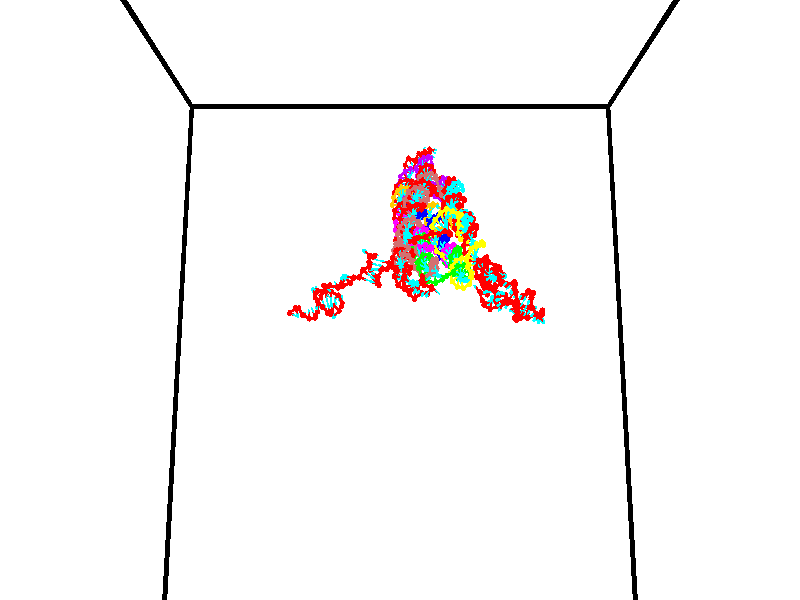 // switches for output
#declare DRAW_BASES = 1; // possible values are 0, 1; only relevant for DNA ribbons
#declare DRAW_BASES_TYPE = 3; // possible values are 1, 2, 3; only relevant for DNA ribbons
#declare DRAW_FOG = 0; // set to 1 to enable fog

#include "colors.inc"

#include "transforms.inc"
background { rgb <1, 1, 1>}

#default {
   normal{
       ripples 0.25
       frequency 0.20
       turbulence 0.2
       lambda 5
   }
	finish {
		phong 0.1
		phong_size 40.
	}
}

// original window dimensions: 1024x640


// camera settings

camera {
	sky <0, 0.179814, -0.983701>
	up <0, 0.179814, -0.983701>
	right 1.6 * <1, 0, 0>
	location <35, 94.9851, 44.8844>
	look_at <35, 29.7336, 32.9568>
	direction <0, -65.2515, -11.9276>
	angle 67.0682
}


# declare cpy_camera_pos = <35, 94.9851, 44.8844>;
# if (DRAW_FOG = 1)
fog {
	fog_type 2
	up vnormalize(cpy_camera_pos)
	color rgbt<1,1,1,0.3>
	distance 1e-5
	fog_alt 3e-3
	fog_offset 56
}
# end


// LIGHTS

# declare lum = 6;
global_settings {
	ambient_light rgb lum * <0.05, 0.05, 0.05>
	max_trace_level 15
}# declare cpy_direct_light_amount = 0.25;
light_source
{	1000 * <-1, -1.16352, -0.803886>,
	rgb lum * cpy_direct_light_amount
	parallel
}

light_source
{	1000 * <1, 1.16352, 0.803886>,
	rgb lum * cpy_direct_light_amount
	parallel
}

// strand 0

// nucleotide -1

// particle -1
sphere {
	<23.816790, 34.607506, 34.969093> 0.250000
	pigment { color rgbt <1,0,0,0> }
	no_shadow
}
cylinder {
	<24.135967, 34.807335, 35.103977>,  <24.327475, 34.927235, 35.184906>, 0.100000
	pigment { color rgbt <1,0,0,0> }
	no_shadow
}
cylinder {
	<24.135967, 34.807335, 35.103977>,  <23.816790, 34.607506, 34.969093>, 0.100000
	pigment { color rgbt <1,0,0,0> }
	no_shadow
}

// particle -1
sphere {
	<24.135967, 34.807335, 35.103977> 0.100000
	pigment { color rgbt <1,0,0,0> }
	no_shadow
}
sphere {
	0, 1
	scale<0.080000,0.200000,0.300000>
	matrix <0.447845, -0.116996, -0.886424,
		-0.403385, 0.858333, -0.317089,
		0.797945, 0.499576, 0.337205,
		24.375351, 34.957207, 35.205139>
	pigment { color rgbt <0,1,1,0> }
	no_shadow
}
cylinder {
	<24.440054, 34.933189, 34.589966>,  <23.816790, 34.607506, 34.969093>, 0.130000
	pigment { color rgbt <1,0,0,0> }
	no_shadow
}

// nucleotide -1

// particle -1
sphere {
	<24.440054, 34.933189, 34.589966> 0.250000
	pigment { color rgbt <1,0,0,0> }
	no_shadow
}
cylinder {
	<24.526834, 34.666882, 34.875534>,  <24.578903, 34.507095, 35.046875>, 0.100000
	pigment { color rgbt <1,0,0,0> }
	no_shadow
}
cylinder {
	<24.526834, 34.666882, 34.875534>,  <24.440054, 34.933189, 34.589966>, 0.100000
	pigment { color rgbt <1,0,0,0> }
	no_shadow
}

// particle -1
sphere {
	<24.526834, 34.666882, 34.875534> 0.100000
	pigment { color rgbt <1,0,0,0> }
	no_shadow
}
sphere {
	0, 1
	scale<0.080000,0.200000,0.300000>
	matrix <0.921869, 0.380276, 0.074483,
		-0.321075, 0.641982, 0.696254,
		0.216952, -0.665770, 0.713921,
		24.591921, 34.467152, 35.089710>
	pigment { color rgbt <0,1,1,0> }
	no_shadow
}
cylinder {
	<24.859837, 35.402519, 34.702084>,  <24.440054, 34.933189, 34.589966>, 0.130000
	pigment { color rgbt <1,0,0,0> }
	no_shadow
}

// nucleotide -1

// particle -1
sphere {
	<24.859837, 35.402519, 34.702084> 0.250000
	pigment { color rgbt <1,0,0,0> }
	no_shadow
}
cylinder {
	<24.952896, 35.050110, 34.866844>,  <25.008732, 34.838665, 34.965702>, 0.100000
	pigment { color rgbt <1,0,0,0> }
	no_shadow
}
cylinder {
	<24.952896, 35.050110, 34.866844>,  <24.859837, 35.402519, 34.702084>, 0.100000
	pigment { color rgbt <1,0,0,0> }
	no_shadow
}

// particle -1
sphere {
	<24.952896, 35.050110, 34.866844> 0.100000
	pigment { color rgbt <1,0,0,0> }
	no_shadow
}
sphere {
	0, 1
	scale<0.080000,0.200000,0.300000>
	matrix <0.972199, 0.222234, -0.073765,
		-0.026550, 0.417615, 0.908236,
		0.232647, -0.881028, 0.411905,
		25.022690, 34.785801, 34.990417>
	pigment { color rgbt <0,1,1,0> }
	no_shadow
}
cylinder {
	<25.256582, 35.502041, 35.264542>,  <24.859837, 35.402519, 34.702084>, 0.130000
	pigment { color rgbt <1,0,0,0> }
	no_shadow
}

// nucleotide -1

// particle -1
sphere {
	<25.256582, 35.502041, 35.264542> 0.250000
	pigment { color rgbt <1,0,0,0> }
	no_shadow
}
cylinder {
	<25.344858, 35.127178, 35.156441>,  <25.397823, 34.902260, 35.091579>, 0.100000
	pigment { color rgbt <1,0,0,0> }
	no_shadow
}
cylinder {
	<25.344858, 35.127178, 35.156441>,  <25.256582, 35.502041, 35.264542>, 0.100000
	pigment { color rgbt <1,0,0,0> }
	no_shadow
}

// particle -1
sphere {
	<25.344858, 35.127178, 35.156441> 0.100000
	pigment { color rgbt <1,0,0,0> }
	no_shadow
}
sphere {
	0, 1
	scale<0.080000,0.200000,0.300000>
	matrix <0.954133, 0.264907, -0.139476,
		0.202302, -0.227073, 0.952634,
		0.220689, -0.937156, -0.270249,
		25.411064, 34.846031, 35.075367>
	pigment { color rgbt <0,1,1,0> }
	no_shadow
}
cylinder {
	<25.908909, 35.238655, 35.537663>,  <25.256582, 35.502041, 35.264542>, 0.130000
	pigment { color rgbt <1,0,0,0> }
	no_shadow
}

// nucleotide -1

// particle -1
sphere {
	<25.908909, 35.238655, 35.537663> 0.250000
	pigment { color rgbt <1,0,0,0> }
	no_shadow
}
cylinder {
	<25.859648, 35.044952, 35.191177>,  <25.830091, 34.928730, 34.983284>, 0.100000
	pigment { color rgbt <1,0,0,0> }
	no_shadow
}
cylinder {
	<25.859648, 35.044952, 35.191177>,  <25.908909, 35.238655, 35.537663>, 0.100000
	pigment { color rgbt <1,0,0,0> }
	no_shadow
}

// particle -1
sphere {
	<25.859648, 35.044952, 35.191177> 0.100000
	pigment { color rgbt <1,0,0,0> }
	no_shadow
}
sphere {
	0, 1
	scale<0.080000,0.200000,0.300000>
	matrix <0.919298, 0.273106, -0.283379,
		0.373797, -0.831210, 0.411541,
		-0.123153, -0.484255, -0.866216,
		25.822702, 34.899677, 34.931313>
	pigment { color rgbt <0,1,1,0> }
	no_shadow
}
cylinder {
	<26.423569, 34.645805, 35.372677>,  <25.908909, 35.238655, 35.537663>, 0.130000
	pigment { color rgbt <1,0,0,0> }
	no_shadow
}

// nucleotide -1

// particle -1
sphere {
	<26.423569, 34.645805, 35.372677> 0.250000
	pigment { color rgbt <1,0,0,0> }
	no_shadow
}
cylinder {
	<26.283731, 34.810104, 35.035851>,  <26.199829, 34.908684, 34.833755>, 0.100000
	pigment { color rgbt <1,0,0,0> }
	no_shadow
}
cylinder {
	<26.283731, 34.810104, 35.035851>,  <26.423569, 34.645805, 35.372677>, 0.100000
	pigment { color rgbt <1,0,0,0> }
	no_shadow
}

// particle -1
sphere {
	<26.283731, 34.810104, 35.035851> 0.100000
	pigment { color rgbt <1,0,0,0> }
	no_shadow
}
sphere {
	0, 1
	scale<0.080000,0.200000,0.300000>
	matrix <0.934725, 0.091671, -0.343344,
		-0.063834, -0.907129, -0.415983,
		-0.349591, 0.410747, -0.842065,
		26.178854, 34.933327, 34.783230>
	pigment { color rgbt <0,1,1,0> }
	no_shadow
}
cylinder {
	<26.601620, 34.255871, 34.781673>,  <26.423569, 34.645805, 35.372677>, 0.130000
	pigment { color rgbt <1,0,0,0> }
	no_shadow
}

// nucleotide -1

// particle -1
sphere {
	<26.601620, 34.255871, 34.781673> 0.250000
	pigment { color rgbt <1,0,0,0> }
	no_shadow
}
cylinder {
	<26.550940, 34.631207, 34.653011>,  <26.520531, 34.856407, 34.575813>, 0.100000
	pigment { color rgbt <1,0,0,0> }
	no_shadow
}
cylinder {
	<26.550940, 34.631207, 34.653011>,  <26.601620, 34.255871, 34.781673>, 0.100000
	pigment { color rgbt <1,0,0,0> }
	no_shadow
}

// particle -1
sphere {
	<26.550940, 34.631207, 34.653011> 0.100000
	pigment { color rgbt <1,0,0,0> }
	no_shadow
}
sphere {
	0, 1
	scale<0.080000,0.200000,0.300000>
	matrix <0.826031, -0.079724, -0.557958,
		-0.549199, -0.336389, -0.764998,
		-0.126702, 0.938342, -0.321652,
		26.512928, 34.912708, 34.556515>
	pigment { color rgbt <0,1,1,0> }
	no_shadow
}
cylinder {
	<26.641102, 34.334446, 34.025356>,  <26.601620, 34.255871, 34.781673>, 0.130000
	pigment { color rgbt <1,0,0,0> }
	no_shadow
}

// nucleotide -1

// particle -1
sphere {
	<26.641102, 34.334446, 34.025356> 0.250000
	pigment { color rgbt <1,0,0,0> }
	no_shadow
}
cylinder {
	<26.766594, 34.652370, 34.233143>,  <26.841890, 34.843124, 34.357815>, 0.100000
	pigment { color rgbt <1,0,0,0> }
	no_shadow
}
cylinder {
	<26.766594, 34.652370, 34.233143>,  <26.641102, 34.334446, 34.025356>, 0.100000
	pigment { color rgbt <1,0,0,0> }
	no_shadow
}

// particle -1
sphere {
	<26.766594, 34.652370, 34.233143> 0.100000
	pigment { color rgbt <1,0,0,0> }
	no_shadow
}
sphere {
	0, 1
	scale<0.080000,0.200000,0.300000>
	matrix <0.915747, -0.108683, -0.386775,
		-0.250957, 0.597041, -0.761947,
		0.313731, 0.794814, 0.519464,
		26.860714, 34.890816, 34.388981>
	pigment { color rgbt <0,1,1,0> }
	no_shadow
}
cylinder {
	<26.976427, 34.792145, 33.531044>,  <26.641102, 34.334446, 34.025356>, 0.130000
	pigment { color rgbt <1,0,0,0> }
	no_shadow
}

// nucleotide -1

// particle -1
sphere {
	<26.976427, 34.792145, 33.531044> 0.250000
	pigment { color rgbt <1,0,0,0> }
	no_shadow
}
cylinder {
	<27.121584, 34.931168, 33.876881>,  <27.208677, 35.014584, 34.084381>, 0.100000
	pigment { color rgbt <1,0,0,0> }
	no_shadow
}
cylinder {
	<27.121584, 34.931168, 33.876881>,  <26.976427, 34.792145, 33.531044>, 0.100000
	pigment { color rgbt <1,0,0,0> }
	no_shadow
}

// particle -1
sphere {
	<27.121584, 34.931168, 33.876881> 0.100000
	pigment { color rgbt <1,0,0,0> }
	no_shadow
}
sphere {
	0, 1
	scale<0.080000,0.200000,0.300000>
	matrix <0.924310, -0.016612, -0.381282,
		-0.118155, 0.937510, -0.327282,
		0.362893, 0.347560, 0.864587,
		27.230452, 35.035435, 34.136257>
	pigment { color rgbt <0,1,1,0> }
	no_shadow
}
cylinder {
	<27.454775, 35.143829, 33.226639>,  <26.976427, 34.792145, 33.531044>, 0.130000
	pigment { color rgbt <1,0,0,0> }
	no_shadow
}

// nucleotide -1

// particle -1
sphere {
	<27.454775, 35.143829, 33.226639> 0.250000
	pigment { color rgbt <1,0,0,0> }
	no_shadow
}
cylinder {
	<27.550907, 35.109112, 33.613361>,  <27.608587, 35.088280, 33.845394>, 0.100000
	pigment { color rgbt <1,0,0,0> }
	no_shadow
}
cylinder {
	<27.550907, 35.109112, 33.613361>,  <27.454775, 35.143829, 33.226639>, 0.100000
	pigment { color rgbt <1,0,0,0> }
	no_shadow
}

// particle -1
sphere {
	<27.550907, 35.109112, 33.613361> 0.100000
	pigment { color rgbt <1,0,0,0> }
	no_shadow
}
sphere {
	0, 1
	scale<0.080000,0.200000,0.300000>
	matrix <0.888439, -0.381572, -0.255106,
		0.391047, 0.920255, -0.014591,
		0.240330, -0.086795, 0.966803,
		27.623007, 35.083073, 33.903400>
	pigment { color rgbt <0,1,1,0> }
	no_shadow
}
cylinder {
	<28.088942, 35.462627, 33.292942>,  <27.454775, 35.143829, 33.226639>, 0.130000
	pigment { color rgbt <1,0,0,0> }
	no_shadow
}

// nucleotide -1

// particle -1
sphere {
	<28.088942, 35.462627, 33.292942> 0.250000
	pigment { color rgbt <1,0,0,0> }
	no_shadow
}
cylinder {
	<28.050125, 35.217373, 33.606541>,  <28.026834, 35.070221, 33.794701>, 0.100000
	pigment { color rgbt <1,0,0,0> }
	no_shadow
}
cylinder {
	<28.050125, 35.217373, 33.606541>,  <28.088942, 35.462627, 33.292942>, 0.100000
	pigment { color rgbt <1,0,0,0> }
	no_shadow
}

// particle -1
sphere {
	<28.050125, 35.217373, 33.606541> 0.100000
	pigment { color rgbt <1,0,0,0> }
	no_shadow
}
sphere {
	0, 1
	scale<0.080000,0.200000,0.300000>
	matrix <0.821849, -0.493668, -0.284352,
		0.561380, 0.616734, 0.551808,
		-0.097041, -0.613132, 0.783997,
		28.021013, 35.033432, 33.841740>
	pigment { color rgbt <0,1,1,0> }
	no_shadow
}
cylinder {
	<28.832838, 35.486248, 33.621750>,  <28.088942, 35.462627, 33.292942>, 0.130000
	pigment { color rgbt <1,0,0,0> }
	no_shadow
}

// nucleotide -1

// particle -1
sphere {
	<28.832838, 35.486248, 33.621750> 0.250000
	pigment { color rgbt <1,0,0,0> }
	no_shadow
}
cylinder {
	<28.619394, 35.158756, 33.706543>,  <28.491327, 34.962261, 33.757420>, 0.100000
	pigment { color rgbt <1,0,0,0> }
	no_shadow
}
cylinder {
	<28.619394, 35.158756, 33.706543>,  <28.832838, 35.486248, 33.621750>, 0.100000
	pigment { color rgbt <1,0,0,0> }
	no_shadow
}

// particle -1
sphere {
	<28.619394, 35.158756, 33.706543> 0.100000
	pigment { color rgbt <1,0,0,0> }
	no_shadow
}
sphere {
	0, 1
	scale<0.080000,0.200000,0.300000>
	matrix <0.803690, -0.568942, -0.174318,
		0.263326, 0.077350, 0.961601,
		-0.533611, -0.818732, 0.211983,
		28.459311, 34.913136, 33.770138>
	pigment { color rgbt <0,1,1,0> }
	no_shadow
}
cylinder {
	<29.183905, 35.188919, 34.214573>,  <28.832838, 35.486248, 33.621750>, 0.130000
	pigment { color rgbt <1,0,0,0> }
	no_shadow
}

// nucleotide -1

// particle -1
sphere {
	<29.183905, 35.188919, 34.214573> 0.250000
	pigment { color rgbt <1,0,0,0> }
	no_shadow
}
cylinder {
	<28.985083, 34.944344, 33.968292>,  <28.865789, 34.797600, 33.820526>, 0.100000
	pigment { color rgbt <1,0,0,0> }
	no_shadow
}
cylinder {
	<28.985083, 34.944344, 33.968292>,  <29.183905, 35.188919, 34.214573>, 0.100000
	pigment { color rgbt <1,0,0,0> }
	no_shadow
}

// particle -1
sphere {
	<28.985083, 34.944344, 33.968292> 0.100000
	pigment { color rgbt <1,0,0,0> }
	no_shadow
}
sphere {
	0, 1
	scale<0.080000,0.200000,0.300000>
	matrix <0.828739, -0.544797, -0.128016,
		-0.257156, -0.573883, 0.777515,
		-0.497054, -0.611436, -0.615697,
		28.835966, 34.760914, 33.783585>
	pigment { color rgbt <0,1,1,0> }
	no_shadow
}
cylinder {
	<29.051216, 34.422600, 34.352951>,  <29.183905, 35.188919, 34.214573>, 0.130000
	pigment { color rgbt <1,0,0,0> }
	no_shadow
}

// nucleotide -1

// particle -1
sphere {
	<29.051216, 34.422600, 34.352951> 0.250000
	pigment { color rgbt <1,0,0,0> }
	no_shadow
}
cylinder {
	<29.037207, 34.403778, 33.953640>,  <29.028801, 34.392483, 33.714054>, 0.100000
	pigment { color rgbt <1,0,0,0> }
	no_shadow
}
cylinder {
	<29.037207, 34.403778, 33.953640>,  <29.051216, 34.422600, 34.352951>, 0.100000
	pigment { color rgbt <1,0,0,0> }
	no_shadow
}

// particle -1
sphere {
	<29.037207, 34.403778, 33.953640> 0.100000
	pigment { color rgbt <1,0,0,0> }
	no_shadow
}
sphere {
	0, 1
	scale<0.080000,0.200000,0.300000>
	matrix <0.608069, -0.793721, 0.016081,
		-0.793111, -0.606459, 0.056414,
		-0.035024, -0.047058, -0.998278,
		29.026699, 34.389660, 33.654156>
	pigment { color rgbt <0,1,1,0> }
	no_shadow
}
cylinder {
	<28.759033, 33.858532, 34.654877>,  <29.051216, 34.422600, 34.352951>, 0.130000
	pigment { color rgbt <1,0,0,0> }
	no_shadow
}

// nucleotide -1

// particle -1
sphere {
	<28.759033, 33.858532, 34.654877> 0.250000
	pigment { color rgbt <1,0,0,0> }
	no_shadow
}
cylinder {
	<28.456684, 33.775154, 34.903137>,  <28.275274, 33.725128, 35.052094>, 0.100000
	pigment { color rgbt <1,0,0,0> }
	no_shadow
}
cylinder {
	<28.456684, 33.775154, 34.903137>,  <28.759033, 33.858532, 34.654877>, 0.100000
	pigment { color rgbt <1,0,0,0> }
	no_shadow
}

// particle -1
sphere {
	<28.456684, 33.775154, 34.903137> 0.100000
	pigment { color rgbt <1,0,0,0> }
	no_shadow
}
sphere {
	0, 1
	scale<0.080000,0.200000,0.300000>
	matrix <0.188152, -0.977135, -0.099022,
		0.627102, 0.041929, 0.777808,
		-0.755871, -0.208443, 0.620653,
		28.229923, 33.712620, 35.089333>
	pigment { color rgbt <0,1,1,0> }
	no_shadow
}
cylinder {
	<28.183935, 33.877647, 34.193306>,  <28.759033, 33.858532, 34.654877>, 0.130000
	pigment { color rgbt <1,0,0,0> }
	no_shadow
}

// nucleotide -1

// particle -1
sphere {
	<28.183935, 33.877647, 34.193306> 0.250000
	pigment { color rgbt <1,0,0,0> }
	no_shadow
}
cylinder {
	<28.323418, 34.248848, 34.140823>,  <28.407106, 34.471569, 34.109333>, 0.100000
	pigment { color rgbt <1,0,0,0> }
	no_shadow
}
cylinder {
	<28.323418, 34.248848, 34.140823>,  <28.183935, 33.877647, 34.193306>, 0.100000
	pigment { color rgbt <1,0,0,0> }
	no_shadow
}

// particle -1
sphere {
	<28.323418, 34.248848, 34.140823> 0.100000
	pigment { color rgbt <1,0,0,0> }
	no_shadow
}
sphere {
	0, 1
	scale<0.080000,0.200000,0.300000>
	matrix <-0.763561, 0.362474, 0.534403,
		0.543488, -0.086163, 0.834983,
		0.348706, 0.928002, -0.131210,
		28.428030, 34.527248, 34.101460>
	pigment { color rgbt <0,1,1,0> }
	no_shadow
}
cylinder {
	<28.026329, 34.179596, 34.806019>,  <28.183935, 33.877647, 34.193306>, 0.130000
	pigment { color rgbt <1,0,0,0> }
	no_shadow
}

// nucleotide -1

// particle -1
sphere {
	<28.026329, 34.179596, 34.806019> 0.250000
	pigment { color rgbt <1,0,0,0> }
	no_shadow
}
cylinder {
	<28.038399, 34.453236, 34.514515>,  <28.045641, 34.617420, 34.339611>, 0.100000
	pigment { color rgbt <1,0,0,0> }
	no_shadow
}
cylinder {
	<28.038399, 34.453236, 34.514515>,  <28.026329, 34.179596, 34.806019>, 0.100000
	pigment { color rgbt <1,0,0,0> }
	no_shadow
}

// particle -1
sphere {
	<28.038399, 34.453236, 34.514515> 0.100000
	pigment { color rgbt <1,0,0,0> }
	no_shadow
}
sphere {
	0, 1
	scale<0.080000,0.200000,0.300000>
	matrix <-0.656983, 0.563052, 0.501343,
		0.753301, 0.463658, 0.466432,
		0.030174, 0.684100, -0.728764,
		28.047451, 34.658466, 34.295887>
	pigment { color rgbt <0,1,1,0> }
	no_shadow
}
cylinder {
	<27.965014, 34.788486, 35.122440>,  <28.026329, 34.179596, 34.806019>, 0.130000
	pigment { color rgbt <1,0,0,0> }
	no_shadow
}

// nucleotide -1

// particle -1
sphere {
	<27.965014, 34.788486, 35.122440> 0.250000
	pigment { color rgbt <1,0,0,0> }
	no_shadow
}
cylinder {
	<27.866667, 34.901714, 34.751621>,  <27.807659, 34.969650, 34.529129>, 0.100000
	pigment { color rgbt <1,0,0,0> }
	no_shadow
}
cylinder {
	<27.866667, 34.901714, 34.751621>,  <27.965014, 34.788486, 35.122440>, 0.100000
	pigment { color rgbt <1,0,0,0> }
	no_shadow
}

// particle -1
sphere {
	<27.866667, 34.901714, 34.751621> 0.100000
	pigment { color rgbt <1,0,0,0> }
	no_shadow
}
sphere {
	0, 1
	scale<0.080000,0.200000,0.300000>
	matrix <-0.766826, 0.528207, 0.364657,
		0.592898, 0.800543, 0.087198,
		-0.245865, 0.283070, -0.927050,
		27.792908, 34.986637, 34.473507>
	pigment { color rgbt <0,1,1,0> }
	no_shadow
}
cylinder {
	<27.775721, 35.615364, 35.111206>,  <27.965014, 34.788486, 35.122440>, 0.130000
	pigment { color rgbt <1,0,0,0> }
	no_shadow
}

// nucleotide -1

// particle -1
sphere {
	<27.775721, 35.615364, 35.111206> 0.250000
	pigment { color rgbt <1,0,0,0> }
	no_shadow
}
cylinder {
	<27.603256, 35.432556, 34.800018>,  <27.499779, 35.322872, 34.613304>, 0.100000
	pigment { color rgbt <1,0,0,0> }
	no_shadow
}
cylinder {
	<27.603256, 35.432556, 34.800018>,  <27.775721, 35.615364, 35.111206>, 0.100000
	pigment { color rgbt <1,0,0,0> }
	no_shadow
}

// particle -1
sphere {
	<27.603256, 35.432556, 34.800018> 0.100000
	pigment { color rgbt <1,0,0,0> }
	no_shadow
}
sphere {
	0, 1
	scale<0.080000,0.200000,0.300000>
	matrix <-0.888735, 0.363930, 0.278757,
		0.155729, 0.811596, -0.563080,
		-0.431160, -0.457019, -0.777968,
		27.473907, 35.295452, 34.566628>
	pigment { color rgbt <0,1,1,0> }
	no_shadow
}
cylinder {
	<27.337152, 36.099525, 34.704899>,  <27.775721, 35.615364, 35.111206>, 0.130000
	pigment { color rgbt <1,0,0,0> }
	no_shadow
}

// nucleotide -1

// particle -1
sphere {
	<27.337152, 36.099525, 34.704899> 0.250000
	pigment { color rgbt <1,0,0,0> }
	no_shadow
}
cylinder {
	<27.185440, 35.732609, 34.656372>,  <27.094412, 35.512459, 34.627254>, 0.100000
	pigment { color rgbt <1,0,0,0> }
	no_shadow
}
cylinder {
	<27.185440, 35.732609, 34.656372>,  <27.337152, 36.099525, 34.704899>, 0.100000
	pigment { color rgbt <1,0,0,0> }
	no_shadow
}

// particle -1
sphere {
	<27.185440, 35.732609, 34.656372> 0.100000
	pigment { color rgbt <1,0,0,0> }
	no_shadow
}
sphere {
	0, 1
	scale<0.080000,0.200000,0.300000>
	matrix <-0.892598, 0.328186, 0.309133,
		-0.243749, 0.225540, -0.943249,
		-0.379283, -0.917292, -0.121321,
		27.071655, 35.457420, 34.619976>
	pigment { color rgbt <0,1,1,0> }
	no_shadow
}
cylinder {
	<26.813784, 36.124363, 34.217159>,  <27.337152, 36.099525, 34.704899>, 0.130000
	pigment { color rgbt <1,0,0,0> }
	no_shadow
}

// nucleotide -1

// particle -1
sphere {
	<26.813784, 36.124363, 34.217159> 0.250000
	pigment { color rgbt <1,0,0,0> }
	no_shadow
}
cylinder {
	<26.758509, 35.820724, 34.471619>,  <26.725344, 35.638542, 34.624294>, 0.100000
	pigment { color rgbt <1,0,0,0> }
	no_shadow
}
cylinder {
	<26.758509, 35.820724, 34.471619>,  <26.813784, 36.124363, 34.217159>, 0.100000
	pigment { color rgbt <1,0,0,0> }
	no_shadow
}

// particle -1
sphere {
	<26.758509, 35.820724, 34.471619> 0.100000
	pigment { color rgbt <1,0,0,0> }
	no_shadow
}
sphere {
	0, 1
	scale<0.080000,0.200000,0.300000>
	matrix <-0.985309, 0.170452, -0.010638,
		-0.100357, -0.628269, -0.771496,
		-0.138187, -0.759094, 0.636145,
		26.717052, 35.592995, 34.662460>
	pigment { color rgbt <0,1,1,0> }
	no_shadow
}
cylinder {
	<26.499607, 35.640785, 33.796021>,  <26.813784, 36.124363, 34.217159>, 0.130000
	pigment { color rgbt <1,0,0,0> }
	no_shadow
}

// nucleotide -1

// particle -1
sphere {
	<26.499607, 35.640785, 33.796021> 0.250000
	pigment { color rgbt <1,0,0,0> }
	no_shadow
}
cylinder {
	<26.378748, 35.525017, 33.432716>,  <26.306232, 35.455555, 33.214733>, 0.100000
	pigment { color rgbt <1,0,0,0> }
	no_shadow
}
cylinder {
	<26.378748, 35.525017, 33.432716>,  <26.499607, 35.640785, 33.796021>, 0.100000
	pigment { color rgbt <1,0,0,0> }
	no_shadow
}

// particle -1
sphere {
	<26.378748, 35.525017, 33.432716> 0.100000
	pigment { color rgbt <1,0,0,0> }
	no_shadow
}
sphere {
	0, 1
	scale<0.080000,0.200000,0.300000>
	matrix <0.191824, 0.914847, -0.355330,
		0.933761, -0.281589, -0.220902,
		-0.302149, -0.289419, -0.908263,
		26.288103, 35.438190, 33.160236>
	pigment { color rgbt <0,1,1,0> }
	no_shadow
}
cylinder {
	<26.834585, 36.189796, 33.394245>,  <26.499607, 35.640785, 33.796021>, 0.130000
	pigment { color rgbt <1,0,0,0> }
	no_shadow
}

// nucleotide -1

// particle -1
sphere {
	<26.834585, 36.189796, 33.394245> 0.250000
	pigment { color rgbt <1,0,0,0> }
	no_shadow
}
cylinder {
	<26.686005, 35.883957, 33.183563>,  <26.596857, 35.700455, 33.057156>, 0.100000
	pigment { color rgbt <1,0,0,0> }
	no_shadow
}
cylinder {
	<26.686005, 35.883957, 33.183563>,  <26.834585, 36.189796, 33.394245>, 0.100000
	pigment { color rgbt <1,0,0,0> }
	no_shadow
}

// particle -1
sphere {
	<26.686005, 35.883957, 33.183563> 0.100000
	pigment { color rgbt <1,0,0,0> }
	no_shadow
}
sphere {
	0, 1
	scale<0.080000,0.200000,0.300000>
	matrix <0.765787, -0.573063, 0.291839,
		-0.524973, -0.294938, 0.798383,
		-0.371449, -0.764598, -0.526702,
		26.574570, 35.654579, 33.025551>
	pigment { color rgbt <0,1,1,0> }
	no_shadow
}
cylinder {
	<27.522320, 36.504608, 33.427322>,  <26.834585, 36.189796, 33.394245>, 0.130000
	pigment { color rgbt <1,0,0,0> }
	no_shadow
}

// nucleotide -1

// particle -1
sphere {
	<27.522320, 36.504608, 33.427322> 0.250000
	pigment { color rgbt <1,0,0,0> }
	no_shadow
}
cylinder {
	<27.792837, 36.599739, 33.706196>,  <27.955149, 36.656818, 33.873520>, 0.100000
	pigment { color rgbt <1,0,0,0> }
	no_shadow
}
cylinder {
	<27.792837, 36.599739, 33.706196>,  <27.522320, 36.504608, 33.427322>, 0.100000
	pigment { color rgbt <1,0,0,0> }
	no_shadow
}

// particle -1
sphere {
	<27.792837, 36.599739, 33.706196> 0.100000
	pigment { color rgbt <1,0,0,0> }
	no_shadow
}
sphere {
	0, 1
	scale<0.080000,0.200000,0.300000>
	matrix <0.706661, 0.057758, -0.705191,
		-0.207980, 0.969589, -0.129000,
		0.676295, 0.237825, 0.697183,
		27.995726, 36.671085, 33.915352>
	pigment { color rgbt <0,1,1,0> }
	no_shadow
}
cylinder {
	<27.561493, 37.175278, 33.130806>,  <27.522320, 36.504608, 33.427322>, 0.130000
	pigment { color rgbt <1,0,0,0> }
	no_shadow
}

// nucleotide -1

// particle -1
sphere {
	<27.561493, 37.175278, 33.130806> 0.250000
	pigment { color rgbt <1,0,0,0> }
	no_shadow
}
cylinder {
	<27.832275, 36.933300, 33.298508>,  <27.994743, 36.788113, 33.399128>, 0.100000
	pigment { color rgbt <1,0,0,0> }
	no_shadow
}
cylinder {
	<27.832275, 36.933300, 33.298508>,  <27.561493, 37.175278, 33.130806>, 0.100000
	pigment { color rgbt <1,0,0,0> }
	no_shadow
}

// particle -1
sphere {
	<27.832275, 36.933300, 33.298508> 0.100000
	pigment { color rgbt <1,0,0,0> }
	no_shadow
}
sphere {
	0, 1
	scale<0.080000,0.200000,0.300000>
	matrix <0.653465, 0.231865, -0.720571,
		0.338699, 0.761758, 0.552275,
		0.676954, -0.604949, 0.419250,
		28.035362, 36.751816, 33.424282>
	pigment { color rgbt <0,1,1,0> }
	no_shadow
}
cylinder {
	<28.194363, 37.585281, 33.196621>,  <27.561493, 37.175278, 33.130806>, 0.130000
	pigment { color rgbt <1,0,0,0> }
	no_shadow
}

// nucleotide -1

// particle -1
sphere {
	<28.194363, 37.585281, 33.196621> 0.250000
	pigment { color rgbt <1,0,0,0> }
	no_shadow
}
cylinder {
	<28.281931, 37.195381, 33.179016>,  <28.334471, 36.961441, 33.168453>, 0.100000
	pigment { color rgbt <1,0,0,0> }
	no_shadow
}
cylinder {
	<28.281931, 37.195381, 33.179016>,  <28.194363, 37.585281, 33.196621>, 0.100000
	pigment { color rgbt <1,0,0,0> }
	no_shadow
}

// particle -1
sphere {
	<28.281931, 37.195381, 33.179016> 0.100000
	pigment { color rgbt <1,0,0,0> }
	no_shadow
}
sphere {
	0, 1
	scale<0.080000,0.200000,0.300000>
	matrix <0.684420, 0.185548, -0.705083,
		0.695445, 0.124235, 0.707758,
		0.218919, -0.974750, -0.044009,
		28.347607, 36.902958, 33.165813>
	pigment { color rgbt <0,1,1,0> }
	no_shadow
}
cylinder {
	<28.990282, 37.460033, 33.366577>,  <28.194363, 37.585281, 33.196621>, 0.130000
	pigment { color rgbt <1,0,0,0> }
	no_shadow
}

// nucleotide -1

// particle -1
sphere {
	<28.990282, 37.460033, 33.366577> 0.250000
	pigment { color rgbt <1,0,0,0> }
	no_shadow
}
cylinder {
	<28.813068, 37.217205, 33.102703>,  <28.706741, 37.071507, 32.944378>, 0.100000
	pigment { color rgbt <1,0,0,0> }
	no_shadow
}
cylinder {
	<28.813068, 37.217205, 33.102703>,  <28.990282, 37.460033, 33.366577>, 0.100000
	pigment { color rgbt <1,0,0,0> }
	no_shadow
}

// particle -1
sphere {
	<28.813068, 37.217205, 33.102703> 0.100000
	pigment { color rgbt <1,0,0,0> }
	no_shadow
}
sphere {
	0, 1
	scale<0.080000,0.200000,0.300000>
	matrix <0.716019, 0.203194, -0.667854,
		0.539480, -0.768229, 0.344653,
		-0.443033, -0.607072, -0.659685,
		28.680159, 37.035084, 32.904797>
	pigment { color rgbt <0,1,1,0> }
	no_shadow
}
cylinder {
	<29.094837, 38.271099, 33.450371>,  <28.990282, 37.460033, 33.366577>, 0.130000
	pigment { color rgbt <1,0,0,0> }
	no_shadow
}

// nucleotide -1

// particle -1
sphere {
	<29.094837, 38.271099, 33.450371> 0.250000
	pigment { color rgbt <1,0,0,0> }
	no_shadow
}
cylinder {
	<29.277252, 38.238235, 33.095905>,  <29.386702, 38.218517, 32.883228>, 0.100000
	pigment { color rgbt <1,0,0,0> }
	no_shadow
}
cylinder {
	<29.277252, 38.238235, 33.095905>,  <29.094837, 38.271099, 33.450371>, 0.100000
	pigment { color rgbt <1,0,0,0> }
	no_shadow
}

// particle -1
sphere {
	<29.277252, 38.238235, 33.095905> 0.100000
	pigment { color rgbt <1,0,0,0> }
	no_shadow
}
sphere {
	0, 1
	scale<0.080000,0.200000,0.300000>
	matrix <0.215031, 0.976400, 0.020137,
		0.863593, -0.199735, 0.462940,
		0.456036, -0.082156, -0.886161,
		29.414062, 38.213589, 32.830055>
	pigment { color rgbt <0,1,1,0> }
	no_shadow
}
cylinder {
	<29.573784, 38.797337, 33.484577>,  <29.094837, 38.271099, 33.450371>, 0.130000
	pigment { color rgbt <1,0,0,0> }
	no_shadow
}

// nucleotide -1

// particle -1
sphere {
	<29.573784, 38.797337, 33.484577> 0.250000
	pigment { color rgbt <1,0,0,0> }
	no_shadow
}
cylinder {
	<29.624022, 38.688313, 33.103016>,  <29.654165, 38.622898, 32.874077>, 0.100000
	pigment { color rgbt <1,0,0,0> }
	no_shadow
}
cylinder {
	<29.624022, 38.688313, 33.103016>,  <29.573784, 38.797337, 33.484577>, 0.100000
	pigment { color rgbt <1,0,0,0> }
	no_shadow
}

// particle -1
sphere {
	<29.624022, 38.688313, 33.103016> 0.100000
	pigment { color rgbt <1,0,0,0> }
	no_shadow
}
sphere {
	0, 1
	scale<0.080000,0.200000,0.300000>
	matrix <0.304753, 0.925630, -0.224352,
		0.944114, -0.262529, 0.199317,
		0.125595, -0.272556, -0.953907,
		29.661699, 38.606544, 32.816845>
	pigment { color rgbt <0,1,1,0> }
	no_shadow
}
cylinder {
	<30.277794, 38.842331, 33.258743>,  <29.573784, 38.797337, 33.484577>, 0.130000
	pigment { color rgbt <1,0,0,0> }
	no_shadow
}

// nucleotide -1

// particle -1
sphere {
	<30.277794, 38.842331, 33.258743> 0.250000
	pigment { color rgbt <1,0,0,0> }
	no_shadow
}
cylinder {
	<29.988503, 38.931755, 32.997372>,  <29.814928, 38.985409, 32.840549>, 0.100000
	pigment { color rgbt <1,0,0,0> }
	no_shadow
}
cylinder {
	<29.988503, 38.931755, 32.997372>,  <30.277794, 38.842331, 33.258743>, 0.100000
	pigment { color rgbt <1,0,0,0> }
	no_shadow
}

// particle -1
sphere {
	<29.988503, 38.931755, 32.997372> 0.100000
	pigment { color rgbt <1,0,0,0> }
	no_shadow
}
sphere {
	0, 1
	scale<0.080000,0.200000,0.300000>
	matrix <0.308471, 0.951099, -0.016021,
		0.617890, -0.213150, -0.756821,
		-0.723227, 0.223558, -0.653425,
		29.771534, 38.998821, 32.801346>
	pigment { color rgbt <0,1,1,0> }
	no_shadow
}
cylinder {
	<30.615902, 39.289127, 32.913765>,  <30.277794, 38.842331, 33.258743>, 0.130000
	pigment { color rgbt <1,0,0,0> }
	no_shadow
}

// nucleotide -1

// particle -1
sphere {
	<30.615902, 39.289127, 32.913765> 0.250000
	pigment { color rgbt <1,0,0,0> }
	no_shadow
}
cylinder {
	<30.218472, 39.323486, 32.884300>,  <29.980013, 39.344101, 32.866623>, 0.100000
	pigment { color rgbt <1,0,0,0> }
	no_shadow
}
cylinder {
	<30.218472, 39.323486, 32.884300>,  <30.615902, 39.289127, 32.913765>, 0.100000
	pigment { color rgbt <1,0,0,0> }
	no_shadow
}

// particle -1
sphere {
	<30.218472, 39.323486, 32.884300> 0.100000
	pigment { color rgbt <1,0,0,0> }
	no_shadow
}
sphere {
	0, 1
	scale<0.080000,0.200000,0.300000>
	matrix <0.095034, 0.986799, -0.131135,
		0.061422, -0.137293, -0.988624,
		-0.993577, 0.085898, -0.073659,
		29.920399, 39.349255, 32.862202>
	pigment { color rgbt <0,1,1,0> }
	no_shadow
}
cylinder {
	<31.192509, 39.633461, 32.969151>,  <30.615902, 39.289127, 32.913765>, 0.130000
	pigment { color rgbt <1,0,0,0> }
	no_shadow
}

// nucleotide -1

// particle -1
sphere {
	<31.192509, 39.633461, 32.969151> 0.250000
	pigment { color rgbt <1,0,0,0> }
	no_shadow
}
cylinder {
	<31.555820, 39.486458, 33.049118>,  <31.773808, 39.398254, 33.097099>, 0.100000
	pigment { color rgbt <1,0,0,0> }
	no_shadow
}
cylinder {
	<31.555820, 39.486458, 33.049118>,  <31.192509, 39.633461, 32.969151>, 0.100000
	pigment { color rgbt <1,0,0,0> }
	no_shadow
}

// particle -1
sphere {
	<31.555820, 39.486458, 33.049118> 0.100000
	pigment { color rgbt <1,0,0,0> }
	no_shadow
}
sphere {
	0, 1
	scale<0.080000,0.200000,0.300000>
	matrix <0.283401, 0.188954, -0.940202,
		0.307760, 0.910622, 0.275776,
		0.908277, -0.367512, 0.199918,
		31.828304, 39.376205, 33.109093>
	pigment { color rgbt <0,1,1,0> }
	no_shadow
}
cylinder {
	<31.533209, 39.972435, 32.465477>,  <31.192509, 39.633461, 32.969151>, 0.130000
	pigment { color rgbt <1,0,0,0> }
	no_shadow
}

// nucleotide -1

// particle -1
sphere {
	<31.533209, 39.972435, 32.465477> 0.250000
	pigment { color rgbt <1,0,0,0> }
	no_shadow
}
cylinder {
	<31.798052, 39.702549, 32.595936>,  <31.956959, 39.540619, 32.674213>, 0.100000
	pigment { color rgbt <1,0,0,0> }
	no_shadow
}
cylinder {
	<31.798052, 39.702549, 32.595936>,  <31.533209, 39.972435, 32.465477>, 0.100000
	pigment { color rgbt <1,0,0,0> }
	no_shadow
}

// particle -1
sphere {
	<31.798052, 39.702549, 32.595936> 0.100000
	pigment { color rgbt <1,0,0,0> }
	no_shadow
}
sphere {
	0, 1
	scale<0.080000,0.200000,0.300000>
	matrix <0.365355, -0.089365, -0.926569,
		0.654314, 0.732650, 0.187340,
		0.662109, -0.674713, 0.326150,
		31.996685, 39.500134, 32.693783>
	pigment { color rgbt <0,1,1,0> }
	no_shadow
}
cylinder {
	<32.192280, 40.271957, 32.179859>,  <31.533209, 39.972435, 32.465477>, 0.130000
	pigment { color rgbt <1,0,0,0> }
	no_shadow
}

// nucleotide -1

// particle -1
sphere {
	<32.192280, 40.271957, 32.179859> 0.250000
	pigment { color rgbt <1,0,0,0> }
	no_shadow
}
cylinder {
	<32.212067, 39.881611, 32.264931>,  <32.223938, 39.647404, 32.315971>, 0.100000
	pigment { color rgbt <1,0,0,0> }
	no_shadow
}
cylinder {
	<32.212067, 39.881611, 32.264931>,  <32.192280, 40.271957, 32.179859>, 0.100000
	pigment { color rgbt <1,0,0,0> }
	no_shadow
}

// particle -1
sphere {
	<32.212067, 39.881611, 32.264931> 0.100000
	pigment { color rgbt <1,0,0,0> }
	no_shadow
}
sphere {
	0, 1
	scale<0.080000,0.200000,0.300000>
	matrix <0.295201, -0.189138, -0.936527,
		0.954154, 0.109106, 0.278722,
		0.049464, -0.975870, 0.212675,
		32.226906, 39.588848, 32.328732>
	pigment { color rgbt <0,1,1,0> }
	no_shadow
}
cylinder {
	<32.216282, 40.630489, 31.477226>,  <32.192280, 40.271957, 32.179859>, 0.130000
	pigment { color rgbt <1,0,0,0> }
	no_shadow
}

// nucleotide -1

// particle -1
sphere {
	<32.216282, 40.630489, 31.477226> 0.250000
	pigment { color rgbt <1,0,0,0> }
	no_shadow
}
cylinder {
	<31.930412, 40.481068, 31.240685>,  <31.758890, 40.391415, 31.098759>, 0.100000
	pigment { color rgbt <1,0,0,0> }
	no_shadow
}
cylinder {
	<31.930412, 40.481068, 31.240685>,  <32.216282, 40.630489, 31.477226>, 0.100000
	pigment { color rgbt <1,0,0,0> }
	no_shadow
}

// particle -1
sphere {
	<31.930412, 40.481068, 31.240685> 0.100000
	pigment { color rgbt <1,0,0,0> }
	no_shadow
}
sphere {
	0, 1
	scale<0.080000,0.200000,0.300000>
	matrix <0.227784, -0.923657, 0.308175,
		-0.661329, 0.085543, 0.745202,
		-0.714673, -0.373550, -0.591356,
		31.716011, 40.369003, 31.063278>
	pigment { color rgbt <0,1,1,0> }
	no_shadow
}
cylinder {
	<32.635452, 40.034954, 31.327936>,  <32.216282, 40.630489, 31.477226>, 0.130000
	pigment { color rgbt <1,0,0,0> }
	no_shadow
}

// nucleotide -1

// particle -1
sphere {
	<32.635452, 40.034954, 31.327936> 0.250000
	pigment { color rgbt <1,0,0,0> }
	no_shadow
}
cylinder {
	<32.753117, 39.669880, 31.214462>,  <32.823715, 39.450836, 31.146378>, 0.100000
	pigment { color rgbt <1,0,0,0> }
	no_shadow
}
cylinder {
	<32.753117, 39.669880, 31.214462>,  <32.635452, 40.034954, 31.327936>, 0.100000
	pigment { color rgbt <1,0,0,0> }
	no_shadow
}

// particle -1
sphere {
	<32.753117, 39.669880, 31.214462> 0.100000
	pigment { color rgbt <1,0,0,0> }
	no_shadow
}
sphere {
	0, 1
	scale<0.080000,0.200000,0.300000>
	matrix <-0.219318, -0.353355, 0.909418,
		-0.930252, -0.205300, -0.304112,
		0.294162, -0.912684, -0.283683,
		32.841366, 39.396076, 31.129358>
	pigment { color rgbt <0,1,1,0> }
	no_shadow
}
cylinder {
	<32.088909, 39.422554, 31.281227>,  <32.635452, 40.034954, 31.327936>, 0.130000
	pigment { color rgbt <1,0,0,0> }
	no_shadow
}

// nucleotide -1

// particle -1
sphere {
	<32.088909, 39.422554, 31.281227> 0.250000
	pigment { color rgbt <1,0,0,0> }
	no_shadow
}
cylinder {
	<32.454048, 39.281757, 31.363995>,  <32.673130, 39.197277, 31.413654>, 0.100000
	pigment { color rgbt <1,0,0,0> }
	no_shadow
}
cylinder {
	<32.454048, 39.281757, 31.363995>,  <32.088909, 39.422554, 31.281227>, 0.100000
	pigment { color rgbt <1,0,0,0> }
	no_shadow
}

// particle -1
sphere {
	<32.454048, 39.281757, 31.363995> 0.100000
	pigment { color rgbt <1,0,0,0> }
	no_shadow
}
sphere {
	0, 1
	scale<0.080000,0.200000,0.300000>
	matrix <-0.296129, -0.221836, 0.929030,
		-0.281117, -0.909332, -0.306739,
		0.912842, -0.352000, 0.206918,
		32.727901, 39.176159, 31.426071>
	pigment { color rgbt <0,1,1,0> }
	no_shadow
}
cylinder {
	<32.038647, 38.775826, 31.546782>,  <32.088909, 39.422554, 31.281227>, 0.130000
	pigment { color rgbt <1,0,0,0> }
	no_shadow
}

// nucleotide -1

// particle -1
sphere {
	<32.038647, 38.775826, 31.546782> 0.250000
	pigment { color rgbt <1,0,0,0> }
	no_shadow
}
cylinder {
	<32.382729, 38.923420, 31.687576>,  <32.589180, 39.011974, 31.772053>, 0.100000
	pigment { color rgbt <1,0,0,0> }
	no_shadow
}
cylinder {
	<32.382729, 38.923420, 31.687576>,  <32.038647, 38.775826, 31.546782>, 0.100000
	pigment { color rgbt <1,0,0,0> }
	no_shadow
}

// particle -1
sphere {
	<32.382729, 38.923420, 31.687576> 0.100000
	pigment { color rgbt <1,0,0,0> }
	no_shadow
}
sphere {
	0, 1
	scale<0.080000,0.200000,0.300000>
	matrix <-0.332096, -0.118464, 0.935777,
		0.386983, -0.921856, 0.020635,
		0.860206, 0.368983, 0.351988,
		32.640789, 39.034115, 31.793173>
	pigment { color rgbt <0,1,1,0> }
	no_shadow
}
cylinder {
	<32.189388, 38.360832, 32.107380>,  <32.038647, 38.775826, 31.546782>, 0.130000
	pigment { color rgbt <1,0,0,0> }
	no_shadow
}

// nucleotide -1

// particle -1
sphere {
	<32.189388, 38.360832, 32.107380> 0.250000
	pigment { color rgbt <1,0,0,0> }
	no_shadow
}
cylinder {
	<32.399384, 38.699322, 32.143791>,  <32.525383, 38.902416, 32.165638>, 0.100000
	pigment { color rgbt <1,0,0,0> }
	no_shadow
}
cylinder {
	<32.399384, 38.699322, 32.143791>,  <32.189388, 38.360832, 32.107380>, 0.100000
	pigment { color rgbt <1,0,0,0> }
	no_shadow
}

// particle -1
sphere {
	<32.399384, 38.699322, 32.143791> 0.100000
	pigment { color rgbt <1,0,0,0> }
	no_shadow
}
sphere {
	0, 1
	scale<0.080000,0.200000,0.300000>
	matrix <-0.285968, 0.074643, 0.955327,
		0.801627, -0.527571, 0.281180,
		0.524991, 0.846225, 0.091033,
		32.556881, 38.953190, 32.171101>
	pigment { color rgbt <0,1,1,0> }
	no_shadow
}
cylinder {
	<32.499035, 38.330948, 32.676304>,  <32.189388, 38.360832, 32.107380>, 0.130000
	pigment { color rgbt <1,0,0,0> }
	no_shadow
}

// nucleotide -1

// particle -1
sphere {
	<32.499035, 38.330948, 32.676304> 0.250000
	pigment { color rgbt <1,0,0,0> }
	no_shadow
}
cylinder {
	<32.458965, 38.720428, 32.594463>,  <32.434925, 38.954117, 32.545357>, 0.100000
	pigment { color rgbt <1,0,0,0> }
	no_shadow
}
cylinder {
	<32.458965, 38.720428, 32.594463>,  <32.499035, 38.330948, 32.676304>, 0.100000
	pigment { color rgbt <1,0,0,0> }
	no_shadow
}

// particle -1
sphere {
	<32.458965, 38.720428, 32.594463> 0.100000
	pigment { color rgbt <1,0,0,0> }
	no_shadow
}
sphere {
	0, 1
	scale<0.080000,0.200000,0.300000>
	matrix <-0.264074, 0.172245, 0.948998,
		0.959286, 0.149096, 0.239876,
		-0.100174, 0.973705, -0.204605,
		32.428913, 39.012539, 32.533081>
	pigment { color rgbt <0,1,1,0> }
	no_shadow
}
cylinder {
	<32.828922, 38.697716, 33.236954>,  <32.499035, 38.330948, 32.676304>, 0.130000
	pigment { color rgbt <1,0,0,0> }
	no_shadow
}

// nucleotide -1

// particle -1
sphere {
	<32.828922, 38.697716, 33.236954> 0.250000
	pigment { color rgbt <1,0,0,0> }
	no_shadow
}
cylinder {
	<32.574192, 38.945461, 33.053284>,  <32.421356, 39.094109, 32.943081>, 0.100000
	pigment { color rgbt <1,0,0,0> }
	no_shadow
}
cylinder {
	<32.574192, 38.945461, 33.053284>,  <32.828922, 38.697716, 33.236954>, 0.100000
	pigment { color rgbt <1,0,0,0> }
	no_shadow
}

// particle -1
sphere {
	<32.574192, 38.945461, 33.053284> 0.100000
	pigment { color rgbt <1,0,0,0> }
	no_shadow
}
sphere {
	0, 1
	scale<0.080000,0.200000,0.300000>
	matrix <-0.276868, 0.372129, 0.885926,
		0.719584, 0.691310, -0.065499,
		-0.636823, 0.619363, -0.459179,
		32.383144, 39.131271, 32.915531>
	pigment { color rgbt <0,1,1,0> }
	no_shadow
}
cylinder {
	<33.021397, 39.328606, 33.516422>,  <32.828922, 38.697716, 33.236954>, 0.130000
	pigment { color rgbt <1,0,0,0> }
	no_shadow
}

// nucleotide -1

// particle -1
sphere {
	<33.021397, 39.328606, 33.516422> 0.250000
	pigment { color rgbt <1,0,0,0> }
	no_shadow
}
cylinder {
	<32.645882, 39.326679, 33.378635>,  <32.420574, 39.325523, 33.295963>, 0.100000
	pigment { color rgbt <1,0,0,0> }
	no_shadow
}
cylinder {
	<32.645882, 39.326679, 33.378635>,  <33.021397, 39.328606, 33.516422>, 0.100000
	pigment { color rgbt <1,0,0,0> }
	no_shadow
}

// particle -1
sphere {
	<32.645882, 39.326679, 33.378635> 0.100000
	pigment { color rgbt <1,0,0,0> }
	no_shadow
}
sphere {
	0, 1
	scale<0.080000,0.200000,0.300000>
	matrix <-0.329412, 0.305254, 0.893481,
		0.100849, 0.952259, -0.288153,
		-0.938785, -0.004815, -0.344470,
		32.364246, 39.325233, 33.275295>
	pigment { color rgbt <0,1,1,0> }
	no_shadow
}
cylinder {
	<32.941883, 39.974499, 33.019558>,  <33.021397, 39.328606, 33.516422>, 0.130000
	pigment { color rgbt <1,0,0,0> }
	no_shadow
}

// nucleotide -1

// particle -1
sphere {
	<32.941883, 39.974499, 33.019558> 0.250000
	pigment { color rgbt <1,0,0,0> }
	no_shadow
}
cylinder {
	<32.746727, 39.694027, 32.811588>,  <32.629635, 39.525745, 32.686806>, 0.100000
	pigment { color rgbt <1,0,0,0> }
	no_shadow
}
cylinder {
	<32.746727, 39.694027, 32.811588>,  <32.941883, 39.974499, 33.019558>, 0.100000
	pigment { color rgbt <1,0,0,0> }
	no_shadow
}

// particle -1
sphere {
	<32.746727, 39.694027, 32.811588> 0.100000
	pigment { color rgbt <1,0,0,0> }
	no_shadow
}
sphere {
	0, 1
	scale<0.080000,0.200000,0.300000>
	matrix <0.581663, 0.182972, -0.792584,
		0.650873, -0.689109, 0.318580,
		-0.487886, -0.701177, -0.519921,
		32.600361, 39.483673, 32.655613>
	pigment { color rgbt <0,1,1,0> }
	no_shadow
}
cylinder {
	<33.339417, 40.003338, 32.401299>,  <32.941883, 39.974499, 33.019558>, 0.130000
	pigment { color rgbt <1,0,0,0> }
	no_shadow
}

// nucleotide -1

// particle -1
sphere {
	<33.339417, 40.003338, 32.401299> 0.250000
	pigment { color rgbt <1,0,0,0> }
	no_shadow
}
cylinder {
	<33.098106, 39.687180, 32.358707>,  <32.953320, 39.497486, 32.333153>, 0.100000
	pigment { color rgbt <1,0,0,0> }
	no_shadow
}
cylinder {
	<33.098106, 39.687180, 32.358707>,  <33.339417, 40.003338, 32.401299>, 0.100000
	pigment { color rgbt <1,0,0,0> }
	no_shadow
}

// particle -1
sphere {
	<33.098106, 39.687180, 32.358707> 0.100000
	pigment { color rgbt <1,0,0,0> }
	no_shadow
}
sphere {
	0, 1
	scale<0.080000,0.200000,0.300000>
	matrix <0.448017, -0.225404, -0.865144,
		0.659805, -0.569622, 0.490091,
		-0.603273, -0.790395, -0.106477,
		32.917126, 39.450062, 32.326763>
	pigment { color rgbt <0,1,1,0> }
	no_shadow
}
cylinder {
	<33.770435, 39.366367, 32.263248>,  <33.339417, 40.003338, 32.401299>, 0.130000
	pigment { color rgbt <1,0,0,0> }
	no_shadow
}

// nucleotide -1

// particle -1
sphere {
	<33.770435, 39.366367, 32.263248> 0.250000
	pigment { color rgbt <1,0,0,0> }
	no_shadow
}
cylinder {
	<33.419418, 39.300457, 32.083126>,  <33.208809, 39.260910, 31.975054>, 0.100000
	pigment { color rgbt <1,0,0,0> }
	no_shadow
}
cylinder {
	<33.419418, 39.300457, 32.083126>,  <33.770435, 39.366367, 32.263248>, 0.100000
	pigment { color rgbt <1,0,0,0> }
	no_shadow
}

// particle -1
sphere {
	<33.419418, 39.300457, 32.083126> 0.100000
	pigment { color rgbt <1,0,0,0> }
	no_shadow
}
sphere {
	0, 1
	scale<0.080000,0.200000,0.300000>
	matrix <0.473896, -0.154853, -0.866858,
		0.073105, -0.974100, 0.213975,
		-0.877541, -0.164773, -0.450301,
		33.156155, 39.251026, 31.948036>
	pigment { color rgbt <0,1,1,0> }
	no_shadow
}
cylinder {
	<33.971321, 38.924686, 31.675966>,  <33.770435, 39.366367, 32.263248>, 0.130000
	pigment { color rgbt <1,0,0,0> }
	no_shadow
}

// nucleotide -1

// particle -1
sphere {
	<33.971321, 38.924686, 31.675966> 0.250000
	pigment { color rgbt <1,0,0,0> }
	no_shadow
}
cylinder {
	<33.589344, 39.012783, 31.596380>,  <33.360157, 39.065639, 31.548628>, 0.100000
	pigment { color rgbt <1,0,0,0> }
	no_shadow
}
cylinder {
	<33.589344, 39.012783, 31.596380>,  <33.971321, 38.924686, 31.675966>, 0.100000
	pigment { color rgbt <1,0,0,0> }
	no_shadow
}

// particle -1
sphere {
	<33.589344, 39.012783, 31.596380> 0.100000
	pigment { color rgbt <1,0,0,0> }
	no_shadow
}
sphere {
	0, 1
	scale<0.080000,0.200000,0.300000>
	matrix <0.208901, 0.022540, -0.977677,
		-0.210840, -0.975185, -0.067533,
		-0.954938, 0.220241, -0.198965,
		33.302864, 39.078854, 31.536690>
	pigment { color rgbt <0,1,1,0> }
	no_shadow
}
cylinder {
	<34.666332, 38.809547, 32.096424>,  <33.971321, 38.924686, 31.675966>, 0.130000
	pigment { color rgbt <1,0,0,0> }
	no_shadow
}

// nucleotide -1

// particle -1
sphere {
	<34.666332, 38.809547, 32.096424> 0.250000
	pigment { color rgbt <1,0,0,0> }
	no_shadow
}
cylinder {
	<34.729473, 38.563862, 32.405701>,  <34.767357, 38.416451, 32.591267>, 0.100000
	pigment { color rgbt <1,0,0,0> }
	no_shadow
}
cylinder {
	<34.729473, 38.563862, 32.405701>,  <34.666332, 38.809547, 32.096424>, 0.100000
	pigment { color rgbt <1,0,0,0> }
	no_shadow
}

// particle -1
sphere {
	<34.729473, 38.563862, 32.405701> 0.100000
	pigment { color rgbt <1,0,0,0> }
	no_shadow
}
sphere {
	0, 1
	scale<0.080000,0.200000,0.300000>
	matrix <0.768866, 0.567777, 0.294066,
		-0.619620, 0.548065, 0.561868,
		0.157848, -0.614210, 0.773194,
		34.776829, 38.379601, 32.637657>
	pigment { color rgbt <0,1,1,0> }
	no_shadow
}
cylinder {
	<34.455921, 39.021133, 32.744274>,  <34.666332, 38.809547, 32.096424>, 0.130000
	pigment { color rgbt <1,0,0,0> }
	no_shadow
}

// nucleotide -1

// particle -1
sphere {
	<34.455921, 39.021133, 32.744274> 0.250000
	pigment { color rgbt <1,0,0,0> }
	no_shadow
}
cylinder {
	<34.767872, 38.771091, 32.731380>,  <34.955044, 38.621067, 32.723644>, 0.100000
	pigment { color rgbt <1,0,0,0> }
	no_shadow
}
cylinder {
	<34.767872, 38.771091, 32.731380>,  <34.455921, 39.021133, 32.744274>, 0.100000
	pigment { color rgbt <1,0,0,0> }
	no_shadow
}

// particle -1
sphere {
	<34.767872, 38.771091, 32.731380> 0.100000
	pigment { color rgbt <1,0,0,0> }
	no_shadow
}
sphere {
	0, 1
	scale<0.080000,0.200000,0.300000>
	matrix <0.601401, 0.734044, 0.315431,
		-0.173515, -0.265383, 0.948401,
		0.779878, -0.625101, -0.032233,
		35.001835, 38.583561, 32.721710>
	pigment { color rgbt <0,1,1,0> }
	no_shadow
}
cylinder {
	<34.811195, 38.922726, 33.451141>,  <34.455921, 39.021133, 32.744274>, 0.130000
	pigment { color rgbt <1,0,0,0> }
	no_shadow
}

// nucleotide -1

// particle -1
sphere {
	<34.811195, 38.922726, 33.451141> 0.250000
	pigment { color rgbt <1,0,0,0> }
	no_shadow
}
cylinder {
	<35.054863, 38.873875, 33.137711>,  <35.201065, 38.844566, 32.949650>, 0.100000
	pigment { color rgbt <1,0,0,0> }
	no_shadow
}
cylinder {
	<35.054863, 38.873875, 33.137711>,  <34.811195, 38.922726, 33.451141>, 0.100000
	pigment { color rgbt <1,0,0,0> }
	no_shadow
}

// particle -1
sphere {
	<35.054863, 38.873875, 33.137711> 0.100000
	pigment { color rgbt <1,0,0,0> }
	no_shadow
}
sphere {
	0, 1
	scale<0.080000,0.200000,0.300000>
	matrix <0.602957, 0.713137, 0.357601,
		0.515129, -0.690305, 0.508057,
		0.609168, -0.122126, -0.783581,
		35.237614, 38.837238, 32.902637>
	pigment { color rgbt <0,1,1,0> }
	no_shadow
}
cylinder {
	<35.424797, 38.666084, 33.718067>,  <34.811195, 38.922726, 33.451141>, 0.130000
	pigment { color rgbt <1,0,0,0> }
	no_shadow
}

// nucleotide -1

// particle -1
sphere {
	<35.424797, 38.666084, 33.718067> 0.250000
	pigment { color rgbt <1,0,0,0> }
	no_shadow
}
cylinder {
	<35.478596, 38.879189, 33.383862>,  <35.510876, 39.007050, 33.183338>, 0.100000
	pigment { color rgbt <1,0,0,0> }
	no_shadow
}
cylinder {
	<35.478596, 38.879189, 33.383862>,  <35.424797, 38.666084, 33.718067>, 0.100000
	pigment { color rgbt <1,0,0,0> }
	no_shadow
}

// particle -1
sphere {
	<35.478596, 38.879189, 33.383862> 0.100000
	pigment { color rgbt <1,0,0,0> }
	no_shadow
}
sphere {
	0, 1
	scale<0.080000,0.200000,0.300000>
	matrix <0.590380, 0.634100, 0.499368,
		0.795841, -0.560430, -0.229250,
		0.134494, 0.532762, -0.835510,
		35.518944, 39.039017, 33.133209>
	pigment { color rgbt <0,1,1,0> }
	no_shadow
}
cylinder {
	<36.122189, 38.783535, 33.750317>,  <35.424797, 38.666084, 33.718067>, 0.130000
	pigment { color rgbt <1,0,0,0> }
	no_shadow
}

// nucleotide -1

// particle -1
sphere {
	<36.122189, 38.783535, 33.750317> 0.250000
	pigment { color rgbt <1,0,0,0> }
	no_shadow
}
cylinder {
	<35.981144, 39.076843, 33.517776>,  <35.896515, 39.252831, 33.378250>, 0.100000
	pigment { color rgbt <1,0,0,0> }
	no_shadow
}
cylinder {
	<35.981144, 39.076843, 33.517776>,  <36.122189, 38.783535, 33.750317>, 0.100000
	pigment { color rgbt <1,0,0,0> }
	no_shadow
}

// particle -1
sphere {
	<35.981144, 39.076843, 33.517776> 0.100000
	pigment { color rgbt <1,0,0,0> }
	no_shadow
}
sphere {
	0, 1
	scale<0.080000,0.200000,0.300000>
	matrix <0.691238, 0.622866, 0.366371,
		0.630756, -0.272667, -0.726498,
		-0.352614, 0.733274, -0.581354,
		35.875359, 39.296825, 33.343369>
	pigment { color rgbt <0,1,1,0> }
	no_shadow
}
cylinder {
	<36.683277, 39.145699, 33.699570>,  <36.122189, 38.783535, 33.750317>, 0.130000
	pigment { color rgbt <1,0,0,0> }
	no_shadow
}

// nucleotide -1

// particle -1
sphere {
	<36.683277, 39.145699, 33.699570> 0.250000
	pigment { color rgbt <1,0,0,0> }
	no_shadow
}
cylinder {
	<36.441353, 39.388786, 33.493702>,  <36.296200, 39.534637, 33.370182>, 0.100000
	pigment { color rgbt <1,0,0,0> }
	no_shadow
}
cylinder {
	<36.441353, 39.388786, 33.493702>,  <36.683277, 39.145699, 33.699570>, 0.100000
	pigment { color rgbt <1,0,0,0> }
	no_shadow
}

// particle -1
sphere {
	<36.441353, 39.388786, 33.493702> 0.100000
	pigment { color rgbt <1,0,0,0> }
	no_shadow
}
sphere {
	0, 1
	scale<0.080000,0.200000,0.300000>
	matrix <0.590213, 0.775939, 0.222638,
		0.534655, -0.169113, -0.827976,
		-0.604808, 0.607717, -0.514672,
		36.259911, 39.571102, 33.339298>
	pigment { color rgbt <0,1,1,0> }
	no_shadow
}
cylinder {
	<37.082825, 39.610008, 33.173737>,  <36.683277, 39.145699, 33.699570>, 0.130000
	pigment { color rgbt <1,0,0,0> }
	no_shadow
}

// nucleotide -1

// particle -1
sphere {
	<37.082825, 39.610008, 33.173737> 0.250000
	pigment { color rgbt <1,0,0,0> }
	no_shadow
}
cylinder {
	<36.750843, 39.756107, 33.342388>,  <36.551655, 39.843765, 33.443581>, 0.100000
	pigment { color rgbt <1,0,0,0> }
	no_shadow
}
cylinder {
	<36.750843, 39.756107, 33.342388>,  <37.082825, 39.610008, 33.173737>, 0.100000
	pigment { color rgbt <1,0,0,0> }
	no_shadow
}

// particle -1
sphere {
	<36.750843, 39.756107, 33.342388> 0.100000
	pigment { color rgbt <1,0,0,0> }
	no_shadow
}
sphere {
	0, 1
	scale<0.080000,0.200000,0.300000>
	matrix <0.529404, 0.753939, 0.388983,
		-0.175809, 0.546051, -0.819097,
		-0.829954, 0.365246, 0.421630,
		36.501858, 39.865681, 33.468876>
	pigment { color rgbt <0,1,1,0> }
	no_shadow
}
cylinder {
	<37.064587, 40.327457, 33.051884>,  <37.082825, 39.610008, 33.173737>, 0.130000
	pigment { color rgbt <1,0,0,0> }
	no_shadow
}

// nucleotide -1

// particle -1
sphere {
	<37.064587, 40.327457, 33.051884> 0.250000
	pigment { color rgbt <1,0,0,0> }
	no_shadow
}
cylinder {
	<36.836262, 40.269566, 33.375175>,  <36.699268, 40.234829, 33.569149>, 0.100000
	pigment { color rgbt <1,0,0,0> }
	no_shadow
}
cylinder {
	<36.836262, 40.269566, 33.375175>,  <37.064587, 40.327457, 33.051884>, 0.100000
	pigment { color rgbt <1,0,0,0> }
	no_shadow
}

// particle -1
sphere {
	<36.836262, 40.269566, 33.375175> 0.100000
	pigment { color rgbt <1,0,0,0> }
	no_shadow
}
sphere {
	0, 1
	scale<0.080000,0.200000,0.300000>
	matrix <0.474449, 0.745235, 0.468532,
		-0.670129, 0.650905, -0.356721,
		-0.570811, -0.144731, 0.808225,
		36.665020, 40.226147, 33.617641>
	pigment { color rgbt <0,1,1,0> }
	no_shadow
}
cylinder {
	<37.204994, 40.405869, 33.731186>,  <37.064587, 40.327457, 33.051884>, 0.130000
	pigment { color rgbt <1,0,0,0> }
	no_shadow
}

// nucleotide -1

// particle -1
sphere {
	<37.204994, 40.405869, 33.731186> 0.250000
	pigment { color rgbt <1,0,0,0> }
	no_shadow
}
cylinder {
	<37.436493, 40.640133, 33.504185>,  <37.575390, 40.780693, 33.367985>, 0.100000
	pigment { color rgbt <1,0,0,0> }
	no_shadow
}
cylinder {
	<37.436493, 40.640133, 33.504185>,  <37.204994, 40.405869, 33.731186>, 0.100000
	pigment { color rgbt <1,0,0,0> }
	no_shadow
}

// particle -1
sphere {
	<37.436493, 40.640133, 33.504185> 0.100000
	pigment { color rgbt <1,0,0,0> }
	no_shadow
}
sphere {
	0, 1
	scale<0.080000,0.200000,0.300000>
	matrix <0.504397, 0.289745, 0.813407,
		0.640812, -0.757000, -0.127717,
		0.578743, 0.585661, -0.567501,
		37.610115, 40.815830, 33.333935>
	pigment { color rgbt <0,1,1,0> }
	no_shadow
}
cylinder {
	<37.929062, 40.171856, 33.867180>,  <37.204994, 40.405869, 33.731186>, 0.130000
	pigment { color rgbt <1,0,0,0> }
	no_shadow
}

// nucleotide -1

// particle -1
sphere {
	<37.929062, 40.171856, 33.867180> 0.250000
	pigment { color rgbt <1,0,0,0> }
	no_shadow
}
cylinder {
	<38.246311, 40.232246, 34.103203>,  <38.436661, 40.268478, 34.244816>, 0.100000
	pigment { color rgbt <1,0,0,0> }
	no_shadow
}
cylinder {
	<38.246311, 40.232246, 34.103203>,  <37.929062, 40.171856, 33.867180>, 0.100000
	pigment { color rgbt <1,0,0,0> }
	no_shadow
}

// particle -1
sphere {
	<38.246311, 40.232246, 34.103203> 0.100000
	pigment { color rgbt <1,0,0,0> }
	no_shadow
}
sphere {
	0, 1
	scale<0.080000,0.200000,0.300000>
	matrix <0.570184, 0.156533, -0.806466,
		-0.214117, 0.976066, 0.038068,
		0.793123, 0.150972, 0.590053,
		38.484249, 40.277538, 34.280220>
	pigment { color rgbt <0,1,1,0> }
	no_shadow
}
cylinder {
	<37.896980, 40.816250, 34.114567>,  <37.929062, 40.171856, 33.867180>, 0.130000
	pigment { color rgbt <1,0,0,0> }
	no_shadow
}

// nucleotide -1

// particle -1
sphere {
	<37.896980, 40.816250, 34.114567> 0.250000
	pigment { color rgbt <1,0,0,0> }
	no_shadow
}
cylinder {
	<37.659370, 40.961887, 34.401501>,  <37.516804, 41.049271, 34.573662>, 0.100000
	pigment { color rgbt <1,0,0,0> }
	no_shadow
}
cylinder {
	<37.659370, 40.961887, 34.401501>,  <37.896980, 40.816250, 34.114567>, 0.100000
	pigment { color rgbt <1,0,0,0> }
	no_shadow
}

// particle -1
sphere {
	<37.659370, 40.961887, 34.401501> 0.100000
	pigment { color rgbt <1,0,0,0> }
	no_shadow
}
sphere {
	0, 1
	scale<0.080000,0.200000,0.300000>
	matrix <-0.727730, -0.623255, -0.286291,
		0.342849, -0.692093, 0.635187,
		-0.594023, 0.364090, 0.717339,
		37.481163, 41.071114, 34.616703>
	pigment { color rgbt <0,1,1,0> }
	no_shadow
}
cylinder {
	<37.516365, 40.373341, 34.416328>,  <37.896980, 40.816250, 34.114567>, 0.130000
	pigment { color rgbt <1,0,0,0> }
	no_shadow
}

// nucleotide -1

// particle -1
sphere {
	<37.516365, 40.373341, 34.416328> 0.250000
	pigment { color rgbt <1,0,0,0> }
	no_shadow
}
cylinder {
	<37.264545, 40.672535, 34.500412>,  <37.113453, 40.852051, 34.550861>, 0.100000
	pigment { color rgbt <1,0,0,0> }
	no_shadow
}
cylinder {
	<37.264545, 40.672535, 34.500412>,  <37.516365, 40.373341, 34.416328>, 0.100000
	pigment { color rgbt <1,0,0,0> }
	no_shadow
}

// particle -1
sphere {
	<37.264545, 40.672535, 34.500412> 0.100000
	pigment { color rgbt <1,0,0,0> }
	no_shadow
}
sphere {
	0, 1
	scale<0.080000,0.200000,0.300000>
	matrix <-0.759614, -0.535682, -0.368824,
		-0.163269, -0.391872, 0.905417,
		-0.629547, 0.747985, 0.210211,
		37.075680, 40.896931, 34.563477>
	pigment { color rgbt <0,1,1,0> }
	no_shadow
}
cylinder {
	<36.960991, 39.992210, 34.268005>,  <37.516365, 40.373341, 34.416328>, 0.130000
	pigment { color rgbt <1,0,0,0> }
	no_shadow
}

// nucleotide -1

// particle -1
sphere {
	<36.960991, 39.992210, 34.268005> 0.250000
	pigment { color rgbt <1,0,0,0> }
	no_shadow
}
cylinder {
	<36.820282, 40.365208, 34.300777>,  <36.735859, 40.589005, 34.320442>, 0.100000
	pigment { color rgbt <1,0,0,0> }
	no_shadow
}
cylinder {
	<36.820282, 40.365208, 34.300777>,  <36.960991, 39.992210, 34.268005>, 0.100000
	pigment { color rgbt <1,0,0,0> }
	no_shadow
}

// particle -1
sphere {
	<36.820282, 40.365208, 34.300777> 0.100000
	pigment { color rgbt <1,0,0,0> }
	no_shadow
}
sphere {
	0, 1
	scale<0.080000,0.200000,0.300000>
	matrix <-0.851099, -0.282165, -0.442733,
		-0.389729, -0.225469, 0.892903,
		-0.351768, 0.932495, 0.081928,
		36.714752, 40.644955, 34.325356>
	pigment { color rgbt <0,1,1,0> }
	no_shadow
}
cylinder {
	<36.341522, 39.955036, 34.754330>,  <36.960991, 39.992210, 34.268005>, 0.130000
	pigment { color rgbt <1,0,0,0> }
	no_shadow
}

// nucleotide -1

// particle -1
sphere {
	<36.341522, 39.955036, 34.754330> 0.250000
	pigment { color rgbt <1,0,0,0> }
	no_shadow
}
cylinder {
	<36.369862, 40.237713, 34.472740>,  <36.386864, 40.407318, 34.303787>, 0.100000
	pigment { color rgbt <1,0,0,0> }
	no_shadow
}
cylinder {
	<36.369862, 40.237713, 34.472740>,  <36.341522, 39.955036, 34.754330>, 0.100000
	pigment { color rgbt <1,0,0,0> }
	no_shadow
}

// particle -1
sphere {
	<36.369862, 40.237713, 34.472740> 0.100000
	pigment { color rgbt <1,0,0,0> }
	no_shadow
}
sphere {
	0, 1
	scale<0.080000,0.200000,0.300000>
	matrix <-0.577258, -0.546509, -0.606713,
		-0.813482, 0.449355, 0.369224,
		0.070845, 0.706688, -0.703969,
		36.391117, 40.449718, 34.261551>
	pigment { color rgbt <0,1,1,0> }
	no_shadow
}
cylinder {
	<35.849876, 40.317192, 34.393036>,  <36.341522, 39.955036, 34.754330>, 0.130000
	pigment { color rgbt <1,0,0,0> }
	no_shadow
}

// nucleotide -1

// particle -1
sphere {
	<35.849876, 40.317192, 34.393036> 0.250000
	pigment { color rgbt <1,0,0,0> }
	no_shadow
}
cylinder {
	<36.067871, 40.363781, 34.060909>,  <36.198666, 40.391735, 33.861633>, 0.100000
	pigment { color rgbt <1,0,0,0> }
	no_shadow
}
cylinder {
	<36.067871, 40.363781, 34.060909>,  <35.849876, 40.317192, 34.393036>, 0.100000
	pigment { color rgbt <1,0,0,0> }
	no_shadow
}

// particle -1
sphere {
	<36.067871, 40.363781, 34.060909> 0.100000
	pigment { color rgbt <1,0,0,0> }
	no_shadow
}
sphere {
	0, 1
	scale<0.080000,0.200000,0.300000>
	matrix <-0.580362, -0.662318, -0.473830,
		-0.605123, 0.740114, -0.293355,
		0.544983, 0.116474, -0.830318,
		36.231365, 40.398724, 33.811813>
	pigment { color rgbt <0,1,1,0> }
	no_shadow
}
cylinder {
	<35.368759, 40.264164, 33.938499>,  <35.849876, 40.317192, 34.393036>, 0.130000
	pigment { color rgbt <1,0,0,0> }
	no_shadow
}

// nucleotide -1

// particle -1
sphere {
	<35.368759, 40.264164, 33.938499> 0.250000
	pigment { color rgbt <1,0,0,0> }
	no_shadow
}
cylinder {
	<35.724812, 40.191742, 33.771225>,  <35.938442, 40.148289, 33.670860>, 0.100000
	pigment { color rgbt <1,0,0,0> }
	no_shadow
}
cylinder {
	<35.724812, 40.191742, 33.771225>,  <35.368759, 40.264164, 33.938499>, 0.100000
	pigment { color rgbt <1,0,0,0> }
	no_shadow
}

// particle -1
sphere {
	<35.724812, 40.191742, 33.771225> 0.100000
	pigment { color rgbt <1,0,0,0> }
	no_shadow
}
sphere {
	0, 1
	scale<0.080000,0.200000,0.300000>
	matrix <-0.415015, -0.701099, -0.579847,
		-0.188207, 0.689696, -0.699212,
		0.890135, -0.181052, -0.418186,
		35.991852, 40.137428, 33.645771>
	pigment { color rgbt <0,1,1,0> }
	no_shadow
}
cylinder {
	<35.315819, 40.439552, 33.204613>,  <35.368759, 40.264164, 33.938499>, 0.130000
	pigment { color rgbt <1,0,0,0> }
	no_shadow
}

// nucleotide -1

// particle -1
sphere {
	<35.315819, 40.439552, 33.204613> 0.250000
	pigment { color rgbt <1,0,0,0> }
	no_shadow
}
cylinder {
	<35.601025, 40.170849, 33.284969>,  <35.772148, 40.009628, 33.333183>, 0.100000
	pigment { color rgbt <1,0,0,0> }
	no_shadow
}
cylinder {
	<35.601025, 40.170849, 33.284969>,  <35.315819, 40.439552, 33.204613>, 0.100000
	pigment { color rgbt <1,0,0,0> }
	no_shadow
}

// particle -1
sphere {
	<35.601025, 40.170849, 33.284969> 0.100000
	pigment { color rgbt <1,0,0,0> }
	no_shadow
}
sphere {
	0, 1
	scale<0.080000,0.200000,0.300000>
	matrix <-0.375268, -0.607644, -0.699959,
		0.592275, 0.423689, -0.685345,
		0.713011, -0.671756, 0.200896,
		35.814926, 39.969322, 33.345238>
	pigment { color rgbt <0,1,1,0> }
	no_shadow
}
cylinder {
	<35.398521, 40.206829, 32.565483>,  <35.315819, 40.439552, 33.204613>, 0.130000
	pigment { color rgbt <1,0,0,0> }
	no_shadow
}

// nucleotide -1

// particle -1
sphere {
	<35.398521, 40.206829, 32.565483> 0.250000
	pigment { color rgbt <1,0,0,0> }
	no_shadow
}
cylinder {
	<35.532562, 39.940281, 32.831913>,  <35.612988, 39.780354, 32.991772>, 0.100000
	pigment { color rgbt <1,0,0,0> }
	no_shadow
}
cylinder {
	<35.532562, 39.940281, 32.831913>,  <35.398521, 40.206829, 32.565483>, 0.100000
	pigment { color rgbt <1,0,0,0> }
	no_shadow
}

// particle -1
sphere {
	<35.532562, 39.940281, 32.831913> 0.100000
	pigment { color rgbt <1,0,0,0> }
	no_shadow
}
sphere {
	0, 1
	scale<0.080000,0.200000,0.300000>
	matrix <-0.504789, -0.723906, -0.470264,
		0.795545, -0.178638, -0.578962,
		0.335107, -0.666370, 0.666074,
		35.633095, 39.740372, 33.031734>
	pigment { color rgbt <0,1,1,0> }
	no_shadow
}
cylinder {
	<35.573673, 39.770481, 32.027603>,  <35.398521, 40.206829, 32.565483>, 0.130000
	pigment { color rgbt <1,0,0,0> }
	no_shadow
}

// nucleotide -1

// particle -1
sphere {
	<35.573673, 39.770481, 32.027603> 0.250000
	pigment { color rgbt <1,0,0,0> }
	no_shadow
}
cylinder {
	<35.552437, 39.576469, 32.376759>,  <35.539696, 39.460064, 32.586250>, 0.100000
	pigment { color rgbt <1,0,0,0> }
	no_shadow
}
cylinder {
	<35.552437, 39.576469, 32.376759>,  <35.573673, 39.770481, 32.027603>, 0.100000
	pigment { color rgbt <1,0,0,0> }
	no_shadow
}

// particle -1
sphere {
	<35.552437, 39.576469, 32.376759> 0.100000
	pigment { color rgbt <1,0,0,0> }
	no_shadow
}
sphere {
	0, 1
	scale<0.080000,0.200000,0.300000>
	matrix <-0.568525, -0.703940, -0.425733,
		0.820951, -0.518859, -0.238379,
		-0.053091, -0.485030, 0.872884,
		35.536510, 39.430962, 32.638622>
	pigment { color rgbt <0,1,1,0> }
	no_shadow
}
cylinder {
	<36.022331, 39.106991, 32.082138>,  <35.573673, 39.770481, 32.027603>, 0.130000
	pigment { color rgbt <1,0,0,0> }
	no_shadow
}

// nucleotide -1

// particle -1
sphere {
	<36.022331, 39.106991, 32.082138> 0.250000
	pigment { color rgbt <1,0,0,0> }
	no_shadow
}
cylinder {
	<35.690018, 39.140457, 32.302246>,  <35.490627, 39.160538, 32.434311>, 0.100000
	pigment { color rgbt <1,0,0,0> }
	no_shadow
}
cylinder {
	<35.690018, 39.140457, 32.302246>,  <36.022331, 39.106991, 32.082138>, 0.100000
	pigment { color rgbt <1,0,0,0> }
	no_shadow
}

// particle -1
sphere {
	<35.690018, 39.140457, 32.302246> 0.100000
	pigment { color rgbt <1,0,0,0> }
	no_shadow
}
sphere {
	0, 1
	scale<0.080000,0.200000,0.300000>
	matrix <-0.400889, -0.775774, -0.487302,
		0.386110, -0.625440, 0.678044,
		-0.830787, 0.083669, 0.550266,
		35.440781, 39.165558, 32.467327>
	pigment { color rgbt <0,1,1,0> }
	no_shadow
}
cylinder {
	<35.898540, 38.538704, 32.415131>,  <36.022331, 39.106991, 32.082138>, 0.130000
	pigment { color rgbt <1,0,0,0> }
	no_shadow
}

// nucleotide -1

// particle -1
sphere {
	<35.898540, 38.538704, 32.415131> 0.250000
	pigment { color rgbt <1,0,0,0> }
	no_shadow
}
cylinder {
	<35.569221, 38.731049, 32.294502>,  <35.371628, 38.846455, 32.222126>, 0.100000
	pigment { color rgbt <1,0,0,0> }
	no_shadow
}
cylinder {
	<35.569221, 38.731049, 32.294502>,  <35.898540, 38.538704, 32.415131>, 0.100000
	pigment { color rgbt <1,0,0,0> }
	no_shadow
}

// particle -1
sphere {
	<35.569221, 38.731049, 32.294502> 0.100000
	pigment { color rgbt <1,0,0,0> }
	no_shadow
}
sphere {
	0, 1
	scale<0.080000,0.200000,0.300000>
	matrix <-0.229592, -0.768025, -0.597850,
		-0.519098, -0.422973, 0.742719,
		-0.823301, 0.480865, -0.301569,
		35.322231, 38.875309, 32.204033>
	pigment { color rgbt <0,1,1,0> }
	no_shadow
}
cylinder {
	<35.300381, 38.050053, 32.676220>,  <35.898540, 38.538704, 32.415131>, 0.130000
	pigment { color rgbt <1,0,0,0> }
	no_shadow
}

// nucleotide -1

// particle -1
sphere {
	<35.300381, 38.050053, 32.676220> 0.250000
	pigment { color rgbt <1,0,0,0> }
	no_shadow
}
cylinder {
	<35.289082, 38.273159, 32.344414>,  <35.282303, 38.407024, 32.145329>, 0.100000
	pigment { color rgbt <1,0,0,0> }
	no_shadow
}
cylinder {
	<35.289082, 38.273159, 32.344414>,  <35.300381, 38.050053, 32.676220>, 0.100000
	pigment { color rgbt <1,0,0,0> }
	no_shadow
}

// particle -1
sphere {
	<35.289082, 38.273159, 32.344414> 0.100000
	pigment { color rgbt <1,0,0,0> }
	no_shadow
}
sphere {
	0, 1
	scale<0.080000,0.200000,0.300000>
	matrix <-0.196105, -0.816812, -0.542550,
		-0.980176, 0.147344, 0.132457,
		-0.028251, 0.557770, -0.829514,
		35.280605, 38.440491, 32.095558>
	pigment { color rgbt <0,1,1,0> }
	no_shadow
}
cylinder {
	<34.679287, 37.784916, 32.321201>,  <35.300381, 38.050053, 32.676220>, 0.130000
	pigment { color rgbt <1,0,0,0> }
	no_shadow
}

// nucleotide -1

// particle -1
sphere {
	<34.679287, 37.784916, 32.321201> 0.250000
	pigment { color rgbt <1,0,0,0> }
	no_shadow
}
cylinder {
	<34.905338, 37.989330, 32.062134>,  <35.040970, 38.111980, 31.906693>, 0.100000
	pigment { color rgbt <1,0,0,0> }
	no_shadow
}
cylinder {
	<34.905338, 37.989330, 32.062134>,  <34.679287, 37.784916, 32.321201>, 0.100000
	pigment { color rgbt <1,0,0,0> }
	no_shadow
}

// particle -1
sphere {
	<34.905338, 37.989330, 32.062134> 0.100000
	pigment { color rgbt <1,0,0,0> }
	no_shadow
}
sphere {
	0, 1
	scale<0.080000,0.200000,0.300000>
	matrix <-0.051376, -0.761724, -0.645862,
		-0.823405, 0.398267, -0.404213,
		0.565124, 0.511038, -0.647668,
		35.074875, 38.142643, 31.867834>
	pigment { color rgbt <0,1,1,0> }
	no_shadow
}
cylinder {
	<34.224293, 37.905750, 31.725903>,  <34.679287, 37.784916, 32.321201>, 0.130000
	pigment { color rgbt <1,0,0,0> }
	no_shadow
}

// nucleotide -1

// particle -1
sphere {
	<34.224293, 37.905750, 31.725903> 0.250000
	pigment { color rgbt <1,0,0,0> }
	no_shadow
}
cylinder {
	<34.613365, 37.917946, 31.633841>,  <34.846809, 37.925262, 31.578604>, 0.100000
	pigment { color rgbt <1,0,0,0> }
	no_shadow
}
cylinder {
	<34.613365, 37.917946, 31.633841>,  <34.224293, 37.905750, 31.725903>, 0.100000
	pigment { color rgbt <1,0,0,0> }
	no_shadow
}

// particle -1
sphere {
	<34.613365, 37.917946, 31.633841> 0.100000
	pigment { color rgbt <1,0,0,0> }
	no_shadow
}
sphere {
	0, 1
	scale<0.080000,0.200000,0.300000>
	matrix <-0.151035, -0.669782, -0.727035,
		-0.176319, 0.741931, -0.646876,
		0.972677, 0.030489, -0.230153,
		34.905167, 37.927094, 31.564795>
	pigment { color rgbt <0,1,1,0> }
	no_shadow
}
cylinder {
	<34.273365, 37.941475, 30.974783>,  <34.224293, 37.905750, 31.725903>, 0.130000
	pigment { color rgbt <1,0,0,0> }
	no_shadow
}

// nucleotide -1

// particle -1
sphere {
	<34.273365, 37.941475, 30.974783> 0.250000
	pigment { color rgbt <1,0,0,0> }
	no_shadow
}
cylinder {
	<34.623886, 37.799706, 31.105312>,  <34.834198, 37.714645, 31.183630>, 0.100000
	pigment { color rgbt <1,0,0,0> }
	no_shadow
}
cylinder {
	<34.623886, 37.799706, 31.105312>,  <34.273365, 37.941475, 30.974783>, 0.100000
	pigment { color rgbt <1,0,0,0> }
	no_shadow
}

// particle -1
sphere {
	<34.623886, 37.799706, 31.105312> 0.100000
	pigment { color rgbt <1,0,0,0> }
	no_shadow
}
sphere {
	0, 1
	scale<0.080000,0.200000,0.300000>
	matrix <0.035165, -0.628484, -0.777027,
		0.480482, 0.692384, -0.538277,
		0.876299, -0.354419, 0.326323,
		34.886776, 37.693378, 31.203209>
	pigment { color rgbt <0,1,1,0> }
	no_shadow
}
cylinder {
	<34.610085, 37.747295, 30.362978>,  <34.273365, 37.941475, 30.974783>, 0.130000
	pigment { color rgbt <1,0,0,0> }
	no_shadow
}

// nucleotide -1

// particle -1
sphere {
	<34.610085, 37.747295, 30.362978> 0.250000
	pigment { color rgbt <1,0,0,0> }
	no_shadow
}
cylinder {
	<34.822376, 37.554546, 30.641869>,  <34.949753, 37.438896, 30.809202>, 0.100000
	pigment { color rgbt <1,0,0,0> }
	no_shadow
}
cylinder {
	<34.822376, 37.554546, 30.641869>,  <34.610085, 37.747295, 30.362978>, 0.100000
	pigment { color rgbt <1,0,0,0> }
	no_shadow
}

// particle -1
sphere {
	<34.822376, 37.554546, 30.641869> 0.100000
	pigment { color rgbt <1,0,0,0> }
	no_shadow
}
sphere {
	0, 1
	scale<0.080000,0.200000,0.300000>
	matrix <0.153924, -0.754165, -0.638391,
		0.833448, 0.446132, -0.326085,
		0.530728, -0.481873, 0.697227,
		34.981594, 37.409985, 30.851036>
	pigment { color rgbt <0,1,1,0> }
	no_shadow
}
cylinder {
	<35.174175, 37.519482, 30.046602>,  <34.610085, 37.747295, 30.362978>, 0.130000
	pigment { color rgbt <1,0,0,0> }
	no_shadow
}

// nucleotide -1

// particle -1
sphere {
	<35.174175, 37.519482, 30.046602> 0.250000
	pigment { color rgbt <1,0,0,0> }
	no_shadow
}
cylinder {
	<35.155392, 37.300259, 30.380651>,  <35.144123, 37.168724, 30.581081>, 0.100000
	pigment { color rgbt <1,0,0,0> }
	no_shadow
}
cylinder {
	<35.155392, 37.300259, 30.380651>,  <35.174175, 37.519482, 30.046602>, 0.100000
	pigment { color rgbt <1,0,0,0> }
	no_shadow
}

// particle -1
sphere {
	<35.155392, 37.300259, 30.380651> 0.100000
	pigment { color rgbt <1,0,0,0> }
	no_shadow
}
sphere {
	0, 1
	scale<0.080000,0.200000,0.300000>
	matrix <0.306753, -0.803559, -0.510094,
		0.950630, 0.232224, 0.205850,
		-0.046957, -0.548056, 0.835122,
		35.141304, 37.135841, 30.631187>
	pigment { color rgbt <0,1,1,0> }
	no_shadow
}
cylinder {
	<35.779003, 37.242336, 30.024044>,  <35.174175, 37.519482, 30.046602>, 0.130000
	pigment { color rgbt <1,0,0,0> }
	no_shadow
}

// nucleotide -1

// particle -1
sphere {
	<35.779003, 37.242336, 30.024044> 0.250000
	pigment { color rgbt <1,0,0,0> }
	no_shadow
}
cylinder {
	<35.563263, 37.009544, 30.267485>,  <35.433819, 36.869869, 30.413549>, 0.100000
	pigment { color rgbt <1,0,0,0> }
	no_shadow
}
cylinder {
	<35.563263, 37.009544, 30.267485>,  <35.779003, 37.242336, 30.024044>, 0.100000
	pigment { color rgbt <1,0,0,0> }
	no_shadow
}

// particle -1
sphere {
	<35.563263, 37.009544, 30.267485> 0.100000
	pigment { color rgbt <1,0,0,0> }
	no_shadow
}
sphere {
	0, 1
	scale<0.080000,0.200000,0.300000>
	matrix <0.208988, -0.792637, -0.572757,
		0.815734, -0.181728, 0.549138,
		-0.539353, -0.581981, 0.608602,
		35.401459, 36.834949, 30.450066>
	pigment { color rgbt <0,1,1,0> }
	no_shadow
}
cylinder {
	<36.167820, 36.710209, 30.139057>,  <35.779003, 37.242336, 30.024044>, 0.130000
	pigment { color rgbt <1,0,0,0> }
	no_shadow
}

// nucleotide -1

// particle -1
sphere {
	<36.167820, 36.710209, 30.139057> 0.250000
	pigment { color rgbt <1,0,0,0> }
	no_shadow
}
cylinder {
	<35.810478, 36.568932, 30.250174>,  <35.596073, 36.484165, 30.316843>, 0.100000
	pigment { color rgbt <1,0,0,0> }
	no_shadow
}
cylinder {
	<35.810478, 36.568932, 30.250174>,  <36.167820, 36.710209, 30.139057>, 0.100000
	pigment { color rgbt <1,0,0,0> }
	no_shadow
}

// particle -1
sphere {
	<35.810478, 36.568932, 30.250174> 0.100000
	pigment { color rgbt <1,0,0,0> }
	no_shadow
}
sphere {
	0, 1
	scale<0.080000,0.200000,0.300000>
	matrix <0.154006, -0.821427, -0.549126,
		0.422136, -0.447783, 0.788220,
		-0.893355, -0.353197, 0.277793,
		35.542473, 36.462971, 30.333511>
	pigment { color rgbt <0,1,1,0> }
	no_shadow
}
cylinder {
	<36.317135, 35.975624, 30.276049>,  <36.167820, 36.710209, 30.139057>, 0.130000
	pigment { color rgbt <1,0,0,0> }
	no_shadow
}

// nucleotide -1

// particle -1
sphere {
	<36.317135, 35.975624, 30.276049> 0.250000
	pigment { color rgbt <1,0,0,0> }
	no_shadow
}
cylinder {
	<35.926476, 35.983944, 30.190508>,  <35.692081, 35.988937, 30.139183>, 0.100000
	pigment { color rgbt <1,0,0,0> }
	no_shadow
}
cylinder {
	<35.926476, 35.983944, 30.190508>,  <36.317135, 35.975624, 30.276049>, 0.100000
	pigment { color rgbt <1,0,0,0> }
	no_shadow
}

// particle -1
sphere {
	<35.926476, 35.983944, 30.190508> 0.100000
	pigment { color rgbt <1,0,0,0> }
	no_shadow
}
sphere {
	0, 1
	scale<0.080000,0.200000,0.300000>
	matrix <0.102287, -0.830270, -0.547895,
		-0.188951, -0.556973, 0.808752,
		-0.976645, 0.020801, -0.213852,
		35.633484, 35.990185, 30.126352>
	pigment { color rgbt <0,1,1,0> }
	no_shadow
}
cylinder {
	<36.110950, 35.277561, 30.360676>,  <36.317135, 35.975624, 30.276049>, 0.130000
	pigment { color rgbt <1,0,0,0> }
	no_shadow
}

// nucleotide -1

// particle -1
sphere {
	<36.110950, 35.277561, 30.360676> 0.250000
	pigment { color rgbt <1,0,0,0> }
	no_shadow
}
cylinder {
	<35.792084, 35.440521, 30.182442>,  <35.600765, 35.538300, 30.075500>, 0.100000
	pigment { color rgbt <1,0,0,0> }
	no_shadow
}
cylinder {
	<35.792084, 35.440521, 30.182442>,  <36.110950, 35.277561, 30.360676>, 0.100000
	pigment { color rgbt <1,0,0,0> }
	no_shadow
}

// particle -1
sphere {
	<35.792084, 35.440521, 30.182442> 0.100000
	pigment { color rgbt <1,0,0,0> }
	no_shadow
}
sphere {
	0, 1
	scale<0.080000,0.200000,0.300000>
	matrix <-0.066278, -0.792610, -0.606116,
		-0.600111, -0.453642, 0.658844,
		-0.797166, 0.407404, -0.445588,
		35.552933, 35.562744, 30.048765>
	pigment { color rgbt <0,1,1,0> }
	no_shadow
}
cylinder {
	<35.531963, 34.764786, 30.296816>,  <36.110950, 35.277561, 30.360676>, 0.130000
	pigment { color rgbt <1,0,0,0> }
	no_shadow
}

// nucleotide -1

// particle -1
sphere {
	<35.531963, 34.764786, 30.296816> 0.250000
	pigment { color rgbt <1,0,0,0> }
	no_shadow
}
cylinder {
	<35.447060, 35.058632, 30.039045>,  <35.396118, 35.234940, 29.884384>, 0.100000
	pigment { color rgbt <1,0,0,0> }
	no_shadow
}
cylinder {
	<35.447060, 35.058632, 30.039045>,  <35.531963, 34.764786, 30.296816>, 0.100000
	pigment { color rgbt <1,0,0,0> }
	no_shadow
}

// particle -1
sphere {
	<35.447060, 35.058632, 30.039045> 0.100000
	pigment { color rgbt <1,0,0,0> }
	no_shadow
}
sphere {
	0, 1
	scale<0.080000,0.200000,0.300000>
	matrix <-0.046633, -0.666314, -0.744212,
		-0.976100, -0.127913, 0.175688,
		-0.212258, 0.734618, -0.644425,
		35.383381, 35.279018, 29.845718>
	pigment { color rgbt <0,1,1,0> }
	no_shadow
}
cylinder {
	<35.047050, 34.526554, 29.895973>,  <35.531963, 34.764786, 30.296816>, 0.130000
	pigment { color rgbt <1,0,0,0> }
	no_shadow
}

// nucleotide -1

// particle -1
sphere {
	<35.047050, 34.526554, 29.895973> 0.250000
	pigment { color rgbt <1,0,0,0> }
	no_shadow
}
cylinder {
	<35.193230, 34.812653, 29.657690>,  <35.280937, 34.984314, 29.514721>, 0.100000
	pigment { color rgbt <1,0,0,0> }
	no_shadow
}
cylinder {
	<35.193230, 34.812653, 29.657690>,  <35.047050, 34.526554, 29.895973>, 0.100000
	pigment { color rgbt <1,0,0,0> }
	no_shadow
}

// particle -1
sphere {
	<35.193230, 34.812653, 29.657690> 0.100000
	pigment { color rgbt <1,0,0,0> }
	no_shadow
}
sphere {
	0, 1
	scale<0.080000,0.200000,0.300000>
	matrix <-0.140898, -0.590094, -0.794945,
		-0.920105, 0.374447, -0.114873,
		0.365450, 0.715248, -0.595707,
		35.302864, 35.027225, 29.478977>
	pigment { color rgbt <0,1,1,0> }
	no_shadow
}
cylinder {
	<34.669449, 34.585331, 29.296534>,  <35.047050, 34.526554, 29.895973>, 0.130000
	pigment { color rgbt <1,0,0,0> }
	no_shadow
}

// nucleotide -1

// particle -1
sphere {
	<34.669449, 34.585331, 29.296534> 0.250000
	pigment { color rgbt <1,0,0,0> }
	no_shadow
}
cylinder {
	<35.019039, 34.745552, 29.186460>,  <35.228794, 34.841682, 29.120417>, 0.100000
	pigment { color rgbt <1,0,0,0> }
	no_shadow
}
cylinder {
	<35.019039, 34.745552, 29.186460>,  <34.669449, 34.585331, 29.296534>, 0.100000
	pigment { color rgbt <1,0,0,0> }
	no_shadow
}

// particle -1
sphere {
	<35.019039, 34.745552, 29.186460> 0.100000
	pigment { color rgbt <1,0,0,0> }
	no_shadow
}
sphere {
	0, 1
	scale<0.080000,0.200000,0.300000>
	matrix <0.022943, -0.599634, -0.799946,
		-0.485425, 0.692821, -0.533256,
		0.873977, 0.400548, -0.275182,
		35.281231, 34.865715, 29.103907>
	pigment { color rgbt <0,1,1,0> }
	no_shadow
}
cylinder {
	<34.547462, 34.742798, 28.641685>,  <34.669449, 34.585331, 29.296534>, 0.130000
	pigment { color rgbt <1,0,0,0> }
	no_shadow
}

// nucleotide -1

// particle -1
sphere {
	<34.547462, 34.742798, 28.641685> 0.250000
	pigment { color rgbt <1,0,0,0> }
	no_shadow
}
cylinder {
	<34.946442, 34.743736, 28.670233>,  <35.185829, 34.744297, 28.687361>, 0.100000
	pigment { color rgbt <1,0,0,0> }
	no_shadow
}
cylinder {
	<34.946442, 34.743736, 28.670233>,  <34.547462, 34.742798, 28.641685>, 0.100000
	pigment { color rgbt <1,0,0,0> }
	no_shadow
}

// particle -1
sphere {
	<34.946442, 34.743736, 28.670233> 0.100000
	pigment { color rgbt <1,0,0,0> }
	no_shadow
}
sphere {
	0, 1
	scale<0.080000,0.200000,0.300000>
	matrix <0.065564, -0.425931, -0.902377,
		0.028284, 0.904752, -0.424998,
		0.997447, 0.002342, 0.071367,
		35.245674, 34.744438, 28.691643>
	pigment { color rgbt <0,1,1,0> }
	no_shadow
}
cylinder {
	<34.831684, 34.977154, 28.078218>,  <34.547462, 34.742798, 28.641685>, 0.130000
	pigment { color rgbt <1,0,0,0> }
	no_shadow
}

// nucleotide -1

// particle -1
sphere {
	<34.831684, 34.977154, 28.078218> 0.250000
	pigment { color rgbt <1,0,0,0> }
	no_shadow
}
cylinder {
	<35.146614, 34.775364, 28.219990>,  <35.335571, 34.654289, 28.305052>, 0.100000
	pigment { color rgbt <1,0,0,0> }
	no_shadow
}
cylinder {
	<35.146614, 34.775364, 28.219990>,  <34.831684, 34.977154, 28.078218>, 0.100000
	pigment { color rgbt <1,0,0,0> }
	no_shadow
}

// particle -1
sphere {
	<35.146614, 34.775364, 28.219990> 0.100000
	pigment { color rgbt <1,0,0,0> }
	no_shadow
}
sphere {
	0, 1
	scale<0.080000,0.200000,0.300000>
	matrix <0.094917, -0.468836, -0.878170,
		0.609187, 0.725047, -0.321243,
		0.787326, -0.504479, 0.354428,
		35.382812, 34.624020, 28.326319>
	pigment { color rgbt <0,1,1,0> }
	no_shadow
}
cylinder {
	<35.272694, 34.957287, 27.541508>,  <34.831684, 34.977154, 28.078218>, 0.130000
	pigment { color rgbt <1,0,0,0> }
	no_shadow
}

// nucleotide -1

// particle -1
sphere {
	<35.272694, 34.957287, 27.541508> 0.250000
	pigment { color rgbt <1,0,0,0> }
	no_shadow
}
cylinder {
	<35.383553, 34.658951, 27.783804>,  <35.450069, 34.479950, 27.929180>, 0.100000
	pigment { color rgbt <1,0,0,0> }
	no_shadow
}
cylinder {
	<35.383553, 34.658951, 27.783804>,  <35.272694, 34.957287, 27.541508>, 0.100000
	pigment { color rgbt <1,0,0,0> }
	no_shadow
}

// particle -1
sphere {
	<35.383553, 34.658951, 27.783804> 0.100000
	pigment { color rgbt <1,0,0,0> }
	no_shadow
}
sphere {
	0, 1
	scale<0.080000,0.200000,0.300000>
	matrix <0.211068, -0.567775, -0.795664,
		0.937358, 0.348368, 0.000065,
		0.277147, -0.745836, 0.605738,
		35.466698, 34.435200, 27.965525>
	pigment { color rgbt <0,1,1,0> }
	no_shadow
}
cylinder {
	<35.924633, 34.625042, 27.266148>,  <35.272694, 34.957287, 27.541508>, 0.130000
	pigment { color rgbt <1,0,0,0> }
	no_shadow
}

// nucleotide -1

// particle -1
sphere {
	<35.924633, 34.625042, 27.266148> 0.250000
	pigment { color rgbt <1,0,0,0> }
	no_shadow
}
cylinder {
	<35.759407, 34.348145, 27.502850>,  <35.660271, 34.182007, 27.644871>, 0.100000
	pigment { color rgbt <1,0,0,0> }
	no_shadow
}
cylinder {
	<35.759407, 34.348145, 27.502850>,  <35.924633, 34.625042, 27.266148>, 0.100000
	pigment { color rgbt <1,0,0,0> }
	no_shadow
}

// particle -1
sphere {
	<35.759407, 34.348145, 27.502850> 0.100000
	pigment { color rgbt <1,0,0,0> }
	no_shadow
}
sphere {
	0, 1
	scale<0.080000,0.200000,0.300000>
	matrix <0.275243, -0.714286, -0.643457,
		0.868112, -0.102914, 0.485583,
		-0.413066, -0.692246, 0.591753,
		35.635487, 34.140472, 27.680376>
	pigment { color rgbt <0,1,1,0> }
	no_shadow
}
cylinder {
	<36.321651, 34.027027, 27.099468>,  <35.924633, 34.625042, 27.266148>, 0.130000
	pigment { color rgbt <1,0,0,0> }
	no_shadow
}

// nucleotide -1

// particle -1
sphere {
	<36.321651, 34.027027, 27.099468> 0.250000
	pigment { color rgbt <1,0,0,0> }
	no_shadow
}
cylinder {
	<35.972946, 33.911491, 27.257757>,  <35.763721, 33.842171, 27.352730>, 0.100000
	pigment { color rgbt <1,0,0,0> }
	no_shadow
}
cylinder {
	<35.972946, 33.911491, 27.257757>,  <36.321651, 34.027027, 27.099468>, 0.100000
	pigment { color rgbt <1,0,0,0> }
	no_shadow
}

// particle -1
sphere {
	<35.972946, 33.911491, 27.257757> 0.100000
	pigment { color rgbt <1,0,0,0> }
	no_shadow
}
sphere {
	0, 1
	scale<0.080000,0.200000,0.300000>
	matrix <-0.029570, -0.775226, -0.630991,
		0.489032, -0.561777, 0.667273,
		-0.871764, -0.288844, 0.395722,
		35.711418, 33.824837, 27.376474>
	pigment { color rgbt <0,1,1,0> }
	no_shadow
}
cylinder {
	<36.410957, 33.336788, 27.062498>,  <36.321651, 34.027027, 27.099468>, 0.130000
	pigment { color rgbt <1,0,0,0> }
	no_shadow
}

// nucleotide -1

// particle -1
sphere {
	<36.410957, 33.336788, 27.062498> 0.250000
	pigment { color rgbt <1,0,0,0> }
	no_shadow
}
cylinder {
	<36.020283, 33.367165, 27.142818>,  <35.785877, 33.385391, 27.191011>, 0.100000
	pigment { color rgbt <1,0,0,0> }
	no_shadow
}
cylinder {
	<36.020283, 33.367165, 27.142818>,  <36.410957, 33.336788, 27.062498>, 0.100000
	pigment { color rgbt <1,0,0,0> }
	no_shadow
}

// particle -1
sphere {
	<36.020283, 33.367165, 27.142818> 0.100000
	pigment { color rgbt <1,0,0,0> }
	no_shadow
}
sphere {
	0, 1
	scale<0.080000,0.200000,0.300000>
	matrix <-0.184043, -0.777755, -0.601020,
		0.110531, -0.623962, 0.773598,
		-0.976684, 0.075944, 0.200802,
		35.727276, 33.389950, 27.203058>
	pigment { color rgbt <0,1,1,0> }
	no_shadow
}
cylinder {
	<36.185944, 32.629223, 27.419540>,  <36.410957, 33.336788, 27.062498>, 0.130000
	pigment { color rgbt <1,0,0,0> }
	no_shadow
}

// nucleotide -1

// particle -1
sphere {
	<36.185944, 32.629223, 27.419540> 0.250000
	pigment { color rgbt <1,0,0,0> }
	no_shadow
}
cylinder {
	<35.883759, 32.819706, 27.239542>,  <35.702446, 32.933994, 27.131542>, 0.100000
	pigment { color rgbt <1,0,0,0> }
	no_shadow
}
cylinder {
	<35.883759, 32.819706, 27.239542>,  <36.185944, 32.629223, 27.419540>, 0.100000
	pigment { color rgbt <1,0,0,0> }
	no_shadow
}

// particle -1
sphere {
	<35.883759, 32.819706, 27.239542> 0.100000
	pigment { color rgbt <1,0,0,0> }
	no_shadow
}
sphere {
	0, 1
	scale<0.080000,0.200000,0.300000>
	matrix <-0.214400, -0.828689, -0.517019,
		-0.619115, -0.294112, 0.728145,
		-0.755467, 0.476208, -0.449996,
		35.657120, 32.962570, 27.104544>
	pigment { color rgbt <0,1,1,0> }
	no_shadow
}
cylinder {
	<35.818970, 32.080635, 27.167286>,  <36.185944, 32.629223, 27.419540>, 0.130000
	pigment { color rgbt <1,0,0,0> }
	no_shadow
}

// nucleotide -1

// particle -1
sphere {
	<35.818970, 32.080635, 27.167286> 0.250000
	pigment { color rgbt <1,0,0,0> }
	no_shadow
}
cylinder {
	<35.636391, 32.376282, 26.969149>,  <35.526844, 32.553669, 26.850267>, 0.100000
	pigment { color rgbt <1,0,0,0> }
	no_shadow
}
cylinder {
	<35.636391, 32.376282, 26.969149>,  <35.818970, 32.080635, 27.167286>, 0.100000
	pigment { color rgbt <1,0,0,0> }
	no_shadow
}

// particle -1
sphere {
	<35.636391, 32.376282, 26.969149> 0.100000
	pigment { color rgbt <1,0,0,0> }
	no_shadow
}
sphere {
	0, 1
	scale<0.080000,0.200000,0.300000>
	matrix <-0.224300, -0.634327, -0.739810,
		-0.861012, -0.226581, 0.455322,
		-0.456450, 0.739114, -0.495341,
		35.499454, 32.598015, 26.820547>
	pigment { color rgbt <0,1,1,0> }
	no_shadow
}
cylinder {
	<35.148628, 31.898352, 27.120337>,  <35.818970, 32.080635, 27.167286>, 0.130000
	pigment { color rgbt <1,0,0,0> }
	no_shadow
}

// nucleotide -1

// particle -1
sphere {
	<35.148628, 31.898352, 27.120337> 0.250000
	pigment { color rgbt <1,0,0,0> }
	no_shadow
}
cylinder {
	<35.213417, 32.160404, 26.825157>,  <35.252289, 32.317635, 26.648048>, 0.100000
	pigment { color rgbt <1,0,0,0> }
	no_shadow
}
cylinder {
	<35.213417, 32.160404, 26.825157>,  <35.148628, 31.898352, 27.120337>, 0.100000
	pigment { color rgbt <1,0,0,0> }
	no_shadow
}

// particle -1
sphere {
	<35.213417, 32.160404, 26.825157> 0.100000
	pigment { color rgbt <1,0,0,0> }
	no_shadow
}
sphere {
	0, 1
	scale<0.080000,0.200000,0.300000>
	matrix <-0.218879, -0.705346, -0.674225,
		-0.962215, 0.270726, 0.029150,
		0.161970, 0.655130, -0.737951,
		35.262009, 32.356941, 26.603771>
	pigment { color rgbt <0,1,1,0> }
	no_shadow
}
cylinder {
	<34.656265, 31.761070, 26.560516>,  <35.148628, 31.898352, 27.120337>, 0.130000
	pigment { color rgbt <1,0,0,0> }
	no_shadow
}

// nucleotide -1

// particle -1
sphere {
	<34.656265, 31.761070, 26.560516> 0.250000
	pigment { color rgbt <1,0,0,0> }
	no_shadow
}
cylinder {
	<34.938438, 31.960615, 26.359119>,  <35.107742, 32.080341, 26.238281>, 0.100000
	pigment { color rgbt <1,0,0,0> }
	no_shadow
}
cylinder {
	<34.938438, 31.960615, 26.359119>,  <34.656265, 31.761070, 26.560516>, 0.100000
	pigment { color rgbt <1,0,0,0> }
	no_shadow
}

// particle -1
sphere {
	<34.938438, 31.960615, 26.359119> 0.100000
	pigment { color rgbt <1,0,0,0> }
	no_shadow
}
sphere {
	0, 1
	scale<0.080000,0.200000,0.300000>
	matrix <-0.181192, -0.559835, -0.808551,
		-0.685228, 0.661604, -0.304535,
		0.705430, 0.498863, -0.503492,
		35.150066, 32.110275, 26.208073>
	pigment { color rgbt <0,1,1,0> }
	no_shadow
}
cylinder {
	<34.373047, 32.028389, 25.893175>,  <34.656265, 31.761070, 26.560516>, 0.130000
	pigment { color rgbt <1,0,0,0> }
	no_shadow
}

// nucleotide -1

// particle -1
sphere {
	<34.373047, 32.028389, 25.893175> 0.250000
	pigment { color rgbt <1,0,0,0> }
	no_shadow
}
cylinder {
	<34.765388, 31.990374, 25.825191>,  <35.000793, 31.967564, 25.784401>, 0.100000
	pigment { color rgbt <1,0,0,0> }
	no_shadow
}
cylinder {
	<34.765388, 31.990374, 25.825191>,  <34.373047, 32.028389, 25.893175>, 0.100000
	pigment { color rgbt <1,0,0,0> }
	no_shadow
}

// particle -1
sphere {
	<34.765388, 31.990374, 25.825191> 0.100000
	pigment { color rgbt <1,0,0,0> }
	no_shadow
}
sphere {
	0, 1
	scale<0.080000,0.200000,0.300000>
	matrix <-0.191506, -0.312703, -0.930345,
		0.035271, 0.945084, -0.324917,
		0.980857, -0.095038, -0.169960,
		35.059647, 31.961863, 25.774204>
	pigment { color rgbt <0,1,1,0> }
	no_shadow
}
cylinder {
	<34.405472, 32.089417, 25.184982>,  <34.373047, 32.028389, 25.893175>, 0.130000
	pigment { color rgbt <1,0,0,0> }
	no_shadow
}

// nucleotide -1

// particle -1
sphere {
	<34.405472, 32.089417, 25.184982> 0.250000
	pigment { color rgbt <1,0,0,0> }
	no_shadow
}
cylinder {
	<34.775005, 31.958033, 25.263624>,  <34.996723, 31.879204, 25.310810>, 0.100000
	pigment { color rgbt <1,0,0,0> }
	no_shadow
}
cylinder {
	<34.775005, 31.958033, 25.263624>,  <34.405472, 32.089417, 25.184982>, 0.100000
	pigment { color rgbt <1,0,0,0> }
	no_shadow
}

// particle -1
sphere {
	<34.775005, 31.958033, 25.263624> 0.100000
	pigment { color rgbt <1,0,0,0> }
	no_shadow
}
sphere {
	0, 1
	scale<0.080000,0.200000,0.300000>
	matrix <0.052832, -0.399284, -0.915304,
		0.379138, 0.855973, -0.351518,
		0.923831, -0.328455, 0.196607,
		35.052155, 31.859495, 25.322607>
	pigment { color rgbt <0,1,1,0> }
	no_shadow
}
cylinder {
	<34.909138, 32.230995, 24.660208>,  <34.405472, 32.089417, 25.184982>, 0.130000
	pigment { color rgbt <1,0,0,0> }
	no_shadow
}

// nucleotide -1

// particle -1
sphere {
	<34.909138, 32.230995, 24.660208> 0.250000
	pigment { color rgbt <1,0,0,0> }
	no_shadow
}
cylinder {
	<35.063656, 31.914457, 24.849756>,  <35.156368, 31.724535, 24.963486>, 0.100000
	pigment { color rgbt <1,0,0,0> }
	no_shadow
}
cylinder {
	<35.063656, 31.914457, 24.849756>,  <34.909138, 32.230995, 24.660208>, 0.100000
	pigment { color rgbt <1,0,0,0> }
	no_shadow
}

// particle -1
sphere {
	<35.063656, 31.914457, 24.849756> 0.100000
	pigment { color rgbt <1,0,0,0> }
	no_shadow
}
sphere {
	0, 1
	scale<0.080000,0.200000,0.300000>
	matrix <0.076160, -0.484630, -0.871397,
		0.919226, 0.372707, -0.126941,
		0.386295, -0.791343, 0.473870,
		35.179543, 31.677055, 24.991917>
	pigment { color rgbt <0,1,1,0> }
	no_shadow
}
cylinder {
	<35.461201, 32.020931, 24.238535>,  <34.909138, 32.230995, 24.660208>, 0.130000
	pigment { color rgbt <1,0,0,0> }
	no_shadow
}

// nucleotide -1

// particle -1
sphere {
	<35.461201, 32.020931, 24.238535> 0.250000
	pigment { color rgbt <1,0,0,0> }
	no_shadow
}
cylinder {
	<35.346500, 31.699648, 24.447393>,  <35.277679, 31.506878, 24.572708>, 0.100000
	pigment { color rgbt <1,0,0,0> }
	no_shadow
}
cylinder {
	<35.346500, 31.699648, 24.447393>,  <35.461201, 32.020931, 24.238535>, 0.100000
	pigment { color rgbt <1,0,0,0> }
	no_shadow
}

// particle -1
sphere {
	<35.346500, 31.699648, 24.447393> 0.100000
	pigment { color rgbt <1,0,0,0> }
	no_shadow
}
sphere {
	0, 1
	scale<0.080000,0.200000,0.300000>
	matrix <0.164076, -0.578153, -0.799261,
		0.943852, -0.143514, 0.297570,
		-0.286746, -0.803208, 0.522144,
		35.260475, 31.458685, 24.604036>
	pigment { color rgbt <0,1,1,0> }
	no_shadow
}
cylinder {
	<35.920811, 31.537720, 23.938566>,  <35.461201, 32.020931, 24.238535>, 0.130000
	pigment { color rgbt <1,0,0,0> }
	no_shadow
}

// nucleotide -1

// particle -1
sphere {
	<35.920811, 31.537720, 23.938566> 0.250000
	pigment { color rgbt <1,0,0,0> }
	no_shadow
}
cylinder {
	<35.648518, 31.327087, 24.142262>,  <35.485142, 31.200708, 24.264479>, 0.100000
	pigment { color rgbt <1,0,0,0> }
	no_shadow
}
cylinder {
	<35.648518, 31.327087, 24.142262>,  <35.920811, 31.537720, 23.938566>, 0.100000
	pigment { color rgbt <1,0,0,0> }
	no_shadow
}

// particle -1
sphere {
	<35.648518, 31.327087, 24.142262> 0.100000
	pigment { color rgbt <1,0,0,0> }
	no_shadow
}
sphere {
	0, 1
	scale<0.080000,0.200000,0.300000>
	matrix <0.004269, -0.698010, -0.716075,
		0.732523, -0.485279, 0.477404,
		-0.680729, -0.526579, 0.509237,
		35.444298, 31.169113, 24.295033>
	pigment { color rgbt <0,1,1,0> }
	no_shadow
}
cylinder {
	<36.136295, 30.884869, 23.943840>,  <35.920811, 31.537720, 23.938566>, 0.130000
	pigment { color rgbt <1,0,0,0> }
	no_shadow
}

// nucleotide -1

// particle -1
sphere {
	<36.136295, 30.884869, 23.943840> 0.250000
	pigment { color rgbt <1,0,0,0> }
	no_shadow
}
cylinder {
	<35.739864, 30.885647, 23.997141>,  <35.502007, 30.886114, 24.029121>, 0.100000
	pigment { color rgbt <1,0,0,0> }
	no_shadow
}
cylinder {
	<35.739864, 30.885647, 23.997141>,  <36.136295, 30.884869, 23.943840>, 0.100000
	pigment { color rgbt <1,0,0,0> }
	no_shadow
}

// particle -1
sphere {
	<35.739864, 30.885647, 23.997141> 0.100000
	pigment { color rgbt <1,0,0,0> }
	no_shadow
}
sphere {
	0, 1
	scale<0.080000,0.200000,0.300000>
	matrix <-0.091969, -0.733604, -0.673326,
		0.096442, -0.679575, 0.727239,
		-0.991080, 0.001946, 0.133250,
		35.442539, 30.886230, 24.037115>
	pigment { color rgbt <0,1,1,0> }
	no_shadow
}
cylinder {
	<36.069656, 30.220970, 23.976522>,  <36.136295, 30.884869, 23.943840>, 0.130000
	pigment { color rgbt <1,0,0,0> }
	no_shadow
}

// nucleotide -1

// particle -1
sphere {
	<36.069656, 30.220970, 23.976522> 0.250000
	pigment { color rgbt <1,0,0,0> }
	no_shadow
}
cylinder {
	<35.707458, 30.375053, 23.905306>,  <35.490139, 30.467505, 23.862576>, 0.100000
	pigment { color rgbt <1,0,0,0> }
	no_shadow
}
cylinder {
	<35.707458, 30.375053, 23.905306>,  <36.069656, 30.220970, 23.976522>, 0.100000
	pigment { color rgbt <1,0,0,0> }
	no_shadow
}

// particle -1
sphere {
	<35.707458, 30.375053, 23.905306> 0.100000
	pigment { color rgbt <1,0,0,0> }
	no_shadow
}
sphere {
	0, 1
	scale<0.080000,0.200000,0.300000>
	matrix <-0.187455, -0.739475, -0.646558,
		-0.380718, -0.552078, 0.741798,
		-0.905491, 0.385210, -0.178041,
		35.435810, 30.490616, 23.851892>
	pigment { color rgbt <0,1,1,0> }
	no_shadow
}
cylinder {
	<35.532013, 29.632366, 24.179859>,  <36.069656, 30.220970, 23.976522>, 0.130000
	pigment { color rgbt <1,0,0,0> }
	no_shadow
}

// nucleotide -1

// particle -1
sphere {
	<35.532013, 29.632366, 24.179859> 0.250000
	pigment { color rgbt <1,0,0,0> }
	no_shadow
}
cylinder {
	<35.377853, 29.899775, 23.925444>,  <35.285358, 30.060221, 23.772795>, 0.100000
	pigment { color rgbt <1,0,0,0> }
	no_shadow
}
cylinder {
	<35.377853, 29.899775, 23.925444>,  <35.532013, 29.632366, 24.179859>, 0.100000
	pigment { color rgbt <1,0,0,0> }
	no_shadow
}

// particle -1
sphere {
	<35.377853, 29.899775, 23.925444> 0.100000
	pigment { color rgbt <1,0,0,0> }
	no_shadow
}
sphere {
	0, 1
	scale<0.080000,0.200000,0.300000>
	matrix <-0.231308, -0.737271, -0.634766,
		-0.893289, -0.097515, 0.438777,
		-0.385397, 0.668522, -0.636040,
		35.262234, 30.100330, 23.734631>
	pigment { color rgbt <0,1,1,0> }
	no_shadow
}
cylinder {
	<34.938416, 29.289217, 23.850630>,  <35.532013, 29.632366, 24.179859>, 0.130000
	pigment { color rgbt <1,0,0,0> }
	no_shadow
}

// nucleotide -1

// particle -1
sphere {
	<34.938416, 29.289217, 23.850630> 0.250000
	pigment { color rgbt <1,0,0,0> }
	no_shadow
}
cylinder {
	<35.015327, 29.593216, 23.602297>,  <35.061474, 29.775616, 23.453297>, 0.100000
	pigment { color rgbt <1,0,0,0> }
	no_shadow
}
cylinder {
	<35.015327, 29.593216, 23.602297>,  <34.938416, 29.289217, 23.850630>, 0.100000
	pigment { color rgbt <1,0,0,0> }
	no_shadow
}

// particle -1
sphere {
	<35.015327, 29.593216, 23.602297> 0.100000
	pigment { color rgbt <1,0,0,0> }
	no_shadow
}
sphere {
	0, 1
	scale<0.080000,0.200000,0.300000>
	matrix <-0.266262, -0.568503, -0.778402,
		-0.944528, 0.314974, 0.093048,
		0.192278, 0.759998, -0.620833,
		35.073009, 29.821215, 23.416046>
	pigment { color rgbt <0,1,1,0> }
	no_shadow
}
cylinder {
	<34.391075, 29.354427, 23.324146>,  <34.938416, 29.289217, 23.850630>, 0.130000
	pigment { color rgbt <1,0,0,0> }
	no_shadow
}

// nucleotide -1

// particle -1
sphere {
	<34.391075, 29.354427, 23.324146> 0.250000
	pigment { color rgbt <1,0,0,0> }
	no_shadow
}
cylinder {
	<34.719662, 29.521503, 23.168850>,  <34.916813, 29.621748, 23.075672>, 0.100000
	pigment { color rgbt <1,0,0,0> }
	no_shadow
}
cylinder {
	<34.719662, 29.521503, 23.168850>,  <34.391075, 29.354427, 23.324146>, 0.100000
	pigment { color rgbt <1,0,0,0> }
	no_shadow
}

// particle -1
sphere {
	<34.719662, 29.521503, 23.168850> 0.100000
	pigment { color rgbt <1,0,0,0> }
	no_shadow
}
sphere {
	0, 1
	scale<0.080000,0.200000,0.300000>
	matrix <-0.079863, -0.589840, -0.803561,
		-0.564637, 0.691104, -0.451176,
		0.821466, 0.417689, -0.388239,
		34.966103, 29.646811, 23.052378>
	pigment { color rgbt <0,1,1,0> }
	no_shadow
}
cylinder {
	<34.286026, 29.292849, 22.624153>,  <34.391075, 29.354427, 23.324146>, 0.130000
	pigment { color rgbt <1,0,0,0> }
	no_shadow
}

// nucleotide -1

// particle -1
sphere {
	<34.286026, 29.292849, 22.624153> 0.250000
	pigment { color rgbt <1,0,0,0> }
	no_shadow
}
cylinder {
	<34.678623, 29.359850, 22.661295>,  <34.914181, 29.400051, 22.683580>, 0.100000
	pigment { color rgbt <1,0,0,0> }
	no_shadow
}
cylinder {
	<34.678623, 29.359850, 22.661295>,  <34.286026, 29.292849, 22.624153>, 0.100000
	pigment { color rgbt <1,0,0,0> }
	no_shadow
}

// particle -1
sphere {
	<34.678623, 29.359850, 22.661295> 0.100000
	pigment { color rgbt <1,0,0,0> }
	no_shadow
}
sphere {
	0, 1
	scale<0.080000,0.200000,0.300000>
	matrix <0.175939, -0.597051, -0.782672,
		-0.075662, 0.784520, -0.615470,
		0.981489, 0.167504, 0.092854,
		34.973068, 29.410101, 22.689152>
	pigment { color rgbt <0,1,1,0> }
	no_shadow
}
cylinder {
	<34.529625, 29.316740, 21.925200>,  <34.286026, 29.292849, 22.624153>, 0.130000
	pigment { color rgbt <1,0,0,0> }
	no_shadow
}

// nucleotide -1

// particle -1
sphere {
	<34.529625, 29.316740, 21.925200> 0.250000
	pigment { color rgbt <1,0,0,0> }
	no_shadow
}
cylinder {
	<34.863174, 29.290941, 22.144466>,  <35.063305, 29.275461, 22.276028>, 0.100000
	pigment { color rgbt <1,0,0,0> }
	no_shadow
}
cylinder {
	<34.863174, 29.290941, 22.144466>,  <34.529625, 29.316740, 21.925200>, 0.100000
	pigment { color rgbt <1,0,0,0> }
	no_shadow
}

// particle -1
sphere {
	<34.863174, 29.290941, 22.144466> 0.100000
	pigment { color rgbt <1,0,0,0> }
	no_shadow
}
sphere {
	0, 1
	scale<0.080000,0.200000,0.300000>
	matrix <0.411961, -0.588241, -0.695889,
		0.367338, 0.806110, -0.463950,
		0.833877, -0.064497, 0.548169,
		35.113338, 29.271591, 22.308916>
	pigment { color rgbt <0,1,1,0> }
	no_shadow
}
cylinder {
	<35.067234, 29.495039, 21.488909>,  <34.529625, 29.316740, 21.925200>, 0.130000
	pigment { color rgbt <1,0,0,0> }
	no_shadow
}

// nucleotide -1

// particle -1
sphere {
	<35.067234, 29.495039, 21.488909> 0.250000
	pigment { color rgbt <1,0,0,0> }
	no_shadow
}
cylinder {
	<35.230869, 29.277903, 21.782295>,  <35.329052, 29.147621, 21.958326>, 0.100000
	pigment { color rgbt <1,0,0,0> }
	no_shadow
}
cylinder {
	<35.230869, 29.277903, 21.782295>,  <35.067234, 29.495039, 21.488909>, 0.100000
	pigment { color rgbt <1,0,0,0> }
	no_shadow
}

// particle -1
sphere {
	<35.230869, 29.277903, 21.782295> 0.100000
	pigment { color rgbt <1,0,0,0> }
	no_shadow
}
sphere {
	0, 1
	scale<0.080000,0.200000,0.300000>
	matrix <0.578541, -0.467294, -0.668526,
		0.705646, 0.697826, 0.122891,
		0.409089, -0.542840, 0.733465,
		35.353596, 29.115051, 22.002335>
	pigment { color rgbt <0,1,1,0> }
	no_shadow
}
cylinder {
	<35.801922, 29.570860, 21.413454>,  <35.067234, 29.495039, 21.488909>, 0.130000
	pigment { color rgbt <1,0,0,0> }
	no_shadow
}

// nucleotide -1

// particle -1
sphere {
	<35.801922, 29.570860, 21.413454> 0.250000
	pigment { color rgbt <1,0,0,0> }
	no_shadow
}
cylinder {
	<35.722290, 29.234915, 21.615444>,  <35.674511, 29.033348, 21.736639>, 0.100000
	pigment { color rgbt <1,0,0,0> }
	no_shadow
}
cylinder {
	<35.722290, 29.234915, 21.615444>,  <35.801922, 29.570860, 21.413454>, 0.100000
	pigment { color rgbt <1,0,0,0> }
	no_shadow
}

// particle -1
sphere {
	<35.722290, 29.234915, 21.615444> 0.100000
	pigment { color rgbt <1,0,0,0> }
	no_shadow
}
sphere {
	0, 1
	scale<0.080000,0.200000,0.300000>
	matrix <0.618007, -0.507502, -0.600424,
		0.760549, 0.192549, 0.620072,
		-0.199077, -0.839861, 0.504977,
		35.662567, 28.982956, 21.766937>
	pigment { color rgbt <0,1,1,0> }
	no_shadow
}
cylinder {
	<36.344349, 29.187550, 21.350744>,  <35.801922, 29.570860, 21.413454>, 0.130000
	pigment { color rgbt <1,0,0,0> }
	no_shadow
}

// nucleotide -1

// particle -1
sphere {
	<36.344349, 29.187550, 21.350744> 0.250000
	pigment { color rgbt <1,0,0,0> }
	no_shadow
}
cylinder {
	<36.096287, 28.902060, 21.480974>,  <35.947449, 28.730764, 21.559113>, 0.100000
	pigment { color rgbt <1,0,0,0> }
	no_shadow
}
cylinder {
	<36.096287, 28.902060, 21.480974>,  <36.344349, 29.187550, 21.350744>, 0.100000
	pigment { color rgbt <1,0,0,0> }
	no_shadow
}

// particle -1
sphere {
	<36.096287, 28.902060, 21.480974> 0.100000
	pigment { color rgbt <1,0,0,0> }
	no_shadow
}
sphere {
	0, 1
	scale<0.080000,0.200000,0.300000>
	matrix <0.387846, -0.639704, -0.663592,
		0.681896, -0.285257, 0.673533,
		-0.620156, -0.713727, 0.325575,
		35.910240, 28.687941, 21.578648>
	pigment { color rgbt <0,1,1,0> }
	no_shadow
}
cylinder {
	<36.699383, 28.635742, 21.499220>,  <36.344349, 29.187550, 21.350744>, 0.130000
	pigment { color rgbt <1,0,0,0> }
	no_shadow
}

// nucleotide -1

// particle -1
sphere {
	<36.699383, 28.635742, 21.499220> 0.250000
	pigment { color rgbt <1,0,0,0> }
	no_shadow
}
cylinder {
	<36.336658, 28.487471, 21.418926>,  <36.119022, 28.398508, 21.370750>, 0.100000
	pigment { color rgbt <1,0,0,0> }
	no_shadow
}
cylinder {
	<36.336658, 28.487471, 21.418926>,  <36.699383, 28.635742, 21.499220>, 0.100000
	pigment { color rgbt <1,0,0,0> }
	no_shadow
}

// particle -1
sphere {
	<36.336658, 28.487471, 21.418926> 0.100000
	pigment { color rgbt <1,0,0,0> }
	no_shadow
}
sphere {
	0, 1
	scale<0.080000,0.200000,0.300000>
	matrix <0.379745, -0.511606, -0.770749,
		0.183005, -0.775149, 0.604692,
		-0.906809, -0.370679, -0.200733,
		36.064617, 28.376266, 21.358706>
	pigment { color rgbt <0,1,1,0> }
	no_shadow
}
cylinder {
	<36.792194, 27.912550, 21.392738>,  <36.699383, 28.635742, 21.499220>, 0.130000
	pigment { color rgbt <1,0,0,0> }
	no_shadow
}

// nucleotide -1

// particle -1
sphere {
	<36.792194, 27.912550, 21.392738> 0.250000
	pigment { color rgbt <1,0,0,0> }
	no_shadow
}
cylinder {
	<36.438141, 27.985483, 21.221491>,  <36.225708, 28.029243, 21.118742>, 0.100000
	pigment { color rgbt <1,0,0,0> }
	no_shadow
}
cylinder {
	<36.438141, 27.985483, 21.221491>,  <36.792194, 27.912550, 21.392738>, 0.100000
	pigment { color rgbt <1,0,0,0> }
	no_shadow
}

// particle -1
sphere {
	<36.438141, 27.985483, 21.221491> 0.100000
	pigment { color rgbt <1,0,0,0> }
	no_shadow
}
sphere {
	0, 1
	scale<0.080000,0.200000,0.300000>
	matrix <0.201819, -0.678570, -0.706266,
		-0.419284, -0.711545, 0.563830,
		-0.885138, 0.182334, -0.428117,
		36.172600, 28.040184, 21.093056>
	pigment { color rgbt <0,1,1,0> }
	no_shadow
}
cylinder {
	<36.634247, 27.271280, 21.251608>,  <36.792194, 27.912550, 21.392738>, 0.130000
	pigment { color rgbt <1,0,0,0> }
	no_shadow
}

// nucleotide -1

// particle -1
sphere {
	<36.634247, 27.271280, 21.251608> 0.250000
	pigment { color rgbt <1,0,0,0> }
	no_shadow
}
cylinder {
	<36.401886, 27.495052, 21.015102>,  <36.262470, 27.629314, 20.873199>, 0.100000
	pigment { color rgbt <1,0,0,0> }
	no_shadow
}
cylinder {
	<36.401886, 27.495052, 21.015102>,  <36.634247, 27.271280, 21.251608>, 0.100000
	pigment { color rgbt <1,0,0,0> }
	no_shadow
}

// particle -1
sphere {
	<36.401886, 27.495052, 21.015102> 0.100000
	pigment { color rgbt <1,0,0,0> }
	no_shadow
}
sphere {
	0, 1
	scale<0.080000,0.200000,0.300000>
	matrix <0.180573, -0.619725, -0.763763,
		-0.793693, -0.550437, 0.258980,
		-0.580900, 0.559428, -0.591265,
		36.227615, 27.662880, 20.837723>
	pigment { color rgbt <0,1,1,0> }
	no_shadow
}
cylinder {
	<36.091236, 26.862244, 20.880934>,  <36.634247, 27.271280, 21.251608>, 0.130000
	pigment { color rgbt <1,0,0,0> }
	no_shadow
}

// nucleotide -1

// particle -1
sphere {
	<36.091236, 26.862244, 20.880934> 0.250000
	pigment { color rgbt <1,0,0,0> }
	no_shadow
}
cylinder {
	<36.112244, 27.191933, 20.655403>,  <36.124847, 27.389746, 20.520084>, 0.100000
	pigment { color rgbt <1,0,0,0> }
	no_shadow
}
cylinder {
	<36.112244, 27.191933, 20.655403>,  <36.091236, 26.862244, 20.880934>, 0.100000
	pigment { color rgbt <1,0,0,0> }
	no_shadow
}

// particle -1
sphere {
	<36.112244, 27.191933, 20.655403> 0.100000
	pigment { color rgbt <1,0,0,0> }
	no_shadow
}
sphere {
	0, 1
	scale<0.080000,0.200000,0.300000>
	matrix <0.164467, -0.564034, -0.809207,
		-0.984984, -0.050235, -0.165177,
		0.052515, 0.824222, -0.563826,
		36.127998, 27.439199, 20.486256>
	pigment { color rgbt <0,1,1,0> }
	no_shadow
}
cylinder {
	<35.736584, 26.712164, 20.225067>,  <36.091236, 26.862244, 20.880934>, 0.130000
	pigment { color rgbt <1,0,0,0> }
	no_shadow
}

// nucleotide -1

// particle -1
sphere {
	<35.736584, 26.712164, 20.225067> 0.250000
	pigment { color rgbt <1,0,0,0> }
	no_shadow
}
cylinder {
	<35.942169, 27.041824, 20.129890>,  <36.065521, 27.239620, 20.072784>, 0.100000
	pigment { color rgbt <1,0,0,0> }
	no_shadow
}
cylinder {
	<35.942169, 27.041824, 20.129890>,  <35.736584, 26.712164, 20.225067>, 0.100000
	pigment { color rgbt <1,0,0,0> }
	no_shadow
}

// particle -1
sphere {
	<35.942169, 27.041824, 20.129890> 0.100000
	pigment { color rgbt <1,0,0,0> }
	no_shadow
}
sphere {
	0, 1
	scale<0.080000,0.200000,0.300000>
	matrix <0.140219, -0.354365, -0.924535,
		-0.846276, 0.441811, -0.297692,
		0.513961, 0.824153, -0.237940,
		36.096359, 27.289070, 20.058508>
	pigment { color rgbt <0,1,1,0> }
	no_shadow
}
cylinder {
	<35.562847, 26.934282, 19.638208>,  <35.736584, 26.712164, 20.225067>, 0.130000
	pigment { color rgbt <1,0,0,0> }
	no_shadow
}

// nucleotide -1

// particle -1
sphere {
	<35.562847, 26.934282, 19.638208> 0.250000
	pigment { color rgbt <1,0,0,0> }
	no_shadow
}
cylinder {
	<35.931797, 27.087132, 19.660873>,  <36.153168, 27.178841, 19.674473>, 0.100000
	pigment { color rgbt <1,0,0,0> }
	no_shadow
}
cylinder {
	<35.931797, 27.087132, 19.660873>,  <35.562847, 26.934282, 19.638208>, 0.100000
	pigment { color rgbt <1,0,0,0> }
	no_shadow
}

// particle -1
sphere {
	<35.931797, 27.087132, 19.660873> 0.100000
	pigment { color rgbt <1,0,0,0> }
	no_shadow
}
sphere {
	0, 1
	scale<0.080000,0.200000,0.300000>
	matrix <0.251616, -0.482995, -0.838693,
		-0.293115, 0.787845, -0.541649,
		0.922374, 0.382121, 0.056661,
		36.208508, 27.201767, 19.677872>
	pigment { color rgbt <0,1,1,0> }
	no_shadow
}
cylinder {
	<35.554779, 27.132660, 18.966789>,  <35.562847, 26.934282, 19.638208>, 0.130000
	pigment { color rgbt <1,0,0,0> }
	no_shadow
}

// nucleotide -1

// particle -1
sphere {
	<35.554779, 27.132660, 18.966789> 0.250000
	pigment { color rgbt <1,0,0,0> }
	no_shadow
}
cylinder {
	<35.925270, 27.133825, 19.117571>,  <36.147564, 27.134523, 19.208040>, 0.100000
	pigment { color rgbt <1,0,0,0> }
	no_shadow
}
cylinder {
	<35.925270, 27.133825, 19.117571>,  <35.554779, 27.132660, 18.966789>, 0.100000
	pigment { color rgbt <1,0,0,0> }
	no_shadow
}

// particle -1
sphere {
	<35.925270, 27.133825, 19.117571> 0.100000
	pigment { color rgbt <1,0,0,0> }
	no_shadow
}
sphere {
	0, 1
	scale<0.080000,0.200000,0.300000>
	matrix <0.373359, -0.145055, -0.916276,
		0.052011, 0.989419, -0.135441,
		0.926228, 0.002911, 0.376953,
		36.203140, 27.134699, 19.230658>
	pigment { color rgbt <0,1,1,0> }
	no_shadow
}
cylinder {
	<35.990822, 27.416126, 18.337904>,  <35.554779, 27.132660, 18.966789>, 0.130000
	pigment { color rgbt <1,0,0,0> }
	no_shadow
}

// nucleotide -1

// particle -1
sphere {
	<35.990822, 27.416126, 18.337904> 0.250000
	pigment { color rgbt <1,0,0,0> }
	no_shadow
}
cylinder {
	<36.213394, 27.240520, 18.620081>,  <36.346939, 27.135157, 18.789387>, 0.100000
	pigment { color rgbt <1,0,0,0> }
	no_shadow
}
cylinder {
	<36.213394, 27.240520, 18.620081>,  <35.990822, 27.416126, 18.337904>, 0.100000
	pigment { color rgbt <1,0,0,0> }
	no_shadow
}

// particle -1
sphere {
	<36.213394, 27.240520, 18.620081> 0.100000
	pigment { color rgbt <1,0,0,0> }
	no_shadow
}
sphere {
	0, 1
	scale<0.080000,0.200000,0.300000>
	matrix <0.725218, -0.157747, -0.670205,
		0.405512, 0.884522, 0.230607,
		0.556433, -0.439017, 0.705440,
		36.380325, 27.108816, 18.831713>
	pigment { color rgbt <0,1,1,0> }
	no_shadow
}
cylinder {
	<36.640224, 27.609121, 18.641193>,  <35.990822, 27.416126, 18.337904>, 0.130000
	pigment { color rgbt <1,0,0,0> }
	no_shadow
}

// nucleotide -1

// particle -1
sphere {
	<36.640224, 27.609121, 18.641193> 0.250000
	pigment { color rgbt <1,0,0,0> }
	no_shadow
}
cylinder {
	<37.017250, 27.709007, 18.552450>,  <37.243465, 27.768940, 18.499205>, 0.100000
	pigment { color rgbt <1,0,0,0> }
	no_shadow
}
cylinder {
	<37.017250, 27.709007, 18.552450>,  <36.640224, 27.609121, 18.641193>, 0.100000
	pigment { color rgbt <1,0,0,0> }
	no_shadow
}

// particle -1
sphere {
	<37.017250, 27.709007, 18.552450> 0.100000
	pigment { color rgbt <1,0,0,0> }
	no_shadow
}
sphere {
	0, 1
	scale<0.080000,0.200000,0.300000>
	matrix <0.296759, -0.321119, 0.899343,
		0.153338, -0.913523, -0.376779,
		0.942561, 0.249716, -0.221856,
		37.300018, 27.783922, 18.485893>
	pigment { color rgbt <0,1,1,0> }
	no_shadow
}
cylinder {
	<37.064766, 27.011572, 18.603401>,  <36.640224, 27.609121, 18.641193>, 0.130000
	pigment { color rgbt <1,0,0,0> }
	no_shadow
}

// nucleotide -1

// particle -1
sphere {
	<37.064766, 27.011572, 18.603401> 0.250000
	pigment { color rgbt <1,0,0,0> }
	no_shadow
}
cylinder {
	<37.237797, 27.355623, 18.711517>,  <37.341614, 27.562054, 18.776388>, 0.100000
	pigment { color rgbt <1,0,0,0> }
	no_shadow
}
cylinder {
	<37.237797, 27.355623, 18.711517>,  <37.064766, 27.011572, 18.603401>, 0.100000
	pigment { color rgbt <1,0,0,0> }
	no_shadow
}

// particle -1
sphere {
	<37.237797, 27.355623, 18.711517> 0.100000
	pigment { color rgbt <1,0,0,0> }
	no_shadow
}
sphere {
	0, 1
	scale<0.080000,0.200000,0.300000>
	matrix <0.157222, -0.367163, 0.916773,
		0.887783, -0.354079, -0.294057,
		0.432577, 0.860128, 0.270292,
		37.367569, 27.613661, 18.792604>
	pigment { color rgbt <0,1,1,0> }
	no_shadow
}
cylinder {
	<37.571430, 27.133305, 17.982470>,  <37.064766, 27.011572, 18.603401>, 0.130000
	pigment { color rgbt <1,0,0,0> }
	no_shadow
}

// nucleotide -1

// particle -1
sphere {
	<37.571430, 27.133305, 17.982470> 0.250000
	pigment { color rgbt <1,0,0,0> }
	no_shadow
}
cylinder {
	<37.736214, 27.294878, 17.655758>,  <37.835083, 27.391823, 17.459732>, 0.100000
	pigment { color rgbt <1,0,0,0> }
	no_shadow
}
cylinder {
	<37.736214, 27.294878, 17.655758>,  <37.571430, 27.133305, 17.982470>, 0.100000
	pigment { color rgbt <1,0,0,0> }
	no_shadow
}

// particle -1
sphere {
	<37.736214, 27.294878, 17.655758> 0.100000
	pigment { color rgbt <1,0,0,0> }
	no_shadow
}
sphere {
	0, 1
	scale<0.080000,0.200000,0.300000>
	matrix <0.820684, -0.553974, 0.139967,
		-0.395937, -0.727977, -0.559717,
		0.411961, 0.403933, -0.816778,
		37.859802, 27.416058, 17.410725>
	pigment { color rgbt <0,1,1,0> }
	no_shadow
}
cylinder {
	<38.250832, 27.127447, 17.794708>,  <37.571430, 27.133305, 17.982470>, 0.130000
	pigment { color rgbt <1,0,0,0> }
	no_shadow
}

// nucleotide -1

// particle -1
sphere {
	<38.250832, 27.127447, 17.794708> 0.250000
	pigment { color rgbt <1,0,0,0> }
	no_shadow
}
cylinder {
	<38.576332, 27.251177, 17.991535>,  <38.771633, 27.325415, 18.109631>, 0.100000
	pigment { color rgbt <1,0,0,0> }
	no_shadow
}
cylinder {
	<38.576332, 27.251177, 17.991535>,  <38.250832, 27.127447, 17.794708>, 0.100000
	pigment { color rgbt <1,0,0,0> }
	no_shadow
}

// particle -1
sphere {
	<38.576332, 27.251177, 17.991535> 0.100000
	pigment { color rgbt <1,0,0,0> }
	no_shadow
}
sphere {
	0, 1
	scale<0.080000,0.200000,0.300000>
	matrix <0.221755, 0.617340, -0.754796,
		-0.537250, 0.723333, 0.433766,
		0.813749, 0.309324, 0.492068,
		38.820457, 27.343973, 18.139156>
	pigment { color rgbt <0,1,1,0> }
	no_shadow
}
cylinder {
	<38.463501, 27.725079, 17.508074>,  <38.250832, 27.127447, 17.794708>, 0.130000
	pigment { color rgbt <1,0,0,0> }
	no_shadow
}

// nucleotide -1

// particle -1
sphere {
	<38.463501, 27.725079, 17.508074> 0.250000
	pigment { color rgbt <1,0,0,0> }
	no_shadow
}
cylinder {
	<38.801670, 27.663877, 17.712757>,  <39.004574, 27.627157, 17.835567>, 0.100000
	pigment { color rgbt <1,0,0,0> }
	no_shadow
}
cylinder {
	<38.801670, 27.663877, 17.712757>,  <38.463501, 27.725079, 17.508074>, 0.100000
	pigment { color rgbt <1,0,0,0> }
	no_shadow
}

// particle -1
sphere {
	<38.801670, 27.663877, 17.712757> 0.100000
	pigment { color rgbt <1,0,0,0> }
	no_shadow
}
sphere {
	0, 1
	scale<0.080000,0.200000,0.300000>
	matrix <0.478481, 0.642649, -0.598379,
		-0.237295, 0.750728, 0.616522,
		0.845427, -0.153002, 0.511707,
		39.055298, 27.617977, 17.866268>
	pigment { color rgbt <0,1,1,0> }
	no_shadow
}
cylinder {
	<38.527184, 28.284967, 17.907463>,  <38.463501, 27.725079, 17.508074>, 0.130000
	pigment { color rgbt <1,0,0,0> }
	no_shadow
}

// nucleotide -1

// particle -1
sphere {
	<38.527184, 28.284967, 17.907463> 0.250000
	pigment { color rgbt <1,0,0,0> }
	no_shadow
}
cylinder {
	<38.866222, 28.104280, 17.796083>,  <39.069645, 27.995869, 17.729256>, 0.100000
	pigment { color rgbt <1,0,0,0> }
	no_shadow
}
cylinder {
	<38.866222, 28.104280, 17.796083>,  <38.527184, 28.284967, 17.907463>, 0.100000
	pigment { color rgbt <1,0,0,0> }
	no_shadow
}

// particle -1
sphere {
	<38.866222, 28.104280, 17.796083> 0.100000
	pigment { color rgbt <1,0,0,0> }
	no_shadow
}
sphere {
	0, 1
	scale<0.080000,0.200000,0.300000>
	matrix <0.242076, 0.796112, -0.554622,
		0.472209, 0.402689, 0.784130,
		0.847595, -0.451717, -0.278450,
		39.120502, 27.968765, 17.712549>
	pigment { color rgbt <0,1,1,0> }
	no_shadow
}
cylinder {
	<38.395523, 28.853909, 18.398069>,  <38.527184, 28.284967, 17.907463>, 0.130000
	pigment { color rgbt <1,0,0,0> }
	no_shadow
}

// nucleotide -1

// particle -1
sphere {
	<38.395523, 28.853909, 18.398069> 0.250000
	pigment { color rgbt <1,0,0,0> }
	no_shadow
}
cylinder {
	<38.231289, 28.816385, 18.760862>,  <38.132748, 28.793871, 18.978539>, 0.100000
	pigment { color rgbt <1,0,0,0> }
	no_shadow
}
cylinder {
	<38.231289, 28.816385, 18.760862>,  <38.395523, 28.853909, 18.398069>, 0.100000
	pigment { color rgbt <1,0,0,0> }
	no_shadow
}

// particle -1
sphere {
	<38.231289, 28.816385, 18.760862> 0.100000
	pigment { color rgbt <1,0,0,0> }
	no_shadow
}
sphere {
	0, 1
	scale<0.080000,0.200000,0.300000>
	matrix <0.013767, 0.993942, 0.109037,
		-0.911718, 0.057255, -0.406807,
		-0.410585, -0.093810, 0.906984,
		38.108112, 28.788242, 19.032957>
	pigment { color rgbt <0,1,1,0> }
	no_shadow
}
cylinder {
	<38.401760, 29.552156, 18.664083>,  <38.395523, 28.853909, 18.398069>, 0.130000
	pigment { color rgbt <1,0,0,0> }
	no_shadow
}

// nucleotide -1

// particle -1
sphere {
	<38.401760, 29.552156, 18.664083> 0.250000
	pigment { color rgbt <1,0,0,0> }
	no_shadow
}
cylinder {
	<38.196411, 29.368170, 18.953876>,  <38.073200, 29.257778, 19.127752>, 0.100000
	pigment { color rgbt <1,0,0,0> }
	no_shadow
}
cylinder {
	<38.196411, 29.368170, 18.953876>,  <38.401760, 29.552156, 18.664083>, 0.100000
	pigment { color rgbt <1,0,0,0> }
	no_shadow
}

// particle -1
sphere {
	<38.196411, 29.368170, 18.953876> 0.100000
	pigment { color rgbt <1,0,0,0> }
	no_shadow
}
sphere {
	0, 1
	scale<0.080000,0.200000,0.300000>
	matrix <-0.151471, 0.879539, 0.451074,
		-0.844691, 0.121832, -0.521205,
		-0.513375, -0.459966, 0.724484,
		38.042400, 29.230181, 19.171223>
	pigment { color rgbt <0,1,1,0> }
	no_shadow
}
cylinder {
	<37.787254, 30.039095, 18.723812>,  <38.401760, 29.552156, 18.664083>, 0.130000
	pigment { color rgbt <1,0,0,0> }
	no_shadow
}

// nucleotide -1

// particle -1
sphere {
	<37.787254, 30.039095, 18.723812> 0.250000
	pigment { color rgbt <1,0,0,0> }
	no_shadow
}
cylinder {
	<37.788948, 29.815928, 19.055765>,  <37.789963, 29.682026, 19.254938>, 0.100000
	pigment { color rgbt <1,0,0,0> }
	no_shadow
}
cylinder {
	<37.788948, 29.815928, 19.055765>,  <37.787254, 30.039095, 18.723812>, 0.100000
	pigment { color rgbt <1,0,0,0> }
	no_shadow
}

// particle -1
sphere {
	<37.788948, 29.815928, 19.055765> 0.100000
	pigment { color rgbt <1,0,0,0> }
	no_shadow
}
sphere {
	0, 1
	scale<0.080000,0.200000,0.300000>
	matrix <-0.227053, 0.807681, 0.544150,
		-0.973873, -0.190729, -0.123260,
		0.004231, -0.557919, 0.829884,
		37.790218, 29.648552, 19.304731>
	pigment { color rgbt <0,1,1,0> }
	no_shadow
}
cylinder {
	<37.118004, 30.139111, 18.973051>,  <37.787254, 30.039095, 18.723812>, 0.130000
	pigment { color rgbt <1,0,0,0> }
	no_shadow
}

// nucleotide -1

// particle -1
sphere {
	<37.118004, 30.139111, 18.973051> 0.250000
	pigment { color rgbt <1,0,0,0> }
	no_shadow
}
cylinder {
	<37.344231, 29.999071, 19.271732>,  <37.479969, 29.915049, 19.450941>, 0.100000
	pigment { color rgbt <1,0,0,0> }
	no_shadow
}
cylinder {
	<37.344231, 29.999071, 19.271732>,  <37.118004, 30.139111, 18.973051>, 0.100000
	pigment { color rgbt <1,0,0,0> }
	no_shadow
}

// particle -1
sphere {
	<37.344231, 29.999071, 19.271732> 0.100000
	pigment { color rgbt <1,0,0,0> }
	no_shadow
}
sphere {
	0, 1
	scale<0.080000,0.200000,0.300000>
	matrix <-0.345519, 0.721535, 0.600003,
		-0.748831, -0.597343, 0.287113,
		0.565570, -0.350098, 0.746701,
		37.513901, 29.894041, 19.495743>
	pigment { color rgbt <0,1,1,0> }
	no_shadow
}
cylinder {
	<36.669472, 30.062618, 19.651531>,  <37.118004, 30.139111, 18.973051>, 0.130000
	pigment { color rgbt <1,0,0,0> }
	no_shadow
}

// nucleotide -1

// particle -1
sphere {
	<36.669472, 30.062618, 19.651531> 0.250000
	pigment { color rgbt <1,0,0,0> }
	no_shadow
}
cylinder {
	<37.058319, 30.107714, 19.733776>,  <37.291626, 30.134771, 19.783123>, 0.100000
	pigment { color rgbt <1,0,0,0> }
	no_shadow
}
cylinder {
	<37.058319, 30.107714, 19.733776>,  <36.669472, 30.062618, 19.651531>, 0.100000
	pigment { color rgbt <1,0,0,0> }
	no_shadow
}

// particle -1
sphere {
	<37.058319, 30.107714, 19.733776> 0.100000
	pigment { color rgbt <1,0,0,0> }
	no_shadow
}
sphere {
	0, 1
	scale<0.080000,0.200000,0.300000>
	matrix <-0.225532, 0.689593, 0.688184,
		-0.064204, -0.715368, 0.695792,
		0.972118, 0.112739, 0.205613,
		37.349953, 30.141535, 19.795460>
	pigment { color rgbt <0,1,1,0> }
	no_shadow
}
cylinder {
	<36.696529, 30.245466, 20.371183>,  <36.669472, 30.062618, 19.651531>, 0.130000
	pigment { color rgbt <1,0,0,0> }
	no_shadow
}

// nucleotide -1

// particle -1
sphere {
	<36.696529, 30.245466, 20.371183> 0.250000
	pigment { color rgbt <1,0,0,0> }
	no_shadow
}
cylinder {
	<37.073845, 30.317675, 20.259741>,  <37.300236, 30.361000, 20.192875>, 0.100000
	pigment { color rgbt <1,0,0,0> }
	no_shadow
}
cylinder {
	<37.073845, 30.317675, 20.259741>,  <36.696529, 30.245466, 20.371183>, 0.100000
	pigment { color rgbt <1,0,0,0> }
	no_shadow
}

// particle -1
sphere {
	<37.073845, 30.317675, 20.259741> 0.100000
	pigment { color rgbt <1,0,0,0> }
	no_shadow
}
sphere {
	0, 1
	scale<0.080000,0.200000,0.300000>
	matrix <0.080640, 0.689497, 0.719785,
		0.322032, -0.701431, 0.635837,
		0.943288, 0.180520, -0.278604,
		37.356831, 30.371830, 20.176159>
	pigment { color rgbt <0,1,1,0> }
	no_shadow
}
cylinder {
	<37.140919, 30.170580, 20.981569>,  <36.696529, 30.245466, 20.371183>, 0.130000
	pigment { color rgbt <1,0,0,0> }
	no_shadow
}

// nucleotide -1

// particle -1
sphere {
	<37.140919, 30.170580, 20.981569> 0.250000
	pigment { color rgbt <1,0,0,0> }
	no_shadow
}
cylinder {
	<37.326206, 30.423681, 20.733358>,  <37.437378, 30.575542, 20.584433>, 0.100000
	pigment { color rgbt <1,0,0,0> }
	no_shadow
}
cylinder {
	<37.326206, 30.423681, 20.733358>,  <37.140919, 30.170580, 20.981569>, 0.100000
	pigment { color rgbt <1,0,0,0> }
	no_shadow
}

// particle -1
sphere {
	<37.326206, 30.423681, 20.733358> 0.100000
	pigment { color rgbt <1,0,0,0> }
	no_shadow
}
sphere {
	0, 1
	scale<0.080000,0.200000,0.300000>
	matrix <-0.026610, 0.709791, 0.703910,
		0.885845, -0.309551, 0.345625,
		0.463217, 0.632752, -0.620527,
		37.465172, 30.613506, 20.547199>
	pigment { color rgbt <0,1,1,0> }
	no_shadow
}
cylinder {
	<37.715549, 30.368216, 21.346859>,  <37.140919, 30.170580, 20.981569>, 0.130000
	pigment { color rgbt <1,0,0,0> }
	no_shadow
}

// nucleotide -1

// particle -1
sphere {
	<37.715549, 30.368216, 21.346859> 0.250000
	pigment { color rgbt <1,0,0,0> }
	no_shadow
}
cylinder {
	<37.681644, 30.654657, 21.069729>,  <37.661301, 30.826523, 20.903450>, 0.100000
	pigment { color rgbt <1,0,0,0> }
	no_shadow
}
cylinder {
	<37.681644, 30.654657, 21.069729>,  <37.715549, 30.368216, 21.346859>, 0.100000
	pigment { color rgbt <1,0,0,0> }
	no_shadow
}

// particle -1
sphere {
	<37.681644, 30.654657, 21.069729> 0.100000
	pigment { color rgbt <1,0,0,0> }
	no_shadow
}
sphere {
	0, 1
	scale<0.080000,0.200000,0.300000>
	matrix <0.227419, 0.690881, 0.686269,
		0.970101, -0.099392, -0.221417,
		-0.084763, 0.716104, -0.692828,
		37.656216, 30.869488, 20.861881>
	pigment { color rgbt <0,1,1,0> }
	no_shadow
}
cylinder {
	<38.340759, 30.732836, 21.410282>,  <37.715549, 30.368216, 21.346859>, 0.130000
	pigment { color rgbt <1,0,0,0> }
	no_shadow
}

// nucleotide -1

// particle -1
sphere {
	<38.340759, 30.732836, 21.410282> 0.250000
	pigment { color rgbt <1,0,0,0> }
	no_shadow
}
cylinder {
	<38.065079, 30.981745, 21.261810>,  <37.899670, 31.131090, 21.172728>, 0.100000
	pigment { color rgbt <1,0,0,0> }
	no_shadow
}
cylinder {
	<38.065079, 30.981745, 21.261810>,  <38.340759, 30.732836, 21.410282>, 0.100000
	pigment { color rgbt <1,0,0,0> }
	no_shadow
}

// particle -1
sphere {
	<38.065079, 30.981745, 21.261810> 0.100000
	pigment { color rgbt <1,0,0,0> }
	no_shadow
}
sphere {
	0, 1
	scale<0.080000,0.200000,0.300000>
	matrix <0.212420, 0.663295, 0.717577,
		0.692733, 0.415709, -0.589328,
		-0.689202, 0.622274, -0.371181,
		37.858318, 31.168427, 21.150455>
	pigment { color rgbt <0,1,1,0> }
	no_shadow
}
cylinder {
	<38.678146, 31.394606, 21.398399>,  <38.340759, 30.732836, 21.410282>, 0.130000
	pigment { color rgbt <1,0,0,0> }
	no_shadow
}

// nucleotide -1

// particle -1
sphere {
	<38.678146, 31.394606, 21.398399> 0.250000
	pigment { color rgbt <1,0,0,0> }
	no_shadow
}
cylinder {
	<38.296196, 31.497580, 21.339140>,  <38.067028, 31.559364, 21.303585>, 0.100000
	pigment { color rgbt <1,0,0,0> }
	no_shadow
}
cylinder {
	<38.296196, 31.497580, 21.339140>,  <38.678146, 31.394606, 21.398399>, 0.100000
	pigment { color rgbt <1,0,0,0> }
	no_shadow
}

// particle -1
sphere {
	<38.296196, 31.497580, 21.339140> 0.100000
	pigment { color rgbt <1,0,0,0> }
	no_shadow
}
sphere {
	0, 1
	scale<0.080000,0.200000,0.300000>
	matrix <0.095245, 0.737833, 0.668229,
		0.281333, 0.623963, -0.729056,
		-0.954872, 0.257433, -0.148148,
		38.009735, 31.574810, 21.294695>
	pigment { color rgbt <0,1,1,0> }
	no_shadow
}
cylinder {
	<38.727665, 32.100742, 21.473747>,  <38.678146, 31.394606, 21.398399>, 0.130000
	pigment { color rgbt <1,0,0,0> }
	no_shadow
}

// nucleotide -1

// particle -1
sphere {
	<38.727665, 32.100742, 21.473747> 0.250000
	pigment { color rgbt <1,0,0,0> }
	no_shadow
}
cylinder {
	<38.335407, 32.023209, 21.462658>,  <38.100052, 31.976690, 21.456005>, 0.100000
	pigment { color rgbt <1,0,0,0> }
	no_shadow
}
cylinder {
	<38.335407, 32.023209, 21.462658>,  <38.727665, 32.100742, 21.473747>, 0.100000
	pigment { color rgbt <1,0,0,0> }
	no_shadow
}

// particle -1
sphere {
	<38.335407, 32.023209, 21.462658> 0.100000
	pigment { color rgbt <1,0,0,0> }
	no_shadow
}
sphere {
	0, 1
	scale<0.080000,0.200000,0.300000>
	matrix <-0.147027, 0.635430, 0.758031,
		-0.129313, 0.747434, -0.651629,
		-0.980643, -0.193830, -0.027724,
		38.041214, 31.965059, 21.454340>
	pigment { color rgbt <0,1,1,0> }
	no_shadow
}
cylinder {
	<38.462227, 32.690926, 21.222420>,  <38.727665, 32.100742, 21.473747>, 0.130000
	pigment { color rgbt <1,0,0,0> }
	no_shadow
}

// nucleotide -1

// particle -1
sphere {
	<38.462227, 32.690926, 21.222420> 0.250000
	pigment { color rgbt <1,0,0,0> }
	no_shadow
}
cylinder {
	<38.199860, 32.470787, 21.429068>,  <38.042439, 32.338703, 21.553057>, 0.100000
	pigment { color rgbt <1,0,0,0> }
	no_shadow
}
cylinder {
	<38.199860, 32.470787, 21.429068>,  <38.462227, 32.690926, 21.222420>, 0.100000
	pigment { color rgbt <1,0,0,0> }
	no_shadow
}

// particle -1
sphere {
	<38.199860, 32.470787, 21.429068> 0.100000
	pigment { color rgbt <1,0,0,0> }
	no_shadow
}
sphere {
	0, 1
	scale<0.080000,0.200000,0.300000>
	matrix <-0.178161, 0.777951, 0.602537,
		-0.733506, 0.303173, -0.608321,
		-0.655917, -0.550344, 0.516618,
		38.003086, 32.305683, 21.584053>
	pigment { color rgbt <0,1,1,0> }
	no_shadow
}
cylinder {
	<37.785072, 33.075691, 21.225494>,  <38.462227, 32.690926, 21.222420>, 0.130000
	pigment { color rgbt <1,0,0,0> }
	no_shadow
}

// nucleotide -1

// particle -1
sphere {
	<37.785072, 33.075691, 21.225494> 0.250000
	pigment { color rgbt <1,0,0,0> }
	no_shadow
}
cylinder {
	<37.821342, 32.815521, 21.527151>,  <37.843105, 32.659420, 21.708145>, 0.100000
	pigment { color rgbt <1,0,0,0> }
	no_shadow
}
cylinder {
	<37.821342, 32.815521, 21.527151>,  <37.785072, 33.075691, 21.225494>, 0.100000
	pigment { color rgbt <1,0,0,0> }
	no_shadow
}

// particle -1
sphere {
	<37.821342, 32.815521, 21.527151> 0.100000
	pigment { color rgbt <1,0,0,0> }
	no_shadow
}
sphere {
	0, 1
	scale<0.080000,0.200000,0.300000>
	matrix <-0.223898, 0.724559, 0.651831,
		-0.970385, -0.227957, -0.079926,
		0.090678, -0.650422, 0.754141,
		37.848545, 32.620396, 21.753393>
	pigment { color rgbt <0,1,1,0> }
	no_shadow
}
cylinder {
	<37.266678, 33.297226, 21.693794>,  <37.785072, 33.075691, 21.225494>, 0.130000
	pigment { color rgbt <1,0,0,0> }
	no_shadow
}

// nucleotide -1

// particle -1
sphere {
	<37.266678, 33.297226, 21.693794> 0.250000
	pigment { color rgbt <1,0,0,0> }
	no_shadow
}
cylinder {
	<37.503700, 33.069141, 21.921385>,  <37.645916, 32.932289, 22.057940>, 0.100000
	pigment { color rgbt <1,0,0,0> }
	no_shadow
}
cylinder {
	<37.503700, 33.069141, 21.921385>,  <37.266678, 33.297226, 21.693794>, 0.100000
	pigment { color rgbt <1,0,0,0> }
	no_shadow
}

// particle -1
sphere {
	<37.503700, 33.069141, 21.921385> 0.100000
	pigment { color rgbt <1,0,0,0> }
	no_shadow
}
sphere {
	0, 1
	scale<0.080000,0.200000,0.300000>
	matrix <-0.139901, 0.622755, 0.769808,
		-0.793284, -0.535758, 0.289247,
		0.592561, -0.570211, 0.568974,
		37.681469, 32.898079, 22.092077>
	pigment { color rgbt <0,1,1,0> }
	no_shadow
}
cylinder {
	<36.923122, 33.261612, 22.323303>,  <37.266678, 33.297226, 21.693794>, 0.130000
	pigment { color rgbt <1,0,0,0> }
	no_shadow
}

// nucleotide -1

// particle -1
sphere {
	<36.923122, 33.261612, 22.323303> 0.250000
	pigment { color rgbt <1,0,0,0> }
	no_shadow
}
cylinder {
	<37.309208, 33.180717, 22.389584>,  <37.540859, 33.132183, 22.429352>, 0.100000
	pigment { color rgbt <1,0,0,0> }
	no_shadow
}
cylinder {
	<37.309208, 33.180717, 22.389584>,  <36.923122, 33.261612, 22.323303>, 0.100000
	pigment { color rgbt <1,0,0,0> }
	no_shadow
}

// particle -1
sphere {
	<37.309208, 33.180717, 22.389584> 0.100000
	pigment { color rgbt <1,0,0,0> }
	no_shadow
}
sphere {
	0, 1
	scale<0.080000,0.200000,0.300000>
	matrix <-0.022383, 0.567537, 0.823043,
		-0.260487, -0.798125, 0.543271,
		0.965218, -0.202232, 0.165700,
		37.598774, 33.120049, 22.439293>
	pigment { color rgbt <0,1,1,0> }
	no_shadow
}
cylinder {
	<37.067005, 32.888927, 22.953049>,  <36.923122, 33.261612, 22.323303>, 0.130000
	pigment { color rgbt <1,0,0,0> }
	no_shadow
}

// nucleotide -1

// particle -1
sphere {
	<37.067005, 32.888927, 22.953049> 0.250000
	pigment { color rgbt <1,0,0,0> }
	no_shadow
}
cylinder {
	<37.418236, 33.064823, 22.877571>,  <37.628975, 33.170361, 22.832285>, 0.100000
	pigment { color rgbt <1,0,0,0> }
	no_shadow
}
cylinder {
	<37.418236, 33.064823, 22.877571>,  <37.067005, 32.888927, 22.953049>, 0.100000
	pigment { color rgbt <1,0,0,0> }
	no_shadow
}

// particle -1
sphere {
	<37.418236, 33.064823, 22.877571> 0.100000
	pigment { color rgbt <1,0,0,0> }
	no_shadow
}
sphere {
	0, 1
	scale<0.080000,0.200000,0.300000>
	matrix <-0.130339, 0.599213, 0.789909,
		0.460427, -0.669006, 0.583470,
		0.878077, 0.439744, -0.188696,
		37.681660, 33.196747, 22.820963>
	pigment { color rgbt <0,1,1,0> }
	no_shadow
}
cylinder {
	<37.393585, 32.948902, 23.579775>,  <37.067005, 32.888927, 22.953049>, 0.130000
	pigment { color rgbt <1,0,0,0> }
	no_shadow
}

// nucleotide -1

// particle -1
sphere {
	<37.393585, 32.948902, 23.579775> 0.250000
	pigment { color rgbt <1,0,0,0> }
	no_shadow
}
cylinder {
	<37.568027, 33.232288, 23.357821>,  <37.672691, 33.402321, 23.224648>, 0.100000
	pigment { color rgbt <1,0,0,0> }
	no_shadow
}
cylinder {
	<37.568027, 33.232288, 23.357821>,  <37.393585, 32.948902, 23.579775>, 0.100000
	pigment { color rgbt <1,0,0,0> }
	no_shadow
}

// particle -1
sphere {
	<37.568027, 33.232288, 23.357821> 0.100000
	pigment { color rgbt <1,0,0,0> }
	no_shadow
}
sphere {
	0, 1
	scale<0.080000,0.200000,0.300000>
	matrix <-0.096550, 0.649886, 0.753874,
		0.894702, -0.275193, 0.351820,
		0.436103, 0.708461, -0.554884,
		37.698860, 33.444828, 23.191355>
	pigment { color rgbt <0,1,1,0> }
	no_shadow
}
cylinder {
	<37.860424, 33.220242, 24.000984>,  <37.393585, 32.948902, 23.579775>, 0.130000
	pigment { color rgbt <1,0,0,0> }
	no_shadow
}

// nucleotide -1

// particle -1
sphere {
	<37.860424, 33.220242, 24.000984> 0.250000
	pigment { color rgbt <1,0,0,0> }
	no_shadow
}
cylinder {
	<37.802830, 33.511490, 23.732922>,  <37.768272, 33.686237, 23.572084>, 0.100000
	pigment { color rgbt <1,0,0,0> }
	no_shadow
}
cylinder {
	<37.802830, 33.511490, 23.732922>,  <37.860424, 33.220242, 24.000984>, 0.100000
	pigment { color rgbt <1,0,0,0> }
	no_shadow
}

// particle -1
sphere {
	<37.802830, 33.511490, 23.732922> 0.100000
	pigment { color rgbt <1,0,0,0> }
	no_shadow
}
sphere {
	0, 1
	scale<0.080000,0.200000,0.300000>
	matrix <0.007932, 0.678040, 0.734982,
		0.989547, 0.100515, -0.103406,
		-0.143990, 0.728120, -0.670155,
		37.759632, 33.729927, 23.531876>
	pigment { color rgbt <0,1,1,0> }
	no_shadow
}
cylinder {
	<38.250309, 33.826599, 24.223700>,  <37.860424, 33.220242, 24.000984>, 0.130000
	pigment { color rgbt <1,0,0,0> }
	no_shadow
}

// nucleotide -1

// particle -1
sphere {
	<38.250309, 33.826599, 24.223700> 0.250000
	pigment { color rgbt <1,0,0,0> }
	no_shadow
}
cylinder {
	<37.979446, 33.979572, 23.972237>,  <37.816929, 34.071354, 23.821358>, 0.100000
	pigment { color rgbt <1,0,0,0> }
	no_shadow
}
cylinder {
	<37.979446, 33.979572, 23.972237>,  <38.250309, 33.826599, 24.223700>, 0.100000
	pigment { color rgbt <1,0,0,0> }
	no_shadow
}

// particle -1
sphere {
	<37.979446, 33.979572, 23.972237> 0.100000
	pigment { color rgbt <1,0,0,0> }
	no_shadow
}
sphere {
	0, 1
	scale<0.080000,0.200000,0.300000>
	matrix <-0.129062, 0.779369, 0.613129,
		0.724436, 0.496318, -0.478395,
		-0.677153, 0.382430, -0.628658,
		37.776302, 34.094303, 23.783640>
	pigment { color rgbt <0,1,1,0> }
	no_shadow
}
cylinder {
	<38.511505, 34.525448, 24.214460>,  <38.250309, 33.826599, 24.223700>, 0.130000
	pigment { color rgbt <1,0,0,0> }
	no_shadow
}

// nucleotide -1

// particle -1
sphere {
	<38.511505, 34.525448, 24.214460> 0.250000
	pigment { color rgbt <1,0,0,0> }
	no_shadow
}
cylinder {
	<38.145470, 34.560474, 24.057007>,  <37.925850, 34.581490, 23.962536>, 0.100000
	pigment { color rgbt <1,0,0,0> }
	no_shadow
}
cylinder {
	<38.145470, 34.560474, 24.057007>,  <38.511505, 34.525448, 24.214460>, 0.100000
	pigment { color rgbt <1,0,0,0> }
	no_shadow
}

// particle -1
sphere {
	<38.145470, 34.560474, 24.057007> 0.100000
	pigment { color rgbt <1,0,0,0> }
	no_shadow
}
sphere {
	0, 1
	scale<0.080000,0.200000,0.300000>
	matrix <-0.164222, 0.810600, 0.562103,
		0.368302, 0.579016, -0.727388,
		-0.915087, 0.087570, -0.393633,
		37.870945, 34.586746, 23.938917>
	pigment { color rgbt <0,1,1,0> }
	no_shadow
}
cylinder {
	<38.462055, 35.247009, 24.071985>,  <38.511505, 34.525448, 24.214460>, 0.130000
	pigment { color rgbt <1,0,0,0> }
	no_shadow
}

// nucleotide -1

// particle -1
sphere {
	<38.462055, 35.247009, 24.071985> 0.250000
	pigment { color rgbt <1,0,0,0> }
	no_shadow
}
cylinder {
	<38.087139, 35.107723, 24.065916>,  <37.862190, 35.024151, 24.062275>, 0.100000
	pigment { color rgbt <1,0,0,0> }
	no_shadow
}
cylinder {
	<38.087139, 35.107723, 24.065916>,  <38.462055, 35.247009, 24.071985>, 0.100000
	pigment { color rgbt <1,0,0,0> }
	no_shadow
}

// particle -1
sphere {
	<38.087139, 35.107723, 24.065916> 0.100000
	pigment { color rgbt <1,0,0,0> }
	no_shadow
}
sphere {
	0, 1
	scale<0.080000,0.200000,0.300000>
	matrix <-0.295107, 0.769667, 0.566148,
		-0.185462, 0.535124, -0.824164,
		-0.937292, -0.348216, -0.015175,
		37.805950, 35.003258, 24.061363>
	pigment { color rgbt <0,1,1,0> }
	no_shadow
}
cylinder {
	<37.972237, 35.800304, 23.887209>,  <38.462055, 35.247009, 24.071985>, 0.130000
	pigment { color rgbt <1,0,0,0> }
	no_shadow
}

// nucleotide -1

// particle -1
sphere {
	<37.972237, 35.800304, 23.887209> 0.250000
	pigment { color rgbt <1,0,0,0> }
	no_shadow
}
cylinder {
	<37.733459, 35.522491, 24.047853>,  <37.590195, 35.355804, 24.144239>, 0.100000
	pigment { color rgbt <1,0,0,0> }
	no_shadow
}
cylinder {
	<37.733459, 35.522491, 24.047853>,  <37.972237, 35.800304, 23.887209>, 0.100000
	pigment { color rgbt <1,0,0,0> }
	no_shadow
}

// particle -1
sphere {
	<37.733459, 35.522491, 24.047853> 0.100000
	pigment { color rgbt <1,0,0,0> }
	no_shadow
}
sphere {
	0, 1
	scale<0.080000,0.200000,0.300000>
	matrix <-0.583199, 0.719409, 0.377265,
		-0.550943, -0.009013, -0.834494,
		-0.596942, -0.694528, 0.401610,
		37.554379, 35.314133, 24.168337>
	pigment { color rgbt <0,1,1,0> }
	no_shadow
}
cylinder {
	<37.309677, 35.999832, 23.752581>,  <37.972237, 35.800304, 23.887209>, 0.130000
	pigment { color rgbt <1,0,0,0> }
	no_shadow
}

// nucleotide -1

// particle -1
sphere {
	<37.309677, 35.999832, 23.752581> 0.250000
	pigment { color rgbt <1,0,0,0> }
	no_shadow
}
cylinder {
	<37.274616, 35.767262, 24.076126>,  <37.253582, 35.627720, 24.270254>, 0.100000
	pigment { color rgbt <1,0,0,0> }
	no_shadow
}
cylinder {
	<37.274616, 35.767262, 24.076126>,  <37.309677, 35.999832, 23.752581>, 0.100000
	pigment { color rgbt <1,0,0,0> }
	no_shadow
}

// particle -1
sphere {
	<37.274616, 35.767262, 24.076126> 0.100000
	pigment { color rgbt <1,0,0,0> }
	no_shadow
}
sphere {
	0, 1
	scale<0.080000,0.200000,0.300000>
	matrix <-0.486613, 0.733508, 0.474526,
		-0.869210, -0.352012, -0.347220,
		-0.087650, -0.581424, 0.808865,
		37.248322, 35.592834, 24.318787>
	pigment { color rgbt <0,1,1,0> }
	no_shadow
}
cylinder {
	<36.637859, 36.066460, 24.004162>,  <37.309677, 35.999832, 23.752581>, 0.130000
	pigment { color rgbt <1,0,0,0> }
	no_shadow
}

// nucleotide -1

// particle -1
sphere {
	<36.637859, 36.066460, 24.004162> 0.250000
	pigment { color rgbt <1,0,0,0> }
	no_shadow
}
cylinder {
	<36.821320, 35.936684, 24.335070>,  <36.931396, 35.858818, 24.533615>, 0.100000
	pigment { color rgbt <1,0,0,0> }
	no_shadow
}
cylinder {
	<36.821320, 35.936684, 24.335070>,  <36.637859, 36.066460, 24.004162>, 0.100000
	pigment { color rgbt <1,0,0,0> }
	no_shadow
}

// particle -1
sphere {
	<36.821320, 35.936684, 24.335070> 0.100000
	pigment { color rgbt <1,0,0,0> }
	no_shadow
}
sphere {
	0, 1
	scale<0.080000,0.200000,0.300000>
	matrix <-0.494707, 0.680128, 0.541009,
		-0.738176, -0.657391, 0.151438,
		0.458651, -0.324442, 0.827270,
		36.958916, 35.839352, 24.583250>
	pigment { color rgbt <0,1,1,0> }
	no_shadow
}
cylinder {
	<36.118263, 35.992897, 24.519051>,  <36.637859, 36.066460, 24.004162>, 0.130000
	pigment { color rgbt <1,0,0,0> }
	no_shadow
}

// nucleotide -1

// particle -1
sphere {
	<36.118263, 35.992897, 24.519051> 0.250000
	pigment { color rgbt <1,0,0,0> }
	no_shadow
}
cylinder {
	<36.469318, 36.014355, 24.709576>,  <36.679951, 36.027229, 24.823891>, 0.100000
	pigment { color rgbt <1,0,0,0> }
	no_shadow
}
cylinder {
	<36.469318, 36.014355, 24.709576>,  <36.118263, 35.992897, 24.519051>, 0.100000
	pigment { color rgbt <1,0,0,0> }
	no_shadow
}

// particle -1
sphere {
	<36.469318, 36.014355, 24.709576> 0.100000
	pigment { color rgbt <1,0,0,0> }
	no_shadow
}
sphere {
	0, 1
	scale<0.080000,0.200000,0.300000>
	matrix <-0.402872, 0.620962, 0.672384,
		-0.259702, -0.782003, 0.566592,
		0.877639, 0.053645, 0.476312,
		36.732609, 36.030449, 24.852468>
	pigment { color rgbt <0,1,1,0> }
	no_shadow
}
cylinder {
	<36.014870, 35.937008, 25.217138>,  <36.118263, 35.992897, 24.519051>, 0.130000
	pigment { color rgbt <1,0,0,0> }
	no_shadow
}

// nucleotide -1

// particle -1
sphere {
	<36.014870, 35.937008, 25.217138> 0.250000
	pigment { color rgbt <1,0,0,0> }
	no_shadow
}
cylinder {
	<36.370815, 36.119408, 25.211409>,  <36.584381, 36.228848, 25.207972>, 0.100000
	pigment { color rgbt <1,0,0,0> }
	no_shadow
}
cylinder {
	<36.370815, 36.119408, 25.211409>,  <36.014870, 35.937008, 25.217138>, 0.100000
	pigment { color rgbt <1,0,0,0> }
	no_shadow
}

// particle -1
sphere {
	<36.370815, 36.119408, 25.211409> 0.100000
	pigment { color rgbt <1,0,0,0> }
	no_shadow
}
sphere {
	0, 1
	scale<0.080000,0.200000,0.300000>
	matrix <-0.261301, 0.535146, 0.803331,
		0.373983, -0.711113, 0.595361,
		0.889864, 0.456000, -0.014321,
		36.637775, 36.256207, 25.207111>
	pigment { color rgbt <0,1,1,0> }
	no_shadow
}
cylinder {
	<36.233513, 35.941513, 25.798550>,  <36.014870, 35.937008, 25.217138>, 0.130000
	pigment { color rgbt <1,0,0,0> }
	no_shadow
}

// nucleotide -1

// particle -1
sphere {
	<36.233513, 35.941513, 25.798550> 0.250000
	pigment { color rgbt <1,0,0,0> }
	no_shadow
}
cylinder {
	<36.464329, 36.233528, 25.652084>,  <36.602818, 36.408737, 25.564205>, 0.100000
	pigment { color rgbt <1,0,0,0> }
	no_shadow
}
cylinder {
	<36.464329, 36.233528, 25.652084>,  <36.233513, 35.941513, 25.798550>, 0.100000
	pigment { color rgbt <1,0,0,0> }
	no_shadow
}

// particle -1
sphere {
	<36.464329, 36.233528, 25.652084> 0.100000
	pigment { color rgbt <1,0,0,0> }
	no_shadow
}
sphere {
	0, 1
	scale<0.080000,0.200000,0.300000>
	matrix <-0.277223, 0.596793, 0.752984,
		0.768231, -0.332989, 0.546753,
		0.577034, 0.730038, -0.366163,
		36.637440, 36.452541, 25.542236>
	pigment { color rgbt <0,1,1,0> }
	no_shadow
}
cylinder {
	<36.785679, 36.273300, 26.355089>,  <36.233513, 35.941513, 25.798550>, 0.130000
	pigment { color rgbt <1,0,0,0> }
	no_shadow
}

// nucleotide -1

// particle -1
sphere {
	<36.785679, 36.273300, 26.355089> 0.250000
	pigment { color rgbt <1,0,0,0> }
	no_shadow
}
cylinder {
	<36.737862, 36.548538, 26.068810>,  <36.709171, 36.713680, 25.897041>, 0.100000
	pigment { color rgbt <1,0,0,0> }
	no_shadow
}
cylinder {
	<36.737862, 36.548538, 26.068810>,  <36.785679, 36.273300, 26.355089>, 0.100000
	pigment { color rgbt <1,0,0,0> }
	no_shadow
}

// particle -1
sphere {
	<36.737862, 36.548538, 26.068810> 0.100000
	pigment { color rgbt <1,0,0,0> }
	no_shadow
}
sphere {
	0, 1
	scale<0.080000,0.200000,0.300000>
	matrix <-0.125211, 0.704666, 0.698404,
		0.984901, 0.173105, 0.001917,
		-0.119547, 0.688099, -0.715701,
		36.701996, 36.754967, 25.854099>
	pigment { color rgbt <0,1,1,0> }
	no_shadow
}
cylinder {
	<37.155106, 36.838005, 26.584314>,  <36.785679, 36.273300, 26.355089>, 0.130000
	pigment { color rgbt <1,0,0,0> }
	no_shadow
}

// nucleotide -1

// particle -1
sphere {
	<37.155106, 36.838005, 26.584314> 0.250000
	pigment { color rgbt <1,0,0,0> }
	no_shadow
}
cylinder {
	<36.901615, 36.986820, 26.313026>,  <36.749523, 37.076111, 26.150253>, 0.100000
	pigment { color rgbt <1,0,0,0> }
	no_shadow
}
cylinder {
	<36.901615, 36.986820, 26.313026>,  <37.155106, 36.838005, 26.584314>, 0.100000
	pigment { color rgbt <1,0,0,0> }
	no_shadow
}

// particle -1
sphere {
	<36.901615, 36.986820, 26.313026> 0.100000
	pigment { color rgbt <1,0,0,0> }
	no_shadow
}
sphere {
	0, 1
	scale<0.080000,0.200000,0.300000>
	matrix <0.029026, 0.887571, 0.459756,
		0.773014, 0.271672, -0.573274,
		-0.633724, 0.372038, -0.678220,
		36.711498, 37.098431, 26.109560>
	pigment { color rgbt <0,1,1,0> }
	no_shadow
}
cylinder {
	<37.395290, 37.429337, 26.451876>,  <37.155106, 36.838005, 26.584314>, 0.130000
	pigment { color rgbt <1,0,0,0> }
	no_shadow
}

// nucleotide -1

// particle -1
sphere {
	<37.395290, 37.429337, 26.451876> 0.250000
	pigment { color rgbt <1,0,0,0> }
	no_shadow
}
cylinder {
	<37.010048, 37.449604, 26.346146>,  <36.778904, 37.461765, 26.282707>, 0.100000
	pigment { color rgbt <1,0,0,0> }
	no_shadow
}
cylinder {
	<37.010048, 37.449604, 26.346146>,  <37.395290, 37.429337, 26.451876>, 0.100000
	pigment { color rgbt <1,0,0,0> }
	no_shadow
}

// particle -1
sphere {
	<37.010048, 37.449604, 26.346146> 0.100000
	pigment { color rgbt <1,0,0,0> }
	no_shadow
}
sphere {
	0, 1
	scale<0.080000,0.200000,0.300000>
	matrix <-0.155584, 0.696581, 0.700406,
		0.219610, 0.715688, -0.662995,
		-0.963102, 0.050665, -0.264325,
		36.721119, 37.464802, 26.266848>
	pigment { color rgbt <0,1,1,0> }
	no_shadow
}
cylinder {
	<37.228096, 38.109745, 26.613300>,  <37.395290, 37.429337, 26.451876>, 0.130000
	pigment { color rgbt <1,0,0,0> }
	no_shadow
}

// nucleotide -1

// particle -1
sphere {
	<37.228096, 38.109745, 26.613300> 0.250000
	pigment { color rgbt <1,0,0,0> }
	no_shadow
}
cylinder {
	<36.881893, 37.909489, 26.606909>,  <36.674171, 37.789337, 26.603073>, 0.100000
	pigment { color rgbt <1,0,0,0> }
	no_shadow
}
cylinder {
	<36.881893, 37.909489, 26.606909>,  <37.228096, 38.109745, 26.613300>, 0.100000
	pigment { color rgbt <1,0,0,0> }
	no_shadow
}

// particle -1
sphere {
	<36.881893, 37.909489, 26.606909> 0.100000
	pigment { color rgbt <1,0,0,0> }
	no_shadow
}
sphere {
	0, 1
	scale<0.080000,0.200000,0.300000>
	matrix <-0.307094, 0.505164, 0.806538,
		-0.395711, 0.702973, -0.590967,
		-0.865509, -0.500638, -0.015980,
		36.622242, 37.759296, 26.602116>
	pigment { color rgbt <0,1,1,0> }
	no_shadow
}
cylinder {
	<36.628544, 38.604950, 26.727301>,  <37.228096, 38.109745, 26.613300>, 0.130000
	pigment { color rgbt <1,0,0,0> }
	no_shadow
}

// nucleotide -1

// particle -1
sphere {
	<36.628544, 38.604950, 26.727301> 0.250000
	pigment { color rgbt <1,0,0,0> }
	no_shadow
}
cylinder {
	<36.505562, 38.236347, 26.822212>,  <36.431774, 38.015186, 26.879158>, 0.100000
	pigment { color rgbt <1,0,0,0> }
	no_shadow
}
cylinder {
	<36.505562, 38.236347, 26.822212>,  <36.628544, 38.604950, 26.727301>, 0.100000
	pigment { color rgbt <1,0,0,0> }
	no_shadow
}

// particle -1
sphere {
	<36.505562, 38.236347, 26.822212> 0.100000
	pigment { color rgbt <1,0,0,0> }
	no_shadow
}
sphere {
	0, 1
	scale<0.080000,0.200000,0.300000>
	matrix <-0.379099, 0.347331, 0.857697,
		-0.872786, 0.173751, -0.456130,
		-0.307454, -0.921505, 0.237277,
		36.413326, 37.959896, 26.893394>
	pigment { color rgbt <0,1,1,0> }
	no_shadow
}
cylinder {
	<35.979515, 38.708244, 27.007278>,  <36.628544, 38.604950, 26.727301>, 0.130000
	pigment { color rgbt <1,0,0,0> }
	no_shadow
}

// nucleotide -1

// particle -1
sphere {
	<35.979515, 38.708244, 27.007278> 0.250000
	pigment { color rgbt <1,0,0,0> }
	no_shadow
}
cylinder {
	<36.080814, 38.339535, 27.124722>,  <36.141594, 38.118309, 27.195187>, 0.100000
	pigment { color rgbt <1,0,0,0> }
	no_shadow
}
cylinder {
	<36.080814, 38.339535, 27.124722>,  <35.979515, 38.708244, 27.007278>, 0.100000
	pigment { color rgbt <1,0,0,0> }
	no_shadow
}

// particle -1
sphere {
	<36.080814, 38.339535, 27.124722> 0.100000
	pigment { color rgbt <1,0,0,0> }
	no_shadow
}
sphere {
	0, 1
	scale<0.080000,0.200000,0.300000>
	matrix <-0.359227, 0.192198, 0.913245,
		-0.898233, -0.336746, -0.282452,
		0.253245, -0.921771, 0.293606,
		36.156788, 38.063004, 27.212803>
	pigment { color rgbt <0,1,1,0> }
	no_shadow
}
cylinder {
	<35.327332, 38.506134, 27.230022>,  <35.979515, 38.708244, 27.007278>, 0.130000
	pigment { color rgbt <1,0,0,0> }
	no_shadow
}

// nucleotide -1

// particle -1
sphere {
	<35.327332, 38.506134, 27.230022> 0.250000
	pigment { color rgbt <1,0,0,0> }
	no_shadow
}
cylinder {
	<35.625919, 38.296497, 27.394030>,  <35.805073, 38.170715, 27.492434>, 0.100000
	pigment { color rgbt <1,0,0,0> }
	no_shadow
}
cylinder {
	<35.625919, 38.296497, 27.394030>,  <35.327332, 38.506134, 27.230022>, 0.100000
	pigment { color rgbt <1,0,0,0> }
	no_shadow
}

// particle -1
sphere {
	<35.625919, 38.296497, 27.394030> 0.100000
	pigment { color rgbt <1,0,0,0> }
	no_shadow
}
sphere {
	0, 1
	scale<0.080000,0.200000,0.300000>
	matrix <-0.381362, 0.167997, 0.909032,
		-0.545298, -0.834928, -0.074464,
		0.746467, -0.524091, 0.410019,
		35.849861, 38.139271, 27.517035>
	pigment { color rgbt <0,1,1,0> }
	no_shadow
}
cylinder {
	<34.996471, 38.167580, 27.783733>,  <35.327332, 38.506134, 27.230022>, 0.130000
	pigment { color rgbt <1,0,0,0> }
	no_shadow
}

// nucleotide -1

// particle -1
sphere {
	<34.996471, 38.167580, 27.783733> 0.250000
	pigment { color rgbt <1,0,0,0> }
	no_shadow
}
cylinder {
	<35.391342, 38.164516, 27.847509>,  <35.628265, 38.162678, 27.885775>, 0.100000
	pigment { color rgbt <1,0,0,0> }
	no_shadow
}
cylinder {
	<35.391342, 38.164516, 27.847509>,  <34.996471, 38.167580, 27.783733>, 0.100000
	pigment { color rgbt <1,0,0,0> }
	no_shadow
}

// particle -1
sphere {
	<35.391342, 38.164516, 27.847509> 0.100000
	pigment { color rgbt <1,0,0,0> }
	no_shadow
}
sphere {
	0, 1
	scale<0.080000,0.200000,0.300000>
	matrix <-0.156912, 0.136862, 0.978084,
		-0.029310, -0.990561, 0.133906,
		0.987177, -0.007656, 0.159442,
		35.687496, 38.162220, 27.895342>
	pigment { color rgbt <0,1,1,0> }
	no_shadow
}
cylinder {
	<35.038521, 37.830975, 28.440382>,  <34.996471, 38.167580, 27.783733>, 0.130000
	pigment { color rgbt <1,0,0,0> }
	no_shadow
}

// nucleotide -1

// particle -1
sphere {
	<35.038521, 37.830975, 28.440382> 0.250000
	pigment { color rgbt <1,0,0,0> }
	no_shadow
}
cylinder {
	<35.383553, 38.022572, 28.375242>,  <35.590572, 38.137527, 28.336159>, 0.100000
	pigment { color rgbt <1,0,0,0> }
	no_shadow
}
cylinder {
	<35.383553, 38.022572, 28.375242>,  <35.038521, 37.830975, 28.440382>, 0.100000
	pigment { color rgbt <1,0,0,0> }
	no_shadow
}

// particle -1
sphere {
	<35.383553, 38.022572, 28.375242> 0.100000
	pigment { color rgbt <1,0,0,0> }
	no_shadow
}
sphere {
	0, 1
	scale<0.080000,0.200000,0.300000>
	matrix <0.023084, 0.284293, 0.958459,
		0.505389, -0.830510, 0.234169,
		0.862583, 0.478990, -0.162850,
		35.642326, 38.166267, 28.326387>
	pigment { color rgbt <0,1,1,0> }
	no_shadow
}
cylinder {
	<35.345280, 37.802269, 29.140604>,  <35.038521, 37.830975, 28.440382>, 0.130000
	pigment { color rgbt <1,0,0,0> }
	no_shadow
}

// nucleotide -1

// particle -1
sphere {
	<35.345280, 37.802269, 29.140604> 0.250000
	pigment { color rgbt <1,0,0,0> }
	no_shadow
}
cylinder {
	<35.533497, 38.083675, 28.927567>,  <35.646427, 38.252518, 28.799744>, 0.100000
	pigment { color rgbt <1,0,0,0> }
	no_shadow
}
cylinder {
	<35.533497, 38.083675, 28.927567>,  <35.345280, 37.802269, 29.140604>, 0.100000
	pigment { color rgbt <1,0,0,0> }
	no_shadow
}

// particle -1
sphere {
	<35.533497, 38.083675, 28.927567> 0.100000
	pigment { color rgbt <1,0,0,0> }
	no_shadow
}
sphere {
	0, 1
	scale<0.080000,0.200000,0.300000>
	matrix <0.078875, 0.567640, 0.819490,
		0.878843, -0.427616, 0.211611,
		0.470546, 0.703513, -0.532594,
		35.674660, 38.294727, 28.767788>
	pigment { color rgbt <0,1,1,0> }
	no_shadow
}
cylinder {
	<35.894321, 37.924599, 29.584673>,  <35.345280, 37.802269, 29.140604>, 0.130000
	pigment { color rgbt <1,0,0,0> }
	no_shadow
}

// nucleotide -1

// particle -1
sphere {
	<35.894321, 37.924599, 29.584673> 0.250000
	pigment { color rgbt <1,0,0,0> }
	no_shadow
}
cylinder {
	<35.848724, 38.233936, 29.335211>,  <35.821365, 38.419540, 29.185534>, 0.100000
	pigment { color rgbt <1,0,0,0> }
	no_shadow
}
cylinder {
	<35.848724, 38.233936, 29.335211>,  <35.894321, 37.924599, 29.584673>, 0.100000
	pigment { color rgbt <1,0,0,0> }
	no_shadow
}

// particle -1
sphere {
	<35.848724, 38.233936, 29.335211> 0.100000
	pigment { color rgbt <1,0,0,0> }
	no_shadow
}
sphere {
	0, 1
	scale<0.080000,0.200000,0.300000>
	matrix <0.116207, 0.633815, 0.764705,
		0.986662, 0.014698, -0.162118,
		-0.113992, 0.773345, -0.623653,
		35.814526, 38.465939, 29.148115>
	pigment { color rgbt <0,1,1,0> }
	no_shadow
}
cylinder {
	<36.406414, 38.452599, 29.801670>,  <35.894321, 37.924599, 29.584673>, 0.130000
	pigment { color rgbt <1,0,0,0> }
	no_shadow
}

// nucleotide -1

// particle -1
sphere {
	<36.406414, 38.452599, 29.801670> 0.250000
	pigment { color rgbt <1,0,0,0> }
	no_shadow
}
cylinder {
	<36.145145, 38.644062, 29.566978>,  <35.988384, 38.758942, 29.426163>, 0.100000
	pigment { color rgbt <1,0,0,0> }
	no_shadow
}
cylinder {
	<36.145145, 38.644062, 29.566978>,  <36.406414, 38.452599, 29.801670>, 0.100000
	pigment { color rgbt <1,0,0,0> }
	no_shadow
}

// particle -1
sphere {
	<36.145145, 38.644062, 29.566978> 0.100000
	pigment { color rgbt <1,0,0,0> }
	no_shadow
}
sphere {
	0, 1
	scale<0.080000,0.200000,0.300000>
	matrix <0.057607, 0.804026, 0.591797,
		0.755015, 0.352745, -0.552741,
		-0.653172, 0.478658, -0.586731,
		35.949192, 38.787659, 29.390959>
	pigment { color rgbt <0,1,1,0> }
	no_shadow
}
cylinder {
	<36.705135, 39.091820, 29.622828>,  <36.406414, 38.452599, 29.801670>, 0.130000
	pigment { color rgbt <1,0,0,0> }
	no_shadow
}

// nucleotide -1

// particle -1
sphere {
	<36.705135, 39.091820, 29.622828> 0.250000
	pigment { color rgbt <1,0,0,0> }
	no_shadow
}
cylinder {
	<36.307735, 39.133617, 29.604773>,  <36.069294, 39.158695, 29.593941>, 0.100000
	pigment { color rgbt <1,0,0,0> }
	no_shadow
}
cylinder {
	<36.307735, 39.133617, 29.604773>,  <36.705135, 39.091820, 29.622828>, 0.100000
	pigment { color rgbt <1,0,0,0> }
	no_shadow
}

// particle -1
sphere {
	<36.307735, 39.133617, 29.604773> 0.100000
	pigment { color rgbt <1,0,0,0> }
	no_shadow
}
sphere {
	0, 1
	scale<0.080000,0.200000,0.300000>
	matrix <0.052960, 0.775362, 0.629292,
		0.100753, 0.622812, -0.775857,
		-0.993501, 0.104493, -0.045135,
		36.009686, 39.164967, 29.591232>
	pigment { color rgbt <0,1,1,0> }
	no_shadow
}
cylinder {
	<37.468235, 39.068260, 29.536964>,  <36.705135, 39.091820, 29.622828>, 0.130000
	pigment { color rgbt <1,0,0,0> }
	no_shadow
}

// nucleotide -1

// particle -1
sphere {
	<37.468235, 39.068260, 29.536964> 0.250000
	pigment { color rgbt <1,0,0,0> }
	no_shadow
}
cylinder {
	<37.773613, 38.966591, 29.774466>,  <37.956841, 38.905590, 29.916965>, 0.100000
	pigment { color rgbt <1,0,0,0> }
	no_shadow
}
cylinder {
	<37.773613, 38.966591, 29.774466>,  <37.468235, 39.068260, 29.536964>, 0.100000
	pigment { color rgbt <1,0,0,0> }
	no_shadow
}

// particle -1
sphere {
	<37.773613, 38.966591, 29.774466> 0.100000
	pigment { color rgbt <1,0,0,0> }
	no_shadow
}
sphere {
	0, 1
	scale<0.080000,0.200000,0.300000>
	matrix <0.578625, -0.139263, -0.803616,
		0.286948, 0.957079, 0.040753,
		0.763449, -0.254177, 0.593751,
		38.002647, 38.890339, 29.952591>
	pigment { color rgbt <0,1,1,0> }
	no_shadow
}
cylinder {
	<38.016899, 39.370346, 29.283691>,  <37.468235, 39.068260, 29.536964>, 0.130000
	pigment { color rgbt <1,0,0,0> }
	no_shadow
}

// nucleotide -1

// particle -1
sphere {
	<38.016899, 39.370346, 29.283691> 0.250000
	pigment { color rgbt <1,0,0,0> }
	no_shadow
}
cylinder {
	<38.150772, 39.059223, 29.496485>,  <38.231098, 38.872551, 29.624161>, 0.100000
	pigment { color rgbt <1,0,0,0> }
	no_shadow
}
cylinder {
	<38.150772, 39.059223, 29.496485>,  <38.016899, 39.370346, 29.283691>, 0.100000
	pigment { color rgbt <1,0,0,0> }
	no_shadow
}

// particle -1
sphere {
	<38.150772, 39.059223, 29.496485> 0.100000
	pigment { color rgbt <1,0,0,0> }
	no_shadow
}
sphere {
	0, 1
	scale<0.080000,0.200000,0.300000>
	matrix <0.514937, -0.321840, -0.794518,
		0.789193, 0.539852, 0.292805,
		0.334686, -0.777804, 0.531983,
		38.251179, 38.825882, 29.656080>
	pigment { color rgbt <0,1,1,0> }
	no_shadow
}
cylinder {
	<38.703560, 39.417820, 29.417713>,  <38.016899, 39.370346, 29.283691>, 0.130000
	pigment { color rgbt <1,0,0,0> }
	no_shadow
}

// nucleotide -1

// particle -1
sphere {
	<38.703560, 39.417820, 29.417713> 0.250000
	pigment { color rgbt <1,0,0,0> }
	no_shadow
}
cylinder {
	<38.639572, 39.024067, 29.447109>,  <38.601177, 38.787815, 29.464746>, 0.100000
	pigment { color rgbt <1,0,0,0> }
	no_shadow
}
cylinder {
	<38.639572, 39.024067, 29.447109>,  <38.703560, 39.417820, 29.417713>, 0.100000
	pigment { color rgbt <1,0,0,0> }
	no_shadow
}

// particle -1
sphere {
	<38.639572, 39.024067, 29.447109> 0.100000
	pigment { color rgbt <1,0,0,0> }
	no_shadow
}
sphere {
	0, 1
	scale<0.080000,0.200000,0.300000>
	matrix <0.530265, -0.148492, -0.834727,
		0.832603, -0.094564, 0.545738,
		-0.159973, -0.984382, 0.073491,
		38.591579, 38.728752, 29.469156>
	pigment { color rgbt <0,1,1,0> }
	no_shadow
}
cylinder {
	<39.304806, 39.192867, 29.111496>,  <38.703560, 39.417820, 29.417713>, 0.130000
	pigment { color rgbt <1,0,0,0> }
	no_shadow
}

// nucleotide -1

// particle -1
sphere {
	<39.304806, 39.192867, 29.111496> 0.250000
	pigment { color rgbt <1,0,0,0> }
	no_shadow
}
cylinder {
	<39.091797, 38.854420, 29.120487>,  <38.963993, 38.651352, 29.125881>, 0.100000
	pigment { color rgbt <1,0,0,0> }
	no_shadow
}
cylinder {
	<39.091797, 38.854420, 29.120487>,  <39.304806, 39.192867, 29.111496>, 0.100000
	pigment { color rgbt <1,0,0,0> }
	no_shadow
}

// particle -1
sphere {
	<39.091797, 38.854420, 29.120487> 0.100000
	pigment { color rgbt <1,0,0,0> }
	no_shadow
}
sphere {
	0, 1
	scale<0.080000,0.200000,0.300000>
	matrix <0.529672, -0.353839, -0.770873,
		0.660202, -0.398603, 0.636592,
		-0.532523, -0.846117, 0.022477,
		38.932041, 38.600586, 29.127230>
	pigment { color rgbt <0,1,1,0> }
	no_shadow
}
cylinder {
	<39.738483, 38.689514, 29.184923>,  <39.304806, 39.192867, 29.111496>, 0.130000
	pigment { color rgbt <1,0,0,0> }
	no_shadow
}

// nucleotide -1

// particle -1
sphere {
	<39.738483, 38.689514, 29.184923> 0.250000
	pigment { color rgbt <1,0,0,0> }
	no_shadow
}
cylinder {
	<39.418690, 38.514908, 29.019869>,  <39.226814, 38.410145, 28.920835>, 0.100000
	pigment { color rgbt <1,0,0,0> }
	no_shadow
}
cylinder {
	<39.418690, 38.514908, 29.019869>,  <39.738483, 38.689514, 29.184923>, 0.100000
	pigment { color rgbt <1,0,0,0> }
	no_shadow
}

// particle -1
sphere {
	<39.418690, 38.514908, 29.019869> 0.100000
	pigment { color rgbt <1,0,0,0> }
	no_shadow
}
sphere {
	0, 1
	scale<0.080000,0.200000,0.300000>
	matrix <0.592138, -0.457287, -0.663521,
		0.100946, -0.774816, 0.624076,
		-0.799488, -0.436519, -0.412637,
		39.178844, 38.383953, 28.896078>
	pigment { color rgbt <0,1,1,0> }
	no_shadow
}
cylinder {
	<39.958004, 38.020313, 29.059738>,  <39.738483, 38.689514, 29.184923>, 0.130000
	pigment { color rgbt <1,0,0,0> }
	no_shadow
}

// nucleotide -1

// particle -1
sphere {
	<39.958004, 38.020313, 29.059738> 0.250000
	pigment { color rgbt <1,0,0,0> }
	no_shadow
}
cylinder {
	<39.670090, 38.115551, 28.798903>,  <39.497341, 38.172695, 28.642401>, 0.100000
	pigment { color rgbt <1,0,0,0> }
	no_shadow
}
cylinder {
	<39.670090, 38.115551, 28.798903>,  <39.958004, 38.020313, 29.059738>, 0.100000
	pigment { color rgbt <1,0,0,0> }
	no_shadow
}

// particle -1
sphere {
	<39.670090, 38.115551, 28.798903> 0.100000
	pigment { color rgbt <1,0,0,0> }
	no_shadow
}
sphere {
	0, 1
	scale<0.080000,0.200000,0.300000>
	matrix <0.506400, -0.462426, -0.727820,
		-0.474832, -0.854092, 0.212277,
		-0.719788, 0.238095, -0.652087,
		39.454155, 38.186981, 28.603275>
	pigment { color rgbt <0,1,1,0> }
	no_shadow
}
cylinder {
	<39.843372, 37.328457, 28.664520>,  <39.958004, 38.020313, 29.059738>, 0.130000
	pigment { color rgbt <1,0,0,0> }
	no_shadow
}

// nucleotide -1

// particle -1
sphere {
	<39.843372, 37.328457, 28.664520> 0.250000
	pigment { color rgbt <1,0,0,0> }
	no_shadow
}
cylinder {
	<39.658581, 37.586590, 28.421169>,  <39.547707, 37.741470, 28.275158>, 0.100000
	pigment { color rgbt <1,0,0,0> }
	no_shadow
}
cylinder {
	<39.658581, 37.586590, 28.421169>,  <39.843372, 37.328457, 28.664520>, 0.100000
	pigment { color rgbt <1,0,0,0> }
	no_shadow
}

// particle -1
sphere {
	<39.658581, 37.586590, 28.421169> 0.100000
	pigment { color rgbt <1,0,0,0> }
	no_shadow
}
sphere {
	0, 1
	scale<0.080000,0.200000,0.300000>
	matrix <0.310153, -0.525099, -0.792513,
		-0.830892, -0.554814, 0.042433,
		-0.461978, 0.645332, -0.608377,
		39.519985, 37.780190, 28.238657>
	pigment { color rgbt <0,1,1,0> }
	no_shadow
}
cylinder {
	<39.641624, 36.903999, 28.113487>,  <39.843372, 37.328457, 28.664520>, 0.130000
	pigment { color rgbt <1,0,0,0> }
	no_shadow
}

// nucleotide -1

// particle -1
sphere {
	<39.641624, 36.903999, 28.113487> 0.250000
	pigment { color rgbt <1,0,0,0> }
	no_shadow
}
cylinder {
	<39.604961, 37.263634, 27.942261>,  <39.582966, 37.479416, 27.839525>, 0.100000
	pigment { color rgbt <1,0,0,0> }
	no_shadow
}
cylinder {
	<39.604961, 37.263634, 27.942261>,  <39.641624, 36.903999, 28.113487>, 0.100000
	pigment { color rgbt <1,0,0,0> }
	no_shadow
}

// particle -1
sphere {
	<39.604961, 37.263634, 27.942261> 0.100000
	pigment { color rgbt <1,0,0,0> }
	no_shadow
}
sphere {
	0, 1
	scale<0.080000,0.200000,0.300000>
	matrix <0.285402, -0.388122, -0.876303,
		-0.954015, -0.202486, -0.221029,
		-0.091653, 0.899089, -0.428065,
		39.577465, 37.533360, 27.813841>
	pigment { color rgbt <0,1,1,0> }
	no_shadow
}
cylinder {
	<39.403282, 36.674892, 27.496754>,  <39.641624, 36.903999, 28.113487>, 0.130000
	pigment { color rgbt <1,0,0,0> }
	no_shadow
}

// nucleotide -1

// particle -1
sphere {
	<39.403282, 36.674892, 27.496754> 0.250000
	pigment { color rgbt <1,0,0,0> }
	no_shadow
}
cylinder {
	<39.557758, 37.040230, 27.445112>,  <39.650444, 37.259430, 27.414127>, 0.100000
	pigment { color rgbt <1,0,0,0> }
	no_shadow
}
cylinder {
	<39.557758, 37.040230, 27.445112>,  <39.403282, 36.674892, 27.496754>, 0.100000
	pigment { color rgbt <1,0,0,0> }
	no_shadow
}

// particle -1
sphere {
	<39.557758, 37.040230, 27.445112> 0.100000
	pigment { color rgbt <1,0,0,0> }
	no_shadow
}
sphere {
	0, 1
	scale<0.080000,0.200000,0.300000>
	matrix <0.340000, -0.271053, -0.900516,
		-0.857471, 0.303877, -0.415214,
		0.386191, 0.913339, -0.129102,
		39.673615, 37.314232, 27.406382>
	pigment { color rgbt <0,1,1,0> }
	no_shadow
}
cylinder {
	<39.196663, 36.919468, 26.877184>,  <39.403282, 36.674892, 27.496754>, 0.130000
	pigment { color rgbt <1,0,0,0> }
	no_shadow
}

// nucleotide -1

// particle -1
sphere {
	<39.196663, 36.919468, 26.877184> 0.250000
	pigment { color rgbt <1,0,0,0> }
	no_shadow
}
cylinder {
	<39.523773, 37.135311, 26.957249>,  <39.720039, 37.264816, 27.005287>, 0.100000
	pigment { color rgbt <1,0,0,0> }
	no_shadow
}
cylinder {
	<39.523773, 37.135311, 26.957249>,  <39.196663, 36.919468, 26.877184>, 0.100000
	pigment { color rgbt <1,0,0,0> }
	no_shadow
}

// particle -1
sphere {
	<39.523773, 37.135311, 26.957249> 0.100000
	pigment { color rgbt <1,0,0,0> }
	no_shadow
}
sphere {
	0, 1
	scale<0.080000,0.200000,0.300000>
	matrix <0.383024, -0.250682, -0.889073,
		-0.429574, 0.803730, -0.411685,
		0.817777, 0.539608, 0.200161,
		39.769108, 37.297195, 27.017298>
	pigment { color rgbt <0,1,1,0> }
	no_shadow
}
cylinder {
	<39.298908, 37.229191, 26.264175>,  <39.196663, 36.919468, 26.877184>, 0.130000
	pigment { color rgbt <1,0,0,0> }
	no_shadow
}

// nucleotide -1

// particle -1
sphere {
	<39.298908, 37.229191, 26.264175> 0.250000
	pigment { color rgbt <1,0,0,0> }
	no_shadow
}
cylinder {
	<39.647324, 37.273510, 26.455593>,  <39.856373, 37.300102, 26.570444>, 0.100000
	pigment { color rgbt <1,0,0,0> }
	no_shadow
}
cylinder {
	<39.647324, 37.273510, 26.455593>,  <39.298908, 37.229191, 26.264175>, 0.100000
	pigment { color rgbt <1,0,0,0> }
	no_shadow
}

// particle -1
sphere {
	<39.647324, 37.273510, 26.455593> 0.100000
	pigment { color rgbt <1,0,0,0> }
	no_shadow
}
sphere {
	0, 1
	scale<0.080000,0.200000,0.300000>
	matrix <0.472215, -0.457164, -0.753667,
		0.135266, 0.882453, -0.450532,
		0.871043, 0.110802, 0.478547,
		39.908638, 37.306751, 26.599157>
	pigment { color rgbt <0,1,1,0> }
	no_shadow
}
cylinder {
	<39.733547, 37.596390, 25.795692>,  <39.298908, 37.229191, 26.264175>, 0.130000
	pigment { color rgbt <1,0,0,0> }
	no_shadow
}

// nucleotide -1

// particle -1
sphere {
	<39.733547, 37.596390, 25.795692> 0.250000
	pigment { color rgbt <1,0,0,0> }
	no_shadow
}
cylinder {
	<39.905163, 37.358532, 26.067669>,  <40.008133, 37.215816, 26.230854>, 0.100000
	pigment { color rgbt <1,0,0,0> }
	no_shadow
}
cylinder {
	<39.905163, 37.358532, 26.067669>,  <39.733547, 37.596390, 25.795692>, 0.100000
	pigment { color rgbt <1,0,0,0> }
	no_shadow
}

// particle -1
sphere {
	<39.905163, 37.358532, 26.067669> 0.100000
	pigment { color rgbt <1,0,0,0> }
	no_shadow
}
sphere {
	0, 1
	scale<0.080000,0.200000,0.300000>
	matrix <0.476424, -0.490556, -0.729640,
		0.767426, 0.636987, 0.072834,
		0.429042, -0.594645, 0.679941,
		40.033875, 37.180138, 26.271652>
	pigment { color rgbt <0,1,1,0> }
	no_shadow
}
cylinder {
	<40.348621, 37.553387, 25.633320>,  <39.733547, 37.596390, 25.795692>, 0.130000
	pigment { color rgbt <1,0,0,0> }
	no_shadow
}

// nucleotide -1

// particle -1
sphere {
	<40.348621, 37.553387, 25.633320> 0.250000
	pigment { color rgbt <1,0,0,0> }
	no_shadow
}
cylinder {
	<40.347034, 37.234413, 25.874678>,  <40.346081, 37.043030, 26.019493>, 0.100000
	pigment { color rgbt <1,0,0,0> }
	no_shadow
}
cylinder {
	<40.347034, 37.234413, 25.874678>,  <40.348621, 37.553387, 25.633320>, 0.100000
	pigment { color rgbt <1,0,0,0> }
	no_shadow
}

// particle -1
sphere {
	<40.347034, 37.234413, 25.874678> 0.100000
	pigment { color rgbt <1,0,0,0> }
	no_shadow
}
sphere {
	0, 1
	scale<0.080000,0.200000,0.300000>
	matrix <0.489133, -0.527839, -0.694360,
		0.872200, 0.292385, 0.392145,
		-0.003969, -0.797432, 0.603396,
		40.345844, 36.995182, 26.055696>
	pigment { color rgbt <0,1,1,0> }
	no_shadow
}
cylinder {
	<40.955494, 37.180412, 25.416573>,  <40.348621, 37.553387, 25.633320>, 0.130000
	pigment { color rgbt <1,0,0,0> }
	no_shadow
}

// nucleotide -1

// particle -1
sphere {
	<40.955494, 37.180412, 25.416573> 0.250000
	pigment { color rgbt <1,0,0,0> }
	no_shadow
}
cylinder {
	<40.746151, 36.915890, 25.631519>,  <40.620544, 36.757175, 25.760487>, 0.100000
	pigment { color rgbt <1,0,0,0> }
	no_shadow
}
cylinder {
	<40.746151, 36.915890, 25.631519>,  <40.955494, 37.180412, 25.416573>, 0.100000
	pigment { color rgbt <1,0,0,0> }
	no_shadow
}

// particle -1
sphere {
	<40.746151, 36.915890, 25.631519> 0.100000
	pigment { color rgbt <1,0,0,0> }
	no_shadow
}
sphere {
	0, 1
	scale<0.080000,0.200000,0.300000>
	matrix <0.374696, -0.744993, -0.551895,
		0.765308, -0.087492, 0.637691,
		-0.523362, -0.661310, 0.537366,
		40.589142, 36.717495, 25.792728>
	pigment { color rgbt <0,1,1,0> }
	no_shadow
}
cylinder {
	<41.417942, 36.703644, 25.600578>,  <40.955494, 37.180412, 25.416573>, 0.130000
	pigment { color rgbt <1,0,0,0> }
	no_shadow
}

// nucleotide -1

// particle -1
sphere {
	<41.417942, 36.703644, 25.600578> 0.250000
	pigment { color rgbt <1,0,0,0> }
	no_shadow
}
cylinder {
	<41.059116, 36.527111, 25.591528>,  <40.843822, 36.421192, 25.586098>, 0.100000
	pigment { color rgbt <1,0,0,0> }
	no_shadow
}
cylinder {
	<41.059116, 36.527111, 25.591528>,  <41.417942, 36.703644, 25.600578>, 0.100000
	pigment { color rgbt <1,0,0,0> }
	no_shadow
}

// particle -1
sphere {
	<41.059116, 36.527111, 25.591528> 0.100000
	pigment { color rgbt <1,0,0,0> }
	no_shadow
}
sphere {
	0, 1
	scale<0.080000,0.200000,0.300000>
	matrix <0.414477, -0.822519, -0.389449,
		0.153265, -0.358737, 0.920770,
		-0.897061, -0.441327, -0.022625,
		40.789997, 36.394714, 25.584740>
	pigment { color rgbt <0,1,1,0> }
	no_shadow
}
cylinder {
	<41.580097, 36.081112, 25.496780>,  <41.417942, 36.703644, 25.600578>, 0.130000
	pigment { color rgbt <1,0,0,0> }
	no_shadow
}

// nucleotide -1

// particle -1
sphere {
	<41.580097, 36.081112, 25.496780> 0.250000
	pigment { color rgbt <1,0,0,0> }
	no_shadow
}
cylinder {
	<41.186649, 36.034027, 25.442184>,  <40.950581, 36.005775, 25.409428>, 0.100000
	pigment { color rgbt <1,0,0,0> }
	no_shadow
}
cylinder {
	<41.186649, 36.034027, 25.442184>,  <41.580097, 36.081112, 25.496780>, 0.100000
	pigment { color rgbt <1,0,0,0> }
	no_shadow
}

// particle -1
sphere {
	<41.186649, 36.034027, 25.442184> 0.100000
	pigment { color rgbt <1,0,0,0> }
	no_shadow
}
sphere {
	0, 1
	scale<0.080000,0.200000,0.300000>
	matrix <0.174231, -0.814865, -0.552846,
		-0.046141, -0.567572, 0.822030,
		-0.983623, -0.117714, -0.136487,
		40.891563, 35.998714, 25.401237>
	pigment { color rgbt <0,1,1,0> }
	no_shadow
}
cylinder {
	<41.370098, 35.359169, 25.749781>,  <41.580097, 36.081112, 25.496780>, 0.130000
	pigment { color rgbt <1,0,0,0> }
	no_shadow
}

// nucleotide -1

// particle -1
sphere {
	<41.370098, 35.359169, 25.749781> 0.250000
	pigment { color rgbt <1,0,0,0> }
	no_shadow
}
cylinder {
	<41.078518, 35.472641, 25.500572>,  <40.903568, 35.540726, 25.351048>, 0.100000
	pigment { color rgbt <1,0,0,0> }
	no_shadow
}
cylinder {
	<41.078518, 35.472641, 25.500572>,  <41.370098, 35.359169, 25.749781>, 0.100000
	pigment { color rgbt <1,0,0,0> }
	no_shadow
}

// particle -1
sphere {
	<41.078518, 35.472641, 25.500572> 0.100000
	pigment { color rgbt <1,0,0,0> }
	no_shadow
}
sphere {
	0, 1
	scale<0.080000,0.200000,0.300000>
	matrix <0.016950, -0.902340, -0.430692,
		-0.684358, -0.324513, 0.652952,
		-0.728949, 0.283680, -0.623023,
		40.859833, 35.557743, 25.313665>
	pigment { color rgbt <0,1,1,0> }
	no_shadow
}
cylinder {
	<41.016361, 34.739231, 25.577496>,  <41.370098, 35.359169, 25.749781>, 0.130000
	pigment { color rgbt <1,0,0,0> }
	no_shadow
}

// nucleotide -1

// particle -1
sphere {
	<41.016361, 34.739231, 25.577496> 0.250000
	pigment { color rgbt <1,0,0,0> }
	no_shadow
}
cylinder {
	<40.892563, 34.998016, 25.298738>,  <40.818283, 35.153286, 25.131485>, 0.100000
	pigment { color rgbt <1,0,0,0> }
	no_shadow
}
cylinder {
	<40.892563, 34.998016, 25.298738>,  <41.016361, 34.739231, 25.577496>, 0.100000
	pigment { color rgbt <1,0,0,0> }
	no_shadow
}

// particle -1
sphere {
	<40.892563, 34.998016, 25.298738> 0.100000
	pigment { color rgbt <1,0,0,0> }
	no_shadow
}
sphere {
	0, 1
	scale<0.080000,0.200000,0.300000>
	matrix <-0.181292, -0.759577, -0.624641,
		-0.933460, -0.066983, 0.352373,
		-0.309495, 0.646960, -0.696891,
		40.799713, 35.192104, 25.089672>
	pigment { color rgbt <0,1,1,0> }
	no_shadow
}
cylinder {
	<40.422276, 34.384647, 25.279108>,  <41.016361, 34.739231, 25.577496>, 0.130000
	pigment { color rgbt <1,0,0,0> }
	no_shadow
}

// nucleotide -1

// particle -1
sphere {
	<40.422276, 34.384647, 25.279108> 0.250000
	pigment { color rgbt <1,0,0,0> }
	no_shadow
}
cylinder {
	<40.507950, 34.654850, 24.996885>,  <40.559357, 34.816971, 24.827553>, 0.100000
	pigment { color rgbt <1,0,0,0> }
	no_shadow
}
cylinder {
	<40.507950, 34.654850, 24.996885>,  <40.422276, 34.384647, 25.279108>, 0.100000
	pigment { color rgbt <1,0,0,0> }
	no_shadow
}

// particle -1
sphere {
	<40.507950, 34.654850, 24.996885> 0.100000
	pigment { color rgbt <1,0,0,0> }
	no_shadow
}
sphere {
	0, 1
	scale<0.080000,0.200000,0.300000>
	matrix <-0.347974, -0.622162, -0.701305,
		-0.912709, 0.395727, 0.101800,
		0.214189, 0.675511, -0.705556,
		40.572205, 34.857502, 24.785219>
	pigment { color rgbt <0,1,1,0> }
	no_shadow
}
cylinder {
	<39.855038, 34.520668, 24.909130>,  <40.422276, 34.384647, 25.279108>, 0.130000
	pigment { color rgbt <1,0,0,0> }
	no_shadow
}

// nucleotide -1

// particle -1
sphere {
	<39.855038, 34.520668, 24.909130> 0.250000
	pigment { color rgbt <1,0,0,0> }
	no_shadow
}
cylinder {
	<40.156849, 34.612877, 24.663349>,  <40.337936, 34.668201, 24.515881>, 0.100000
	pigment { color rgbt <1,0,0,0> }
	no_shadow
}
cylinder {
	<40.156849, 34.612877, 24.663349>,  <39.855038, 34.520668, 24.909130>, 0.100000
	pigment { color rgbt <1,0,0,0> }
	no_shadow
}

// particle -1
sphere {
	<40.156849, 34.612877, 24.663349> 0.100000
	pigment { color rgbt <1,0,0,0> }
	no_shadow
}
sphere {
	0, 1
	scale<0.080000,0.200000,0.300000>
	matrix <-0.333808, -0.671306, -0.661755,
		-0.565036, 0.704420, -0.429566,
		0.754524, 0.230523, -0.614453,
		40.383205, 34.682034, 24.479013>
	pigment { color rgbt <0,1,1,0> }
	no_shadow
}
cylinder {
	<39.635155, 34.543682, 24.171871>,  <39.855038, 34.520668, 24.909130>, 0.130000
	pigment { color rgbt <1,0,0,0> }
	no_shadow
}

// nucleotide -1

// particle -1
sphere {
	<39.635155, 34.543682, 24.171871> 0.250000
	pigment { color rgbt <1,0,0,0> }
	no_shadow
}
cylinder {
	<40.032543, 34.510715, 24.140312>,  <40.270977, 34.490936, 24.121376>, 0.100000
	pigment { color rgbt <1,0,0,0> }
	no_shadow
}
cylinder {
	<40.032543, 34.510715, 24.140312>,  <39.635155, 34.543682, 24.171871>, 0.100000
	pigment { color rgbt <1,0,0,0> }
	no_shadow
}

// particle -1
sphere {
	<40.032543, 34.510715, 24.140312> 0.100000
	pigment { color rgbt <1,0,0,0> }
	no_shadow
}
sphere {
	0, 1
	scale<0.080000,0.200000,0.300000>
	matrix <-0.114067, -0.702861, -0.702122,
		0.002412, 0.706537, -0.707672,
		0.993470, -0.082415, -0.078897,
		40.330585, 34.485992, 24.116644>
	pigment { color rgbt <0,1,1,0> }
	no_shadow
}
cylinder {
	<39.930988, 34.465454, 23.363909>,  <39.635155, 34.543682, 24.171871>, 0.130000
	pigment { color rgbt <1,0,0,0> }
	no_shadow
}

// nucleotide -1

// particle -1
sphere {
	<39.930988, 34.465454, 23.363909> 0.250000
	pigment { color rgbt <1,0,0,0> }
	no_shadow
}
cylinder {
	<40.179131, 34.283871, 23.619747>,  <40.328014, 34.174923, 23.773251>, 0.100000
	pigment { color rgbt <1,0,0,0> }
	no_shadow
}
cylinder {
	<40.179131, 34.283871, 23.619747>,  <39.930988, 34.465454, 23.363909>, 0.100000
	pigment { color rgbt <1,0,0,0> }
	no_shadow
}

// particle -1
sphere {
	<40.179131, 34.283871, 23.619747> 0.100000
	pigment { color rgbt <1,0,0,0> }
	no_shadow
}
sphere {
	0, 1
	scale<0.080000,0.200000,0.300000>
	matrix <-0.020483, -0.824577, -0.565379,
		0.784054, 0.337635, -0.520829,
		0.620355, -0.453956, 0.639597,
		40.365238, 34.147682, 23.811626>
	pigment { color rgbt <0,1,1,0> }
	no_shadow
}
cylinder {
	<40.197075, 34.076530, 22.893423>,  <39.930988, 34.465454, 23.363909>, 0.130000
	pigment { color rgbt <1,0,0,0> }
	no_shadow
}

// nucleotide -1

// particle -1
sphere {
	<40.197075, 34.076530, 22.893423> 0.250000
	pigment { color rgbt <1,0,0,0> }
	no_shadow
}
cylinder {
	<40.302006, 33.910202, 23.241739>,  <40.364964, 33.810406, 23.450729>, 0.100000
	pigment { color rgbt <1,0,0,0> }
	no_shadow
}
cylinder {
	<40.302006, 33.910202, 23.241739>,  <40.197075, 34.076530, 22.893423>, 0.100000
	pigment { color rgbt <1,0,0,0> }
	no_shadow
}

// particle -1
sphere {
	<40.302006, 33.910202, 23.241739> 0.100000
	pigment { color rgbt <1,0,0,0> }
	no_shadow
}
sphere {
	0, 1
	scale<0.080000,0.200000,0.300000>
	matrix <0.023199, -0.899416, -0.436478,
		0.964700, 0.134701, -0.226294,
		0.262327, -0.415821, 0.870791,
		40.380703, 33.785458, 23.502977>
	pigment { color rgbt <0,1,1,0> }
	no_shadow
}
cylinder {
	<40.732121, 33.579868, 22.737007>,  <40.197075, 34.076530, 22.893423>, 0.130000
	pigment { color rgbt <1,0,0,0> }
	no_shadow
}

// nucleotide -1

// particle -1
sphere {
	<40.732121, 33.579868, 22.737007> 0.250000
	pigment { color rgbt <1,0,0,0> }
	no_shadow
}
cylinder {
	<40.580883, 33.466019, 23.089378>,  <40.490139, 33.397709, 23.300800>, 0.100000
	pigment { color rgbt <1,0,0,0> }
	no_shadow
}
cylinder {
	<40.580883, 33.466019, 23.089378>,  <40.732121, 33.579868, 22.737007>, 0.100000
	pigment { color rgbt <1,0,0,0> }
	no_shadow
}

// particle -1
sphere {
	<40.580883, 33.466019, 23.089378> 0.100000
	pigment { color rgbt <1,0,0,0> }
	no_shadow
}
sphere {
	0, 1
	scale<0.080000,0.200000,0.300000>
	matrix <0.000169, -0.951588, -0.307376,
		0.925766, -0.116069, 0.359840,
		-0.378097, -0.284619, 0.880928,
		40.467453, 33.380634, 23.353657>
	pigment { color rgbt <0,1,1,0> }
	no_shadow
}
cylinder {
	<41.050476, 32.959465, 22.880962>,  <40.732121, 33.579868, 22.737007>, 0.130000
	pigment { color rgbt <1,0,0,0> }
	no_shadow
}

// nucleotide -1

// particle -1
sphere {
	<41.050476, 32.959465, 22.880962> 0.250000
	pigment { color rgbt <1,0,0,0> }
	no_shadow
}
cylinder {
	<40.728039, 32.955372, 23.117645>,  <40.534576, 32.952915, 23.259655>, 0.100000
	pigment { color rgbt <1,0,0,0> }
	no_shadow
}
cylinder {
	<40.728039, 32.955372, 23.117645>,  <41.050476, 32.959465, 22.880962>, 0.100000
	pigment { color rgbt <1,0,0,0> }
	no_shadow
}

// particle -1
sphere {
	<40.728039, 32.955372, 23.117645> 0.100000
	pigment { color rgbt <1,0,0,0> }
	no_shadow
}
sphere {
	0, 1
	scale<0.080000,0.200000,0.300000>
	matrix <-0.115577, -0.977874, -0.174370,
		0.580398, -0.208945, 0.787071,
		-0.806089, -0.010237, 0.591705,
		40.486214, 32.952301, 23.295156>
	pigment { color rgbt <0,1,1,0> }
	no_shadow
}
cylinder {
	<41.164871, 32.341579, 23.179569>,  <41.050476, 32.959465, 22.880962>, 0.130000
	pigment { color rgbt <1,0,0,0> }
	no_shadow
}

// nucleotide -1

// particle -1
sphere {
	<41.164871, 32.341579, 23.179569> 0.250000
	pigment { color rgbt <1,0,0,0> }
	no_shadow
}
cylinder {
	<40.778004, 32.427868, 23.233318>,  <40.545883, 32.479641, 23.265568>, 0.100000
	pigment { color rgbt <1,0,0,0> }
	no_shadow
}
cylinder {
	<40.778004, 32.427868, 23.233318>,  <41.164871, 32.341579, 23.179569>, 0.100000
	pigment { color rgbt <1,0,0,0> }
	no_shadow
}

// particle -1
sphere {
	<40.778004, 32.427868, 23.233318> 0.100000
	pigment { color rgbt <1,0,0,0> }
	no_shadow
}
sphere {
	0, 1
	scale<0.080000,0.200000,0.300000>
	matrix <-0.234799, -0.960771, -0.147610,
		0.097261, -0.174314, 0.979875,
		-0.967166, 0.215717, 0.134374,
		40.487854, 32.492584, 23.273630>
	pigment { color rgbt <0,1,1,0> }
	no_shadow
}
cylinder {
	<40.934433, 31.879253, 23.691103>,  <41.164871, 32.341579, 23.179569>, 0.130000
	pigment { color rgbt <1,0,0,0> }
	no_shadow
}

// nucleotide -1

// particle -1
sphere {
	<40.934433, 31.879253, 23.691103> 0.250000
	pigment { color rgbt <1,0,0,0> }
	no_shadow
}
cylinder {
	<40.619678, 31.986319, 23.468689>,  <40.430828, 32.050556, 23.335241>, 0.100000
	pigment { color rgbt <1,0,0,0> }
	no_shadow
}
cylinder {
	<40.619678, 31.986319, 23.468689>,  <40.934433, 31.879253, 23.691103>, 0.100000
	pigment { color rgbt <1,0,0,0> }
	no_shadow
}

// particle -1
sphere {
	<40.619678, 31.986319, 23.468689> 0.100000
	pigment { color rgbt <1,0,0,0> }
	no_shadow
}
sphere {
	0, 1
	scale<0.080000,0.200000,0.300000>
	matrix <-0.150152, -0.957003, -0.248192,
		-0.598557, -0.111809, 0.793239,
		-0.786882, 0.267664, -0.556033,
		40.383614, 32.066616, 23.301880>
	pigment { color rgbt <0,1,1,0> }
	no_shadow
}
cylinder {
	<40.346031, 31.521851, 23.867960>,  <40.934433, 31.879253, 23.691103>, 0.130000
	pigment { color rgbt <1,0,0,0> }
	no_shadow
}

// nucleotide -1

// particle -1
sphere {
	<40.346031, 31.521851, 23.867960> 0.250000
	pigment { color rgbt <1,0,0,0> }
	no_shadow
}
cylinder {
	<40.230942, 31.617176, 23.496923>,  <40.161888, 31.674372, 23.274302>, 0.100000
	pigment { color rgbt <1,0,0,0> }
	no_shadow
}
cylinder {
	<40.230942, 31.617176, 23.496923>,  <40.346031, 31.521851, 23.867960>, 0.100000
	pigment { color rgbt <1,0,0,0> }
	no_shadow
}

// particle -1
sphere {
	<40.230942, 31.617176, 23.496923> 0.100000
	pigment { color rgbt <1,0,0,0> }
	no_shadow
}
sphere {
	0, 1
	scale<0.080000,0.200000,0.300000>
	matrix <-0.228250, -0.957699, -0.175252,
		-0.930118, 0.161300, 0.329944,
		-0.287719, 0.238315, -0.927590,
		40.144627, 31.688671, 23.218647>
	pigment { color rgbt <0,1,1,0> }
	no_shadow
}
cylinder {
	<39.728081, 31.061548, 23.751055>,  <40.346031, 31.521851, 23.867960>, 0.130000
	pigment { color rgbt <1,0,0,0> }
	no_shadow
}

// nucleotide -1

// particle -1
sphere {
	<39.728081, 31.061548, 23.751055> 0.250000
	pigment { color rgbt <1,0,0,0> }
	no_shadow
}
cylinder {
	<39.834663, 31.198151, 23.390526>,  <39.898613, 31.280111, 23.174210>, 0.100000
	pigment { color rgbt <1,0,0,0> }
	no_shadow
}
cylinder {
	<39.834663, 31.198151, 23.390526>,  <39.728081, 31.061548, 23.751055>, 0.100000
	pigment { color rgbt <1,0,0,0> }
	no_shadow
}

// particle -1
sphere {
	<39.834663, 31.198151, 23.390526> 0.100000
	pigment { color rgbt <1,0,0,0> }
	no_shadow
}
sphere {
	0, 1
	scale<0.080000,0.200000,0.300000>
	matrix <-0.257516, -0.875910, -0.408004,
		-0.928810, 0.340817, -0.145445,
		0.266452, 0.341504, -0.901320,
		39.914600, 31.300602, 23.120131>
	pigment { color rgbt <0,1,1,0> }
	no_shadow
}
cylinder {
	<39.108524, 30.906479, 23.259502>,  <39.728081, 31.061548, 23.751055>, 0.130000
	pigment { color rgbt <1,0,0,0> }
	no_shadow
}

// nucleotide -1

// particle -1
sphere {
	<39.108524, 30.906479, 23.259502> 0.250000
	pigment { color rgbt <1,0,0,0> }
	no_shadow
}
cylinder {
	<39.437275, 30.928349, 23.032690>,  <39.634525, 30.941471, 22.896603>, 0.100000
	pigment { color rgbt <1,0,0,0> }
	no_shadow
}
cylinder {
	<39.437275, 30.928349, 23.032690>,  <39.108524, 30.906479, 23.259502>, 0.100000
	pigment { color rgbt <1,0,0,0> }
	no_shadow
}

// particle -1
sphere {
	<39.437275, 30.928349, 23.032690> 0.100000
	pigment { color rgbt <1,0,0,0> }
	no_shadow
}
sphere {
	0, 1
	scale<0.080000,0.200000,0.300000>
	matrix <-0.194827, -0.908382, -0.369980,
		-0.535307, 0.414552, -0.735930,
		0.821881, 0.054673, -0.567029,
		39.683838, 30.944750, 22.862581>
	pigment { color rgbt <0,1,1,0> }
	no_shadow
}
cylinder {
	<38.867264, 30.643696, 22.633860>,  <39.108524, 30.906479, 23.259502>, 0.130000
	pigment { color rgbt <1,0,0,0> }
	no_shadow
}

// nucleotide -1

// particle -1
sphere {
	<38.867264, 30.643696, 22.633860> 0.250000
	pigment { color rgbt <1,0,0,0> }
	no_shadow
}
cylinder {
	<39.264896, 30.603386, 22.617624>,  <39.503475, 30.579201, 22.607883>, 0.100000
	pigment { color rgbt <1,0,0,0> }
	no_shadow
}
cylinder {
	<39.264896, 30.603386, 22.617624>,  <38.867264, 30.643696, 22.633860>, 0.100000
	pigment { color rgbt <1,0,0,0> }
	no_shadow
}

// particle -1
sphere {
	<39.264896, 30.603386, 22.617624> 0.100000
	pigment { color rgbt <1,0,0,0> }
	no_shadow
}
sphere {
	0, 1
	scale<0.080000,0.200000,0.300000>
	matrix <-0.106692, -0.835105, -0.539645,
		0.020489, 0.540781, -0.840914,
		0.994081, -0.100775, -0.040586,
		39.563122, 30.573153, 22.605448>
	pigment { color rgbt <0,1,1,0> }
	no_shadow
}
cylinder {
	<38.901318, 30.280298, 22.067533>,  <38.867264, 30.643696, 22.633860>, 0.130000
	pigment { color rgbt <1,0,0,0> }
	no_shadow
}

// nucleotide -1

// particle -1
sphere {
	<38.901318, 30.280298, 22.067533> 0.250000
	pigment { color rgbt <1,0,0,0> }
	no_shadow
}
cylinder {
	<39.280239, 30.254576, 22.193066>,  <39.507591, 30.239143, 22.268385>, 0.100000
	pigment { color rgbt <1,0,0,0> }
	no_shadow
}
cylinder {
	<39.280239, 30.254576, 22.193066>,  <38.901318, 30.280298, 22.067533>, 0.100000
	pigment { color rgbt <1,0,0,0> }
	no_shadow
}

// particle -1
sphere {
	<39.280239, 30.254576, 22.193066> 0.100000
	pigment { color rgbt <1,0,0,0> }
	no_shadow
}
sphere {
	0, 1
	scale<0.080000,0.200000,0.300000>
	matrix <0.079255, -0.902148, -0.424085,
		0.310390, 0.426608, -0.849508,
		0.947300, -0.064305, 0.313829,
		39.564430, 30.235285, 22.287214>
	pigment { color rgbt <0,1,1,0> }
	no_shadow
}
cylinder {
	<39.194912, 29.999912, 21.476465>,  <38.901318, 30.280298, 22.067533>, 0.130000
	pigment { color rgbt <1,0,0,0> }
	no_shadow
}

// nucleotide -1

// particle -1
sphere {
	<39.194912, 29.999912, 21.476465> 0.250000
	pigment { color rgbt <1,0,0,0> }
	no_shadow
}
cylinder {
	<39.410572, 29.906273, 21.800076>,  <39.539967, 29.850090, 21.994242>, 0.100000
	pigment { color rgbt <1,0,0,0> }
	no_shadow
}
cylinder {
	<39.410572, 29.906273, 21.800076>,  <39.194912, 29.999912, 21.476465>, 0.100000
	pigment { color rgbt <1,0,0,0> }
	no_shadow
}

// particle -1
sphere {
	<39.410572, 29.906273, 21.800076> 0.100000
	pigment { color rgbt <1,0,0,0> }
	no_shadow
}
sphere {
	0, 1
	scale<0.080000,0.200000,0.300000>
	matrix <0.129966, -0.925963, -0.354545,
		0.832124, 0.296297, -0.468804,
		0.539146, -0.234096, 0.809025,
		39.572315, 29.836044, 22.042784>
	pigment { color rgbt <0,1,1,0> }
	no_shadow
}
cylinder {
	<39.691574, 29.541979, 21.175245>,  <39.194912, 29.999912, 21.476465>, 0.130000
	pigment { color rgbt <1,0,0,0> }
	no_shadow
}

// nucleotide -1

// particle -1
sphere {
	<39.691574, 29.541979, 21.175245> 0.250000
	pigment { color rgbt <1,0,0,0> }
	no_shadow
}
cylinder {
	<39.704746, 29.444788, 21.563034>,  <39.712650, 29.386473, 21.795708>, 0.100000
	pigment { color rgbt <1,0,0,0> }
	no_shadow
}
cylinder {
	<39.704746, 29.444788, 21.563034>,  <39.691574, 29.541979, 21.175245>, 0.100000
	pigment { color rgbt <1,0,0,0> }
	no_shadow
}

// particle -1
sphere {
	<39.704746, 29.444788, 21.563034> 0.100000
	pigment { color rgbt <1,0,0,0> }
	no_shadow
}
sphere {
	0, 1
	scale<0.080000,0.200000,0.300000>
	matrix <0.332344, -0.912138, -0.239899,
		0.942583, 0.330099, 0.050715,
		0.032931, -0.242979, 0.969473,
		39.714626, 29.371895, 21.853876>
	pigment { color rgbt <0,1,1,0> }
	no_shadow
}
cylinder {
	<40.256325, 29.215343, 21.373686>,  <39.691574, 29.541979, 21.175245>, 0.130000
	pigment { color rgbt <1,0,0,0> }
	no_shadow
}

// nucleotide -1

// particle -1
sphere {
	<40.256325, 29.215343, 21.373686> 0.250000
	pigment { color rgbt <1,0,0,0> }
	no_shadow
}
cylinder {
	<40.006641, 29.088913, 21.659470>,  <39.856831, 29.013054, 21.830940>, 0.100000
	pigment { color rgbt <1,0,0,0> }
	no_shadow
}
cylinder {
	<40.006641, 29.088913, 21.659470>,  <40.256325, 29.215343, 21.373686>, 0.100000
	pigment { color rgbt <1,0,0,0> }
	no_shadow
}

// particle -1
sphere {
	<40.006641, 29.088913, 21.659470> 0.100000
	pigment { color rgbt <1,0,0,0> }
	no_shadow
}
sphere {
	0, 1
	scale<0.080000,0.200000,0.300000>
	matrix <0.308340, -0.939938, -0.146436,
		0.717833, 0.128890, 0.684180,
		-0.624213, -0.316077, 0.714461,
		39.819378, 28.994089, 21.873808>
	pigment { color rgbt <0,1,1,0> }
	no_shadow
}
cylinder {
	<40.710068, 28.832853, 21.828053>,  <40.256325, 29.215343, 21.373686>, 0.130000
	pigment { color rgbt <1,0,0,0> }
	no_shadow
}

// nucleotide -1

// particle -1
sphere {
	<40.710068, 28.832853, 21.828053> 0.250000
	pigment { color rgbt <1,0,0,0> }
	no_shadow
}
cylinder {
	<40.335640, 28.707209, 21.891443>,  <40.110985, 28.631823, 21.929478>, 0.100000
	pigment { color rgbt <1,0,0,0> }
	no_shadow
}
cylinder {
	<40.335640, 28.707209, 21.891443>,  <40.710068, 28.832853, 21.828053>, 0.100000
	pigment { color rgbt <1,0,0,0> }
	no_shadow
}

// particle -1
sphere {
	<40.335640, 28.707209, 21.891443> 0.100000
	pigment { color rgbt <1,0,0,0> }
	no_shadow
}
sphere {
	0, 1
	scale<0.080000,0.200000,0.300000>
	matrix <0.312048, -0.949290, -0.038401,
		0.162501, 0.013506, 0.986616,
		-0.936066, -0.314111, 0.158475,
		40.054821, 28.612976, 21.938986>
	pigment { color rgbt <0,1,1,0> }
	no_shadow
}
cylinder {
	<40.828182, 28.386652, 22.341768>,  <40.710068, 28.832853, 21.828053>, 0.130000
	pigment { color rgbt <1,0,0,0> }
	no_shadow
}

// nucleotide -1

// particle -1
sphere {
	<40.828182, 28.386652, 22.341768> 0.250000
	pigment { color rgbt <1,0,0,0> }
	no_shadow
}
cylinder {
	<40.494205, 28.292107, 22.142969>,  <40.293819, 28.235380, 22.023689>, 0.100000
	pigment { color rgbt <1,0,0,0> }
	no_shadow
}
cylinder {
	<40.494205, 28.292107, 22.142969>,  <40.828182, 28.386652, 22.341768>, 0.100000
	pigment { color rgbt <1,0,0,0> }
	no_shadow
}

// particle -1
sphere {
	<40.494205, 28.292107, 22.142969> 0.100000
	pigment { color rgbt <1,0,0,0> }
	no_shadow
}
sphere {
	0, 1
	scale<0.080000,0.200000,0.300000>
	matrix <0.277078, -0.960810, -0.008543,
		-0.475500, -0.144840, 0.867710,
		-0.834942, -0.236361, -0.496997,
		40.243725, 28.221199, 21.993870>
	pigment { color rgbt <0,1,1,0> }
	no_shadow
}
cylinder {
	<40.544495, 27.769682, 22.569065>,  <40.828182, 28.386652, 22.341768>, 0.130000
	pigment { color rgbt <1,0,0,0> }
	no_shadow
}

// nucleotide -1

// particle -1
sphere {
	<40.544495, 27.769682, 22.569065> 0.250000
	pigment { color rgbt <1,0,0,0> }
	no_shadow
}
cylinder {
	<40.552158, 27.419521, 22.762274>,  <40.556755, 27.209425, 22.878199>, 0.100000
	pigment { color rgbt <1,0,0,0> }
	no_shadow
}
cylinder {
	<40.552158, 27.419521, 22.762274>,  <40.544495, 27.769682, 22.569065>, 0.100000
	pigment { color rgbt <1,0,0,0> }
	no_shadow
}

// particle -1
sphere {
	<40.552158, 27.419521, 22.762274> 0.100000
	pigment { color rgbt <1,0,0,0> }
	no_shadow
}
sphere {
	0, 1
	scale<0.080000,0.200000,0.300000>
	matrix <0.612749, 0.392028, 0.686188,
		-0.790046, 0.282825, 0.543910,
		0.019157, -0.875400, 0.483020,
		40.557907, 27.156902, 22.907181>
	pigment { color rgbt <0,1,1,0> }
	no_shadow
}
cylinder {
	<40.186138, 27.810680, 23.225313>,  <40.544495, 27.769682, 22.569065>, 0.130000
	pigment { color rgbt <1,0,0,0> }
	no_shadow
}

// nucleotide -1

// particle -1
sphere {
	<40.186138, 27.810680, 23.225313> 0.250000
	pigment { color rgbt <1,0,0,0> }
	no_shadow
}
cylinder {
	<40.448952, 27.511482, 23.262869>,  <40.606640, 27.331963, 23.285402>, 0.100000
	pigment { color rgbt <1,0,0,0> }
	no_shadow
}
cylinder {
	<40.448952, 27.511482, 23.262869>,  <40.186138, 27.810680, 23.225313>, 0.100000
	pigment { color rgbt <1,0,0,0> }
	no_shadow
}

// particle -1
sphere {
	<40.448952, 27.511482, 23.262869> 0.100000
	pigment { color rgbt <1,0,0,0> }
	no_shadow
}
sphere {
	0, 1
	scale<0.080000,0.200000,0.300000>
	matrix <0.325024, 0.393445, 0.859977,
		-0.680199, -0.534513, 0.501622,
		0.657030, -0.747995, 0.093892,
		40.646061, 27.287085, 23.291037>
	pigment { color rgbt <0,1,1,0> }
	no_shadow
}
cylinder {
	<40.140560, 27.768917, 23.839409>,  <40.186138, 27.810680, 23.225313>, 0.130000
	pigment { color rgbt <1,0,0,0> }
	no_shadow
}

// nucleotide -1

// particle -1
sphere {
	<40.140560, 27.768917, 23.839409> 0.250000
	pigment { color rgbt <1,0,0,0> }
	no_shadow
}
cylinder {
	<40.463188, 27.546658, 23.758705>,  <40.656765, 27.413301, 23.710283>, 0.100000
	pigment { color rgbt <1,0,0,0> }
	no_shadow
}
cylinder {
	<40.463188, 27.546658, 23.758705>,  <40.140560, 27.768917, 23.839409>, 0.100000
	pigment { color rgbt <1,0,0,0> }
	no_shadow
}

// particle -1
sphere {
	<40.463188, 27.546658, 23.758705> 0.100000
	pigment { color rgbt <1,0,0,0> }
	no_shadow
}
sphere {
	0, 1
	scale<0.080000,0.200000,0.300000>
	matrix <0.479908, 0.416194, 0.772315,
		-0.345165, -0.719748, 0.602348,
		0.806566, -0.555648, -0.201757,
		40.705158, 27.379963, 23.698177>
	pigment { color rgbt <0,1,1,0> }
	no_shadow
}
cylinder {
	<40.263958, 27.336803, 24.454735>,  <40.140560, 27.768917, 23.839409>, 0.130000
	pigment { color rgbt <1,0,0,0> }
	no_shadow
}

// nucleotide -1

// particle -1
sphere {
	<40.263958, 27.336803, 24.454735> 0.250000
	pigment { color rgbt <1,0,0,0> }
	no_shadow
}
cylinder {
	<40.603970, 27.390303, 24.250946>,  <40.807976, 27.422403, 24.128672>, 0.100000
	pigment { color rgbt <1,0,0,0> }
	no_shadow
}
cylinder {
	<40.603970, 27.390303, 24.250946>,  <40.263958, 27.336803, 24.454735>, 0.100000
	pigment { color rgbt <1,0,0,0> }
	no_shadow
}

// particle -1
sphere {
	<40.603970, 27.390303, 24.250946> 0.100000
	pigment { color rgbt <1,0,0,0> }
	no_shadow
}
sphere {
	0, 1
	scale<0.080000,0.200000,0.300000>
	matrix <0.389588, 0.491321, 0.778990,
		0.354505, -0.860648, 0.365529,
		0.850028, 0.133750, -0.509474,
		40.858978, 27.430428, 24.098104>
	pigment { color rgbt <0,1,1,0> }
	no_shadow
}
cylinder {
	<40.833672, 27.133682, 24.939264>,  <40.263958, 27.336803, 24.454735>, 0.130000
	pigment { color rgbt <1,0,0,0> }
	no_shadow
}

// nucleotide -1

// particle -1
sphere {
	<40.833672, 27.133682, 24.939264> 0.250000
	pigment { color rgbt <1,0,0,0> }
	no_shadow
}
cylinder {
	<41.002125, 27.379107, 24.672073>,  <41.103195, 27.526361, 24.511759>, 0.100000
	pigment { color rgbt <1,0,0,0> }
	no_shadow
}
cylinder {
	<41.002125, 27.379107, 24.672073>,  <40.833672, 27.133682, 24.939264>, 0.100000
	pigment { color rgbt <1,0,0,0> }
	no_shadow
}

// particle -1
sphere {
	<41.002125, 27.379107, 24.672073> 0.100000
	pigment { color rgbt <1,0,0,0> }
	no_shadow
}
sphere {
	0, 1
	scale<0.080000,0.200000,0.300000>
	matrix <0.480226, 0.473931, 0.738087,
		0.769437, -0.631610, -0.095062,
		0.421130, 0.613562, -0.667975,
		41.128464, 27.563175, 24.471682>
	pigment { color rgbt <0,1,1,0> }
	no_shadow
}
cylinder {
	<41.492821, 27.183966, 25.104721>,  <40.833672, 27.133682, 24.939264>, 0.130000
	pigment { color rgbt <1,0,0,0> }
	no_shadow
}

// nucleotide -1

// particle -1
sphere {
	<41.492821, 27.183966, 25.104721> 0.250000
	pigment { color rgbt <1,0,0,0> }
	no_shadow
}
cylinder {
	<41.484413, 27.502548, 24.862989>,  <41.479370, 27.693699, 24.717951>, 0.100000
	pigment { color rgbt <1,0,0,0> }
	no_shadow
}
cylinder {
	<41.484413, 27.502548, 24.862989>,  <41.492821, 27.183966, 25.104721>, 0.100000
	pigment { color rgbt <1,0,0,0> }
	no_shadow
}

// particle -1
sphere {
	<41.484413, 27.502548, 24.862989> 0.100000
	pigment { color rgbt <1,0,0,0> }
	no_shadow
}
sphere {
	0, 1
	scale<0.080000,0.200000,0.300000>
	matrix <0.566679, 0.507479, 0.649108,
		0.823670, -0.328816, -0.462003,
		-0.021020, 0.796458, -0.604328,
		41.478107, 27.741486, 24.681690>
	pigment { color rgbt <0,1,1,0> }
	no_shadow
}
cylinder {
	<42.175720, 27.644707, 25.212536>,  <41.492821, 27.183966, 25.104721>, 0.130000
	pigment { color rgbt <1,0,0,0> }
	no_shadow
}

// nucleotide -1

// particle -1
sphere {
	<42.175720, 27.644707, 25.212536> 0.250000
	pigment { color rgbt <1,0,0,0> }
	no_shadow
}
cylinder {
	<41.894318, 27.865795, 25.033840>,  <41.725475, 27.998447, 24.926622>, 0.100000
	pigment { color rgbt <1,0,0,0> }
	no_shadow
}
cylinder {
	<41.894318, 27.865795, 25.033840>,  <42.175720, 27.644707, 25.212536>, 0.100000
	pigment { color rgbt <1,0,0,0> }
	no_shadow
}

// particle -1
sphere {
	<41.894318, 27.865795, 25.033840> 0.100000
	pigment { color rgbt <1,0,0,0> }
	no_shadow
}
sphere {
	0, 1
	scale<0.080000,0.200000,0.300000>
	matrix <0.342322, 0.814419, 0.468548,
		0.622810, 0.176697, -0.762158,
		-0.703508, 0.552720, -0.446741,
		41.683266, 28.031610, 24.899818>
	pigment { color rgbt <0,1,1,0> }
	no_shadow
}
cylinder {
	<42.532558, 28.200521, 24.892355>,  <42.175720, 27.644707, 25.212536>, 0.130000
	pigment { color rgbt <1,0,0,0> }
	no_shadow
}

// nucleotide -1

// particle -1
sphere {
	<42.532558, 28.200521, 24.892355> 0.250000
	pigment { color rgbt <1,0,0,0> }
	no_shadow
}
cylinder {
	<42.160629, 28.331114, 24.960285>,  <41.937473, 28.409470, 25.001043>, 0.100000
	pigment { color rgbt <1,0,0,0> }
	no_shadow
}
cylinder {
	<42.160629, 28.331114, 24.960285>,  <42.532558, 28.200521, 24.892355>, 0.100000
	pigment { color rgbt <1,0,0,0> }
	no_shadow
}

// particle -1
sphere {
	<42.160629, 28.331114, 24.960285> 0.100000
	pigment { color rgbt <1,0,0,0> }
	no_shadow
}
sphere {
	0, 1
	scale<0.080000,0.200000,0.300000>
	matrix <0.366292, 0.776490, 0.512732,
		0.035528, 0.538956, -0.841584,
		-0.929822, 0.326482, 0.169828,
		41.881683, 28.429058, 25.011234>
	pigment { color rgbt <0,1,1,0> }
	no_shadow
}
cylinder {
	<42.504192, 28.842222, 24.595528>,  <42.532558, 28.200521, 24.892355>, 0.130000
	pigment { color rgbt <1,0,0,0> }
	no_shadow
}

// nucleotide -1

// particle -1
sphere {
	<42.504192, 28.842222, 24.595528> 0.250000
	pigment { color rgbt <1,0,0,0> }
	no_shadow
}
cylinder {
	<42.195511, 28.847078, 24.849874>,  <42.010303, 28.849991, 25.002483>, 0.100000
	pigment { color rgbt <1,0,0,0> }
	no_shadow
}
cylinder {
	<42.195511, 28.847078, 24.849874>,  <42.504192, 28.842222, 24.595528>, 0.100000
	pigment { color rgbt <1,0,0,0> }
	no_shadow
}

// particle -1
sphere {
	<42.195511, 28.847078, 24.849874> 0.100000
	pigment { color rgbt <1,0,0,0> }
	no_shadow
}
sphere {
	0, 1
	scale<0.080000,0.200000,0.300000>
	matrix <0.238102, 0.932619, 0.271162,
		-0.589730, 0.360658, -0.722596,
		-0.771703, 0.012139, 0.635867,
		41.964001, 28.850719, 25.040634>
	pigment { color rgbt <0,1,1,0> }
	no_shadow
}
cylinder {
	<42.236149, 29.410660, 24.395910>,  <42.504192, 28.842222, 24.595528>, 0.130000
	pigment { color rgbt <1,0,0,0> }
	no_shadow
}

// nucleotide -1

// particle -1
sphere {
	<42.236149, 29.410660, 24.395910> 0.250000
	pigment { color rgbt <1,0,0,0> }
	no_shadow
}
cylinder {
	<42.121578, 29.333853, 24.771376>,  <42.052834, 29.287769, 24.996655>, 0.100000
	pigment { color rgbt <1,0,0,0> }
	no_shadow
}
cylinder {
	<42.121578, 29.333853, 24.771376>,  <42.236149, 29.410660, 24.395910>, 0.100000
	pigment { color rgbt <1,0,0,0> }
	no_shadow
}

// particle -1
sphere {
	<42.121578, 29.333853, 24.771376> 0.100000
	pigment { color rgbt <1,0,0,0> }
	no_shadow
}
sphere {
	0, 1
	scale<0.080000,0.200000,0.300000>
	matrix <0.192504, 0.948198, 0.252709,
		-0.938562, 0.253080, -0.234630,
		-0.286431, -0.192016, 0.938662,
		42.035648, 29.276249, 25.052975>
	pigment { color rgbt <0,1,1,0> }
	no_shadow
}
cylinder {
	<41.675453, 30.008226, 24.521507>,  <42.236149, 29.410660, 24.395910>, 0.130000
	pigment { color rgbt <1,0,0,0> }
	no_shadow
}

// nucleotide -1

// particle -1
sphere {
	<41.675453, 30.008226, 24.521507> 0.250000
	pigment { color rgbt <1,0,0,0> }
	no_shadow
}
cylinder {
	<41.799824, 29.844055, 24.864407>,  <41.874447, 29.745552, 25.070147>, 0.100000
	pigment { color rgbt <1,0,0,0> }
	no_shadow
}
cylinder {
	<41.799824, 29.844055, 24.864407>,  <41.675453, 30.008226, 24.521507>, 0.100000
	pigment { color rgbt <1,0,0,0> }
	no_shadow
}

// particle -1
sphere {
	<41.799824, 29.844055, 24.864407> 0.100000
	pigment { color rgbt <1,0,0,0> }
	no_shadow
}
sphere {
	0, 1
	scale<0.080000,0.200000,0.300000>
	matrix <-0.031221, 0.897056, 0.440812,
		-0.949920, -0.163825, 0.266106,
		0.310928, -0.410428, 0.857247,
		41.893101, 29.720926, 25.121580>
	pigment { color rgbt <0,1,1,0> }
	no_shadow
}
cylinder {
	<41.248749, 30.252945, 24.980484>,  <41.675453, 30.008226, 24.521507>, 0.130000
	pigment { color rgbt <1,0,0,0> }
	no_shadow
}

// nucleotide -1

// particle -1
sphere {
	<41.248749, 30.252945, 24.980484> 0.250000
	pigment { color rgbt <1,0,0,0> }
	no_shadow
}
cylinder {
	<41.569798, 30.149260, 25.195372>,  <41.762428, 30.087048, 25.324305>, 0.100000
	pigment { color rgbt <1,0,0,0> }
	no_shadow
}
cylinder {
	<41.569798, 30.149260, 25.195372>,  <41.248749, 30.252945, 24.980484>, 0.100000
	pigment { color rgbt <1,0,0,0> }
	no_shadow
}

// particle -1
sphere {
	<41.569798, 30.149260, 25.195372> 0.100000
	pigment { color rgbt <1,0,0,0> }
	no_shadow
}
sphere {
	0, 1
	scale<0.080000,0.200000,0.300000>
	matrix <-0.116175, 0.815458, 0.567038,
		-0.585064, -0.517529, 0.624391,
		0.802623, -0.259215, 0.537219,
		41.810585, 30.071495, 25.356537>
	pigment { color rgbt <0,1,1,0> }
	no_shadow
}
cylinder {
	<41.060516, 30.501862, 25.571386>,  <41.248749, 30.252945, 24.980484>, 0.130000
	pigment { color rgbt <1,0,0,0> }
	no_shadow
}

// nucleotide -1

// particle -1
sphere {
	<41.060516, 30.501862, 25.571386> 0.250000
	pigment { color rgbt <1,0,0,0> }
	no_shadow
}
cylinder {
	<41.453167, 30.434971, 25.608145>,  <41.688759, 30.394836, 25.630199>, 0.100000
	pigment { color rgbt <1,0,0,0> }
	no_shadow
}
cylinder {
	<41.453167, 30.434971, 25.608145>,  <41.060516, 30.501862, 25.571386>, 0.100000
	pigment { color rgbt <1,0,0,0> }
	no_shadow
}

// particle -1
sphere {
	<41.453167, 30.434971, 25.608145> 0.100000
	pigment { color rgbt <1,0,0,0> }
	no_shadow
}
sphere {
	0, 1
	scale<0.080000,0.200000,0.300000>
	matrix <0.076009, 0.784432, 0.615539,
		-0.175021, -0.597245, 0.782730,
		0.981626, -0.167227, 0.091896,
		41.747654, 30.384802, 25.635714>
	pigment { color rgbt <0,1,1,0> }
	no_shadow
}
cylinder {
	<41.200039, 30.578629, 26.272367>,  <41.060516, 30.501862, 25.571386>, 0.130000
	pigment { color rgbt <1,0,0,0> }
	no_shadow
}

// nucleotide -1

// particle -1
sphere {
	<41.200039, 30.578629, 26.272367> 0.250000
	pigment { color rgbt <1,0,0,0> }
	no_shadow
}
cylinder {
	<41.544888, 30.638220, 26.078644>,  <41.751797, 30.673975, 25.962410>, 0.100000
	pigment { color rgbt <1,0,0,0> }
	no_shadow
}
cylinder {
	<41.544888, 30.638220, 26.078644>,  <41.200039, 30.578629, 26.272367>, 0.100000
	pigment { color rgbt <1,0,0,0> }
	no_shadow
}

// particle -1
sphere {
	<41.544888, 30.638220, 26.078644> 0.100000
	pigment { color rgbt <1,0,0,0> }
	no_shadow
}
sphere {
	0, 1
	scale<0.080000,0.200000,0.300000>
	matrix <0.153507, 0.834097, 0.529828,
		0.482895, -0.531120, 0.696222,
		0.862119, 0.148976, -0.484312,
		41.803524, 30.682913, 25.933350>
	pigment { color rgbt <0,1,1,0> }
	no_shadow
}
cylinder {
	<41.490963, 31.018244, 26.734665>,  <41.200039, 30.578629, 26.272367>, 0.130000
	pigment { color rgbt <1,0,0,0> }
	no_shadow
}

// nucleotide -1

// particle -1
sphere {
	<41.490963, 31.018244, 26.734665> 0.250000
	pigment { color rgbt <1,0,0,0> }
	no_shadow
}
cylinder {
	<41.737419, 31.041628, 26.420479>,  <41.885292, 31.055658, 26.231968>, 0.100000
	pigment { color rgbt <1,0,0,0> }
	no_shadow
}
cylinder {
	<41.737419, 31.041628, 26.420479>,  <41.490963, 31.018244, 26.734665>, 0.100000
	pigment { color rgbt <1,0,0,0> }
	no_shadow
}

// particle -1
sphere {
	<41.737419, 31.041628, 26.420479> 0.100000
	pigment { color rgbt <1,0,0,0> }
	no_shadow
}
sphere {
	0, 1
	scale<0.080000,0.200000,0.300000>
	matrix <0.357647, 0.867741, 0.345129,
		0.701756, -0.493566, 0.513741,
		0.616139, 0.058459, -0.785465,
		41.922260, 31.059166, 26.184839>
	pigment { color rgbt <0,1,1,0> }
	no_shadow
}
cylinder {
	<42.043537, 31.239855, 27.041649>,  <41.490963, 31.018244, 26.734665>, 0.130000
	pigment { color rgbt <1,0,0,0> }
	no_shadow
}

// nucleotide -1

// particle -1
sphere {
	<42.043537, 31.239855, 27.041649> 0.250000
	pigment { color rgbt <1,0,0,0> }
	no_shadow
}
cylinder {
	<42.046707, 31.320875, 26.649954>,  <42.048611, 31.369488, 26.414936>, 0.100000
	pigment { color rgbt <1,0,0,0> }
	no_shadow
}
cylinder {
	<42.046707, 31.320875, 26.649954>,  <42.043537, 31.239855, 27.041649>, 0.100000
	pigment { color rgbt <1,0,0,0> }
	no_shadow
}

// particle -1
sphere {
	<42.046707, 31.320875, 26.649954> 0.100000
	pigment { color rgbt <1,0,0,0> }
	no_shadow
}
sphere {
	0, 1
	scale<0.080000,0.200000,0.300000>
	matrix <0.146087, 0.968530, 0.201517,
		0.989240, -0.144651, -0.021915,
		0.007924, 0.202550, -0.979240,
		42.049084, 31.381639, 26.356182>
	pigment { color rgbt <0,1,1,0> }
	no_shadow
}
cylinder {
	<42.659313, 31.639881, 26.932207>,  <42.043537, 31.239855, 27.041649>, 0.130000
	pigment { color rgbt <1,0,0,0> }
	no_shadow
}

// nucleotide -1

// particle -1
sphere {
	<42.659313, 31.639881, 26.932207> 0.250000
	pigment { color rgbt <1,0,0,0> }
	no_shadow
}
cylinder {
	<42.406189, 31.722048, 26.633583>,  <42.254314, 31.771349, 26.454409>, 0.100000
	pigment { color rgbt <1,0,0,0> }
	no_shadow
}
cylinder {
	<42.406189, 31.722048, 26.633583>,  <42.659313, 31.639881, 26.932207>, 0.100000
	pigment { color rgbt <1,0,0,0> }
	no_shadow
}

// particle -1
sphere {
	<42.406189, 31.722048, 26.633583> 0.100000
	pigment { color rgbt <1,0,0,0> }
	no_shadow
}
sphere {
	0, 1
	scale<0.080000,0.200000,0.300000>
	matrix <0.121056, 0.978558, 0.166642,
		0.764783, 0.015078, -0.644112,
		-0.632814, 0.205419, -0.746559,
		42.216347, 31.783674, 26.409615>
	pigment { color rgbt <0,1,1,0> }
	no_shadow
}
cylinder {
	<42.934216, 32.275986, 26.565029>,  <42.659313, 31.639881, 26.932207>, 0.130000
	pigment { color rgbt <1,0,0,0> }
	no_shadow
}

// nucleotide -1

// particle -1
sphere {
	<42.934216, 32.275986, 26.565029> 0.250000
	pigment { color rgbt <1,0,0,0> }
	no_shadow
}
cylinder {
	<42.555191, 32.262070, 26.437954>,  <42.327778, 32.253719, 26.361710>, 0.100000
	pigment { color rgbt <1,0,0,0> }
	no_shadow
}
cylinder {
	<42.555191, 32.262070, 26.437954>,  <42.934216, 32.275986, 26.565029>, 0.100000
	pigment { color rgbt <1,0,0,0> }
	no_shadow
}

// particle -1
sphere {
	<42.555191, 32.262070, 26.437954> 0.100000
	pigment { color rgbt <1,0,0,0> }
	no_shadow
}
sphere {
	0, 1
	scale<0.080000,0.200000,0.300000>
	matrix <-0.079536, 0.988452, 0.128988,
		0.309531, 0.147491, -0.939381,
		-0.947557, -0.034789, -0.317687,
		42.270924, 32.251633, 26.342648>
	pigment { color rgbt <0,1,1,0> }
	no_shadow
}
cylinder {
	<42.868958, 32.912571, 26.227232>,  <42.934216, 32.275986, 26.565029>, 0.130000
	pigment { color rgbt <1,0,0,0> }
	no_shadow
}

// nucleotide -1

// particle -1
sphere {
	<42.868958, 32.912571, 26.227232> 0.250000
	pigment { color rgbt <1,0,0,0> }
	no_shadow
}
cylinder {
	<42.493233, 32.801037, 26.307180>,  <42.267799, 32.734116, 26.355150>, 0.100000
	pigment { color rgbt <1,0,0,0> }
	no_shadow
}
cylinder {
	<42.493233, 32.801037, 26.307180>,  <42.868958, 32.912571, 26.227232>, 0.100000
	pigment { color rgbt <1,0,0,0> }
	no_shadow
}

// particle -1
sphere {
	<42.493233, 32.801037, 26.307180> 0.100000
	pigment { color rgbt <1,0,0,0> }
	no_shadow
}
sphere {
	0, 1
	scale<0.080000,0.200000,0.300000>
	matrix <-0.179069, 0.895425, 0.407613,
		-0.292626, 0.347084, -0.891012,
		-0.939311, -0.278831, 0.199872,
		42.211441, 32.717388, 26.367142>
	pigment { color rgbt <0,1,1,0> }
	no_shadow
}
cylinder {
	<42.426876, 33.424561, 25.898376>,  <42.868958, 32.912571, 26.227232>, 0.130000
	pigment { color rgbt <1,0,0,0> }
	no_shadow
}

// nucleotide -1

// particle -1
sphere {
	<42.426876, 33.424561, 25.898376> 0.250000
	pigment { color rgbt <1,0,0,0> }
	no_shadow
}
cylinder {
	<42.204781, 33.234035, 26.171093>,  <42.071526, 33.119720, 26.334723>, 0.100000
	pigment { color rgbt <1,0,0,0> }
	no_shadow
}
cylinder {
	<42.204781, 33.234035, 26.171093>,  <42.426876, 33.424561, 25.898376>, 0.100000
	pigment { color rgbt <1,0,0,0> }
	no_shadow
}

// particle -1
sphere {
	<42.204781, 33.234035, 26.171093> 0.100000
	pigment { color rgbt <1,0,0,0> }
	no_shadow
}
sphere {
	0, 1
	scale<0.080000,0.200000,0.300000>
	matrix <-0.291637, 0.879213, 0.376738,
		-0.778884, 0.010343, -0.627082,
		-0.555236, -0.476316, 0.681789,
		42.038208, 33.091141, 26.375629>
	pigment { color rgbt <0,1,1,0> }
	no_shadow
}
cylinder {
	<41.834736, 33.862988, 26.023453>,  <42.426876, 33.424561, 25.898376>, 0.130000
	pigment { color rgbt <1,0,0,0> }
	no_shadow
}

// nucleotide -1

// particle -1
sphere {
	<41.834736, 33.862988, 26.023453> 0.250000
	pigment { color rgbt <1,0,0,0> }
	no_shadow
}
cylinder {
	<41.766102, 33.636532, 26.345955>,  <41.724922, 33.500660, 26.539455>, 0.100000
	pigment { color rgbt <1,0,0,0> }
	no_shadow
}
cylinder {
	<41.766102, 33.636532, 26.345955>,  <41.834736, 33.862988, 26.023453>, 0.100000
	pigment { color rgbt <1,0,0,0> }
	no_shadow
}

// particle -1
sphere {
	<41.766102, 33.636532, 26.345955> 0.100000
	pigment { color rgbt <1,0,0,0> }
	no_shadow
}
sphere {
	0, 1
	scale<0.080000,0.200000,0.300000>
	matrix <-0.424567, 0.780988, 0.458040,
		-0.888989, -0.263715, -0.374370,
		-0.171587, -0.566137, 0.806255,
		41.714626, 33.466690, 26.587831>
	pigment { color rgbt <0,1,1,0> }
	no_shadow
}
cylinder {
	<41.138767, 34.068810, 26.225363>,  <41.834736, 33.862988, 26.023453>, 0.130000
	pigment { color rgbt <1,0,0,0> }
	no_shadow
}

// nucleotide -1

// particle -1
sphere {
	<41.138767, 34.068810, 26.225363> 0.250000
	pigment { color rgbt <1,0,0,0> }
	no_shadow
}
cylinder {
	<41.338943, 33.904774, 26.530359>,  <41.459049, 33.806355, 26.713358>, 0.100000
	pigment { color rgbt <1,0,0,0> }
	no_shadow
}
cylinder {
	<41.338943, 33.904774, 26.530359>,  <41.138767, 34.068810, 26.225363>, 0.100000
	pigment { color rgbt <1,0,0,0> }
	no_shadow
}

// particle -1
sphere {
	<41.338943, 33.904774, 26.530359> 0.100000
	pigment { color rgbt <1,0,0,0> }
	no_shadow
}
sphere {
	0, 1
	scale<0.080000,0.200000,0.300000>
	matrix <-0.262017, 0.767668, 0.584836,
		-0.825172, -0.492460, 0.276721,
		0.500438, -0.410085, 0.762491,
		41.489075, 33.781750, 26.759106>
	pigment { color rgbt <0,1,1,0> }
	no_shadow
}
cylinder {
	<40.680508, 34.235321, 26.758869>,  <41.138767, 34.068810, 26.225363>, 0.130000
	pigment { color rgbt <1,0,0,0> }
	no_shadow
}

// nucleotide -1

// particle -1
sphere {
	<40.680508, 34.235321, 26.758869> 0.250000
	pigment { color rgbt <1,0,0,0> }
	no_shadow
}
cylinder {
	<41.035835, 34.146683, 26.919762>,  <41.249031, 34.093498, 27.016296>, 0.100000
	pigment { color rgbt <1,0,0,0> }
	no_shadow
}
cylinder {
	<41.035835, 34.146683, 26.919762>,  <40.680508, 34.235321, 26.758869>, 0.100000
	pigment { color rgbt <1,0,0,0> }
	no_shadow
}

// particle -1
sphere {
	<41.035835, 34.146683, 26.919762> 0.100000
	pigment { color rgbt <1,0,0,0> }
	no_shadow
}
sphere {
	0, 1
	scale<0.080000,0.200000,0.300000>
	matrix <-0.031533, 0.844375, 0.534823,
		-0.458148, -0.487775, 0.743085,
		0.888316, -0.221597, 0.402230,
		41.302330, 34.080204, 27.040430>
	pigment { color rgbt <0,1,1,0> }
	no_shadow
}
cylinder {
	<40.617916, 34.309631, 27.426380>,  <40.680508, 34.235321, 26.758869>, 0.130000
	pigment { color rgbt <1,0,0,0> }
	no_shadow
}

// nucleotide -1

// particle -1
sphere {
	<40.617916, 34.309631, 27.426380> 0.250000
	pigment { color rgbt <1,0,0,0> }
	no_shadow
}
cylinder {
	<41.013428, 34.344315, 27.377708>,  <41.250732, 34.365124, 27.348505>, 0.100000
	pigment { color rgbt <1,0,0,0> }
	no_shadow
}
cylinder {
	<41.013428, 34.344315, 27.377708>,  <40.617916, 34.309631, 27.426380>, 0.100000
	pigment { color rgbt <1,0,0,0> }
	no_shadow
}

// particle -1
sphere {
	<41.013428, 34.344315, 27.377708> 0.100000
	pigment { color rgbt <1,0,0,0> }
	no_shadow
}
sphere {
	0, 1
	scale<0.080000,0.200000,0.300000>
	matrix <-0.021800, 0.889378, 0.456653,
		0.147816, -0.448875, 0.881284,
		0.988775, 0.086713, -0.121679,
		41.310059, 34.370327, 27.341206>
	pigment { color rgbt <0,1,1,0> }
	no_shadow
}
cylinder {
	<40.912384, 34.463799, 28.098278>,  <40.617916, 34.309631, 27.426380>, 0.130000
	pigment { color rgbt <1,0,0,0> }
	no_shadow
}

// nucleotide -1

// particle -1
sphere {
	<40.912384, 34.463799, 28.098278> 0.250000
	pigment { color rgbt <1,0,0,0> }
	no_shadow
}
cylinder {
	<41.183365, 34.602566, 27.838831>,  <41.345955, 34.685825, 27.683163>, 0.100000
	pigment { color rgbt <1,0,0,0> }
	no_shadow
}
cylinder {
	<41.183365, 34.602566, 27.838831>,  <40.912384, 34.463799, 28.098278>, 0.100000
	pigment { color rgbt <1,0,0,0> }
	no_shadow
}

// particle -1
sphere {
	<41.183365, 34.602566, 27.838831> 0.100000
	pigment { color rgbt <1,0,0,0> }
	no_shadow
}
sphere {
	0, 1
	scale<0.080000,0.200000,0.300000>
	matrix <0.200536, 0.761281, 0.616633,
		0.707703, -0.547811, 0.446162,
		0.677453, 0.346921, -0.648616,
		41.386600, 34.706642, 27.644245>
	pigment { color rgbt <0,1,1,0> }
	no_shadow
}
cylinder {
	<41.393372, 34.738190, 28.489244>,  <40.912384, 34.463799, 28.098278>, 0.130000
	pigment { color rgbt <1,0,0,0> }
	no_shadow
}

// nucleotide -1

// particle -1
sphere {
	<41.393372, 34.738190, 28.489244> 0.250000
	pigment { color rgbt <1,0,0,0> }
	no_shadow
}
cylinder {
	<41.472576, 34.919193, 28.141447>,  <41.520100, 35.027798, 27.932768>, 0.100000
	pigment { color rgbt <1,0,0,0> }
	no_shadow
}
cylinder {
	<41.472576, 34.919193, 28.141447>,  <41.393372, 34.738190, 28.489244>, 0.100000
	pigment { color rgbt <1,0,0,0> }
	no_shadow
}

// particle -1
sphere {
	<41.472576, 34.919193, 28.141447> 0.100000
	pigment { color rgbt <1,0,0,0> }
	no_shadow
}
sphere {
	0, 1
	scale<0.080000,0.200000,0.300000>
	matrix <0.316649, 0.809968, 0.493645,
		0.927645, -0.373072, 0.017096,
		0.198012, 0.452514, -0.869496,
		41.531979, 35.054947, 27.880598>
	pigment { color rgbt <0,1,1,0> }
	no_shadow
}
cylinder {
	<42.054203, 35.044701, 28.679268>,  <41.393372, 34.738190, 28.489244>, 0.130000
	pigment { color rgbt <1,0,0,0> }
	no_shadow
}

// nucleotide -1

// particle -1
sphere {
	<42.054203, 35.044701, 28.679268> 0.250000
	pigment { color rgbt <1,0,0,0> }
	no_shadow
}
cylinder {
	<41.918594, 35.217762, 28.345112>,  <41.837227, 35.321598, 28.144619>, 0.100000
	pigment { color rgbt <1,0,0,0> }
	no_shadow
}
cylinder {
	<41.918594, 35.217762, 28.345112>,  <42.054203, 35.044701, 28.679268>, 0.100000
	pigment { color rgbt <1,0,0,0> }
	no_shadow
}

// particle -1
sphere {
	<41.918594, 35.217762, 28.345112> 0.100000
	pigment { color rgbt <1,0,0,0> }
	no_shadow
}
sphere {
	0, 1
	scale<0.080000,0.200000,0.300000>
	matrix <0.351900, 0.881836, 0.313898,
		0.872484, -0.187554, -0.451215,
		-0.339025, 0.432653, -0.835388,
		41.816887, 35.347557, 28.094496>
	pigment { color rgbt <0,1,1,0> }
	no_shadow
}
cylinder {
	<42.624565, 35.346954, 28.362509>,  <42.054203, 35.044701, 28.679268>, 0.130000
	pigment { color rgbt <1,0,0,0> }
	no_shadow
}

// nucleotide -1

// particle -1
sphere {
	<42.624565, 35.346954, 28.362509> 0.250000
	pigment { color rgbt <1,0,0,0> }
	no_shadow
}
cylinder {
	<42.289837, 35.540188, 28.259462>,  <42.089001, 35.656128, 28.197634>, 0.100000
	pigment { color rgbt <1,0,0,0> }
	no_shadow
}
cylinder {
	<42.289837, 35.540188, 28.259462>,  <42.624565, 35.346954, 28.362509>, 0.100000
	pigment { color rgbt <1,0,0,0> }
	no_shadow
}

// particle -1
sphere {
	<42.289837, 35.540188, 28.259462> 0.100000
	pigment { color rgbt <1,0,0,0> }
	no_shadow
}
sphere {
	0, 1
	scale<0.080000,0.200000,0.300000>
	matrix <0.423021, 0.869237, 0.255894,
		0.347548, 0.105159, -0.931747,
		-0.836818, 0.483084, -0.257617,
		42.038792, 35.685112, 28.182177>
	pigment { color rgbt <0,1,1,0> }
	no_shadow
}
cylinder {
	<42.743164, 36.018204, 27.949448>,  <42.624565, 35.346954, 28.362509>, 0.130000
	pigment { color rgbt <1,0,0,0> }
	no_shadow
}

// nucleotide -1

// particle -1
sphere {
	<42.743164, 36.018204, 27.949448> 0.250000
	pigment { color rgbt <1,0,0,0> }
	no_shadow
}
cylinder {
	<42.370461, 36.076088, 28.082645>,  <42.146839, 36.110821, 28.162565>, 0.100000
	pigment { color rgbt <1,0,0,0> }
	no_shadow
}
cylinder {
	<42.370461, 36.076088, 28.082645>,  <42.743164, 36.018204, 27.949448>, 0.100000
	pigment { color rgbt <1,0,0,0> }
	no_shadow
}

// particle -1
sphere {
	<42.370461, 36.076088, 28.082645> 0.100000
	pigment { color rgbt <1,0,0,0> }
	no_shadow
}
sphere {
	0, 1
	scale<0.080000,0.200000,0.300000>
	matrix <0.249398, 0.921632, 0.297314,
		-0.263873, 0.360073, -0.894829,
		-0.931757, 0.144715, 0.332995,
		42.090935, 36.119503, 28.182545>
	pigment { color rgbt <0,1,1,0> }
	no_shadow
}
cylinder {
	<42.662525, 36.730942, 27.961210>,  <42.743164, 36.018204, 27.949448>, 0.130000
	pigment { color rgbt <1,0,0,0> }
	no_shadow
}

// nucleotide -1

// particle -1
sphere {
	<42.662525, 36.730942, 27.961210> 0.250000
	pigment { color rgbt <1,0,0,0> }
	no_shadow
}
cylinder {
	<42.363194, 36.586708, 28.183914>,  <42.183594, 36.500168, 28.317537>, 0.100000
	pigment { color rgbt <1,0,0,0> }
	no_shadow
}
cylinder {
	<42.363194, 36.586708, 28.183914>,  <42.662525, 36.730942, 27.961210>, 0.100000
	pigment { color rgbt <1,0,0,0> }
	no_shadow
}

// particle -1
sphere {
	<42.363194, 36.586708, 28.183914> 0.100000
	pigment { color rgbt <1,0,0,0> }
	no_shadow
}
sphere {
	0, 1
	scale<0.080000,0.200000,0.300000>
	matrix <0.105240, 0.764176, 0.636364,
		-0.654924, 0.534804, -0.533909,
		-0.748331, -0.360581, 0.556760,
		42.138695, 36.478535, 28.350943>
	pigment { color rgbt <0,1,1,0> }
	no_shadow
}
cylinder {
	<42.291054, 37.326267, 28.033306>,  <42.662525, 36.730942, 27.961210>, 0.130000
	pigment { color rgbt <1,0,0,0> }
	no_shadow
}

// nucleotide -1

// particle -1
sphere {
	<42.291054, 37.326267, 28.033306> 0.250000
	pigment { color rgbt <1,0,0,0> }
	no_shadow
}
cylinder {
	<42.160889, 37.070713, 28.312143>,  <42.082790, 36.917381, 28.479445>, 0.100000
	pigment { color rgbt <1,0,0,0> }
	no_shadow
}
cylinder {
	<42.160889, 37.070713, 28.312143>,  <42.291054, 37.326267, 28.033306>, 0.100000
	pigment { color rgbt <1,0,0,0> }
	no_shadow
}

// particle -1
sphere {
	<42.160889, 37.070713, 28.312143> 0.100000
	pigment { color rgbt <1,0,0,0> }
	no_shadow
}
sphere {
	0, 1
	scale<0.080000,0.200000,0.300000>
	matrix <-0.061210, 0.749903, 0.658710,
		-0.943588, 0.171686, -0.283136,
		-0.325416, -0.638881, 0.697091,
		42.063263, 36.879047, 28.521271>
	pigment { color rgbt <0,1,1,0> }
	no_shadow
}
cylinder {
	<41.889652, 37.723869, 28.528940>,  <42.291054, 37.326267, 28.033306>, 0.130000
	pigment { color rgbt <1,0,0,0> }
	no_shadow
}

// nucleotide -1

// particle -1
sphere {
	<41.889652, 37.723869, 28.528940> 0.250000
	pigment { color rgbt <1,0,0,0> }
	no_shadow
}
cylinder {
	<41.962002, 37.385353, 28.729370>,  <42.005409, 37.182243, 28.849628>, 0.100000
	pigment { color rgbt <1,0,0,0> }
	no_shadow
}
cylinder {
	<41.962002, 37.385353, 28.729370>,  <41.889652, 37.723869, 28.528940>, 0.100000
	pigment { color rgbt <1,0,0,0> }
	no_shadow
}

// particle -1
sphere {
	<41.962002, 37.385353, 28.729370> 0.100000
	pigment { color rgbt <1,0,0,0> }
	no_shadow
}
sphere {
	0, 1
	scale<0.080000,0.200000,0.300000>
	matrix <-0.097105, 0.491624, 0.865377,
		-0.978701, -0.205179, 0.006742,
		0.180872, -0.846291, 0.501077,
		42.016262, 37.131466, 28.879694>
	pigment { color rgbt <0,1,1,0> }
	no_shadow
}
cylinder {
	<41.419205, 37.664730, 29.060478>,  <41.889652, 37.723869, 28.528940>, 0.130000
	pigment { color rgbt <1,0,0,0> }
	no_shadow
}

// nucleotide -1

// particle -1
sphere {
	<41.419205, 37.664730, 29.060478> 0.250000
	pigment { color rgbt <1,0,0,0> }
	no_shadow
}
cylinder {
	<41.745861, 37.461834, 29.170612>,  <41.941853, 37.340096, 29.236692>, 0.100000
	pigment { color rgbt <1,0,0,0> }
	no_shadow
}
cylinder {
	<41.745861, 37.461834, 29.170612>,  <41.419205, 37.664730, 29.060478>, 0.100000
	pigment { color rgbt <1,0,0,0> }
	no_shadow
}

// particle -1
sphere {
	<41.745861, 37.461834, 29.170612> 0.100000
	pigment { color rgbt <1,0,0,0> }
	no_shadow
}
sphere {
	0, 1
	scale<0.080000,0.200000,0.300000>
	matrix <-0.066497, 0.391188, 0.917905,
		-0.573306, -0.767906, 0.285729,
		0.816638, -0.507241, 0.275334,
		41.990852, 37.309662, 29.253212>
	pigment { color rgbt <0,1,1,0> }
	no_shadow
}
cylinder {
	<41.267323, 37.507851, 29.840563>,  <41.419205, 37.664730, 29.060478>, 0.130000
	pigment { color rgbt <1,0,0,0> }
	no_shadow
}

// nucleotide -1

// particle -1
sphere {
	<41.267323, 37.507851, 29.840563> 0.250000
	pigment { color rgbt <1,0,0,0> }
	no_shadow
}
cylinder {
	<41.661072, 37.463032, 29.786230>,  <41.897324, 37.436142, 29.753630>, 0.100000
	pigment { color rgbt <1,0,0,0> }
	no_shadow
}
cylinder {
	<41.661072, 37.463032, 29.786230>,  <41.267323, 37.507851, 29.840563>, 0.100000
	pigment { color rgbt <1,0,0,0> }
	no_shadow
}

// particle -1
sphere {
	<41.661072, 37.463032, 29.786230> 0.100000
	pigment { color rgbt <1,0,0,0> }
	no_shadow
}
sphere {
	0, 1
	scale<0.080000,0.200000,0.300000>
	matrix <0.167189, 0.352694, 0.920682,
		-0.055249, -0.929006, 0.365916,
		0.984376, -0.112044, -0.135834,
		41.956383, 37.429420, 29.745480>
	pigment { color rgbt <0,1,1,0> }
	no_shadow
}
cylinder {
	<41.366135, 37.408619, 30.444933>,  <41.267323, 37.507851, 29.840563>, 0.130000
	pigment { color rgbt <1,0,0,0> }
	no_shadow
}

// nucleotide -1

// particle -1
sphere {
	<41.366135, 37.408619, 30.444933> 0.250000
	pigment { color rgbt <1,0,0,0> }
	no_shadow
}
cylinder {
	<41.734203, 37.452744, 30.294668>,  <41.955044, 37.479218, 30.204510>, 0.100000
	pigment { color rgbt <1,0,0,0> }
	no_shadow
}
cylinder {
	<41.734203, 37.452744, 30.294668>,  <41.366135, 37.408619, 30.444933>, 0.100000
	pigment { color rgbt <1,0,0,0> }
	no_shadow
}

// particle -1
sphere {
	<41.734203, 37.452744, 30.294668> 0.100000
	pigment { color rgbt <1,0,0,0> }
	no_shadow
}
sphere {
	0, 1
	scale<0.080000,0.200000,0.300000>
	matrix <0.312728, 0.370215, 0.874724,
		0.235568, -0.922373, 0.306163,
		0.920168, 0.110311, -0.375663,
		42.010254, 37.485836, 30.181969>
	pigment { color rgbt <0,1,1,0> }
	no_shadow
}
cylinder {
	<41.838684, 37.111107, 30.904722>,  <41.366135, 37.408619, 30.444933>, 0.130000
	pigment { color rgbt <1,0,0,0> }
	no_shadow
}

// nucleotide -1

// particle -1
sphere {
	<41.838684, 37.111107, 30.904722> 0.250000
	pigment { color rgbt <1,0,0,0> }
	no_shadow
}
cylinder {
	<41.995335, 37.422890, 30.709141>,  <42.089325, 37.609959, 30.591791>, 0.100000
	pigment { color rgbt <1,0,0,0> }
	no_shadow
}
cylinder {
	<41.995335, 37.422890, 30.709141>,  <41.838684, 37.111107, 30.904722>, 0.100000
	pigment { color rgbt <1,0,0,0> }
	no_shadow
}

// particle -1
sphere {
	<41.995335, 37.422890, 30.709141> 0.100000
	pigment { color rgbt <1,0,0,0> }
	no_shadow
}
sphere {
	0, 1
	scale<0.080000,0.200000,0.300000>
	matrix <0.335678, 0.373747, 0.864658,
		0.856710, -0.502751, -0.115279,
		0.391622, 0.779458, -0.488955,
		42.112820, 37.656727, 30.562454>
	pigment { color rgbt <0,1,1,0> }
	no_shadow
}
cylinder {
	<42.498875, 37.264881, 31.227915>,  <41.838684, 37.111107, 30.904722>, 0.130000
	pigment { color rgbt <1,0,0,0> }
	no_shadow
}

// nucleotide -1

// particle -1
sphere {
	<42.498875, 37.264881, 31.227915> 0.250000
	pigment { color rgbt <1,0,0,0> }
	no_shadow
}
cylinder {
	<42.423164, 37.593838, 31.013308>,  <42.377739, 37.791210, 30.884544>, 0.100000
	pigment { color rgbt <1,0,0,0> }
	no_shadow
}
cylinder {
	<42.423164, 37.593838, 31.013308>,  <42.498875, 37.264881, 31.227915>, 0.100000
	pigment { color rgbt <1,0,0,0> }
	no_shadow
}

// particle -1
sphere {
	<42.423164, 37.593838, 31.013308> 0.100000
	pigment { color rgbt <1,0,0,0> }
	no_shadow
}
sphere {
	0, 1
	scale<0.080000,0.200000,0.300000>
	matrix <0.516323, 0.548112, 0.658015,
		0.835216, -0.152472, -0.528361,
		-0.189272, 0.822390, -0.536517,
		42.366383, 37.840553, 30.852352>
	pigment { color rgbt <0,1,1,0> }
	no_shadow
}
cylinder {
	<42.955357, 37.697029, 31.409752>,  <42.498875, 37.264881, 31.227915>, 0.130000
	pigment { color rgbt <1,0,0,0> }
	no_shadow
}

// nucleotide -1

// particle -1
sphere {
	<42.955357, 37.697029, 31.409752> 0.250000
	pigment { color rgbt <1,0,0,0> }
	no_shadow
}
cylinder {
	<42.691723, 37.954529, 31.254215>,  <42.533543, 38.109028, 31.160892>, 0.100000
	pigment { color rgbt <1,0,0,0> }
	no_shadow
}
cylinder {
	<42.691723, 37.954529, 31.254215>,  <42.955357, 37.697029, 31.409752>, 0.100000
	pigment { color rgbt <1,0,0,0> }
	no_shadow
}

// particle -1
sphere {
	<42.691723, 37.954529, 31.254215> 0.100000
	pigment { color rgbt <1,0,0,0> }
	no_shadow
}
sphere {
	0, 1
	scale<0.080000,0.200000,0.300000>
	matrix <0.242527, 0.671337, 0.700348,
		0.711892, 0.367282, -0.598593,
		-0.659083, 0.643747, -0.388844,
		42.493999, 38.147652, 31.137562>
	pigment { color rgbt <0,1,1,0> }
	no_shadow
}
cylinder {
	<43.306080, 38.282433, 31.408794>,  <42.955357, 37.697029, 31.409752>, 0.130000
	pigment { color rgbt <1,0,0,0> }
	no_shadow
}

// nucleotide -1

// particle -1
sphere {
	<43.306080, 38.282433, 31.408794> 0.250000
	pigment { color rgbt <1,0,0,0> }
	no_shadow
}
cylinder {
	<42.918808, 38.378815, 31.381781>,  <42.686443, 38.436646, 31.365572>, 0.100000
	pigment { color rgbt <1,0,0,0> }
	no_shadow
}
cylinder {
	<42.918808, 38.378815, 31.381781>,  <43.306080, 38.282433, 31.408794>, 0.100000
	pigment { color rgbt <1,0,0,0> }
	no_shadow
}

// particle -1
sphere {
	<42.918808, 38.378815, 31.381781> 0.100000
	pigment { color rgbt <1,0,0,0> }
	no_shadow
}
sphere {
	0, 1
	scale<0.080000,0.200000,0.300000>
	matrix <0.140093, 0.745527, 0.651585,
		0.207350, 0.621394, -0.755564,
		-0.968184, 0.240955, -0.067532,
		42.628353, 38.451099, 31.361521>
	pigment { color rgbt <0,1,1,0> }
	no_shadow
}
cylinder {
	<43.273849, 38.963737, 31.192402>,  <43.306080, 38.282433, 31.408794>, 0.130000
	pigment { color rgbt <1,0,0,0> }
	no_shadow
}

// nucleotide -1

// particle -1
sphere {
	<43.273849, 38.963737, 31.192402> 0.250000
	pigment { color rgbt <1,0,0,0> }
	no_shadow
}
cylinder {
	<42.938568, 38.873276, 31.390903>,  <42.737400, 38.819000, 31.510004>, 0.100000
	pigment { color rgbt <1,0,0,0> }
	no_shadow
}
cylinder {
	<42.938568, 38.873276, 31.390903>,  <43.273849, 38.963737, 31.192402>, 0.100000
	pigment { color rgbt <1,0,0,0> }
	no_shadow
}

// particle -1
sphere {
	<42.938568, 38.873276, 31.390903> 0.100000
	pigment { color rgbt <1,0,0,0> }
	no_shadow
}
sphere {
	0, 1
	scale<0.080000,0.200000,0.300000>
	matrix <0.204053, 0.713804, 0.669960,
		-0.505741, 0.662825, -0.552167,
		-0.838205, -0.226155, 0.496252,
		42.687107, 38.805428, 31.539780>
	pigment { color rgbt <0,1,1,0> }
	no_shadow
}
cylinder {
	<43.041233, 39.609108, 31.416489>,  <43.273849, 38.963737, 31.192402>, 0.130000
	pigment { color rgbt <1,0,0,0> }
	no_shadow
}

// nucleotide -1

// particle -1
sphere {
	<43.041233, 39.609108, 31.416489> 0.250000
	pigment { color rgbt <1,0,0,0> }
	no_shadow
}
cylinder {
	<42.808025, 39.366776, 31.633028>,  <42.668102, 39.221375, 31.762951>, 0.100000
	pigment { color rgbt <1,0,0,0> }
	no_shadow
}
cylinder {
	<42.808025, 39.366776, 31.633028>,  <43.041233, 39.609108, 31.416489>, 0.100000
	pigment { color rgbt <1,0,0,0> }
	no_shadow
}

// particle -1
sphere {
	<42.808025, 39.366776, 31.633028> 0.100000
	pigment { color rgbt <1,0,0,0> }
	no_shadow
}
sphere {
	0, 1
	scale<0.080000,0.200000,0.300000>
	matrix <-0.070567, 0.701549, 0.709119,
		-0.809391, 0.375226, -0.451766,
		-0.583016, -0.605834, 0.541348,
		42.633121, 39.185024, 31.795433>
	pigment { color rgbt <0,1,1,0> }
	no_shadow
}
cylinder {
	<42.368679, 39.715580, 31.646807>,  <43.041233, 39.609108, 31.416489>, 0.130000
	pigment { color rgbt <1,0,0,0> }
	no_shadow
}

// nucleotide -1

// particle -1
sphere {
	<42.368679, 39.715580, 31.646807> 0.250000
	pigment { color rgbt <1,0,0,0> }
	no_shadow
}
cylinder {
	<42.573112, 39.531979, 31.937490>,  <42.695774, 39.421818, 32.111900>, 0.100000
	pigment { color rgbt <1,0,0,0> }
	no_shadow
}
cylinder {
	<42.573112, 39.531979, 31.937490>,  <42.368679, 39.715580, 31.646807>, 0.100000
	pigment { color rgbt <1,0,0,0> }
	no_shadow
}

// particle -1
sphere {
	<42.573112, 39.531979, 31.937490> 0.100000
	pigment { color rgbt <1,0,0,0> }
	no_shadow
}
sphere {
	0, 1
	scale<0.080000,0.200000,0.300000>
	matrix <0.008789, 0.848220, 0.529571,
		-0.859486, -0.264268, 0.437546,
		0.511084, -0.459005, 0.726710,
		42.726437, 39.394276, 32.155502>
	pigment { color rgbt <0,1,1,0> }
	no_shadow
}
cylinder {
	<42.067352, 39.980675, 32.277687>,  <42.368679, 39.715580, 31.646807>, 0.130000
	pigment { color rgbt <1,0,0,0> }
	no_shadow
}

// nucleotide -1

// particle -1
sphere {
	<42.067352, 39.980675, 32.277687> 0.250000
	pigment { color rgbt <1,0,0,0> }
	no_shadow
}
cylinder {
	<42.438927, 39.847996, 32.343475>,  <42.661873, 39.768387, 32.382946>, 0.100000
	pigment { color rgbt <1,0,0,0> }
	no_shadow
}
cylinder {
	<42.438927, 39.847996, 32.343475>,  <42.067352, 39.980675, 32.277687>, 0.100000
	pigment { color rgbt <1,0,0,0> }
	no_shadow
}

// particle -1
sphere {
	<42.438927, 39.847996, 32.343475> 0.100000
	pigment { color rgbt <1,0,0,0> }
	no_shadow
}
sphere {
	0, 1
	scale<0.080000,0.200000,0.300000>
	matrix <0.183679, 0.798597, 0.573153,
		-0.321458, -0.502215, 0.802773,
		0.928938, -0.331697, 0.164469,
		42.717609, 39.748486, 32.392815>
	pigment { color rgbt <0,1,1,0> }
	no_shadow
}
cylinder {
	<42.157448, 39.969200, 32.987877>,  <42.067352, 39.980675, 32.277687>, 0.130000
	pigment { color rgbt <1,0,0,0> }
	no_shadow
}

// nucleotide -1

// particle -1
sphere {
	<42.157448, 39.969200, 32.987877> 0.250000
	pigment { color rgbt <1,0,0,0> }
	no_shadow
}
cylinder {
	<42.520615, 39.994755, 32.822178>,  <42.738514, 40.010090, 32.722759>, 0.100000
	pigment { color rgbt <1,0,0,0> }
	no_shadow
}
cylinder {
	<42.520615, 39.994755, 32.822178>,  <42.157448, 39.969200, 32.987877>, 0.100000
	pigment { color rgbt <1,0,0,0> }
	no_shadow
}

// particle -1
sphere {
	<42.520615, 39.994755, 32.822178> 0.100000
	pigment { color rgbt <1,0,0,0> }
	no_shadow
}
sphere {
	0, 1
	scale<0.080000,0.200000,0.300000>
	matrix <0.219448, 0.769568, 0.599673,
		0.357102, -0.635360, 0.684687,
		0.907921, 0.063891, -0.414243,
		42.792992, 40.013924, 32.697906>
	pigment { color rgbt <0,1,1,0> }
	no_shadow
}
cylinder {
	<42.672321, 39.960201, 33.575237>,  <42.157448, 39.969200, 32.987877>, 0.130000
	pigment { color rgbt <1,0,0,0> }
	no_shadow
}

// nucleotide -1

// particle -1
sphere {
	<42.672321, 39.960201, 33.575237> 0.250000
	pigment { color rgbt <1,0,0,0> }
	no_shadow
}
cylinder {
	<42.821327, 40.153305, 33.258205>,  <42.910732, 40.269165, 33.067986>, 0.100000
	pigment { color rgbt <1,0,0,0> }
	no_shadow
}
cylinder {
	<42.821327, 40.153305, 33.258205>,  <42.672321, 39.960201, 33.575237>, 0.100000
	pigment { color rgbt <1,0,0,0> }
	no_shadow
}

// particle -1
sphere {
	<42.821327, 40.153305, 33.258205> 0.100000
	pigment { color rgbt <1,0,0,0> }
	no_shadow
}
sphere {
	0, 1
	scale<0.080000,0.200000,0.300000>
	matrix <-0.003357, 0.854741, 0.519043,
		0.928021, -0.190690, 0.320023,
		0.372513, 0.482757, -0.792578,
		42.933083, 40.298134, 33.020432>
	pigment { color rgbt <0,1,1,0> }
	no_shadow
}
cylinder {
	<43.177376, 40.381153, 33.920567>,  <42.672321, 39.960201, 33.575237>, 0.130000
	pigment { color rgbt <1,0,0,0> }
	no_shadow
}

// nucleotide -1

// particle -1
sphere {
	<43.177376, 40.381153, 33.920567> 0.250000
	pigment { color rgbt <1,0,0,0> }
	no_shadow
}
cylinder {
	<43.132141, 40.517445, 33.547234>,  <43.105000, 40.599220, 33.323235>, 0.100000
	pigment { color rgbt <1,0,0,0> }
	no_shadow
}
cylinder {
	<43.132141, 40.517445, 33.547234>,  <43.177376, 40.381153, 33.920567>, 0.100000
	pigment { color rgbt <1,0,0,0> }
	no_shadow
}

// particle -1
sphere {
	<43.132141, 40.517445, 33.547234> 0.100000
	pigment { color rgbt <1,0,0,0> }
	no_shadow
}
sphere {
	0, 1
	scale<0.080000,0.200000,0.300000>
	matrix <0.206833, 0.926856, 0.313300,
		0.971819, -0.157616, -0.175285,
		-0.113083, 0.340726, -0.933337,
		43.098217, 40.619663, 33.267231>
	pigment { color rgbt <0,1,1,0> }
	no_shadow
}
cylinder {
	<43.769146, 40.795757, 33.940300>,  <43.177376, 40.381153, 33.920567>, 0.130000
	pigment { color rgbt <1,0,0,0> }
	no_shadow
}

// nucleotide -1

// particle -1
sphere {
	<43.769146, 40.795757, 33.940300> 0.250000
	pigment { color rgbt <1,0,0,0> }
	no_shadow
}
cylinder {
	<43.639938, 40.945660, 33.592686>,  <43.562416, 41.035603, 33.384117>, 0.100000
	pigment { color rgbt <1,0,0,0> }
	no_shadow
}
cylinder {
	<43.639938, 40.945660, 33.592686>,  <43.769146, 40.795757, 33.940300>, 0.100000
	pigment { color rgbt <1,0,0,0> }
	no_shadow
}

// particle -1
sphere {
	<43.639938, 40.945660, 33.592686> 0.100000
	pigment { color rgbt <1,0,0,0> }
	no_shadow
}
sphere {
	0, 1
	scale<0.080000,0.200000,0.300000>
	matrix <0.241593, 0.920485, 0.307149,
		0.915037, -0.110738, -0.387872,
		-0.323017, 0.374760, -0.869031,
		43.543034, 41.058086, 33.331978>
	pigment { color rgbt <0,1,1,0> }
	no_shadow
}
cylinder {
	<44.163094, 41.352146, 33.807869>,  <43.769146, 40.795757, 33.940300>, 0.130000
	pigment { color rgbt <1,0,0,0> }
	no_shadow
}

// nucleotide -1

// particle -1
sphere {
	<44.163094, 41.352146, 33.807869> 0.250000
	pigment { color rgbt <1,0,0,0> }
	no_shadow
}
cylinder {
	<43.826767, 41.406082, 33.598167>,  <43.624969, 41.438442, 33.472347>, 0.100000
	pigment { color rgbt <1,0,0,0> }
	no_shadow
}
cylinder {
	<43.826767, 41.406082, 33.598167>,  <44.163094, 41.352146, 33.807869>, 0.100000
	pigment { color rgbt <1,0,0,0> }
	no_shadow
}

// particle -1
sphere {
	<43.826767, 41.406082, 33.598167> 0.100000
	pigment { color rgbt <1,0,0,0> }
	no_shadow
}
sphere {
	0, 1
	scale<0.080000,0.200000,0.300000>
	matrix <0.005156, 0.970431, 0.241323,
		0.541289, 0.200206, -0.816654,
		-0.840821, 0.134836, -0.524252,
		43.574520, 41.446533, 33.440891>
	pigment { color rgbt <0,1,1,0> }
	no_shadow
}
cylinder {
	<44.340588, 41.880157, 33.321514>,  <44.163094, 41.352146, 33.807869>, 0.130000
	pigment { color rgbt <1,0,0,0> }
	no_shadow
}

// nucleotide -1

// particle -1
sphere {
	<44.340588, 41.880157, 33.321514> 0.250000
	pigment { color rgbt <1,0,0,0> }
	no_shadow
}
cylinder {
	<43.948048, 41.873909, 33.398155>,  <43.712524, 41.870159, 33.444138>, 0.100000
	pigment { color rgbt <1,0,0,0> }
	no_shadow
}
cylinder {
	<43.948048, 41.873909, 33.398155>,  <44.340588, 41.880157, 33.321514>, 0.100000
	pigment { color rgbt <1,0,0,0> }
	no_shadow
}

// particle -1
sphere {
	<43.948048, 41.873909, 33.398155> 0.100000
	pigment { color rgbt <1,0,0,0> }
	no_shadow
}
sphere {
	0, 1
	scale<0.080000,0.200000,0.300000>
	matrix <0.020013, 0.982972, 0.182664,
		-0.191191, 0.183092, -0.964325,
		-0.981349, -0.015625, 0.191599,
		43.653645, 41.869221, 33.455635>
	pigment { color rgbt <0,1,1,0> }
	no_shadow
}
cylinder {
	<43.904179, 42.183643, 32.771626>,  <44.340588, 41.880157, 33.321514>, 0.130000
	pigment { color rgbt <1,0,0,0> }
	no_shadow
}

// nucleotide -1

// particle -1
sphere {
	<43.904179, 42.183643, 32.771626> 0.250000
	pigment { color rgbt <1,0,0,0> }
	no_shadow
}
cylinder {
	<43.783688, 42.228664, 33.150379>,  <43.711391, 42.255676, 33.377632>, 0.100000
	pigment { color rgbt <1,0,0,0> }
	no_shadow
}
cylinder {
	<43.783688, 42.228664, 33.150379>,  <43.904179, 42.183643, 32.771626>, 0.100000
	pigment { color rgbt <1,0,0,0> }
	no_shadow
}

// particle -1
sphere {
	<43.783688, 42.228664, 33.150379> 0.100000
	pigment { color rgbt <1,0,0,0> }
	no_shadow
}
sphere {
	0, 1
	scale<0.080000,0.200000,0.300000>
	matrix <0.426225, 0.904180, 0.028121,
		-0.852991, 0.412057, -0.320335,
		-0.301228, 0.112548, 0.946887,
		43.693317, 42.262428, 33.434444>
	pigment { color rgbt <0,1,1,0> }
	no_shadow
}
cylinder {
	<43.467327, 42.848495, 32.890026>,  <43.904179, 42.183643, 32.771626>, 0.130000
	pigment { color rgbt <1,0,0,0> }
	no_shadow
}

// nucleotide -1

// particle -1
sphere {
	<43.467327, 42.848495, 32.890026> 0.250000
	pigment { color rgbt <1,0,0,0> }
	no_shadow
}
cylinder {
	<43.607075, 42.733902, 33.246872>,  <43.690922, 42.665146, 33.460979>, 0.100000
	pigment { color rgbt <1,0,0,0> }
	no_shadow
}
cylinder {
	<43.607075, 42.733902, 33.246872>,  <43.467327, 42.848495, 32.890026>, 0.100000
	pigment { color rgbt <1,0,0,0> }
	no_shadow
}

// particle -1
sphere {
	<43.607075, 42.733902, 33.246872> 0.100000
	pigment { color rgbt <1,0,0,0> }
	no_shadow
}
sphere {
	0, 1
	scale<0.080000,0.200000,0.300000>
	matrix <0.193632, 0.953633, 0.230412,
		-0.916759, 0.092243, 0.388643,
		0.349369, -0.286486, 0.892114,
		43.711887, 42.647957, 33.514507>
	pigment { color rgbt <0,1,1,0> }
	no_shadow
}
cylinder {
	<43.420006, 43.378845, 33.404209>,  <43.467327, 42.848495, 32.890026>, 0.130000
	pigment { color rgbt <1,0,0,0> }
	no_shadow
}

// nucleotide -1

// particle -1
sphere {
	<43.420006, 43.378845, 33.404209> 0.250000
	pigment { color rgbt <1,0,0,0> }
	no_shadow
}
cylinder {
	<43.724991, 43.146660, 33.518551>,  <43.907982, 43.007347, 33.587154>, 0.100000
	pigment { color rgbt <1,0,0,0> }
	no_shadow
}
cylinder {
	<43.724991, 43.146660, 33.518551>,  <43.420006, 43.378845, 33.404209>, 0.100000
	pigment { color rgbt <1,0,0,0> }
	no_shadow
}

// particle -1
sphere {
	<43.724991, 43.146660, 33.518551> 0.100000
	pigment { color rgbt <1,0,0,0> }
	no_shadow
}
sphere {
	0, 1
	scale<0.080000,0.200000,0.300000>
	matrix <0.606317, 0.795220, -0.002424,
		-0.225908, 0.175165, 0.958271,
		0.762460, -0.580468, 0.285852,
		43.953728, 42.972519, 33.604305>
	pigment { color rgbt <0,1,1,0> }
	no_shadow
}
cylinder {
	<43.628952, 43.766727, 33.915295>,  <43.420006, 43.378845, 33.404209>, 0.130000
	pigment { color rgbt <1,0,0,0> }
	no_shadow
}

// nucleotide -1

// particle -1
sphere {
	<43.628952, 43.766727, 33.915295> 0.250000
	pigment { color rgbt <1,0,0,0> }
	no_shadow
}
cylinder {
	<43.931801, 43.541298, 33.783146>,  <44.113510, 43.406040, 33.703857>, 0.100000
	pigment { color rgbt <1,0,0,0> }
	no_shadow
}
cylinder {
	<43.931801, 43.541298, 33.783146>,  <43.628952, 43.766727, 33.915295>, 0.100000
	pigment { color rgbt <1,0,0,0> }
	no_shadow
}

// particle -1
sphere {
	<43.931801, 43.541298, 33.783146> 0.100000
	pigment { color rgbt <1,0,0,0> }
	no_shadow
}
sphere {
	0, 1
	scale<0.080000,0.200000,0.300000>
	matrix <0.580769, 0.812235, -0.054606,
		0.299110, -0.150524, 0.942271,
		0.757126, -0.563575, -0.330367,
		44.158939, 43.372227, 33.684036>
	pigment { color rgbt <0,1,1,0> }
	no_shadow
}
cylinder {
	<44.267265, 43.537060, 34.343327>,  <43.628952, 43.766727, 33.915295>, 0.130000
	pigment { color rgbt <1,0,0,0> }
	no_shadow
}

// nucleotide -1

// particle -1
sphere {
	<44.267265, 43.537060, 34.343327> 0.250000
	pigment { color rgbt <1,0,0,0> }
	no_shadow
}
cylinder {
	<44.120762, 43.904747, 34.401154>,  <44.032860, 44.125359, 34.435848>, 0.100000
	pigment { color rgbt <1,0,0,0> }
	no_shadow
}
cylinder {
	<44.120762, 43.904747, 34.401154>,  <44.267265, 43.537060, 34.343327>, 0.100000
	pigment { color rgbt <1,0,0,0> }
	no_shadow
}

// particle -1
sphere {
	<44.120762, 43.904747, 34.401154> 0.100000
	pigment { color rgbt <1,0,0,0> }
	no_shadow
}
sphere {
	0, 1
	scale<0.080000,0.200000,0.300000>
	matrix <0.519053, 0.072877, 0.851630,
		0.772296, 0.386951, -0.503813,
		-0.366255, 0.919216, 0.144566,
		44.010887, 44.180511, 34.444523>
	pigment { color rgbt <0,1,1,0> }
	no_shadow
}
cylinder {
	<44.812435, 44.131905, 34.311760>,  <44.267265, 43.537060, 34.343327>, 0.130000
	pigment { color rgbt <1,0,0,0> }
	no_shadow
}

// nucleotide -1

// particle -1
sphere {
	<44.812435, 44.131905, 34.311760> 0.250000
	pigment { color rgbt <1,0,0,0> }
	no_shadow
}
cylinder {
	<44.501648, 44.240936, 34.538750>,  <44.315178, 44.306355, 34.674942>, 0.100000
	pigment { color rgbt <1,0,0,0> }
	no_shadow
}
cylinder {
	<44.501648, 44.240936, 34.538750>,  <44.812435, 44.131905, 34.311760>, 0.100000
	pigment { color rgbt <1,0,0,0> }
	no_shadow
}

// particle -1
sphere {
	<44.501648, 44.240936, 34.538750> 0.100000
	pigment { color rgbt <1,0,0,0> }
	no_shadow
}
sphere {
	0, 1
	scale<0.080000,0.200000,0.300000>
	matrix <0.608802, 0.095842, 0.787512,
		0.160270, 0.957348, -0.240411,
		-0.776965, 0.272577, 0.567475,
		44.268559, 44.322708, 34.708992>
	pigment { color rgbt <0,1,1,0> }
	no_shadow
}
cylinder {
	<44.776848, 44.815231, 34.556187>,  <44.812435, 44.131905, 34.311760>, 0.130000
	pigment { color rgbt <1,0,0,0> }
	no_shadow
}

// nucleotide -1

// particle -1
sphere {
	<44.776848, 44.815231, 34.556187> 0.250000
	pigment { color rgbt <1,0,0,0> }
	no_shadow
}
cylinder {
	<44.626183, 44.535225, 34.798874>,  <44.535782, 44.367222, 34.944485>, 0.100000
	pigment { color rgbt <1,0,0,0> }
	no_shadow
}
cylinder {
	<44.626183, 44.535225, 34.798874>,  <44.776848, 44.815231, 34.556187>, 0.100000
	pigment { color rgbt <1,0,0,0> }
	no_shadow
}

// particle -1
sphere {
	<44.626183, 44.535225, 34.798874> 0.100000
	pigment { color rgbt <1,0,0,0> }
	no_shadow
}
sphere {
	0, 1
	scale<0.080000,0.200000,0.300000>
	matrix <0.731880, 0.176618, 0.658148,
		-0.567870, 0.691942, 0.445802,
		-0.376664, -0.700016, 0.606714,
		44.513184, 44.325222, 34.980888>
	pigment { color rgbt <0,1,1,0> }
	no_shadow
}
cylinder {
	<44.731422, 45.071323, 35.185085>,  <44.776848, 44.815231, 34.556187>, 0.130000
	pigment { color rgbt <1,0,0,0> }
	no_shadow
}

// nucleotide -1

// particle -1
sphere {
	<44.731422, 45.071323, 35.185085> 0.250000
	pigment { color rgbt <1,0,0,0> }
	no_shadow
}
cylinder {
	<44.768360, 44.681145, 35.265060>,  <44.790524, 44.447037, 35.313046>, 0.100000
	pigment { color rgbt <1,0,0,0> }
	no_shadow
}
cylinder {
	<44.768360, 44.681145, 35.265060>,  <44.731422, 45.071323, 35.185085>, 0.100000
	pigment { color rgbt <1,0,0,0> }
	no_shadow
}

// particle -1
sphere {
	<44.768360, 44.681145, 35.265060> 0.100000
	pigment { color rgbt <1,0,0,0> }
	no_shadow
}
sphere {
	0, 1
	scale<0.080000,0.200000,0.300000>
	matrix <0.742926, 0.201191, 0.638422,
		-0.662972, 0.089580, 0.743265,
		0.092349, -0.975447, 0.199935,
		44.796066, 44.388512, 35.325043>
	pigment { color rgbt <0,1,1,0> }
	no_shadow
}
cylinder {
	<44.838703, 45.012051, 35.911781>,  <44.731422, 45.071323, 35.185085>, 0.130000
	pigment { color rgbt <1,0,0,0> }
	no_shadow
}

// nucleotide -1

// particle -1
sphere {
	<44.838703, 45.012051, 35.911781> 0.250000
	pigment { color rgbt <1,0,0,0> }
	no_shadow
}
cylinder {
	<44.963375, 44.656120, 35.778473>,  <45.038177, 44.442562, 35.698486>, 0.100000
	pigment { color rgbt <1,0,0,0> }
	no_shadow
}
cylinder {
	<44.963375, 44.656120, 35.778473>,  <44.838703, 45.012051, 35.911781>, 0.100000
	pigment { color rgbt <1,0,0,0> }
	no_shadow
}

// particle -1
sphere {
	<44.963375, 44.656120, 35.778473> 0.100000
	pigment { color rgbt <1,0,0,0> }
	no_shadow
}
sphere {
	0, 1
	scale<0.080000,0.200000,0.300000>
	matrix <0.729499, -0.000654, 0.683982,
		-0.608840, -0.456307, 0.648920,
		0.311681, -0.889822, -0.333274,
		45.056881, 44.389175, 35.678490>
	pigment { color rgbt <0,1,1,0> }
	no_shadow
}
cylinder {
	<44.972385, 44.459419, 36.511723>,  <44.838703, 45.012051, 35.911781>, 0.130000
	pigment { color rgbt <1,0,0,0> }
	no_shadow
}

// nucleotide -1

// particle -1
sphere {
	<44.972385, 44.459419, 36.511723> 0.250000
	pigment { color rgbt <1,0,0,0> }
	no_shadow
}
cylinder {
	<45.200600, 44.342381, 36.204769>,  <45.337528, 44.272160, 36.020599>, 0.100000
	pigment { color rgbt <1,0,0,0> }
	no_shadow
}
cylinder {
	<45.200600, 44.342381, 36.204769>,  <44.972385, 44.459419, 36.511723>, 0.100000
	pigment { color rgbt <1,0,0,0> }
	no_shadow
}

// particle -1
sphere {
	<45.200600, 44.342381, 36.204769> 0.100000
	pigment { color rgbt <1,0,0,0> }
	no_shadow
}
sphere {
	0, 1
	scale<0.080000,0.200000,0.300000>
	matrix <0.818594, 0.127242, 0.560101,
		-0.066240, -0.947733, 0.312112,
		0.570540, -0.292594, -0.767381,
		45.371761, 44.254601, 35.974556>
	pigment { color rgbt <0,1,1,0> }
	no_shadow
}
cylinder {
	<45.342655, 43.958958, 36.825504>,  <44.972385, 44.459419, 36.511723>, 0.130000
	pigment { color rgbt <1,0,0,0> }
	no_shadow
}

// nucleotide -1

// particle -1
sphere {
	<45.342655, 43.958958, 36.825504> 0.250000
	pigment { color rgbt <1,0,0,0> }
	no_shadow
}
cylinder {
	<45.538776, 44.063202, 36.492836>,  <45.656448, 44.125748, 36.293236>, 0.100000
	pigment { color rgbt <1,0,0,0> }
	no_shadow
}
cylinder {
	<45.538776, 44.063202, 36.492836>,  <45.342655, 43.958958, 36.825504>, 0.100000
	pigment { color rgbt <1,0,0,0> }
	no_shadow
}

// particle -1
sphere {
	<45.538776, 44.063202, 36.492836> 0.100000
	pigment { color rgbt <1,0,0,0> }
	no_shadow
}
sphere {
	0, 1
	scale<0.080000,0.200000,0.300000>
	matrix <0.842077, 0.104406, 0.529156,
		0.224737, -0.959781, -0.168266,
		0.490305, 0.260614, -0.831673,
		45.685867, 44.141388, 36.243336>
	pigment { color rgbt <0,1,1,0> }
	no_shadow
}
cylinder {
	<46.022717, 43.466061, 36.762268>,  <45.342655, 43.958958, 36.825504>, 0.130000
	pigment { color rgbt <1,0,0,0> }
	no_shadow
}

// nucleotide -1

// particle -1
sphere {
	<46.022717, 43.466061, 36.762268> 0.250000
	pigment { color rgbt <1,0,0,0> }
	no_shadow
}
cylinder {
	<46.005184, 43.830395, 36.598091>,  <45.994663, 44.048996, 36.499584>, 0.100000
	pigment { color rgbt <1,0,0,0> }
	no_shadow
}
cylinder {
	<46.005184, 43.830395, 36.598091>,  <46.022717, 43.466061, 36.762268>, 0.100000
	pigment { color rgbt <1,0,0,0> }
	no_shadow
}

// particle -1
sphere {
	<46.005184, 43.830395, 36.598091> 0.100000
	pigment { color rgbt <1,0,0,0> }
	no_shadow
}
sphere {
	0, 1
	scale<0.080000,0.200000,0.300000>
	matrix <0.665535, 0.333024, 0.667952,
		0.745079, -0.243885, -0.620788,
		-0.043833, 0.910832, -0.410443,
		45.992035, 44.103645, 36.474957>
	pigment { color rgbt <0,1,1,0> }
	no_shadow
}
cylinder {
	<46.728268, 43.737068, 36.566898>,  <46.022717, 43.466061, 36.762268>, 0.130000
	pigment { color rgbt <1,0,0,0> }
	no_shadow
}

// nucleotide -1

// particle -1
sphere {
	<46.728268, 43.737068, 36.566898> 0.250000
	pigment { color rgbt <1,0,0,0> }
	no_shadow
}
cylinder {
	<46.456837, 44.021580, 36.640240>,  <46.293980, 44.192287, 36.684246>, 0.100000
	pigment { color rgbt <1,0,0,0> }
	no_shadow
}
cylinder {
	<46.456837, 44.021580, 36.640240>,  <46.728268, 43.737068, 36.566898>, 0.100000
	pigment { color rgbt <1,0,0,0> }
	no_shadow
}

// particle -1
sphere {
	<46.456837, 44.021580, 36.640240> 0.100000
	pigment { color rgbt <1,0,0,0> }
	no_shadow
}
sphere {
	0, 1
	scale<0.080000,0.200000,0.300000>
	matrix <0.565397, 0.346446, 0.748533,
		0.468893, 0.611604, -0.637244,
		-0.678576, 0.711278, 0.183353,
		46.253265, 44.234962, 36.695244>
	pigment { color rgbt <0,1,1,0> }
	no_shadow
}
cylinder {
	<47.047813, 44.420460, 36.678280>,  <46.728268, 43.737068, 36.566898>, 0.130000
	pigment { color rgbt <1,0,0,0> }
	no_shadow
}

// nucleotide -1

// particle -1
sphere {
	<47.047813, 44.420460, 36.678280> 0.250000
	pigment { color rgbt <1,0,0,0> }
	no_shadow
}
cylinder {
	<46.705418, 44.469707, 36.879124>,  <46.499981, 44.499256, 36.999630>, 0.100000
	pigment { color rgbt <1,0,0,0> }
	no_shadow
}
cylinder {
	<46.705418, 44.469707, 36.879124>,  <47.047813, 44.420460, 36.678280>, 0.100000
	pigment { color rgbt <1,0,0,0> }
	no_shadow
}

// particle -1
sphere {
	<46.705418, 44.469707, 36.879124> 0.100000
	pigment { color rgbt <1,0,0,0> }
	no_shadow
}
sphere {
	0, 1
	scale<0.080000,0.200000,0.300000>
	matrix <0.461970, 0.618145, 0.635988,
		-0.232077, 0.776362, -0.586005,
		-0.855993, 0.123119, 0.502114,
		46.448620, 44.506641, 37.029758>
	pigment { color rgbt <0,1,1,0> }
	no_shadow
}
cylinder {
	<46.923363, 45.115456, 36.545807>,  <47.047813, 44.420460, 36.678280>, 0.130000
	pigment { color rgbt <1,0,0,0> }
	no_shadow
}

// nucleotide -1

// particle -1
sphere {
	<46.923363, 45.115456, 36.545807> 0.250000
	pigment { color rgbt <1,0,0,0> }
	no_shadow
}
cylinder {
	<46.777119, 45.012432, 36.903576>,  <46.689373, 44.950619, 37.118237>, 0.100000
	pigment { color rgbt <1,0,0,0> }
	no_shadow
}
cylinder {
	<46.777119, 45.012432, 36.903576>,  <46.923363, 45.115456, 36.545807>, 0.100000
	pigment { color rgbt <1,0,0,0> }
	no_shadow
}

// particle -1
sphere {
	<46.777119, 45.012432, 36.903576> 0.100000
	pigment { color rgbt <1,0,0,0> }
	no_shadow
}
sphere {
	0, 1
	scale<0.080000,0.200000,0.300000>
	matrix <0.410688, 0.817708, 0.403346,
		-0.835264, 0.514796, -0.193183,
		-0.365608, -0.257562, 0.894423,
		46.667435, 44.935162, 37.171902>
	pigment { color rgbt <0,1,1,0> }
	no_shadow
}
cylinder {
	<46.457336, 45.620079, 36.953976>,  <46.923363, 45.115456, 36.545807>, 0.130000
	pigment { color rgbt <1,0,0,0> }
	no_shadow
}

// nucleotide -1

// particle -1
sphere {
	<46.457336, 45.620079, 36.953976> 0.250000
	pigment { color rgbt <1,0,0,0> }
	no_shadow
}
cylinder {
	<46.714108, 45.374699, 37.137981>,  <46.868168, 45.227470, 37.248386>, 0.100000
	pigment { color rgbt <1,0,0,0> }
	no_shadow
}
cylinder {
	<46.714108, 45.374699, 37.137981>,  <46.457336, 45.620079, 36.953976>, 0.100000
	pigment { color rgbt <1,0,0,0> }
	no_shadow
}

// particle -1
sphere {
	<46.714108, 45.374699, 37.137981> 0.100000
	pigment { color rgbt <1,0,0,0> }
	no_shadow
}
sphere {
	0, 1
	scale<0.080000,0.200000,0.300000>
	matrix <0.557065, 0.785365, 0.269964,
		-0.526887, 0.082961, 0.845877,
		0.641925, -0.613449, 0.460013,
		46.906685, 45.190662, 37.275986>
	pigment { color rgbt <0,1,1,0> }
	no_shadow
}
cylinder {
	<45.989662, 45.323875, 36.357506>,  <46.457336, 45.620079, 36.953976>, 0.130000
	pigment { color rgbt <1,0,0,0> }
	no_shadow
}

// nucleotide -1

// particle -1
sphere {
	<45.989662, 45.323875, 36.357506> 0.250000
	pigment { color rgbt <1,0,0,0> }
	no_shadow
}
cylinder {
	<46.219631, 44.998768, 36.319843>,  <46.357613, 44.803703, 36.297245>, 0.100000
	pigment { color rgbt <1,0,0,0> }
	no_shadow
}
cylinder {
	<46.219631, 44.998768, 36.319843>,  <45.989662, 45.323875, 36.357506>, 0.100000
	pigment { color rgbt <1,0,0,0> }
	no_shadow
}

// particle -1
sphere {
	<46.219631, 44.998768, 36.319843> 0.100000
	pigment { color rgbt <1,0,0,0> }
	no_shadow
}
sphere {
	0, 1
	scale<0.080000,0.200000,0.300000>
	matrix <-0.693924, -0.423377, -0.582427,
		0.433516, 0.400190, -0.807411,
		0.574921, -0.812773, -0.094160,
		46.392109, 44.754936, 36.291595>
	pigment { color rgbt <0,1,1,0> }
	no_shadow
}
cylinder {
	<46.043484, 45.161137, 35.609089>,  <45.989662, 45.323875, 36.357506>, 0.130000
	pigment { color rgbt <1,0,0,0> }
	no_shadow
}

// nucleotide -1

// particle -1
sphere {
	<46.043484, 45.161137, 35.609089> 0.250000
	pigment { color rgbt <1,0,0,0> }
	no_shadow
}
cylinder {
	<46.105923, 44.843075, 35.843479>,  <46.143387, 44.652237, 35.984112>, 0.100000
	pigment { color rgbt <1,0,0,0> }
	no_shadow
}
cylinder {
	<46.105923, 44.843075, 35.843479>,  <46.043484, 45.161137, 35.609089>, 0.100000
	pigment { color rgbt <1,0,0,0> }
	no_shadow
}

// particle -1
sphere {
	<46.105923, 44.843075, 35.843479> 0.100000
	pigment { color rgbt <1,0,0,0> }
	no_shadow
}
sphere {
	0, 1
	scale<0.080000,0.200000,0.300000>
	matrix <-0.575184, -0.555462, -0.600521,
		0.802992, -0.243304, -0.544065,
		0.156098, -0.795151, 0.585976,
		46.152752, 44.604530, 36.019272>
	pigment { color rgbt <0,1,1,0> }
	no_shadow
}
cylinder {
	<46.315903, 44.540104, 35.168217>,  <46.043484, 45.161137, 35.609089>, 0.130000
	pigment { color rgbt <1,0,0,0> }
	no_shadow
}

// nucleotide -1

// particle -1
sphere {
	<46.315903, 44.540104, 35.168217> 0.250000
	pigment { color rgbt <1,0,0,0> }
	no_shadow
}
cylinder {
	<46.124535, 44.429031, 35.501446>,  <46.009712, 44.362389, 35.701382>, 0.100000
	pigment { color rgbt <1,0,0,0> }
	no_shadow
}
cylinder {
	<46.124535, 44.429031, 35.501446>,  <46.315903, 44.540104, 35.168217>, 0.100000
	pigment { color rgbt <1,0,0,0> }
	no_shadow
}

// particle -1
sphere {
	<46.124535, 44.429031, 35.501446> 0.100000
	pigment { color rgbt <1,0,0,0> }
	no_shadow
}
sphere {
	0, 1
	scale<0.080000,0.200000,0.300000>
	matrix <-0.697118, -0.456790, -0.552603,
		0.533986, -0.845125, 0.024960,
		-0.478420, -0.277682, 0.833071,
		45.981010, 44.345726, 35.751366>
	pigment { color rgbt <0,1,1,0> }
	no_shadow
}
cylinder {
	<46.070427, 43.878277, 34.920383>,  <46.315903, 44.540104, 35.168217>, 0.130000
	pigment { color rgbt <1,0,0,0> }
	no_shadow
}

// nucleotide -1

// particle -1
sphere {
	<46.070427, 43.878277, 34.920383> 0.250000
	pigment { color rgbt <1,0,0,0> }
	no_shadow
}
cylinder {
	<45.855400, 43.968636, 35.245342>,  <45.726383, 44.022850, 35.440319>, 0.100000
	pigment { color rgbt <1,0,0,0> }
	no_shadow
}
cylinder {
	<45.855400, 43.968636, 35.245342>,  <46.070427, 43.878277, 34.920383>, 0.100000
	pigment { color rgbt <1,0,0,0> }
	no_shadow
}

// particle -1
sphere {
	<45.855400, 43.968636, 35.245342> 0.100000
	pigment { color rgbt <1,0,0,0> }
	no_shadow
}
sphere {
	0, 1
	scale<0.080000,0.200000,0.300000>
	matrix <-0.827466, -0.326692, -0.456696,
		0.162238, -0.917738, 0.362540,
		-0.537567, 0.225896, 0.812399,
		45.694130, 44.036404, 35.489063>
	pigment { color rgbt <0,1,1,0> }
	no_shadow
}
cylinder {
	<45.676388, 43.287300, 35.169903>,  <46.070427, 43.878277, 34.920383>, 0.130000
	pigment { color rgbt <1,0,0,0> }
	no_shadow
}

// nucleotide -1

// particle -1
sphere {
	<45.676388, 43.287300, 35.169903> 0.250000
	pigment { color rgbt <1,0,0,0> }
	no_shadow
}
cylinder {
	<45.493179, 43.628704, 35.269291>,  <45.383255, 43.833546, 35.328922>, 0.100000
	pigment { color rgbt <1,0,0,0> }
	no_shadow
}
cylinder {
	<45.493179, 43.628704, 35.269291>,  <45.676388, 43.287300, 35.169903>, 0.100000
	pigment { color rgbt <1,0,0,0> }
	no_shadow
}

// particle -1
sphere {
	<45.493179, 43.628704, 35.269291> 0.100000
	pigment { color rgbt <1,0,0,0> }
	no_shadow
}
sphere {
	0, 1
	scale<0.080000,0.200000,0.300000>
	matrix <-0.798937, -0.272690, -0.536041,
		-0.389762, -0.444028, 0.806799,
		-0.458023, 0.853510, 0.248467,
		45.355774, 43.884758, 35.343830>
	pigment { color rgbt <0,1,1,0> }
	no_shadow
}
cylinder {
	<45.096817, 43.146347, 35.587761>,  <45.676388, 43.287300, 35.169903>, 0.130000
	pigment { color rgbt <1,0,0,0> }
	no_shadow
}

// nucleotide -1

// particle -1
sphere {
	<45.096817, 43.146347, 35.587761> 0.250000
	pigment { color rgbt <1,0,0,0> }
	no_shadow
}
cylinder {
	<45.057766, 43.472042, 35.358856>,  <45.034336, 43.667458, 35.221512>, 0.100000
	pigment { color rgbt <1,0,0,0> }
	no_shadow
}
cylinder {
	<45.057766, 43.472042, 35.358856>,  <45.096817, 43.146347, 35.587761>, 0.100000
	pigment { color rgbt <1,0,0,0> }
	no_shadow
}

// particle -1
sphere {
	<45.057766, 43.472042, 35.358856> 0.100000
	pigment { color rgbt <1,0,0,0> }
	no_shadow
}
sphere {
	0, 1
	scale<0.080000,0.200000,0.300000>
	matrix <-0.841397, -0.374631, -0.389490,
		-0.531525, 0.443478, 0.721671,
		-0.097630, 0.814236, -0.572266,
		45.028477, 43.716312, 35.187176>
	pigment { color rgbt <0,1,1,0> }
	no_shadow
}
cylinder {
	<44.401203, 43.567425, 35.602482>,  <45.096817, 43.146347, 35.587761>, 0.130000
	pigment { color rgbt <1,0,0,0> }
	no_shadow
}

// nucleotide -1

// particle -1
sphere {
	<44.401203, 43.567425, 35.602482> 0.250000
	pigment { color rgbt <1,0,0,0> }
	no_shadow
}
cylinder {
	<44.595539, 43.572102, 35.252895>,  <44.712139, 43.574909, 35.043144>, 0.100000
	pigment { color rgbt <1,0,0,0> }
	no_shadow
}
cylinder {
	<44.595539, 43.572102, 35.252895>,  <44.401203, 43.567425, 35.602482>, 0.100000
	pigment { color rgbt <1,0,0,0> }
	no_shadow
}

// particle -1
sphere {
	<44.595539, 43.572102, 35.252895> 0.100000
	pigment { color rgbt <1,0,0,0> }
	no_shadow
}
sphere {
	0, 1
	scale<0.080000,0.200000,0.300000>
	matrix <-0.757623, -0.492980, -0.427759,
		-0.435851, 0.869962, -0.230651,
		0.485840, 0.011692, -0.873969,
		44.741291, 43.575611, 34.990704>
	pigment { color rgbt <0,1,1,0> }
	no_shadow
}
cylinder {
	<44.049820, 42.926205, 35.551346>,  <44.401203, 43.567425, 35.602482>, 0.130000
	pigment { color rgbt <1,0,0,0> }
	no_shadow
}

// nucleotide -1

// particle -1
sphere {
	<44.049820, 42.926205, 35.551346> 0.250000
	pigment { color rgbt <1,0,0,0> }
	no_shadow
}
cylinder {
	<43.937859, 42.607925, 35.766201>,  <43.870682, 42.416958, 35.895115>, 0.100000
	pigment { color rgbt <1,0,0,0> }
	no_shadow
}
cylinder {
	<43.937859, 42.607925, 35.766201>,  <44.049820, 42.926205, 35.551346>, 0.100000
	pigment { color rgbt <1,0,0,0> }
	no_shadow
}

// particle -1
sphere {
	<43.937859, 42.607925, 35.766201> 0.100000
	pigment { color rgbt <1,0,0,0> }
	no_shadow
}
sphere {
	0, 1
	scale<0.080000,0.200000,0.300000>
	matrix <-0.374002, -0.424918, -0.824359,
		0.884182, -0.431628, -0.178659,
		-0.279901, -0.795702, 0.537134,
		43.853889, 42.369213, 35.927341>
	pigment { color rgbt <0,1,1,0> }
	no_shadow
}
cylinder {
	<44.537334, 42.257339, 35.440243>,  <44.049820, 42.926205, 35.551346>, 0.130000
	pigment { color rgbt <1,0,0,0> }
	no_shadow
}

// nucleotide -1

// particle -1
sphere {
	<44.537334, 42.257339, 35.440243> 0.250000
	pigment { color rgbt <1,0,0,0> }
	no_shadow
}
cylinder {
	<44.148762, 42.218319, 35.526779>,  <43.915619, 42.194908, 35.578701>, 0.100000
	pigment { color rgbt <1,0,0,0> }
	no_shadow
}
cylinder {
	<44.148762, 42.218319, 35.526779>,  <44.537334, 42.257339, 35.440243>, 0.100000
	pigment { color rgbt <1,0,0,0> }
	no_shadow
}

// particle -1
sphere {
	<44.148762, 42.218319, 35.526779> 0.100000
	pigment { color rgbt <1,0,0,0> }
	no_shadow
}
sphere {
	0, 1
	scale<0.080000,0.200000,0.300000>
	matrix <-0.170537, -0.346989, -0.922234,
		0.165034, -0.932782, 0.320440,
		-0.971433, -0.097553, 0.216338,
		43.857330, 42.189053, 35.591682>
	pigment { color rgbt <0,1,1,0> }
	no_shadow
}
cylinder {
	<44.306808, 41.571293, 35.277855>,  <44.537334, 42.257339, 35.440243>, 0.130000
	pigment { color rgbt <1,0,0,0> }
	no_shadow
}

// nucleotide -1

// particle -1
sphere {
	<44.306808, 41.571293, 35.277855> 0.250000
	pigment { color rgbt <1,0,0,0> }
	no_shadow
}
cylinder {
	<43.986816, 41.807228, 35.233791>,  <43.794823, 41.948788, 35.207352>, 0.100000
	pigment { color rgbt <1,0,0,0> }
	no_shadow
}
cylinder {
	<43.986816, 41.807228, 35.233791>,  <44.306808, 41.571293, 35.277855>, 0.100000
	pigment { color rgbt <1,0,0,0> }
	no_shadow
}

// particle -1
sphere {
	<43.986816, 41.807228, 35.233791> 0.100000
	pigment { color rgbt <1,0,0,0> }
	no_shadow
}
sphere {
	0, 1
	scale<0.080000,0.200000,0.300000>
	matrix <-0.165155, -0.392941, -0.904611,
		-0.576857, -0.705473, 0.411757,
		-0.799975, 0.589835, -0.110159,
		43.746822, 41.984177, 35.200745>
	pigment { color rgbt <0,1,1,0> }
	no_shadow
}
cylinder {
	<43.719627, 41.193249, 35.006573>,  <44.306808, 41.571293, 35.277855>, 0.130000
	pigment { color rgbt <1,0,0,0> }
	no_shadow
}

// nucleotide -1

// particle -1
sphere {
	<43.719627, 41.193249, 35.006573> 0.250000
	pigment { color rgbt <1,0,0,0> }
	no_shadow
}
cylinder {
	<43.767189, 41.552464, 34.837158>,  <43.795727, 41.767994, 34.735508>, 0.100000
	pigment { color rgbt <1,0,0,0> }
	no_shadow
}
cylinder {
	<43.767189, 41.552464, 34.837158>,  <43.719627, 41.193249, 35.006573>, 0.100000
	pigment { color rgbt <1,0,0,0> }
	no_shadow
}

// particle -1
sphere {
	<43.767189, 41.552464, 34.837158> 0.100000
	pigment { color rgbt <1,0,0,0> }
	no_shadow
}
sphere {
	0, 1
	scale<0.080000,0.200000,0.300000>
	matrix <0.052050, -0.431615, -0.900555,
		-0.991541, 0.085030, -0.098062,
		0.118900, 0.898042, -0.423538,
		43.802860, 41.821877, 34.710098>
	pigment { color rgbt <0,1,1,0> }
	no_shadow
}
cylinder {
	<43.557087, 41.467754, 34.375309>,  <43.719627, 41.193249, 35.006573>, 0.130000
	pigment { color rgbt <1,0,0,0> }
	no_shadow
}

// nucleotide -1

// particle -1
sphere {
	<43.557087, 41.467754, 34.375309> 0.250000
	pigment { color rgbt <1,0,0,0> }
	no_shadow
}
cylinder {
	<43.925423, 41.550789, 34.507343>,  <44.146423, 41.600609, 34.586563>, 0.100000
	pigment { color rgbt <1,0,0,0> }
	no_shadow
}
cylinder {
	<43.925423, 41.550789, 34.507343>,  <43.557087, 41.467754, 34.375309>, 0.100000
	pigment { color rgbt <1,0,0,0> }
	no_shadow
}

// particle -1
sphere {
	<43.925423, 41.550789, 34.507343> 0.100000
	pigment { color rgbt <1,0,0,0> }
	no_shadow
}
sphere {
	0, 1
	scale<0.080000,0.200000,0.300000>
	matrix <0.389367, -0.443836, -0.807096,
		-0.021036, 0.871733, -0.489529,
		0.920842, 0.207585, 0.330087,
		44.201675, 41.613064, 34.606369>
	pigment { color rgbt <0,1,1,0> }
	no_shadow
}
cylinder {
	<43.300602, 42.124630, 34.410557>,  <43.557087, 41.467754, 34.375309>, 0.130000
	pigment { color rgbt <1,0,0,0> }
	no_shadow
}

// nucleotide -1

// particle -1
sphere {
	<43.300602, 42.124630, 34.410557> 0.250000
	pigment { color rgbt <1,0,0,0> }
	no_shadow
}
cylinder {
	<43.346954, 42.322346, 34.065941>,  <43.374767, 42.440975, 33.859173>, 0.100000
	pigment { color rgbt <1,0,0,0> }
	no_shadow
}
cylinder {
	<43.346954, 42.322346, 34.065941>,  <43.300602, 42.124630, 34.410557>, 0.100000
	pigment { color rgbt <1,0,0,0> }
	no_shadow
}

// particle -1
sphere {
	<43.346954, 42.322346, 34.065941> 0.100000
	pigment { color rgbt <1,0,0,0> }
	no_shadow
}
sphere {
	0, 1
	scale<0.080000,0.200000,0.300000>
	matrix <-0.618718, -0.642619, -0.451916,
		-0.777019, 0.585419, 0.231358,
		0.115885, 0.494293, -0.861537,
		43.381721, 42.470634, 33.807480>
	pigment { color rgbt <0,1,1,0> }
	no_shadow
}
cylinder {
	<42.578930, 42.209450, 34.188251>,  <43.300602, 42.124630, 34.410557>, 0.130000
	pigment { color rgbt <1,0,0,0> }
	no_shadow
}

// nucleotide -1

// particle -1
sphere {
	<42.578930, 42.209450, 34.188251> 0.250000
	pigment { color rgbt <1,0,0,0> }
	no_shadow
}
cylinder {
	<42.835796, 42.252346, 33.884640>,  <42.989918, 42.278084, 33.702473>, 0.100000
	pigment { color rgbt <1,0,0,0> }
	no_shadow
}
cylinder {
	<42.835796, 42.252346, 33.884640>,  <42.578930, 42.209450, 34.188251>, 0.100000
	pigment { color rgbt <1,0,0,0> }
	no_shadow
}

// particle -1
sphere {
	<42.835796, 42.252346, 33.884640> 0.100000
	pigment { color rgbt <1,0,0,0> }
	no_shadow
}
sphere {
	0, 1
	scale<0.080000,0.200000,0.300000>
	matrix <-0.414681, -0.784179, -0.461631,
		-0.644716, 0.611198, -0.459106,
		0.642169, 0.107238, -0.759025,
		43.028446, 42.284519, 33.656933>
	pigment { color rgbt <0,1,1,0> }
	no_shadow
}
cylinder {
	<42.338120, 41.993866, 33.480968>,  <42.578930, 42.209450, 34.188251>, 0.130000
	pigment { color rgbt <1,0,0,0> }
	no_shadow
}

// nucleotide -1

// particle -1
sphere {
	<42.338120, 41.993866, 33.480968> 0.250000
	pigment { color rgbt <1,0,0,0> }
	no_shadow
}
cylinder {
	<42.735878, 41.960419, 33.455120>,  <42.974533, 41.940350, 33.439613>, 0.100000
	pigment { color rgbt <1,0,0,0> }
	no_shadow
}
cylinder {
	<42.735878, 41.960419, 33.455120>,  <42.338120, 41.993866, 33.480968>, 0.100000
	pigment { color rgbt <1,0,0,0> }
	no_shadow
}

// particle -1
sphere {
	<42.735878, 41.960419, 33.455120> 0.100000
	pigment { color rgbt <1,0,0,0> }
	no_shadow
}
sphere {
	0, 1
	scale<0.080000,0.200000,0.300000>
	matrix <-0.103751, -0.888662, -0.446672,
		-0.020073, 0.450875, -0.892361,
		0.994401, -0.083618, -0.064617,
		43.034199, 41.935333, 33.435734>
	pigment { color rgbt <0,1,1,0> }
	no_shadow
}
cylinder {
	<42.466629, 41.751019, 32.845654>,  <42.338120, 41.993866, 33.480968>, 0.130000
	pigment { color rgbt <1,0,0,0> }
	no_shadow
}

// nucleotide -1

// particle -1
sphere {
	<42.466629, 41.751019, 32.845654> 0.250000
	pigment { color rgbt <1,0,0,0> }
	no_shadow
}
cylinder {
	<42.783653, 41.645390, 33.065514>,  <42.973866, 41.582012, 33.197430>, 0.100000
	pigment { color rgbt <1,0,0,0> }
	no_shadow
}
cylinder {
	<42.783653, 41.645390, 33.065514>,  <42.466629, 41.751019, 32.845654>, 0.100000
	pigment { color rgbt <1,0,0,0> }
	no_shadow
}

// particle -1
sphere {
	<42.783653, 41.645390, 33.065514> 0.100000
	pigment { color rgbt <1,0,0,0> }
	no_shadow
}
sphere {
	0, 1
	scale<0.080000,0.200000,0.300000>
	matrix <-0.108783, -0.948137, -0.298667,
		0.600018, 0.176917, -0.780179,
		0.792556, -0.264076, 0.549653,
		43.021420, 41.566166, 33.230408>
	pigment { color rgbt <0,1,1,0> }
	no_shadow
}
cylinder {
	<42.865635, 41.410576, 32.388699>,  <42.466629, 41.751019, 32.845654>, 0.130000
	pigment { color rgbt <1,0,0,0> }
	no_shadow
}

// nucleotide -1

// particle -1
sphere {
	<42.865635, 41.410576, 32.388699> 0.250000
	pigment { color rgbt <1,0,0,0> }
	no_shadow
}
cylinder {
	<42.969196, 41.281216, 32.752758>,  <43.031334, 41.203598, 32.971195>, 0.100000
	pigment { color rgbt <1,0,0,0> }
	no_shadow
}
cylinder {
	<42.969196, 41.281216, 32.752758>,  <42.865635, 41.410576, 32.388699>, 0.100000
	pigment { color rgbt <1,0,0,0> }
	no_shadow
}

// particle -1
sphere {
	<42.969196, 41.281216, 32.752758> 0.100000
	pigment { color rgbt <1,0,0,0> }
	no_shadow
}
sphere {
	0, 1
	scale<0.080000,0.200000,0.300000>
	matrix <0.116396, -0.924969, -0.361779,
		0.958865, 0.199604, -0.201835,
		0.258903, -0.323405, 0.910153,
		43.046867, 41.184193, 33.025803>
	pigment { color rgbt <0,1,1,0> }
	no_shadow
}
cylinder {
	<43.119297, 40.902668, 32.016434>,  <42.865635, 41.410576, 32.388699>, 0.130000
	pigment { color rgbt <1,0,0,0> }
	no_shadow
}

// nucleotide -1

// particle -1
sphere {
	<43.119297, 40.902668, 32.016434> 0.250000
	pigment { color rgbt <1,0,0,0> }
	no_shadow
}
cylinder {
	<43.110542, 40.823166, 32.408356>,  <43.105289, 40.775467, 32.643509>, 0.100000
	pigment { color rgbt <1,0,0,0> }
	no_shadow
}
cylinder {
	<43.110542, 40.823166, 32.408356>,  <43.119297, 40.902668, 32.016434>, 0.100000
	pigment { color rgbt <1,0,0,0> }
	no_shadow
}

// particle -1
sphere {
	<43.110542, 40.823166, 32.408356> 0.100000
	pigment { color rgbt <1,0,0,0> }
	no_shadow
}
sphere {
	0, 1
	scale<0.080000,0.200000,0.300000>
	matrix <0.217928, -0.957422, -0.189342,
		0.975719, 0.209382, 0.064272,
		-0.021891, -0.198752, 0.979806,
		43.103973, 40.763542, 32.702297>
	pigment { color rgbt <0,1,1,0> }
	no_shadow
}
cylinder {
	<43.840744, 40.582115, 32.274952>,  <43.119297, 40.902668, 32.016434>, 0.130000
	pigment { color rgbt <1,0,0,0> }
	no_shadow
}

// nucleotide -1

// particle -1
sphere {
	<43.840744, 40.582115, 32.274952> 0.250000
	pigment { color rgbt <1,0,0,0> }
	no_shadow
}
cylinder {
	<43.506485, 40.473526, 32.465946>,  <43.305931, 40.408371, 32.580544>, 0.100000
	pigment { color rgbt <1,0,0,0> }
	no_shadow
}
cylinder {
	<43.506485, 40.473526, 32.465946>,  <43.840744, 40.582115, 32.274952>, 0.100000
	pigment { color rgbt <1,0,0,0> }
	no_shadow
}

// particle -1
sphere {
	<43.506485, 40.473526, 32.465946> 0.100000
	pigment { color rgbt <1,0,0,0> }
	no_shadow
}
sphere {
	0, 1
	scale<0.080000,0.200000,0.300000>
	matrix <0.200260, -0.960065, -0.195373,
		0.511461, -0.067640, 0.856640,
		-0.835646, -0.271477, 0.477490,
		43.255791, 40.392082, 32.609192>
	pigment { color rgbt <0,1,1,0> }
	no_shadow
}
cylinder {
	<44.084976, 40.005978, 32.388252>,  <43.840744, 40.582115, 32.274952>, 0.130000
	pigment { color rgbt <1,0,0,0> }
	no_shadow
}

// nucleotide -1

// particle -1
sphere {
	<44.084976, 40.005978, 32.388252> 0.250000
	pigment { color rgbt <1,0,0,0> }
	no_shadow
}
cylinder {
	<43.693275, 40.008148, 32.469288>,  <43.458256, 40.009453, 32.517910>, 0.100000
	pigment { color rgbt <1,0,0,0> }
	no_shadow
}
cylinder {
	<43.693275, 40.008148, 32.469288>,  <44.084976, 40.005978, 32.388252>, 0.100000
	pigment { color rgbt <1,0,0,0> }
	no_shadow
}

// particle -1
sphere {
	<43.693275, 40.008148, 32.469288> 0.100000
	pigment { color rgbt <1,0,0,0> }
	no_shadow
}
sphere {
	0, 1
	scale<0.080000,0.200000,0.300000>
	matrix <-0.061053, -0.961102, -0.269361,
		0.193243, -0.276140, 0.941490,
		-0.979250, 0.005429, 0.202585,
		43.399502, 40.009777, 32.530064>
	pigment { color rgbt <0,1,1,0> }
	no_shadow
}
cylinder {
	<43.903160, 39.326687, 32.634811>,  <44.084976, 40.005978, 32.388252>, 0.130000
	pigment { color rgbt <1,0,0,0> }
	no_shadow
}

// nucleotide -1

// particle -1
sphere {
	<43.903160, 39.326687, 32.634811> 0.250000
	pigment { color rgbt <1,0,0,0> }
	no_shadow
}
cylinder {
	<43.530834, 39.457138, 32.568825>,  <43.307438, 39.535408, 32.529232>, 0.100000
	pigment { color rgbt <1,0,0,0> }
	no_shadow
}
cylinder {
	<43.530834, 39.457138, 32.568825>,  <43.903160, 39.326687, 32.634811>, 0.100000
	pigment { color rgbt <1,0,0,0> }
	no_shadow
}

// particle -1
sphere {
	<43.530834, 39.457138, 32.568825> 0.100000
	pigment { color rgbt <1,0,0,0> }
	no_shadow
}
sphere {
	0, 1
	scale<0.080000,0.200000,0.300000>
	matrix <-0.228407, -0.871459, -0.434039,
		-0.285317, -0.366332, 0.885661,
		-0.930819, 0.326130, -0.164969,
		43.251587, 39.554977, 32.519333>
	pigment { color rgbt <0,1,1,0> }
	no_shadow
}
cylinder {
	<43.521545, 38.882950, 33.079239>,  <43.903160, 39.326687, 32.634811>, 0.130000
	pigment { color rgbt <1,0,0,0> }
	no_shadow
}

// nucleotide -1

// particle -1
sphere {
	<43.521545, 38.882950, 33.079239> 0.250000
	pigment { color rgbt <1,0,0,0> }
	no_shadow
}
cylinder {
	<43.314137, 39.025784, 32.768467>,  <43.189690, 39.111485, 32.582005>, 0.100000
	pigment { color rgbt <1,0,0,0> }
	no_shadow
}
cylinder {
	<43.314137, 39.025784, 32.768467>,  <43.521545, 38.882950, 33.079239>, 0.100000
	pigment { color rgbt <1,0,0,0> }
	no_shadow
}

// particle -1
sphere {
	<43.314137, 39.025784, 32.768467> 0.100000
	pigment { color rgbt <1,0,0,0> }
	no_shadow
}
sphere {
	0, 1
	scale<0.080000,0.200000,0.300000>
	matrix <-0.078835, -0.924719, -0.372396,
		-0.851421, -0.131847, 0.507639,
		-0.518523, 0.357086, -0.776932,
		43.158581, 39.132908, 32.535389>
	pigment { color rgbt <0,1,1,0> }
	no_shadow
}
cylinder {
	<43.057419, 38.281429, 33.520405>,  <43.521545, 38.882950, 33.079239>, 0.130000
	pigment { color rgbt <1,0,0,0> }
	no_shadow
}

// nucleotide -1

// particle -1
sphere {
	<43.057419, 38.281429, 33.520405> 0.250000
	pigment { color rgbt <1,0,0,0> }
	no_shadow
}
cylinder {
	<43.411068, 38.115093, 33.605644>,  <43.623257, 38.015293, 33.656788>, 0.100000
	pigment { color rgbt <1,0,0,0> }
	no_shadow
}
cylinder {
	<43.411068, 38.115093, 33.605644>,  <43.057419, 38.281429, 33.520405>, 0.100000
	pigment { color rgbt <1,0,0,0> }
	no_shadow
}

// particle -1
sphere {
	<43.411068, 38.115093, 33.605644> 0.100000
	pigment { color rgbt <1,0,0,0> }
	no_shadow
}
sphere {
	0, 1
	scale<0.080000,0.200000,0.300000>
	matrix <-0.408112, -0.909312, -0.081214,
		0.227543, -0.015164, -0.973650,
		0.884120, -0.415838, 0.213096,
		43.676304, 37.990341, 33.669575>
	pigment { color rgbt <0,1,1,0> }
	no_shadow
}
cylinder {
	<43.081936, 37.722710, 33.053288>,  <43.057419, 38.281429, 33.520405>, 0.130000
	pigment { color rgbt <1,0,0,0> }
	no_shadow
}

// nucleotide -1

// particle -1
sphere {
	<43.081936, 37.722710, 33.053288> 0.250000
	pigment { color rgbt <1,0,0,0> }
	no_shadow
}
cylinder {
	<43.341198, 37.628258, 33.342876>,  <43.496754, 37.571587, 33.516632>, 0.100000
	pigment { color rgbt <1,0,0,0> }
	no_shadow
}
cylinder {
	<43.341198, 37.628258, 33.342876>,  <43.081936, 37.722710, 33.053288>, 0.100000
	pigment { color rgbt <1,0,0,0> }
	no_shadow
}

// particle -1
sphere {
	<43.341198, 37.628258, 33.342876> 0.100000
	pigment { color rgbt <1,0,0,0> }
	no_shadow
}
sphere {
	0, 1
	scale<0.080000,0.200000,0.300000>
	matrix <-0.314448, -0.948863, -0.027963,
		0.693555, -0.209528, -0.689260,
		0.648154, -0.236130, 0.723974,
		43.535645, 37.557419, 33.560070>
	pigment { color rgbt <0,1,1,0> }
	no_shadow
}
cylinder {
	<43.472549, 37.204967, 32.743889>,  <43.081936, 37.722710, 33.053288>, 0.130000
	pigment { color rgbt <1,0,0,0> }
	no_shadow
}

// nucleotide -1

// particle -1
sphere {
	<43.472549, 37.204967, 32.743889> 0.250000
	pigment { color rgbt <1,0,0,0> }
	no_shadow
}
cylinder {
	<43.454247, 37.208366, 33.143456>,  <43.443264, 37.210407, 33.383194>, 0.100000
	pigment { color rgbt <1,0,0,0> }
	no_shadow
}
cylinder {
	<43.454247, 37.208366, 33.143456>,  <43.472549, 37.204967, 32.743889>, 0.100000
	pigment { color rgbt <1,0,0,0> }
	no_shadow
}

// particle -1
sphere {
	<43.454247, 37.208366, 33.143456> 0.100000
	pigment { color rgbt <1,0,0,0> }
	no_shadow
}
sphere {
	0, 1
	scale<0.080000,0.200000,0.300000>
	matrix <-0.272241, -0.962220, -0.004285,
		0.961141, -0.272142, 0.046339,
		-0.045755, 0.008497, 0.998917,
		43.440521, 37.210915, 33.443130>
	pigment { color rgbt <0,1,1,0> }
	no_shadow
}
cylinder {
	<43.855625, 36.605896, 33.040867>,  <43.472549, 37.204967, 32.743889>, 0.130000
	pigment { color rgbt <1,0,0,0> }
	no_shadow
}

// nucleotide -1

// particle -1
sphere {
	<43.855625, 36.605896, 33.040867> 0.250000
	pigment { color rgbt <1,0,0,0> }
	no_shadow
}
cylinder {
	<43.589489, 36.718651, 33.317375>,  <43.429806, 36.786304, 33.483280>, 0.100000
	pigment { color rgbt <1,0,0,0> }
	no_shadow
}
cylinder {
	<43.589489, 36.718651, 33.317375>,  <43.855625, 36.605896, 33.040867>, 0.100000
	pigment { color rgbt <1,0,0,0> }
	no_shadow
}

// particle -1
sphere {
	<43.589489, 36.718651, 33.317375> 0.100000
	pigment { color rgbt <1,0,0,0> }
	no_shadow
}
sphere {
	0, 1
	scale<0.080000,0.200000,0.300000>
	matrix <-0.343464, -0.937735, 0.051815,
		0.662836, -0.202952, 0.720735,
		-0.665343, 0.281891, 0.691271,
		43.389885, 36.803219, 33.524757>
	pigment { color rgbt <0,1,1,0> }
	no_shadow
}
cylinder {
	<43.586613, 35.935158, 33.310501>,  <43.855625, 36.605896, 33.040867>, 0.130000
	pigment { color rgbt <1,0,0,0> }
	no_shadow
}

// nucleotide -1

// particle -1
sphere {
	<43.586613, 35.935158, 33.310501> 0.250000
	pigment { color rgbt <1,0,0,0> }
	no_shadow
}
cylinder {
	<43.659565, 35.650600, 33.039013>,  <43.703335, 35.479866, 32.876122>, 0.100000
	pigment { color rgbt <1,0,0,0> }
	no_shadow
}
cylinder {
	<43.659565, 35.650600, 33.039013>,  <43.586613, 35.935158, 33.310501>, 0.100000
	pigment { color rgbt <1,0,0,0> }
	no_shadow
}

// particle -1
sphere {
	<43.659565, 35.650600, 33.039013> 0.100000
	pigment { color rgbt <1,0,0,0> }
	no_shadow
}
sphere {
	0, 1
	scale<0.080000,0.200000,0.300000>
	matrix <0.896873, -0.162526, 0.411345,
		-0.402937, -0.683745, 0.608388,
		0.182376, -0.711392, -0.678720,
		43.714279, 35.437183, 32.835396>
	pigment { color rgbt <0,1,1,0> }
	no_shadow
}
cylinder {
	<43.785072, 35.342354, 33.526825>,  <43.586613, 35.935158, 33.310501>, 0.130000
	pigment { color rgbt <1,0,0,0> }
	no_shadow
}

// nucleotide -1

// particle -1
sphere {
	<43.785072, 35.342354, 33.526825> 0.250000
	pigment { color rgbt <1,0,0,0> }
	no_shadow
}
cylinder {
	<43.987026, 35.307644, 33.183300>,  <44.108200, 35.286819, 32.977184>, 0.100000
	pigment { color rgbt <1,0,0,0> }
	no_shadow
}
cylinder {
	<43.987026, 35.307644, 33.183300>,  <43.785072, 35.342354, 33.526825>, 0.100000
	pigment { color rgbt <1,0,0,0> }
	no_shadow
}

// particle -1
sphere {
	<43.987026, 35.307644, 33.183300> 0.100000
	pigment { color rgbt <1,0,0,0> }
	no_shadow
}
sphere {
	0, 1
	scale<0.080000,0.200000,0.300000>
	matrix <0.808063, -0.302333, 0.505598,
		-0.303533, -0.949242, -0.082503,
		0.504878, -0.086798, -0.858815,
		44.138493, 35.281612, 32.925655>
	pigment { color rgbt <0,1,1,0> }
	no_shadow
}
cylinder {
	<43.062458, 35.109547, 33.249500>,  <43.785072, 35.342354, 33.526825>, 0.130000
	pigment { color rgbt <1,0,0,0> }
	no_shadow
}

// nucleotide -1

// particle -1
sphere {
	<43.062458, 35.109547, 33.249500> 0.250000
	pigment { color rgbt <1,0,0,0> }
	no_shadow
}
cylinder {
	<42.854225, 34.923698, 32.962971>,  <42.729286, 34.812187, 32.791054>, 0.100000
	pigment { color rgbt <1,0,0,0> }
	no_shadow
}
cylinder {
	<42.854225, 34.923698, 32.962971>,  <43.062458, 35.109547, 33.249500>, 0.100000
	pigment { color rgbt <1,0,0,0> }
	no_shadow
}

// particle -1
sphere {
	<42.854225, 34.923698, 32.962971> 0.100000
	pigment { color rgbt <1,0,0,0> }
	no_shadow
}
sphere {
	0, 1
	scale<0.080000,0.200000,0.300000>
	matrix <0.230375, 0.731416, -0.641839,
		0.822144, -0.499153, -0.273725,
		-0.520583, -0.464625, -0.716322,
		42.698051, 34.784309, 32.748074>
	pigment { color rgbt <0,1,1,0> }
	no_shadow
}
cylinder {
	<43.302673, 35.057991, 33.984890>,  <43.062458, 35.109547, 33.249500>, 0.130000
	pigment { color rgbt <1,0,0,0> }
	no_shadow
}

// nucleotide -1

// particle -1
sphere {
	<43.302673, 35.057991, 33.984890> 0.250000
	pigment { color rgbt <1,0,0,0> }
	no_shadow
}
cylinder {
	<43.675472, 35.014286, 34.123135>,  <43.899151, 34.988064, 34.206081>, 0.100000
	pigment { color rgbt <1,0,0,0> }
	no_shadow
}
cylinder {
	<43.675472, 35.014286, 34.123135>,  <43.302673, 35.057991, 33.984890>, 0.100000
	pigment { color rgbt <1,0,0,0> }
	no_shadow
}

// particle -1
sphere {
	<43.675472, 35.014286, 34.123135> 0.100000
	pigment { color rgbt <1,0,0,0> }
	no_shadow
}
sphere {
	0, 1
	scale<0.080000,0.200000,0.300000>
	matrix <0.198830, 0.951337, -0.235425,
		-0.303066, 0.288132, 0.908367,
		0.931997, -0.109261, 0.345607,
		43.955070, 34.981506, 34.226818>
	pigment { color rgbt <0,1,1,0> }
	no_shadow
}
cylinder {
	<43.362095, 35.700172, 34.449615>,  <43.302673, 35.057991, 33.984890>, 0.130000
	pigment { color rgbt <1,0,0,0> }
	no_shadow
}

// nucleotide -1

// particle -1
sphere {
	<43.362095, 35.700172, 34.449615> 0.250000
	pigment { color rgbt <1,0,0,0> }
	no_shadow
}
cylinder {
	<43.708675, 35.560658, 34.306721>,  <43.916622, 35.476948, 34.220985>, 0.100000
	pigment { color rgbt <1,0,0,0> }
	no_shadow
}
cylinder {
	<43.708675, 35.560658, 34.306721>,  <43.362095, 35.700172, 34.449615>, 0.100000
	pigment { color rgbt <1,0,0,0> }
	no_shadow
}

// particle -1
sphere {
	<43.708675, 35.560658, 34.306721> 0.100000
	pigment { color rgbt <1,0,0,0> }
	no_shadow
}
sphere {
	0, 1
	scale<0.080000,0.200000,0.300000>
	matrix <0.282884, 0.932543, -0.224366,
		0.411394, 0.093345, 0.906665,
		0.866448, -0.348783, -0.357236,
		43.968609, 35.456024, 34.199551>
	pigment { color rgbt <0,1,1,0> }
	no_shadow
}
cylinder {
	<43.950150, 35.834297, 34.864071>,  <43.362095, 35.700172, 34.449615>, 0.130000
	pigment { color rgbt <1,0,0,0> }
	no_shadow
}

// nucleotide -1

// particle -1
sphere {
	<43.950150, 35.834297, 34.864071> 0.250000
	pigment { color rgbt <1,0,0,0> }
	no_shadow
}
cylinder {
	<44.043163, 35.791584, 34.477386>,  <44.098972, 35.765957, 34.245377>, 0.100000
	pigment { color rgbt <1,0,0,0> }
	no_shadow
}
cylinder {
	<44.043163, 35.791584, 34.477386>,  <43.950150, 35.834297, 34.864071>, 0.100000
	pigment { color rgbt <1,0,0,0> }
	no_shadow
}

// particle -1
sphere {
	<44.043163, 35.791584, 34.477386> 0.100000
	pigment { color rgbt <1,0,0,0> }
	no_shadow
}
sphere {
	0, 1
	scale<0.080000,0.200000,0.300000>
	matrix <0.292162, 0.955718, -0.035288,
		0.927668, -0.274229, 0.253436,
		0.232536, -0.106780, -0.966708,
		44.112923, 35.759548, 34.187374>
	pigment { color rgbt <0,1,1,0> }
	no_shadow
}
cylinder {
	<44.605804, 36.112007, 34.632912>,  <43.950150, 35.834297, 34.864071>, 0.130000
	pigment { color rgbt <1,0,0,0> }
	no_shadow
}

// nucleotide -1

// particle -1
sphere {
	<44.605804, 36.112007, 34.632912> 0.250000
	pigment { color rgbt <1,0,0,0> }
	no_shadow
}
cylinder {
	<44.364986, 36.139156, 34.314682>,  <44.220497, 36.155445, 34.123745>, 0.100000
	pigment { color rgbt <1,0,0,0> }
	no_shadow
}
cylinder {
	<44.364986, 36.139156, 34.314682>,  <44.605804, 36.112007, 34.632912>, 0.100000
	pigment { color rgbt <1,0,0,0> }
	no_shadow
}

// particle -1
sphere {
	<44.364986, 36.139156, 34.314682> 0.100000
	pigment { color rgbt <1,0,0,0> }
	no_shadow
}
sphere {
	0, 1
	scale<0.080000,0.200000,0.300000>
	matrix <0.206531, 0.975709, -0.073048,
		0.771290, -0.208289, -0.601438,
		-0.602043, 0.067874, -0.795573,
		44.184372, 36.159519, 34.076012>
	pigment { color rgbt <0,1,1,0> }
	no_shadow
}
cylinder {
	<44.785664, 36.232361, 33.790661>,  <44.605804, 36.112007, 34.632912>, 0.130000
	pigment { color rgbt <1,0,0,0> }
	no_shadow
}

// nucleotide -1

// particle -1
sphere {
	<44.785664, 36.232361, 33.790661> 0.250000
	pigment { color rgbt <1,0,0,0> }
	no_shadow
}
cylinder {
	<44.428104, 36.391464, 33.873344>,  <44.213570, 36.486927, 33.922955>, 0.100000
	pigment { color rgbt <1,0,0,0> }
	no_shadow
}
cylinder {
	<44.428104, 36.391464, 33.873344>,  <44.785664, 36.232361, 33.790661>, 0.100000
	pigment { color rgbt <1,0,0,0> }
	no_shadow
}

// particle -1
sphere {
	<44.428104, 36.391464, 33.873344> 0.100000
	pigment { color rgbt <1,0,0,0> }
	no_shadow
}
sphere {
	0, 1
	scale<0.080000,0.200000,0.300000>
	matrix <0.328518, 0.895038, -0.301632,
		-0.304991, -0.201721, -0.930747,
		-0.893899, 0.397763, 0.206710,
		44.159935, 36.510792, 33.935356>
	pigment { color rgbt <0,1,1,0> }
	no_shadow
}
cylinder {
	<45.411484, 36.528599, 33.807762>,  <44.785664, 36.232361, 33.790661>, 0.130000
	pigment { color rgbt <1,0,0,0> }
	no_shadow
}

// nucleotide -1

// particle -1
sphere {
	<45.411484, 36.528599, 33.807762> 0.250000
	pigment { color rgbt <1,0,0,0> }
	no_shadow
}
cylinder {
	<45.279697, 36.502823, 34.184547>,  <45.200626, 36.487358, 34.410618>, 0.100000
	pigment { color rgbt <1,0,0,0> }
	no_shadow
}
cylinder {
	<45.279697, 36.502823, 34.184547>,  <45.411484, 36.528599, 33.807762>, 0.100000
	pigment { color rgbt <1,0,0,0> }
	no_shadow
}

// particle -1
sphere {
	<45.279697, 36.502823, 34.184547> 0.100000
	pigment { color rgbt <1,0,0,0> }
	no_shadow
}
sphere {
	0, 1
	scale<0.080000,0.200000,0.300000>
	matrix <0.844410, -0.466447, 0.263438,
		0.422400, 0.882199, 0.208096,
		-0.329470, -0.064442, 0.941964,
		45.180855, 36.483490, 34.467136>
	pigment { color rgbt <0,1,1,0> }
	no_shadow
}
cylinder {
	<45.855835, 36.821194, 34.404331>,  <45.411484, 36.528599, 33.807762>, 0.130000
	pigment { color rgbt <1,0,0,0> }
	no_shadow
}

// nucleotide -1

// particle -1
sphere {
	<45.855835, 36.821194, 34.404331> 0.250000
	pigment { color rgbt <1,0,0,0> }
	no_shadow
}
cylinder {
	<45.655781, 36.515427, 34.567074>,  <45.535748, 36.331966, 34.664719>, 0.100000
	pigment { color rgbt <1,0,0,0> }
	no_shadow
}
cylinder {
	<45.655781, 36.515427, 34.567074>,  <45.855835, 36.821194, 34.404331>, 0.100000
	pigment { color rgbt <1,0,0,0> }
	no_shadow
}

// particle -1
sphere {
	<45.655781, 36.515427, 34.567074> 0.100000
	pigment { color rgbt <1,0,0,0> }
	no_shadow
}
sphere {
	0, 1
	scale<0.080000,0.200000,0.300000>
	matrix <0.864744, -0.416117, 0.281184,
		-0.045644, 0.492452, 0.869142,
		-0.500134, -0.764419, 0.406852,
		45.505741, 36.286102, 34.689129>
	pigment { color rgbt <0,1,1,0> }
	no_shadow
}
cylinder {
	<46.297451, 36.788685, 34.945110>,  <45.855835, 36.821194, 34.404331>, 0.130000
	pigment { color rgbt <1,0,0,0> }
	no_shadow
}

// nucleotide -1

// particle -1
sphere {
	<46.297451, 36.788685, 34.945110> 0.250000
	pigment { color rgbt <1,0,0,0> }
	no_shadow
}
cylinder {
	<46.095901, 36.443378, 34.957016>,  <45.974972, 36.236195, 34.964161>, 0.100000
	pigment { color rgbt <1,0,0,0> }
	no_shadow
}
cylinder {
	<46.095901, 36.443378, 34.957016>,  <46.297451, 36.788685, 34.945110>, 0.100000
	pigment { color rgbt <1,0,0,0> }
	no_shadow
}

// particle -1
sphere {
	<46.095901, 36.443378, 34.957016> 0.100000
	pigment { color rgbt <1,0,0,0> }
	no_shadow
}
sphere {
	0, 1
	scale<0.080000,0.200000,0.300000>
	matrix <0.822083, -0.468696, 0.323270,
		-0.265115, 0.187359, 0.945838,
		-0.503878, -0.863262, 0.029766,
		45.944736, 36.184399, 34.965946>
	pigment { color rgbt <0,1,1,0> }
	no_shadow
}
cylinder {
	<46.645123, 36.333733, 35.465309>,  <46.297451, 36.788685, 34.945110>, 0.130000
	pigment { color rgbt <1,0,0,0> }
	no_shadow
}

// nucleotide -1

// particle -1
sphere {
	<46.645123, 36.333733, 35.465309> 0.250000
	pigment { color rgbt <1,0,0,0> }
	no_shadow
}
cylinder {
	<46.436771, 36.103832, 35.212852>,  <46.311760, 35.965893, 35.061378>, 0.100000
	pigment { color rgbt <1,0,0,0> }
	no_shadow
}
cylinder {
	<46.436771, 36.103832, 35.212852>,  <46.645123, 36.333733, 35.465309>, 0.100000
	pigment { color rgbt <1,0,0,0> }
	no_shadow
}

// particle -1
sphere {
	<46.436771, 36.103832, 35.212852> 0.100000
	pigment { color rgbt <1,0,0,0> }
	no_shadow
}
sphere {
	0, 1
	scale<0.080000,0.200000,0.300000>
	matrix <0.692933, -0.716483, 0.080599,
		-0.498530, -0.395359, 0.771466,
		-0.520877, -0.574755, -0.631145,
		46.280510, 35.931404, 35.023510>
	pigment { color rgbt <0,1,1,0> }
	no_shadow
}
cylinder {
	<46.579273, 35.573326, 35.734028>,  <46.645123, 36.333733, 35.465309>, 0.130000
	pigment { color rgbt <1,0,0,0> }
	no_shadow
}

// nucleotide -1

// particle -1
sphere {
	<46.579273, 35.573326, 35.734028> 0.250000
	pigment { color rgbt <1,0,0,0> }
	no_shadow
}
cylinder {
	<46.594780, 35.611729, 35.336178>,  <46.604084, 35.634769, 35.097469>, 0.100000
	pigment { color rgbt <1,0,0,0> }
	no_shadow
}
cylinder {
	<46.594780, 35.611729, 35.336178>,  <46.579273, 35.573326, 35.734028>, 0.100000
	pigment { color rgbt <1,0,0,0> }
	no_shadow
}

// particle -1
sphere {
	<46.594780, 35.611729, 35.336178> 0.100000
	pigment { color rgbt <1,0,0,0> }
	no_shadow
}
sphere {
	0, 1
	scale<0.080000,0.200000,0.300000>
	matrix <0.790034, -0.612408, -0.028321,
		-0.611836, -0.784690, -0.099590,
		0.038766, 0.096007, -0.994625,
		46.606411, 35.640530, 35.037788>
	pigment { color rgbt <0,1,1,0> }
	no_shadow
}
cylinder {
	<46.523041, 34.854599, 35.452023>,  <46.579273, 35.573326, 35.734028>, 0.130000
	pigment { color rgbt <1,0,0,0> }
	no_shadow
}

// nucleotide -1

// particle -1
sphere {
	<46.523041, 34.854599, 35.452023> 0.250000
	pigment { color rgbt <1,0,0,0> }
	no_shadow
}
cylinder {
	<46.710205, 35.130886, 35.231487>,  <46.822502, 35.296658, 35.099167>, 0.100000
	pigment { color rgbt <1,0,0,0> }
	no_shadow
}
cylinder {
	<46.710205, 35.130886, 35.231487>,  <46.523041, 34.854599, 35.452023>, 0.100000
	pigment { color rgbt <1,0,0,0> }
	no_shadow
}

// particle -1
sphere {
	<46.710205, 35.130886, 35.231487> 0.100000
	pigment { color rgbt <1,0,0,0> }
	no_shadow
}
sphere {
	0, 1
	scale<0.080000,0.200000,0.300000>
	matrix <0.870462, -0.468062, 0.152357,
		-0.152825, -0.551208, -0.820253,
		0.467910, 0.690715, -0.551337,
		46.850578, 35.338100, 35.066086>
	pigment { color rgbt <0,1,1,0> }
	no_shadow
}
cylinder {
	<46.781898, 34.652302, 34.758308>,  <46.523041, 34.854599, 35.452023>, 0.130000
	pigment { color rgbt <1,0,0,0> }
	no_shadow
}

// nucleotide -1

// particle -1
sphere {
	<46.781898, 34.652302, 34.758308> 0.250000
	pigment { color rgbt <1,0,0,0> }
	no_shadow
}
cylinder {
	<47.011360, 34.948952, 34.897400>,  <47.149036, 35.126942, 34.980854>, 0.100000
	pigment { color rgbt <1,0,0,0> }
	no_shadow
}
cylinder {
	<47.011360, 34.948952, 34.897400>,  <46.781898, 34.652302, 34.758308>, 0.100000
	pigment { color rgbt <1,0,0,0> }
	no_shadow
}

// particle -1
sphere {
	<47.011360, 34.948952, 34.897400> 0.100000
	pigment { color rgbt <1,0,0,0> }
	no_shadow
}
sphere {
	0, 1
	scale<0.080000,0.200000,0.300000>
	matrix <0.781962, -0.622224, 0.037059,
		0.243847, 0.250649, -0.936864,
		0.573650, 0.741628, 0.347725,
		47.183456, 35.171440, 35.001717>
	pigment { color rgbt <0,1,1,0> }
	no_shadow
}
cylinder {
	<47.290916, 34.827766, 34.392277>,  <46.781898, 34.652302, 34.758308>, 0.130000
	pigment { color rgbt <1,0,0,0> }
	no_shadow
}

// nucleotide -1

// particle -1
sphere {
	<47.290916, 34.827766, 34.392277> 0.250000
	pigment { color rgbt <1,0,0,0> }
	no_shadow
}
cylinder {
	<47.365364, 34.877853, 34.782082>,  <47.410034, 34.907906, 35.015965>, 0.100000
	pigment { color rgbt <1,0,0,0> }
	no_shadow
}
cylinder {
	<47.365364, 34.877853, 34.782082>,  <47.290916, 34.827766, 34.392277>, 0.100000
	pigment { color rgbt <1,0,0,0> }
	no_shadow
}

// particle -1
sphere {
	<47.365364, 34.877853, 34.782082> 0.100000
	pigment { color rgbt <1,0,0,0> }
	no_shadow
}
sphere {
	0, 1
	scale<0.080000,0.200000,0.300000>
	matrix <0.694236, -0.718622, -0.040249,
		0.695268, 0.684034, -0.220682,
		0.186118, 0.125222, 0.974515,
		47.421200, 34.915421, 35.074436>
	pigment { color rgbt <0,1,1,0> }
	no_shadow
}
cylinder {
	<47.920723, 35.024055, 34.512489>,  <47.290916, 34.827766, 34.392277>, 0.130000
	pigment { color rgbt <1,0,0,0> }
	no_shadow
}

// nucleotide -1

// particle -1
sphere {
	<47.920723, 35.024055, 34.512489> 0.250000
	pigment { color rgbt <1,0,0,0> }
	no_shadow
}
cylinder {
	<47.851936, 34.864628, 34.872837>,  <47.810665, 34.768970, 35.089046>, 0.100000
	pigment { color rgbt <1,0,0,0> }
	no_shadow
}
cylinder {
	<47.851936, 34.864628, 34.872837>,  <47.920723, 35.024055, 34.512489>, 0.100000
	pigment { color rgbt <1,0,0,0> }
	no_shadow
}

// particle -1
sphere {
	<47.851936, 34.864628, 34.872837> 0.100000
	pigment { color rgbt <1,0,0,0> }
	no_shadow
}
sphere {
	0, 1
	scale<0.080000,0.200000,0.300000>
	matrix <0.706033, -0.687609, -0.169444,
		0.686984, 0.606908, 0.399646,
		-0.171963, -0.398568, 0.900873,
		47.800346, 34.745056, 35.143101>
	pigment { color rgbt <0,1,1,0> }
	no_shadow
}
// strand 1

// nucleotide -1

// particle -1
sphere {
	<37.928467, 30.305321, 28.115919> 0.250000
	pigment { color rgbt <0,1,0,0> }
	no_shadow
}
cylinder {
	<37.620094, 30.459759, 27.913300>,  <37.435070, 30.552422, 27.791729>, 0.100000
	pigment { color rgbt <0,1,0,0> }
	no_shadow
}
cylinder {
	<37.620094, 30.459759, 27.913300>,  <37.928467, 30.305321, 28.115919>, 0.100000
	pigment { color rgbt <0,1,0,0> }
	no_shadow
}

// particle -1
sphere {
	<37.620094, 30.459759, 27.913300> 0.100000
	pigment { color rgbt <0,1,0,0> }
	no_shadow
}
sphere {
	0, 1
	scale<0.080000,0.200000,0.300000>
	matrix <-0.076661, 0.733284, 0.675587,
		0.632284, 0.559666, -0.535715,
		-0.770935, 0.386094, -0.506548,
		37.388813, 30.575586, 27.761335>
	pigment { color rgbt <0,1,1,0> }
	no_shadow
}
cylinder {
	<38.176125, 30.992935, 27.827749>,  <37.928467, 30.305321, 28.115919>, 0.130000
	pigment { color rgbt <0,1,0,0> }
	no_shadow
}

// nucleotide -1

// particle -1
sphere {
	<38.176125, 30.992935, 27.827749> 0.250000
	pigment { color rgbt <0,1,0,0> }
	no_shadow
}
cylinder {
	<37.777592, 31.011175, 27.798798>,  <37.538471, 31.022120, 27.781427>, 0.100000
	pigment { color rgbt <0,1,0,0> }
	no_shadow
}
cylinder {
	<37.777592, 31.011175, 27.798798>,  <38.176125, 30.992935, 27.827749>, 0.100000
	pigment { color rgbt <0,1,0,0> }
	no_shadow
}

// particle -1
sphere {
	<37.777592, 31.011175, 27.798798> 0.100000
	pigment { color rgbt <0,1,0,0> }
	no_shadow
}
sphere {
	0, 1
	scale<0.080000,0.200000,0.300000>
	matrix <-0.003060, 0.826542, 0.562866,
		0.085489, 0.561025, -0.823373,
		-0.996334, 0.045599, -0.072377,
		37.478691, 31.024855, 27.777084>
	pigment { color rgbt <0,1,1,0> }
	no_shadow
}
cylinder {
	<38.070599, 31.593660, 27.570755>,  <38.176125, 30.992935, 27.827749>, 0.130000
	pigment { color rgbt <0,1,0,0> }
	no_shadow
}

// nucleotide -1

// particle -1
sphere {
	<38.070599, 31.593660, 27.570755> 0.250000
	pigment { color rgbt <0,1,0,0> }
	no_shadow
}
cylinder {
	<37.732697, 31.507811, 27.766844>,  <37.529953, 31.456301, 27.884497>, 0.100000
	pigment { color rgbt <0,1,0,0> }
	no_shadow
}
cylinder {
	<37.732697, 31.507811, 27.766844>,  <38.070599, 31.593660, 27.570755>, 0.100000
	pigment { color rgbt <0,1,0,0> }
	no_shadow
}

// particle -1
sphere {
	<37.732697, 31.507811, 27.766844> 0.100000
	pigment { color rgbt <0,1,0,0> }
	no_shadow
}
sphere {
	0, 1
	scale<0.080000,0.200000,0.300000>
	matrix <0.056633, 0.875056, 0.480697,
		-0.532142, 0.433836, -0.727057,
		-0.844759, -0.214623, 0.490224,
		37.479267, 31.443424, 27.913912>
	pigment { color rgbt <0,1,1,0> }
	no_shadow
}
cylinder {
	<37.588295, 32.243565, 27.514303>,  <38.070599, 31.593660, 27.570755>, 0.130000
	pigment { color rgbt <0,1,0,0> }
	no_shadow
}

// nucleotide -1

// particle -1
sphere {
	<37.588295, 32.243565, 27.514303> 0.250000
	pigment { color rgbt <0,1,0,0> }
	no_shadow
}
cylinder {
	<37.443214, 32.028984, 27.819111>,  <37.356167, 31.900236, 28.001995>, 0.100000
	pigment { color rgbt <0,1,0,0> }
	no_shadow
}
cylinder {
	<37.443214, 32.028984, 27.819111>,  <37.588295, 32.243565, 27.514303>, 0.100000
	pigment { color rgbt <0,1,0,0> }
	no_shadow
}

// particle -1
sphere {
	<37.443214, 32.028984, 27.819111> 0.100000
	pigment { color rgbt <0,1,0,0> }
	no_shadow
}
sphere {
	0, 1
	scale<0.080000,0.200000,0.300000>
	matrix <0.025087, 0.811783, 0.583421,
		-0.931569, 0.230722, -0.280973,
		-0.362697, -0.536448, 0.762020,
		37.334404, 31.868050, 28.047716>
	pigment { color rgbt <0,1,1,0> }
	no_shadow
}
cylinder {
	<37.088593, 32.635170, 27.773674>,  <37.588295, 32.243565, 27.514303>, 0.130000
	pigment { color rgbt <0,1,0,0> }
	no_shadow
}

// nucleotide -1

// particle -1
sphere {
	<37.088593, 32.635170, 27.773674> 0.250000
	pigment { color rgbt <0,1,0,0> }
	no_shadow
}
cylinder {
	<37.164276, 32.381271, 28.073353>,  <37.209686, 32.228931, 28.253160>, 0.100000
	pigment { color rgbt <0,1,0,0> }
	no_shadow
}
cylinder {
	<37.164276, 32.381271, 28.073353>,  <37.088593, 32.635170, 27.773674>, 0.100000
	pigment { color rgbt <0,1,0,0> }
	no_shadow
}

// particle -1
sphere {
	<37.164276, 32.381271, 28.073353> 0.100000
	pigment { color rgbt <0,1,0,0> }
	no_shadow
}
sphere {
	0, 1
	scale<0.080000,0.200000,0.300000>
	matrix <-0.130023, 0.740067, 0.659845,
		-0.973291, -0.222260, 0.057494,
		0.189207, -0.634745, 0.749199,
		37.221039, 32.190849, 28.298113>
	pigment { color rgbt <0,1,1,0> }
	no_shadow
}
cylinder {
	<36.503666, 32.804283, 28.292683>,  <37.088593, 32.635170, 27.773674>, 0.130000
	pigment { color rgbt <0,1,0,0> }
	no_shadow
}

// nucleotide -1

// particle -1
sphere {
	<36.503666, 32.804283, 28.292683> 0.250000
	pigment { color rgbt <0,1,0,0> }
	no_shadow
}
cylinder {
	<36.783455, 32.592369, 28.484547>,  <36.951328, 32.465221, 28.599665>, 0.100000
	pigment { color rgbt <0,1,0,0> }
	no_shadow
}
cylinder {
	<36.783455, 32.592369, 28.484547>,  <36.503666, 32.804283, 28.292683>, 0.100000
	pigment { color rgbt <0,1,0,0> }
	no_shadow
}

// particle -1
sphere {
	<36.783455, 32.592369, 28.484547> 0.100000
	pigment { color rgbt <0,1,0,0> }
	no_shadow
}
sphere {
	0, 1
	scale<0.080000,0.200000,0.300000>
	matrix <-0.193923, 0.505287, 0.840880,
		-0.687849, -0.681187, 0.250695,
		0.699469, -0.529783, 0.479659,
		36.993298, 32.433434, 28.628445>
	pigment { color rgbt <0,1,1,0> }
	no_shadow
}
cylinder {
	<36.238693, 32.581982, 28.979841>,  <36.503666, 32.804283, 28.292683>, 0.130000
	pigment { color rgbt <0,1,0,0> }
	no_shadow
}

// nucleotide -1

// particle -1
sphere {
	<36.238693, 32.581982, 28.979841> 0.250000
	pigment { color rgbt <0,1,0,0> }
	no_shadow
}
cylinder {
	<36.638603, 32.587196, 28.986580>,  <36.878548, 32.590324, 28.990623>, 0.100000
	pigment { color rgbt <0,1,0,0> }
	no_shadow
}
cylinder {
	<36.638603, 32.587196, 28.986580>,  <36.238693, 32.581982, 28.979841>, 0.100000
	pigment { color rgbt <0,1,0,0> }
	no_shadow
}

// particle -1
sphere {
	<36.638603, 32.587196, 28.986580> 0.100000
	pigment { color rgbt <0,1,0,0> }
	no_shadow
}
sphere {
	0, 1
	scale<0.080000,0.200000,0.300000>
	matrix <-0.021157, 0.699887, 0.713940,
		-0.002484, -0.714135, 0.700004,
		0.999773, 0.013036, 0.016847,
		36.938534, 32.591106, 28.991634>
	pigment { color rgbt <0,1,1,0> }
	no_shadow
}
cylinder {
	<36.407196, 32.626034, 29.757572>,  <36.238693, 32.581982, 28.979841>, 0.130000
	pigment { color rgbt <0,1,0,0> }
	no_shadow
}

// nucleotide -1

// particle -1
sphere {
	<36.407196, 32.626034, 29.757572> 0.250000
	pigment { color rgbt <0,1,0,0> }
	no_shadow
}
cylinder {
	<36.736240, 32.749092, 29.566298>,  <36.933666, 32.822929, 29.451532>, 0.100000
	pigment { color rgbt <0,1,0,0> }
	no_shadow
}
cylinder {
	<36.736240, 32.749092, 29.566298>,  <36.407196, 32.626034, 29.757572>, 0.100000
	pigment { color rgbt <0,1,0,0> }
	no_shadow
}

// particle -1
sphere {
	<36.736240, 32.749092, 29.566298> 0.100000
	pigment { color rgbt <0,1,0,0> }
	no_shadow
}
sphere {
	0, 1
	scale<0.080000,0.200000,0.300000>
	matrix <0.052922, 0.795907, 0.603101,
		0.566134, -0.521425, 0.638442,
		0.822613, 0.307648, -0.478185,
		36.983025, 32.841385, 29.422842>
	pigment { color rgbt <0,1,1,0> }
	no_shadow
}
cylinder {
	<36.823196, 32.705784, 30.279318>,  <36.407196, 32.626034, 29.757572>, 0.130000
	pigment { color rgbt <0,1,0,0> }
	no_shadow
}

// nucleotide -1

// particle -1
sphere {
	<36.823196, 32.705784, 30.279318> 0.250000
	pigment { color rgbt <0,1,0,0> }
	no_shadow
}
cylinder {
	<36.961742, 32.930027, 29.978453>,  <37.044872, 33.064571, 29.797934>, 0.100000
	pigment { color rgbt <0,1,0,0> }
	no_shadow
}
cylinder {
	<36.961742, 32.930027, 29.978453>,  <36.823196, 32.705784, 30.279318>, 0.100000
	pigment { color rgbt <0,1,0,0> }
	no_shadow
}

// particle -1
sphere {
	<36.961742, 32.930027, 29.978453> 0.100000
	pigment { color rgbt <0,1,0,0> }
	no_shadow
}
sphere {
	0, 1
	scale<0.080000,0.200000,0.300000>
	matrix <0.153780, 0.757018, 0.635039,
		0.925408, -0.335625, 0.175997,
		0.346368, 0.560606, -0.752164,
		37.065655, 33.098209, 29.752804>
	pigment { color rgbt <0,1,1,0> }
	no_shadow
}
cylinder {
	<37.365009, 32.992340, 30.652376>,  <36.823196, 32.705784, 30.279318>, 0.130000
	pigment { color rgbt <0,1,0,0> }
	no_shadow
}

// nucleotide -1

// particle -1
sphere {
	<37.365009, 32.992340, 30.652376> 0.250000
	pigment { color rgbt <0,1,0,0> }
	no_shadow
}
cylinder {
	<37.293770, 33.210148, 30.324528>,  <37.251026, 33.340832, 30.127819>, 0.100000
	pigment { color rgbt <0,1,0,0> }
	no_shadow
}
cylinder {
	<37.293770, 33.210148, 30.324528>,  <37.365009, 32.992340, 30.652376>, 0.100000
	pigment { color rgbt <0,1,0,0> }
	no_shadow
}

// particle -1
sphere {
	<37.293770, 33.210148, 30.324528> 0.100000
	pigment { color rgbt <0,1,0,0> }
	no_shadow
}
sphere {
	0, 1
	scale<0.080000,0.200000,0.300000>
	matrix <0.204864, 0.835203, 0.510359,
		0.962451, -0.077017, -0.260300,
		-0.178097, 0.544522, -0.819620,
		37.240341, 33.373505, 30.078642>
	pigment { color rgbt <0,1,1,0> }
	no_shadow
}
cylinder {
	<37.914001, 33.462326, 30.689026>,  <37.365009, 32.992340, 30.652376>, 0.130000
	pigment { color rgbt <0,1,0,0> }
	no_shadow
}

// nucleotide -1

// particle -1
sphere {
	<37.914001, 33.462326, 30.689026> 0.250000
	pigment { color rgbt <0,1,0,0> }
	no_shadow
}
cylinder {
	<37.641117, 33.625267, 30.446161>,  <37.477386, 33.723030, 30.300442>, 0.100000
	pigment { color rgbt <0,1,0,0> }
	no_shadow
}
cylinder {
	<37.641117, 33.625267, 30.446161>,  <37.914001, 33.462326, 30.689026>, 0.100000
	pigment { color rgbt <0,1,0,0> }
	no_shadow
}

// particle -1
sphere {
	<37.641117, 33.625267, 30.446161> 0.100000
	pigment { color rgbt <0,1,0,0> }
	no_shadow
}
sphere {
	0, 1
	scale<0.080000,0.200000,0.300000>
	matrix <0.228642, 0.907631, 0.352037,
		0.694483, 0.101342, -0.712336,
		-0.682214, 0.407353, -0.607163,
		37.436451, 33.747475, 30.264013>
	pigment { color rgbt <0,1,1,0> }
	no_shadow
}
cylinder {
	<38.210934, 33.848175, 30.209612>,  <37.914001, 33.462326, 30.689026>, 0.130000
	pigment { color rgbt <0,1,0,0> }
	no_shadow
}

// nucleotide -1

// particle -1
sphere {
	<38.210934, 33.848175, 30.209612> 0.250000
	pigment { color rgbt <0,1,0,0> }
	no_shadow
}
cylinder {
	<37.837826, 33.987591, 30.246397>,  <37.613960, 34.071239, 30.268469>, 0.100000
	pigment { color rgbt <0,1,0,0> }
	no_shadow
}
cylinder {
	<37.837826, 33.987591, 30.246397>,  <38.210934, 33.848175, 30.209612>, 0.100000
	pigment { color rgbt <0,1,0,0> }
	no_shadow
}

// particle -1
sphere {
	<37.837826, 33.987591, 30.246397> 0.100000
	pigment { color rgbt <0,1,0,0> }
	no_shadow
}
sphere {
	0, 1
	scale<0.080000,0.200000,0.300000>
	matrix <0.359685, 0.883158, 0.301096,
		0.023724, 0.313932, -0.949149,
		-0.932772, 0.348538, 0.091965,
		37.557995, 34.092152, 30.273987>
	pigment { color rgbt <0,1,1,0> }
	no_shadow
}
cylinder {
	<38.211151, 34.557823, 30.048323>,  <38.210934, 33.848175, 30.209612>, 0.130000
	pigment { color rgbt <0,1,0,0> }
	no_shadow
}

// nucleotide -1

// particle -1
sphere {
	<38.211151, 34.557823, 30.048323> 0.250000
	pigment { color rgbt <0,1,0,0> }
	no_shadow
}
cylinder {
	<37.856197, 34.550365, 30.232580>,  <37.643223, 34.545891, 30.343136>, 0.100000
	pigment { color rgbt <0,1,0,0> }
	no_shadow
}
cylinder {
	<37.856197, 34.550365, 30.232580>,  <38.211151, 34.557823, 30.048323>, 0.100000
	pigment { color rgbt <0,1,0,0> }
	no_shadow
}

// particle -1
sphere {
	<37.856197, 34.550365, 30.232580> 0.100000
	pigment { color rgbt <0,1,0,0> }
	no_shadow
}
sphere {
	0, 1
	scale<0.080000,0.200000,0.300000>
	matrix <0.240964, 0.833079, 0.497912,
		-0.393037, 0.552840, -0.734772,
		-0.887388, -0.018644, 0.460645,
		37.589981, 34.544773, 30.370773>
	pigment { color rgbt <0,1,1,0> }
	no_shadow
}
cylinder {
	<37.971577, 35.300087, 30.071840>,  <38.211151, 34.557823, 30.048323>, 0.130000
	pigment { color rgbt <0,1,0,0> }
	no_shadow
}

// nucleotide -1

// particle -1
sphere {
	<37.971577, 35.300087, 30.071840> 0.250000
	pigment { color rgbt <0,1,0,0> }
	no_shadow
}
cylinder {
	<37.745598, 35.116261, 30.345959>,  <37.610008, 35.005966, 30.510429>, 0.100000
	pigment { color rgbt <0,1,0,0> }
	no_shadow
}
cylinder {
	<37.745598, 35.116261, 30.345959>,  <37.971577, 35.300087, 30.071840>, 0.100000
	pigment { color rgbt <0,1,0,0> }
	no_shadow
}

// particle -1
sphere {
	<37.745598, 35.116261, 30.345959> 0.100000
	pigment { color rgbt <0,1,0,0> }
	no_shadow
}
sphere {
	0, 1
	scale<0.080000,0.200000,0.300000>
	matrix <0.073253, 0.799322, 0.596421,
		-0.821868, 0.387148, -0.417912,
		-0.564949, -0.459566, 0.685296,
		37.576115, 34.978390, 30.551548>
	pigment { color rgbt <0,1,1,0> }
	no_shadow
}
cylinder {
	<37.300274, 35.622524, 30.160051>,  <37.971577, 35.300087, 30.071840>, 0.130000
	pigment { color rgbt <0,1,0,0> }
	no_shadow
}

// nucleotide -1

// particle -1
sphere {
	<37.300274, 35.622524, 30.160051> 0.250000
	pigment { color rgbt <0,1,0,0> }
	no_shadow
}
cylinder {
	<37.375710, 35.424065, 30.499054>,  <37.420971, 35.304989, 30.702456>, 0.100000
	pigment { color rgbt <0,1,0,0> }
	no_shadow
}
cylinder {
	<37.375710, 35.424065, 30.499054>,  <37.300274, 35.622524, 30.160051>, 0.100000
	pigment { color rgbt <0,1,0,0> }
	no_shadow
}

// particle -1
sphere {
	<37.375710, 35.424065, 30.499054> 0.100000
	pigment { color rgbt <0,1,0,0> }
	no_shadow
}
sphere {
	0, 1
	scale<0.080000,0.200000,0.300000>
	matrix <0.003423, 0.863322, 0.504642,
		-0.982049, -0.092271, 0.164514,
		0.188593, -0.496147, 0.847509,
		37.432289, 35.275219, 30.753307>
	pigment { color rgbt <0,1,1,0> }
	no_shadow
}
cylinder {
	<36.871006, 35.915371, 30.777195>,  <37.300274, 35.622524, 30.160051>, 0.130000
	pigment { color rgbt <0,1,0,0> }
	no_shadow
}

// nucleotide -1

// particle -1
sphere {
	<36.871006, 35.915371, 30.777195> 0.250000
	pigment { color rgbt <0,1,0,0> }
	no_shadow
}
cylinder {
	<37.189777, 35.728371, 30.930218>,  <37.381039, 35.616169, 31.022032>, 0.100000
	pigment { color rgbt <0,1,0,0> }
	no_shadow
}
cylinder {
	<37.189777, 35.728371, 30.930218>,  <36.871006, 35.915371, 30.777195>, 0.100000
	pigment { color rgbt <0,1,0,0> }
	no_shadow
}

// particle -1
sphere {
	<37.189777, 35.728371, 30.930218> 0.100000
	pigment { color rgbt <0,1,0,0> }
	no_shadow
}
sphere {
	0, 1
	scale<0.080000,0.200000,0.300000>
	matrix <0.053399, 0.685334, 0.726268,
		-0.601711, -0.558354, 0.571126,
		0.796927, -0.467501, 0.382557,
		37.428856, 35.588120, 31.044985>
	pigment { color rgbt <0,1,1,0> }
	no_shadow
}
cylinder {
	<36.849571, 36.166862, 31.436785>,  <36.871006, 35.915371, 30.777195>, 0.130000
	pigment { color rgbt <0,1,0,0> }
	no_shadow
}

// nucleotide -1

// particle -1
sphere {
	<36.849571, 36.166862, 31.436785> 0.250000
	pigment { color rgbt <0,1,0,0> }
	no_shadow
}
cylinder {
	<37.209938, 35.993782, 31.423351>,  <37.426159, 35.889935, 31.415291>, 0.100000
	pigment { color rgbt <0,1,0,0> }
	no_shadow
}
cylinder {
	<37.209938, 35.993782, 31.423351>,  <36.849571, 36.166862, 31.436785>, 0.100000
	pigment { color rgbt <0,1,0,0> }
	no_shadow
}

// particle -1
sphere {
	<37.209938, 35.993782, 31.423351> 0.100000
	pigment { color rgbt <0,1,0,0> }
	no_shadow
}
sphere {
	0, 1
	scale<0.080000,0.200000,0.300000>
	matrix <0.379001, 0.746690, 0.546637,
		-0.211453, -0.505201, 0.836696,
		0.900914, -0.432697, -0.033582,
		37.480213, 35.863972, 31.413277>
	pigment { color rgbt <0,1,1,0> }
	no_shadow
}
cylinder {
	<37.173096, 36.151222, 32.060646>,  <36.849571, 36.166862, 31.436785>, 0.130000
	pigment { color rgbt <0,1,0,0> }
	no_shadow
}

// nucleotide -1

// particle -1
sphere {
	<37.173096, 36.151222, 32.060646> 0.250000
	pigment { color rgbt <0,1,0,0> }
	no_shadow
}
cylinder {
	<37.507538, 36.117050, 31.843897>,  <37.708202, 36.096546, 31.713846>, 0.100000
	pigment { color rgbt <0,1,0,0> }
	no_shadow
}
cylinder {
	<37.507538, 36.117050, 31.843897>,  <37.173096, 36.151222, 32.060646>, 0.100000
	pigment { color rgbt <0,1,0,0> }
	no_shadow
}

// particle -1
sphere {
	<37.507538, 36.117050, 31.843897> 0.100000
	pigment { color rgbt <0,1,0,0> }
	no_shadow
}
sphere {
	0, 1
	scale<0.080000,0.200000,0.300000>
	matrix <0.496824, 0.536732, 0.681971,
		0.232583, -0.839417, 0.491208,
		0.836104, -0.085430, -0.541877,
		37.758369, 36.091423, 31.681334>
	pigment { color rgbt <0,1,1,0> }
	no_shadow
}
cylinder {
	<37.786552, 36.207729, 32.557148>,  <37.173096, 36.151222, 32.060646>, 0.130000
	pigment { color rgbt <0,1,0,0> }
	no_shadow
}

// nucleotide -1

// particle -1
sphere {
	<37.786552, 36.207729, 32.557148> 0.250000
	pigment { color rgbt <0,1,0,0> }
	no_shadow
}
cylinder {
	<37.996490, 36.253517, 32.219761>,  <38.122452, 36.280991, 32.017330>, 0.100000
	pigment { color rgbt <0,1,0,0> }
	no_shadow
}
cylinder {
	<37.996490, 36.253517, 32.219761>,  <37.786552, 36.207729, 32.557148>, 0.100000
	pigment { color rgbt <0,1,0,0> }
	no_shadow
}

// particle -1
sphere {
	<37.996490, 36.253517, 32.219761> 0.100000
	pigment { color rgbt <0,1,0,0> }
	no_shadow
}
sphere {
	0, 1
	scale<0.080000,0.200000,0.300000>
	matrix <0.521523, 0.739902, 0.424923,
		0.672723, -0.662905, 0.328634,
		0.524840, 0.114465, -0.843469,
		38.153942, 36.287857, 31.966721>
	pigment { color rgbt <0,1,1,0> }
	no_shadow
}
cylinder {
	<38.545094, 36.261803, 32.718403>,  <37.786552, 36.207729, 32.557148>, 0.130000
	pigment { color rgbt <0,1,0,0> }
	no_shadow
}

// nucleotide -1

// particle -1
sphere {
	<38.545094, 36.261803, 32.718403> 0.250000
	pigment { color rgbt <0,1,0,0> }
	no_shadow
}
cylinder {
	<38.513081, 36.444328, 32.363918>,  <38.493874, 36.553844, 32.151226>, 0.100000
	pigment { color rgbt <0,1,0,0> }
	no_shadow
}
cylinder {
	<38.513081, 36.444328, 32.363918>,  <38.545094, 36.261803, 32.718403>, 0.100000
	pigment { color rgbt <0,1,0,0> }
	no_shadow
}

// particle -1
sphere {
	<38.513081, 36.444328, 32.363918> 0.100000
	pigment { color rgbt <0,1,0,0> }
	no_shadow
}
sphere {
	0, 1
	scale<0.080000,0.200000,0.300000>
	matrix <0.465952, 0.803076, 0.371426,
		0.881183, -0.383207, -0.276890,
		-0.080031, 0.456312, -0.886213,
		38.489071, 36.581223, 32.098053>
	pigment { color rgbt <0,1,1,0> }
	no_shadow
}
cylinder {
	<39.207218, 36.476017, 32.484390>,  <38.545094, 36.261803, 32.718403>, 0.130000
	pigment { color rgbt <0,1,0,0> }
	no_shadow
}

// nucleotide -1

// particle -1
sphere {
	<39.207218, 36.476017, 32.484390> 0.250000
	pigment { color rgbt <0,1,0,0> }
	no_shadow
}
cylinder {
	<38.932835, 36.712727, 32.315033>,  <38.768204, 36.854752, 32.213417>, 0.100000
	pigment { color rgbt <0,1,0,0> }
	no_shadow
}
cylinder {
	<38.932835, 36.712727, 32.315033>,  <39.207218, 36.476017, 32.484390>, 0.100000
	pigment { color rgbt <0,1,0,0> }
	no_shadow
}

// particle -1
sphere {
	<38.932835, 36.712727, 32.315033> 0.100000
	pigment { color rgbt <0,1,0,0> }
	no_shadow
}
sphere {
	0, 1
	scale<0.080000,0.200000,0.300000>
	matrix <0.480237, 0.805341, 0.347561,
		0.546652, 0.035085, -0.836624,
		-0.685962, 0.591773, -0.423392,
		38.727047, 36.890259, 32.188015>
	pigment { color rgbt <0,1,1,0> }
	no_shadow
}
cylinder {
	<39.580826, 37.061268, 32.317173>,  <39.207218, 36.476017, 32.484390>, 0.130000
	pigment { color rgbt <0,1,0,0> }
	no_shadow
}

// nucleotide -1

// particle -1
sphere {
	<39.580826, 37.061268, 32.317173> 0.250000
	pigment { color rgbt <0,1,0,0> }
	no_shadow
}
cylinder {
	<39.201439, 37.187225, 32.331341>,  <38.973808, 37.262798, 32.339840>, 0.100000
	pigment { color rgbt <0,1,0,0> }
	no_shadow
}
cylinder {
	<39.201439, 37.187225, 32.331341>,  <39.580826, 37.061268, 32.317173>, 0.100000
	pigment { color rgbt <0,1,0,0> }
	no_shadow
}

// particle -1
sphere {
	<39.201439, 37.187225, 32.331341> 0.100000
	pigment { color rgbt <0,1,0,0> }
	no_shadow
}
sphere {
	0, 1
	scale<0.080000,0.200000,0.300000>
	matrix <0.303651, 0.871229, 0.385689,
		0.090593, 0.376568, -0.921948,
		-0.948467, 0.314892, 0.035418,
		38.916901, 37.281693, 32.341965>
	pigment { color rgbt <0,1,1,0> }
	no_shadow
}
cylinder {
	<40.200325, 37.316738, 32.058163>,  <39.580826, 37.061268, 32.317173>, 0.130000
	pigment { color rgbt <0,1,0,0> }
	no_shadow
}

// nucleotide -1

// particle -1
sphere {
	<40.200325, 37.316738, 32.058163> 0.250000
	pigment { color rgbt <0,1,0,0> }
	no_shadow
}
cylinder {
	<40.558887, 37.192909, 32.185047>,  <40.774025, 37.118614, 32.261177>, 0.100000
	pigment { color rgbt <0,1,0,0> }
	no_shadow
}
cylinder {
	<40.558887, 37.192909, 32.185047>,  <40.200325, 37.316738, 32.058163>, 0.100000
	pigment { color rgbt <0,1,0,0> }
	no_shadow
}

// particle -1
sphere {
	<40.558887, 37.192909, 32.185047> 0.100000
	pigment { color rgbt <0,1,0,0> }
	no_shadow
}
sphere {
	0, 1
	scale<0.080000,0.200000,0.300000>
	matrix <-0.105972, -0.844607, -0.524794,
		0.430376, 0.436814, -0.789918,
		0.896408, -0.309568, 0.317208,
		40.827808, 37.100040, 32.280209>
	pigment { color rgbt <0,1,1,0> }
	no_shadow
}
cylinder {
	<40.680260, 37.085064, 31.474129>,  <40.200325, 37.316738, 32.058163>, 0.130000
	pigment { color rgbt <0,1,0,0> }
	no_shadow
}

// nucleotide -1

// particle -1
sphere {
	<40.680260, 37.085064, 31.474129> 0.250000
	pigment { color rgbt <0,1,0,0> }
	no_shadow
}
cylinder {
	<40.811813, 36.915291, 31.811575>,  <40.890747, 36.813427, 32.014042>, 0.100000
	pigment { color rgbt <0,1,0,0> }
	no_shadow
}
cylinder {
	<40.811813, 36.915291, 31.811575>,  <40.680260, 37.085064, 31.474129>, 0.100000
	pigment { color rgbt <0,1,0,0> }
	no_shadow
}

// particle -1
sphere {
	<40.811813, 36.915291, 31.811575> 0.100000
	pigment { color rgbt <0,1,0,0> }
	no_shadow
}
sphere {
	0, 1
	scale<0.080000,0.200000,0.300000>
	matrix <0.115711, -0.868469, -0.482051,
		0.937255, 0.256154, -0.236512,
		0.328883, -0.424437, 0.843617,
		40.910477, 36.787960, 32.064659>
	pigment { color rgbt <0,1,1,0> }
	no_shadow
}
cylinder {
	<41.306828, 36.822170, 31.332298>,  <40.680260, 37.085064, 31.474129>, 0.130000
	pigment { color rgbt <0,1,0,0> }
	no_shadow
}

// nucleotide -1

// particle -1
sphere {
	<41.306828, 36.822170, 31.332298> 0.250000
	pigment { color rgbt <0,1,0,0> }
	no_shadow
}
cylinder {
	<41.184593, 36.601040, 31.642395>,  <41.111252, 36.468361, 31.828453>, 0.100000
	pigment { color rgbt <0,1,0,0> }
	no_shadow
}
cylinder {
	<41.184593, 36.601040, 31.642395>,  <41.306828, 36.822170, 31.332298>, 0.100000
	pigment { color rgbt <0,1,0,0> }
	no_shadow
}

// particle -1
sphere {
	<41.184593, 36.601040, 31.642395> 0.100000
	pigment { color rgbt <0,1,0,0> }
	no_shadow
}
sphere {
	0, 1
	scale<0.080000,0.200000,0.300000>
	matrix <-0.005171, -0.813211, -0.581945,
		0.952151, -0.181842, 0.245646,
		-0.305584, -0.552830, 0.775240,
		41.092918, 36.435192, 31.874968>
	pigment { color rgbt <0,1,1,0> }
	no_shadow
}
cylinder {
	<41.794235, 36.277740, 31.370935>,  <41.306828, 36.822170, 31.332298>, 0.130000
	pigment { color rgbt <0,1,0,0> }
	no_shadow
}

// nucleotide -1

// particle -1
sphere {
	<41.794235, 36.277740, 31.370935> 0.250000
	pigment { color rgbt <0,1,0,0> }
	no_shadow
}
cylinder {
	<41.495564, 36.149017, 31.603802>,  <41.316360, 36.071785, 31.743521>, 0.100000
	pigment { color rgbt <0,1,0,0> }
	no_shadow
}
cylinder {
	<41.495564, 36.149017, 31.603802>,  <41.794235, 36.277740, 31.370935>, 0.100000
	pigment { color rgbt <0,1,0,0> }
	no_shadow
}

// particle -1
sphere {
	<41.495564, 36.149017, 31.603802> 0.100000
	pigment { color rgbt <0,1,0,0> }
	no_shadow
}
sphere {
	0, 1
	scale<0.080000,0.200000,0.300000>
	matrix <0.037873, -0.894336, -0.445790,
		0.664108, -0.310813, 0.679967,
		-0.746676, -0.321805, 0.582165,
		41.271561, 36.052475, 31.778452>
	pigment { color rgbt <0,1,1,0> }
	no_shadow
}
cylinder {
	<42.032101, 35.544079, 31.534298>,  <41.794235, 36.277740, 31.370935>, 0.130000
	pigment { color rgbt <0,1,0,0> }
	no_shadow
}

// nucleotide -1

// particle -1
sphere {
	<42.032101, 35.544079, 31.534298> 0.250000
	pigment { color rgbt <0,1,0,0> }
	no_shadow
}
cylinder {
	<41.651230, 35.550545, 31.656345>,  <41.422707, 35.554424, 31.729574>, 0.100000
	pigment { color rgbt <0,1,0,0> }
	no_shadow
}
cylinder {
	<41.651230, 35.550545, 31.656345>,  <42.032101, 35.544079, 31.534298>, 0.100000
	pigment { color rgbt <0,1,0,0> }
	no_shadow
}

// particle -1
sphere {
	<41.651230, 35.550545, 31.656345> 0.100000
	pigment { color rgbt <0,1,0,0> }
	no_shadow
}
sphere {
	0, 1
	scale<0.080000,0.200000,0.300000>
	matrix <-0.057268, -0.990346, -0.126233,
		0.300133, -0.137670, 0.943911,
		-0.952177, 0.016169, 0.305120,
		41.365578, 35.555397, 31.747881>
	pigment { color rgbt <0,1,1,0> }
	no_shadow
}
cylinder {
	<41.973103, 35.087212, 32.127903>,  <42.032101, 35.544079, 31.534298>, 0.130000
	pigment { color rgbt <0,1,0,0> }
	no_shadow
}

// nucleotide -1

// particle -1
sphere {
	<41.973103, 35.087212, 32.127903> 0.250000
	pigment { color rgbt <0,1,0,0> }
	no_shadow
}
cylinder {
	<41.634495, 35.126602, 31.918631>,  <41.431332, 35.150234, 31.793068>, 0.100000
	pigment { color rgbt <0,1,0,0> }
	no_shadow
}
cylinder {
	<41.634495, 35.126602, 31.918631>,  <41.973103, 35.087212, 32.127903>, 0.100000
	pigment { color rgbt <0,1,0,0> }
	no_shadow
}

// particle -1
sphere {
	<41.634495, 35.126602, 31.918631> 0.100000
	pigment { color rgbt <0,1,0,0> }
	no_shadow
}
sphere {
	0, 1
	scale<0.080000,0.200000,0.300000>
	matrix <0.050747, -0.963342, -0.263431,
		-0.529939, -0.249548, 0.810488,
		-0.846516, 0.098473, -0.523177,
		41.380539, 35.156143, 31.761677>
	pigment { color rgbt <0,1,1,0> }
	no_shadow
}
cylinder {
	<41.631901, 34.373428, 32.081841>,  <41.973103, 35.087212, 32.127903>, 0.130000
	pigment { color rgbt <0,1,0,0> }
	no_shadow
}

// nucleotide -1

// particle -1
sphere {
	<41.631901, 34.373428, 32.081841> 0.250000
	pigment { color rgbt <0,1,0,0> }
	no_shadow
}
cylinder {
	<41.425266, 34.545219, 31.785547>,  <41.301285, 34.648293, 31.607771>, 0.100000
	pigment { color rgbt <0,1,0,0> }
	no_shadow
}
cylinder {
	<41.425266, 34.545219, 31.785547>,  <41.631901, 34.373428, 32.081841>, 0.100000
	pigment { color rgbt <0,1,0,0> }
	no_shadow
}

// particle -1
sphere {
	<41.425266, 34.545219, 31.785547> 0.100000
	pigment { color rgbt <0,1,0,0> }
	no_shadow
}
sphere {
	0, 1
	scale<0.080000,0.200000,0.300000>
	matrix <-0.057184, -0.880480, -0.470622,
		-0.854321, -0.200761, 0.479408,
		-0.516591, 0.429476, -0.740732,
		41.270290, 34.674061, 31.563328>
	pigment { color rgbt <0,1,1,0> }
	no_shadow
}
cylinder {
	<41.032017, 33.902058, 31.916332>,  <41.631901, 34.373428, 32.081841>, 0.130000
	pigment { color rgbt <0,1,0,0> }
	no_shadow
}

// nucleotide -1

// particle -1
sphere {
	<41.032017, 33.902058, 31.916332> 0.250000
	pigment { color rgbt <0,1,0,0> }
	no_shadow
}
cylinder {
	<41.120312, 34.139660, 31.606899>,  <41.173290, 34.282223, 31.421240>, 0.100000
	pigment { color rgbt <0,1,0,0> }
	no_shadow
}
cylinder {
	<41.120312, 34.139660, 31.606899>,  <41.032017, 33.902058, 31.916332>, 0.100000
	pigment { color rgbt <0,1,0,0> }
	no_shadow
}

// particle -1
sphere {
	<41.120312, 34.139660, 31.606899> 0.100000
	pigment { color rgbt <0,1,0,0> }
	no_shadow
}
sphere {
	0, 1
	scale<0.080000,0.200000,0.300000>
	matrix <0.002087, -0.793432, -0.608655,
		-0.975330, 0.132741, -0.176383,
		0.220742, 0.594008, -0.773581,
		41.186535, 34.317863, 31.374825>
	pigment { color rgbt <0,1,1,0> }
	no_shadow
}
cylinder {
	<40.522064, 33.733349, 31.403088>,  <41.032017, 33.902058, 31.916332>, 0.130000
	pigment { color rgbt <0,1,0,0> }
	no_shadow
}

// nucleotide -1

// particle -1
sphere {
	<40.522064, 33.733349, 31.403088> 0.250000
	pigment { color rgbt <0,1,0,0> }
	no_shadow
}
cylinder {
	<40.823681, 33.902824, 31.202324>,  <41.004650, 34.004509, 31.081865>, 0.100000
	pigment { color rgbt <0,1,0,0> }
	no_shadow
}
cylinder {
	<40.823681, 33.902824, 31.202324>,  <40.522064, 33.733349, 31.403088>, 0.100000
	pigment { color rgbt <0,1,0,0> }
	no_shadow
}

// particle -1
sphere {
	<40.823681, 33.902824, 31.202324> 0.100000
	pigment { color rgbt <0,1,0,0> }
	no_shadow
}
sphere {
	0, 1
	scale<0.080000,0.200000,0.300000>
	matrix <-0.033156, -0.738612, -0.673315,
		-0.655990, 0.524348, -0.542896,
		0.754041, 0.423688, -0.501907,
		41.049892, 34.029930, 31.051752>
	pigment { color rgbt <0,1,1,0> }
	no_shadow
}
cylinder {
	<40.200172, 33.832340, 30.749809>,  <40.522064, 33.733349, 31.403088>, 0.130000
	pigment { color rgbt <0,1,0,0> }
	no_shadow
}

// nucleotide -1

// particle -1
sphere {
	<40.200172, 33.832340, 30.749809> 0.250000
	pigment { color rgbt <0,1,0,0> }
	no_shadow
}
cylinder {
	<40.596466, 33.859848, 30.702965>,  <40.834244, 33.876350, 30.674858>, 0.100000
	pigment { color rgbt <0,1,0,0> }
	no_shadow
}
cylinder {
	<40.596466, 33.859848, 30.702965>,  <40.200172, 33.832340, 30.749809>, 0.100000
	pigment { color rgbt <0,1,0,0> }
	no_shadow
}

// particle -1
sphere {
	<40.596466, 33.859848, 30.702965> 0.100000
	pigment { color rgbt <0,1,0,0> }
	no_shadow
}
sphere {
	0, 1
	scale<0.080000,0.200000,0.300000>
	matrix <-0.079220, -0.407790, -0.909633,
		-0.110310, 0.910483, -0.398564,
		0.990735, 0.068767, -0.117112,
		40.893688, 33.880478, 30.667831>
	pigment { color rgbt <0,1,1,0> }
	no_shadow
}
cylinder {
	<40.239403, 34.101807, 29.973526>,  <40.200172, 33.832340, 30.749809>, 0.130000
	pigment { color rgbt <0,1,0,0> }
	no_shadow
}

// nucleotide -1

// particle -1
sphere {
	<40.239403, 34.101807, 29.973526> 0.250000
	pigment { color rgbt <0,1,0,0> }
	no_shadow
}
cylinder {
	<40.568848, 33.917515, 30.105825>,  <40.766514, 33.806938, 30.185205>, 0.100000
	pigment { color rgbt <0,1,0,0> }
	no_shadow
}
cylinder {
	<40.568848, 33.917515, 30.105825>,  <40.239403, 34.101807, 29.973526>, 0.100000
	pigment { color rgbt <0,1,0,0> }
	no_shadow
}

// particle -1
sphere {
	<40.568848, 33.917515, 30.105825> 0.100000
	pigment { color rgbt <0,1,0,0> }
	no_shadow
}
sphere {
	0, 1
	scale<0.080000,0.200000,0.300000>
	matrix <0.006151, -0.575878, -0.817513,
		0.567123, 0.675346, -0.471465,
		0.823610, -0.460730, 0.330747,
		40.815929, 33.779297, 30.205050>
	pigment { color rgbt <0,1,1,0> }
	no_shadow
}
cylinder {
	<40.708733, 33.975903, 29.339630>,  <40.239403, 34.101807, 29.973526>, 0.130000
	pigment { color rgbt <0,1,0,0> }
	no_shadow
}

// nucleotide -1

// particle -1
sphere {
	<40.708733, 33.975903, 29.339630> 0.250000
	pigment { color rgbt <0,1,0,0> }
	no_shadow
}
cylinder {
	<40.793530, 33.735859, 29.648155>,  <40.844410, 33.591831, 29.833271>, 0.100000
	pigment { color rgbt <0,1,0,0> }
	no_shadow
}
cylinder {
	<40.793530, 33.735859, 29.648155>,  <40.708733, 33.975903, 29.339630>, 0.100000
	pigment { color rgbt <0,1,0,0> }
	no_shadow
}

// particle -1
sphere {
	<40.793530, 33.735859, 29.648155> 0.100000
	pigment { color rgbt <0,1,0,0> }
	no_shadow
}
sphere {
	0, 1
	scale<0.080000,0.200000,0.300000>
	matrix <-0.158607, -0.799916, -0.578773,
		0.964314, 0.000362, -0.264761,
		0.211996, -0.600112, 0.771313,
		40.857128, 33.555824, 29.879549>
	pigment { color rgbt <0,1,1,0> }
	no_shadow
}
cylinder {
	<41.053860, 33.467365, 28.997395>,  <40.708733, 33.975903, 29.339630>, 0.130000
	pigment { color rgbt <0,1,0,0> }
	no_shadow
}

// nucleotide -1

// particle -1
sphere {
	<41.053860, 33.467365, 28.997395> 0.250000
	pigment { color rgbt <0,1,0,0> }
	no_shadow
}
cylinder {
	<40.948109, 33.301685, 29.345774>,  <40.884659, 33.202278, 29.554800>, 0.100000
	pigment { color rgbt <0,1,0,0> }
	no_shadow
}
cylinder {
	<40.948109, 33.301685, 29.345774>,  <41.053860, 33.467365, 28.997395>, 0.100000
	pigment { color rgbt <0,1,0,0> }
	no_shadow
}

// particle -1
sphere {
	<40.948109, 33.301685, 29.345774> 0.100000
	pigment { color rgbt <0,1,0,0> }
	no_shadow
}
sphere {
	0, 1
	scale<0.080000,0.200000,0.300000>
	matrix <-0.036741, -0.898096, -0.438262,
		0.963721, -0.147865, 0.222214,
		-0.264373, -0.414198, 0.870946,
		40.868797, 33.177425, 29.607058>
	pigment { color rgbt <0,1,1,0> }
	no_shadow
}
cylinder {
	<41.381710, 32.813587, 28.894484>,  <41.053860, 33.467365, 28.997395>, 0.130000
	pigment { color rgbt <0,1,0,0> }
	no_shadow
}

// nucleotide -1

// particle -1
sphere {
	<41.381710, 32.813587, 28.894484> 0.250000
	pigment { color rgbt <0,1,0,0> }
	no_shadow
}
cylinder {
	<41.131466, 32.755844, 29.201149>,  <40.981319, 32.721199, 29.385149>, 0.100000
	pigment { color rgbt <0,1,0,0> }
	no_shadow
}
cylinder {
	<41.131466, 32.755844, 29.201149>,  <41.381710, 32.813587, 28.894484>, 0.100000
	pigment { color rgbt <0,1,0,0> }
	no_shadow
}

// particle -1
sphere {
	<41.131466, 32.755844, 29.201149> 0.100000
	pigment { color rgbt <0,1,0,0> }
	no_shadow
}
sphere {
	0, 1
	scale<0.080000,0.200000,0.300000>
	matrix <-0.280207, -0.875573, -0.393518,
		0.728078, -0.461013, 0.507316,
		-0.625609, -0.144358, 0.766664,
		40.943783, 32.712536, 29.431149>
	pigment { color rgbt <0,1,1,0> }
	no_shadow
}
cylinder {
	<41.480057, 32.088795, 29.295462>,  <41.381710, 32.813587, 28.894484>, 0.130000
	pigment { color rgbt <0,1,0,0> }
	no_shadow
}

// nucleotide -1

// particle -1
sphere {
	<41.480057, 32.088795, 29.295462> 0.250000
	pigment { color rgbt <0,1,0,0> }
	no_shadow
}
cylinder {
	<41.098091, 32.164948, 29.386583>,  <40.868912, 32.210640, 29.441256>, 0.100000
	pigment { color rgbt <0,1,0,0> }
	no_shadow
}
cylinder {
	<41.098091, 32.164948, 29.386583>,  <41.480057, 32.088795, 29.295462>, 0.100000
	pigment { color rgbt <0,1,0,0> }
	no_shadow
}

// particle -1
sphere {
	<41.098091, 32.164948, 29.386583> 0.100000
	pigment { color rgbt <0,1,0,0> }
	no_shadow
}
sphere {
	0, 1
	scale<0.080000,0.200000,0.300000>
	matrix <-0.229144, -0.960514, -0.157819,
		0.188764, -0.202904, 0.960832,
		-0.954914, 0.190378, 0.227805,
		40.811615, 32.222061, 29.454926>
	pigment { color rgbt <0,1,1,0> }
	no_shadow
}
cylinder {
	<41.216347, 31.562302, 29.836340>,  <41.480057, 32.088795, 29.295462>, 0.130000
	pigment { color rgbt <0,1,0,0> }
	no_shadow
}

// nucleotide -1

// particle -1
sphere {
	<41.216347, 31.562302, 29.836340> 0.250000
	pigment { color rgbt <0,1,0,0> }
	no_shadow
}
cylinder {
	<40.897442, 31.712812, 29.647541>,  <40.706097, 31.803118, 29.534262>, 0.100000
	pigment { color rgbt <0,1,0,0> }
	no_shadow
}
cylinder {
	<40.897442, 31.712812, 29.647541>,  <41.216347, 31.562302, 29.836340>, 0.100000
	pigment { color rgbt <0,1,0,0> }
	no_shadow
}

// particle -1
sphere {
	<40.897442, 31.712812, 29.647541> 0.100000
	pigment { color rgbt <0,1,0,0> }
	no_shadow
}
sphere {
	0, 1
	scale<0.080000,0.200000,0.300000>
	matrix <-0.276170, -0.922677, -0.269067,
		-0.536745, -0.084166, 0.839536,
		-0.797267, 0.376275, -0.471998,
		40.658260, 31.825695, 29.505941>
	pigment { color rgbt <0,1,1,0> }
	no_shadow
}
cylinder {
	<40.571308, 31.095947, 29.966372>,  <41.216347, 31.562302, 29.836340>, 0.130000
	pigment { color rgbt <0,1,0,0> }
	no_shadow
}

// nucleotide -1

// particle -1
sphere {
	<40.571308, 31.095947, 29.966372> 0.250000
	pigment { color rgbt <0,1,0,0> }
	no_shadow
}
cylinder {
	<40.448895, 31.304657, 29.647852>,  <40.375446, 31.429884, 29.456739>, 0.100000
	pigment { color rgbt <0,1,0,0> }
	no_shadow
}
cylinder {
	<40.448895, 31.304657, 29.647852>,  <40.571308, 31.095947, 29.966372>, 0.100000
	pigment { color rgbt <0,1,0,0> }
	no_shadow
}

// particle -1
sphere {
	<40.448895, 31.304657, 29.647852> 0.100000
	pigment { color rgbt <0,1,0,0> }
	no_shadow
}
sphere {
	0, 1
	scale<0.080000,0.200000,0.300000>
	matrix <-0.299598, -0.846717, -0.439671,
		-0.903651, 0.104016, 0.415447,
		-0.306033, 0.521776, -0.796300,
		40.357086, 31.461189, 29.408962>
	pigment { color rgbt <0,1,1,0> }
	no_shadow
}
cylinder {
	<39.865971, 30.951159, 29.770651>,  <40.571308, 31.095947, 29.966372>, 0.130000
	pigment { color rgbt <0,1,0,0> }
	no_shadow
}

// nucleotide -1

// particle -1
sphere {
	<39.865971, 30.951159, 29.770651> 0.250000
	pigment { color rgbt <0,1,0,0> }
	no_shadow
}
cylinder {
	<40.025253, 31.085682, 29.429283>,  <40.120823, 31.166395, 29.224463>, 0.100000
	pigment { color rgbt <0,1,0,0> }
	no_shadow
}
cylinder {
	<40.025253, 31.085682, 29.429283>,  <39.865971, 30.951159, 29.770651>, 0.100000
	pigment { color rgbt <0,1,0,0> }
	no_shadow
}

// particle -1
sphere {
	<40.025253, 31.085682, 29.429283> 0.100000
	pigment { color rgbt <0,1,0,0> }
	no_shadow
}
sphere {
	0, 1
	scale<0.080000,0.200000,0.300000>
	matrix <-0.409596, -0.767275, -0.493478,
		-0.820768, 0.546065, -0.167786,
		0.398209, 0.336306, -0.853421,
		40.144714, 31.186573, 29.173256>
	pigment { color rgbt <0,1,1,0> }
	no_shadow
}
// strand 2

// nucleotide -1

// particle -1
sphere {
	<39.326550, 30.934977, 29.289148> 0.250000
	pigment { color rgbt <0,0,1,0> }
	no_shadow
}
cylinder {
	<39.648949, 30.955524, 29.053276>,  <39.842388, 30.967854, 28.911753>, 0.100000
	pigment { color rgbt <0,0,1,0> }
	no_shadow
}
cylinder {
	<39.648949, 30.955524, 29.053276>,  <39.326550, 30.934977, 29.289148>, 0.100000
	pigment { color rgbt <0,0,1,0> }
	no_shadow
}

// particle -1
sphere {
	<39.648949, 30.955524, 29.053276> 0.100000
	pigment { color rgbt <0,0,1,0> }
	no_shadow
}
sphere {
	0, 1
	scale<0.080000,0.200000,0.300000>
	matrix <-0.325643, -0.793432, -0.514221,
		-0.494284, 0.606488, -0.622780,
		0.806002, 0.051367, -0.589679,
		39.890751, 30.970934, 28.876371>
	pigment { color rgbt <0,1,1,0> }
	no_shadow
}
cylinder {
	<39.058640, 30.931795, 28.687275>,  <39.326550, 30.934977, 29.289148>, 0.130000
	pigment { color rgbt <0,0,1,0> }
	no_shadow
}

// nucleotide -1

// particle -1
sphere {
	<39.058640, 30.931795, 28.687275> 0.250000
	pigment { color rgbt <0,0,1,0> }
	no_shadow
}
cylinder {
	<39.436615, 30.825584, 28.610773>,  <39.663403, 30.761858, 28.564873>, 0.100000
	pigment { color rgbt <0,0,1,0> }
	no_shadow
}
cylinder {
	<39.436615, 30.825584, 28.610773>,  <39.058640, 30.931795, 28.687275>, 0.100000
	pigment { color rgbt <0,0,1,0> }
	no_shadow
}

// particle -1
sphere {
	<39.436615, 30.825584, 28.610773> 0.100000
	pigment { color rgbt <0,0,1,0> }
	no_shadow
}
sphere {
	0, 1
	scale<0.080000,0.200000,0.300000>
	matrix <-0.327228, -0.771015, -0.546313,
		-0.002399, 0.578819, -0.815453,
		0.944942, -0.265528, -0.191255,
		39.720097, 30.745926, 28.553396>
	pigment { color rgbt <0,1,1,0> }
	no_shadow
}
cylinder {
	<39.103268, 30.790796, 27.901196>,  <39.058640, 30.931795, 28.687275>, 0.130000
	pigment { color rgbt <0,0,1,0> }
	no_shadow
}

// nucleotide -1

// particle -1
sphere {
	<39.103268, 30.790796, 27.901196> 0.250000
	pigment { color rgbt <0,0,1,0> }
	no_shadow
}
cylinder {
	<39.418900, 30.604452, 28.061361>,  <39.608276, 30.492645, 28.157461>, 0.100000
	pigment { color rgbt <0,0,1,0> }
	no_shadow
}
cylinder {
	<39.418900, 30.604452, 28.061361>,  <39.103268, 30.790796, 27.901196>, 0.100000
	pigment { color rgbt <0,0,1,0> }
	no_shadow
}

// particle -1
sphere {
	<39.418900, 30.604452, 28.061361> 0.100000
	pigment { color rgbt <0,0,1,0> }
	no_shadow
}
sphere {
	0, 1
	scale<0.080000,0.200000,0.300000>
	matrix <-0.084252, -0.727741, -0.680658,
		0.608490, 0.503355, -0.613493,
		0.789076, -0.465862, 0.400414,
		39.655621, 30.464693, 28.181486>
	pigment { color rgbt <0,1,1,0> }
	no_shadow
}
cylinder {
	<39.553307, 30.628658, 27.308199>,  <39.103268, 30.790796, 27.901196>, 0.130000
	pigment { color rgbt <0,0,1,0> }
	no_shadow
}

// nucleotide -1

// particle -1
sphere {
	<39.553307, 30.628658, 27.308199> 0.250000
	pigment { color rgbt <0,0,1,0> }
	no_shadow
}
cylinder {
	<39.638493, 30.382872, 27.612061>,  <39.689606, 30.235399, 27.794378>, 0.100000
	pigment { color rgbt <0,0,1,0> }
	no_shadow
}
cylinder {
	<39.638493, 30.382872, 27.612061>,  <39.553307, 30.628658, 27.308199>, 0.100000
	pigment { color rgbt <0,0,1,0> }
	no_shadow
}

// particle -1
sphere {
	<39.638493, 30.382872, 27.612061> 0.100000
	pigment { color rgbt <0,0,1,0> }
	no_shadow
}
sphere {
	0, 1
	scale<0.080000,0.200000,0.300000>
	matrix <-0.134977, -0.788537, -0.599992,
		0.967691, 0.025242, -0.250871,
		0.212966, -0.614469, 0.759654,
		39.702381, 30.198530, 27.839956>
	pigment { color rgbt <0,1,1,0> }
	no_shadow
}
cylinder {
	<40.000145, 30.154116, 27.017239>,  <39.553307, 30.628658, 27.308199>, 0.130000
	pigment { color rgbt <0,0,1,0> }
	no_shadow
}

// nucleotide -1

// particle -1
sphere {
	<40.000145, 30.154116, 27.017239> 0.250000
	pigment { color rgbt <0,0,1,0> }
	no_shadow
}
cylinder {
	<39.867027, 29.963020, 27.342449>,  <39.787155, 29.848364, 27.537575>, 0.100000
	pigment { color rgbt <0,0,1,0> }
	no_shadow
}
cylinder {
	<39.867027, 29.963020, 27.342449>,  <40.000145, 30.154116, 27.017239>, 0.100000
	pigment { color rgbt <0,0,1,0> }
	no_shadow
}

// particle -1
sphere {
	<39.867027, 29.963020, 27.342449> 0.100000
	pigment { color rgbt <0,0,1,0> }
	no_shadow
}
sphere {
	0, 1
	scale<0.080000,0.200000,0.300000>
	matrix <0.101705, -0.875327, -0.472714,
		0.937497, -0.074630, 0.339896,
		-0.332799, -0.477737, 0.813027,
		39.767189, 29.819698, 27.586357>
	pigment { color rgbt <0,1,1,0> }
	no_shadow
}
cylinder {
	<40.384335, 29.571260, 27.008858>,  <40.000145, 30.154116, 27.017239>, 0.130000
	pigment { color rgbt <0,0,1,0> }
	no_shadow
}

// nucleotide -1

// particle -1
sphere {
	<40.384335, 29.571260, 27.008858> 0.250000
	pigment { color rgbt <0,0,1,0> }
	no_shadow
}
cylinder {
	<40.086922, 29.504156, 27.267782>,  <39.908474, 29.463894, 27.423138>, 0.100000
	pigment { color rgbt <0,0,1,0> }
	no_shadow
}
cylinder {
	<40.086922, 29.504156, 27.267782>,  <40.384335, 29.571260, 27.008858>, 0.100000
	pigment { color rgbt <0,0,1,0> }
	no_shadow
}

// particle -1
sphere {
	<40.086922, 29.504156, 27.267782> 0.100000
	pigment { color rgbt <0,0,1,0> }
	no_shadow
}
sphere {
	0, 1
	scale<0.080000,0.200000,0.300000>
	matrix <-0.019906, -0.962038, -0.272190,
		0.668401, -0.215268, 0.711969,
		-0.743535, -0.167759, 0.647312,
		39.863861, 29.453829, 27.461975>
	pigment { color rgbt <0,1,1,0> }
	no_shadow
}
cylinder {
	<40.367149, 28.951694, 27.019047>,  <40.384335, 29.571260, 27.008858>, 0.130000
	pigment { color rgbt <0,0,1,0> }
	no_shadow
}

// nucleotide -1

// particle -1
sphere {
	<40.367149, 28.951694, 27.019047> 0.250000
	pigment { color rgbt <0,0,1,0> }
	no_shadow
}
cylinder {
	<40.013859, 28.973114, 27.205397>,  <39.801884, 28.985966, 27.317207>, 0.100000
	pigment { color rgbt <0,0,1,0> }
	no_shadow
}
cylinder {
	<40.013859, 28.973114, 27.205397>,  <40.367149, 28.951694, 27.019047>, 0.100000
	pigment { color rgbt <0,0,1,0> }
	no_shadow
}

// particle -1
sphere {
	<40.013859, 28.973114, 27.205397> 0.100000
	pigment { color rgbt <0,0,1,0> }
	no_shadow
}
sphere {
	0, 1
	scale<0.080000,0.200000,0.300000>
	matrix <-0.304314, -0.821314, -0.482532,
		0.356793, -0.567958, 0.741702,
		-0.883228, 0.053547, 0.465877,
		39.748890, 28.989178, 27.345160>
	pigment { color rgbt <0,1,1,0> }
	no_shadow
}
cylinder {
	<40.200996, 28.328218, 27.368008>,  <40.367149, 28.951694, 27.019047>, 0.130000
	pigment { color rgbt <0,0,1,0> }
	no_shadow
}

// nucleotide -1

// particle -1
sphere {
	<40.200996, 28.328218, 27.368008> 0.250000
	pigment { color rgbt <0,0,1,0> }
	no_shadow
}
cylinder {
	<39.840405, 28.493677, 27.317049>,  <39.624050, 28.592953, 27.286474>, 0.100000
	pigment { color rgbt <0,0,1,0> }
	no_shadow
}
cylinder {
	<39.840405, 28.493677, 27.317049>,  <40.200996, 28.328218, 27.368008>, 0.100000
	pigment { color rgbt <0,0,1,0> }
	no_shadow
}

// particle -1
sphere {
	<39.840405, 28.493677, 27.317049> 0.100000
	pigment { color rgbt <0,0,1,0> }
	no_shadow
}
sphere {
	0, 1
	scale<0.080000,0.200000,0.300000>
	matrix <-0.302000, -0.811991, -0.499466,
		-0.310048, -0.411785, 0.856915,
		-0.901480, 0.413647, -0.127398,
		39.569962, 28.617771, 27.278830>
	pigment { color rgbt <0,1,1,0> }
	no_shadow
}
cylinder {
	<39.778576, 27.774397, 27.326330>,  <40.200996, 28.328218, 27.368008>, 0.130000
	pigment { color rgbt <0,0,1,0> }
	no_shadow
}

// nucleotide -1

// particle -1
sphere {
	<39.778576, 27.774397, 27.326330> 0.250000
	pigment { color rgbt <0,0,1,0> }
	no_shadow
}
cylinder {
	<39.572884, 28.066587, 27.146564>,  <39.449471, 28.241901, 27.038706>, 0.100000
	pigment { color rgbt <0,0,1,0> }
	no_shadow
}
cylinder {
	<39.572884, 28.066587, 27.146564>,  <39.778576, 27.774397, 27.326330>, 0.100000
	pigment { color rgbt <0,0,1,0> }
	no_shadow
}

// particle -1
sphere {
	<39.572884, 28.066587, 27.146564> 0.100000
	pigment { color rgbt <0,0,1,0> }
	no_shadow
}
sphere {
	0, 1
	scale<0.080000,0.200000,0.300000>
	matrix <-0.266707, -0.634223, -0.725692,
		-0.815130, -0.253309, 0.520959,
		-0.514228, 0.730476, -0.449415,
		39.418613, 28.285730, 27.011740>
	pigment { color rgbt <0,1,1,0> }
	no_shadow
}
cylinder {
	<39.025673, 27.554770, 27.304407>,  <39.778576, 27.774397, 27.326330>, 0.130000
	pigment { color rgbt <0,0,1,0> }
	no_shadow
}

// nucleotide -1

// particle -1
sphere {
	<39.025673, 27.554770, 27.304407> 0.250000
	pigment { color rgbt <0,0,1,0> }
	no_shadow
}
cylinder {
	<39.089668, 27.820726, 27.012566>,  <39.128067, 27.980301, 26.837460>, 0.100000
	pigment { color rgbt <0,0,1,0> }
	no_shadow
}
cylinder {
	<39.089668, 27.820726, 27.012566>,  <39.025673, 27.554770, 27.304407>, 0.100000
	pigment { color rgbt <0,0,1,0> }
	no_shadow
}

// particle -1
sphere {
	<39.089668, 27.820726, 27.012566> 0.100000
	pigment { color rgbt <0,0,1,0> }
	no_shadow
}
sphere {
	0, 1
	scale<0.080000,0.200000,0.300000>
	matrix <-0.521040, -0.570890, -0.634510,
		-0.838404, 0.481668, 0.255098,
		0.159990, 0.664891, -0.729605,
		39.137665, 28.020193, 26.793684>
	pigment { color rgbt <0,1,1,0> }
	no_shadow
}
cylinder {
	<38.442963, 27.507895, 26.862236>,  <39.025673, 27.554770, 27.304407>, 0.130000
	pigment { color rgbt <0,0,1,0> }
	no_shadow
}

// nucleotide -1

// particle -1
sphere {
	<38.442963, 27.507895, 26.862236> 0.250000
	pigment { color rgbt <0,0,1,0> }
	no_shadow
}
cylinder {
	<38.694832, 27.716349, 26.631784>,  <38.845955, 27.841421, 26.493513>, 0.100000
	pigment { color rgbt <0,0,1,0> }
	no_shadow
}
cylinder {
	<38.694832, 27.716349, 26.631784>,  <38.442963, 27.507895, 26.862236>, 0.100000
	pigment { color rgbt <0,0,1,0> }
	no_shadow
}

// particle -1
sphere {
	<38.694832, 27.716349, 26.631784> 0.100000
	pigment { color rgbt <0,0,1,0> }
	no_shadow
}
sphere {
	0, 1
	scale<0.080000,0.200000,0.300000>
	matrix <-0.344438, -0.477453, -0.808332,
		-0.696326, 0.707428, -0.121142,
		0.629676, 0.521137, -0.576128,
		38.883736, 27.872690, 26.458946>
	pigment { color rgbt <0,1,1,0> }
	no_shadow
}
cylinder {
	<38.177628, 27.582861, 26.259398>,  <38.442963, 27.507895, 26.862236>, 0.130000
	pigment { color rgbt <0,0,1,0> }
	no_shadow
}

// nucleotide -1

// particle -1
sphere {
	<38.177628, 27.582861, 26.259398> 0.250000
	pigment { color rgbt <0,0,1,0> }
	no_shadow
}
cylinder {
	<38.558434, 27.657057, 26.162016>,  <38.786915, 27.701574, 26.103586>, 0.100000
	pigment { color rgbt <0,0,1,0> }
	no_shadow
}
cylinder {
	<38.558434, 27.657057, 26.162016>,  <38.177628, 27.582861, 26.259398>, 0.100000
	pigment { color rgbt <0,0,1,0> }
	no_shadow
}

// particle -1
sphere {
	<38.558434, 27.657057, 26.162016> 0.100000
	pigment { color rgbt <0,0,1,0> }
	no_shadow
}
sphere {
	0, 1
	scale<0.080000,0.200000,0.300000>
	matrix <-0.122176, -0.498991, -0.857952,
		-0.280623, 0.846523, -0.452382,
		0.952010, 0.185491, -0.243453,
		38.844036, 27.712704, 26.088980>
	pigment { color rgbt <0,1,1,0> }
	no_shadow
}
cylinder {
	<38.114605, 27.790764, 25.587776>,  <38.177628, 27.582861, 26.259398>, 0.130000
	pigment { color rgbt <0,0,1,0> }
	no_shadow
}

// nucleotide -1

// particle -1
sphere {
	<38.114605, 27.790764, 25.587776> 0.250000
	pigment { color rgbt <0,0,1,0> }
	no_shadow
}
cylinder {
	<38.496891, 27.686480, 25.642380>,  <38.726261, 27.623909, 25.675142>, 0.100000
	pigment { color rgbt <0,0,1,0> }
	no_shadow
}
cylinder {
	<38.496891, 27.686480, 25.642380>,  <38.114605, 27.790764, 25.587776>, 0.100000
	pigment { color rgbt <0,0,1,0> }
	no_shadow
}

// particle -1
sphere {
	<38.496891, 27.686480, 25.642380> 0.100000
	pigment { color rgbt <0,0,1,0> }
	no_shadow
}
sphere {
	0, 1
	scale<0.080000,0.200000,0.300000>
	matrix <-0.035658, -0.563037, -0.825662,
		0.292121, 0.784231, -0.547400,
		0.955716, -0.260712, 0.136511,
		38.783607, 27.608267, 25.683332>
	pigment { color rgbt <0,1,1,0> }
	no_shadow
}
cylinder {
	<38.409763, 27.889893, 24.919821>,  <38.114605, 27.790764, 25.587776>, 0.130000
	pigment { color rgbt <0,0,1,0> }
	no_shadow
}

// nucleotide -1

// particle -1
sphere {
	<38.409763, 27.889893, 24.919821> 0.250000
	pigment { color rgbt <0,0,1,0> }
	no_shadow
}
cylinder {
	<38.660797, 27.639645, 25.105181>,  <38.811417, 27.489496, 25.216396>, 0.100000
	pigment { color rgbt <0,0,1,0> }
	no_shadow
}
cylinder {
	<38.660797, 27.639645, 25.105181>,  <38.409763, 27.889893, 24.919821>, 0.100000
	pigment { color rgbt <0,0,1,0> }
	no_shadow
}

// particle -1
sphere {
	<38.660797, 27.639645, 25.105181> 0.100000
	pigment { color rgbt <0,0,1,0> }
	no_shadow
}
sphere {
	0, 1
	scale<0.080000,0.200000,0.300000>
	matrix <0.118868, -0.511233, -0.851182,
		0.769419, 0.589274, -0.246477,
		0.627586, -0.625618, 0.463399,
		38.849072, 27.451960, 25.244200>
	pigment { color rgbt <0,1,1,0> }
	no_shadow
}
cylinder {
	<38.902851, 27.821060, 24.458593>,  <38.409763, 27.889893, 24.919821>, 0.130000
	pigment { color rgbt <0,0,1,0> }
	no_shadow
}

// nucleotide -1

// particle -1
sphere {
	<38.902851, 27.821060, 24.458593> 0.250000
	pigment { color rgbt <0,0,1,0> }
	no_shadow
}
cylinder {
	<38.951065, 27.502523, 24.695679>,  <38.979992, 27.311401, 24.837929>, 0.100000
	pigment { color rgbt <0,0,1,0> }
	no_shadow
}
cylinder {
	<38.951065, 27.502523, 24.695679>,  <38.902851, 27.821060, 24.458593>, 0.100000
	pigment { color rgbt <0,0,1,0> }
	no_shadow
}

// particle -1
sphere {
	<38.951065, 27.502523, 24.695679> 0.100000
	pigment { color rgbt <0,0,1,0> }
	no_shadow
}
sphere {
	0, 1
	scale<0.080000,0.200000,0.300000>
	matrix <0.153632, -0.574908, -0.803665,
		0.980749, 0.187930, 0.053047,
		0.120536, -0.796344, 0.592712,
		38.987225, 27.263620, 24.873493>
	pigment { color rgbt <0,1,1,0> }
	no_shadow
}
cylinder {
	<39.399090, 27.403500, 24.150368>,  <38.902851, 27.821060, 24.458593>, 0.130000
	pigment { color rgbt <0,0,1,0> }
	no_shadow
}

// nucleotide -1

// particle -1
sphere {
	<39.399090, 27.403500, 24.150368> 0.250000
	pigment { color rgbt <0,0,1,0> }
	no_shadow
}
cylinder {
	<39.211174, 27.142735, 24.388460>,  <39.098423, 26.986275, 24.531317>, 0.100000
	pigment { color rgbt <0,0,1,0> }
	no_shadow
}
cylinder {
	<39.211174, 27.142735, 24.388460>,  <39.399090, 27.403500, 24.150368>, 0.100000
	pigment { color rgbt <0,0,1,0> }
	no_shadow
}

// particle -1
sphere {
	<39.211174, 27.142735, 24.388460> 0.100000
	pigment { color rgbt <0,0,1,0> }
	no_shadow
}
sphere {
	0, 1
	scale<0.080000,0.200000,0.300000>
	matrix <0.095337, -0.707798, -0.699952,
		0.877613, -0.272085, 0.394671,
		-0.469794, -0.651914, 0.595233,
		39.070236, 26.947161, 24.567030>
	pigment { color rgbt <0,1,1,0> }
	no_shadow
}
cylinder {
	<39.800308, 26.850727, 24.126463>,  <39.399090, 27.403500, 24.150368>, 0.130000
	pigment { color rgbt <0,0,1,0> }
	no_shadow
}

// nucleotide -1

// particle -1
sphere {
	<39.800308, 26.850727, 24.126463> 0.250000
	pigment { color rgbt <0,0,1,0> }
	no_shadow
}
cylinder {
	<39.449848, 26.705824, 24.253662>,  <39.239571, 26.618881, 24.329983>, 0.100000
	pigment { color rgbt <0,0,1,0> }
	no_shadow
}
cylinder {
	<39.449848, 26.705824, 24.253662>,  <39.800308, 26.850727, 24.126463>, 0.100000
	pigment { color rgbt <0,0,1,0> }
	no_shadow
}

// particle -1
sphere {
	<39.449848, 26.705824, 24.253662> 0.100000
	pigment { color rgbt <0,0,1,0> }
	no_shadow
}
sphere {
	0, 1
	scale<0.080000,0.200000,0.300000>
	matrix <0.049879, -0.724300, -0.687678,
		0.479444, -0.586650, 0.652668,
		-0.876154, -0.362258, 0.317999,
		39.187000, 26.597147, 24.349062>
	pigment { color rgbt <0,1,1,0> }
	no_shadow
}
cylinder {
	<39.809578, 26.115053, 24.017443>,  <39.800308, 26.850727, 24.126463>, 0.130000
	pigment { color rgbt <0,0,1,0> }
	no_shadow
}

// nucleotide -1

// particle -1
sphere {
	<39.809578, 26.115053, 24.017443> 0.250000
	pigment { color rgbt <0,0,1,0> }
	no_shadow
}
cylinder {
	<39.415192, 26.181807, 24.018860>,  <39.178558, 26.221859, 24.019711>, 0.100000
	pigment { color rgbt <0,0,1,0> }
	no_shadow
}
cylinder {
	<39.415192, 26.181807, 24.018860>,  <39.809578, 26.115053, 24.017443>, 0.100000
	pigment { color rgbt <0,0,1,0> }
	no_shadow
}

// particle -1
sphere {
	<39.415192, 26.181807, 24.018860> 0.100000
	pigment { color rgbt <0,0,1,0> }
	no_shadow
}
sphere {
	0, 1
	scale<0.080000,0.200000,0.300000>
	matrix <-0.135586, -0.788327, -0.600131,
		-0.097358, -0.592192, 0.799894,
		-0.985970, 0.166882, 0.003543,
		39.119400, 26.231871, 24.019922>
	pigment { color rgbt <0,1,1,0> }
	no_shadow
}
cylinder {
	<39.493652, 25.505962, 24.229580>,  <39.809578, 26.115053, 24.017443>, 0.130000
	pigment { color rgbt <0,0,1,0> }
	no_shadow
}

// nucleotide -1

// particle -1
sphere {
	<39.493652, 25.505962, 24.229580> 0.250000
	pigment { color rgbt <0,0,1,0> }
	no_shadow
}
cylinder {
	<39.184795, 25.688686, 24.052891>,  <38.999481, 25.798321, 23.946877>, 0.100000
	pigment { color rgbt <0,0,1,0> }
	no_shadow
}
cylinder {
	<39.184795, 25.688686, 24.052891>,  <39.493652, 25.505962, 24.229580>, 0.100000
	pigment { color rgbt <0,0,1,0> }
	no_shadow
}

// particle -1
sphere {
	<39.184795, 25.688686, 24.052891> 0.100000
	pigment { color rgbt <0,0,1,0> }
	no_shadow
}
sphere {
	0, 1
	scale<0.080000,0.200000,0.300000>
	matrix <-0.319001, -0.879850, -0.352282,
		-0.549576, -0.131102, 0.825093,
		-0.772143, 0.456811, -0.441723,
		38.953152, 25.825729, 23.920374>
	pigment { color rgbt <0,1,1,0> }
	no_shadow
}
cylinder {
	<39.001236, 25.016224, 24.207602>,  <39.493652, 25.505962, 24.229580>, 0.130000
	pigment { color rgbt <0,0,1,0> }
	no_shadow
}

// nucleotide -1

// particle -1
sphere {
	<39.001236, 25.016224, 24.207602> 0.250000
	pigment { color rgbt <0,0,1,0> }
	no_shadow
}
cylinder {
	<38.870441, 25.271845, 23.929123>,  <38.791965, 25.425217, 23.762035>, 0.100000
	pigment { color rgbt <0,0,1,0> }
	no_shadow
}
cylinder {
	<38.870441, 25.271845, 23.929123>,  <39.001236, 25.016224, 24.207602>, 0.100000
	pigment { color rgbt <0,0,1,0> }
	no_shadow
}

// particle -1
sphere {
	<38.870441, 25.271845, 23.929123> 0.100000
	pigment { color rgbt <0,0,1,0> }
	no_shadow
}
sphere {
	0, 1
	scale<0.080000,0.200000,0.300000>
	matrix <-0.301495, -0.768741, -0.564036,
		-0.895645, 0.025468, 0.444040,
		-0.326987, 0.639053, -0.696198,
		38.772346, 25.463560, 23.720264>
	pigment { color rgbt <0,1,1,0> }
	no_shadow
}
cylinder {
	<38.324886, 24.771816, 23.981691>,  <39.001236, 25.016224, 24.207602>, 0.130000
	pigment { color rgbt <0,0,1,0> }
	no_shadow
}

// nucleotide -1

// particle -1
sphere {
	<38.324886, 24.771816, 23.981691> 0.250000
	pigment { color rgbt <0,0,1,0> }
	no_shadow
}
cylinder {
	<38.452244, 25.007210, 23.684420>,  <38.528656, 25.148445, 23.506056>, 0.100000
	pigment { color rgbt <0,0,1,0> }
	no_shadow
}
cylinder {
	<38.452244, 25.007210, 23.684420>,  <38.324886, 24.771816, 23.981691>, 0.100000
	pigment { color rgbt <0,0,1,0> }
	no_shadow
}

// particle -1
sphere {
	<38.452244, 25.007210, 23.684420> 0.100000
	pigment { color rgbt <0,0,1,0> }
	no_shadow
}
sphere {
	0, 1
	scale<0.080000,0.200000,0.300000>
	matrix <-0.236277, -0.709970, -0.663412,
		-0.918041, 0.386820, -0.087003,
		0.318391, 0.588483, -0.743179,
		38.547760, 25.183754, 23.461466>
	pigment { color rgbt <0,1,1,0> }
	no_shadow
}
cylinder {
	<37.779541, 24.681103, 23.425991>,  <38.324886, 24.771816, 23.981691>, 0.130000
	pigment { color rgbt <0,0,1,0> }
	no_shadow
}

// nucleotide -1

// particle -1
sphere {
	<37.779541, 24.681103, 23.425991> 0.250000
	pigment { color rgbt <0,0,1,0> }
	no_shadow
}
cylinder {
	<38.110847, 24.823656, 23.253035>,  <38.309631, 24.909189, 23.149261>, 0.100000
	pigment { color rgbt <0,0,1,0> }
	no_shadow
}
cylinder {
	<38.110847, 24.823656, 23.253035>,  <37.779541, 24.681103, 23.425991>, 0.100000
	pigment { color rgbt <0,0,1,0> }
	no_shadow
}

// particle -1
sphere {
	<38.110847, 24.823656, 23.253035> 0.100000
	pigment { color rgbt <0,0,1,0> }
	no_shadow
}
sphere {
	0, 1
	scale<0.080000,0.200000,0.300000>
	matrix <0.008697, -0.779753, -0.626027,
		-0.560265, 0.514758, -0.648944,
		0.828268, 0.356385, -0.432391,
		38.359329, 24.930573, 23.123318>
	pigment { color rgbt <0,1,1,0> }
	no_shadow
}
cylinder {
	<37.096970, 25.093353, 23.494232>,  <37.779541, 24.681103, 23.425991>, 0.130000
	pigment { color rgbt <0,0,1,0> }
	no_shadow
}

// nucleotide -1

// particle -1
sphere {
	<37.096970, 25.093353, 23.494232> 0.250000
	pigment { color rgbt <0,0,1,0> }
	no_shadow
}
cylinder {
	<37.063110, 24.872454, 23.825979>,  <37.042793, 24.739914, 24.025028>, 0.100000
	pigment { color rgbt <0,0,1,0> }
	no_shadow
}
cylinder {
	<37.063110, 24.872454, 23.825979>,  <37.096970, 25.093353, 23.494232>, 0.100000
	pigment { color rgbt <0,0,1,0> }
	no_shadow
}

// particle -1
sphere {
	<37.063110, 24.872454, 23.825979> 0.100000
	pigment { color rgbt <0,0,1,0> }
	no_shadow
}
sphere {
	0, 1
	scale<0.080000,0.200000,0.300000>
	matrix <0.923455, -0.356114, -0.142875,
		0.374253, 0.753792, 0.540122,
		-0.084647, -0.552250, 0.829370,
		37.037716, 24.706779, 24.074791>
	pigment { color rgbt <0,1,1,0> }
	no_shadow
}
cylinder {
	<37.283356, 24.779303, 22.865736>,  <37.096970, 25.093353, 23.494232>, 0.130000
	pigment { color rgbt <0,0,1,0> }
	no_shadow
}

// nucleotide -1

// particle -1
sphere {
	<37.283356, 24.779303, 22.865736> 0.250000
	pigment { color rgbt <0,0,1,0> }
	no_shadow
}
cylinder {
	<37.142757, 24.757851, 22.491877>,  <37.058399, 24.744980, 22.267561>, 0.100000
	pigment { color rgbt <0,0,1,0> }
	no_shadow
}
cylinder {
	<37.142757, 24.757851, 22.491877>,  <37.283356, 24.779303, 22.865736>, 0.100000
	pigment { color rgbt <0,0,1,0> }
	no_shadow
}

// particle -1
sphere {
	<37.142757, 24.757851, 22.491877> 0.100000
	pigment { color rgbt <0,0,1,0> }
	no_shadow
}
sphere {
	0, 1
	scale<0.080000,0.200000,0.300000>
	matrix <-0.399258, 0.911603, 0.097843,
		0.846783, 0.407558, -0.341841,
		-0.351500, -0.053631, -0.934650,
		37.037308, 24.741762, 22.211481>
	pigment { color rgbt <0,1,1,0> }
	no_shadow
}
cylinder {
	<37.546864, 25.362640, 22.372499>,  <37.283356, 24.779303, 22.865736>, 0.130000
	pigment { color rgbt <0,0,1,0> }
	no_shadow
}

// nucleotide -1

// particle -1
sphere {
	<37.546864, 25.362640, 22.372499> 0.250000
	pigment { color rgbt <0,0,1,0> }
	no_shadow
}
cylinder {
	<37.178925, 25.267546, 22.247683>,  <36.958160, 25.210489, 22.172792>, 0.100000
	pigment { color rgbt <0,0,1,0> }
	no_shadow
}
cylinder {
	<37.178925, 25.267546, 22.247683>,  <37.546864, 25.362640, 22.372499>, 0.100000
	pigment { color rgbt <0,0,1,0> }
	no_shadow
}

// particle -1
sphere {
	<37.178925, 25.267546, 22.247683> 0.100000
	pigment { color rgbt <0,0,1,0> }
	no_shadow
}
sphere {
	0, 1
	scale<0.080000,0.200000,0.300000>
	matrix <-0.316300, 0.919984, 0.231483,
		0.232041, 0.311627, -0.921436,
		-0.919843, -0.237736, -0.312042,
		36.902973, 25.196224, 22.154070>
	pigment { color rgbt <0,1,1,0> }
	no_shadow
}
cylinder {
	<37.268341, 25.921213, 21.837221>,  <37.546864, 25.362640, 22.372499>, 0.130000
	pigment { color rgbt <0,0,1,0> }
	no_shadow
}

// nucleotide -1

// particle -1
sphere {
	<37.268341, 25.921213, 21.837221> 0.250000
	pigment { color rgbt <0,0,1,0> }
	no_shadow
}
cylinder {
	<36.952217, 25.735785, 21.997477>,  <36.762543, 25.624527, 22.093630>, 0.100000
	pigment { color rgbt <0,0,1,0> }
	no_shadow
}
cylinder {
	<36.952217, 25.735785, 21.997477>,  <37.268341, 25.921213, 21.837221>, 0.100000
	pigment { color rgbt <0,0,1,0> }
	no_shadow
}

// particle -1
sphere {
	<36.952217, 25.735785, 21.997477> 0.100000
	pigment { color rgbt <0,0,1,0> }
	no_shadow
}
sphere {
	0, 1
	scale<0.080000,0.200000,0.300000>
	matrix <-0.380003, 0.883780, 0.273002,
		-0.480634, 0.063512, -0.874618,
		-0.790309, -0.463572, 0.400640,
		36.715126, 25.596712, 22.117668>
	pigment { color rgbt <0,1,1,0> }
	no_shadow
}
cylinder {
	<36.647823, 26.268265, 21.649593>,  <37.268341, 25.921213, 21.837221>, 0.130000
	pigment { color rgbt <0,0,1,0> }
	no_shadow
}

// nucleotide -1

// particle -1
sphere {
	<36.647823, 26.268265, 21.649593> 0.250000
	pigment { color rgbt <0,0,1,0> }
	no_shadow
}
cylinder {
	<36.535965, 26.062515, 21.973869>,  <36.468849, 25.939066, 22.168434>, 0.100000
	pigment { color rgbt <0,0,1,0> }
	no_shadow
}
cylinder {
	<36.535965, 26.062515, 21.973869>,  <36.647823, 26.268265, 21.649593>, 0.100000
	pigment { color rgbt <0,0,1,0> }
	no_shadow
}

// particle -1
sphere {
	<36.535965, 26.062515, 21.973869> 0.100000
	pigment { color rgbt <0,0,1,0> }
	no_shadow
}
sphere {
	0, 1
	scale<0.080000,0.200000,0.300000>
	matrix <-0.406598, 0.828369, 0.385335,
		-0.869755, -0.221865, -0.440797,
		-0.279650, -0.514374, 0.810688,
		36.452068, 25.908203, 22.217075>
	pigment { color rgbt <0,1,1,0> }
	no_shadow
}
cylinder {
	<35.927612, 26.518938, 21.837168>,  <36.647823, 26.268265, 21.649593>, 0.130000
	pigment { color rgbt <0,0,1,0> }
	no_shadow
}

// nucleotide -1

// particle -1
sphere {
	<35.927612, 26.518938, 21.837168> 0.250000
	pigment { color rgbt <0,0,1,0> }
	no_shadow
}
cylinder {
	<36.098431, 26.352383, 22.158228>,  <36.200924, 26.252449, 22.350864>, 0.100000
	pigment { color rgbt <0,0,1,0> }
	no_shadow
}
cylinder {
	<36.098431, 26.352383, 22.158228>,  <35.927612, 26.518938, 21.837168>, 0.100000
	pigment { color rgbt <0,0,1,0> }
	no_shadow
}

// particle -1
sphere {
	<36.098431, 26.352383, 22.158228> 0.100000
	pigment { color rgbt <0,0,1,0> }
	no_shadow
}
sphere {
	0, 1
	scale<0.080000,0.200000,0.300000>
	matrix <-0.226966, 0.809885, 0.540900,
		-0.875281, -0.413165, 0.251354,
		0.427048, -0.416390, 0.802651,
		36.226543, 26.227465, 22.399023>
	pigment { color rgbt <0,1,1,0> }
	no_shadow
}
cylinder {
	<35.544106, 26.647854, 22.359600>,  <35.927612, 26.518938, 21.837168>, 0.130000
	pigment { color rgbt <0,0,1,0> }
	no_shadow
}

// nucleotide -1

// particle -1
sphere {
	<35.544106, 26.647854, 22.359600> 0.250000
	pigment { color rgbt <0,0,1,0> }
	no_shadow
}
cylinder {
	<35.886513, 26.554846, 22.544279>,  <36.091957, 26.499041, 22.655087>, 0.100000
	pigment { color rgbt <0,0,1,0> }
	no_shadow
}
cylinder {
	<35.886513, 26.554846, 22.544279>,  <35.544106, 26.647854, 22.359600>, 0.100000
	pigment { color rgbt <0,0,1,0> }
	no_shadow
}

// particle -1
sphere {
	<35.886513, 26.554846, 22.544279> 0.100000
	pigment { color rgbt <0,0,1,0> }
	no_shadow
}
sphere {
	0, 1
	scale<0.080000,0.200000,0.300000>
	matrix <-0.082546, 0.820186, 0.566111,
		-0.510312, -0.522713, 0.682900,
		0.856019, -0.232522, 0.461699,
		36.143318, 26.485088, 22.682789>
	pigment { color rgbt <0,1,1,0> }
	no_shadow
}
cylinder {
	<35.390308, 26.873363, 22.964453>,  <35.544106, 26.647854, 22.359600>, 0.130000
	pigment { color rgbt <0,0,1,0> }
	no_shadow
}

// nucleotide -1

// particle -1
sphere {
	<35.390308, 26.873363, 22.964453> 0.250000
	pigment { color rgbt <0,0,1,0> }
	no_shadow
}
cylinder {
	<35.789124, 26.845762, 22.950886>,  <36.028412, 26.829203, 22.942745>, 0.100000
	pigment { color rgbt <0,0,1,0> }
	no_shadow
}
cylinder {
	<35.789124, 26.845762, 22.950886>,  <35.390308, 26.873363, 22.964453>, 0.100000
	pigment { color rgbt <0,0,1,0> }
	no_shadow
}

// particle -1
sphere {
	<35.789124, 26.845762, 22.950886> 0.100000
	pigment { color rgbt <0,0,1,0> }
	no_shadow
}
sphere {
	0, 1
	scale<0.080000,0.200000,0.300000>
	matrix <0.075556, 0.797566, 0.598482,
		-0.014246, -0.599273, 0.800418,
		0.997040, -0.069002, -0.033916,
		36.088234, 26.825062, 22.940710>
	pigment { color rgbt <0,1,1,0> }
	no_shadow
}
cylinder {
	<35.513283, 27.003372, 23.663193>,  <35.390308, 26.873363, 22.964453>, 0.130000
	pigment { color rgbt <0,0,1,0> }
	no_shadow
}

// nucleotide -1

// particle -1
sphere {
	<35.513283, 27.003372, 23.663193> 0.250000
	pigment { color rgbt <0,0,1,0> }
	no_shadow
}
cylinder {
	<35.862591, 27.050079, 23.473974>,  <36.072174, 27.078104, 23.360443>, 0.100000
	pigment { color rgbt <0,0,1,0> }
	no_shadow
}
cylinder {
	<35.862591, 27.050079, 23.473974>,  <35.513283, 27.003372, 23.663193>, 0.100000
	pigment { color rgbt <0,0,1,0> }
	no_shadow
}

// particle -1
sphere {
	<35.862591, 27.050079, 23.473974> 0.100000
	pigment { color rgbt <0,0,1,0> }
	no_shadow
}
sphere {
	0, 1
	scale<0.080000,0.200000,0.300000>
	matrix <0.281906, 0.670783, 0.685988,
		0.397410, -0.732404, 0.552855,
		0.873266, 0.116766, -0.473045,
		36.124569, 27.085110, 23.332060>
	pigment { color rgbt <0,1,1,0> }
	no_shadow
}
cylinder {
	<36.143318, 26.939013, 24.240728>,  <35.513283, 27.003372, 23.663193>, 0.130000
	pigment { color rgbt <0,0,1,0> }
	no_shadow
}

// nucleotide -1

// particle -1
sphere {
	<36.143318, 26.939013, 24.240728> 0.250000
	pigment { color rgbt <0,0,1,0> }
	no_shadow
}
cylinder {
	<36.285938, 27.154911, 23.935692>,  <36.371510, 27.284451, 23.752670>, 0.100000
	pigment { color rgbt <0,0,1,0> }
	no_shadow
}
cylinder {
	<36.285938, 27.154911, 23.935692>,  <36.143318, 26.939013, 24.240728>, 0.100000
	pigment { color rgbt <0,0,1,0> }
	no_shadow
}

// particle -1
sphere {
	<36.285938, 27.154911, 23.935692> 0.100000
	pigment { color rgbt <0,0,1,0> }
	no_shadow
}
sphere {
	0, 1
	scale<0.080000,0.200000,0.300000>
	matrix <0.370032, 0.667906, 0.645738,
		0.857876, -0.512419, 0.038415,
		0.356546, 0.539749, -0.762592,
		36.392902, 27.316835, 23.706915>
	pigment { color rgbt <0,1,1,0> }
	no_shadow
}
cylinder {
	<36.802975, 27.050558, 24.499031>,  <36.143318, 26.939013, 24.240728>, 0.130000
	pigment { color rgbt <0,0,1,0> }
	no_shadow
}

// nucleotide -1

// particle -1
sphere {
	<36.802975, 27.050558, 24.499031> 0.250000
	pigment { color rgbt <0,0,1,0> }
	no_shadow
}
cylinder {
	<36.763092, 27.311537, 24.198532>,  <36.739162, 27.468124, 24.018232>, 0.100000
	pigment { color rgbt <0,0,1,0> }
	no_shadow
}
cylinder {
	<36.763092, 27.311537, 24.198532>,  <36.802975, 27.050558, 24.499031>, 0.100000
	pigment { color rgbt <0,0,1,0> }
	no_shadow
}

// particle -1
sphere {
	<36.763092, 27.311537, 24.198532> 0.100000
	pigment { color rgbt <0,0,1,0> }
	no_shadow
}
sphere {
	0, 1
	scale<0.080000,0.200000,0.300000>
	matrix <0.228731, 0.749818, 0.620850,
		0.968370, -0.109930, -0.223997,
		-0.099707, 0.652448, -0.751246,
		36.733181, 27.507271, 23.973158>
	pigment { color rgbt <0,1,1,0> }
	no_shadow
}
cylinder {
	<37.439404, 27.502916, 24.478676>,  <36.802975, 27.050558, 24.499031>, 0.130000
	pigment { color rgbt <0,0,1,0> }
	no_shadow
}

// nucleotide -1

// particle -1
sphere {
	<37.439404, 27.502916, 24.478676> 0.250000
	pigment { color rgbt <0,0,1,0> }
	no_shadow
}
cylinder {
	<37.169456, 27.720402, 24.279102>,  <37.007488, 27.850893, 24.159359>, 0.100000
	pigment { color rgbt <0,0,1,0> }
	no_shadow
}
cylinder {
	<37.169456, 27.720402, 24.279102>,  <37.439404, 27.502916, 24.478676>, 0.100000
	pigment { color rgbt <0,0,1,0> }
	no_shadow
}

// particle -1
sphere {
	<37.169456, 27.720402, 24.279102> 0.100000
	pigment { color rgbt <0,0,1,0> }
	no_shadow
}
sphere {
	0, 1
	scale<0.080000,0.200000,0.300000>
	matrix <0.222298, 0.794494, 0.565122,
		0.703664, 0.270469, -0.657042,
		-0.674864, 0.543715, -0.498932,
		36.966999, 27.883516, 24.129423>
	pigment { color rgbt <0,1,1,0> }
	no_shadow
}
cylinder {
	<37.936012, 28.019361, 24.282486>,  <37.439404, 27.502916, 24.478676>, 0.130000
	pigment { color rgbt <0,0,1,0> }
	no_shadow
}

// nucleotide -1

// particle -1
sphere {
	<37.936012, 28.019361, 24.282486> 0.250000
	pigment { color rgbt <0,0,1,0> }
	no_shadow
}
cylinder {
	<37.553715, 28.136871, 24.276049>,  <37.324337, 28.207376, 24.272186>, 0.100000
	pigment { color rgbt <0,0,1,0> }
	no_shadow
}
cylinder {
	<37.553715, 28.136871, 24.276049>,  <37.936012, 28.019361, 24.282486>, 0.100000
	pigment { color rgbt <0,0,1,0> }
	no_shadow
}

// particle -1
sphere {
	<37.553715, 28.136871, 24.276049> 0.100000
	pigment { color rgbt <0,0,1,0> }
	no_shadow
}
sphere {
	0, 1
	scale<0.080000,0.200000,0.300000>
	matrix <0.205961, 0.707112, 0.676441,
		0.210098, 0.643188, -0.736321,
		-0.955740, 0.293772, -0.016091,
		37.266994, 28.225002, 24.271221>
	pigment { color rgbt <0,1,1,0> }
	no_shadow
}
cylinder {
	<37.886440, 28.738520, 24.232916>,  <37.936012, 28.019361, 24.282486>, 0.130000
	pigment { color rgbt <0,0,1,0> }
	no_shadow
}

// nucleotide -1

// particle -1
sphere {
	<37.886440, 28.738520, 24.232916> 0.250000
	pigment { color rgbt <0,0,1,0> }
	no_shadow
}
cylinder {
	<37.548473, 28.620670, 24.411497>,  <37.345695, 28.549961, 24.518646>, 0.100000
	pigment { color rgbt <0,0,1,0> }
	no_shadow
}
cylinder {
	<37.548473, 28.620670, 24.411497>,  <37.886440, 28.738520, 24.232916>, 0.100000
	pigment { color rgbt <0,0,1,0> }
	no_shadow
}

// particle -1
sphere {
	<37.548473, 28.620670, 24.411497> 0.100000
	pigment { color rgbt <0,0,1,0> }
	no_shadow
}
sphere {
	0, 1
	scale<0.080000,0.200000,0.300000>
	matrix <0.135662, 0.689325, 0.711637,
		-0.517414, 0.661838, -0.542451,
		-0.844913, -0.294621, 0.446453,
		37.294998, 28.532284, 24.545433>
	pigment { color rgbt <0,1,1,0> }
	no_shadow
}
cylinder {
	<37.583458, 29.346014, 24.453169>,  <37.886440, 28.738520, 24.232916>, 0.130000
	pigment { color rgbt <0,0,1,0> }
	no_shadow
}

// nucleotide -1

// particle -1
sphere {
	<37.583458, 29.346014, 24.453169> 0.250000
	pigment { color rgbt <0,0,1,0> }
	no_shadow
}
cylinder {
	<37.407970, 29.066727, 24.679447>,  <37.302677, 28.899155, 24.815214>, 0.100000
	pigment { color rgbt <0,0,1,0> }
	no_shadow
}
cylinder {
	<37.407970, 29.066727, 24.679447>,  <37.583458, 29.346014, 24.453169>, 0.100000
	pigment { color rgbt <0,0,1,0> }
	no_shadow
}

// particle -1
sphere {
	<37.407970, 29.066727, 24.679447> 0.100000
	pigment { color rgbt <0,0,1,0> }
	no_shadow
}
sphere {
	0, 1
	scale<0.080000,0.200000,0.300000>
	matrix <-0.003225, 0.630735, 0.775992,
		-0.898618, 0.338619, -0.278968,
		-0.438721, -0.698220, 0.565697,
		37.276356, 28.857262, 24.849155>
	pigment { color rgbt <0,1,1,0> }
	no_shadow
}
cylinder {
	<37.141857, 29.704523, 24.751053>,  <37.583458, 29.346014, 24.453169>, 0.130000
	pigment { color rgbt <0,0,1,0> }
	no_shadow
}

// nucleotide -1

// particle -1
sphere {
	<37.141857, 29.704523, 24.751053> 0.250000
	pigment { color rgbt <0,0,1,0> }
	no_shadow
}
cylinder {
	<37.132545, 29.372025, 24.973221>,  <37.126957, 29.172525, 25.106522>, 0.100000
	pigment { color rgbt <0,0,1,0> }
	no_shadow
}
cylinder {
	<37.132545, 29.372025, 24.973221>,  <37.141857, 29.704523, 24.751053>, 0.100000
	pigment { color rgbt <0,0,1,0> }
	no_shadow
}

// particle -1
sphere {
	<37.132545, 29.372025, 24.973221> 0.100000
	pigment { color rgbt <0,0,1,0> }
	no_shadow
}
sphere {
	0, 1
	scale<0.080000,0.200000,0.300000>
	matrix <0.050679, 0.553874, 0.831057,
		-0.998444, 0.047494, 0.029234,
		-0.023278, -0.831245, 0.555419,
		37.125561, 29.122652, 25.139847>
	pigment { color rgbt <0,1,1,0> }
	no_shadow
}
cylinder {
	<36.859722, 30.000744, 25.383595>,  <37.141857, 29.704523, 24.751053>, 0.130000
	pigment { color rgbt <0,0,1,0> }
	no_shadow
}

// nucleotide -1

// particle -1
sphere {
	<36.859722, 30.000744, 25.383595> 0.250000
	pigment { color rgbt <0,0,1,0> }
	no_shadow
}
cylinder {
	<36.910046, 29.627720, 25.518950>,  <36.940239, 29.403906, 25.600163>, 0.100000
	pigment { color rgbt <0,0,1,0> }
	no_shadow
}
cylinder {
	<36.910046, 29.627720, 25.518950>,  <36.859722, 30.000744, 25.383595>, 0.100000
	pigment { color rgbt <0,0,1,0> }
	no_shadow
}

// particle -1
sphere {
	<36.910046, 29.627720, 25.518950> 0.100000
	pigment { color rgbt <0,0,1,0> }
	no_shadow
}
sphere {
	0, 1
	scale<0.080000,0.200000,0.300000>
	matrix <0.028036, 0.344305, 0.938439,
		-0.991658, -0.108579, 0.069462,
		0.125811, -0.932558, 0.338389,
		36.947788, 29.347952, 25.620466>
	pigment { color rgbt <0,1,1,0> }
	no_shadow
}
cylinder {
	<36.222488, 29.668648, 25.763527>,  <36.859722, 30.000744, 25.383595>, 0.130000
	pigment { color rgbt <0,0,1,0> }
	no_shadow
}

// nucleotide -1

// particle -1
sphere {
	<36.222488, 29.668648, 25.763527> 0.250000
	pigment { color rgbt <0,0,1,0> }
	no_shadow
}
cylinder {
	<36.575039, 29.530935, 25.892925>,  <36.786568, 29.448307, 25.970564>, 0.100000
	pigment { color rgbt <0,0,1,0> }
	no_shadow
}
cylinder {
	<36.575039, 29.530935, 25.892925>,  <36.222488, 29.668648, 25.763527>, 0.100000
	pigment { color rgbt <0,0,1,0> }
	no_shadow
}

// particle -1
sphere {
	<36.575039, 29.530935, 25.892925> 0.100000
	pigment { color rgbt <0,0,1,0> }
	no_shadow
}
sphere {
	0, 1
	scale<0.080000,0.200000,0.300000>
	matrix <-0.122923, 0.494048, 0.860701,
		-0.456146, -0.798365, 0.393121,
		0.881374, -0.344282, 0.323495,
		36.839451, 29.427650, 25.989973>
	pigment { color rgbt <0,1,1,0> }
	no_shadow
}
cylinder {
	<36.107876, 29.515263, 26.426628>,  <36.222488, 29.668648, 25.763527>, 0.130000
	pigment { color rgbt <0,0,1,0> }
	no_shadow
}

// nucleotide -1

// particle -1
sphere {
	<36.107876, 29.515263, 26.426628> 0.250000
	pigment { color rgbt <0,0,1,0> }
	no_shadow
}
cylinder {
	<36.500500, 29.574383, 26.378124>,  <36.736073, 29.609856, 26.349022>, 0.100000
	pigment { color rgbt <0,0,1,0> }
	no_shadow
}
cylinder {
	<36.500500, 29.574383, 26.378124>,  <36.107876, 29.515263, 26.426628>, 0.100000
	pigment { color rgbt <0,0,1,0> }
	no_shadow
}

// particle -1
sphere {
	<36.500500, 29.574383, 26.378124> 0.100000
	pigment { color rgbt <0,0,1,0> }
	no_shadow
}
sphere {
	0, 1
	scale<0.080000,0.200000,0.300000>
	matrix <0.004250, 0.617251, 0.786755,
		0.191132, -0.772759, 0.605238,
		0.981555, 0.147802, -0.121261,
		36.794968, 29.618723, 26.341745>
	pigment { color rgbt <0,1,1,0> }
	no_shadow
}
cylinder {
	<36.183292, 29.651196, 27.079277>,  <36.107876, 29.515263, 26.426628>, 0.130000
	pigment { color rgbt <0,0,1,0> }
	no_shadow
}

// nucleotide -1

// particle -1
sphere {
	<36.183292, 29.651196, 27.079277> 0.250000
	pigment { color rgbt <0,0,1,0> }
	no_shadow
}
cylinder {
	<36.541172, 29.757353, 26.935564>,  <36.755898, 29.821047, 26.849337>, 0.100000
	pigment { color rgbt <0,0,1,0> }
	no_shadow
}
cylinder {
	<36.541172, 29.757353, 26.935564>,  <36.183292, 29.651196, 27.079277>, 0.100000
	pigment { color rgbt <0,0,1,0> }
	no_shadow
}

// particle -1
sphere {
	<36.541172, 29.757353, 26.935564> 0.100000
	pigment { color rgbt <0,0,1,0> }
	no_shadow
}
sphere {
	0, 1
	scale<0.080000,0.200000,0.300000>
	matrix <0.115600, 0.639366, 0.760163,
		0.431454, -0.721649, 0.541360,
		0.894697, 0.265394, -0.359280,
		36.809582, 29.836971, 26.827780>
	pigment { color rgbt <0,1,1,0> }
	no_shadow
}
cylinder {
	<36.710159, 29.644312, 27.657347>,  <36.183292, 29.651196, 27.079277>, 0.130000
	pigment { color rgbt <0,0,1,0> }
	no_shadow
}

// nucleotide -1

// particle -1
sphere {
	<36.710159, 29.644312, 27.657347> 0.250000
	pigment { color rgbt <0,0,1,0> }
	no_shadow
}
cylinder {
	<36.895901, 29.881767, 27.394449>,  <37.007347, 30.024240, 27.236712>, 0.100000
	pigment { color rgbt <0,0,1,0> }
	no_shadow
}
cylinder {
	<36.895901, 29.881767, 27.394449>,  <36.710159, 29.644312, 27.657347>, 0.100000
	pigment { color rgbt <0,0,1,0> }
	no_shadow
}

// particle -1
sphere {
	<36.895901, 29.881767, 27.394449> 0.100000
	pigment { color rgbt <0,0,1,0> }
	no_shadow
}
sphere {
	0, 1
	scale<0.080000,0.200000,0.300000>
	matrix <0.299790, 0.592938, 0.747362,
		0.833366, -0.544078, 0.097369,
		0.464357, 0.593636, -0.657243,
		37.035210, 30.059858, 27.197277>
	pigment { color rgbt <0,1,1,0> }
	no_shadow
}
cylinder {
	<37.384781, 29.799942, 28.026731>,  <36.710159, 29.644312, 27.657347>, 0.130000
	pigment { color rgbt <0,0,1,0> }
	no_shadow
}

// nucleotide -1

// particle -1
sphere {
	<37.384781, 29.799942, 28.026731> 0.250000
	pigment { color rgbt <0,0,1,0> }
	no_shadow
}
cylinder {
	<37.293983, 30.057842, 27.734766>,  <37.239506, 30.212582, 27.559587>, 0.100000
	pigment { color rgbt <0,0,1,0> }
	no_shadow
}
cylinder {
	<37.293983, 30.057842, 27.734766>,  <37.384781, 29.799942, 28.026731>, 0.100000
	pigment { color rgbt <0,0,1,0> }
	no_shadow
}

// particle -1
sphere {
	<37.293983, 30.057842, 27.734766> 0.100000
	pigment { color rgbt <0,0,1,0> }
	no_shadow
}
sphere {
	0, 1
	scale<0.080000,0.200000,0.300000>
	matrix <-0.013421, 0.747335, 0.664313,
		0.973805, 0.160588, -0.160983,
		-0.226989, 0.644750, -0.729913,
		37.225887, 30.251266, 27.515793>
	pigment { color rgbt <0,1,1,0> }
	no_shadow
}
// strand 3

// nucleotide -1

// particle -1
sphere {
	<41.335659, 32.791050, 30.786978> 0.250000
	pigment { color rgbt <1,1,0,0> }
	no_shadow
}
cylinder {
	<41.148388, 32.997826, 30.500320>,  <41.036026, 33.121891, 30.328325>, 0.100000
	pigment { color rgbt <1,1,0,0> }
	no_shadow
}
cylinder {
	<41.148388, 32.997826, 30.500320>,  <41.335659, 32.791050, 30.786978>, 0.100000
	pigment { color rgbt <1,1,0,0> }
	no_shadow
}

// particle -1
sphere {
	<41.148388, 32.997826, 30.500320> 0.100000
	pigment { color rgbt <1,1,0,0> }
	no_shadow
}
sphere {
	0, 1
	scale<0.080000,0.200000,0.300000>
	matrix <0.462484, 0.834419, 0.299755,
		0.752938, -0.191097, -0.629735,
		-0.468181, 0.516939, -0.716645,
		41.007935, 33.152908, 30.285326>
	pigment { color rgbt <0,1,1,0> }
	no_shadow
}
cylinder {
	<41.958038, 33.257587, 30.515598>,  <41.335659, 32.791050, 30.786978>, 0.130000
	pigment { color rgbt <1,1,0,0> }
	no_shadow
}

// nucleotide -1

// particle -1
sphere {
	<41.958038, 33.257587, 30.515598> 0.250000
	pigment { color rgbt <1,1,0,0> }
	no_shadow
}
cylinder {
	<41.606346, 33.424873, 30.424343>,  <41.395329, 33.525246, 30.369589>, 0.100000
	pigment { color rgbt <1,1,0,0> }
	no_shadow
}
cylinder {
	<41.606346, 33.424873, 30.424343>,  <41.958038, 33.257587, 30.515598>, 0.100000
	pigment { color rgbt <1,1,0,0> }
	no_shadow
}

// particle -1
sphere {
	<41.606346, 33.424873, 30.424343> 0.100000
	pigment { color rgbt <1,1,0,0> }
	no_shadow
}
sphere {
	0, 1
	scale<0.080000,0.200000,0.300000>
	matrix <0.217949, 0.778960, 0.587979,
		0.423611, 0.467249, -0.776037,
		-0.879234, 0.418210, -0.228140,
		41.342575, 33.550335, 30.355902>
	pigment { color rgbt <0,1,1,0> }
	no_shadow
}
cylinder {
	<42.154118, 33.945667, 30.486179>,  <41.958038, 33.257587, 30.515598>, 0.130000
	pigment { color rgbt <1,1,0,0> }
	no_shadow
}

// nucleotide -1

// particle -1
sphere {
	<42.154118, 33.945667, 30.486179> 0.250000
	pigment { color rgbt <1,1,0,0> }
	no_shadow
}
cylinder {
	<41.755085, 33.938786, 30.513124>,  <41.515667, 33.934654, 30.529291>, 0.100000
	pigment { color rgbt <1,1,0,0> }
	no_shadow
}
cylinder {
	<41.755085, 33.938786, 30.513124>,  <42.154118, 33.945667, 30.486179>, 0.100000
	pigment { color rgbt <1,1,0,0> }
	no_shadow
}

// particle -1
sphere {
	<41.755085, 33.938786, 30.513124> 0.100000
	pigment { color rgbt <1,1,0,0> }
	no_shadow
}
sphere {
	0, 1
	scale<0.080000,0.200000,0.300000>
	matrix <0.025176, 0.813723, 0.580707,
		-0.064808, 0.580998, -0.811321,
		-0.997580, -0.017209, 0.067363,
		41.455811, 33.933624, 30.533333>
	pigment { color rgbt <0,1,1,0> }
	no_shadow
}
cylinder {
	<41.934902, 34.617268, 30.388309>,  <42.154118, 33.945667, 30.486179>, 0.130000
	pigment { color rgbt <1,1,0,0> }
	no_shadow
}

// nucleotide -1

// particle -1
sphere {
	<41.934902, 34.617268, 30.388309> 0.250000
	pigment { color rgbt <1,1,0,0> }
	no_shadow
}
cylinder {
	<41.643364, 34.418644, 30.576868>,  <41.468441, 34.299469, 30.690004>, 0.100000
	pigment { color rgbt <1,1,0,0> }
	no_shadow
}
cylinder {
	<41.643364, 34.418644, 30.576868>,  <41.934902, 34.617268, 30.388309>, 0.100000
	pigment { color rgbt <1,1,0,0> }
	no_shadow
}

// particle -1
sphere {
	<41.643364, 34.418644, 30.576868> 0.100000
	pigment { color rgbt <1,1,0,0> }
	no_shadow
}
sphere {
	0, 1
	scale<0.080000,0.200000,0.300000>
	matrix <-0.215327, 0.819794, 0.530633,
		-0.649942, 0.285243, -0.704424,
		-0.728842, -0.496562, 0.471398,
		41.424713, 34.269676, 30.718288>
	pigment { color rgbt <0,1,1,0> }
	no_shadow
}
cylinder {
	<41.314041, 35.012794, 30.287733>,  <41.934902, 34.617268, 30.388309>, 0.130000
	pigment { color rgbt <1,1,0,0> }
	no_shadow
}

// nucleotide -1

// particle -1
sphere {
	<41.314041, 35.012794, 30.287733> 0.250000
	pigment { color rgbt <1,1,0,0> }
	no_shadow
}
cylinder {
	<41.264072, 34.792915, 30.618122>,  <41.234089, 34.660988, 30.816355>, 0.100000
	pigment { color rgbt <1,1,0,0> }
	no_shadow
}
cylinder {
	<41.264072, 34.792915, 30.618122>,  <41.314041, 35.012794, 30.287733>, 0.100000
	pigment { color rgbt <1,1,0,0> }
	no_shadow
}

// particle -1
sphere {
	<41.264072, 34.792915, 30.618122> 0.100000
	pigment { color rgbt <1,1,0,0> }
	no_shadow
}
sphere {
	0, 1
	scale<0.080000,0.200000,0.300000>
	matrix <-0.126055, 0.834540, 0.536333,
		-0.984126, -0.037117, -0.173547,
		-0.124925, -0.549695, 0.825971,
		41.226597, 34.628006, 30.865913>
	pigment { color rgbt <0,1,1,0> }
	no_shadow
}
cylinder {
	<40.676441, 35.260006, 30.568672>,  <41.314041, 35.012794, 30.287733>, 0.130000
	pigment { color rgbt <1,1,0,0> }
	no_shadow
}

// nucleotide -1

// particle -1
sphere {
	<40.676441, 35.260006, 30.568672> 0.250000
	pigment { color rgbt <1,1,0,0> }
	no_shadow
}
cylinder {
	<40.855675, 35.069218, 30.871120>,  <40.963215, 34.954746, 31.052589>, 0.100000
	pigment { color rgbt <1,1,0,0> }
	no_shadow
}
cylinder {
	<40.855675, 35.069218, 30.871120>,  <40.676441, 35.260006, 30.568672>, 0.100000
	pigment { color rgbt <1,1,0,0> }
	no_shadow
}

// particle -1
sphere {
	<40.855675, 35.069218, 30.871120> 0.100000
	pigment { color rgbt <1,1,0,0> }
	no_shadow
}
sphere {
	0, 1
	scale<0.080000,0.200000,0.300000>
	matrix <-0.146298, 0.795258, 0.588354,
		-0.881938, -0.374254, 0.286566,
		0.448088, -0.476968, 0.756121,
		40.990101, 34.926128, 31.097958>
	pigment { color rgbt <0,1,1,0> }
	no_shadow
}
cylinder {
	<40.259377, 35.306931, 31.132547>,  <40.676441, 35.260006, 30.568672>, 0.130000
	pigment { color rgbt <1,1,0,0> }
	no_shadow
}

// nucleotide -1

// particle -1
sphere {
	<40.259377, 35.306931, 31.132547> 0.250000
	pigment { color rgbt <1,1,0,0> }
	no_shadow
}
cylinder {
	<40.599625, 35.253731, 31.336021>,  <40.803772, 35.221809, 31.458105>, 0.100000
	pigment { color rgbt <1,1,0,0> }
	no_shadow
}
cylinder {
	<40.599625, 35.253731, 31.336021>,  <40.259377, 35.306931, 31.132547>, 0.100000
	pigment { color rgbt <1,1,0,0> }
	no_shadow
}

// particle -1
sphere {
	<40.599625, 35.253731, 31.336021> 0.100000
	pigment { color rgbt <1,1,0,0> }
	no_shadow
}
sphere {
	0, 1
	scale<0.080000,0.200000,0.300000>
	matrix <-0.098328, 0.910170, 0.402397,
		-0.516509, -0.392304, 0.761128,
		0.850617, -0.133001, 0.508685,
		40.854809, 35.213829, 31.488626>
	pigment { color rgbt <0,1,1,0> }
	no_shadow
}
cylinder {
	<40.068741, 35.531075, 31.739346>,  <40.259377, 35.306931, 31.132547>, 0.130000
	pigment { color rgbt <1,1,0,0> }
	no_shadow
}

// nucleotide -1

// particle -1
sphere {
	<40.068741, 35.531075, 31.739346> 0.250000
	pigment { color rgbt <1,1,0,0> }
	no_shadow
}
cylinder {
	<40.468643, 35.536663, 31.746107>,  <40.708584, 35.540016, 31.750164>, 0.100000
	pigment { color rgbt <1,1,0,0> }
	no_shadow
}
cylinder {
	<40.468643, 35.536663, 31.746107>,  <40.068741, 35.531075, 31.739346>, 0.100000
	pigment { color rgbt <1,1,0,0> }
	no_shadow
}

// particle -1
sphere {
	<40.468643, 35.536663, 31.746107> 0.100000
	pigment { color rgbt <1,1,0,0> }
	no_shadow
}
sphere {
	0, 1
	scale<0.080000,0.200000,0.300000>
	matrix <-0.020092, 0.892409, 0.450780,
		-0.008786, -0.451011, 0.892475,
		0.999760, 0.013971, 0.016902,
		40.768570, 35.540855, 31.751179>
	pigment { color rgbt <0,1,1,0> }
	no_shadow
}
cylinder {
	<40.226719, 35.636768, 32.440536>,  <40.068741, 35.531075, 31.739346>, 0.130000
	pigment { color rgbt <1,1,0,0> }
	no_shadow
}

// nucleotide -1

// particle -1
sphere {
	<40.226719, 35.636768, 32.440536> 0.250000
	pigment { color rgbt <1,1,0,0> }
	no_shadow
}
cylinder {
	<40.544422, 35.757896, 32.229843>,  <40.735043, 35.830574, 32.103428>, 0.100000
	pigment { color rgbt <1,1,0,0> }
	no_shadow
}
cylinder {
	<40.544422, 35.757896, 32.229843>,  <40.226719, 35.636768, 32.440536>, 0.100000
	pigment { color rgbt <1,1,0,0> }
	no_shadow
}

// particle -1
sphere {
	<40.544422, 35.757896, 32.229843> 0.100000
	pigment { color rgbt <1,1,0,0> }
	no_shadow
}
sphere {
	0, 1
	scale<0.080000,0.200000,0.300000>
	matrix <0.118136, 0.773427, 0.622780,
		0.595985, -0.556875, 0.578526,
		0.794258, 0.302822, -0.526738,
		40.782700, 35.848743, 32.071823>
	pigment { color rgbt <0,1,1,0> }
	no_shadow
}
cylinder {
	<40.720169, 35.851547, 32.956909>,  <40.226719, 35.636768, 32.440536>, 0.130000
	pigment { color rgbt <1,1,0,0> }
	no_shadow
}

// nucleotide -1

// particle -1
sphere {
	<40.720169, 35.851547, 32.956909> 0.250000
	pigment { color rgbt <1,1,0,0> }
	no_shadow
}
cylinder {
	<40.821663, 36.041737, 32.619972>,  <40.882557, 36.155849, 32.417809>, 0.100000
	pigment { color rgbt <1,1,0,0> }
	no_shadow
}
cylinder {
	<40.821663, 36.041737, 32.619972>,  <40.720169, 35.851547, 32.956909>, 0.100000
	pigment { color rgbt <1,1,0,0> }
	no_shadow
}

// particle -1
sphere {
	<40.821663, 36.041737, 32.619972> 0.100000
	pigment { color rgbt <1,1,0,0> }
	no_shadow
}
sphere {
	0, 1
	scale<0.080000,0.200000,0.300000>
	matrix <0.085516, 0.856408, 0.509168,
		0.963487, -0.201226, 0.176637,
		0.253731, 0.475472, -0.842346,
		40.897781, 36.184380, 32.367268>
	pigment { color rgbt <0,1,1,0> }
	no_shadow
}
cylinder {
	<41.304222, 36.173141, 33.162998>,  <40.720169, 35.851547, 32.956909>, 0.130000
	pigment { color rgbt <1,1,0,0> }
	no_shadow
}

// nucleotide -1

// particle -1
sphere {
	<41.304222, 36.173141, 33.162998> 0.250000
	pigment { color rgbt <1,1,0,0> }
	no_shadow
}
cylinder {
	<41.164078, 36.343143, 32.829144>,  <41.079990, 36.445145, 32.628830>, 0.100000
	pigment { color rgbt <1,1,0,0> }
	no_shadow
}
cylinder {
	<41.164078, 36.343143, 32.829144>,  <41.304222, 36.173141, 33.162998>, 0.100000
	pigment { color rgbt <1,1,0,0> }
	no_shadow
}

// particle -1
sphere {
	<41.164078, 36.343143, 32.829144> 0.100000
	pigment { color rgbt <1,1,0,0> }
	no_shadow
}
sphere {
	0, 1
	scale<0.080000,0.200000,0.300000>
	matrix <0.243751, 0.901790, 0.356875,
		0.904339, -0.078407, -0.419550,
		-0.350365, 0.425002, -0.834636,
		41.058968, 36.470646, 32.578754>
	pigment { color rgbt <0,1,1,0> }
	no_shadow
}
cylinder {
	<41.904106, 36.604465, 32.837429>,  <41.304222, 36.173141, 33.162998>, 0.130000
	pigment { color rgbt <1,1,0,0> }
	no_shadow
}

// nucleotide -1

// particle -1
sphere {
	<41.904106, 36.604465, 32.837429> 0.250000
	pigment { color rgbt <1,1,0,0> }
	no_shadow
}
cylinder {
	<41.550602, 36.750721, 32.720619>,  <41.338501, 36.838474, 32.650532>, 0.100000
	pigment { color rgbt <1,1,0,0> }
	no_shadow
}
cylinder {
	<41.550602, 36.750721, 32.720619>,  <41.904106, 36.604465, 32.837429>, 0.100000
	pigment { color rgbt <1,1,0,0> }
	no_shadow
}

// particle -1
sphere {
	<41.550602, 36.750721, 32.720619> 0.100000
	pigment { color rgbt <1,1,0,0> }
	no_shadow
}
sphere {
	0, 1
	scale<0.080000,0.200000,0.300000>
	matrix <0.290450, 0.917920, 0.270301,
		0.366888, 0.154062, -0.917419,
		-0.883760, 0.365635, -0.292026,
		41.285473, 36.860413, 32.633011>
	pigment { color rgbt <0,1,1,0> }
	no_shadow
}
cylinder {
	<42.078880, 37.158627, 32.392982>,  <41.904106, 36.604465, 32.837429>, 0.130000
	pigment { color rgbt <1,1,0,0> }
	no_shadow
}

// nucleotide -1

// particle -1
sphere {
	<42.078880, 37.158627, 32.392982> 0.250000
	pigment { color rgbt <1,1,0,0> }
	no_shadow
}
cylinder {
	<41.707623, 37.236301, 32.520004>,  <41.484867, 37.282906, 32.596218>, 0.100000
	pigment { color rgbt <1,1,0,0> }
	no_shadow
}
cylinder {
	<41.707623, 37.236301, 32.520004>,  <42.078880, 37.158627, 32.392982>, 0.100000
	pigment { color rgbt <1,1,0,0> }
	no_shadow
}

// particle -1
sphere {
	<41.707623, 37.236301, 32.520004> 0.100000
	pigment { color rgbt <1,1,0,0> }
	no_shadow
}
sphere {
	0, 1
	scale<0.080000,0.200000,0.300000>
	matrix <0.271878, 0.936363, 0.222050,
		-0.254223, 0.292429, -0.921876,
		-0.928145, 0.194187, 0.317550,
		41.429180, 37.294559, 32.615269>
	pigment { color rgbt <0,1,1,0> }
	no_shadow
}
cylinder {
	<41.915302, 37.838036, 32.122658>,  <42.078880, 37.158627, 32.392982>, 0.130000
	pigment { color rgbt <1,1,0,0> }
	no_shadow
}

// nucleotide -1

// particle -1
sphere {
	<41.915302, 37.838036, 32.122658> 0.250000
	pigment { color rgbt <1,1,0,0> }
	no_shadow
}
cylinder {
	<41.735191, 37.742683, 32.466850>,  <41.627125, 37.685474, 32.673367>, 0.100000
	pigment { color rgbt <1,1,0,0> }
	no_shadow
}
cylinder {
	<41.735191, 37.742683, 32.466850>,  <41.915302, 37.838036, 32.122658>, 0.100000
	pigment { color rgbt <1,1,0,0> }
	no_shadow
}

// particle -1
sphere {
	<41.735191, 37.742683, 32.466850> 0.100000
	pigment { color rgbt <1,1,0,0> }
	no_shadow
}
sphere {
	0, 1
	scale<0.080000,0.200000,0.300000>
	matrix <0.273834, 0.880398, 0.387188,
		-0.849861, 0.409972, -0.331149,
		-0.450279, -0.238376, 0.860480,
		41.600109, 37.671169, 32.724995>
	pigment { color rgbt <0,1,1,0> }
	no_shadow
}
cylinder {
	<41.819656, 38.557137, 32.548508>,  <41.915302, 37.838036, 32.122658>, 0.130000
	pigment { color rgbt <1,1,0,0> }
	no_shadow
}

// nucleotide -1

// particle -1
sphere {
	<41.819656, 38.557137, 32.548508> 0.250000
	pigment { color rgbt <1,1,0,0> }
	no_shadow
}
cylinder {
	<42.050106, 38.766739, 32.297592>,  <42.188377, 38.892502, 32.147041>, 0.100000
	pigment { color rgbt <1,1,0,0> }
	no_shadow
}
cylinder {
	<42.050106, 38.766739, 32.297592>,  <41.819656, 38.557137, 32.548508>, 0.100000
	pigment { color rgbt <1,1,0,0> }
	no_shadow
}

// particle -1
sphere {
	<42.050106, 38.766739, 32.297592> 0.100000
	pigment { color rgbt <1,1,0,0> }
	no_shadow
}
sphere {
	0, 1
	scale<0.080000,0.200000,0.300000>
	matrix <-0.246546, -0.620301, -0.744608,
		-0.779289, 0.583646, -0.228181,
		0.576128, 0.524008, -0.627290,
		42.222946, 38.923943, 32.109406>
	pigment { color rgbt <0,1,1,0> }
	no_shadow
}
cylinder {
	<41.449371, 38.667923, 31.900936>,  <41.819656, 38.557137, 32.548508>, 0.130000
	pigment { color rgbt <1,1,0,0> }
	no_shadow
}

// nucleotide -1

// particle -1
sphere {
	<41.449371, 38.667923, 31.900936> 0.250000
	pigment { color rgbt <1,1,0,0> }
	no_shadow
}
cylinder {
	<41.827496, 38.715271, 31.779366>,  <42.054371, 38.743679, 31.706423>, 0.100000
	pigment { color rgbt <1,1,0,0> }
	no_shadow
}
cylinder {
	<41.827496, 38.715271, 31.779366>,  <41.449371, 38.667923, 31.900936>, 0.100000
	pigment { color rgbt <1,1,0,0> }
	no_shadow
}

// particle -1
sphere {
	<41.827496, 38.715271, 31.779366> 0.100000
	pigment { color rgbt <1,1,0,0> }
	no_shadow
}
sphere {
	0, 1
	scale<0.080000,0.200000,0.300000>
	matrix <-0.218017, -0.463755, -0.858720,
		-0.242596, 0.878020, -0.412587,
		0.945312, 0.118371, -0.303929,
		42.111088, 38.750782, 31.688187>
	pigment { color rgbt <0,1,1,0> }
	no_shadow
}
cylinder {
	<41.445522, 38.919735, 31.185198>,  <41.449371, 38.667923, 31.900936>, 0.130000
	pigment { color rgbt <1,1,0,0> }
	no_shadow
}

// nucleotide -1

// particle -1
sphere {
	<41.445522, 38.919735, 31.185198> 0.250000
	pigment { color rgbt <1,1,0,0> }
	no_shadow
}
cylinder {
	<41.811142, 38.763885, 31.230278>,  <42.030514, 38.670376, 31.257326>, 0.100000
	pigment { color rgbt <1,1,0,0> }
	no_shadow
}
cylinder {
	<41.811142, 38.763885, 31.230278>,  <41.445522, 38.919735, 31.185198>, 0.100000
	pigment { color rgbt <1,1,0,0> }
	no_shadow
}

// particle -1
sphere {
	<41.811142, 38.763885, 31.230278> 0.100000
	pigment { color rgbt <1,1,0,0> }
	no_shadow
}
sphere {
	0, 1
	scale<0.080000,0.200000,0.300000>
	matrix <-0.105130, -0.495956, -0.861960,
		0.391737, 0.776027, -0.494291,
		0.914051, -0.389627, 0.112701,
		42.085358, 38.646999, 31.264088>
	pigment { color rgbt <0,1,1,0> }
	no_shadow
}
cylinder {
	<41.778431, 39.034801, 30.511776>,  <41.445522, 38.919735, 31.185198>, 0.130000
	pigment { color rgbt <1,1,0,0> }
	no_shadow
}

// nucleotide -1

// particle -1
sphere {
	<41.778431, 39.034801, 30.511776> 0.250000
	pigment { color rgbt <1,1,0,0> }
	no_shadow
}
cylinder {
	<41.972584, 38.739456, 30.699064>,  <42.089077, 38.562248, 30.811438>, 0.100000
	pigment { color rgbt <1,1,0,0> }
	no_shadow
}
cylinder {
	<41.972584, 38.739456, 30.699064>,  <41.778431, 39.034801, 30.511776>, 0.100000
	pigment { color rgbt <1,1,0,0> }
	no_shadow
}

// particle -1
sphere {
	<41.972584, 38.739456, 30.699064> 0.100000
	pigment { color rgbt <1,1,0,0> }
	no_shadow
}
sphere {
	0, 1
	scale<0.080000,0.200000,0.300000>
	matrix <0.134353, -0.466184, -0.874427,
		0.863917, 0.487338, -0.127076,
		0.485382, -0.738359, 0.468220,
		42.118198, 38.517948, 30.839531>
	pigment { color rgbt <0,1,1,0> }
	no_shadow
}
cylinder {
	<42.349823, 38.873817, 30.075817>,  <41.778431, 39.034801, 30.511776>, 0.130000
	pigment { color rgbt <1,1,0,0> }
	no_shadow
}

// nucleotide -1

// particle -1
sphere {
	<42.349823, 38.873817, 30.075817> 0.250000
	pigment { color rgbt <1,1,0,0> }
	no_shadow
}
cylinder {
	<42.341209, 38.557629, 30.320665>,  <42.336040, 38.367916, 30.467575>, 0.100000
	pigment { color rgbt <1,1,0,0> }
	no_shadow
}
cylinder {
	<42.341209, 38.557629, 30.320665>,  <42.349823, 38.873817, 30.075817>, 0.100000
	pigment { color rgbt <1,1,0,0> }
	no_shadow
}

// particle -1
sphere {
	<42.341209, 38.557629, 30.320665> 0.100000
	pigment { color rgbt <1,1,0,0> }
	no_shadow
}
sphere {
	0, 1
	scale<0.080000,0.200000,0.300000>
	matrix <0.101382, -0.610833, -0.785242,
		0.994615, 0.045150, 0.093292,
		-0.021532, -0.790471, 0.612121,
		42.334751, 38.320488, 30.504301>
	pigment { color rgbt <0,1,1,0> }
	no_shadow
}
cylinder {
	<42.883762, 38.394669, 29.817633>,  <42.349823, 38.873817, 30.075817>, 0.130000
	pigment { color rgbt <1,1,0,0> }
	no_shadow
}

// nucleotide -1

// particle -1
sphere {
	<42.883762, 38.394669, 29.817633> 0.250000
	pigment { color rgbt <1,1,0,0> }
	no_shadow
}
cylinder {
	<42.652107, 38.164143, 30.048271>,  <42.513115, 38.025826, 30.186655>, 0.100000
	pigment { color rgbt <1,1,0,0> }
	no_shadow
}
cylinder {
	<42.652107, 38.164143, 30.048271>,  <42.883762, 38.394669, 29.817633>, 0.100000
	pigment { color rgbt <1,1,0,0> }
	no_shadow
}

// particle -1
sphere {
	<42.652107, 38.164143, 30.048271> 0.100000
	pigment { color rgbt <1,1,0,0> }
	no_shadow
}
sphere {
	0, 1
	scale<0.080000,0.200000,0.300000>
	matrix <-0.025353, -0.694207, -0.719329,
		0.814838, -0.431207, 0.387428,
		-0.579135, -0.576314, 0.576598,
		42.478367, 37.991249, 30.221251>
	pigment { color rgbt <0,1,1,0> }
	no_shadow
}
cylinder {
	<43.184631, 37.803650, 29.793268>,  <42.883762, 38.394669, 29.817633>, 0.130000
	pigment { color rgbt <1,1,0,0> }
	no_shadow
}

// nucleotide -1

// particle -1
sphere {
	<43.184631, 37.803650, 29.793268> 0.250000
	pigment { color rgbt <1,1,0,0> }
	no_shadow
}
cylinder {
	<42.807186, 37.704929, 29.881525>,  <42.580719, 37.645699, 29.934479>, 0.100000
	pigment { color rgbt <1,1,0,0> }
	no_shadow
}
cylinder {
	<42.807186, 37.704929, 29.881525>,  <43.184631, 37.803650, 29.793268>, 0.100000
	pigment { color rgbt <1,1,0,0> }
	no_shadow
}

// particle -1
sphere {
	<42.807186, 37.704929, 29.881525> 0.100000
	pigment { color rgbt <1,1,0,0> }
	no_shadow
}
sphere {
	0, 1
	scale<0.080000,0.200000,0.300000>
	matrix <0.049620, -0.764407, -0.642821,
		0.327309, -0.595627, 0.733551,
		-0.943614, -0.246800, 0.220643,
		42.524101, 37.630890, 29.947718>
	pigment { color rgbt <0,1,1,0> }
	no_shadow
}
cylinder {
	<43.236641, 37.173565, 29.700405>,  <43.184631, 37.803650, 29.793268>, 0.130000
	pigment { color rgbt <1,1,0,0> }
	no_shadow
}

// nucleotide -1

// particle -1
sphere {
	<43.236641, 37.173565, 29.700405> 0.250000
	pigment { color rgbt <1,1,0,0> }
	no_shadow
}
cylinder {
	<42.841618, 37.235165, 29.687649>,  <42.604603, 37.272125, 29.679995>, 0.100000
	pigment { color rgbt <1,1,0,0> }
	no_shadow
}
cylinder {
	<42.841618, 37.235165, 29.687649>,  <43.236641, 37.173565, 29.700405>, 0.100000
	pigment { color rgbt <1,1,0,0> }
	no_shadow
}

// particle -1
sphere {
	<42.841618, 37.235165, 29.687649> 0.100000
	pigment { color rgbt <1,1,0,0> }
	no_shadow
}
sphere {
	0, 1
	scale<0.080000,0.200000,0.300000>
	matrix <-0.075984, -0.644775, -0.760587,
		-0.137694, -0.748699, 0.648453,
		-0.987556, 0.154000, -0.031892,
		42.545349, 37.281364, 29.678082>
	pigment { color rgbt <0,1,1,0> }
	no_shadow
}
cylinder {
	<42.940639, 36.494686, 29.561562>,  <43.236641, 37.173565, 29.700405>, 0.130000
	pigment { color rgbt <1,1,0,0> }
	no_shadow
}

// nucleotide -1

// particle -1
sphere {
	<42.940639, 36.494686, 29.561562> 0.250000
	pigment { color rgbt <1,1,0,0> }
	no_shadow
}
cylinder {
	<42.639000, 36.743809, 29.478184>,  <42.458015, 36.893280, 29.428156>, 0.100000
	pigment { color rgbt <1,1,0,0> }
	no_shadow
}
cylinder {
	<42.639000, 36.743809, 29.478184>,  <42.940639, 36.494686, 29.561562>, 0.100000
	pigment { color rgbt <1,1,0,0> }
	no_shadow
}

// particle -1
sphere {
	<42.639000, 36.743809, 29.478184> 0.100000
	pigment { color rgbt <1,1,0,0> }
	no_shadow
}
sphere {
	0, 1
	scale<0.080000,0.200000,0.300000>
	matrix <-0.227409, -0.545365, -0.806761,
		-0.616135, -0.560973, 0.552890,
		-0.754097, 0.622806, -0.208448,
		42.412769, 36.930649, 29.415649>
	pigment { color rgbt <0,1,1,0> }
	no_shadow
}
cylinder {
	<42.409592, 36.079010, 29.591713>,  <42.940639, 36.494686, 29.561562>, 0.130000
	pigment { color rgbt <1,1,0,0> }
	no_shadow
}

// nucleotide -1

// particle -1
sphere {
	<42.409592, 36.079010, 29.591713> 0.250000
	pigment { color rgbt <1,1,0,0> }
	no_shadow
}
cylinder {
	<42.296173, 36.397461, 29.377880>,  <42.228123, 36.588531, 29.249580>, 0.100000
	pigment { color rgbt <1,1,0,0> }
	no_shadow
}
cylinder {
	<42.296173, 36.397461, 29.377880>,  <42.409592, 36.079010, 29.591713>, 0.100000
	pigment { color rgbt <1,1,0,0> }
	no_shadow
}

// particle -1
sphere {
	<42.296173, 36.397461, 29.377880> 0.100000
	pigment { color rgbt <1,1,0,0> }
	no_shadow
}
sphere {
	0, 1
	scale<0.080000,0.200000,0.300000>
	matrix <-0.313044, -0.603770, -0.733120,
		-0.906423, -0.040527, 0.420421,
		-0.283549, 0.796128, -0.534584,
		42.211109, 36.636299, 29.217505>
	pigment { color rgbt <0,1,1,0> }
	no_shadow
}
cylinder {
	<41.777149, 35.934044, 29.294558>,  <42.409592, 36.079010, 29.591713>, 0.130000
	pigment { color rgbt <1,1,0,0> }
	no_shadow
}

// nucleotide -1

// particle -1
sphere {
	<41.777149, 35.934044, 29.294558> 0.250000
	pigment { color rgbt <1,1,0,0> }
	no_shadow
}
cylinder {
	<41.881203, 36.242889, 29.062635>,  <41.943634, 36.428196, 28.923483>, 0.100000
	pigment { color rgbt <1,1,0,0> }
	no_shadow
}
cylinder {
	<41.881203, 36.242889, 29.062635>,  <41.777149, 35.934044, 29.294558>, 0.100000
	pigment { color rgbt <1,1,0,0> }
	no_shadow
}

// particle -1
sphere {
	<41.881203, 36.242889, 29.062635> 0.100000
	pigment { color rgbt <1,1,0,0> }
	no_shadow
}
sphere {
	0, 1
	scale<0.080000,0.200000,0.300000>
	matrix <-0.474589, -0.420698, -0.773162,
		-0.840891, 0.476292, 0.257000,
		0.260131, 0.772113, -0.579804,
		41.959244, 36.474522, 28.888695>
	pigment { color rgbt <0,1,1,0> }
	no_shadow
}
cylinder {
	<41.101322, 36.098465, 28.945919>,  <41.777149, 35.934044, 29.294558>, 0.130000
	pigment { color rgbt <1,1,0,0> }
	no_shadow
}

// nucleotide -1

// particle -1
sphere {
	<41.101322, 36.098465, 28.945919> 0.250000
	pigment { color rgbt <1,1,0,0> }
	no_shadow
}
cylinder {
	<41.429489, 36.224426, 28.755026>,  <41.626389, 36.300003, 28.640490>, 0.100000
	pigment { color rgbt <1,1,0,0> }
	no_shadow
}
cylinder {
	<41.429489, 36.224426, 28.755026>,  <41.101322, 36.098465, 28.945919>, 0.100000
	pigment { color rgbt <1,1,0,0> }
	no_shadow
}

// particle -1
sphere {
	<41.429489, 36.224426, 28.755026> 0.100000
	pigment { color rgbt <1,1,0,0> }
	no_shadow
}
sphere {
	0, 1
	scale<0.080000,0.200000,0.300000>
	matrix <-0.287538, -0.494206, -0.820416,
		-0.494206, 0.810305, -0.314907,
		0.820416, 0.314907, -0.477233,
		41.675613, 36.318897, 28.611856>
	pigment { color rgbt <0,1,1,0> }
	no_shadow
}
cylinder {
	<40.826744, 36.233448, 28.461760>,  <41.101322, 36.098465, 28.945919>, 0.130000
	pigment { color rgbt <1,1,0,0> }
	no_shadow
}

// nucleotide -1

// particle -1
sphere {
	<40.826744, 36.233448, 28.461760> 0.250000
	pigment { color rgbt <1,1,0,0> }
	no_shadow
}
cylinder {
	<41.216801, 36.201088, 28.379240>,  <41.450832, 36.181671, 28.329727>, 0.100000
	pigment { color rgbt <1,1,0,0> }
	no_shadow
}
cylinder {
	<41.216801, 36.201088, 28.379240>,  <40.826744, 36.233448, 28.461760>, 0.100000
	pigment { color rgbt <1,1,0,0> }
	no_shadow
}

// particle -1
sphere {
	<41.216801, 36.201088, 28.379240> 0.100000
	pigment { color rgbt <1,1,0,0> }
	no_shadow
}
sphere {
	0, 1
	scale<0.080000,0.200000,0.300000>
	matrix <-0.200378, -0.719452, -0.665010,
		-0.094623, 0.689815, -0.717776,
		0.975138, -0.080902, -0.206300,
		41.509342, 36.176819, 28.317350>
	pigment { color rgbt <0,1,1,0> }
	no_shadow
}
cylinder {
	<40.912689, 36.233673, 27.647221>,  <40.826744, 36.233448, 28.461760>, 0.130000
	pigment { color rgbt <1,1,0,0> }
	no_shadow
}

// nucleotide -1

// particle -1
sphere {
	<40.912689, 36.233673, 27.647221> 0.250000
	pigment { color rgbt <1,1,0,0> }
	no_shadow
}
cylinder {
	<41.257465, 36.088776, 27.789114>,  <41.464333, 36.001839, 27.874250>, 0.100000
	pigment { color rgbt <1,1,0,0> }
	no_shadow
}
cylinder {
	<41.257465, 36.088776, 27.789114>,  <40.912689, 36.233673, 27.647221>, 0.100000
	pigment { color rgbt <1,1,0,0> }
	no_shadow
}

// particle -1
sphere {
	<41.257465, 36.088776, 27.789114> 0.100000
	pigment { color rgbt <1,1,0,0> }
	no_shadow
}
sphere {
	0, 1
	scale<0.080000,0.200000,0.300000>
	matrix <-0.063792, -0.771587, -0.632917,
		0.502977, 0.522909, -0.688172,
		0.861943, -0.362242, 0.354733,
		41.516048, 35.980103, 27.895535>
	pigment { color rgbt <0,1,1,0> }
	no_shadow
}
cylinder {
	<40.892368, 36.644817, 27.184101>,  <40.912689, 36.233673, 27.647221>, 0.130000
	pigment { color rgbt <1,1,0,0> }
	no_shadow
}

// nucleotide -1

// particle -1
sphere {
	<40.892368, 36.644817, 27.184101> 0.250000
	pigment { color rgbt <1,1,0,0> }
	no_shadow
}
cylinder {
	<40.626545, 36.781239, 26.918154>,  <40.467052, 36.863091, 26.758585>, 0.100000
	pigment { color rgbt <1,1,0,0> }
	no_shadow
}
cylinder {
	<40.626545, 36.781239, 26.918154>,  <40.892368, 36.644817, 27.184101>, 0.100000
	pigment { color rgbt <1,1,0,0> }
	no_shadow
}

// particle -1
sphere {
	<40.626545, 36.781239, 26.918154> 0.100000
	pigment { color rgbt <1,1,0,0> }
	no_shadow
}
sphere {
	0, 1
	scale<0.080000,0.200000,0.300000>
	matrix <-0.367572, 0.625470, 0.688242,
		0.650579, 0.701764, -0.290301,
		-0.664558, 0.341049, -0.664867,
		40.427177, 36.883553, 26.718695>
	pigment { color rgbt <0,1,1,0> }
	no_shadow
}
cylinder {
	<41.087124, 37.326134, 27.173683>,  <40.892368, 36.644817, 27.184101>, 0.130000
	pigment { color rgbt <1,1,0,0> }
	no_shadow
}

// nucleotide -1

// particle -1
sphere {
	<41.087124, 37.326134, 27.173683> 0.250000
	pigment { color rgbt <1,1,0,0> }
	no_shadow
}
cylinder {
	<40.722885, 37.316277, 27.008661>,  <40.504341, 37.310364, 26.909649>, 0.100000
	pigment { color rgbt <1,1,0,0> }
	no_shadow
}
cylinder {
	<40.722885, 37.316277, 27.008661>,  <41.087124, 37.326134, 27.173683>, 0.100000
	pigment { color rgbt <1,1,0,0> }
	no_shadow
}

// particle -1
sphere {
	<40.722885, 37.316277, 27.008661> 0.100000
	pigment { color rgbt <1,1,0,0> }
	no_shadow
}
sphere {
	0, 1
	scale<0.080000,0.200000,0.300000>
	matrix <-0.280273, 0.770437, 0.572603,
		0.303737, 0.637040, -0.708466,
		-0.910599, -0.024643, -0.412555,
		40.449707, 37.308884, 26.884895>
	pigment { color rgbt <0,1,1,0> }
	no_shadow
}
cylinder {
	<40.761204, 38.084305, 27.348753>,  <41.087124, 37.326134, 27.173683>, 0.130000
	pigment { color rgbt <1,1,0,0> }
	no_shadow
}

// nucleotide -1

// particle -1
sphere {
	<40.761204, 38.084305, 27.348753> 0.250000
	pigment { color rgbt <1,1,0,0> }
	no_shadow
}
cylinder {
	<40.457462, 37.857456, 27.221159>,  <40.275215, 37.721348, 27.144604>, 0.100000
	pigment { color rgbt <1,1,0,0> }
	no_shadow
}
cylinder {
	<40.457462, 37.857456, 27.221159>,  <40.761204, 38.084305, 27.348753>, 0.100000
	pigment { color rgbt <1,1,0,0> }
	no_shadow
}

// particle -1
sphere {
	<40.457462, 37.857456, 27.221159> 0.100000
	pigment { color rgbt <1,1,0,0> }
	no_shadow
}
sphere {
	0, 1
	scale<0.080000,0.200000,0.300000>
	matrix <-0.609373, 0.447963, 0.654212,
		-0.228125, 0.691160, -0.685753,
		-0.759357, -0.567121, -0.318983,
		40.229656, 37.687321, 27.125463>
	pigment { color rgbt <0,1,1,0> }
	no_shadow
}
cylinder {
	<40.157455, 38.501030, 27.256159>,  <40.761204, 38.084305, 27.348753>, 0.130000
	pigment { color rgbt <1,1,0,0> }
	no_shadow
}

// nucleotide -1

// particle -1
sphere {
	<40.157455, 38.501030, 27.256159> 0.250000
	pigment { color rgbt <1,1,0,0> }
	no_shadow
}
cylinder {
	<39.992664, 38.138100, 27.289715>,  <39.893791, 37.920341, 27.309849>, 0.100000
	pigment { color rgbt <1,1,0,0> }
	no_shadow
}
cylinder {
	<39.992664, 38.138100, 27.289715>,  <40.157455, 38.501030, 27.256159>, 0.100000
	pigment { color rgbt <1,1,0,0> }
	no_shadow
}

// particle -1
sphere {
	<39.992664, 38.138100, 27.289715> 0.100000
	pigment { color rgbt <1,1,0,0> }
	no_shadow
}
sphere {
	0, 1
	scale<0.080000,0.200000,0.300000>
	matrix <-0.770923, 0.396154, 0.498737,
		-0.485751, 0.140794, -0.862684,
		-0.411975, -0.907325, 0.083891,
		39.869072, 37.865902, 27.314882>
	pigment { color rgbt <0,1,1,0> }
	no_shadow
}
cylinder {
	<39.498608, 38.621120, 27.076157>,  <40.157455, 38.501030, 27.256159>, 0.130000
	pigment { color rgbt <1,1,0,0> }
	no_shadow
}

// nucleotide -1

// particle -1
sphere {
	<39.498608, 38.621120, 27.076157> 0.250000
	pigment { color rgbt <1,1,0,0> }
	no_shadow
}
cylinder {
	<39.510872, 38.306782, 27.323221>,  <39.518230, 38.118179, 27.471460>, 0.100000
	pigment { color rgbt <1,1,0,0> }
	no_shadow
}
cylinder {
	<39.510872, 38.306782, 27.323221>,  <39.498608, 38.621120, 27.076157>, 0.100000
	pigment { color rgbt <1,1,0,0> }
	no_shadow
}

// particle -1
sphere {
	<39.510872, 38.306782, 27.323221> 0.100000
	pigment { color rgbt <1,1,0,0> }
	no_shadow
}
sphere {
	0, 1
	scale<0.080000,0.200000,0.300000>
	matrix <-0.611906, 0.473859, 0.633268,
		-0.790336, -0.397367, -0.466335,
		0.030663, -0.785848, 0.617659,
		39.520069, 38.071026, 27.508518>
	pigment { color rgbt <0,1,1,0> }
	no_shadow
}
cylinder {
	<38.917538, 38.647339, 27.449448>,  <39.498608, 38.621120, 27.076157>, 0.130000
	pigment { color rgbt <1,1,0,0> }
	no_shadow
}

// nucleotide -1

// particle -1
sphere {
	<38.917538, 38.647339, 27.449448> 0.250000
	pigment { color rgbt <1,1,0,0> }
	no_shadow
}
cylinder {
	<39.115719, 38.408104, 27.701424>,  <39.234627, 38.264565, 27.852610>, 0.100000
	pigment { color rgbt <1,1,0,0> }
	no_shadow
}
cylinder {
	<39.115719, 38.408104, 27.701424>,  <38.917538, 38.647339, 27.449448>, 0.100000
	pigment { color rgbt <1,1,0,0> }
	no_shadow
}

// particle -1
sphere {
	<39.115719, 38.408104, 27.701424> 0.100000
	pigment { color rgbt <1,1,0,0> }
	no_shadow
}
sphere {
	0, 1
	scale<0.080000,0.200000,0.300000>
	matrix <-0.616556, 0.268700, 0.740039,
		-0.611871, -0.755047, -0.235624,
		0.495452, -0.598084, 0.629938,
		39.264355, 38.228680, 27.890406>
	pigment { color rgbt <0,1,1,0> }
	no_shadow
}
cylinder {
	<38.409851, 38.326019, 27.896538>,  <38.917538, 38.647339, 27.449448>, 0.130000
	pigment { color rgbt <1,1,0,0> }
	no_shadow
}

// nucleotide -1

// particle -1
sphere {
	<38.409851, 38.326019, 27.896538> 0.250000
	pigment { color rgbt <1,1,0,0> }
	no_shadow
}
cylinder {
	<38.742153, 38.271732, 28.112474>,  <38.941536, 38.239159, 28.242037>, 0.100000
	pigment { color rgbt <1,1,0,0> }
	no_shadow
}
cylinder {
	<38.742153, 38.271732, 28.112474>,  <38.409851, 38.326019, 27.896538>, 0.100000
	pigment { color rgbt <1,1,0,0> }
	no_shadow
}

// particle -1
sphere {
	<38.742153, 38.271732, 28.112474> 0.100000
	pigment { color rgbt <1,1,0,0> }
	no_shadow
}
sphere {
	0, 1
	scale<0.080000,0.200000,0.300000>
	matrix <-0.527761, 0.116281, 0.841396,
		-0.176967, -0.983900, 0.024973,
		0.830754, -0.135719, 0.539841,
		38.991379, 38.231018, 28.274427>
	pigment { color rgbt <0,1,1,0> }
	no_shadow
}
cylinder {
	<38.121979, 37.911560, 28.330160>,  <38.409851, 38.326019, 27.896538>, 0.130000
	pigment { color rgbt <1,1,0,0> }
	no_shadow
}

// nucleotide -1

// particle -1
sphere {
	<38.121979, 37.911560, 28.330160> 0.250000
	pigment { color rgbt <1,1,0,0> }
	no_shadow
}
cylinder {
	<38.446678, 38.061531, 28.509268>,  <38.641499, 38.151512, 28.616734>, 0.100000
	pigment { color rgbt <1,1,0,0> }
	no_shadow
}
cylinder {
	<38.446678, 38.061531, 28.509268>,  <38.121979, 37.911560, 28.330160>, 0.100000
	pigment { color rgbt <1,1,0,0> }
	no_shadow
}

// particle -1
sphere {
	<38.446678, 38.061531, 28.509268> 0.100000
	pigment { color rgbt <1,1,0,0> }
	no_shadow
}
sphere {
	0, 1
	scale<0.080000,0.200000,0.300000>
	matrix <-0.504978, 0.065457, 0.860646,
		0.293370, -0.924740, 0.242465,
		0.811746, 0.374927, 0.447771,
		38.690201, 38.174007, 28.643599>
	pigment { color rgbt <0,1,1,0> }
	no_shadow
}
cylinder {
	<38.281723, 37.518982, 28.969837>,  <38.121979, 37.911560, 28.330160>, 0.130000
	pigment { color rgbt <1,1,0,0> }
	no_shadow
}

// nucleotide -1

// particle -1
sphere {
	<38.281723, 37.518982, 28.969837> 0.250000
	pigment { color rgbt <1,1,0,0> }
	no_shadow
}
cylinder {
	<38.465099, 37.867886, 29.037941>,  <38.575127, 38.077229, 29.078804>, 0.100000
	pigment { color rgbt <1,1,0,0> }
	no_shadow
}
cylinder {
	<38.465099, 37.867886, 29.037941>,  <38.281723, 37.518982, 28.969837>, 0.100000
	pigment { color rgbt <1,1,0,0> }
	no_shadow
}

// particle -1
sphere {
	<38.465099, 37.867886, 29.037941> 0.100000
	pigment { color rgbt <1,1,0,0> }
	no_shadow
}
sphere {
	0, 1
	scale<0.080000,0.200000,0.300000>
	matrix <-0.404994, 0.034514, 0.913668,
		0.791082, -0.487818, 0.369083,
		0.458442, 0.872263, 0.170260,
		38.602631, 38.129566, 29.089020>
	pigment { color rgbt <0,1,1,0> }
	no_shadow
}
cylinder {
	<38.488132, 37.443729, 29.619215>,  <38.281723, 37.518982, 28.969837>, 0.130000
	pigment { color rgbt <1,1,0,0> }
	no_shadow
}

// nucleotide -1

// particle -1
sphere {
	<38.488132, 37.443729, 29.619215> 0.250000
	pigment { color rgbt <1,1,0,0> }
	no_shadow
}
cylinder {
	<38.521599, 37.838440, 29.563694>,  <38.541679, 38.075268, 29.530380>, 0.100000
	pigment { color rgbt <1,1,0,0> }
	no_shadow
}
cylinder {
	<38.521599, 37.838440, 29.563694>,  <38.488132, 37.443729, 29.619215>, 0.100000
	pigment { color rgbt <1,1,0,0> }
	no_shadow
}

// particle -1
sphere {
	<38.521599, 37.838440, 29.563694> 0.100000
	pigment { color rgbt <1,1,0,0> }
	no_shadow
}
sphere {
	0, 1
	scale<0.080000,0.200000,0.300000>
	matrix <-0.355599, 0.159687, 0.920896,
		0.930886, -0.027691, 0.364258,
		0.083668, 0.986779, -0.138804,
		38.546700, 38.134472, 29.522053>
	pigment { color rgbt <0,1,1,0> }
	no_shadow
}
cylinder {
	<38.515614, 37.811108, 30.381878>,  <38.488132, 37.443729, 29.619215>, 0.130000
	pigment { color rgbt <1,1,0,0> }
	no_shadow
}

// nucleotide -1

// particle -1
sphere {
	<38.515614, 37.811108, 30.381878> 0.250000
	pigment { color rgbt <1,1,0,0> }
	no_shadow
}
cylinder {
	<38.448902, 38.121136, 30.138088>,  <38.408875, 38.307152, 29.991816>, 0.100000
	pigment { color rgbt <1,1,0,0> }
	no_shadow
}
cylinder {
	<38.448902, 38.121136, 30.138088>,  <38.515614, 37.811108, 30.381878>, 0.100000
	pigment { color rgbt <1,1,0,0> }
	no_shadow
}

// particle -1
sphere {
	<38.448902, 38.121136, 30.138088> 0.100000
	pigment { color rgbt <1,1,0,0> }
	no_shadow
}
sphere {
	0, 1
	scale<0.080000,0.200000,0.300000>
	matrix <-0.409536, 0.507836, 0.757881,
		0.896921, 0.375996, 0.232724,
		-0.166774, 0.775068, -0.609472,
		38.398869, 38.353657, 29.955246>
	pigment { color rgbt <0,1,1,0> }
	no_shadow
}
cylinder {
	<39.101421, 37.746616, 30.714777>,  <38.515614, 37.811108, 30.381878>, 0.130000
	pigment { color rgbt <1,1,0,0> }
	no_shadow
}

// nucleotide -1

// particle -1
sphere {
	<39.101421, 37.746616, 30.714777> 0.250000
	pigment { color rgbt <1,1,0,0> }
	no_shadow
}
cylinder {
	<39.333504, 37.719124, 31.039404>,  <39.472752, 37.702629, 31.234180>, 0.100000
	pigment { color rgbt <1,1,0,0> }
	no_shadow
}
cylinder {
	<39.333504, 37.719124, 31.039404>,  <39.101421, 37.746616, 30.714777>, 0.100000
	pigment { color rgbt <1,1,0,0> }
	no_shadow
}

// particle -1
sphere {
	<39.333504, 37.719124, 31.039404> 0.100000
	pigment { color rgbt <1,1,0,0> }
	no_shadow
}
sphere {
	0, 1
	scale<0.080000,0.200000,0.300000>
	matrix <0.799040, 0.241075, -0.550834,
		-0.157790, 0.968070, 0.194791,
		0.580205, -0.068730, 0.811566,
		39.507565, 37.698505, 31.282873>
	pigment { color rgbt <0,1,1,0> }
	no_shadow
}
// strand 4

// nucleotide -1

// particle -1
sphere {
	<41.598701, 34.326420, 24.007418> 0.250000
	pigment { color rgbt <0,1,1,0> }
	no_shadow
}
cylinder {
	<41.202995, 34.356705, 24.057417>,  <40.965572, 34.374874, 24.087416>, 0.100000
	pigment { color rgbt <0,1,1,0> }
	no_shadow
}
cylinder {
	<41.202995, 34.356705, 24.057417>,  <41.598701, 34.326420, 24.007418>, 0.100000
	pigment { color rgbt <0,1,1,0> }
	no_shadow
}

// particle -1
sphere {
	<41.202995, 34.356705, 24.057417> 0.100000
	pigment { color rgbt <0,1,1,0> }
	no_shadow
}
sphere {
	0, 1
	scale<0.080000,0.200000,0.300000>
	matrix <0.121593, 0.900891, 0.416667,
		-0.081065, 0.427393, -0.900424,
		-0.989264, 0.075708, 0.124998,
		40.906216, 34.379417, 24.094917>
	pigment { color rgbt <0,1,1,0> }
	no_shadow
}
cylinder {
	<41.417793, 35.009430, 23.829882>,  <41.598701, 34.326420, 24.007418>, 0.130000
	pigment { color rgbt <0,1,1,0> }
	no_shadow
}

// nucleotide -1

// particle -1
sphere {
	<41.417793, 35.009430, 23.829882> 0.250000
	pigment { color rgbt <0,1,1,0> }
	no_shadow
}
cylinder {
	<41.083912, 34.909653, 24.026266>,  <40.883583, 34.849785, 24.144096>, 0.100000
	pigment { color rgbt <0,1,1,0> }
	no_shadow
}
cylinder {
	<41.083912, 34.909653, 24.026266>,  <41.417793, 35.009430, 23.829882>, 0.100000
	pigment { color rgbt <0,1,1,0> }
	no_shadow
}

// particle -1
sphere {
	<41.083912, 34.909653, 24.026266> 0.100000
	pigment { color rgbt <0,1,1,0> }
	no_shadow
}
sphere {
	0, 1
	scale<0.080000,0.200000,0.300000>
	matrix <-0.022654, 0.906327, 0.421969,
		-0.550231, 0.341098, -0.762167,
		-0.834705, -0.249447, 0.490962,
		40.833500, 34.834820, 24.173555>
	pigment { color rgbt <0,1,1,0> }
	no_shadow
}
cylinder {
	<41.027649, 35.619125, 23.758371>,  <41.417793, 35.009430, 23.829882>, 0.130000
	pigment { color rgbt <0,1,1,0> }
	no_shadow
}

// nucleotide -1

// particle -1
sphere {
	<41.027649, 35.619125, 23.758371> 0.250000
	pigment { color rgbt <0,1,1,0> }
	no_shadow
}
cylinder {
	<40.897823, 35.425243, 24.083263>,  <40.819927, 35.308914, 24.278198>, 0.100000
	pigment { color rgbt <0,1,1,0> }
	no_shadow
}
cylinder {
	<40.897823, 35.425243, 24.083263>,  <41.027649, 35.619125, 23.758371>, 0.100000
	pigment { color rgbt <0,1,1,0> }
	no_shadow
}

// particle -1
sphere {
	<40.897823, 35.425243, 24.083263> 0.100000
	pigment { color rgbt <0,1,1,0> }
	no_shadow
}
sphere {
	0, 1
	scale<0.080000,0.200000,0.300000>
	matrix <-0.128932, 0.873374, 0.469674,
		-0.937035, 0.047716, -0.345960,
		-0.324563, -0.484707, 0.812230,
		40.800453, 35.279831, 24.326933>
	pigment { color rgbt <0,1,1,0> }
	no_shadow
}
cylinder {
	<40.501293, 36.020638, 24.017433>,  <41.027649, 35.619125, 23.758371>, 0.130000
	pigment { color rgbt <0,1,1,0> }
	no_shadow
}

// nucleotide -1

// particle -1
sphere {
	<40.501293, 36.020638, 24.017433> 0.250000
	pigment { color rgbt <0,1,1,0> }
	no_shadow
}
cylinder {
	<40.590115, 35.791218, 24.332832>,  <40.643406, 35.653564, 24.522072>, 0.100000
	pigment { color rgbt <0,1,1,0> }
	no_shadow
}
cylinder {
	<40.590115, 35.791218, 24.332832>,  <40.501293, 36.020638, 24.017433>, 0.100000
	pigment { color rgbt <0,1,1,0> }
	no_shadow
}

// particle -1
sphere {
	<40.590115, 35.791218, 24.332832> 0.100000
	pigment { color rgbt <0,1,1,0> }
	no_shadow
}
sphere {
	0, 1
	scale<0.080000,0.200000,0.300000>
	matrix <-0.142935, 0.780804, 0.608206,
		-0.964501, -0.247759, 0.091400,
		0.222054, -0.573551, 0.788500,
		40.656731, 35.619152, 24.569382>
	pigment { color rgbt <0,1,1,0> }
	no_shadow
}
cylinder {
	<40.011795, 36.021774, 24.458523>,  <40.501293, 36.020638, 24.017433>, 0.130000
	pigment { color rgbt <0,1,1,0> }
	no_shadow
}

// nucleotide -1

// particle -1
sphere {
	<40.011795, 36.021774, 24.458523> 0.250000
	pigment { color rgbt <0,1,1,0> }
	no_shadow
}
cylinder {
	<40.266678, 35.869633, 24.726641>,  <40.419609, 35.778347, 24.887512>, 0.100000
	pigment { color rgbt <0,1,1,0> }
	no_shadow
}
cylinder {
	<40.266678, 35.869633, 24.726641>,  <40.011795, 36.021774, 24.458523>, 0.100000
	pigment { color rgbt <0,1,1,0> }
	no_shadow
}

// particle -1
sphere {
	<40.266678, 35.869633, 24.726641> 0.100000
	pigment { color rgbt <0,1,1,0> }
	no_shadow
}
sphere {
	0, 1
	scale<0.080000,0.200000,0.300000>
	matrix <-0.378139, 0.603548, 0.701955,
		-0.671547, -0.700756, 0.240760,
		0.637209, -0.380355, 0.670294,
		40.457840, 35.755527, 24.927729>
	pigment { color rgbt <0,1,1,0> }
	no_shadow
}
cylinder {
	<39.657345, 35.809326, 25.205616>,  <40.011795, 36.021774, 24.458523>, 0.130000
	pigment { color rgbt <0,1,1,0> }
	no_shadow
}

// nucleotide -1

// particle -1
sphere {
	<39.657345, 35.809326, 25.205616> 0.250000
	pigment { color rgbt <0,1,1,0> }
	no_shadow
}
cylinder {
	<40.043709, 35.905861, 25.243084>,  <40.275528, 35.963783, 25.265564>, 0.100000
	pigment { color rgbt <0,1,1,0> }
	no_shadow
}
cylinder {
	<40.043709, 35.905861, 25.243084>,  <39.657345, 35.809326, 25.205616>, 0.100000
	pigment { color rgbt <0,1,1,0> }
	no_shadow
}

// particle -1
sphere {
	<40.043709, 35.905861, 25.243084> 0.100000
	pigment { color rgbt <0,1,1,0> }
	no_shadow
}
sphere {
	0, 1
	scale<0.080000,0.200000,0.300000>
	matrix <-0.228446, 0.624398, 0.746953,
		0.121782, -0.742888, 0.658245,
		0.965910, 0.241339, 0.093669,
		40.333481, 35.978264, 25.271185>
	pigment { color rgbt <0,1,1,0> }
	no_shadow
}
cylinder {
	<39.693142, 35.770493, 25.898870>,  <39.657345, 35.809326, 25.205616>, 0.130000
	pigment { color rgbt <0,1,1,0> }
	no_shadow
}

// nucleotide -1

// particle -1
sphere {
	<39.693142, 35.770493, 25.898870> 0.250000
	pigment { color rgbt <0,1,1,0> }
	no_shadow
}
cylinder {
	<40.030422, 35.953091, 25.785294>,  <40.232792, 36.062649, 25.717148>, 0.100000
	pigment { color rgbt <0,1,1,0> }
	no_shadow
}
cylinder {
	<40.030422, 35.953091, 25.785294>,  <39.693142, 35.770493, 25.898870>, 0.100000
	pigment { color rgbt <0,1,1,0> }
	no_shadow
}

// particle -1
sphere {
	<40.030422, 35.953091, 25.785294> 0.100000
	pigment { color rgbt <0,1,1,0> }
	no_shadow
}
sphere {
	0, 1
	scale<0.080000,0.200000,0.300000>
	matrix <-0.051117, 0.593856, 0.802946,
		0.535162, -0.662531, 0.524074,
		0.843202, 0.456495, -0.283942,
		40.283382, 36.090038, 25.700111>
	pigment { color rgbt <0,1,1,0> }
	no_shadow
}
cylinder {
	<40.046051, 35.830219, 26.512583>,  <39.693142, 35.770493, 25.898870>, 0.130000
	pigment { color rgbt <0,1,1,0> }
	no_shadow
}

// nucleotide -1

// particle -1
sphere {
	<40.046051, 35.830219, 26.512583> 0.250000
	pigment { color rgbt <0,1,1,0> }
	no_shadow
}
cylinder {
	<40.226616, 36.098015, 26.276613>,  <40.334953, 36.258694, 26.135031>, 0.100000
	pigment { color rgbt <0,1,1,0> }
	no_shadow
}
cylinder {
	<40.226616, 36.098015, 26.276613>,  <40.046051, 35.830219, 26.512583>, 0.100000
	pigment { color rgbt <0,1,1,0> }
	no_shadow
}

// particle -1
sphere {
	<40.226616, 36.098015, 26.276613> 0.100000
	pigment { color rgbt <0,1,1,0> }
	no_shadow
}
sphere {
	0, 1
	scale<0.080000,0.200000,0.300000>
	matrix <-0.021276, 0.669002, 0.742957,
		0.892064, -0.322825, 0.316237,
		0.451408, 0.669493, -0.589924,
		40.362038, 36.298862, 26.099636>
	pigment { color rgbt <0,1,1,0> }
	no_shadow
}
cylinder {
	<40.613445, 36.023598, 26.868952>,  <40.046051, 35.830219, 26.512583>, 0.130000
	pigment { color rgbt <0,1,1,0> }
	no_shadow
}

// nucleotide -1

// particle -1
sphere {
	<40.613445, 36.023598, 26.868952> 0.250000
	pigment { color rgbt <0,1,1,0> }
	no_shadow
}
cylinder {
	<40.523273, 36.318810, 26.614552>,  <40.469170, 36.495937, 26.461912>, 0.100000
	pigment { color rgbt <0,1,1,0> }
	no_shadow
}
cylinder {
	<40.523273, 36.318810, 26.614552>,  <40.613445, 36.023598, 26.868952>, 0.100000
	pigment { color rgbt <0,1,1,0> }
	no_shadow
}

// particle -1
sphere {
	<40.523273, 36.318810, 26.614552> 0.100000
	pigment { color rgbt <0,1,1,0> }
	no_shadow
}
sphere {
	0, 1
	scale<0.080000,0.200000,0.300000>
	matrix <-0.227218, 0.594973, 0.770959,
		0.947392, 0.318310, 0.033567,
		-0.225433, 0.738028, -0.635999,
		40.455643, 36.540218, 26.423752>
	pigment { color rgbt <0,1,1,0> }
	no_shadow
}
cylinder {
	<41.359138, 35.993610, 27.085213>,  <40.613445, 36.023598, 26.868952>, 0.130000
	pigment { color rgbt <0,1,1,0> }
	no_shadow
}

// nucleotide -1

// particle -1
sphere {
	<41.359138, 35.993610, 27.085213> 0.250000
	pigment { color rgbt <0,1,1,0> }
	no_shadow
}
cylinder {
	<41.548420, 35.788292, 27.371599>,  <41.661987, 35.665100, 27.543432>, 0.100000
	pigment { color rgbt <0,1,1,0> }
	no_shadow
}
cylinder {
	<41.548420, 35.788292, 27.371599>,  <41.359138, 35.993610, 27.085213>, 0.100000
	pigment { color rgbt <0,1,1,0> }
	no_shadow
}

// particle -1
sphere {
	<41.548420, 35.788292, 27.371599> 0.100000
	pigment { color rgbt <0,1,1,0> }
	no_shadow
}
sphere {
	0, 1
	scale<0.080000,0.200000,0.300000>
	matrix <-0.167666, -0.850338, -0.498812,
		0.864852, 0.115994, -0.488442,
		0.473200, -0.513294, 0.715968,
		41.690380, 35.634304, 27.586390>
	pigment { color rgbt <0,1,1,0> }
	no_shadow
}
cylinder {
	<41.768768, 35.495140, 26.712639>,  <41.359138, 35.993610, 27.085213>, 0.130000
	pigment { color rgbt <0,1,1,0> }
	no_shadow
}

// nucleotide -1

// particle -1
sphere {
	<41.768768, 35.495140, 26.712639> 0.250000
	pigment { color rgbt <0,1,1,0> }
	no_shadow
}
cylinder {
	<41.720119, 35.351513, 27.082781>,  <41.690929, 35.265335, 27.304865>, 0.100000
	pigment { color rgbt <0,1,1,0> }
	no_shadow
}
cylinder {
	<41.720119, 35.351513, 27.082781>,  <41.768768, 35.495140, 26.712639>, 0.100000
	pigment { color rgbt <0,1,1,0> }
	no_shadow
}

// particle -1
sphere {
	<41.720119, 35.351513, 27.082781> 0.100000
	pigment { color rgbt <0,1,1,0> }
	no_shadow
}
sphere {
	0, 1
	scale<0.080000,0.200000,0.300000>
	matrix <-0.051042, -0.928778, -0.367106,
		0.991263, -0.091880, 0.094631,
		-0.121621, -0.359068, 0.925353,
		41.683632, 35.243793, 27.360386>
	pigment { color rgbt <0,1,1,0> }
	no_shadow
}
cylinder {
	<42.333359, 35.022198, 26.847027>,  <41.768768, 35.495140, 26.712639>, 0.130000
	pigment { color rgbt <0,1,1,0> }
	no_shadow
}

// nucleotide -1

// particle -1
sphere {
	<42.333359, 35.022198, 26.847027> 0.250000
	pigment { color rgbt <0,1,1,0> }
	no_shadow
}
cylinder {
	<42.042458, 34.931675, 27.106222>,  <41.867916, 34.877361, 27.261740>, 0.100000
	pigment { color rgbt <0,1,1,0> }
	no_shadow
}
cylinder {
	<42.042458, 34.931675, 27.106222>,  <42.333359, 35.022198, 26.847027>, 0.100000
	pigment { color rgbt <0,1,1,0> }
	no_shadow
}

// particle -1
sphere {
	<42.042458, 34.931675, 27.106222> 0.100000
	pigment { color rgbt <0,1,1,0> }
	no_shadow
}
sphere {
	0, 1
	scale<0.080000,0.200000,0.300000>
	matrix <0.145135, -0.973437, -0.177080,
		0.670852, -0.034736, 0.740778,
		-0.727251, -0.226307, 0.647990,
		41.824284, 34.863785, 27.300619>
	pigment { color rgbt <0,1,1,0> }
	no_shadow
}
cylinder {
	<42.576859, 34.496750, 27.385111>,  <42.333359, 35.022198, 26.847027>, 0.130000
	pigment { color rgbt <0,1,1,0> }
	no_shadow
}

// nucleotide -1

// particle -1
sphere {
	<42.576859, 34.496750, 27.385111> 0.250000
	pigment { color rgbt <0,1,1,0> }
	no_shadow
}
cylinder {
	<42.179745, 34.453587, 27.364176>,  <41.941479, 34.427689, 27.351616>, 0.100000
	pigment { color rgbt <0,1,1,0> }
	no_shadow
}
cylinder {
	<42.179745, 34.453587, 27.364176>,  <42.576859, 34.496750, 27.385111>, 0.100000
	pigment { color rgbt <0,1,1,0> }
	no_shadow
}

// particle -1
sphere {
	<42.179745, 34.453587, 27.364176> 0.100000
	pigment { color rgbt <0,1,1,0> }
	no_shadow
}
sphere {
	0, 1
	scale<0.080000,0.200000,0.300000>
	matrix <0.117562, -0.961946, -0.246655,
		-0.023727, -0.251028, 0.967689,
		-0.992782, -0.107911, -0.052336,
		41.881908, 34.421215, 27.348475>
	pigment { color rgbt <0,1,1,0> }
	no_shadow
}
cylinder {
	<42.438381, 33.833828, 27.632198>,  <42.576859, 34.496750, 27.385111>, 0.130000
	pigment { color rgbt <0,1,1,0> }
	no_shadow
}

// nucleotide -1

// particle -1
sphere {
	<42.438381, 33.833828, 27.632198> 0.250000
	pigment { color rgbt <0,1,1,0> }
	no_shadow
}
cylinder {
	<42.089100, 33.891705, 27.446045>,  <41.879532, 33.926430, 27.334352>, 0.100000
	pigment { color rgbt <0,1,1,0> }
	no_shadow
}
cylinder {
	<42.089100, 33.891705, 27.446045>,  <42.438381, 33.833828, 27.632198>, 0.100000
	pigment { color rgbt <0,1,1,0> }
	no_shadow
}

// particle -1
sphere {
	<42.089100, 33.891705, 27.446045> 0.100000
	pigment { color rgbt <0,1,1,0> }
	no_shadow
}
sphere {
	0, 1
	scale<0.080000,0.200000,0.300000>
	matrix <-0.008184, -0.959132, -0.282842,
		-0.487289, -0.243169, 0.838700,
		-0.873203, 0.144690, -0.465384,
		41.827141, 33.935112, 27.306429>
	pigment { color rgbt <0,1,1,0> }
	no_shadow
}
cylinder {
	<42.078030, 33.286327, 27.873459>,  <42.438381, 33.833828, 27.632198>, 0.130000
	pigment { color rgbt <0,1,1,0> }
	no_shadow
}

// nucleotide -1

// particle -1
sphere {
	<42.078030, 33.286327, 27.873459> 0.250000
	pigment { color rgbt <0,1,1,0> }
	no_shadow
}
cylinder {
	<41.920013, 33.428314, 27.534533>,  <41.825203, 33.513504, 27.331177>, 0.100000
	pigment { color rgbt <0,1,1,0> }
	no_shadow
}
cylinder {
	<41.920013, 33.428314, 27.534533>,  <42.078030, 33.286327, 27.873459>, 0.100000
	pigment { color rgbt <0,1,1,0> }
	no_shadow
}

// particle -1
sphere {
	<41.920013, 33.428314, 27.534533> 0.100000
	pigment { color rgbt <0,1,1,0> }
	no_shadow
}
sphere {
	0, 1
	scale<0.080000,0.200000,0.300000>
	matrix <0.056732, -0.911148, -0.408156,
		-0.916909, -0.209309, 0.339806,
		-0.395044, 0.354964, -0.847314,
		41.801502, 33.534805, 27.280338>
	pigment { color rgbt <0,1,1,0> }
	no_shadow
}
cylinder {
	<41.728992, 32.756886, 27.661596>,  <42.078030, 33.286327, 27.873459>, 0.130000
	pigment { color rgbt <0,1,1,0> }
	no_shadow
}

// nucleotide -1

// particle -1
sphere {
	<41.728992, 32.756886, 27.661596> 0.250000
	pigment { color rgbt <0,1,1,0> }
	no_shadow
}
cylinder {
	<41.719059, 32.970062, 27.323280>,  <41.713097, 33.097969, 27.120291>, 0.100000
	pigment { color rgbt <0,1,1,0> }
	no_shadow
}
cylinder {
	<41.719059, 32.970062, 27.323280>,  <41.728992, 32.756886, 27.661596>, 0.100000
	pigment { color rgbt <0,1,1,0> }
	no_shadow
}

// particle -1
sphere {
	<41.719059, 32.970062, 27.323280> 0.100000
	pigment { color rgbt <0,1,1,0> }
	no_shadow
}
sphere {
	0, 1
	scale<0.080000,0.200000,0.300000>
	matrix <0.130840, -0.837040, -0.531267,
		-0.991092, -0.123859, -0.048939,
		-0.024838, 0.532938, -0.845789,
		41.711609, 33.129944, 27.069544>
	pigment { color rgbt <0,1,1,0> }
	no_shadow
}
cylinder {
	<41.331627, 32.419945, 27.216864>,  <41.728992, 32.756886, 27.661596>, 0.130000
	pigment { color rgbt <0,1,1,0> }
	no_shadow
}

// nucleotide -1

// particle -1
sphere {
	<41.331627, 32.419945, 27.216864> 0.250000
	pigment { color rgbt <0,1,1,0> }
	no_shadow
}
cylinder {
	<41.551281, 32.641148, 26.966225>,  <41.683075, 32.773869, 26.815842>, 0.100000
	pigment { color rgbt <0,1,1,0> }
	no_shadow
}
cylinder {
	<41.551281, 32.641148, 26.966225>,  <41.331627, 32.419945, 27.216864>, 0.100000
	pigment { color rgbt <0,1,1,0> }
	no_shadow
}

// particle -1
sphere {
	<41.551281, 32.641148, 26.966225> 0.100000
	pigment { color rgbt <0,1,1,0> }
	no_shadow
}
sphere {
	0, 1
	scale<0.080000,0.200000,0.300000>
	matrix <0.333472, -0.832480, -0.442464,
		-0.766318, 0.034021, -0.641561,
		0.549139, 0.553010, -0.626599,
		41.716022, 32.807049, 26.778246>
	pigment { color rgbt <0,1,1,0> }
	no_shadow
}
cylinder {
	<40.983440, 32.296150, 26.582581>,  <41.331627, 32.419945, 27.216864>, 0.130000
	pigment { color rgbt <0,1,1,0> }
	no_shadow
}

// nucleotide -1

// particle -1
sphere {
	<40.983440, 32.296150, 26.582581> 0.250000
	pigment { color rgbt <0,1,1,0> }
	no_shadow
}
cylinder {
	<41.363541, 32.404221, 26.520567>,  <41.591599, 32.469063, 26.483358>, 0.100000
	pigment { color rgbt <0,1,1,0> }
	no_shadow
}
cylinder {
	<41.363541, 32.404221, 26.520567>,  <40.983440, 32.296150, 26.582581>, 0.100000
	pigment { color rgbt <0,1,1,0> }
	no_shadow
}

// particle -1
sphere {
	<41.363541, 32.404221, 26.520567> 0.100000
	pigment { color rgbt <0,1,1,0> }
	no_shadow
}
sphere {
	0, 1
	scale<0.080000,0.200000,0.300000>
	matrix <0.151401, -0.835556, -0.528132,
		-0.272225, 0.478385, -0.834890,
		0.950248, 0.270174, -0.155032,
		41.648617, 32.485271, 26.474058>
	pigment { color rgbt <0,1,1,0> }
	no_shadow
}
cylinder {
	<41.073685, 32.188293, 25.867962>,  <40.983440, 32.296150, 26.582581>, 0.130000
	pigment { color rgbt <0,1,1,0> }
	no_shadow
}

// nucleotide -1

// particle -1
sphere {
	<41.073685, 32.188293, 25.867962> 0.250000
	pigment { color rgbt <0,1,1,0> }
	no_shadow
}
cylinder {
	<41.443748, 32.202065, 26.019165>,  <41.665787, 32.210327, 26.109886>, 0.100000
	pigment { color rgbt <0,1,1,0> }
	no_shadow
}
cylinder {
	<41.443748, 32.202065, 26.019165>,  <41.073685, 32.188293, 25.867962>, 0.100000
	pigment { color rgbt <0,1,1,0> }
	no_shadow
}

// particle -1
sphere {
	<41.443748, 32.202065, 26.019165> 0.100000
	pigment { color rgbt <0,1,1,0> }
	no_shadow
}
sphere {
	0, 1
	scale<0.080000,0.200000,0.300000>
	matrix <0.217015, -0.865025, -0.452367,
		0.311413, 0.500546, -0.807760,
		0.925163, 0.034423, 0.378006,
		41.721298, 32.212391, 26.132566>
	pigment { color rgbt <0,1,1,0> }
	no_shadow
}
cylinder {
	<41.605724, 32.199467, 25.341677>,  <41.073685, 32.188293, 25.867962>, 0.130000
	pigment { color rgbt <0,1,1,0> }
	no_shadow
}

// nucleotide -1

// particle -1
sphere {
	<41.605724, 32.199467, 25.341677> 0.250000
	pigment { color rgbt <0,1,1,0> }
	no_shadow
}
cylinder {
	<41.750397, 32.038292, 25.677971>,  <41.837200, 31.941587, 25.879747>, 0.100000
	pigment { color rgbt <0,1,1,0> }
	no_shadow
}
cylinder {
	<41.750397, 32.038292, 25.677971>,  <41.605724, 32.199467, 25.341677>, 0.100000
	pigment { color rgbt <0,1,1,0> }
	no_shadow
}

// particle -1
sphere {
	<41.750397, 32.038292, 25.677971> 0.100000
	pigment { color rgbt <0,1,1,0> }
	no_shadow
}
sphere {
	0, 1
	scale<0.080000,0.200000,0.300000>
	matrix <0.174221, -0.856686, -0.485528,
		0.915879, 0.322079, -0.239647,
		0.361680, -0.402933, 0.840733,
		41.858902, 31.917412, 25.930191>
	pigment { color rgbt <0,1,1,0> }
	no_shadow
}
cylinder {
	<42.159573, 31.783768, 25.147032>,  <41.605724, 32.199467, 25.341677>, 0.130000
	pigment { color rgbt <0,1,1,0> }
	no_shadow
}

// nucleotide -1

// particle -1
sphere {
	<42.159573, 31.783768, 25.147032> 0.250000
	pigment { color rgbt <0,1,1,0> }
	no_shadow
}
cylinder {
	<42.102840, 31.637913, 25.515146>,  <42.068802, 31.550400, 25.736015>, 0.100000
	pigment { color rgbt <0,1,1,0> }
	no_shadow
}
cylinder {
	<42.102840, 31.637913, 25.515146>,  <42.159573, 31.783768, 25.147032>, 0.100000
	pigment { color rgbt <0,1,1,0> }
	no_shadow
}

// particle -1
sphere {
	<42.102840, 31.637913, 25.515146> 0.100000
	pigment { color rgbt <0,1,1,0> }
	no_shadow
}
sphere {
	0, 1
	scale<0.080000,0.200000,0.300000>
	matrix <0.113181, -0.929559, -0.350870,
		0.983399, 0.054394, 0.173112,
		-0.141833, -0.364638, 0.920284,
		42.060291, 31.528521, 25.791231>
	pigment { color rgbt <0,1,1,0> }
	no_shadow
}
cylinder {
	<42.730263, 31.386593, 25.274714>,  <42.159573, 31.783768, 25.147032>, 0.130000
	pigment { color rgbt <0,1,1,0> }
	no_shadow
}

// nucleotide -1

// particle -1
sphere {
	<42.730263, 31.386593, 25.274714> 0.250000
	pigment { color rgbt <0,1,1,0> }
	no_shadow
}
cylinder {
	<42.460964, 31.248772, 25.536407>,  <42.299385, 31.166079, 25.693424>, 0.100000
	pigment { color rgbt <0,1,1,0> }
	no_shadow
}
cylinder {
	<42.460964, 31.248772, 25.536407>,  <42.730263, 31.386593, 25.274714>, 0.100000
	pigment { color rgbt <0,1,1,0> }
	no_shadow
}

// particle -1
sphere {
	<42.460964, 31.248772, 25.536407> 0.100000
	pigment { color rgbt <0,1,1,0> }
	no_shadow
}
sphere {
	0, 1
	scale<0.080000,0.200000,0.300000>
	matrix <0.241049, -0.938732, -0.246327,
		0.699025, -0.008136, 0.715050,
		-0.673245, -0.344551, 0.654237,
		42.258991, 31.145407, 25.732679>
	pigment { color rgbt <0,1,1,0> }
	no_shadow
}
cylinder {
	<42.883621, 30.797998, 25.137854>,  <42.730263, 31.386593, 25.274714>, 0.130000
	pigment { color rgbt <0,1,1,0> }
	no_shadow
}

// nucleotide -1

// particle -1
sphere {
	<42.883621, 30.797998, 25.137854> 0.250000
	pigment { color rgbt <0,1,1,0> }
	no_shadow
}
cylinder {
	<42.583744, 30.779642, 25.401928>,  <42.403816, 30.768629, 25.560373>, 0.100000
	pigment { color rgbt <0,1,1,0> }
	no_shadow
}
cylinder {
	<42.583744, 30.779642, 25.401928>,  <42.883621, 30.797998, 25.137854>, 0.100000
	pigment { color rgbt <0,1,1,0> }
	no_shadow
}

// particle -1
sphere {
	<42.583744, 30.779642, 25.401928> 0.100000
	pigment { color rgbt <0,1,1,0> }
	no_shadow
}
sphere {
	0, 1
	scale<0.080000,0.200000,0.300000>
	matrix <-0.094743, -0.979874, -0.175700,
		0.654964, -0.194270, 0.730261,
		-0.749697, -0.045890, 0.660188,
		42.358833, 30.765875, 25.599985>
	pigment { color rgbt <0,1,1,0> }
	no_shadow
}
// strand 5

// nucleotide -1

// particle -1
sphere {
	<34.471695, 30.636208, 24.893282> 0.250000
	pigment { color rgbt <1,0,1,0> }
	no_shadow
}
cylinder {
	<34.797417, 30.786322, 24.716166>,  <34.992851, 30.876390, 24.609896>, 0.100000
	pigment { color rgbt <1,0,1,0> }
	no_shadow
}
cylinder {
	<34.797417, 30.786322, 24.716166>,  <34.471695, 30.636208, 24.893282>, 0.100000
	pigment { color rgbt <1,0,1,0> }
	no_shadow
}

// particle -1
sphere {
	<34.797417, 30.786322, 24.716166> 0.100000
	pigment { color rgbt <1,0,1,0> }
	no_shadow
}
sphere {
	0, 1
	scale<0.080000,0.200000,0.300000>
	matrix <0.256420, 0.451795, 0.854476,
		0.520726, -0.809346, 0.271669,
		0.814305, 0.375287, -0.442794,
		35.041710, 30.898907, 24.583328>
	pigment { color rgbt <0,1,1,0> }
	no_shadow
}
cylinder {
	<35.084202, 30.433220, 25.327929>,  <34.471695, 30.636208, 24.893282>, 0.130000
	pigment { color rgbt <1,0,1,0> }
	no_shadow
}

// nucleotide -1

// particle -1
sphere {
	<35.084202, 30.433220, 25.327929> 0.250000
	pigment { color rgbt <1,0,1,0> }
	no_shadow
}
cylinder {
	<35.130379, 30.762625, 25.105759>,  <35.158085, 30.960268, 24.972456>, 0.100000
	pigment { color rgbt <1,0,1,0> }
	no_shadow
}
cylinder {
	<35.130379, 30.762625, 25.105759>,  <35.084202, 30.433220, 25.327929>, 0.100000
	pigment { color rgbt <1,0,1,0> }
	no_shadow
}

// particle -1
sphere {
	<35.130379, 30.762625, 25.105759> 0.100000
	pigment { color rgbt <1,0,1,0> }
	no_shadow
}
sphere {
	0, 1
	scale<0.080000,0.200000,0.300000>
	matrix <0.271004, 0.511841, 0.815215,
		0.955631, -0.244630, -0.164090,
		0.115438, 0.823514, -0.555427,
		35.165009, 31.009680, 24.939131>
	pigment { color rgbt <0,1,1,0> }
	no_shadow
}
cylinder {
	<35.741470, 30.705833, 25.605377>,  <35.084202, 30.433220, 25.327929>, 0.130000
	pigment { color rgbt <1,0,1,0> }
	no_shadow
}

// nucleotide -1

// particle -1
sphere {
	<35.741470, 30.705833, 25.605377> 0.250000
	pigment { color rgbt <1,0,1,0> }
	no_shadow
}
cylinder {
	<35.569786, 31.009586, 25.409779>,  <35.466774, 31.191837, 25.292419>, 0.100000
	pigment { color rgbt <1,0,1,0> }
	no_shadow
}
cylinder {
	<35.569786, 31.009586, 25.409779>,  <35.741470, 30.705833, 25.605377>, 0.100000
	pigment { color rgbt <1,0,1,0> }
	no_shadow
}

// particle -1
sphere {
	<35.569786, 31.009586, 25.409779> 0.100000
	pigment { color rgbt <1,0,1,0> }
	no_shadow
}
sphere {
	0, 1
	scale<0.080000,0.200000,0.300000>
	matrix <0.134738, 0.589176, 0.796691,
		0.893098, 0.276062, -0.355198,
		-0.429210, 0.759382, -0.488996,
		35.441025, 31.237402, 25.263081>
	pigment { color rgbt <0,1,1,0> }
	no_shadow
}
cylinder {
	<36.206272, 31.339725, 25.647457>,  <35.741470, 30.705833, 25.605377>, 0.130000
	pigment { color rgbt <1,0,1,0> }
	no_shadow
}

// nucleotide -1

// particle -1
sphere {
	<36.206272, 31.339725, 25.647457> 0.250000
	pigment { color rgbt <1,0,1,0> }
	no_shadow
}
cylinder {
	<35.852360, 31.509991, 25.571587>,  <35.640015, 31.612150, 25.526064>, 0.100000
	pigment { color rgbt <1,0,1,0> }
	no_shadow
}
cylinder {
	<35.852360, 31.509991, 25.571587>,  <36.206272, 31.339725, 25.647457>, 0.100000
	pigment { color rgbt <1,0,1,0> }
	no_shadow
}

// particle -1
sphere {
	<35.852360, 31.509991, 25.571587> 0.100000
	pigment { color rgbt <1,0,1,0> }
	no_shadow
}
sphere {
	0, 1
	scale<0.080000,0.200000,0.300000>
	matrix <0.215415, 0.734507, 0.643503,
		0.413235, 0.528499, -0.741570,
		-0.884779, 0.425663, -0.189678,
		35.586926, 31.637690, 25.514683>
	pigment { color rgbt <0,1,1,0> }
	no_shadow
}
cylinder {
	<36.373421, 32.012943, 25.767754>,  <36.206272, 31.339725, 25.647457>, 0.130000
	pigment { color rgbt <1,0,1,0> }
	no_shadow
}

// nucleotide -1

// particle -1
sphere {
	<36.373421, 32.012943, 25.767754> 0.250000
	pigment { color rgbt <1,0,1,0> }
	no_shadow
}
cylinder {
	<35.974037, 32.008228, 25.746080>,  <35.734406, 32.005398, 25.733076>, 0.100000
	pigment { color rgbt <1,0,1,0> }
	no_shadow
}
cylinder {
	<35.974037, 32.008228, 25.746080>,  <36.373421, 32.012943, 25.767754>, 0.100000
	pigment { color rgbt <1,0,1,0> }
	no_shadow
}

// particle -1
sphere {
	<35.974037, 32.008228, 25.746080> 0.100000
	pigment { color rgbt <1,0,1,0> }
	no_shadow
}
sphere {
	0, 1
	scale<0.080000,0.200000,0.300000>
	matrix <-0.040823, 0.817551, 0.574407,
		0.037524, 0.575735, -0.816775,
		-0.998461, -0.011789, -0.054181,
		35.674500, 32.004692, 25.729826>
	pigment { color rgbt <0,1,1,0> }
	no_shadow
}
cylinder {
	<36.041180, 32.691296, 25.524160>,  <36.373421, 32.012943, 25.767754>, 0.130000
	pigment { color rgbt <1,0,1,0> }
	no_shadow
}

// nucleotide -1

// particle -1
sphere {
	<36.041180, 32.691296, 25.524160> 0.250000
	pigment { color rgbt <1,0,1,0> }
	no_shadow
}
cylinder {
	<35.755547, 32.509247, 25.736935>,  <35.584167, 32.400017, 25.864599>, 0.100000
	pigment { color rgbt <1,0,1,0> }
	no_shadow
}
cylinder {
	<35.755547, 32.509247, 25.736935>,  <36.041180, 32.691296, 25.524160>, 0.100000
	pigment { color rgbt <1,0,1,0> }
	no_shadow
}

// particle -1
sphere {
	<35.755547, 32.509247, 25.736935> 0.100000
	pigment { color rgbt <1,0,1,0> }
	no_shadow
}
sphere {
	0, 1
	scale<0.080000,0.200000,0.300000>
	matrix <-0.079959, 0.807889, 0.583886,
		-0.695481, 0.374409, -0.613290,
		-0.714082, -0.455119, 0.531933,
		35.541321, 32.372711, 25.896515>
	pigment { color rgbt <0,1,1,0> }
	no_shadow
}
cylinder {
	<35.520824, 33.115326, 25.655519>,  <36.041180, 32.691296, 25.524160>, 0.130000
	pigment { color rgbt <1,0,1,0> }
	no_shadow
}

// nucleotide -1

// particle -1
sphere {
	<35.520824, 33.115326, 25.655519> 0.250000
	pigment { color rgbt <1,0,1,0> }
	no_shadow
}
cylinder {
	<35.406929, 32.883648, 25.961056>,  <35.338593, 32.744640, 26.144379>, 0.100000
	pigment { color rgbt <1,0,1,0> }
	no_shadow
}
cylinder {
	<35.406929, 32.883648, 25.961056>,  <35.520824, 33.115326, 25.655519>, 0.100000
	pigment { color rgbt <1,0,1,0> }
	no_shadow
}

// particle -1
sphere {
	<35.406929, 32.883648, 25.961056> 0.100000
	pigment { color rgbt <1,0,1,0> }
	no_shadow
}
sphere {
	0, 1
	scale<0.080000,0.200000,0.300000>
	matrix <0.072426, 0.781549, 0.619625,
		-0.955867, 0.231751, -0.180584,
		-0.284734, -0.579200, 0.763842,
		35.321510, 32.709888, 26.190208>
	pigment { color rgbt <0,1,1,0> }
	no_shadow
}
cylinder {
	<35.045242, 33.565041, 26.079891>,  <35.520824, 33.115326, 25.655519>, 0.130000
	pigment { color rgbt <1,0,1,0> }
	no_shadow
}

// nucleotide -1

// particle -1
sphere {
	<35.045242, 33.565041, 26.079891> 0.250000
	pigment { color rgbt <1,0,1,0> }
	no_shadow
}
cylinder {
	<35.165726, 33.263901, 26.313984>,  <35.238014, 33.083218, 26.454439>, 0.100000
	pigment { color rgbt <1,0,1,0> }
	no_shadow
}
cylinder {
	<35.165726, 33.263901, 26.313984>,  <35.045242, 33.565041, 26.079891>, 0.100000
	pigment { color rgbt <1,0,1,0> }
	no_shadow
}

// particle -1
sphere {
	<35.165726, 33.263901, 26.313984> 0.100000
	pigment { color rgbt <1,0,1,0> }
	no_shadow
}
sphere {
	0, 1
	scale<0.080000,0.200000,0.300000>
	matrix <-0.012047, 0.610682, 0.791784,
		-0.953482, -0.245542, 0.174874,
		0.301209, -0.752846, 0.585232,
		35.256088, 33.038048, 26.489553>
	pigment { color rgbt <0,1,1,0> }
	no_shadow
}
cylinder {
	<34.533333, 33.441849, 26.667631>,  <35.045242, 33.565041, 26.079891>, 0.130000
	pigment { color rgbt <1,0,1,0> }
	no_shadow
}

// nucleotide -1

// particle -1
sphere {
	<34.533333, 33.441849, 26.667631> 0.250000
	pigment { color rgbt <1,0,1,0> }
	no_shadow
}
cylinder {
	<34.899284, 33.320057, 26.773680>,  <35.118855, 33.246983, 26.837309>, 0.100000
	pigment { color rgbt <1,0,1,0> }
	no_shadow
}
cylinder {
	<34.899284, 33.320057, 26.773680>,  <34.533333, 33.441849, 26.667631>, 0.100000
	pigment { color rgbt <1,0,1,0> }
	no_shadow
}

// particle -1
sphere {
	<34.899284, 33.320057, 26.773680> 0.100000
	pigment { color rgbt <1,0,1,0> }
	no_shadow
}
sphere {
	0, 1
	scale<0.080000,0.200000,0.300000>
	matrix <-0.010135, 0.639150, 0.769015,
		-0.403605, -0.706242, 0.581658,
		0.914877, -0.304484, 0.265122,
		35.173748, 33.228710, 26.853216>
	pigment { color rgbt <0,1,1,0> }
	no_shadow
}
cylinder {
	<34.464283, 33.337784, 27.349672>,  <34.533333, 33.441849, 26.667631>, 0.130000
	pigment { color rgbt <1,0,1,0> }
	no_shadow
}

// nucleotide -1

// particle -1
sphere {
	<34.464283, 33.337784, 27.349672> 0.250000
	pigment { color rgbt <1,0,1,0> }
	no_shadow
}
cylinder {
	<34.862617, 33.344944, 27.313911>,  <35.101620, 33.349239, 27.292456>, 0.100000
	pigment { color rgbt <1,0,1,0> }
	no_shadow
}
cylinder {
	<34.862617, 33.344944, 27.313911>,  <34.464283, 33.337784, 27.349672>, 0.100000
	pigment { color rgbt <1,0,1,0> }
	no_shadow
}

// particle -1
sphere {
	<34.862617, 33.344944, 27.313911> 0.100000
	pigment { color rgbt <1,0,1,0> }
	no_shadow
}
sphere {
	0, 1
	scale<0.080000,0.200000,0.300000>
	matrix <0.061847, 0.587857, 0.806597,
		0.066990, -0.808767, 0.584302,
		0.995835, 0.017897, -0.089400,
		35.161369, 33.350311, 27.287092>
	pigment { color rgbt <0,1,1,0> }
	no_shadow
}
cylinder {
	<34.665291, 33.397587, 27.990953>,  <34.464283, 33.337784, 27.349672>, 0.130000
	pigment { color rgbt <1,0,1,0> }
	no_shadow
}

// nucleotide -1

// particle -1
sphere {
	<34.665291, 33.397587, 27.990953> 0.250000
	pigment { color rgbt <1,0,1,0> }
	no_shadow
}
cylinder {
	<35.003452, 33.509304, 27.808834>,  <35.206348, 33.576336, 27.699562>, 0.100000
	pigment { color rgbt <1,0,1,0> }
	no_shadow
}
cylinder {
	<35.003452, 33.509304, 27.808834>,  <34.665291, 33.397587, 27.990953>, 0.100000
	pigment { color rgbt <1,0,1,0> }
	no_shadow
}

// particle -1
sphere {
	<35.003452, 33.509304, 27.808834> 0.100000
	pigment { color rgbt <1,0,1,0> }
	no_shadow
}
sphere {
	0, 1
	scale<0.080000,0.200000,0.300000>
	matrix <0.337365, 0.381650, 0.860539,
		0.414115, -0.881098, 0.228418,
		0.845395, 0.279302, -0.455299,
		35.257072, 33.593094, 27.672245>
	pigment { color rgbt <0,1,1,0> }
	no_shadow
}
cylinder {
	<35.220463, 33.195061, 28.431032>,  <34.665291, 33.397587, 27.990953>, 0.130000
	pigment { color rgbt <1,0,1,0> }
	no_shadow
}

// nucleotide -1

// particle -1
sphere {
	<35.220463, 33.195061, 28.431032> 0.250000
	pigment { color rgbt <1,0,1,0> }
	no_shadow
}
cylinder {
	<35.368595, 33.492146, 28.207878>,  <35.457474, 33.670395, 28.073986>, 0.100000
	pigment { color rgbt <1,0,1,0> }
	no_shadow
}
cylinder {
	<35.368595, 33.492146, 28.207878>,  <35.220463, 33.195061, 28.431032>, 0.100000
	pigment { color rgbt <1,0,1,0> }
	no_shadow
}

// particle -1
sphere {
	<35.368595, 33.492146, 28.207878> 0.100000
	pigment { color rgbt <1,0,1,0> }
	no_shadow
}
sphere {
	0, 1
	scale<0.080000,0.200000,0.300000>
	matrix <0.272757, 0.487167, 0.829621,
		0.887951, -0.459404, -0.022164,
		0.370334, 0.742708, -0.557887,
		35.479694, 33.714958, 28.040512>
	pigment { color rgbt <0,1,1,0> }
	no_shadow
}
cylinder {
	<35.810162, 33.537861, 28.850428>,  <35.220463, 33.195061, 28.431032>, 0.130000
	pigment { color rgbt <1,0,1,0> }
	no_shadow
}

// nucleotide -1

// particle -1
sphere {
	<35.810162, 33.537861, 28.850428> 0.250000
	pigment { color rgbt <1,0,1,0> }
	no_shadow
}
cylinder {
	<35.723331, 33.787838, 28.550476>,  <35.671234, 33.937824, 28.370504>, 0.100000
	pigment { color rgbt <1,0,1,0> }
	no_shadow
}
cylinder {
	<35.723331, 33.787838, 28.550476>,  <35.810162, 33.537861, 28.850428>, 0.100000
	pigment { color rgbt <1,0,1,0> }
	no_shadow
}

// particle -1
sphere {
	<35.723331, 33.787838, 28.550476> 0.100000
	pigment { color rgbt <1,0,1,0> }
	no_shadow
}
sphere {
	0, 1
	scale<0.080000,0.200000,0.300000>
	matrix <0.278882, 0.775885, 0.565886,
		0.935469, -0.086287, -0.342714,
		-0.217079, 0.624945, -0.749880,
		35.658207, 33.975323, 28.325512>
	pigment { color rgbt <0,1,1,0> }
	no_shadow
}
cylinder {
	<36.387218, 33.913925, 28.702551>,  <35.810162, 33.537861, 28.850428>, 0.130000
	pigment { color rgbt <1,0,1,0> }
	no_shadow
}

// nucleotide -1

// particle -1
sphere {
	<36.387218, 33.913925, 28.702551> 0.250000
	pigment { color rgbt <1,0,1,0> }
	no_shadow
}
cylinder {
	<36.072517, 34.136757, 28.596207>,  <35.883698, 34.270454, 28.532400>, 0.100000
	pigment { color rgbt <1,0,1,0> }
	no_shadow
}
cylinder {
	<36.072517, 34.136757, 28.596207>,  <36.387218, 33.913925, 28.702551>, 0.100000
	pigment { color rgbt <1,0,1,0> }
	no_shadow
}

// particle -1
sphere {
	<36.072517, 34.136757, 28.596207> 0.100000
	pigment { color rgbt <1,0,1,0> }
	no_shadow
}
sphere {
	0, 1
	scale<0.080000,0.200000,0.300000>
	matrix <0.271772, 0.699333, 0.661115,
		0.554215, 0.447883, -0.701602,
		-0.786756, 0.557076, -0.265859,
		35.836491, 34.303879, 28.516449>
	pigment { color rgbt <0,1,1,0> }
	no_shadow
}
cylinder {
	<37.064236, 34.165730, 29.080488>,  <36.387218, 33.913925, 28.702551>, 0.130000
	pigment { color rgbt <1,0,1,0> }
	no_shadow
}

// nucleotide -1

// particle -1
sphere {
	<37.064236, 34.165730, 29.080488> 0.250000
	pigment { color rgbt <1,0,1,0> }
	no_shadow
}
cylinder {
	<37.147812, 33.904255, 29.371428>,  <37.197960, 33.747372, 29.545992>, 0.100000
	pigment { color rgbt <1,0,1,0> }
	no_shadow
}
cylinder {
	<37.147812, 33.904255, 29.371428>,  <37.064236, 34.165730, 29.080488>, 0.100000
	pigment { color rgbt <1,0,1,0> }
	no_shadow
}

// particle -1
sphere {
	<37.147812, 33.904255, 29.371428> 0.100000
	pigment { color rgbt <1,0,1,0> }
	no_shadow
}
sphere {
	0, 1
	scale<0.080000,0.200000,0.300000>
	matrix <-0.037920, -0.748621, -0.661913,
		0.977192, 0.110723, -0.181209,
		0.208945, -0.653687, 0.727348,
		37.210495, 33.708149, 29.589632>
	pigment { color rgbt <0,1,1,0> }
	no_shadow
}
cylinder {
	<37.662178, 33.748981, 28.799664>,  <37.064236, 34.165730, 29.080488>, 0.130000
	pigment { color rgbt <1,0,1,0> }
	no_shadow
}

// nucleotide -1

// particle -1
sphere {
	<37.662178, 33.748981, 28.799664> 0.250000
	pigment { color rgbt <1,0,1,0> }
	no_shadow
}
cylinder {
	<37.509418, 33.547779, 29.109797>,  <37.417763, 33.427059, 29.295877>, 0.100000
	pigment { color rgbt <1,0,1,0> }
	no_shadow
}
cylinder {
	<37.509418, 33.547779, 29.109797>,  <37.662178, 33.748981, 28.799664>, 0.100000
	pigment { color rgbt <1,0,1,0> }
	no_shadow
}

// particle -1
sphere {
	<37.509418, 33.547779, 29.109797> 0.100000
	pigment { color rgbt <1,0,1,0> }
	no_shadow
}
sphere {
	0, 1
	scale<0.080000,0.200000,0.300000>
	matrix <0.077209, -0.853351, -0.515587,
		0.920974, -0.137040, 0.364730,
		-0.381899, -0.503002, 0.775334,
		37.394848, 33.396877, 29.342396>
	pigment { color rgbt <0,1,1,0> }
	no_shadow
}
cylinder {
	<38.100590, 33.155228, 28.867920>,  <37.662178, 33.748981, 28.799664>, 0.130000
	pigment { color rgbt <1,0,1,0> }
	no_shadow
}

// nucleotide -1

// particle -1
sphere {
	<38.100590, 33.155228, 28.867920> 0.250000
	pigment { color rgbt <1,0,1,0> }
	no_shadow
}
cylinder {
	<37.751747, 33.059395, 29.038580>,  <37.542442, 33.001896, 29.140976>, 0.100000
	pigment { color rgbt <1,0,1,0> }
	no_shadow
}
cylinder {
	<37.751747, 33.059395, 29.038580>,  <38.100590, 33.155228, 28.867920>, 0.100000
	pigment { color rgbt <1,0,1,0> }
	no_shadow
}

// particle -1
sphere {
	<37.751747, 33.059395, 29.038580> 0.100000
	pigment { color rgbt <1,0,1,0> }
	no_shadow
}
sphere {
	0, 1
	scale<0.080000,0.200000,0.300000>
	matrix <0.060500, -0.918041, -0.391842,
		0.485561, -0.315916, 0.815124,
		-0.872107, -0.239578, 0.426652,
		37.490116, 32.987522, 29.166576>
	pigment { color rgbt <0,1,1,0> }
	no_shadow
}
cylinder {
	<38.215916, 32.488476, 29.032671>,  <38.100590, 33.155228, 28.867920>, 0.130000
	pigment { color rgbt <1,0,1,0> }
	no_shadow
}

// nucleotide -1

// particle -1
sphere {
	<38.215916, 32.488476, 29.032671> 0.250000
	pigment { color rgbt <1,0,1,0> }
	no_shadow
}
cylinder {
	<37.818237, 32.526875, 29.013243>,  <37.579632, 32.549915, 29.001587>, 0.100000
	pigment { color rgbt <1,0,1,0> }
	no_shadow
}
cylinder {
	<37.818237, 32.526875, 29.013243>,  <38.215916, 32.488476, 29.032671>, 0.100000
	pigment { color rgbt <1,0,1,0> }
	no_shadow
}

// particle -1
sphere {
	<37.818237, 32.526875, 29.013243> 0.100000
	pigment { color rgbt <1,0,1,0> }
	no_shadow
}
sphere {
	0, 1
	scale<0.080000,0.200000,0.300000>
	matrix <-0.066169, -0.901562, -0.427559,
		-0.084835, -0.421864, 0.902682,
		-0.994196, 0.096001, -0.048569,
		37.519978, 32.555676, 28.998672>
	pigment { color rgbt <0,1,1,0> }
	no_shadow
}
cylinder {
	<37.920689, 31.779655, 29.280529>,  <38.215916, 32.488476, 29.032671>, 0.130000
	pigment { color rgbt <1,0,1,0> }
	no_shadow
}

// nucleotide -1

// particle -1
sphere {
	<37.920689, 31.779655, 29.280529> 0.250000
	pigment { color rgbt <1,0,1,0> }
	no_shadow
}
cylinder {
	<37.640518, 31.974854, 29.072199>,  <37.472416, 32.091972, 28.947201>, 0.100000
	pigment { color rgbt <1,0,1,0> }
	no_shadow
}
cylinder {
	<37.640518, 31.974854, 29.072199>,  <37.920689, 31.779655, 29.280529>, 0.100000
	pigment { color rgbt <1,0,1,0> }
	no_shadow
}

// particle -1
sphere {
	<37.640518, 31.974854, 29.072199> 0.100000
	pigment { color rgbt <1,0,1,0> }
	no_shadow
}
sphere {
	0, 1
	scale<0.080000,0.200000,0.300000>
	matrix <-0.203786, -0.836096, -0.509328,
		-0.684009, -0.250612, 0.685073,
		-0.700430, 0.487993, -0.520826,
		37.430389, 32.121250, 28.915951>
	pigment { color rgbt <0,1,1,0> }
	no_shadow
}
cylinder {
	<37.405636, 31.278921, 29.235729>,  <37.920689, 31.779655, 29.280529>, 0.130000
	pigment { color rgbt <1,0,1,0> }
	no_shadow
}

// nucleotide -1

// particle -1
sphere {
	<37.405636, 31.278921, 29.235729> 0.250000
	pigment { color rgbt <1,0,1,0> }
	no_shadow
}
cylinder {
	<37.318878, 31.558474, 28.963106>,  <37.266823, 31.726206, 28.799532>, 0.100000
	pigment { color rgbt <1,0,1,0> }
	no_shadow
}
cylinder {
	<37.318878, 31.558474, 28.963106>,  <37.405636, 31.278921, 29.235729>, 0.100000
	pigment { color rgbt <1,0,1,0> }
	no_shadow
}

// particle -1
sphere {
	<37.318878, 31.558474, 28.963106> 0.100000
	pigment { color rgbt <1,0,1,0> }
	no_shadow
}
sphere {
	0, 1
	scale<0.080000,0.200000,0.300000>
	matrix <-0.106343, -0.710937, -0.695169,
		-0.970385, -0.078301, 0.228522,
		-0.216897, 0.698883, -0.681556,
		37.253807, 31.768139, 28.758640>
	pigment { color rgbt <0,1,1,0> }
	no_shadow
}
cylinder {
	<36.746479, 31.080111, 28.935087>,  <37.405636, 31.278921, 29.235729>, 0.130000
	pigment { color rgbt <1,0,1,0> }
	no_shadow
}

// nucleotide -1

// particle -1
sphere {
	<36.746479, 31.080111, 28.935087> 0.250000
	pigment { color rgbt <1,0,1,0> }
	no_shadow
}
cylinder {
	<36.953381, 31.302948, 28.675209>,  <37.077522, 31.436649, 28.519283>, 0.100000
	pigment { color rgbt <1,0,1,0> }
	no_shadow
}
cylinder {
	<36.953381, 31.302948, 28.675209>,  <36.746479, 31.080111, 28.935087>, 0.100000
	pigment { color rgbt <1,0,1,0> }
	no_shadow
}

// particle -1
sphere {
	<36.953381, 31.302948, 28.675209> 0.100000
	pigment { color rgbt <1,0,1,0> }
	no_shadow
}
sphere {
	0, 1
	scale<0.080000,0.200000,0.300000>
	matrix <-0.098510, -0.715334, -0.691804,
		-0.850146, 0.421837, -0.315127,
		0.517250, 0.557092, -0.649694,
		37.108555, 31.470076, 28.480301>
	pigment { color rgbt <0,1,1,0> }
	no_shadow
}
cylinder {
	<36.335278, 31.087858, 28.395458>,  <36.746479, 31.080111, 28.935087>, 0.130000
	pigment { color rgbt <1,0,1,0> }
	no_shadow
}

// nucleotide -1

// particle -1
sphere {
	<36.335278, 31.087858, 28.395458> 0.250000
	pigment { color rgbt <1,0,1,0> }
	no_shadow
}
cylinder {
	<36.683067, 31.205114, 28.236422>,  <36.891743, 31.275467, 28.140999>, 0.100000
	pigment { color rgbt <1,0,1,0> }
	no_shadow
}
cylinder {
	<36.683067, 31.205114, 28.236422>,  <36.335278, 31.087858, 28.395458>, 0.100000
	pigment { color rgbt <1,0,1,0> }
	no_shadow
}

// particle -1
sphere {
	<36.683067, 31.205114, 28.236422> 0.100000
	pigment { color rgbt <1,0,1,0> }
	no_shadow
}
sphere {
	0, 1
	scale<0.080000,0.200000,0.300000>
	matrix <-0.109391, -0.670640, -0.733673,
		-0.481710, 0.681404, -0.551039,
		0.869476, 0.293139, -0.397593,
		36.943909, 31.293056, 28.117144>
	pigment { color rgbt <0,1,1,0> }
	no_shadow
}
cylinder {
	<36.199802, 30.969355, 27.757816>,  <36.335278, 31.087858, 28.395458>, 0.130000
	pigment { color rgbt <1,0,1,0> }
	no_shadow
}

// nucleotide -1

// particle -1
sphere {
	<36.199802, 30.969355, 27.757816> 0.250000
	pigment { color rgbt <1,0,1,0> }
	no_shadow
}
cylinder {
	<36.598141, 31.004763, 27.766371>,  <36.837143, 31.026009, 27.771503>, 0.100000
	pigment { color rgbt <1,0,1,0> }
	no_shadow
}
cylinder {
	<36.598141, 31.004763, 27.766371>,  <36.199802, 30.969355, 27.757816>, 0.100000
	pigment { color rgbt <1,0,1,0> }
	no_shadow
}

// particle -1
sphere {
	<36.598141, 31.004763, 27.766371> 0.100000
	pigment { color rgbt <1,0,1,0> }
	no_shadow
}
sphere {
	0, 1
	scale<0.080000,0.200000,0.300000>
	matrix <0.071818, -0.618976, -0.782119,
		-0.055996, 0.780405, -0.622761,
		0.995845, 0.088521, 0.021387,
		36.896893, 31.031319, 27.772787>
	pigment { color rgbt <0,1,1,0> }
	no_shadow
}
cylinder {
	<36.423714, 31.129663, 27.087141>,  <36.199802, 30.969355, 27.757816>, 0.130000
	pigment { color rgbt <1,0,1,0> }
	no_shadow
}

// nucleotide -1

// particle -1
sphere {
	<36.423714, 31.129663, 27.087141> 0.250000
	pigment { color rgbt <1,0,1,0> }
	no_shadow
}
cylinder {
	<36.717121, 30.950218, 27.291374>,  <36.893166, 30.842550, 27.413914>, 0.100000
	pigment { color rgbt <1,0,1,0> }
	no_shadow
}
cylinder {
	<36.717121, 30.950218, 27.291374>,  <36.423714, 31.129663, 27.087141>, 0.100000
	pigment { color rgbt <1,0,1,0> }
	no_shadow
}

// particle -1
sphere {
	<36.717121, 30.950218, 27.291374> 0.100000
	pigment { color rgbt <1,0,1,0> }
	no_shadow
}
sphere {
	0, 1
	scale<0.080000,0.200000,0.300000>
	matrix <0.163172, -0.613019, -0.773035,
		0.659792, 0.650348, -0.376459,
		0.733518, -0.448615, 0.510584,
		36.937176, 30.815634, 27.444550>
	pigment { color rgbt <0,1,1,0> }
	no_shadow
}
cylinder {
	<36.831104, 31.127476, 26.591711>,  <36.423714, 31.129663, 27.087141>, 0.130000
	pigment { color rgbt <1,0,1,0> }
	no_shadow
}

// nucleotide -1

// particle -1
sphere {
	<36.831104, 31.127476, 26.591711> 0.250000
	pigment { color rgbt <1,0,1,0> }
	no_shadow
}
cylinder {
	<36.957439, 30.866367, 26.867142>,  <37.033241, 30.709703, 27.032400>, 0.100000
	pigment { color rgbt <1,0,1,0> }
	no_shadow
}
cylinder {
	<36.957439, 30.866367, 26.867142>,  <36.831104, 31.127476, 26.591711>, 0.100000
	pigment { color rgbt <1,0,1,0> }
	no_shadow
}

// particle -1
sphere {
	<36.957439, 30.866367, 26.867142> 0.100000
	pigment { color rgbt <1,0,1,0> }
	no_shadow
}
sphere {
	0, 1
	scale<0.080000,0.200000,0.300000>
	matrix <0.070114, -0.707683, -0.703043,
		0.946217, 0.270329, -0.177748,
		0.315842, -0.652769, 0.688576,
		37.052193, 30.670536, 27.073715>
	pigment { color rgbt <0,1,1,0> }
	no_shadow
}
cylinder {
	<37.528080, 30.925871, 26.389957>,  <36.831104, 31.127476, 26.591711>, 0.130000
	pigment { color rgbt <1,0,1,0> }
	no_shadow
}

// nucleotide -1

// particle -1
sphere {
	<37.528080, 30.925871, 26.389957> 0.250000
	pigment { color rgbt <1,0,1,0> }
	no_shadow
}
cylinder {
	<37.335823, 30.653734, 26.611269>,  <37.220470, 30.490452, 26.744057>, 0.100000
	pigment { color rgbt <1,0,1,0> }
	no_shadow
}
cylinder {
	<37.335823, 30.653734, 26.611269>,  <37.528080, 30.925871, 26.389957>, 0.100000
	pigment { color rgbt <1,0,1,0> }
	no_shadow
}

// particle -1
sphere {
	<37.335823, 30.653734, 26.611269> 0.100000
	pigment { color rgbt <1,0,1,0> }
	no_shadow
}
sphere {
	0, 1
	scale<0.080000,0.200000,0.300000>
	matrix <0.146840, -0.684471, -0.714099,
		0.864537, -0.261980, 0.428885,
		-0.480639, -0.680342, 0.553281,
		37.191631, 30.449631, 26.777254>
	pigment { color rgbt <0,1,1,0> }
	no_shadow
}
cylinder {
	<37.944344, 30.249855, 26.410954>,  <37.528080, 30.925871, 26.389957>, 0.130000
	pigment { color rgbt <1,0,1,0> }
	no_shadow
}

// nucleotide -1

// particle -1
sphere {
	<37.944344, 30.249855, 26.410954> 0.250000
	pigment { color rgbt <1,0,1,0> }
	no_shadow
}
cylinder {
	<37.591187, 30.105494, 26.531120>,  <37.379292, 30.018875, 26.603220>, 0.100000
	pigment { color rgbt <1,0,1,0> }
	no_shadow
}
cylinder {
	<37.591187, 30.105494, 26.531120>,  <37.944344, 30.249855, 26.410954>, 0.100000
	pigment { color rgbt <1,0,1,0> }
	no_shadow
}

// particle -1
sphere {
	<37.591187, 30.105494, 26.531120> 0.100000
	pigment { color rgbt <1,0,1,0> }
	no_shadow
}
sphere {
	0, 1
	scale<0.080000,0.200000,0.300000>
	matrix <0.125087, -0.797400, -0.590345,
		0.452610, -0.483632, 0.749162,
		-0.882892, -0.360906, 0.300415,
		37.326321, 29.997221, 26.621244>
	pigment { color rgbt <0,1,1,0> }
	no_shadow
}
cylinder {
	<38.052341, 29.536602, 26.640533>,  <37.944344, 30.249855, 26.410954>, 0.130000
	pigment { color rgbt <1,0,1,0> }
	no_shadow
}

// nucleotide -1

// particle -1
sphere {
	<38.052341, 29.536602, 26.640533> 0.250000
	pigment { color rgbt <1,0,1,0> }
	no_shadow
}
cylinder {
	<37.665977, 29.560741, 26.539833>,  <37.434158, 29.575226, 26.479414>, 0.100000
	pigment { color rgbt <1,0,1,0> }
	no_shadow
}
cylinder {
	<37.665977, 29.560741, 26.539833>,  <38.052341, 29.536602, 26.640533>, 0.100000
	pigment { color rgbt <1,0,1,0> }
	no_shadow
}

// particle -1
sphere {
	<37.665977, 29.560741, 26.539833> 0.100000
	pigment { color rgbt <1,0,1,0> }
	no_shadow
}
sphere {
	0, 1
	scale<0.080000,0.200000,0.300000>
	matrix <0.086408, -0.841530, -0.533256,
		-0.244035, -0.536830, 0.807627,
		-0.965909, 0.060348, -0.251749,
		37.376205, 29.578846, 26.464308>
	pigment { color rgbt <0,1,1,0> }
	no_shadow
}
cylinder {
	<38.460598, 29.159239, 27.063242>,  <38.052341, 29.536602, 26.640533>, 0.130000
	pigment { color rgbt <1,0,1,0> }
	no_shadow
}

// nucleotide -1

// particle -1
sphere {
	<38.460598, 29.159239, 27.063242> 0.250000
	pigment { color rgbt <1,0,1,0> }
	no_shadow
}
cylinder {
	<38.813618, 28.989279, 27.143806>,  <39.025429, 28.887302, 27.192144>, 0.100000
	pigment { color rgbt <1,0,1,0> }
	no_shadow
}
cylinder {
	<38.813618, 28.989279, 27.143806>,  <38.460598, 29.159239, 27.063242>, 0.100000
	pigment { color rgbt <1,0,1,0> }
	no_shadow
}

// particle -1
sphere {
	<38.813618, 28.989279, 27.143806> 0.100000
	pigment { color rgbt <1,0,1,0> }
	no_shadow
}
sphere {
	0, 1
	scale<0.080000,0.200000,0.300000>
	matrix <0.228361, 0.761729, 0.606317,
		-0.411043, -0.489111, 0.769295,
		0.882550, -0.424899, 0.201410,
		39.078384, 28.861809, 27.204229>
	pigment { color rgbt <0,1,1,0> }
	no_shadow
}
cylinder {
	<38.559959, 29.174673, 27.839146>,  <38.460598, 29.159239, 27.063242>, 0.130000
	pigment { color rgbt <1,0,1,0> }
	no_shadow
}

// nucleotide -1

// particle -1
sphere {
	<38.559959, 29.174673, 27.839146> 0.250000
	pigment { color rgbt <1,0,1,0> }
	no_shadow
}
cylinder {
	<38.924385, 29.146818, 27.676609>,  <39.143040, 29.130106, 27.579086>, 0.100000
	pigment { color rgbt <1,0,1,0> }
	no_shadow
}
cylinder {
	<38.924385, 29.146818, 27.676609>,  <38.559959, 29.174673, 27.839146>, 0.100000
	pigment { color rgbt <1,0,1,0> }
	no_shadow
}

// particle -1
sphere {
	<38.924385, 29.146818, 27.676609> 0.100000
	pigment { color rgbt <1,0,1,0> }
	no_shadow
}
sphere {
	0, 1
	scale<0.080000,0.200000,0.300000>
	matrix <0.345730, 0.665954, 0.661042,
		0.224572, -0.742736, 0.630802,
		0.911064, -0.069635, -0.406341,
		39.197704, 29.125927, 27.554707>
	pigment { color rgbt <0,1,1,0> }
	no_shadow
}
cylinder {
	<38.960617, 29.154421, 28.339005>,  <38.559959, 29.174673, 27.839146>, 0.130000
	pigment { color rgbt <1,0,1,0> }
	no_shadow
}

// nucleotide -1

// particle -1
sphere {
	<38.960617, 29.154421, 28.339005> 0.250000
	pigment { color rgbt <1,0,1,0> }
	no_shadow
}
cylinder {
	<39.199039, 29.278198, 28.042639>,  <39.342094, 29.352465, 27.864819>, 0.100000
	pigment { color rgbt <1,0,1,0> }
	no_shadow
}
cylinder {
	<39.199039, 29.278198, 28.042639>,  <38.960617, 29.154421, 28.339005>, 0.100000
	pigment { color rgbt <1,0,1,0> }
	no_shadow
}

// particle -1
sphere {
	<39.199039, 29.278198, 28.042639> 0.100000
	pigment { color rgbt <1,0,1,0> }
	no_shadow
}
sphere {
	0, 1
	scale<0.080000,0.200000,0.300000>
	matrix <0.434106, 0.652074, 0.621572,
		0.675473, -0.692131, 0.254344,
		0.596060, 0.309443, -0.740916,
		39.377857, 29.371031, 27.820364>
	pigment { color rgbt <0,1,1,0> }
	no_shadow
}
cylinder {
	<39.510544, 29.320593, 28.720894>,  <38.960617, 29.154421, 28.339005>, 0.130000
	pigment { color rgbt <1,0,1,0> }
	no_shadow
}

// nucleotide -1

// particle -1
sphere {
	<39.510544, 29.320593, 28.720894> 0.250000
	pigment { color rgbt <1,0,1,0> }
	no_shadow
}
cylinder {
	<39.601177, 29.469849, 28.361023>,  <39.655560, 29.559402, 28.145100>, 0.100000
	pigment { color rgbt <1,0,1,0> }
	no_shadow
}
cylinder {
	<39.601177, 29.469849, 28.361023>,  <39.510544, 29.320593, 28.720894>, 0.100000
	pigment { color rgbt <1,0,1,0> }
	no_shadow
}

// particle -1
sphere {
	<39.601177, 29.469849, 28.361023> 0.100000
	pigment { color rgbt <1,0,1,0> }
	no_shadow
}
sphere {
	0, 1
	scale<0.080000,0.200000,0.300000>
	matrix <0.254791, 0.868831, 0.424517,
		0.940074, -0.325421, 0.101793,
		0.226588, 0.373142, -0.899680,
		39.669155, 29.581791, 28.091120>
	pigment { color rgbt <0,1,1,0> }
	no_shadow
}
cylinder {
	<40.201847, 29.416460, 28.751076>,  <39.510544, 29.320593, 28.720894>, 0.130000
	pigment { color rgbt <1,0,1,0> }
	no_shadow
}

// nucleotide -1

// particle -1
sphere {
	<40.201847, 29.416460, 28.751076> 0.250000
	pigment { color rgbt <1,0,1,0> }
	no_shadow
}
cylinder {
	<40.050545, 29.657658, 28.470129>,  <39.959763, 29.802376, 28.301561>, 0.100000
	pigment { color rgbt <1,0,1,0> }
	no_shadow
}
cylinder {
	<40.050545, 29.657658, 28.470129>,  <40.201847, 29.416460, 28.751076>, 0.100000
	pigment { color rgbt <1,0,1,0> }
	no_shadow
}

// particle -1
sphere {
	<40.050545, 29.657658, 28.470129> 0.100000
	pigment { color rgbt <1,0,1,0> }
	no_shadow
}
sphere {
	0, 1
	scale<0.080000,0.200000,0.300000>
	matrix <0.538437, 0.760503, 0.362934,
		0.753000, -0.240900, -0.612338,
		-0.378254, 0.602995, -0.702368,
		39.937069, 29.838556, 28.259418>
	pigment { color rgbt <0,1,1,0> }
	no_shadow
}
cylinder {
	<40.747021, 29.859280, 28.589876>,  <40.201847, 29.416460, 28.751076>, 0.130000
	pigment { color rgbt <1,0,1,0> }
	no_shadow
}

// nucleotide -1

// particle -1
sphere {
	<40.747021, 29.859280, 28.589876> 0.250000
	pigment { color rgbt <1,0,1,0> }
	no_shadow
}
cylinder {
	<40.421738, 30.048120, 28.453749>,  <40.226570, 30.161425, 28.372072>, 0.100000
	pigment { color rgbt <1,0,1,0> }
	no_shadow
}
cylinder {
	<40.421738, 30.048120, 28.453749>,  <40.747021, 29.859280, 28.589876>, 0.100000
	pigment { color rgbt <1,0,1,0> }
	no_shadow
}

// particle -1
sphere {
	<40.421738, 30.048120, 28.453749> 0.100000
	pigment { color rgbt <1,0,1,0> }
	no_shadow
}
sphere {
	0, 1
	scale<0.080000,0.200000,0.300000>
	matrix <0.285062, 0.832930, 0.474307,
		0.507385, 0.288696, -0.811921,
		-0.813204, 0.472104, -0.340320,
		40.177776, 30.189753, 28.351652>
	pigment { color rgbt <0,1,1,0> }
	no_shadow
}
cylinder {
	<40.931171, 30.464117, 28.179691>,  <40.747021, 29.859280, 28.589876>, 0.130000
	pigment { color rgbt <1,0,1,0> }
	no_shadow
}

// nucleotide -1

// particle -1
sphere {
	<40.931171, 30.464117, 28.179691> 0.250000
	pigment { color rgbt <1,0,1,0> }
	no_shadow
}
cylinder {
	<40.555756, 30.546993, 28.290119>,  <40.330505, 30.596718, 28.356377>, 0.100000
	pigment { color rgbt <1,0,1,0> }
	no_shadow
}
cylinder {
	<40.555756, 30.546993, 28.290119>,  <40.931171, 30.464117, 28.179691>, 0.100000
	pigment { color rgbt <1,0,1,0> }
	no_shadow
}

// particle -1
sphere {
	<40.555756, 30.546993, 28.290119> 0.100000
	pigment { color rgbt <1,0,1,0> }
	no_shadow
}
sphere {
	0, 1
	scale<0.080000,0.200000,0.300000>
	matrix <0.289651, 0.907759, 0.303442,
		-0.187735, 0.364757, -0.911980,
		-0.938540, 0.207189, 0.276070,
		40.274193, 30.609150, 28.372940>
	pigment { color rgbt <0,1,1,0> }
	no_shadow
}
cylinder {
	<40.946617, 31.129520, 28.208038>,  <40.931171, 30.464117, 28.179691>, 0.130000
	pigment { color rgbt <1,0,1,0> }
	no_shadow
}

// nucleotide -1

// particle -1
sphere {
	<40.946617, 31.129520, 28.208038> 0.250000
	pigment { color rgbt <1,0,1,0> }
	no_shadow
}
cylinder {
	<40.586624, 31.092279, 28.378382>,  <40.370628, 31.069935, 28.480589>, 0.100000
	pigment { color rgbt <1,0,1,0> }
	no_shadow
}
cylinder {
	<40.586624, 31.092279, 28.378382>,  <40.946617, 31.129520, 28.208038>, 0.100000
	pigment { color rgbt <1,0,1,0> }
	no_shadow
}

// particle -1
sphere {
	<40.586624, 31.092279, 28.378382> 0.100000
	pigment { color rgbt <1,0,1,0> }
	no_shadow
}
sphere {
	0, 1
	scale<0.080000,0.200000,0.300000>
	matrix <0.073347, 0.930656, 0.358468,
		-0.429703, 0.353852, -0.830749,
		-0.899986, -0.093102, 0.425860,
		40.316628, 31.064348, 28.506140>
	pigment { color rgbt <0,1,1,0> }
	no_shadow
}
cylinder {
	<40.757286, 31.819328, 28.286106>,  <40.946617, 31.129520, 28.208038>, 0.130000
	pigment { color rgbt <1,0,1,0> }
	no_shadow
}

// nucleotide -1

// particle -1
sphere {
	<40.757286, 31.819328, 28.286106> 0.250000
	pigment { color rgbt <1,0,1,0> }
	no_shadow
}
cylinder {
	<40.510372, 31.626036, 28.534445>,  <40.362225, 31.510061, 28.683447>, 0.100000
	pigment { color rgbt <1,0,1,0> }
	no_shadow
}
cylinder {
	<40.510372, 31.626036, 28.534445>,  <40.757286, 31.819328, 28.286106>, 0.100000
	pigment { color rgbt <1,0,1,0> }
	no_shadow
}

// particle -1
sphere {
	<40.510372, 31.626036, 28.534445> 0.100000
	pigment { color rgbt <1,0,1,0> }
	no_shadow
}
sphere {
	0, 1
	scale<0.080000,0.200000,0.300000>
	matrix <0.032286, 0.772913, 0.633690,
		-0.786078, 0.411211, -0.461506,
		-0.617284, -0.483229, 0.620846,
		40.325188, 31.481068, 28.720699>
	pigment { color rgbt <0,1,1,0> }
	no_shadow
}
cylinder {
	<40.098801, 32.276356, 28.466305>,  <40.757286, 31.819328, 28.286106>, 0.130000
	pigment { color rgbt <1,0,1,0> }
	no_shadow
}

// nucleotide -1

// particle -1
sphere {
	<40.098801, 32.276356, 28.466305> 0.250000
	pigment { color rgbt <1,0,1,0> }
	no_shadow
}
cylinder {
	<40.181065, 32.008766, 28.752012>,  <40.230423, 31.848213, 28.923437>, 0.100000
	pigment { color rgbt <1,0,1,0> }
	no_shadow
}
cylinder {
	<40.181065, 32.008766, 28.752012>,  <40.098801, 32.276356, 28.466305>, 0.100000
	pigment { color rgbt <1,0,1,0> }
	no_shadow
}

// particle -1
sphere {
	<40.181065, 32.008766, 28.752012> 0.100000
	pigment { color rgbt <1,0,1,0> }
	no_shadow
}
sphere {
	0, 1
	scale<0.080000,0.200000,0.300000>
	matrix <-0.102661, 0.711098, 0.695558,
		-0.973224, -0.216374, 0.077565,
		0.205657, -0.668971, 0.714271,
		40.242764, 31.808075, 28.966293>
	pigment { color rgbt <0,1,1,0> }
	no_shadow
}
cylinder {
	<39.590080, 32.387417, 28.980709>,  <40.098801, 32.276356, 28.466305>, 0.130000
	pigment { color rgbt <1,0,1,0> }
	no_shadow
}

// nucleotide -1

// particle -1
sphere {
	<39.590080, 32.387417, 28.980709> 0.250000
	pigment { color rgbt <1,0,1,0> }
	no_shadow
}
cylinder {
	<39.922028, 32.216789, 29.124577>,  <40.121197, 32.114414, 29.210897>, 0.100000
	pigment { color rgbt <1,0,1,0> }
	no_shadow
}
cylinder {
	<39.922028, 32.216789, 29.124577>,  <39.590080, 32.387417, 28.980709>, 0.100000
	pigment { color rgbt <1,0,1,0> }
	no_shadow
}

// particle -1
sphere {
	<39.922028, 32.216789, 29.124577> 0.100000
	pigment { color rgbt <1,0,1,0> }
	no_shadow
}
sphere {
	0, 1
	scale<0.080000,0.200000,0.300000>
	matrix <0.031778, 0.679695, 0.732807,
		-0.557057, -0.596702, 0.577611,
		0.829866, -0.426570, 0.359666,
		40.170986, 32.088818, 29.232477>
	pigment { color rgbt <0,1,1,0> }
	no_shadow
}
cylinder {
	<39.562092, 32.494610, 29.773130>,  <39.590080, 32.387417, 28.980709>, 0.130000
	pigment { color rgbt <1,0,1,0> }
	no_shadow
}

// nucleotide -1

// particle -1
sphere {
	<39.562092, 32.494610, 29.773130> 0.250000
	pigment { color rgbt <1,0,1,0> }
	no_shadow
}
cylinder {
	<39.945705, 32.420135, 29.687719>,  <40.175873, 32.375450, 29.636473>, 0.100000
	pigment { color rgbt <1,0,1,0> }
	no_shadow
}
cylinder {
	<39.945705, 32.420135, 29.687719>,  <39.562092, 32.494610, 29.773130>, 0.100000
	pigment { color rgbt <1,0,1,0> }
	no_shadow
}

// particle -1
sphere {
	<39.945705, 32.420135, 29.687719> 0.100000
	pigment { color rgbt <1,0,1,0> }
	no_shadow
}
sphere {
	0, 1
	scale<0.080000,0.200000,0.300000>
	matrix <0.282459, 0.570414, 0.771262,
		-0.021797, -0.799977, 0.599634,
		0.959032, -0.186184, -0.213528,
		40.233414, 32.364281, 29.623661>
	pigment { color rgbt <0,1,1,0> }
	no_shadow
}
cylinder {
	<39.990505, 32.533775, 30.366089>,  <39.562092, 32.494610, 29.773130>, 0.130000
	pigment { color rgbt <1,0,1,0> }
	no_shadow
}

// nucleotide -1

// particle -1
sphere {
	<39.990505, 32.533775, 30.366089> 0.250000
	pigment { color rgbt <1,0,1,0> }
	no_shadow
}
cylinder {
	<40.275757, 32.582794, 30.089994>,  <40.446907, 32.612206, 29.924337>, 0.100000
	pigment { color rgbt <1,0,1,0> }
	no_shadow
}
cylinder {
	<40.275757, 32.582794, 30.089994>,  <39.990505, 32.533775, 30.366089>, 0.100000
	pigment { color rgbt <1,0,1,0> }
	no_shadow
}

// particle -1
sphere {
	<40.275757, 32.582794, 30.089994> 0.100000
	pigment { color rgbt <1,0,1,0> }
	no_shadow
}
sphere {
	0, 1
	scale<0.080000,0.200000,0.300000>
	matrix <0.384293, 0.755141, 0.531113,
		0.586309, -0.644007, 0.491423,
		0.713134, 0.122545, -0.690233,
		40.489697, 32.619556, 29.882925>
	pigment { color rgbt <0,1,1,0> }
	no_shadow
}
cylinder {
	<40.602013, 32.562614, 30.732889>,  <39.990505, 32.533775, 30.366089>, 0.130000
	pigment { color rgbt <1,0,1,0> }
	no_shadow
}

// nucleotide -1

// particle -1
sphere {
	<40.602013, 32.562614, 30.732889> 0.250000
	pigment { color rgbt <1,0,1,0> }
	no_shadow
}
cylinder {
	<40.684452, 32.756359, 30.392792>,  <40.733917, 32.872608, 30.188734>, 0.100000
	pigment { color rgbt <1,0,1,0> }
	no_shadow
}
cylinder {
	<40.684452, 32.756359, 30.392792>,  <40.602013, 32.562614, 30.732889>, 0.100000
	pigment { color rgbt <1,0,1,0> }
	no_shadow
}

// particle -1
sphere {
	<40.684452, 32.756359, 30.392792> 0.100000
	pigment { color rgbt <1,0,1,0> }
	no_shadow
}
sphere {
	0, 1
	scale<0.080000,0.200000,0.300000>
	matrix <0.428892, 0.736275, 0.523404,
		0.879531, -0.472536, -0.055993,
		0.206101, 0.484365, -0.850243,
		40.746281, 32.901669, 30.137718>
	pigment { color rgbt <0,1,1,0> }
	no_shadow
}
// strand 6

// nucleotide -1

// particle -1
sphere {
	<43.022469, 30.245451, 25.701872> 0.250000
	pigment { color rgbt <1,0.6,0,0> }
	no_shadow
}
cylinder {
	<42.627117, 30.303612, 25.684174>,  <42.389904, 30.338509, 25.673553>, 0.100000
	pigment { color rgbt <1,0.6,0,0> }
	no_shadow
}
cylinder {
	<42.627117, 30.303612, 25.684174>,  <43.022469, 30.245451, 25.701872>, 0.100000
	pigment { color rgbt <1,0.6,0,0> }
	no_shadow
}

// particle -1
sphere {
	<42.627117, 30.303612, 25.684174> 0.100000
	pigment { color rgbt <1,0.6,0,0> }
	no_shadow
}
sphere {
	0, 1
	scale<0.080000,0.200000,0.300000>
	matrix <-0.135330, -0.974456, -0.179222,
		-0.069177, -0.171151, 0.982813,
		-0.988383, 0.145402, -0.044248,
		42.330601, 30.347233, 25.670898>
	pigment { color rgbt <0,1,1,0> }
	no_shadow
}
cylinder {
	<42.704872, 29.731129, 26.180861>,  <43.022469, 30.245451, 25.701872>, 0.130000
	pigment { color rgbt <1,0.6,0,0> }
	no_shadow
}

// nucleotide -1

// particle -1
sphere {
	<42.704872, 29.731129, 26.180861> 0.250000
	pigment { color rgbt <1,0.6,0,0> }
	no_shadow
}
cylinder {
	<42.426491, 29.819462, 25.907545>,  <42.259464, 29.872461, 25.743555>, 0.100000
	pigment { color rgbt <1,0.6,0,0> }
	no_shadow
}
cylinder {
	<42.426491, 29.819462, 25.907545>,  <42.704872, 29.731129, 26.180861>, 0.100000
	pigment { color rgbt <1,0.6,0,0> }
	no_shadow
}

// particle -1
sphere {
	<42.426491, 29.819462, 25.907545> 0.100000
	pigment { color rgbt <1,0.6,0,0> }
	no_shadow
}
sphere {
	0, 1
	scale<0.080000,0.200000,0.300000>
	matrix <-0.208175, -0.972722, -0.102346,
		-0.687253, 0.071016, 0.722938,
		-0.695950, 0.220835, -0.683290,
		42.217705, 29.885712, 25.702559>
	pigment { color rgbt <0,1,1,0> }
	no_shadow
}
cylinder {
	<42.381836, 29.123432, 26.230309>,  <42.704872, 29.731129, 26.180861>, 0.130000
	pigment { color rgbt <1,0.6,0,0> }
	no_shadow
}

// nucleotide -1

// particle -1
sphere {
	<42.381836, 29.123432, 26.230309> 0.250000
	pigment { color rgbt <1,0.6,0,0> }
	no_shadow
}
cylinder {
	<42.236191, 29.301508, 25.903082>,  <42.148804, 29.408354, 25.706747>, 0.100000
	pigment { color rgbt <1,0.6,0,0> }
	no_shadow
}
cylinder {
	<42.236191, 29.301508, 25.903082>,  <42.381836, 29.123432, 26.230309>, 0.100000
	pigment { color rgbt <1,0.6,0,0> }
	no_shadow
}

// particle -1
sphere {
	<42.236191, 29.301508, 25.903082> 0.100000
	pigment { color rgbt <1,0.6,0,0> }
	no_shadow
}
sphere {
	0, 1
	scale<0.080000,0.200000,0.300000>
	matrix <-0.424058, -0.861276, -0.279961,
		-0.829215, 0.244970, 0.502387,
		-0.364112, 0.445189, -0.818064,
		42.126957, 29.435064, 25.657661>
	pigment { color rgbt <0,1,1,0> }
	no_shadow
}
cylinder {
	<41.636139, 28.961334, 26.211826>,  <42.381836, 29.123432, 26.230309>, 0.130000
	pigment { color rgbt <1,0.6,0,0> }
	no_shadow
}

// nucleotide -1

// particle -1
sphere {
	<41.636139, 28.961334, 26.211826> 0.250000
	pigment { color rgbt <1,0.6,0,0> }
	no_shadow
}
cylinder {
	<41.755302, 29.064259, 25.844120>,  <41.826801, 29.126013, 25.623497>, 0.100000
	pigment { color rgbt <1,0.6,0,0> }
	no_shadow
}
cylinder {
	<41.755302, 29.064259, 25.844120>,  <41.636139, 28.961334, 26.211826>, 0.100000
	pigment { color rgbt <1,0.6,0,0> }
	no_shadow
}

// particle -1
sphere {
	<41.755302, 29.064259, 25.844120> 0.100000
	pigment { color rgbt <1,0.6,0,0> }
	no_shadow
}
sphere {
	0, 1
	scale<0.080000,0.200000,0.300000>
	matrix <-0.606771, -0.692379, -0.390437,
		-0.736941, 0.674095, -0.050135,
		0.297904, 0.257309, -0.919263,
		41.844673, 29.141451, 25.568340>
	pigment { color rgbt <0,1,1,0> }
	no_shadow
}
cylinder {
	<40.945995, 28.949173, 25.825615>,  <41.636139, 28.961334, 26.211826>, 0.130000
	pigment { color rgbt <1,0.6,0,0> }
	no_shadow
}

// nucleotide -1

// particle -1
sphere {
	<40.945995, 28.949173, 25.825615> 0.250000
	pigment { color rgbt <1,0.6,0,0> }
	no_shadow
}
cylinder {
	<41.260983, 28.913986, 25.581598>,  <41.449974, 28.892874, 25.435188>, 0.100000
	pigment { color rgbt <1,0.6,0,0> }
	no_shadow
}
cylinder {
	<41.260983, 28.913986, 25.581598>,  <40.945995, 28.949173, 25.825615>, 0.100000
	pigment { color rgbt <1,0.6,0,0> }
	no_shadow
}

// particle -1
sphere {
	<41.260983, 28.913986, 25.581598> 0.100000
	pigment { color rgbt <1,0.6,0,0> }
	no_shadow
}
sphere {
	0, 1
	scale<0.080000,0.200000,0.300000>
	matrix <-0.485705, -0.697899, -0.526334,
		-0.379446, 0.710773, -0.592302,
		0.787471, -0.087968, -0.610041,
		41.497223, 28.887596, 25.398586>
	pigment { color rgbt <0,1,1,0> }
	no_shadow
}
cylinder {
	<40.673771, 28.893797, 25.110062>,  <40.945995, 28.949173, 25.825615>, 0.130000
	pigment { color rgbt <1,0.6,0,0> }
	no_shadow
}

// nucleotide -1

// particle -1
sphere {
	<40.673771, 28.893797, 25.110062> 0.250000
	pigment { color rgbt <1,0.6,0,0> }
	no_shadow
}
cylinder {
	<41.046310, 28.750544, 25.083725>,  <41.269833, 28.664593, 25.067923>, 0.100000
	pigment { color rgbt <1,0.6,0,0> }
	no_shadow
}
cylinder {
	<41.046310, 28.750544, 25.083725>,  <40.673771, 28.893797, 25.110062>, 0.100000
	pigment { color rgbt <1,0.6,0,0> }
	no_shadow
}

// particle -1
sphere {
	<41.046310, 28.750544, 25.083725> 0.100000
	pigment { color rgbt <1,0.6,0,0> }
	no_shadow
}
sphere {
	0, 1
	scale<0.080000,0.200000,0.300000>
	matrix <-0.305731, -0.670866, -0.675623,
		0.197792, 0.649369, -0.734301,
		0.931346, -0.358132, -0.065840,
		41.325714, 28.643105, 25.063972>
	pigment { color rgbt <0,1,1,0> }
	no_shadow
}
cylinder {
	<40.860939, 28.905647, 24.440241>,  <40.673771, 28.893797, 25.110062>, 0.130000
	pigment { color rgbt <1,0.6,0,0> }
	no_shadow
}

// nucleotide -1

// particle -1
sphere {
	<40.860939, 28.905647, 24.440241> 0.250000
	pigment { color rgbt <1,0.6,0,0> }
	no_shadow
}
cylinder {
	<41.128410, 28.642569, 24.578983>,  <41.288891, 28.484722, 24.662228>, 0.100000
	pigment { color rgbt <1,0.6,0,0> }
	no_shadow
}
cylinder {
	<41.128410, 28.642569, 24.578983>,  <40.860939, 28.905647, 24.440241>, 0.100000
	pigment { color rgbt <1,0.6,0,0> }
	no_shadow
}

// particle -1
sphere {
	<41.128410, 28.642569, 24.578983> 0.100000
	pigment { color rgbt <1,0.6,0,0> }
	no_shadow
}
sphere {
	0, 1
	scale<0.080000,0.200000,0.300000>
	matrix <-0.129206, -0.562162, -0.816872,
		0.732242, 0.501407, -0.460882,
		0.668676, -0.657697, 0.346854,
		41.329014, 28.445259, 24.683039>
	pigment { color rgbt <0,1,1,0> }
	no_shadow
}
cylinder {
	<41.461357, 28.714613, 23.918938>,  <40.860939, 28.905647, 24.440241>, 0.130000
	pigment { color rgbt <1,0.6,0,0> }
	no_shadow
}

// nucleotide -1

// particle -1
sphere {
	<41.461357, 28.714613, 23.918938> 0.250000
	pigment { color rgbt <1,0.6,0,0> }
	no_shadow
}
cylinder {
	<41.429604, 28.408649, 24.174629>,  <41.410553, 28.225071, 24.328045>, 0.100000
	pigment { color rgbt <1,0.6,0,0> }
	no_shadow
}
cylinder {
	<41.429604, 28.408649, 24.174629>,  <41.461357, 28.714613, 23.918938>, 0.100000
	pigment { color rgbt <1,0.6,0,0> }
	no_shadow
}

// particle -1
sphere {
	<41.429604, 28.408649, 24.174629> 0.100000
	pigment { color rgbt <1,0.6,0,0> }
	no_shadow
}
sphere {
	0, 1
	scale<0.080000,0.200000,0.300000>
	matrix <0.071966, -0.643976, -0.761653,
		0.994243, -0.014459, 0.106167,
		-0.079382, -0.764909, 0.639228,
		41.405788, 28.179176, 24.366398>
	pigment { color rgbt <0,1,1,0> }
	no_shadow
}
cylinder {
	<41.836201, 28.254301, 23.556295>,  <41.461357, 28.714613, 23.918938>, 0.130000
	pigment { color rgbt <1,0.6,0,0> }
	no_shadow
}

// nucleotide -1

// particle -1
sphere {
	<41.836201, 28.254301, 23.556295> 0.250000
	pigment { color rgbt <1,0.6,0,0> }
	no_shadow
}
cylinder {
	<41.625923, 28.050854, 23.829044>,  <41.499756, 27.928785, 23.992695>, 0.100000
	pigment { color rgbt <1,0.6,0,0> }
	no_shadow
}
cylinder {
	<41.625923, 28.050854, 23.829044>,  <41.836201, 28.254301, 23.556295>, 0.100000
	pigment { color rgbt <1,0.6,0,0> }
	no_shadow
}

// particle -1
sphere {
	<41.625923, 28.050854, 23.829044> 0.100000
	pigment { color rgbt <1,0.6,0,0> }
	no_shadow
}
sphere {
	0, 1
	scale<0.080000,0.200000,0.300000>
	matrix <-0.147326, -0.735023, -0.661843,
		0.837818, -0.448386, 0.311466,
		-0.525696, -0.508617, 0.681874,
		41.468216, 27.898268, 24.033607>
	pigment { color rgbt <0,1,1,0> }
	no_shadow
}
cylinder {
	<42.061729, 27.490679, 23.588367>,  <41.836201, 28.254301, 23.556295>, 0.130000
	pigment { color rgbt <1,0.6,0,0> }
	no_shadow
}

// nucleotide -1

// particle -1
sphere {
	<42.061729, 27.490679, 23.588367> 0.250000
	pigment { color rgbt <1,0.6,0,0> }
	no_shadow
}
cylinder {
	<41.691265, 27.471201, 23.737951>,  <41.468987, 27.459515, 23.827702>, 0.100000
	pigment { color rgbt <1,0.6,0,0> }
	no_shadow
}
cylinder {
	<41.691265, 27.471201, 23.737951>,  <42.061729, 27.490679, 23.588367>, 0.100000
	pigment { color rgbt <1,0.6,0,0> }
	no_shadow
}

// particle -1
sphere {
	<41.691265, 27.471201, 23.737951> 0.100000
	pigment { color rgbt <1,0.6,0,0> }
	no_shadow
}
sphere {
	0, 1
	scale<0.080000,0.200000,0.300000>
	matrix <-0.132474, -0.886426, -0.443508,
		0.353085, -0.460302, 0.814526,
		-0.926165, -0.048693, 0.373962,
		41.413414, 27.456593, 23.850140>
	pigment { color rgbt <0,1,1,0> }
	no_shadow
}
cylinder {
	<41.795650, 26.703789, 23.438812>,  <42.061729, 27.490679, 23.588367>, 0.130000
	pigment { color rgbt <1,0.6,0,0> }
	no_shadow
}

// nucleotide -1

// particle -1
sphere {
	<41.795650, 26.703789, 23.438812> 0.250000
	pigment { color rgbt <1,0.6,0,0> }
	no_shadow
}
cylinder {
	<41.460785, 26.897676, 23.540167>,  <41.259865, 27.014009, 23.600979>, 0.100000
	pigment { color rgbt <1,0.6,0,0> }
	no_shadow
}
cylinder {
	<41.460785, 26.897676, 23.540167>,  <41.795650, 26.703789, 23.438812>, 0.100000
	pigment { color rgbt <1,0.6,0,0> }
	no_shadow
}

// particle -1
sphere {
	<41.460785, 26.897676, 23.540167> 0.100000
	pigment { color rgbt <1,0.6,0,0> }
	no_shadow
}
sphere {
	0, 1
	scale<0.080000,0.200000,0.300000>
	matrix <-0.517697, -0.552753, -0.653034,
		-0.176477, -0.677875, 0.713682,
		-0.837165, 0.484717, 0.253385,
		41.209637, 27.043091, 23.616182>
	pigment { color rgbt <0,1,1,0> }
	no_shadow
}
cylinder {
	<41.341625, 26.214264, 23.603476>,  <41.795650, 26.703789, 23.438812>, 0.130000
	pigment { color rgbt <1,0.6,0,0> }
	no_shadow
}

// nucleotide -1

// particle -1
sphere {
	<41.341625, 26.214264, 23.603476> 0.250000
	pigment { color rgbt <1,0.6,0,0> }
	no_shadow
}
cylinder {
	<41.125099, 26.534693, 23.501287>,  <40.995182, 26.726950, 23.439976>, 0.100000
	pigment { color rgbt <1,0.6,0,0> }
	no_shadow
}
cylinder {
	<41.125099, 26.534693, 23.501287>,  <41.341625, 26.214264, 23.603476>, 0.100000
	pigment { color rgbt <1,0.6,0,0> }
	no_shadow
}

// particle -1
sphere {
	<41.125099, 26.534693, 23.501287> 0.100000
	pigment { color rgbt <1,0.6,0,0> }
	no_shadow
}
sphere {
	0, 1
	scale<0.080000,0.200000,0.300000>
	matrix <-0.511764, -0.554969, -0.655825,
		-0.667140, -0.224267, 0.710372,
		-0.541315, 0.801070, -0.255470,
		40.962704, 26.775013, 23.424646>
	pigment { color rgbt <0,1,1,0> }
	no_shadow
}
cylinder {
	<40.617390, 26.019972, 23.576210>,  <41.341625, 26.214264, 23.603476>, 0.130000
	pigment { color rgbt <1,0.6,0,0> }
	no_shadow
}

// nucleotide -1

// particle -1
sphere {
	<40.617390, 26.019972, 23.576210> 0.250000
	pigment { color rgbt <1,0.6,0,0> }
	no_shadow
}
cylinder {
	<40.655949, 26.333256, 23.330515>,  <40.679085, 26.521227, 23.183098>, 0.100000
	pigment { color rgbt <1,0.6,0,0> }
	no_shadow
}
cylinder {
	<40.655949, 26.333256, 23.330515>,  <40.617390, 26.019972, 23.576210>, 0.100000
	pigment { color rgbt <1,0.6,0,0> }
	no_shadow
}

// particle -1
sphere {
	<40.655949, 26.333256, 23.330515> 0.100000
	pigment { color rgbt <1,0.6,0,0> }
	no_shadow
}
sphere {
	0, 1
	scale<0.080000,0.200000,0.300000>
	matrix <-0.588225, -0.452991, -0.669918,
		-0.802932, 0.425885, 0.417040,
		0.096393, 0.783212, -0.614238,
		40.684868, 26.568220, 23.146244>
	pigment { color rgbt <0,1,1,0> }
	no_shadow
}
cylinder {
	<40.057602, 25.567261, 23.120792>,  <40.617390, 26.019972, 23.576210>, 0.130000
	pigment { color rgbt <1,0.6,0,0> }
	no_shadow
}

// nucleotide -1

// particle -1
sphere {
	<40.057602, 25.567261, 23.120792> 0.250000
	pigment { color rgbt <1,0.6,0,0> }
	no_shadow
}
cylinder {
	<39.742611, 25.756256, 22.962482>,  <39.553616, 25.869654, 22.867496>, 0.100000
	pigment { color rgbt <1,0.6,0,0> }
	no_shadow
}
cylinder {
	<39.742611, 25.756256, 22.962482>,  <40.057602, 25.567261, 23.120792>, 0.100000
	pigment { color rgbt <1,0.6,0,0> }
	no_shadow
}

// particle -1
sphere {
	<39.742611, 25.756256, 22.962482> 0.100000
	pigment { color rgbt <1,0.6,0,0> }
	no_shadow
}
sphere {
	0, 1
	scale<0.080000,0.200000,0.300000>
	matrix <0.262589, 0.838129, 0.478107,
		0.557611, 0.272571, -0.784076,
		-0.787475, 0.472487, -0.395775,
		39.506367, 25.898003, 22.843750>
	pigment { color rgbt <0,1,1,0> }
	no_shadow
}
cylinder {
	<39.460407, 25.482054, 22.524292>,  <40.057602, 25.567261, 23.120792>, 0.130000
	pigment { color rgbt <1,0.6,0,0> }
	no_shadow
}

// nucleotide -1

// particle -1
sphere {
	<39.460407, 25.482054, 22.524292> 0.250000
	pigment { color rgbt <1,0.6,0,0> }
	no_shadow
}
cylinder {
	<39.111664, 25.356968, 22.675060>,  <38.902416, 25.281916, 22.765520>, 0.100000
	pigment { color rgbt <1,0.6,0,0> }
	no_shadow
}
cylinder {
	<39.111664, 25.356968, 22.675060>,  <39.460407, 25.482054, 22.524292>, 0.100000
	pigment { color rgbt <1,0.6,0,0> }
	no_shadow
}

// particle -1
sphere {
	<39.111664, 25.356968, 22.675060> 0.100000
	pigment { color rgbt <1,0.6,0,0> }
	no_shadow
}
sphere {
	0, 1
	scale<0.080000,0.200000,0.300000>
	matrix <0.100109, 0.639569, 0.762188,
		-0.479413, 0.702255, -0.526309,
		-0.871861, -0.312715, 0.376920,
		38.850105, 25.263153, 22.788136>
	pigment { color rgbt <0,1,1,0> }
	no_shadow
}
cylinder {
	<38.964111, 26.007666, 22.565975>,  <39.460407, 25.482054, 22.524292>, 0.130000
	pigment { color rgbt <1,0.6,0,0> }
	no_shadow
}

// nucleotide -1

// particle -1
sphere {
	<38.964111, 26.007666, 22.565975> 0.250000
	pigment { color rgbt <1,0.6,0,0> }
	no_shadow
}
cylinder {
	<38.817394, 25.760506, 22.844160>,  <38.729362, 25.612209, 23.011070>, 0.100000
	pigment { color rgbt <1,0.6,0,0> }
	no_shadow
}
cylinder {
	<38.817394, 25.760506, 22.844160>,  <38.964111, 26.007666, 22.565975>, 0.100000
	pigment { color rgbt <1,0.6,0,0> }
	no_shadow
}

// particle -1
sphere {
	<38.817394, 25.760506, 22.844160> 0.100000
	pigment { color rgbt <1,0.6,0,0> }
	no_shadow
}
sphere {
	0, 1
	scale<0.080000,0.200000,0.300000>
	matrix <0.041955, 0.735816, 0.675881,
		-0.929357, 0.277086, -0.243967,
		-0.366792, -0.617899, 0.695460,
		38.707355, 25.575136, 23.052797>
	pigment { color rgbt <0,1,1,0> }
	no_shadow
}
cylinder {
	<38.404671, 26.316408, 22.818974>,  <38.964111, 26.007666, 22.565975>, 0.130000
	pigment { color rgbt <1,0.6,0,0> }
	no_shadow
}

// nucleotide -1

// particle -1
sphere {
	<38.404671, 26.316408, 22.818974> 0.250000
	pigment { color rgbt <1,0.6,0,0> }
	no_shadow
}
cylinder {
	<38.514191, 26.049915, 23.096437>,  <38.579903, 25.890020, 23.262917>, 0.100000
	pigment { color rgbt <1,0.6,0,0> }
	no_shadow
}
cylinder {
	<38.514191, 26.049915, 23.096437>,  <38.404671, 26.316408, 22.818974>, 0.100000
	pigment { color rgbt <1,0.6,0,0> }
	no_shadow
}

// particle -1
sphere {
	<38.514191, 26.049915, 23.096437> 0.100000
	pigment { color rgbt <1,0.6,0,0> }
	no_shadow
}
sphere {
	0, 1
	scale<0.080000,0.200000,0.300000>
	matrix <0.008088, 0.722791, 0.691019,
		-0.961751, -0.183593, 0.203292,
		0.273804, -0.666233, 0.693661,
		38.596333, 25.850046, 23.304535>
	pigment { color rgbt <0,1,1,0> }
	no_shadow
}
cylinder {
	<37.923435, 26.458302, 23.353743>,  <38.404671, 26.316408, 22.818974>, 0.130000
	pigment { color rgbt <1,0.6,0,0> }
	no_shadow
}

// nucleotide -1

// particle -1
sphere {
	<37.923435, 26.458302, 23.353743> 0.250000
	pigment { color rgbt <1,0.6,0,0> }
	no_shadow
}
cylinder {
	<38.233799, 26.272684, 23.524685>,  <38.420017, 26.161314, 23.627251>, 0.100000
	pigment { color rgbt <1,0.6,0,0> }
	no_shadow
}
cylinder {
	<38.233799, 26.272684, 23.524685>,  <37.923435, 26.458302, 23.353743>, 0.100000
	pigment { color rgbt <1,0.6,0,0> }
	no_shadow
}

// particle -1
sphere {
	<38.233799, 26.272684, 23.524685> 0.100000
	pigment { color rgbt <1,0.6,0,0> }
	no_shadow
}
sphere {
	0, 1
	scale<0.080000,0.200000,0.300000>
	matrix <-0.005147, 0.672754, 0.739848,
		-0.630827, -0.576253, 0.519605,
		0.775906, -0.464042, 0.427357,
		38.466572, 26.133471, 23.652893>
	pigment { color rgbt <0,1,1,0> }
	no_shadow
}
cylinder {
	<37.831955, 26.423925, 24.101334>,  <37.923435, 26.458302, 23.353743>, 0.130000
	pigment { color rgbt <1,0.6,0,0> }
	no_shadow
}

// nucleotide -1

// particle -1
sphere {
	<37.831955, 26.423925, 24.101334> 0.250000
	pigment { color rgbt <1,0.6,0,0> }
	no_shadow
}
cylinder {
	<38.226791, 26.362444, 24.083292>,  <38.463692, 26.325556, 24.072468>, 0.100000
	pigment { color rgbt <1,0.6,0,0> }
	no_shadow
}
cylinder {
	<38.226791, 26.362444, 24.083292>,  <37.831955, 26.423925, 24.101334>, 0.100000
	pigment { color rgbt <1,0.6,0,0> }
	no_shadow
}

// particle -1
sphere {
	<38.226791, 26.362444, 24.083292> 0.100000
	pigment { color rgbt <1,0.6,0,0> }
	no_shadow
}
sphere {
	0, 1
	scale<0.080000,0.200000,0.300000>
	matrix <0.118543, 0.511550, 0.851037,
		-0.107733, -0.845395, 0.523165,
		0.987087, -0.153703, -0.045104,
		38.522919, 26.316334, 24.069761>
	pigment { color rgbt <0,1,1,0> }
	no_shadow
}
cylinder {
	<38.052940, 26.091541, 24.695532>,  <37.831955, 26.423925, 24.101334>, 0.130000
	pigment { color rgbt <1,0.6,0,0> }
	no_shadow
}

// nucleotide -1

// particle -1
sphere {
	<38.052940, 26.091541, 24.695532> 0.250000
	pigment { color rgbt <1,0.6,0,0> }
	no_shadow
}
cylinder {
	<38.408577, 26.241360, 24.590288>,  <38.621960, 26.331251, 24.527142>, 0.100000
	pigment { color rgbt <1,0.6,0,0> }
	no_shadow
}
cylinder {
	<38.408577, 26.241360, 24.590288>,  <38.052940, 26.091541, 24.695532>, 0.100000
	pigment { color rgbt <1,0.6,0,0> }
	no_shadow
}

// particle -1
sphere {
	<38.408577, 26.241360, 24.590288> 0.100000
	pigment { color rgbt <1,0.6,0,0> }
	no_shadow
}
sphere {
	0, 1
	scale<0.080000,0.200000,0.300000>
	matrix <0.127197, 0.350009, 0.928070,
		0.439697, -0.858608, 0.263550,
		0.889094, 0.374547, -0.263110,
		38.675304, 26.353724, 24.511354>
	pigment { color rgbt <0,1,1,0> }
	no_shadow
}
cylinder {
	<38.478531, 25.968046, 25.310440>,  <38.052940, 26.091541, 24.695532>, 0.130000
	pigment { color rgbt <1,0.6,0,0> }
	no_shadow
}

// nucleotide -1

// particle -1
sphere {
	<38.478531, 25.968046, 25.310440> 0.250000
	pigment { color rgbt <1,0.6,0,0> }
	no_shadow
}
cylinder {
	<38.641708, 26.259985, 25.091021>,  <38.739616, 26.435148, 24.959370>, 0.100000
	pigment { color rgbt <1,0.6,0,0> }
	no_shadow
}
cylinder {
	<38.641708, 26.259985, 25.091021>,  <38.478531, 25.968046, 25.310440>, 0.100000
	pigment { color rgbt <1,0.6,0,0> }
	no_shadow
}

// particle -1
sphere {
	<38.641708, 26.259985, 25.091021> 0.100000
	pigment { color rgbt <1,0.6,0,0> }
	no_shadow
}
sphere {
	0, 1
	scale<0.080000,0.200000,0.300000>
	matrix <-0.009872, 0.604306, 0.796691,
		0.912952, -0.319593, 0.253730,
		0.407947, 0.729845, -0.548547,
		38.764091, 26.478939, 24.926456>
	pigment { color rgbt <0,1,1,0> }
	no_shadow
}
cylinder {
	<39.087849, 26.188959, 25.647892>,  <38.478531, 25.968046, 25.310440>, 0.130000
	pigment { color rgbt <1,0.6,0,0> }
	no_shadow
}

// nucleotide -1

// particle -1
sphere {
	<39.087849, 26.188959, 25.647892> 0.250000
	pigment { color rgbt <1,0.6,0,0> }
	no_shadow
}
cylinder {
	<38.996559, 26.514866, 25.434700>,  <38.941788, 26.710409, 25.306784>, 0.100000
	pigment { color rgbt <1,0.6,0,0> }
	no_shadow
}
cylinder {
	<38.996559, 26.514866, 25.434700>,  <39.087849, 26.188959, 25.647892>, 0.100000
	pigment { color rgbt <1,0.6,0,0> }
	no_shadow
}

// particle -1
sphere {
	<38.996559, 26.514866, 25.434700> 0.100000
	pigment { color rgbt <1,0.6,0,0> }
	no_shadow
}
sphere {
	0, 1
	scale<0.080000,0.200000,0.300000>
	matrix <0.218723, 0.576342, 0.787395,
		0.948723, 0.063125, -0.309742,
		-0.228222, 0.814767, -0.532982,
		38.928093, 26.759296, 25.274805>
	pigment { color rgbt <0,1,1,0> }
	no_shadow
}
cylinder {
	<39.524590, 26.603453, 25.937475>,  <39.087849, 26.188959, 25.647892>, 0.130000
	pigment { color rgbt <1,0.6,0,0> }
	no_shadow
}

// nucleotide -1

// particle -1
sphere {
	<39.524590, 26.603453, 25.937475> 0.250000
	pigment { color rgbt <1,0.6,0,0> }
	no_shadow
}
cylinder {
	<39.339001, 26.874716, 25.709499>,  <39.227646, 27.037474, 25.572714>, 0.100000
	pigment { color rgbt <1,0.6,0,0> }
	no_shadow
}
cylinder {
	<39.339001, 26.874716, 25.709499>,  <39.524590, 26.603453, 25.937475>, 0.100000
	pigment { color rgbt <1,0.6,0,0> }
	no_shadow
}

// particle -1
sphere {
	<39.339001, 26.874716, 25.709499> 0.100000
	pigment { color rgbt <1,0.6,0,0> }
	no_shadow
}
sphere {
	0, 1
	scale<0.080000,0.200000,0.300000>
	matrix <0.191531, 0.704962, 0.682894,
		0.864896, 0.207683, -0.456971,
		-0.463973, 0.678156, -0.569942,
		39.199810, 27.078163, 25.538517>
	pigment { color rgbt <0,1,1,0> }
	no_shadow
}
cylinder {
	<40.007050, 27.161472, 25.829540>,  <39.524590, 26.603453, 25.937475>, 0.130000
	pigment { color rgbt <1,0.6,0,0> }
	no_shadow
}

// nucleotide -1

// particle -1
sphere {
	<40.007050, 27.161472, 25.829540> 0.250000
	pigment { color rgbt <1,0.6,0,0> }
	no_shadow
}
cylinder {
	<39.627548, 27.281397, 25.789568>,  <39.399849, 27.353352, 25.765585>, 0.100000
	pigment { color rgbt <1,0.6,0,0> }
	no_shadow
}
cylinder {
	<39.627548, 27.281397, 25.789568>,  <40.007050, 27.161472, 25.829540>, 0.100000
	pigment { color rgbt <1,0.6,0,0> }
	no_shadow
}

// particle -1
sphere {
	<39.627548, 27.281397, 25.789568> 0.100000
	pigment { color rgbt <1,0.6,0,0> }
	no_shadow
}
sphere {
	0, 1
	scale<0.080000,0.200000,0.300000>
	matrix <0.154253, 0.715310, 0.681570,
		0.275822, 0.631226, -0.724897,
		-0.948751, 0.299810, -0.099930,
		39.342922, 27.371340, 25.759588>
	pigment { color rgbt <0,1,1,0> }
	no_shadow
}
cylinder {
	<40.067696, 27.810343, 25.738264>,  <40.007050, 27.161472, 25.829540>, 0.130000
	pigment { color rgbt <1,0.6,0,0> }
	no_shadow
}

// nucleotide -1

// particle -1
sphere {
	<40.067696, 27.810343, 25.738264> 0.250000
	pigment { color rgbt <1,0.6,0,0> }
	no_shadow
}
cylinder {
	<39.688141, 27.787315, 25.862394>,  <39.460407, 27.773499, 25.936872>, 0.100000
	pigment { color rgbt <1,0.6,0,0> }
	no_shadow
}
cylinder {
	<39.688141, 27.787315, 25.862394>,  <40.067696, 27.810343, 25.738264>, 0.100000
	pigment { color rgbt <1,0.6,0,0> }
	no_shadow
}

// particle -1
sphere {
	<39.688141, 27.787315, 25.862394> 0.100000
	pigment { color rgbt <1,0.6,0,0> }
	no_shadow
}
sphere {
	0, 1
	scale<0.080000,0.200000,0.300000>
	matrix <0.170835, 0.733070, 0.658349,
		-0.265392, 0.677713, -0.685765,
		-0.948885, -0.057567, 0.310328,
		39.403477, 27.770044, 25.955492>
	pigment { color rgbt <0,1,1,0> }
	no_shadow
}
cylinder {
	<39.810429, 28.534534, 25.833324>,  <40.067696, 27.810343, 25.738264>, 0.130000
	pigment { color rgbt <1,0.6,0,0> }
	no_shadow
}

// nucleotide -1

// particle -1
sphere {
	<39.810429, 28.534534, 25.833324> 0.250000
	pigment { color rgbt <1,0.6,0,0> }
	no_shadow
}
cylinder {
	<39.532856, 28.311916, 26.016068>,  <39.366314, 28.178347, 26.125713>, 0.100000
	pigment { color rgbt <1,0.6,0,0> }
	no_shadow
}
cylinder {
	<39.532856, 28.311916, 26.016068>,  <39.810429, 28.534534, 25.833324>, 0.100000
	pigment { color rgbt <1,0.6,0,0> }
	no_shadow
}

// particle -1
sphere {
	<39.532856, 28.311916, 26.016068> 0.100000
	pigment { color rgbt <1,0.6,0,0> }
	no_shadow
}
sphere {
	0, 1
	scale<0.080000,0.200000,0.300000>
	matrix <-0.101343, 0.703661, 0.703272,
		-0.712873, 0.441724, -0.544695,
		-0.693932, -0.556544, 0.456855,
		39.324677, 28.144953, 26.153124>
	pigment { color rgbt <0,1,1,0> }
	no_shadow
}
cylinder {
	<39.363941, 28.979259, 25.929249>,  <39.810429, 28.534534, 25.833324>, 0.130000
	pigment { color rgbt <1,0.6,0,0> }
	no_shadow
}

// nucleotide -1

// particle -1
sphere {
	<39.363941, 28.979259, 25.929249> 0.250000
	pigment { color rgbt <1,0.6,0,0> }
	no_shadow
}
cylinder {
	<39.326744, 28.683094, 26.195524>,  <39.304424, 28.505396, 26.355289>, 0.100000
	pigment { color rgbt <1,0.6,0,0> }
	no_shadow
}
cylinder {
	<39.326744, 28.683094, 26.195524>,  <39.363941, 28.979259, 25.929249>, 0.100000
	pigment { color rgbt <1,0.6,0,0> }
	no_shadow
}

// particle -1
sphere {
	<39.326744, 28.683094, 26.195524> 0.100000
	pigment { color rgbt <1,0.6,0,0> }
	no_shadow
}
sphere {
	0, 1
	scale<0.080000,0.200000,0.300000>
	matrix <0.079828, 0.660890, 0.746226,
		-0.992461, 0.122535, -0.002354,
		-0.092995, -0.740412, 0.665689,
		39.298847, 28.460970, 26.395231>
	pigment { color rgbt <0,1,1,0> }
	no_shadow
}
cylinder {
	<38.748108, 29.191772, 26.366653>,  <39.363941, 28.979259, 25.929249>, 0.130000
	pigment { color rgbt <1,0.6,0,0> }
	no_shadow
}

// nucleotide -1

// particle -1
sphere {
	<38.748108, 29.191772, 26.366653> 0.250000
	pigment { color rgbt <1,0.6,0,0> }
	no_shadow
}
cylinder {
	<38.981853, 28.933306, 26.563013>,  <39.122101, 28.778225, 26.680828>, 0.100000
	pigment { color rgbt <1,0.6,0,0> }
	no_shadow
}
cylinder {
	<38.981853, 28.933306, 26.563013>,  <38.748108, 29.191772, 26.366653>, 0.100000
	pigment { color rgbt <1,0.6,0,0> }
	no_shadow
}

// particle -1
sphere {
	<38.981853, 28.933306, 26.563013> 0.100000
	pigment { color rgbt <1,0.6,0,0> }
	no_shadow
}
sphere {
	0, 1
	scale<0.080000,0.200000,0.300000>
	matrix <-0.166023, 0.496940, 0.851755,
		-0.794324, -0.579238, 0.183117,
		0.584368, -0.646168, 0.490898,
		39.157166, 28.739456, 26.710283>
	pigment { color rgbt <0,1,1,0> }
	no_shadow
}
cylinder {
	<38.044262, 28.952394, 26.223642>,  <38.748108, 29.191772, 26.366653>, 0.130000
	pigment { color rgbt <1,0.6,0,0> }
	no_shadow
}

// nucleotide -1

// particle -1
sphere {
	<38.044262, 28.952394, 26.223642> 0.250000
	pigment { color rgbt <1,0.6,0,0> }
	no_shadow
}
cylinder {
	<37.680016, 29.100306, 26.149847>,  <37.461468, 29.189053, 26.105570>, 0.100000
	pigment { color rgbt <1,0.6,0,0> }
	no_shadow
}
cylinder {
	<37.680016, 29.100306, 26.149847>,  <38.044262, 28.952394, 26.223642>, 0.100000
	pigment { color rgbt <1,0.6,0,0> }
	no_shadow
}

// particle -1
sphere {
	<37.680016, 29.100306, 26.149847> 0.100000
	pigment { color rgbt <1,0.6,0,0> }
	no_shadow
}
sphere {
	0, 1
	scale<0.080000,0.200000,0.300000>
	matrix <-0.181677, -0.759207, -0.624978,
		-0.371169, -0.535600, 0.758529,
		-0.910619, 0.369780, -0.184488,
		37.406830, 29.211239, 26.094500>
	pigment { color rgbt <0,1,1,0> }
	no_shadow
}
cylinder {
	<37.505798, 28.403774, 26.204454>,  <38.044262, 28.952394, 26.223642>, 0.130000
	pigment { color rgbt <1,0.6,0,0> }
	no_shadow
}

// nucleotide -1

// particle -1
sphere {
	<37.505798, 28.403774, 26.204454> 0.250000
	pigment { color rgbt <1,0.6,0,0> }
	no_shadow
}
cylinder {
	<37.335907, 28.710575, 26.012074>,  <37.233971, 28.894655, 25.896645>, 0.100000
	pigment { color rgbt <1,0.6,0,0> }
	no_shadow
}
cylinder {
	<37.335907, 28.710575, 26.012074>,  <37.505798, 28.403774, 26.204454>, 0.100000
	pigment { color rgbt <1,0.6,0,0> }
	no_shadow
}

// particle -1
sphere {
	<37.335907, 28.710575, 26.012074> 0.100000
	pigment { color rgbt <1,0.6,0,0> }
	no_shadow
}
sphere {
	0, 1
	scale<0.080000,0.200000,0.300000>
	matrix <-0.312019, -0.622720, -0.717540,
		-0.849853, -0.154693, 0.503806,
		-0.424729, 0.767000, -0.480954,
		37.208488, 28.940676, 25.867788>
	pigment { color rgbt <0,1,1,0> }
	no_shadow
}
cylinder {
	<36.792442, 28.232744, 25.990419>,  <37.505798, 28.403774, 26.204454>, 0.130000
	pigment { color rgbt <1,0.6,0,0> }
	no_shadow
}

// nucleotide -1

// particle -1
sphere {
	<36.792442, 28.232744, 25.990419> 0.250000
	pigment { color rgbt <1,0.6,0,0> }
	no_shadow
}
cylinder {
	<36.903160, 28.516623, 25.731277>,  <36.969589, 28.686949, 25.575792>, 0.100000
	pigment { color rgbt <1,0.6,0,0> }
	no_shadow
}
cylinder {
	<36.903160, 28.516623, 25.731277>,  <36.792442, 28.232744, 25.990419>, 0.100000
	pigment { color rgbt <1,0.6,0,0> }
	no_shadow
}

// particle -1
sphere {
	<36.903160, 28.516623, 25.731277> 0.100000
	pigment { color rgbt <1,0.6,0,0> }
	no_shadow
}
sphere {
	0, 1
	scale<0.080000,0.200000,0.300000>
	matrix <-0.372322, -0.542325, -0.753167,
		-0.885867, 0.449684, 0.114122,
		0.276796, 0.709696, -0.647855,
		36.986198, 28.729532, 25.536921>
	pigment { color rgbt <0,1,1,0> }
	no_shadow
}
cylinder {
	<36.474312, 28.006021, 25.430155>,  <36.792442, 28.232744, 25.990419>, 0.130000
	pigment { color rgbt <1,0.6,0,0> }
	no_shadow
}

// nucleotide -1

// particle -1
sphere {
	<36.474312, 28.006021, 25.430155> 0.250000
	pigment { color rgbt <1,0.6,0,0> }
	no_shadow
}
cylinder {
	<36.715538, 28.280048, 25.266695>,  <36.860275, 28.444464, 25.168619>, 0.100000
	pigment { color rgbt <1,0.6,0,0> }
	no_shadow
}
cylinder {
	<36.715538, 28.280048, 25.266695>,  <36.474312, 28.006021, 25.430155>, 0.100000
	pigment { color rgbt <1,0.6,0,0> }
	no_shadow
}

// particle -1
sphere {
	<36.715538, 28.280048, 25.266695> 0.100000
	pigment { color rgbt <1,0.6,0,0> }
	no_shadow
}
sphere {
	0, 1
	scale<0.080000,0.200000,0.300000>
	matrix <-0.147161, -0.407947, -0.901067,
		-0.783999, 0.603541, -0.145205,
		0.603067, 0.685067, -0.408648,
		36.896458, 28.485569, 25.144100>
	pigment { color rgbt <0,1,1,0> }
	no_shadow
}
cylinder {
	<36.074951, 28.326107, 24.980246>,  <36.474312, 28.006021, 25.430155>, 0.130000
	pigment { color rgbt <1,0.6,0,0> }
	no_shadow
}

// nucleotide -1

// particle -1
sphere {
	<36.074951, 28.326107, 24.980246> 0.250000
	pigment { color rgbt <1,0.6,0,0> }
	no_shadow
}
cylinder {
	<36.448597, 28.391153, 24.853130>,  <36.672783, 28.430182, 24.776861>, 0.100000
	pigment { color rgbt <1,0.6,0,0> }
	no_shadow
}
cylinder {
	<36.448597, 28.391153, 24.853130>,  <36.074951, 28.326107, 24.980246>, 0.100000
	pigment { color rgbt <1,0.6,0,0> }
	no_shadow
}

// particle -1
sphere {
	<36.448597, 28.391153, 24.853130> 0.100000
	pigment { color rgbt <1,0.6,0,0> }
	no_shadow
}
sphere {
	0, 1
	scale<0.080000,0.200000,0.300000>
	matrix <-0.213596, -0.458668, -0.862555,
		-0.286026, 0.873601, -0.393713,
		0.934112, 0.162618, -0.317789,
		36.728832, 28.439939, 24.757793>
	pigment { color rgbt <0,1,1,0> }
	no_shadow
}
cylinder {
	<36.025059, 28.639278, 24.369295>,  <36.074951, 28.326107, 24.980246>, 0.130000
	pigment { color rgbt <1,0.6,0,0> }
	no_shadow
}

// nucleotide -1

// particle -1
sphere {
	<36.025059, 28.639278, 24.369295> 0.250000
	pigment { color rgbt <1,0.6,0,0> }
	no_shadow
}
cylinder {
	<36.399738, 28.506876, 24.323648>,  <36.624546, 28.427435, 24.296261>, 0.100000
	pigment { color rgbt <1,0.6,0,0> }
	no_shadow
}
cylinder {
	<36.399738, 28.506876, 24.323648>,  <36.025059, 28.639278, 24.369295>, 0.100000
	pigment { color rgbt <1,0.6,0,0> }
	no_shadow
}

// particle -1
sphere {
	<36.399738, 28.506876, 24.323648> 0.100000
	pigment { color rgbt <1,0.6,0,0> }
	no_shadow
}
sphere {
	0, 1
	scale<0.080000,0.200000,0.300000>
	matrix <-0.277418, -0.502818, -0.818666,
		0.213603, 0.798505, -0.562818,
		0.936703, -0.331005, -0.114116,
		36.680748, 28.407574, 24.289413>
	pigment { color rgbt <0,1,1,0> }
	no_shadow
}
cylinder {
	<36.167656, 28.758635, 23.643175>,  <36.025059, 28.639278, 24.369295>, 0.130000
	pigment { color rgbt <1,0.6,0,0> }
	no_shadow
}

// nucleotide -1

// particle -1
sphere {
	<36.167656, 28.758635, 23.643175> 0.250000
	pigment { color rgbt <1,0.6,0,0> }
	no_shadow
}
cylinder {
	<36.393497, 28.464890, 23.793871>,  <36.529003, 28.288643, 23.884289>, 0.100000
	pigment { color rgbt <1,0.6,0,0> }
	no_shadow
}
cylinder {
	<36.393497, 28.464890, 23.793871>,  <36.167656, 28.758635, 23.643175>, 0.100000
	pigment { color rgbt <1,0.6,0,0> }
	no_shadow
}

// particle -1
sphere {
	<36.393497, 28.464890, 23.793871> 0.100000
	pigment { color rgbt <1,0.6,0,0> }
	no_shadow
}
sphere {
	0, 1
	scale<0.080000,0.200000,0.300000>
	matrix <-0.270450, -0.595864, -0.756177,
		0.779791, 0.325055, -0.535038,
		0.564608, -0.734361, 0.376738,
		36.562881, 28.244581, 23.906893>
	pigment { color rgbt <0,1,1,0> }
	no_shadow
}
cylinder {
	<36.191612, 29.118540, 22.967756>,  <36.167656, 28.758635, 23.643175>, 0.130000
	pigment { color rgbt <1,0.6,0,0> }
	no_shadow
}

// nucleotide -1

// particle -1
sphere {
	<36.191612, 29.118540, 22.967756> 0.250000
	pigment { color rgbt <1,0.6,0,0> }
	no_shadow
}
cylinder {
	<35.866165, 29.174759, 22.742092>,  <35.670898, 29.208490, 22.606693>, 0.100000
	pigment { color rgbt <1,0.6,0,0> }
	no_shadow
}
cylinder {
	<35.866165, 29.174759, 22.742092>,  <36.191612, 29.118540, 22.967756>, 0.100000
	pigment { color rgbt <1,0.6,0,0> }
	no_shadow
}

// particle -1
sphere {
	<35.866165, 29.174759, 22.742092> 0.100000
	pigment { color rgbt <1,0.6,0,0> }
	no_shadow
}
sphere {
	0, 1
	scale<0.080000,0.200000,0.300000>
	matrix <-0.188830, 0.853860, 0.485043,
		0.549884, 0.501169, -0.668175,
		-0.813616, 0.140546, -0.564159,
		35.622082, 29.216923, 22.572844>
	pigment { color rgbt <0,1,1,0> }
	no_shadow
}
cylinder {
	<36.235458, 29.788496, 22.733561>,  <36.191612, 29.118540, 22.967756>, 0.130000
	pigment { color rgbt <1,0.6,0,0> }
	no_shadow
}

// nucleotide -1

// particle -1
sphere {
	<36.235458, 29.788496, 22.733561> 0.250000
	pigment { color rgbt <1,0.6,0,0> }
	no_shadow
}
cylinder {
	<35.850178, 29.683516, 22.710339>,  <35.619011, 29.620527, 22.696405>, 0.100000
	pigment { color rgbt <1,0.6,0,0> }
	no_shadow
}
cylinder {
	<35.850178, 29.683516, 22.710339>,  <36.235458, 29.788496, 22.733561>, 0.100000
	pigment { color rgbt <1,0.6,0,0> }
	no_shadow
}

// particle -1
sphere {
	<35.850178, 29.683516, 22.710339> 0.100000
	pigment { color rgbt <1,0.6,0,0> }
	no_shadow
}
sphere {
	0, 1
	scale<0.080000,0.200000,0.300000>
	matrix <-0.251144, 0.801722, 0.542373,
		-0.095802, 0.536993, -0.838129,
		-0.963197, -0.262452, -0.058057,
		35.561218, 29.604780, 22.692921>
	pigment { color rgbt <0,1,1,0> }
	no_shadow
}
cylinder {
	<35.865520, 30.401794, 22.466520>,  <36.235458, 29.788496, 22.733561>, 0.130000
	pigment { color rgbt <1,0.6,0,0> }
	no_shadow
}

// nucleotide -1

// particle -1
sphere {
	<35.865520, 30.401794, 22.466520> 0.250000
	pigment { color rgbt <1,0.6,0,0> }
	no_shadow
}
cylinder {
	<35.596401, 30.162979, 22.641279>,  <35.434929, 30.019690, 22.746134>, 0.100000
	pigment { color rgbt <1,0.6,0,0> }
	no_shadow
}
cylinder {
	<35.596401, 30.162979, 22.641279>,  <35.865520, 30.401794, 22.466520>, 0.100000
	pigment { color rgbt <1,0.6,0,0> }
	no_shadow
}

// particle -1
sphere {
	<35.596401, 30.162979, 22.641279> 0.100000
	pigment { color rgbt <1,0.6,0,0> }
	no_shadow
}
sphere {
	0, 1
	scale<0.080000,0.200000,0.300000>
	matrix <-0.214775, 0.722735, 0.656906,
		-0.707961, 0.348134, -0.614487,
		-0.672803, -0.597040, 0.436898,
		35.394562, 29.983868, 22.772348>
	pigment { color rgbt <0,1,1,0> }
	no_shadow
}
cylinder {
	<35.159363, 30.688120, 22.455833>,  <35.865520, 30.401794, 22.466520>, 0.130000
	pigment { color rgbt <1,0.6,0,0> }
	no_shadow
}

// nucleotide -1

// particle -1
sphere {
	<35.159363, 30.688120, 22.455833> 0.250000
	pigment { color rgbt <1,0.6,0,0> }
	no_shadow
}
cylinder {
	<35.170376, 30.423580, 22.755661>,  <35.176983, 30.264856, 22.935558>, 0.100000
	pigment { color rgbt <1,0.6,0,0> }
	no_shadow
}
cylinder {
	<35.170376, 30.423580, 22.755661>,  <35.159363, 30.688120, 22.455833>, 0.100000
	pigment { color rgbt <1,0.6,0,0> }
	no_shadow
}

// particle -1
sphere {
	<35.170376, 30.423580, 22.755661> 0.100000
	pigment { color rgbt <1,0.6,0,0> }
	no_shadow
}
sphere {
	0, 1
	scale<0.080000,0.200000,0.300000>
	matrix <-0.210672, 0.729174, 0.651094,
		-0.977169, -0.175843, -0.119250,
		0.027536, -0.661351, 0.749571,
		35.178638, 30.225174, 22.980532>
	pigment { color rgbt <0,1,1,0> }
	no_shadow
}
cylinder {
	<34.733543, 31.001616, 22.937260>,  <35.159363, 30.688120, 22.455833>, 0.130000
	pigment { color rgbt <1,0.6,0,0> }
	no_shadow
}

// nucleotide -1

// particle -1
sphere {
	<34.733543, 31.001616, 22.937260> 0.250000
	pigment { color rgbt <1,0.6,0,0> }
	no_shadow
}
cylinder {
	<34.884991, 30.716064, 23.172894>,  <34.975861, 30.544733, 23.314274>, 0.100000
	pigment { color rgbt <1,0.6,0,0> }
	no_shadow
}
cylinder {
	<34.884991, 30.716064, 23.172894>,  <34.733543, 31.001616, 22.937260>, 0.100000
	pigment { color rgbt <1,0.6,0,0> }
	no_shadow
}

// particle -1
sphere {
	<34.884991, 30.716064, 23.172894> 0.100000
	pigment { color rgbt <1,0.6,0,0> }
	no_shadow
}
sphere {
	0, 1
	scale<0.080000,0.200000,0.300000>
	matrix <-0.120018, 0.593229, 0.796037,
		-0.917737, -0.372098, 0.138931,
		0.378621, -0.713878, 0.589087,
		34.998577, 30.501902, 23.349619>
	pigment { color rgbt <0,1,1,0> }
	no_shadow
}
cylinder {
	<34.265301, 30.955683, 23.543642>,  <34.733543, 31.001616, 22.937260>, 0.130000
	pigment { color rgbt <1,0.6,0,0> }
	no_shadow
}

// nucleotide -1

// particle -1
sphere {
	<34.265301, 30.955683, 23.543642> 0.250000
	pigment { color rgbt <1,0.6,0,0> }
	no_shadow
}
cylinder {
	<34.618717, 30.793394, 23.637236>,  <34.830769, 30.696020, 23.693392>, 0.100000
	pigment { color rgbt <1,0.6,0,0> }
	no_shadow
}
cylinder {
	<34.618717, 30.793394, 23.637236>,  <34.265301, 30.955683, 23.543642>, 0.100000
	pigment { color rgbt <1,0.6,0,0> }
	no_shadow
}

// particle -1
sphere {
	<34.618717, 30.793394, 23.637236> 0.100000
	pigment { color rgbt <1,0.6,0,0> }
	no_shadow
}
sphere {
	0, 1
	scale<0.080000,0.200000,0.300000>
	matrix <0.018254, 0.529032, 0.848405,
		-0.468000, -0.745329, 0.474827,
		0.883540, -0.405722, 0.233982,
		34.883778, 30.671679, 23.707430>
	pigment { color rgbt <0,1,1,0> }
	no_shadow
}
cylinder {
	<34.139908, 30.783642, 24.256071>,  <34.265301, 30.955683, 23.543642>, 0.130000
	pigment { color rgbt <1,0.6,0,0> }
	no_shadow
}

// nucleotide -1

// particle -1
sphere {
	<34.139908, 30.783642, 24.256071> 0.250000
	pigment { color rgbt <1,0.6,0,0> }
	no_shadow
}
cylinder {
	<34.534534, 30.820593, 24.202175>,  <34.771309, 30.842764, 24.169838>, 0.100000
	pigment { color rgbt <1,0.6,0,0> }
	no_shadow
}
cylinder {
	<34.534534, 30.820593, 24.202175>,  <34.139908, 30.783642, 24.256071>, 0.100000
	pigment { color rgbt <1,0.6,0,0> }
	no_shadow
}

// particle -1
sphere {
	<34.534534, 30.820593, 24.202175> 0.100000
	pigment { color rgbt <1,0.6,0,0> }
	no_shadow
}
sphere {
	0, 1
	scale<0.080000,0.200000,0.300000>
	matrix <0.058156, 0.572155, 0.818081,
		0.152663, -0.814927, 0.559096,
		0.986566, 0.092376, -0.134740,
		34.830505, 30.848305, 24.161753>
	pigment { color rgbt <0,1,1,0> }
	no_shadow
}
// strand 7

// nucleotide -1

// particle -1
sphere {
	<39.342060, 28.150457, 21.051334> 0.250000
	pigment { color rgbt <0.56,0,1,0> }
	no_shadow
}
cylinder {
	<39.516335, 27.964165, 21.359430>,  <39.620899, 27.852388, 21.544289>, 0.100000
	pigment { color rgbt <0.56,0,1,0> }
	no_shadow
}
cylinder {
	<39.516335, 27.964165, 21.359430>,  <39.342060, 28.150457, 21.051334>, 0.100000
	pigment { color rgbt <0.56,0,1,0> }
	no_shadow
}

// particle -1
sphere {
	<39.516335, 27.964165, 21.359430> 0.100000
	pigment { color rgbt <0.56,0,1,0> }
	no_shadow
}
sphere {
	0, 1
	scale<0.080000,0.200000,0.300000>
	matrix <-0.169224, 0.798086, 0.578293,
		-0.884048, -0.382297, 0.268901,
		0.435686, -0.465734, 0.770240,
		39.647041, 27.824444, 21.590502>
	pigment { color rgbt <0,1,1,0> }
	no_shadow
}
cylinder {
	<38.938690, 28.213833, 21.662424>,  <39.342060, 28.150457, 21.051334>, 0.130000
	pigment { color rgbt <0.56,0,1,0> }
	no_shadow
}

// nucleotide -1

// particle -1
sphere {
	<38.938690, 28.213833, 21.662424> 0.250000
	pigment { color rgbt <0.56,0,1,0> }
	no_shadow
}
cylinder {
	<39.321873, 28.168711, 21.767954>,  <39.551781, 28.141638, 21.831272>, 0.100000
	pigment { color rgbt <0.56,0,1,0> }
	no_shadow
}
cylinder {
	<39.321873, 28.168711, 21.767954>,  <38.938690, 28.213833, 21.662424>, 0.100000
	pigment { color rgbt <0.56,0,1,0> }
	no_shadow
}

// particle -1
sphere {
	<39.321873, 28.168711, 21.767954> 0.100000
	pigment { color rgbt <0.56,0,1,0> }
	no_shadow
}
sphere {
	0, 1
	scale<0.080000,0.200000,0.300000>
	matrix <-0.051043, 0.837810, 0.543570,
		-0.282351, -0.534181, 0.796824,
		0.957953, -0.112805, 0.263823,
		39.609257, 28.134869, 21.847101>
	pigment { color rgbt <0,1,1,0> }
	no_shadow
}
cylinder {
	<38.892365, 28.237370, 22.434937>,  <38.938690, 28.213833, 21.662424>, 0.130000
	pigment { color rgbt <0.56,0,1,0> }
	no_shadow
}

// nucleotide -1

// particle -1
sphere {
	<38.892365, 28.237370, 22.434937> 0.250000
	pigment { color rgbt <0.56,0,1,0> }
	no_shadow
}
cylinder {
	<39.236958, 28.347620, 22.264343>,  <39.443714, 28.413771, 22.161987>, 0.100000
	pigment { color rgbt <0.56,0,1,0> }
	no_shadow
}
cylinder {
	<39.236958, 28.347620, 22.264343>,  <38.892365, 28.237370, 22.434937>, 0.100000
	pigment { color rgbt <0.56,0,1,0> }
	no_shadow
}

// particle -1
sphere {
	<39.236958, 28.347620, 22.264343> 0.100000
	pigment { color rgbt <0.56,0,1,0> }
	no_shadow
}
sphere {
	0, 1
	scale<0.080000,0.200000,0.300000>
	matrix <-0.145382, 0.938587, 0.312920,
		0.486538, -0.207572, 0.848643,
		0.861478, 0.275625, -0.426481,
		39.495399, 28.430307, 22.136398>
	pigment { color rgbt <0,1,1,0> }
	no_shadow
}
cylinder {
	<39.015648, 28.791512, 22.785845>,  <38.892365, 28.237370, 22.434937>, 0.130000
	pigment { color rgbt <0.56,0,1,0> }
	no_shadow
}

// nucleotide -1

// particle -1
sphere {
	<39.015648, 28.791512, 22.785845> 0.250000
	pigment { color rgbt <0.56,0,1,0> }
	no_shadow
}
cylinder {
	<39.288979, 28.824198, 22.495632>,  <39.452976, 28.843809, 22.321505>, 0.100000
	pigment { color rgbt <0.56,0,1,0> }
	no_shadow
}
cylinder {
	<39.288979, 28.824198, 22.495632>,  <39.015648, 28.791512, 22.785845>, 0.100000
	pigment { color rgbt <0.56,0,1,0> }
	no_shadow
}

// particle -1
sphere {
	<39.288979, 28.824198, 22.495632> 0.100000
	pigment { color rgbt <0.56,0,1,0> }
	no_shadow
}
sphere {
	0, 1
	scale<0.080000,0.200000,0.300000>
	matrix <0.098724, 0.974250, 0.202708,
		0.723411, -0.210142, 0.657659,
		0.683322, 0.081714, -0.725530,
		39.493977, 28.848713, 22.277973>
	pigment { color rgbt <0,1,1,0> }
	no_shadow
}
cylinder {
	<39.637974, 29.099161, 23.121868>,  <39.015648, 28.791512, 22.785845>, 0.130000
	pigment { color rgbt <0.56,0,1,0> }
	no_shadow
}

// nucleotide -1

// particle -1
sphere {
	<39.637974, 29.099161, 23.121868> 0.250000
	pigment { color rgbt <0.56,0,1,0> }
	no_shadow
}
cylinder {
	<39.652046, 29.178686, 22.730106>,  <39.660488, 29.226400, 22.495049>, 0.100000
	pigment { color rgbt <0.56,0,1,0> }
	no_shadow
}
cylinder {
	<39.652046, 29.178686, 22.730106>,  <39.637974, 29.099161, 23.121868>, 0.100000
	pigment { color rgbt <0.56,0,1,0> }
	no_shadow
}

// particle -1
sphere {
	<39.652046, 29.178686, 22.730106> 0.100000
	pigment { color rgbt <0.56,0,1,0> }
	no_shadow
}
sphere {
	0, 1
	scale<0.080000,0.200000,0.300000>
	matrix <0.180366, 0.962657, 0.201890,
		0.982970, -0.183754, -0.001991,
		0.035182, 0.198811, -0.979406,
		39.662601, 29.238329, 22.436285>
	pigment { color rgbt <0,1,1,0> }
	no_shadow
}
cylinder {
	<40.278980, 29.490360, 23.109802>,  <39.637974, 29.099161, 23.121868>, 0.130000
	pigment { color rgbt <0.56,0,1,0> }
	no_shadow
}

// nucleotide -1

// particle -1
sphere {
	<40.278980, 29.490360, 23.109802> 0.250000
	pigment { color rgbt <0.56,0,1,0> }
	no_shadow
}
cylinder {
	<40.079155, 29.575684, 22.773962>,  <39.959259, 29.626879, 22.572456>, 0.100000
	pigment { color rgbt <0.56,0,1,0> }
	no_shadow
}
cylinder {
	<40.079155, 29.575684, 22.773962>,  <40.278980, 29.490360, 23.109802>, 0.100000
	pigment { color rgbt <0.56,0,1,0> }
	no_shadow
}

// particle -1
sphere {
	<40.079155, 29.575684, 22.773962> 0.100000
	pigment { color rgbt <0.56,0,1,0> }
	no_shadow
}
sphere {
	0, 1
	scale<0.080000,0.200000,0.300000>
	matrix <0.277508, 0.957539, 0.078154,
		0.820623, -0.193954, -0.537549,
		-0.499566, 0.213309, -0.839603,
		39.929287, 29.639677, 22.522081>
	pigment { color rgbt <0,1,1,0> }
	no_shadow
}
cylinder {
	<40.750870, 29.915419, 22.700113>,  <40.278980, 29.490360, 23.109802>, 0.130000
	pigment { color rgbt <0.56,0,1,0> }
	no_shadow
}

// nucleotide -1

// particle -1
sphere {
	<40.750870, 29.915419, 22.700113> 0.250000
	pigment { color rgbt <0.56,0,1,0> }
	no_shadow
}
cylinder {
	<40.386326, 30.024878, 22.577120>,  <40.167599, 30.090553, 22.503323>, 0.100000
	pigment { color rgbt <0.56,0,1,0> }
	no_shadow
}
cylinder {
	<40.386326, 30.024878, 22.577120>,  <40.750870, 29.915419, 22.700113>, 0.100000
	pigment { color rgbt <0.56,0,1,0> }
	no_shadow
}

// particle -1
sphere {
	<40.386326, 30.024878, 22.577120> 0.100000
	pigment { color rgbt <0.56,0,1,0> }
	no_shadow
}
sphere {
	0, 1
	scale<0.080000,0.200000,0.300000>
	matrix <0.288586, 0.957448, -0.003257,
		0.293509, -0.091704, -0.951548,
		-0.911356, 0.273648, -0.307485,
		40.112919, 30.106972, 22.484875>
	pigment { color rgbt <0,1,1,0> }
	no_shadow
}
cylinder {
	<40.833466, 30.535742, 22.420321>,  <40.750870, 29.915419, 22.700113>, 0.130000
	pigment { color rgbt <0.56,0,1,0> }
	no_shadow
}

// nucleotide -1

// particle -1
sphere {
	<40.833466, 30.535742, 22.420321> 0.250000
	pigment { color rgbt <0.56,0,1,0> }
	no_shadow
}
cylinder {
	<40.438515, 30.573101, 22.471483>,  <40.201542, 30.595516, 22.502180>, 0.100000
	pigment { color rgbt <0.56,0,1,0> }
	no_shadow
}
cylinder {
	<40.438515, 30.573101, 22.471483>,  <40.833466, 30.535742, 22.420321>, 0.100000
	pigment { color rgbt <0.56,0,1,0> }
	no_shadow
}

// particle -1
sphere {
	<40.438515, 30.573101, 22.471483> 0.100000
	pigment { color rgbt <0.56,0,1,0> }
	no_shadow
}
sphere {
	0, 1
	scale<0.080000,0.200000,0.300000>
	matrix <0.113380, 0.980730, 0.159102,
		-0.110581, 0.171596, -0.978941,
		-0.987379, 0.093398, 0.127905,
		40.142300, 30.601120, 22.509855>
	pigment { color rgbt <0,1,1,0> }
	no_shadow
}
cylinder {
	<40.670685, 31.140715, 22.007549>,  <40.833466, 30.535742, 22.420321>, 0.130000
	pigment { color rgbt <0.56,0,1,0> }
	no_shadow
}

// nucleotide -1

// particle -1
sphere {
	<40.670685, 31.140715, 22.007549> 0.250000
	pigment { color rgbt <0.56,0,1,0> }
	no_shadow
}
cylinder {
	<40.379101, 31.090761, 22.276775>,  <40.204151, 31.060789, 22.438311>, 0.100000
	pigment { color rgbt <0.56,0,1,0> }
	no_shadow
}
cylinder {
	<40.379101, 31.090761, 22.276775>,  <40.670685, 31.140715, 22.007549>, 0.100000
	pigment { color rgbt <0.56,0,1,0> }
	no_shadow
}

// particle -1
sphere {
	<40.379101, 31.090761, 22.276775> 0.100000
	pigment { color rgbt <0.56,0,1,0> }
	no_shadow
}
sphere {
	0, 1
	scale<0.080000,0.200000,0.300000>
	matrix <0.083173, 0.959777, 0.268160,
		-0.679483, 0.251460, -0.689253,
		-0.728961, -0.124883, 0.673067,
		40.160412, 31.053297, 22.478695>
	pigment { color rgbt <0,1,1,0> }
	no_shadow
}
cylinder {
	<40.253548, 31.773514, 22.025448>,  <40.670685, 31.140715, 22.007549>, 0.130000
	pigment { color rgbt <0.56,0,1,0> }
	no_shadow
}

// nucleotide -1

// particle -1
sphere {
	<40.253548, 31.773514, 22.025448> 0.250000
	pigment { color rgbt <0.56,0,1,0> }
	no_shadow
}
cylinder {
	<40.114361, 31.616243, 22.365877>,  <40.030849, 31.521881, 22.570135>, 0.100000
	pigment { color rgbt <0.56,0,1,0> }
	no_shadow
}
cylinder {
	<40.114361, 31.616243, 22.365877>,  <40.253548, 31.773514, 22.025448>, 0.100000
	pigment { color rgbt <0.56,0,1,0> }
	no_shadow
}

// particle -1
sphere {
	<40.114361, 31.616243, 22.365877> 0.100000
	pigment { color rgbt <0.56,0,1,0> }
	no_shadow
}
sphere {
	0, 1
	scale<0.080000,0.200000,0.300000>
	matrix <-0.021430, 0.910906, 0.412056,
		-0.937261, 0.125144, -0.325393,
		-0.347969, -0.393177, 0.851075,
		40.009972, 31.498291, 22.621201>
	pigment { color rgbt <0,1,1,0> }
	no_shadow
}
cylinder {
	<39.704464, 32.158432, 22.113779>,  <40.253548, 31.773514, 22.025448>, 0.130000
	pigment { color rgbt <0.56,0,1,0> }
	no_shadow
}

// nucleotide -1

// particle -1
sphere {
	<39.704464, 32.158432, 22.113779> 0.250000
	pigment { color rgbt <0.56,0,1,0> }
	no_shadow
}
cylinder {
	<39.829861, 32.022350, 22.468403>,  <39.905098, 31.940701, 22.681177>, 0.100000
	pigment { color rgbt <0.56,0,1,0> }
	no_shadow
}
cylinder {
	<39.829861, 32.022350, 22.468403>,  <39.704464, 32.158432, 22.113779>, 0.100000
	pigment { color rgbt <0.56,0,1,0> }
	no_shadow
}

// particle -1
sphere {
	<39.829861, 32.022350, 22.468403> 0.100000
	pigment { color rgbt <0.56,0,1,0> }
	no_shadow
}
sphere {
	0, 1
	scale<0.080000,0.200000,0.300000>
	matrix <0.047042, 0.938037, 0.343326,
		-0.948426, -0.065924, 0.310068,
		0.313489, -0.340206, 0.886558,
		39.923908, 31.920288, 22.734369>
	pigment { color rgbt <0,1,1,0> }
	no_shadow
}
cylinder {
	<39.320503, 32.426743, 22.656971>,  <39.704464, 32.158432, 22.113779>, 0.130000
	pigment { color rgbt <0.56,0,1,0> }
	no_shadow
}

// nucleotide -1

// particle -1
sphere {
	<39.320503, 32.426743, 22.656971> 0.250000
	pigment { color rgbt <0.56,0,1,0> }
	no_shadow
}
cylinder {
	<39.650444, 32.329861, 22.861309>,  <39.848408, 32.271732, 22.983912>, 0.100000
	pigment { color rgbt <0.56,0,1,0> }
	no_shadow
}
cylinder {
	<39.650444, 32.329861, 22.861309>,  <39.320503, 32.426743, 22.656971>, 0.100000
	pigment { color rgbt <0.56,0,1,0> }
	no_shadow
}

// particle -1
sphere {
	<39.650444, 32.329861, 22.861309> 0.100000
	pigment { color rgbt <0.56,0,1,0> }
	no_shadow
}
sphere {
	0, 1
	scale<0.080000,0.200000,0.300000>
	matrix <0.027109, 0.919488, 0.392183,
		-0.564703, -0.309643, 0.765004,
		0.824848, -0.242206, 0.510843,
		39.897900, 32.257198, 23.014563>
	pigment { color rgbt <0,1,1,0> }
	no_shadow
}
cylinder {
	<38.585712, 32.079346, 22.671856>,  <39.320503, 32.426743, 22.656971>, 0.130000
	pigment { color rgbt <0.56,0,1,0> }
	no_shadow
}

// nucleotide -1

// particle -1
sphere {
	<38.585712, 32.079346, 22.671856> 0.250000
	pigment { color rgbt <0.56,0,1,0> }
	no_shadow
}
cylinder {
	<38.302113, 32.314327, 22.515793>,  <38.131954, 32.455315, 22.422155>, 0.100000
	pigment { color rgbt <0.56,0,1,0> }
	no_shadow
}
cylinder {
	<38.302113, 32.314327, 22.515793>,  <38.585712, 32.079346, 22.671856>, 0.100000
	pigment { color rgbt <0.56,0,1,0> }
	no_shadow
}

// particle -1
sphere {
	<38.302113, 32.314327, 22.515793> 0.100000
	pigment { color rgbt <0.56,0,1,0> }
	no_shadow
}
sphere {
	0, 1
	scale<0.080000,0.200000,0.300000>
	matrix <-0.398908, -0.790312, -0.465059,
		-0.581546, -0.174088, 0.794668,
		-0.708997, 0.587453, -0.390157,
		38.089413, 32.490562, 22.398746>
	pigment { color rgbt <0,1,1,0> }
	no_shadow
}
cylinder {
	<37.912056, 31.745733, 22.716146>,  <38.585712, 32.079346, 22.671856>, 0.130000
	pigment { color rgbt <0.56,0,1,0> }
	no_shadow
}

// nucleotide -1

// particle -1
sphere {
	<37.912056, 31.745733, 22.716146> 0.250000
	pigment { color rgbt <0.56,0,1,0> }
	no_shadow
}
cylinder {
	<37.899952, 32.005852, 22.412516>,  <37.892689, 32.161922, 22.230337>, 0.100000
	pigment { color rgbt <0.56,0,1,0> }
	no_shadow
}
cylinder {
	<37.899952, 32.005852, 22.412516>,  <37.912056, 31.745733, 22.716146>, 0.100000
	pigment { color rgbt <0.56,0,1,0> }
	no_shadow
}

// particle -1
sphere {
	<37.899952, 32.005852, 22.412516> 0.100000
	pigment { color rgbt <0.56,0,1,0> }
	no_shadow
}
sphere {
	0, 1
	scale<0.080000,0.200000,0.300000>
	matrix <-0.273577, -0.735814, -0.619462,
		-0.961374, 0.188919, 0.200174,
		-0.030263, 0.650297, -0.759077,
		37.890873, 32.200939, 22.184793>
	pigment { color rgbt <0,1,1,0> }
	no_shadow
}
cylinder {
	<37.291054, 31.654263, 22.403717>,  <37.912056, 31.745733, 22.716146>, 0.130000
	pigment { color rgbt <0.56,0,1,0> }
	no_shadow
}

// nucleotide -1

// particle -1
sphere {
	<37.291054, 31.654263, 22.403717> 0.250000
	pigment { color rgbt <0.56,0,1,0> }
	no_shadow
}
cylinder {
	<37.509628, 31.851990, 22.133293>,  <37.640774, 31.970627, 21.971039>, 0.100000
	pigment { color rgbt <0.56,0,1,0> }
	no_shadow
}
cylinder {
	<37.509628, 31.851990, 22.133293>,  <37.291054, 31.654263, 22.403717>, 0.100000
	pigment { color rgbt <0.56,0,1,0> }
	no_shadow
}

// particle -1
sphere {
	<37.509628, 31.851990, 22.133293> 0.100000
	pigment { color rgbt <0.56,0,1,0> }
	no_shadow
}
sphere {
	0, 1
	scale<0.080000,0.200000,0.300000>
	matrix <-0.358073, -0.591837, -0.722158,
		-0.757092, 0.636693, -0.146400,
		0.546438, 0.494319, -0.676058,
		37.673561, 32.000286, 21.930475>
	pigment { color rgbt <0,1,1,0> }
	no_shadow
}
cylinder {
	<36.871025, 31.640600, 21.772379>,  <37.291054, 31.654263, 22.403717>, 0.130000
	pigment { color rgbt <0.56,0,1,0> }
	no_shadow
}

// nucleotide -1

// particle -1
sphere {
	<36.871025, 31.640600, 21.772379> 0.250000
	pigment { color rgbt <0.56,0,1,0> }
	no_shadow
}
cylinder {
	<37.233261, 31.767851, 21.660168>,  <37.450603, 31.844200, 21.592840>, 0.100000
	pigment { color rgbt <0.56,0,1,0> }
	no_shadow
}
cylinder {
	<37.233261, 31.767851, 21.660168>,  <36.871025, 31.640600, 21.772379>, 0.100000
	pigment { color rgbt <0.56,0,1,0> }
	no_shadow
}

// particle -1
sphere {
	<37.233261, 31.767851, 21.660168> 0.100000
	pigment { color rgbt <0.56,0,1,0> }
	no_shadow
}
sphere {
	0, 1
	scale<0.080000,0.200000,0.300000>
	matrix <-0.148587, -0.381533, -0.912335,
		-0.397266, 0.867888, -0.298245,
		0.905594, 0.318125, -0.280527,
		37.504940, 31.863289, 21.576010>
	pigment { color rgbt <0,1,1,0> }
	no_shadow
}
cylinder {
	<36.776009, 32.001720, 21.109489>,  <36.871025, 31.640600, 21.772379>, 0.130000
	pigment { color rgbt <0.56,0,1,0> }
	no_shadow
}

// nucleotide -1

// particle -1
sphere {
	<36.776009, 32.001720, 21.109489> 0.250000
	pigment { color rgbt <0.56,0,1,0> }
	no_shadow
}
cylinder {
	<37.157787, 31.889956, 21.151363>,  <37.386856, 31.822897, 21.176487>, 0.100000
	pigment { color rgbt <0.56,0,1,0> }
	no_shadow
}
cylinder {
	<37.157787, 31.889956, 21.151363>,  <36.776009, 32.001720, 21.109489>, 0.100000
	pigment { color rgbt <0.56,0,1,0> }
	no_shadow
}

// particle -1
sphere {
	<37.157787, 31.889956, 21.151363> 0.100000
	pigment { color rgbt <0.56,0,1,0> }
	no_shadow
}
sphere {
	0, 1
	scale<0.080000,0.200000,0.300000>
	matrix <-0.032149, -0.445106, -0.894901,
		0.296640, 0.850771, -0.433813,
		0.954448, -0.279410, 0.104685,
		37.444122, 31.806133, 21.182768>
	pigment { color rgbt <0,1,1,0> }
	no_shadow
}
cylinder {
	<37.173691, 32.059219, 20.460449>,  <36.776009, 32.001720, 21.109489>, 0.130000
	pigment { color rgbt <0.56,0,1,0> }
	no_shadow
}

// nucleotide -1

// particle -1
sphere {
	<37.173691, 32.059219, 20.460449> 0.250000
	pigment { color rgbt <0.56,0,1,0> }
	no_shadow
}
cylinder {
	<37.369091, 31.778521, 20.667879>,  <37.486332, 31.610102, 20.792337>, 0.100000
	pigment { color rgbt <0.56,0,1,0> }
	no_shadow
}
cylinder {
	<37.369091, 31.778521, 20.667879>,  <37.173691, 32.059219, 20.460449>, 0.100000
	pigment { color rgbt <0.56,0,1,0> }
	no_shadow
}

// particle -1
sphere {
	<37.369091, 31.778521, 20.667879> 0.100000
	pigment { color rgbt <0.56,0,1,0> }
	no_shadow
}
sphere {
	0, 1
	scale<0.080000,0.200000,0.300000>
	matrix <0.071805, -0.559967, -0.825398,
		0.869606, 0.440441, -0.223153,
		0.488498, -0.701747, 0.518576,
		37.515640, 31.567997, 20.823452>
	pigment { color rgbt <0,1,1,0> }
	no_shadow
}
cylinder {
	<37.609684, 31.826895, 20.019283>,  <37.173691, 32.059219, 20.460449>, 0.130000
	pigment { color rgbt <0.56,0,1,0> }
	no_shadow
}

// nucleotide -1

// particle -1
sphere {
	<37.609684, 31.826895, 20.019283> 0.250000
	pigment { color rgbt <0.56,0,1,0> }
	no_shadow
}
cylinder {
	<37.622684, 31.524672, 20.280993>,  <37.630486, 31.343338, 20.438019>, 0.100000
	pigment { color rgbt <0.56,0,1,0> }
	no_shadow
}
cylinder {
	<37.622684, 31.524672, 20.280993>,  <37.609684, 31.826895, 20.019283>, 0.100000
	pigment { color rgbt <0.56,0,1,0> }
	no_shadow
}

// particle -1
sphere {
	<37.622684, 31.524672, 20.280993> 0.100000
	pigment { color rgbt <0.56,0,1,0> }
	no_shadow
}
sphere {
	0, 1
	scale<0.080000,0.200000,0.300000>
	matrix <0.245090, -0.628609, -0.738093,
		0.968955, 0.184345, 0.164749,
		0.032502, -0.755558, 0.654275,
		37.632435, 31.298004, 20.477276>
	pigment { color rgbt <0,1,1,0> }
	no_shadow
}
cylinder {
	<38.155434, 31.471571, 19.810261>,  <37.609684, 31.826895, 20.019283>, 0.130000
	pigment { color rgbt <0.56,0,1,0> }
	no_shadow
}

// nucleotide -1

// particle -1
sphere {
	<38.155434, 31.471571, 19.810261> 0.250000
	pigment { color rgbt <0.56,0,1,0> }
	no_shadow
}
cylinder {
	<37.947968, 31.204012, 20.023262>,  <37.823486, 31.043476, 20.151062>, 0.100000
	pigment { color rgbt <0.56,0,1,0> }
	no_shadow
}
cylinder {
	<37.947968, 31.204012, 20.023262>,  <38.155434, 31.471571, 19.810261>, 0.100000
	pigment { color rgbt <0.56,0,1,0> }
	no_shadow
}

// particle -1
sphere {
	<37.947968, 31.204012, 20.023262> 0.100000
	pigment { color rgbt <0.56,0,1,0> }
	no_shadow
}
sphere {
	0, 1
	scale<0.080000,0.200000,0.300000>
	matrix <0.153970, -0.685720, -0.711394,
		0.840998, -0.286987, 0.458650,
		-0.518667, -0.668899, 0.532502,
		37.792366, 31.003342, 20.183012>
	pigment { color rgbt <0,1,1,0> }
	no_shadow
}
cylinder {
	<38.486610, 30.812449, 19.686003>,  <38.155434, 31.471571, 19.810261>, 0.130000
	pigment { color rgbt <0.56,0,1,0> }
	no_shadow
}

// nucleotide -1

// particle -1
sphere {
	<38.486610, 30.812449, 19.686003> 0.250000
	pigment { color rgbt <0.56,0,1,0> }
	no_shadow
}
cylinder {
	<38.132931, 30.697945, 19.833649>,  <37.920723, 30.629242, 19.922237>, 0.100000
	pigment { color rgbt <0.56,0,1,0> }
	no_shadow
}
cylinder {
	<38.132931, 30.697945, 19.833649>,  <38.486610, 30.812449, 19.686003>, 0.100000
	pigment { color rgbt <0.56,0,1,0> }
	no_shadow
}

// particle -1
sphere {
	<38.132931, 30.697945, 19.833649> 0.100000
	pigment { color rgbt <0.56,0,1,0> }
	no_shadow
}
sphere {
	0, 1
	scale<0.080000,0.200000,0.300000>
	matrix <0.072818, -0.865025, -0.496417,
		0.461399, -0.412053, 0.785699,
		-0.884199, -0.286260, 0.369117,
		37.867672, 30.612066, 19.944384>
	pigment { color rgbt <0,1,1,0> }
	no_shadow
}
cylinder {
	<38.589748, 30.136435, 20.106596>,  <38.486610, 30.812449, 19.686003>, 0.130000
	pigment { color rgbt <0.56,0,1,0> }
	no_shadow
}

// nucleotide -1

// particle -1
sphere {
	<38.589748, 30.136435, 20.106596> 0.250000
	pigment { color rgbt <0.56,0,1,0> }
	no_shadow
}
cylinder {
	<38.209026, 30.144020, 19.984144>,  <37.980595, 30.148571, 19.910673>, 0.100000
	pigment { color rgbt <0.56,0,1,0> }
	no_shadow
}
cylinder {
	<38.209026, 30.144020, 19.984144>,  <38.589748, 30.136435, 20.106596>, 0.100000
	pigment { color rgbt <0.56,0,1,0> }
	no_shadow
}

// particle -1
sphere {
	<38.209026, 30.144020, 19.984144> 0.100000
	pigment { color rgbt <0.56,0,1,0> }
	no_shadow
}
sphere {
	0, 1
	scale<0.080000,0.200000,0.300000>
	matrix <0.102072, -0.921611, -0.374453,
		-0.289232, -0.387652, 0.875255,
		-0.951802, 0.018964, -0.306128,
		37.923485, 30.149710, 19.892305>
	pigment { color rgbt <0,1,1,0> }
	no_shadow
}
cylinder {
	<38.474274, 29.377279, 20.177919>,  <38.589748, 30.136435, 20.106596>, 0.130000
	pigment { color rgbt <0.56,0,1,0> }
	no_shadow
}

// nucleotide -1

// particle -1
sphere {
	<38.474274, 29.377279, 20.177919> 0.250000
	pigment { color rgbt <0.56,0,1,0> }
	no_shadow
}
cylinder {
	<38.155071, 29.543472, 20.003309>,  <37.963551, 29.643188, 19.898544>, 0.100000
	pigment { color rgbt <0.56,0,1,0> }
	no_shadow
}
cylinder {
	<38.155071, 29.543472, 20.003309>,  <38.474274, 29.377279, 20.177919>, 0.100000
	pigment { color rgbt <0.56,0,1,0> }
	no_shadow
}

// particle -1
sphere {
	<38.155071, 29.543472, 20.003309> 0.100000
	pigment { color rgbt <0.56,0,1,0> }
	no_shadow
}
sphere {
	0, 1
	scale<0.080000,0.200000,0.300000>
	matrix <-0.121139, -0.820156, -0.559168,
		-0.590342, -0.393342, 0.704825,
		-0.798011, 0.415482, -0.436523,
		37.915668, 29.668118, 19.872353>
	pigment { color rgbt <0,1,1,0> }
	no_shadow
}
cylinder {
	<37.870956, 28.999216, 20.423548>,  <38.474274, 29.377279, 20.177919>, 0.130000
	pigment { color rgbt <0.56,0,1,0> }
	no_shadow
}

// nucleotide -1

// particle -1
sphere {
	<37.870956, 28.999216, 20.423548> 0.250000
	pigment { color rgbt <0.56,0,1,0> }
	no_shadow
}
cylinder {
	<37.803909, 29.166237, 20.066324>,  <37.763683, 29.266449, 19.851990>, 0.100000
	pigment { color rgbt <0.56,0,1,0> }
	no_shadow
}
cylinder {
	<37.803909, 29.166237, 20.066324>,  <37.870956, 28.999216, 20.423548>, 0.100000
	pigment { color rgbt <0.56,0,1,0> }
	no_shadow
}

// particle -1
sphere {
	<37.803909, 29.166237, 20.066324> 0.100000
	pigment { color rgbt <0.56,0,1,0> }
	no_shadow
}
sphere {
	0, 1
	scale<0.080000,0.200000,0.300000>
	matrix <-0.093880, -0.908519, -0.407160,
		-0.981372, 0.015595, 0.191480,
		-0.167614, 0.417551, -0.893060,
		37.753624, 29.291502, 19.798407>
	pigment { color rgbt <0,1,1,0> }
	no_shadow
}
cylinder {
	<37.293751, 28.749485, 20.124832>,  <37.870956, 28.999216, 20.423548>, 0.130000
	pigment { color rgbt <0.56,0,1,0> }
	no_shadow
}

// nucleotide -1

// particle -1
sphere {
	<37.293751, 28.749485, 20.124832> 0.250000
	pigment { color rgbt <0.56,0,1,0> }
	no_shadow
}
cylinder {
	<37.520100, 28.887199, 19.825163>,  <37.655907, 28.969828, 19.645361>, 0.100000
	pigment { color rgbt <0.56,0,1,0> }
	no_shadow
}
cylinder {
	<37.520100, 28.887199, 19.825163>,  <37.293751, 28.749485, 20.124832>, 0.100000
	pigment { color rgbt <0.56,0,1,0> }
	no_shadow
}

// particle -1
sphere {
	<37.520100, 28.887199, 19.825163> 0.100000
	pigment { color rgbt <0.56,0,1,0> }
	no_shadow
}
sphere {
	0, 1
	scale<0.080000,0.200000,0.300000>
	matrix <-0.091275, -0.876899, -0.471929,
		-0.819428, 0.335430, -0.464784,
		0.565868, 0.344288, -0.749172,
		37.689861, 28.990486, 19.600410>
	pigment { color rgbt <0,1,1,0> }
	no_shadow
}
cylinder {
	<36.887768, 28.316946, 19.755163>,  <37.293751, 28.749485, 20.124832>, 0.130000
	pigment { color rgbt <0.56,0,1,0> }
	no_shadow
}

// nucleotide -1

// particle -1
sphere {
	<36.887768, 28.316946, 19.755163> 0.250000
	pigment { color rgbt <0.56,0,1,0> }
	no_shadow
}
cylinder {
	<36.632339, 28.023365, 19.847723>,  <36.479084, 27.847216, 19.903259>, 0.100000
	pigment { color rgbt <0.56,0,1,0> }
	no_shadow
}
cylinder {
	<36.632339, 28.023365, 19.847723>,  <36.887768, 28.316946, 19.755163>, 0.100000
	pigment { color rgbt <0.56,0,1,0> }
	no_shadow
}

// particle -1
sphere {
	<36.632339, 28.023365, 19.847723> 0.100000
	pigment { color rgbt <0.56,0,1,0> }
	no_shadow
}
sphere {
	0, 1
	scale<0.080000,0.200000,0.300000>
	matrix <-0.260326, 0.488978, 0.832545,
		-0.724197, 0.471397, -0.503312,
		-0.638568, -0.733952, 0.231400,
		36.440769, 27.803179, 19.917143>
	pigment { color rgbt <0,1,1,0> }
	no_shadow
}
cylinder {
	<36.240673, 28.559526, 19.866407>,  <36.887768, 28.316946, 19.755163>, 0.130000
	pigment { color rgbt <0.56,0,1,0> }
	no_shadow
}

// nucleotide -1

// particle -1
sphere {
	<36.240673, 28.559526, 19.866407> 0.250000
	pigment { color rgbt <0.56,0,1,0> }
	no_shadow
}
cylinder {
	<36.216141, 28.208532, 20.056675>,  <36.201424, 27.997936, 20.170835>, 0.100000
	pigment { color rgbt <0.56,0,1,0> }
	no_shadow
}
cylinder {
	<36.216141, 28.208532, 20.056675>,  <36.240673, 28.559526, 19.866407>, 0.100000
	pigment { color rgbt <0.56,0,1,0> }
	no_shadow
}

// particle -1
sphere {
	<36.216141, 28.208532, 20.056675> 0.100000
	pigment { color rgbt <0.56,0,1,0> }
	no_shadow
}
sphere {
	0, 1
	scale<0.080000,0.200000,0.300000>
	matrix <-0.558887, 0.425039, 0.712031,
		-0.826973, -0.222178, -0.516480,
		-0.061326, -0.877485, 0.475668,
		36.197742, 27.945288, 20.199375>
	pigment { color rgbt <0,1,1,0> }
	no_shadow
}
cylinder {
	<35.542194, 28.668089, 20.202785>,  <36.240673, 28.559526, 19.866407>, 0.130000
	pigment { color rgbt <0.56,0,1,0> }
	no_shadow
}

// nucleotide -1

// particle -1
sphere {
	<35.542194, 28.668089, 20.202785> 0.250000
	pigment { color rgbt <0.56,0,1,0> }
	no_shadow
}
cylinder {
	<35.732849, 28.360762, 20.373667>,  <35.847244, 28.176365, 20.476194>, 0.100000
	pigment { color rgbt <0.56,0,1,0> }
	no_shadow
}
cylinder {
	<35.732849, 28.360762, 20.373667>,  <35.542194, 28.668089, 20.202785>, 0.100000
	pigment { color rgbt <0.56,0,1,0> }
	no_shadow
}

// particle -1
sphere {
	<35.732849, 28.360762, 20.373667> 0.100000
	pigment { color rgbt <0.56,0,1,0> }
	no_shadow
}
sphere {
	0, 1
	scale<0.080000,0.200000,0.300000>
	matrix <-0.325986, 0.296834, 0.897565,
		-0.816423, -0.567078, -0.108978,
		0.476641, -0.768318, 0.427202,
		35.875843, 28.130266, 20.501827>
	pigment { color rgbt <0,1,1,0> }
	no_shadow
}
cylinder {
	<35.026054, 28.272150, 20.553881>,  <35.542194, 28.668089, 20.202785>, 0.130000
	pigment { color rgbt <0.56,0,1,0> }
	no_shadow
}

// nucleotide -1

// particle -1
sphere {
	<35.026054, 28.272150, 20.553881> 0.250000
	pigment { color rgbt <0.56,0,1,0> }
	no_shadow
}
cylinder {
	<35.380253, 28.202059, 20.726019>,  <35.592770, 28.160004, 20.829302>, 0.100000
	pigment { color rgbt <0.56,0,1,0> }
	no_shadow
}
cylinder {
	<35.380253, 28.202059, 20.726019>,  <35.026054, 28.272150, 20.553881>, 0.100000
	pigment { color rgbt <0.56,0,1,0> }
	no_shadow
}

// particle -1
sphere {
	<35.380253, 28.202059, 20.726019> 0.100000
	pigment { color rgbt <0.56,0,1,0> }
	no_shadow
}
sphere {
	0, 1
	scale<0.080000,0.200000,0.300000>
	matrix <-0.346206, 0.368911, 0.862581,
		-0.309906, -0.912798, 0.266004,
		0.885495, -0.175227, 0.430344,
		35.645901, 28.149490, 20.855122>
	pigment { color rgbt <0,1,1,0> }
	no_shadow
}
cylinder {
	<34.825989, 28.076294, 21.231646>,  <35.026054, 28.272150, 20.553881>, 0.130000
	pigment { color rgbt <0.56,0,1,0> }
	no_shadow
}

// nucleotide -1

// particle -1
sphere {
	<34.825989, 28.076294, 21.231646> 0.250000
	pigment { color rgbt <0.56,0,1,0> }
	no_shadow
}
cylinder {
	<35.221157, 28.127470, 21.266602>,  <35.458260, 28.158175, 21.287575>, 0.100000
	pigment { color rgbt <0.56,0,1,0> }
	no_shadow
}
cylinder {
	<35.221157, 28.127470, 21.266602>,  <34.825989, 28.076294, 21.231646>, 0.100000
	pigment { color rgbt <0.56,0,1,0> }
	no_shadow
}

// particle -1
sphere {
	<35.221157, 28.127470, 21.266602> 0.100000
	pigment { color rgbt <0.56,0,1,0> }
	no_shadow
}
sphere {
	0, 1
	scale<0.080000,0.200000,0.300000>
	matrix <-0.118152, 0.257211, 0.959105,
		0.100227, -0.957849, 0.269221,
		0.987924, 0.127938, 0.087392,
		35.517536, 28.165852, 21.292820>
	pigment { color rgbt <0,1,1,0> }
	no_shadow
}
cylinder {
	<35.001095, 27.797647, 21.871817>,  <34.825989, 28.076294, 21.231646>, 0.130000
	pigment { color rgbt <0.56,0,1,0> }
	no_shadow
}

// nucleotide -1

// particle -1
sphere {
	<35.001095, 27.797647, 21.871817> 0.250000
	pigment { color rgbt <0.56,0,1,0> }
	no_shadow
}
cylinder {
	<35.276775, 28.073376, 21.782524>,  <35.442184, 28.238813, 21.728949>, 0.100000
	pigment { color rgbt <0.56,0,1,0> }
	no_shadow
}
cylinder {
	<35.276775, 28.073376, 21.782524>,  <35.001095, 27.797647, 21.871817>, 0.100000
	pigment { color rgbt <0.56,0,1,0> }
	no_shadow
}

// particle -1
sphere {
	<35.276775, 28.073376, 21.782524> 0.100000
	pigment { color rgbt <0.56,0,1,0> }
	no_shadow
}
sphere {
	0, 1
	scale<0.080000,0.200000,0.300000>
	matrix <-0.132703, 0.422964, 0.896377,
		0.712311, -0.588163, 0.382984,
		0.689204, 0.689323, -0.223231,
		35.483536, 28.280172, 21.715555>
	pigment { color rgbt <0,1,1,0> }
	no_shadow
}
cylinder {
	<35.379936, 27.891615, 22.478397>,  <35.001095, 27.797647, 21.871817>, 0.130000
	pigment { color rgbt <0.56,0,1,0> }
	no_shadow
}

// nucleotide -1

// particle -1
sphere {
	<35.379936, 27.891615, 22.478397> 0.250000
	pigment { color rgbt <0.56,0,1,0> }
	no_shadow
}
cylinder {
	<35.423668, 28.212873, 22.244131>,  <35.449905, 28.405628, 22.103571>, 0.100000
	pigment { color rgbt <0.56,0,1,0> }
	no_shadow
}
cylinder {
	<35.423668, 28.212873, 22.244131>,  <35.379936, 27.891615, 22.478397>, 0.100000
	pigment { color rgbt <0.56,0,1,0> }
	no_shadow
}

// particle -1
sphere {
	<35.423668, 28.212873, 22.244131> 0.100000
	pigment { color rgbt <0.56,0,1,0> }
	no_shadow
}
sphere {
	0, 1
	scale<0.080000,0.200000,0.300000>
	matrix <-0.286002, 0.589700, 0.755286,
		0.951972, 0.084927, 0.294172,
		0.109329, 0.803144, -0.585667,
		35.456467, 28.453817, 22.068432>
	pigment { color rgbt <0,1,1,0> }
	no_shadow
}
cylinder {
	<35.792446, 28.333918, 22.923086>,  <35.379936, 27.891615, 22.478397>, 0.130000
	pigment { color rgbt <0.56,0,1,0> }
	no_shadow
}

// nucleotide -1

// particle -1
sphere {
	<35.792446, 28.333918, 22.923086> 0.250000
	pigment { color rgbt <0.56,0,1,0> }
	no_shadow
}
cylinder {
	<35.656502, 28.572449, 22.632187>,  <35.574936, 28.715569, 22.457647>, 0.100000
	pigment { color rgbt <0.56,0,1,0> }
	no_shadow
}
cylinder {
	<35.656502, 28.572449, 22.632187>,  <35.792446, 28.333918, 22.923086>, 0.100000
	pigment { color rgbt <0.56,0,1,0> }
	no_shadow
}

// particle -1
sphere {
	<35.656502, 28.572449, 22.632187> 0.100000
	pigment { color rgbt <0.56,0,1,0> }
	no_shadow
}
sphere {
	0, 1
	scale<0.080000,0.200000,0.300000>
	matrix <-0.117301, 0.740360, 0.661898,
		0.933133, 0.310257, -0.181666,
		-0.339857, 0.596329, -0.727248,
		35.554546, 28.751347, 22.414013>
	pigment { color rgbt <0,1,1,0> }
	no_shadow
}
cylinder {
	<36.461418, 28.445845, 23.036108>,  <35.792446, 28.333918, 22.923086>, 0.130000
	pigment { color rgbt <0.56,0,1,0> }
	no_shadow
}

// nucleotide -1

// particle -1
sphere {
	<36.461418, 28.445845, 23.036108> 0.250000
	pigment { color rgbt <0.56,0,1,0> }
	no_shadow
}
cylinder {
	<36.546883, 28.165121, 23.307936>,  <36.598160, 27.996687, 23.471031>, 0.100000
	pigment { color rgbt <0.56,0,1,0> }
	no_shadow
}
cylinder {
	<36.546883, 28.165121, 23.307936>,  <36.461418, 28.445845, 23.036108>, 0.100000
	pigment { color rgbt <0.56,0,1,0> }
	no_shadow
}

// particle -1
sphere {
	<36.546883, 28.165121, 23.307936> 0.100000
	pigment { color rgbt <0.56,0,1,0> }
	no_shadow
}
sphere {
	0, 1
	scale<0.080000,0.200000,0.300000>
	matrix <-0.287535, -0.709996, -0.642830,
		0.933634, -0.058051, -0.353494,
		0.213662, -0.701810, 0.679567,
		36.610981, 27.954578, 23.511806>
	pigment { color rgbt <0,1,1,0> }
	no_shadow
}
cylinder {
	<36.830776, 28.001585, 22.697390>,  <36.461418, 28.445845, 23.036108>, 0.130000
	pigment { color rgbt <0.56,0,1,0> }
	no_shadow
}

// nucleotide -1

// particle -1
sphere {
	<36.830776, 28.001585, 22.697390> 0.250000
	pigment { color rgbt <0.56,0,1,0> }
	no_shadow
}
cylinder {
	<36.693027, 27.797932, 23.012907>,  <36.610378, 27.675739, 23.202217>, 0.100000
	pigment { color rgbt <0.56,0,1,0> }
	no_shadow
}
cylinder {
	<36.693027, 27.797932, 23.012907>,  <36.830776, 28.001585, 22.697390>, 0.100000
	pigment { color rgbt <0.56,0,1,0> }
	no_shadow
}

// particle -1
sphere {
	<36.693027, 27.797932, 23.012907> 0.100000
	pigment { color rgbt <0.56,0,1,0> }
	no_shadow
}
sphere {
	0, 1
	scale<0.080000,0.200000,0.300000>
	matrix <-0.104123, -0.814288, -0.571046,
		0.933042, -0.278782, 0.227403,
		-0.344369, -0.509132, 0.788793,
		36.589718, 27.645191, 23.249544>
	pigment { color rgbt <0,1,1,0> }
	no_shadow
}
cylinder {
	<37.213203, 27.434370, 22.732300>,  <36.830776, 28.001585, 22.697390>, 0.130000
	pigment { color rgbt <0.56,0,1,0> }
	no_shadow
}

// nucleotide -1

// particle -1
sphere {
	<37.213203, 27.434370, 22.732300> 0.250000
	pigment { color rgbt <0.56,0,1,0> }
	no_shadow
}
cylinder {
	<36.877060, 27.325392, 22.919733>,  <36.675373, 27.260006, 23.032192>, 0.100000
	pigment { color rgbt <0.56,0,1,0> }
	no_shadow
}
cylinder {
	<36.877060, 27.325392, 22.919733>,  <37.213203, 27.434370, 22.732300>, 0.100000
	pigment { color rgbt <0.56,0,1,0> }
	no_shadow
}

// particle -1
sphere {
	<36.877060, 27.325392, 22.919733> 0.100000
	pigment { color rgbt <0.56,0,1,0> }
	no_shadow
}
sphere {
	0, 1
	scale<0.080000,0.200000,0.300000>
	matrix <0.053882, -0.902204, -0.427930,
		0.539343, -0.334368, 0.772856,
		-0.840361, -0.272444, 0.468581,
		36.624950, 27.243658, 23.060307>
	pigment { color rgbt <0,1,1,0> }
	no_shadow
}
cylinder {
	<37.405338, 26.807592, 22.992451>,  <37.213203, 27.434370, 22.732300>, 0.130000
	pigment { color rgbt <0.56,0,1,0> }
	no_shadow
}

// nucleotide -1

// particle -1
sphere {
	<37.405338, 26.807592, 22.992451> 0.250000
	pigment { color rgbt <0.56,0,1,0> }
	no_shadow
}
cylinder {
	<37.005600, 26.794699, 22.999126>,  <36.765759, 26.786963, 23.003132>, 0.100000
	pigment { color rgbt <0.56,0,1,0> }
	no_shadow
}
cylinder {
	<37.005600, 26.794699, 22.999126>,  <37.405338, 26.807592, 22.992451>, 0.100000
	pigment { color rgbt <0.56,0,1,0> }
	no_shadow
}

// particle -1
sphere {
	<37.005600, 26.794699, 22.999126> 0.100000
	pigment { color rgbt <0.56,0,1,0> }
	no_shadow
}
sphere {
	0, 1
	scale<0.080000,0.200000,0.300000>
	matrix <0.027637, -0.973765, -0.225869,
		0.023530, -0.225259, 0.974015,
		-0.999341, -0.032233, 0.016687,
		36.705799, 26.785028, 23.004133>
	pigment { color rgbt <0,1,1,0> }
	no_shadow
}
cylinder {
	<37.213680, 26.290545, 23.386070>,  <37.405338, 26.807592, 22.992451>, 0.130000
	pigment { color rgbt <0.56,0,1,0> }
	no_shadow
}

// nucleotide -1

// particle -1
sphere {
	<37.213680, 26.290545, 23.386070> 0.250000
	pigment { color rgbt <0.56,0,1,0> }
	no_shadow
}
cylinder {
	<36.876431, 26.347799, 23.178745>,  <36.674080, 26.382153, 23.054350>, 0.100000
	pigment { color rgbt <0.56,0,1,0> }
	no_shadow
}
cylinder {
	<36.876431, 26.347799, 23.178745>,  <37.213680, 26.290545, 23.386070>, 0.100000
	pigment { color rgbt <0.56,0,1,0> }
	no_shadow
}

// particle -1
sphere {
	<36.876431, 26.347799, 23.178745> 0.100000
	pigment { color rgbt <0.56,0,1,0> }
	no_shadow
}
sphere {
	0, 1
	scale<0.080000,0.200000,0.300000>
	matrix <-0.113047, -0.989561, -0.089384,
		-0.525697, -0.016768, 0.850506,
		-0.843127, 0.143136, -0.518314,
		36.623493, 26.390739, 23.023251>
	pigment { color rgbt <0,1,1,0> }
	no_shadow
}
cylinder {
	<36.685726, 25.744989, 23.534943>,  <37.213680, 26.290545, 23.386070>, 0.130000
	pigment { color rgbt <0.56,0,1,0> }
	no_shadow
}

// nucleotide -1

// particle -1
sphere {
	<36.685726, 25.744989, 23.534943> 0.250000
	pigment { color rgbt <0.56,0,1,0> }
	no_shadow
}
cylinder {
	<36.582512, 25.877716, 23.171995>,  <36.520584, 25.957352, 22.954227>, 0.100000
	pigment { color rgbt <0.56,0,1,0> }
	no_shadow
}
cylinder {
	<36.582512, 25.877716, 23.171995>,  <36.685726, 25.744989, 23.534943>, 0.100000
	pigment { color rgbt <0.56,0,1,0> }
	no_shadow
}

// particle -1
sphere {
	<36.582512, 25.877716, 23.171995> 0.100000
	pigment { color rgbt <0.56,0,1,0> }
	no_shadow
}
sphere {
	0, 1
	scale<0.080000,0.200000,0.300000>
	matrix <-0.086101, -0.943333, -0.320482,
		-0.962290, -0.004571, 0.271986,
		-0.258038, 0.331815, -0.907367,
		36.505100, 25.977261, 22.899786>
	pigment { color rgbt <0,1,1,0> }
	no_shadow
}
cylinder {
	<36.151512, 25.232258, 23.274160>,  <36.685726, 25.744989, 23.534943>, 0.130000
	pigment { color rgbt <0.56,0,1,0> }
	no_shadow
}

// nucleotide -1

// particle -1
sphere {
	<36.151512, 25.232258, 23.274160> 0.250000
	pigment { color rgbt <0.56,0,1,0> }
	no_shadow
}
cylinder {
	<36.281029, 25.437700, 22.956327>,  <36.358738, 25.560966, 22.765627>, 0.100000
	pigment { color rgbt <0.56,0,1,0> }
	no_shadow
}
cylinder {
	<36.281029, 25.437700, 22.956327>,  <36.151512, 25.232258, 23.274160>, 0.100000
	pigment { color rgbt <0.56,0,1,0> }
	no_shadow
}

// particle -1
sphere {
	<36.281029, 25.437700, 22.956327> 0.100000
	pigment { color rgbt <0.56,0,1,0> }
	no_shadow
}
sphere {
	0, 1
	scale<0.080000,0.200000,0.300000>
	matrix <-0.104462, -0.815286, -0.569558,
		-0.940343, 0.267424, -0.210333,
		0.323795, 0.513608, -0.794584,
		36.378166, 25.591784, 22.717953>
	pigment { color rgbt <0,1,1,0> }
	no_shadow
}
cylinder {
	<35.757294, 24.917139, 22.829264>,  <36.151512, 25.232258, 23.274160>, 0.130000
	pigment { color rgbt <0.56,0,1,0> }
	no_shadow
}

// nucleotide -1

// particle -1
sphere {
	<35.757294, 24.917139, 22.829264> 0.250000
	pigment { color rgbt <0.56,0,1,0> }
	no_shadow
}
cylinder {
	<36.038704, 25.106384, 22.617144>,  <36.207550, 25.219931, 22.489872>, 0.100000
	pigment { color rgbt <0.56,0,1,0> }
	no_shadow
}
cylinder {
	<36.038704, 25.106384, 22.617144>,  <35.757294, 24.917139, 22.829264>, 0.100000
	pigment { color rgbt <0.56,0,1,0> }
	no_shadow
}

// particle -1
sphere {
	<36.038704, 25.106384, 22.617144> 0.100000
	pigment { color rgbt <0.56,0,1,0> }
	no_shadow
}
sphere {
	0, 1
	scale<0.080000,0.200000,0.300000>
	matrix <0.077930, -0.793054, -0.604145,
		-0.706386, 0.383705, -0.594802,
		0.703524, 0.473113, -0.530301,
		36.249760, 25.248318, 22.458054>
	pigment { color rgbt <0,1,1,0> }
	no_shadow
}
cylinder {
	<35.628208, 24.809242, 22.147764>,  <35.757294, 24.917139, 22.829264>, 0.130000
	pigment { color rgbt <0.56,0,1,0> }
	no_shadow
}

// nucleotide -1

// particle -1
sphere {
	<35.628208, 24.809242, 22.147764> 0.250000
	pigment { color rgbt <0.56,0,1,0> }
	no_shadow
}
cylinder {
	<36.014332, 24.913260, 22.157171>,  <36.246006, 24.975670, 22.162815>, 0.100000
	pigment { color rgbt <0.56,0,1,0> }
	no_shadow
}
cylinder {
	<36.014332, 24.913260, 22.157171>,  <35.628208, 24.809242, 22.147764>, 0.100000
	pigment { color rgbt <0.56,0,1,0> }
	no_shadow
}

// particle -1
sphere {
	<36.014332, 24.913260, 22.157171> 0.100000
	pigment { color rgbt <0.56,0,1,0> }
	no_shadow
}
sphere {
	0, 1
	scale<0.080000,0.200000,0.300000>
	matrix <0.228690, -0.798578, -0.556753,
		-0.125998, 0.542818, -0.830345,
		0.965311, 0.260041, 0.023518,
		36.303925, 24.991272, 22.164227>
	pigment { color rgbt <0,1,1,0> }
	no_shadow
}
// strand 8

// nucleotide -1

// particle -1
sphere {
	<37.874798, 37.728073, 32.315083> 0.250000
	pigment { color rgbt <0.647,0.165,0.165,0> }
	no_shadow
}
cylinder {
	<38.235207, 37.615677, 32.182892>,  <38.451450, 37.548241, 32.103577>, 0.100000
	pigment { color rgbt <0.647,0.165,0.165,0> }
	no_shadow
}
cylinder {
	<38.235207, 37.615677, 32.182892>,  <37.874798, 37.728073, 32.315083>, 0.100000
	pigment { color rgbt <0.647,0.165,0.165,0> }
	no_shadow
}

// particle -1
sphere {
	<38.235207, 37.615677, 32.182892> 0.100000
	pigment { color rgbt <0.647,0.165,0.165,0> }
	no_shadow
}
sphere {
	0, 1
	scale<0.080000,0.200000,0.300000>
	matrix <-0.406848, -0.811677, -0.419112,
		-0.150473, 0.512080, -0.845655,
		0.901017, -0.280988, -0.330474,
		38.505512, 37.531380, 32.083748>
	pigment { color rgbt <0,1,1,0> }
	no_shadow
}
cylinder {
	<37.991966, 37.631546, 31.483896>,  <37.874798, 37.728073, 32.315083>, 0.130000
	pigment { color rgbt <0.647,0.165,0.165,0> }
	no_shadow
}

// nucleotide -1

// particle -1
sphere {
	<37.991966, 37.631546, 31.483896> 0.250000
	pigment { color rgbt <0.647,0.165,0.165,0> }
	no_shadow
}
cylinder {
	<38.223904, 37.384159, 31.696037>,  <38.363068, 37.235725, 31.823322>, 0.100000
	pigment { color rgbt <0.647,0.165,0.165,0> }
	no_shadow
}
cylinder {
	<38.223904, 37.384159, 31.696037>,  <37.991966, 37.631546, 31.483896>, 0.100000
	pigment { color rgbt <0.647,0.165,0.165,0> }
	no_shadow
}

// particle -1
sphere {
	<38.223904, 37.384159, 31.696037> 0.100000
	pigment { color rgbt <0.647,0.165,0.165,0> }
	no_shadow
}
sphere {
	0, 1
	scale<0.080000,0.200000,0.300000>
	matrix <-0.375569, -0.780578, -0.499646,
		0.722997, 0.090534, -0.684893,
		0.579848, -0.618467, 0.530354,
		38.397858, 37.198620, 31.855143>
	pigment { color rgbt <0,1,1,0> }
	no_shadow
}
cylinder {
	<38.218307, 37.172634, 30.989788>,  <37.991966, 37.631546, 31.483896>, 0.130000
	pigment { color rgbt <0.647,0.165,0.165,0> }
	no_shadow
}

// nucleotide -1

// particle -1
sphere {
	<38.218307, 37.172634, 30.989788> 0.250000
	pigment { color rgbt <0.647,0.165,0.165,0> }
	no_shadow
}
cylinder {
	<38.306427, 36.989616, 31.334375>,  <38.359299, 36.879807, 31.541128>, 0.100000
	pigment { color rgbt <0.647,0.165,0.165,0> }
	no_shadow
}
cylinder {
	<38.306427, 36.989616, 31.334375>,  <38.218307, 37.172634, 30.989788>, 0.100000
	pigment { color rgbt <0.647,0.165,0.165,0> }
	no_shadow
}

// particle -1
sphere {
	<38.306427, 36.989616, 31.334375> 0.100000
	pigment { color rgbt <0.647,0.165,0.165,0> }
	no_shadow
}
sphere {
	0, 1
	scale<0.080000,0.200000,0.300000>
	matrix <-0.276261, -0.876269, -0.394757,
		0.935494, -0.151026, -0.319440,
		0.220297, -0.457541, 0.861467,
		38.372517, 36.852352, 31.592815>
	pigment { color rgbt <0,1,1,0> }
	no_shadow
}
cylinder {
	<38.584019, 36.576157, 30.770418>,  <38.218307, 37.172634, 30.989788>, 0.130000
	pigment { color rgbt <0.647,0.165,0.165,0> }
	no_shadow
}

// nucleotide -1

// particle -1
sphere {
	<38.584019, 36.576157, 30.770418> 0.250000
	pigment { color rgbt <0.647,0.165,0.165,0> }
	no_shadow
}
cylinder {
	<38.453758, 36.483849, 31.137177>,  <38.375603, 36.428463, 31.357231>, 0.100000
	pigment { color rgbt <0.647,0.165,0.165,0> }
	no_shadow
}
cylinder {
	<38.453758, 36.483849, 31.137177>,  <38.584019, 36.576157, 30.770418>, 0.100000
	pigment { color rgbt <0.647,0.165,0.165,0> }
	no_shadow
}

// particle -1
sphere {
	<38.453758, 36.483849, 31.137177> 0.100000
	pigment { color rgbt <0.647,0.165,0.165,0> }
	no_shadow
}
sphere {
	0, 1
	scale<0.080000,0.200000,0.300000>
	matrix <-0.415894, -0.835938, -0.358106,
		0.849108, -0.497948, 0.176247,
		-0.325649, -0.230770, 0.916896,
		38.356064, 36.414616, 31.412245>
	pigment { color rgbt <0,1,1,0> }
	no_shadow
}
cylinder {
	<38.681107, 35.874058, 30.847919>,  <38.584019, 36.576157, 30.770418>, 0.130000
	pigment { color rgbt <0.647,0.165,0.165,0> }
	no_shadow
}

// nucleotide -1

// particle -1
sphere {
	<38.681107, 35.874058, 30.847919> 0.250000
	pigment { color rgbt <0.647,0.165,0.165,0> }
	no_shadow
}
cylinder {
	<38.389061, 35.983135, 31.098539>,  <38.213833, 36.048580, 31.248911>, 0.100000
	pigment { color rgbt <0.647,0.165,0.165,0> }
	no_shadow
}
cylinder {
	<38.389061, 35.983135, 31.098539>,  <38.681107, 35.874058, 30.847919>, 0.100000
	pigment { color rgbt <0.647,0.165,0.165,0> }
	no_shadow
}

// particle -1
sphere {
	<38.389061, 35.983135, 31.098539> 0.100000
	pigment { color rgbt <0.647,0.165,0.165,0> }
	no_shadow
}
sphere {
	0, 1
	scale<0.080000,0.200000,0.300000>
	matrix <-0.514115, -0.823223, -0.240810,
		0.450125, -0.497940, 0.741245,
		-0.730119, 0.272690, 0.626552,
		38.170025, 36.064941, 31.286505>
	pigment { color rgbt <0,1,1,0> }
	no_shadow
}
cylinder {
	<38.749413, 35.419765, 31.304331>,  <38.681107, 35.874058, 30.847919>, 0.130000
	pigment { color rgbt <0.647,0.165,0.165,0> }
	no_shadow
}

// nucleotide -1

// particle -1
sphere {
	<38.749413, 35.419765, 31.304331> 0.250000
	pigment { color rgbt <0.647,0.165,0.165,0> }
	no_shadow
}
cylinder {
	<38.366394, 35.534592, 31.314951>,  <38.136585, 35.603489, 31.321323>, 0.100000
	pigment { color rgbt <0.647,0.165,0.165,0> }
	no_shadow
}
cylinder {
	<38.366394, 35.534592, 31.314951>,  <38.749413, 35.419765, 31.304331>, 0.100000
	pigment { color rgbt <0.647,0.165,0.165,0> }
	no_shadow
}

// particle -1
sphere {
	<38.366394, 35.534592, 31.314951> 0.100000
	pigment { color rgbt <0.647,0.165,0.165,0> }
	no_shadow
}
sphere {
	0, 1
	scale<0.080000,0.200000,0.300000>
	matrix <-0.286462, -0.937060, -0.199647,
		-0.032433, -0.198776, 0.979508,
		-0.957543, 0.287067, 0.026550,
		38.079132, 35.620712, 31.322916>
	pigment { color rgbt <0,1,1,0> }
	no_shadow
}
cylinder {
	<38.390408, 34.923317, 31.681164>,  <38.749413, 35.419765, 31.304331>, 0.130000
	pigment { color rgbt <0.647,0.165,0.165,0> }
	no_shadow
}

// nucleotide -1

// particle -1
sphere {
	<38.390408, 34.923317, 31.681164> 0.250000
	pigment { color rgbt <0.647,0.165,0.165,0> }
	no_shadow
}
cylinder {
	<38.105259, 35.120186, 31.481333>,  <37.934170, 35.238308, 31.361433>, 0.100000
	pigment { color rgbt <0.647,0.165,0.165,0> }
	no_shadow
}
cylinder {
	<38.105259, 35.120186, 31.481333>,  <38.390408, 34.923317, 31.681164>, 0.100000
	pigment { color rgbt <0.647,0.165,0.165,0> }
	no_shadow
}

// particle -1
sphere {
	<38.105259, 35.120186, 31.481333> 0.100000
	pigment { color rgbt <0.647,0.165,0.165,0> }
	no_shadow
}
sphere {
	0, 1
	scale<0.080000,0.200000,0.300000>
	matrix <-0.350372, -0.867040, -0.354232,
		-0.607499, -0.077483, 0.790532,
		-0.712870, 0.492176, -0.499578,
		37.891399, 35.267838, 31.331459>
	pigment { color rgbt <0,1,1,0> }
	no_shadow
}
cylinder {
	<37.726906, 34.580185, 31.789070>,  <38.390408, 34.923317, 31.681164>, 0.130000
	pigment { color rgbt <0.647,0.165,0.165,0> }
	no_shadow
}

// nucleotide -1

// particle -1
sphere {
	<37.726906, 34.580185, 31.789070> 0.250000
	pigment { color rgbt <0.647,0.165,0.165,0> }
	no_shadow
}
cylinder {
	<37.628162, 34.799122, 31.469200>,  <37.568916, 34.930485, 31.277277>, 0.100000
	pigment { color rgbt <0.647,0.165,0.165,0> }
	no_shadow
}
cylinder {
	<37.628162, 34.799122, 31.469200>,  <37.726906, 34.580185, 31.789070>, 0.100000
	pigment { color rgbt <0.647,0.165,0.165,0> }
	no_shadow
}

// particle -1
sphere {
	<37.628162, 34.799122, 31.469200> 0.100000
	pigment { color rgbt <0.647,0.165,0.165,0> }
	no_shadow
}
sphere {
	0, 1
	scale<0.080000,0.200000,0.300000>
	matrix <-0.281138, -0.830175, -0.481426,
		-0.927375, 0.105977, 0.358811,
		-0.246855, 0.547338, -0.799677,
		37.554104, 34.963322, 31.229298>
	pigment { color rgbt <0,1,1,0> }
	no_shadow
}
cylinder {
	<37.080093, 34.292133, 31.540173>,  <37.726906, 34.580185, 31.789070>, 0.130000
	pigment { color rgbt <0.647,0.165,0.165,0> }
	no_shadow
}

// nucleotide -1

// particle -1
sphere {
	<37.080093, 34.292133, 31.540173> 0.250000
	pigment { color rgbt <0.647,0.165,0.165,0> }
	no_shadow
}
cylinder {
	<37.210209, 34.518097, 31.236841>,  <37.288280, 34.653675, 31.054842>, 0.100000
	pigment { color rgbt <0.647,0.165,0.165,0> }
	no_shadow
}
cylinder {
	<37.210209, 34.518097, 31.236841>,  <37.080093, 34.292133, 31.540173>, 0.100000
	pigment { color rgbt <0.647,0.165,0.165,0> }
	no_shadow
}

// particle -1
sphere {
	<37.210209, 34.518097, 31.236841> 0.100000
	pigment { color rgbt <0.647,0.165,0.165,0> }
	no_shadow
}
sphere {
	0, 1
	scale<0.080000,0.200000,0.300000>
	matrix <-0.175251, -0.752037, -0.635395,
		-0.929232, 0.339586, -0.145630,
		0.325291, 0.564908, -0.758330,
		37.307796, 34.687569, 31.009342>
	pigment { color rgbt <0,1,1,0> }
	no_shadow
}
cylinder {
	<36.487045, 34.390213, 31.029408>,  <37.080093, 34.292133, 31.540173>, 0.130000
	pigment { color rgbt <0.647,0.165,0.165,0> }
	no_shadow
}

// nucleotide -1

// particle -1
sphere {
	<36.487045, 34.390213, 31.029408> 0.250000
	pigment { color rgbt <0.647,0.165,0.165,0> }
	no_shadow
}
cylinder {
	<36.835484, 34.427250, 30.836489>,  <37.044548, 34.449471, 30.720737>, 0.100000
	pigment { color rgbt <0.647,0.165,0.165,0> }
	no_shadow
}
cylinder {
	<36.835484, 34.427250, 30.836489>,  <36.487045, 34.390213, 31.029408>, 0.100000
	pigment { color rgbt <0.647,0.165,0.165,0> }
	no_shadow
}

// particle -1
sphere {
	<36.835484, 34.427250, 30.836489> 0.100000
	pigment { color rgbt <0.647,0.165,0.165,0> }
	no_shadow
}
sphere {
	0, 1
	scale<0.080000,0.200000,0.300000>
	matrix <-0.284407, -0.705513, -0.649126,
		-0.400372, 0.702622, -0.588238,
		0.871100, 0.092593, -0.482298,
		37.096813, 34.455029, 30.691799>
	pigment { color rgbt <0,1,1,0> }
	no_shadow
}
cylinder {
	<36.224850, 34.313904, 30.316959>,  <36.487045, 34.390213, 31.029408>, 0.130000
	pigment { color rgbt <0.647,0.165,0.165,0> }
	no_shadow
}

// nucleotide -1

// particle -1
sphere {
	<36.224850, 34.313904, 30.316959> 0.250000
	pigment { color rgbt <0.647,0.165,0.165,0> }
	no_shadow
}
cylinder {
	<36.623466, 34.285179, 30.300241>,  <36.862637, 34.267944, 30.290211>, 0.100000
	pigment { color rgbt <0.647,0.165,0.165,0> }
	no_shadow
}
cylinder {
	<36.623466, 34.285179, 30.300241>,  <36.224850, 34.313904, 30.316959>, 0.100000
	pigment { color rgbt <0.647,0.165,0.165,0> }
	no_shadow
}

// particle -1
sphere {
	<36.623466, 34.285179, 30.300241> 0.100000
	pigment { color rgbt <0.647,0.165,0.165,0> }
	no_shadow
}
sphere {
	0, 1
	scale<0.080000,0.200000,0.300000>
	matrix <-0.079939, -0.691492, -0.717948,
		0.022653, 0.718806, -0.694841,
		0.996542, -0.071809, -0.041796,
		36.922428, 34.263638, 30.287703>
	pigment { color rgbt <0,1,1,0> }
	no_shadow
}
cylinder {
	<36.602459, 34.457176, 29.643349>,  <36.224850, 34.313904, 30.316959>, 0.130000
	pigment { color rgbt <0.647,0.165,0.165,0> }
	no_shadow
}

// nucleotide -1

// particle -1
sphere {
	<36.602459, 34.457176, 29.643349> 0.250000
	pigment { color rgbt <0.647,0.165,0.165,0> }
	no_shadow
}
cylinder {
	<36.852337, 34.196430, 29.815313>,  <37.002266, 34.039982, 29.918491>, 0.100000
	pigment { color rgbt <0.647,0.165,0.165,0> }
	no_shadow
}
cylinder {
	<36.852337, 34.196430, 29.815313>,  <36.602459, 34.457176, 29.643349>, 0.100000
	pigment { color rgbt <0.647,0.165,0.165,0> }
	no_shadow
}

// particle -1
sphere {
	<36.852337, 34.196430, 29.815313> 0.100000
	pigment { color rgbt <0.647,0.165,0.165,0> }
	no_shadow
}
sphere {
	0, 1
	scale<0.080000,0.200000,0.300000>
	matrix <-0.138622, -0.634389, -0.760483,
		0.768465, 0.415476, -0.486664,
		0.624697, -0.651866, 0.429912,
		37.039745, 34.000870, 29.944286>
	pigment { color rgbt <0,1,1,0> }
	no_shadow
}
cylinder {
	<36.575783, 34.745815, 28.913872>,  <36.602459, 34.457176, 29.643349>, 0.130000
	pigment { color rgbt <0.647,0.165,0.165,0> }
	no_shadow
}

// nucleotide -1

// particle -1
sphere {
	<36.575783, 34.745815, 28.913872> 0.250000
	pigment { color rgbt <0.647,0.165,0.165,0> }
	no_shadow
}
cylinder {
	<36.181572, 34.747654, 28.846096>,  <35.945045, 34.748756, 28.805431>, 0.100000
	pigment { color rgbt <0.647,0.165,0.165,0> }
	no_shadow
}
cylinder {
	<36.181572, 34.747654, 28.846096>,  <36.575783, 34.745815, 28.913872>, 0.100000
	pigment { color rgbt <0.647,0.165,0.165,0> }
	no_shadow
}

// particle -1
sphere {
	<36.181572, 34.747654, 28.846096> 0.100000
	pigment { color rgbt <0.647,0.165,0.165,0> }
	no_shadow
}
sphere {
	0, 1
	scale<0.080000,0.200000,0.300000>
	matrix <-0.095905, 0.809126, 0.579757,
		0.139760, 0.587618, -0.796977,
		-0.985530, 0.004593, -0.169439,
		35.885914, 34.749031, 28.795265>
	pigment { color rgbt <0,1,1,0> }
	no_shadow
}
cylinder {
	<36.380383, 35.461971, 28.811138>,  <36.575783, 34.745815, 28.913872>, 0.130000
	pigment { color rgbt <0.647,0.165,0.165,0> }
	no_shadow
}

// nucleotide -1

// particle -1
sphere {
	<36.380383, 35.461971, 28.811138> 0.250000
	pigment { color rgbt <0.647,0.165,0.165,0> }
	no_shadow
}
cylinder {
	<36.036324, 35.279385, 28.902163>,  <35.829887, 35.169830, 28.956778>, 0.100000
	pigment { color rgbt <0.647,0.165,0.165,0> }
	no_shadow
}
cylinder {
	<36.036324, 35.279385, 28.902163>,  <36.380383, 35.461971, 28.811138>, 0.100000
	pigment { color rgbt <0.647,0.165,0.165,0> }
	no_shadow
}

// particle -1
sphere {
	<36.036324, 35.279385, 28.902163> 0.100000
	pigment { color rgbt <0.647,0.165,0.165,0> }
	no_shadow
}
sphere {
	0, 1
	scale<0.080000,0.200000,0.300000>
	matrix <-0.261106, 0.777336, 0.572339,
		-0.438146, 0.432879, -0.787810,
		-0.860147, -0.456470, 0.227559,
		35.778278, 35.142445, 28.970430>
	pigment { color rgbt <0,1,1,0> }
	no_shadow
}
cylinder {
	<35.810867, 35.946251, 28.775961>,  <36.380383, 35.461971, 28.811138>, 0.130000
	pigment { color rgbt <0.647,0.165,0.165,0> }
	no_shadow
}

// nucleotide -1

// particle -1
sphere {
	<35.810867, 35.946251, 28.775961> 0.250000
	pigment { color rgbt <0.647,0.165,0.165,0> }
	no_shadow
}
cylinder {
	<35.666073, 35.648605, 29.000551>,  <35.579197, 35.470016, 29.135305>, 0.100000
	pigment { color rgbt <0.647,0.165,0.165,0> }
	no_shadow
}
cylinder {
	<35.666073, 35.648605, 29.000551>,  <35.810867, 35.946251, 28.775961>, 0.100000
	pigment { color rgbt <0.647,0.165,0.165,0> }
	no_shadow
}

// particle -1
sphere {
	<35.666073, 35.648605, 29.000551> 0.100000
	pigment { color rgbt <0.647,0.165,0.165,0> }
	no_shadow
}
sphere {
	0, 1
	scale<0.080000,0.200000,0.300000>
	matrix <-0.355087, 0.666983, 0.655017,
		-0.861904, 0.037735, -0.505665,
		-0.361987, -0.744117, 0.561476,
		35.557476, 35.425369, 29.168995>
	pigment { color rgbt <0,1,1,0> }
	no_shadow
}
cylinder {
	<35.133312, 36.164799, 28.898376>,  <35.810867, 35.946251, 28.775961>, 0.130000
	pigment { color rgbt <0.647,0.165,0.165,0> }
	no_shadow
}

// nucleotide -1

// particle -1
sphere {
	<35.133312, 36.164799, 28.898376> 0.250000
	pigment { color rgbt <0.647,0.165,0.165,0> }
	no_shadow
}
cylinder {
	<35.198200, 35.894566, 29.186062>,  <35.237133, 35.732426, 29.358673>, 0.100000
	pigment { color rgbt <0.647,0.165,0.165,0> }
	no_shadow
}
cylinder {
	<35.198200, 35.894566, 29.186062>,  <35.133312, 36.164799, 28.898376>, 0.100000
	pigment { color rgbt <0.647,0.165,0.165,0> }
	no_shadow
}

// particle -1
sphere {
	<35.198200, 35.894566, 29.186062> 0.100000
	pigment { color rgbt <0.647,0.165,0.165,0> }
	no_shadow
}
sphere {
	0, 1
	scale<0.080000,0.200000,0.300000>
	matrix <-0.279945, 0.667408, 0.690070,
		-0.946210, -0.313285, -0.080859,
		0.162223, -0.675588, 0.719211,
		35.246868, 35.691891, 29.401825>
	pigment { color rgbt <0,1,1,0> }
	no_shadow
}
cylinder {
	<34.579140, 36.109291, 29.318220>,  <35.133312, 36.164799, 28.898376>, 0.130000
	pigment { color rgbt <0.647,0.165,0.165,0> }
	no_shadow
}

// nucleotide -1

// particle -1
sphere {
	<34.579140, 36.109291, 29.318220> 0.250000
	pigment { color rgbt <0.647,0.165,0.165,0> }
	no_shadow
}
cylinder {
	<34.860207, 35.941597, 29.548178>,  <35.028847, 35.840981, 29.686152>, 0.100000
	pigment { color rgbt <0.647,0.165,0.165,0> }
	no_shadow
}
cylinder {
	<34.860207, 35.941597, 29.548178>,  <34.579140, 36.109291, 29.318220>, 0.100000
	pigment { color rgbt <0.647,0.165,0.165,0> }
	no_shadow
}

// particle -1
sphere {
	<34.860207, 35.941597, 29.548178> 0.100000
	pigment { color rgbt <0.647,0.165,0.165,0> }
	no_shadow
}
sphere {
	0, 1
	scale<0.080000,0.200000,0.300000>
	matrix <-0.295255, 0.563326, 0.771679,
		-0.647367, -0.711973, 0.272048,
		0.702666, -0.419236, 0.574892,
		35.071007, 35.815826, 29.720646>
	pigment { color rgbt <0,1,1,0> }
	no_shadow
}
cylinder {
	<34.356998, 36.198036, 29.930023>,  <34.579140, 36.109291, 29.318220>, 0.130000
	pigment { color rgbt <0.647,0.165,0.165,0> }
	no_shadow
}

// nucleotide -1

// particle -1
sphere {
	<34.356998, 36.198036, 29.930023> 0.250000
	pigment { color rgbt <0.647,0.165,0.165,0> }
	no_shadow
}
cylinder {
	<34.734978, 36.092236, 30.007086>,  <34.961765, 36.028755, 30.053324>, 0.100000
	pigment { color rgbt <0.647,0.165,0.165,0> }
	no_shadow
}
cylinder {
	<34.734978, 36.092236, 30.007086>,  <34.356998, 36.198036, 29.930023>, 0.100000
	pigment { color rgbt <0.647,0.165,0.165,0> }
	no_shadow
}

// particle -1
sphere {
	<34.734978, 36.092236, 30.007086> 0.100000
	pigment { color rgbt <0.647,0.165,0.165,0> }
	no_shadow
}
sphere {
	0, 1
	scale<0.080000,0.200000,0.300000>
	matrix <0.016116, 0.625655, 0.779934,
		-0.326835, -0.733889, 0.595471,
		0.944944, -0.264506, 0.192659,
		35.018459, 36.012882, 30.064884>
	pigment { color rgbt <0,1,1,0> }
	no_shadow
}
cylinder {
	<34.347729, 35.961563, 30.554323>,  <34.356998, 36.198036, 29.930023>, 0.130000
	pigment { color rgbt <0.647,0.165,0.165,0> }
	no_shadow
}

// nucleotide -1

// particle -1
sphere {
	<34.347729, 35.961563, 30.554323> 0.250000
	pigment { color rgbt <0.647,0.165,0.165,0> }
	no_shadow
}
cylinder {
	<34.697910, 36.140968, 30.482302>,  <34.908020, 36.248611, 30.439089>, 0.100000
	pigment { color rgbt <0.647,0.165,0.165,0> }
	no_shadow
}
cylinder {
	<34.697910, 36.140968, 30.482302>,  <34.347729, 35.961563, 30.554323>, 0.100000
	pigment { color rgbt <0.647,0.165,0.165,0> }
	no_shadow
}

// particle -1
sphere {
	<34.697910, 36.140968, 30.482302> 0.100000
	pigment { color rgbt <0.647,0.165,0.165,0> }
	no_shadow
}
sphere {
	0, 1
	scale<0.080000,0.200000,0.300000>
	matrix <-0.151086, 0.607852, 0.779544,
		0.459078, -0.655252, 0.599910,
		0.875455, 0.448509, -0.180052,
		34.960548, 36.275520, 30.428286>
	pigment { color rgbt <0,1,1,0> }
	no_shadow
}
cylinder {
	<34.619289, 36.075573, 31.251152>,  <34.347729, 35.961563, 30.554323>, 0.130000
	pigment { color rgbt <0.647,0.165,0.165,0> }
	no_shadow
}

// nucleotide -1

// particle -1
sphere {
	<34.619289, 36.075573, 31.251152> 0.250000
	pigment { color rgbt <0.647,0.165,0.165,0> }
	no_shadow
}
cylinder {
	<34.833908, 36.292698, 30.992702>,  <34.962677, 36.422974, 30.837633>, 0.100000
	pigment { color rgbt <0.647,0.165,0.165,0> }
	no_shadow
}
cylinder {
	<34.833908, 36.292698, 30.992702>,  <34.619289, 36.075573, 31.251152>, 0.100000
	pigment { color rgbt <0.647,0.165,0.165,0> }
	no_shadow
}

// particle -1
sphere {
	<34.833908, 36.292698, 30.992702> 0.100000
	pigment { color rgbt <0.647,0.165,0.165,0> }
	no_shadow
}
sphere {
	0, 1
	scale<0.080000,0.200000,0.300000>
	matrix <-0.080869, 0.795218, 0.600906,
		0.839989, -0.270161, 0.470565,
		0.536543, 0.542809, -0.646127,
		34.994873, 36.455540, 30.798864>
	pigment { color rgbt <0,1,1,0> }
	no_shadow
}
cylinder {
	<35.048061, 36.410313, 31.680185>,  <34.619289, 36.075573, 31.251152>, 0.130000
	pigment { color rgbt <0.647,0.165,0.165,0> }
	no_shadow
}

// nucleotide -1

// particle -1
sphere {
	<35.048061, 36.410313, 31.680185> 0.250000
	pigment { color rgbt <0.647,0.165,0.165,0> }
	no_shadow
}
cylinder {
	<35.089951, 36.646011, 31.359730>,  <35.115082, 36.787430, 31.167456>, 0.100000
	pigment { color rgbt <0.647,0.165,0.165,0> }
	no_shadow
}
cylinder {
	<35.089951, 36.646011, 31.359730>,  <35.048061, 36.410313, 31.680185>, 0.100000
	pigment { color rgbt <0.647,0.165,0.165,0> }
	no_shadow
}

// particle -1
sphere {
	<35.089951, 36.646011, 31.359730> 0.100000
	pigment { color rgbt <0.647,0.165,0.165,0> }
	no_shadow
}
sphere {
	0, 1
	scale<0.080000,0.200000,0.300000>
	matrix <0.185929, 0.779764, 0.597828,
		0.976967, -0.211558, -0.027902,
		0.104719, 0.589246, -0.801138,
		35.121365, 36.822784, 31.119389>
	pigment { color rgbt <0,1,1,0> }
	no_shadow
}
cylinder {
	<35.718216, 36.851227, 31.795626>,  <35.048061, 36.410313, 31.680185>, 0.130000
	pigment { color rgbt <0.647,0.165,0.165,0> }
	no_shadow
}

// nucleotide -1

// particle -1
sphere {
	<35.718216, 36.851227, 31.795626> 0.250000
	pigment { color rgbt <0.647,0.165,0.165,0> }
	no_shadow
}
cylinder {
	<35.480728, 37.026852, 31.525894>,  <35.338234, 37.132225, 31.364056>, 0.100000
	pigment { color rgbt <0.647,0.165,0.165,0> }
	no_shadow
}
cylinder {
	<35.480728, 37.026852, 31.525894>,  <35.718216, 36.851227, 31.795626>, 0.100000
	pigment { color rgbt <0.647,0.165,0.165,0> }
	no_shadow
}

// particle -1
sphere {
	<35.480728, 37.026852, 31.525894> 0.100000
	pigment { color rgbt <0.647,0.165,0.165,0> }
	no_shadow
}
sphere {
	0, 1
	scale<0.080000,0.200000,0.300000>
	matrix <0.173320, 0.888127, 0.425665,
		0.785782, 0.135852, -0.603399,
		-0.593722, 0.439061, -0.674329,
		35.302612, 37.158569, 31.323595>
	pigment { color rgbt <0,1,1,0> }
	no_shadow
}
cylinder {
	<36.137749, 37.324554, 31.539820>,  <35.718216, 36.851227, 31.795626>, 0.130000
	pigment { color rgbt <0.647,0.165,0.165,0> }
	no_shadow
}

// nucleotide -1

// particle -1
sphere {
	<36.137749, 37.324554, 31.539820> 0.250000
	pigment { color rgbt <0.647,0.165,0.165,0> }
	no_shadow
}
cylinder {
	<35.768642, 37.451733, 31.452719>,  <35.547180, 37.528042, 31.400457>, 0.100000
	pigment { color rgbt <0.647,0.165,0.165,0> }
	no_shadow
}
cylinder {
	<35.768642, 37.451733, 31.452719>,  <36.137749, 37.324554, 31.539820>, 0.100000
	pigment { color rgbt <0.647,0.165,0.165,0> }
	no_shadow
}

// particle -1
sphere {
	<35.768642, 37.451733, 31.452719> 0.100000
	pigment { color rgbt <0.647,0.165,0.165,0> }
	no_shadow
}
sphere {
	0, 1
	scale<0.080000,0.200000,0.300000>
	matrix <0.236988, 0.913767, 0.329950,
		0.303884, 0.252860, -0.918540,
		-0.922763, 0.317949, -0.217755,
		35.491814, 37.547119, 31.387392>
	pigment { color rgbt <0,1,1,0> }
	no_shadow
}
cylinder {
	<36.161018, 38.072456, 31.265526>,  <36.137749, 37.324554, 31.539820>, 0.130000
	pigment { color rgbt <0.647,0.165,0.165,0> }
	no_shadow
}

// nucleotide -1

// particle -1
sphere {
	<36.161018, 38.072456, 31.265526> 0.250000
	pigment { color rgbt <0.647,0.165,0.165,0> }
	no_shadow
}
cylinder {
	<35.767918, 38.043324, 31.333513>,  <35.532055, 38.025845, 31.374306>, 0.100000
	pigment { color rgbt <0.647,0.165,0.165,0> }
	no_shadow
}
cylinder {
	<35.767918, 38.043324, 31.333513>,  <36.161018, 38.072456, 31.265526>, 0.100000
	pigment { color rgbt <0.647,0.165,0.165,0> }
	no_shadow
}

// particle -1
sphere {
	<35.767918, 38.043324, 31.333513> 0.100000
	pigment { color rgbt <0.647,0.165,0.165,0> }
	no_shadow
}
sphere {
	0, 1
	scale<0.080000,0.200000,0.300000>
	matrix <-0.002475, 0.924260, 0.381756,
		-0.184902, 0.374752, -0.908500,
		-0.982754, -0.072836, 0.169970,
		35.473091, 38.021473, 31.384504>
	pigment { color rgbt <0,1,1,0> }
	no_shadow
}
cylinder {
	<35.807236, 38.682240, 30.973114>,  <36.161018, 38.072456, 31.265526>, 0.130000
	pigment { color rgbt <0.647,0.165,0.165,0> }
	no_shadow
}

// nucleotide -1

// particle -1
sphere {
	<35.807236, 38.682240, 30.973114> 0.250000
	pigment { color rgbt <0.647,0.165,0.165,0> }
	no_shadow
}
cylinder {
	<35.559757, 38.533730, 31.250059>,  <35.411270, 38.444622, 31.416227>, 0.100000
	pigment { color rgbt <0.647,0.165,0.165,0> }
	no_shadow
}
cylinder {
	<35.559757, 38.533730, 31.250059>,  <35.807236, 38.682240, 30.973114>, 0.100000
	pigment { color rgbt <0.647,0.165,0.165,0> }
	no_shadow
}

// particle -1
sphere {
	<35.559757, 38.533730, 31.250059> 0.100000
	pigment { color rgbt <0.647,0.165,0.165,0> }
	no_shadow
}
sphere {
	0, 1
	scale<0.080000,0.200000,0.300000>
	matrix <-0.105188, 0.912497, 0.395329,
		-0.778558, 0.171760, -0.603612,
		-0.618695, -0.371280, 0.692364,
		35.374149, 38.422344, 31.457767>
	pigment { color rgbt <0,1,1,0> }
	no_shadow
}
cylinder {
	<35.199589, 39.187157, 31.034689>,  <35.807236, 38.682240, 30.973114>, 0.130000
	pigment { color rgbt <0.647,0.165,0.165,0> }
	no_shadow
}

// nucleotide -1

// particle -1
sphere {
	<35.199589, 39.187157, 31.034689> 0.250000
	pigment { color rgbt <0.647,0.165,0.165,0> }
	no_shadow
}
cylinder {
	<35.230602, 38.944523, 31.351179>,  <35.249210, 38.798943, 31.541073>, 0.100000
	pigment { color rgbt <0.647,0.165,0.165,0> }
	no_shadow
}
cylinder {
	<35.230602, 38.944523, 31.351179>,  <35.199589, 39.187157, 31.034689>, 0.100000
	pigment { color rgbt <0.647,0.165,0.165,0> }
	no_shadow
}

// particle -1
sphere {
	<35.230602, 38.944523, 31.351179> 0.100000
	pigment { color rgbt <0.647,0.165,0.165,0> }
	no_shadow
}
sphere {
	0, 1
	scale<0.080000,0.200000,0.300000>
	matrix <-0.062516, 0.789095, 0.611082,
		-0.995028, -0.096843, 0.023259,
		0.077532, -0.606589, 0.791226,
		35.253860, 38.762547, 31.588547>
	pigment { color rgbt <0,1,1,0> }
	no_shadow
}
cylinder {
	<35.793716, 39.325459, 30.525208>,  <35.199589, 39.187157, 31.034689>, 0.130000
	pigment { color rgbt <0.647,0.165,0.165,0> }
	no_shadow
}

// nucleotide -1

// particle -1
sphere {
	<35.793716, 39.325459, 30.525208> 0.250000
	pigment { color rgbt <0.647,0.165,0.165,0> }
	no_shadow
}
cylinder {
	<35.648300, 39.607903, 30.282146>,  <35.561050, 39.777370, 30.136309>, 0.100000
	pigment { color rgbt <0.647,0.165,0.165,0> }
	no_shadow
}
cylinder {
	<35.648300, 39.607903, 30.282146>,  <35.793716, 39.325459, 30.525208>, 0.100000
	pigment { color rgbt <0.647,0.165,0.165,0> }
	no_shadow
}

// particle -1
sphere {
	<35.648300, 39.607903, 30.282146> 0.100000
	pigment { color rgbt <0.647,0.165,0.165,0> }
	no_shadow
}
sphere {
	0, 1
	scale<0.080000,0.200000,0.300000>
	matrix <-0.085377, -0.674793, -0.733052,
		-0.927659, -0.214611, 0.305598,
		-0.363537, 0.706113, -0.607655,
		35.539238, 39.819736, 30.099850>
	pigment { color rgbt <0,1,1,0> }
	no_shadow
}
cylinder {
	<35.008190, 39.241833, 30.169699>,  <35.793716, 39.325459, 30.525208>, 0.130000
	pigment { color rgbt <0.647,0.165,0.165,0> }
	no_shadow
}

// nucleotide -1

// particle -1
sphere {
	<35.008190, 39.241833, 30.169699> 0.250000
	pigment { color rgbt <0.647,0.165,0.165,0> }
	no_shadow
}
cylinder {
	<35.292553, 39.425190, 29.956348>,  <35.463169, 39.535202, 29.828339>, 0.100000
	pigment { color rgbt <0.647,0.165,0.165,0> }
	no_shadow
}
cylinder {
	<35.292553, 39.425190, 29.956348>,  <35.008190, 39.241833, 30.169699>, 0.100000
	pigment { color rgbt <0.647,0.165,0.165,0> }
	no_shadow
}

// particle -1
sphere {
	<35.292553, 39.425190, 29.956348> 0.100000
	pigment { color rgbt <0.647,0.165,0.165,0> }
	no_shadow
}
sphere {
	0, 1
	scale<0.080000,0.200000,0.300000>
	matrix <-0.064213, -0.712931, -0.698288,
		-0.700348, 0.530669, -0.477393,
		0.710908, 0.458389, -0.533375,
		35.505825, 39.562706, 29.796335>
	pigment { color rgbt <0,1,1,0> }
	no_shadow
}
cylinder {
	<34.758934, 39.452103, 29.442869>,  <35.008190, 39.241833, 30.169699>, 0.130000
	pigment { color rgbt <0.647,0.165,0.165,0> }
	no_shadow
}

// nucleotide -1

// particle -1
sphere {
	<34.758934, 39.452103, 29.442869> 0.250000
	pigment { color rgbt <0.647,0.165,0.165,0> }
	no_shadow
}
cylinder {
	<35.152431, 39.382378, 29.460100>,  <35.388531, 39.340542, 29.470438>, 0.100000
	pigment { color rgbt <0.647,0.165,0.165,0> }
	no_shadow
}
cylinder {
	<35.152431, 39.382378, 29.460100>,  <34.758934, 39.452103, 29.442869>, 0.100000
	pigment { color rgbt <0.647,0.165,0.165,0> }
	no_shadow
}

// particle -1
sphere {
	<35.152431, 39.382378, 29.460100> 0.100000
	pigment { color rgbt <0.647,0.165,0.165,0> }
	no_shadow
}
sphere {
	0, 1
	scale<0.080000,0.200000,0.300000>
	matrix <-0.064327, -0.566128, -0.821803,
		0.167636, 0.805676, -0.568140,
		0.983748, -0.174311, 0.043077,
		35.447556, 39.330086, 29.473022>
	pigment { color rgbt <0,1,1,0> }
	no_shadow
}
cylinder {
	<34.978813, 39.410393, 28.804007>,  <34.758934, 39.452103, 29.442869>, 0.130000
	pigment { color rgbt <0.647,0.165,0.165,0> }
	no_shadow
}

// nucleotide -1

// particle -1
sphere {
	<34.978813, 39.410393, 28.804007> 0.250000
	pigment { color rgbt <0.647,0.165,0.165,0> }
	no_shadow
}
cylinder {
	<35.285152, 39.236248, 28.993296>,  <35.468956, 39.131763, 29.106869>, 0.100000
	pigment { color rgbt <0.647,0.165,0.165,0> }
	no_shadow
}
cylinder {
	<35.285152, 39.236248, 28.993296>,  <34.978813, 39.410393, 28.804007>, 0.100000
	pigment { color rgbt <0.647,0.165,0.165,0> }
	no_shadow
}

// particle -1
sphere {
	<35.285152, 39.236248, 28.993296> 0.100000
	pigment { color rgbt <0.647,0.165,0.165,0> }
	no_shadow
}
sphere {
	0, 1
	scale<0.080000,0.200000,0.300000>
	matrix <0.159202, -0.584649, -0.795513,
		0.623004, 0.684579, -0.378442,
		0.765847, -0.435359, 0.473224,
		35.514908, 39.105640, 29.135263>
	pigment { color rgbt <0,1,1,0> }
	no_shadow
}
cylinder {
	<35.539997, 39.490948, 28.342916>,  <34.978813, 39.410393, 28.804007>, 0.130000
	pigment { color rgbt <0.647,0.165,0.165,0> }
	no_shadow
}

// nucleotide -1

// particle -1
sphere {
	<35.539997, 39.490948, 28.342916> 0.250000
	pigment { color rgbt <0.647,0.165,0.165,0> }
	no_shadow
}
cylinder {
	<35.633694, 39.189579, 28.588678>,  <35.689911, 39.008759, 28.736135>, 0.100000
	pigment { color rgbt <0.647,0.165,0.165,0> }
	no_shadow
}
cylinder {
	<35.633694, 39.189579, 28.588678>,  <35.539997, 39.490948, 28.342916>, 0.100000
	pigment { color rgbt <0.647,0.165,0.165,0> }
	no_shadow
}

// particle -1
sphere {
	<35.633694, 39.189579, 28.588678> 0.100000
	pigment { color rgbt <0.647,0.165,0.165,0> }
	no_shadow
}
sphere {
	0, 1
	scale<0.080000,0.200000,0.300000>
	matrix <0.283679, -0.551513, -0.784449,
		0.929870, 0.358041, 0.084544,
		0.234238, -0.753419, 0.614404,
		35.703964, 38.963554, 28.772999>
	pigment { color rgbt <0,1,1,0> }
	no_shadow
}
cylinder {
	<36.242294, 39.190979, 28.011204>,  <35.539997, 39.490948, 28.342916>, 0.130000
	pigment { color rgbt <0.647,0.165,0.165,0> }
	no_shadow
}

// nucleotide -1

// particle -1
sphere {
	<36.242294, 39.190979, 28.011204> 0.250000
	pigment { color rgbt <0.647,0.165,0.165,0> }
	no_shadow
}
cylinder {
	<36.087872, 38.913097, 28.253969>,  <35.995216, 38.746368, 28.399628>, 0.100000
	pigment { color rgbt <0.647,0.165,0.165,0> }
	no_shadow
}
cylinder {
	<36.087872, 38.913097, 28.253969>,  <36.242294, 39.190979, 28.011204>, 0.100000
	pigment { color rgbt <0.647,0.165,0.165,0> }
	no_shadow
}

// particle -1
sphere {
	<36.087872, 38.913097, 28.253969> 0.100000
	pigment { color rgbt <0.647,0.165,0.165,0> }
	no_shadow
}
sphere {
	0, 1
	scale<0.080000,0.200000,0.300000>
	matrix <0.191248, -0.703900, -0.684068,
		0.902432, -0.148020, 0.404608,
		-0.386059, -0.694705, 0.606913,
		35.972054, 38.704685, 28.436043>
	pigment { color rgbt <0,1,1,0> }
	no_shadow
}
cylinder {
	<36.783855, 38.711727, 28.214638>,  <36.242294, 39.190979, 28.011204>, 0.130000
	pigment { color rgbt <0.647,0.165,0.165,0> }
	no_shadow
}

// nucleotide -1

// particle -1
sphere {
	<36.783855, 38.711727, 28.214638> 0.250000
	pigment { color rgbt <0.647,0.165,0.165,0> }
	no_shadow
}
cylinder {
	<36.423756, 38.539383, 28.239662>,  <36.207695, 38.435978, 28.254677>, 0.100000
	pigment { color rgbt <0.647,0.165,0.165,0> }
	no_shadow
}
cylinder {
	<36.423756, 38.539383, 28.239662>,  <36.783855, 38.711727, 28.214638>, 0.100000
	pigment { color rgbt <0.647,0.165,0.165,0> }
	no_shadow
}

// particle -1
sphere {
	<36.423756, 38.539383, 28.239662> 0.100000
	pigment { color rgbt <0.647,0.165,0.165,0> }
	no_shadow
}
sphere {
	0, 1
	scale<0.080000,0.200000,0.300000>
	matrix <0.316436, -0.746212, -0.585692,
		0.299033, -0.507472, 0.808116,
		-0.900249, -0.430858, 0.062560,
		36.153683, 38.410126, 28.258430>
	pigment { color rgbt <0,1,1,0> }
	no_shadow
}
cylinder {
	<36.964180, 38.006905, 28.228678>,  <36.783855, 38.711727, 28.214638>, 0.130000
	pigment { color rgbt <0.647,0.165,0.165,0> }
	no_shadow
}

// nucleotide -1

// particle -1
sphere {
	<36.964180, 38.006905, 28.228678> 0.250000
	pigment { color rgbt <0.647,0.165,0.165,0> }
	no_shadow
}
cylinder {
	<36.584774, 38.049011, 28.109186>,  <36.357132, 38.074276, 28.037491>, 0.100000
	pigment { color rgbt <0.647,0.165,0.165,0> }
	no_shadow
}
cylinder {
	<36.584774, 38.049011, 28.109186>,  <36.964180, 38.006905, 28.228678>, 0.100000
	pigment { color rgbt <0.647,0.165,0.165,0> }
	no_shadow
}

// particle -1
sphere {
	<36.584774, 38.049011, 28.109186> 0.100000
	pigment { color rgbt <0.647,0.165,0.165,0> }
	no_shadow
}
sphere {
	0, 1
	scale<0.080000,0.200000,0.300000>
	matrix <0.149307, -0.683178, -0.714826,
		-0.279335, -0.722625, 0.632286,
		-0.948514, 0.105270, -0.298728,
		36.300220, 38.080593, 28.019567>
	pigment { color rgbt <0,1,1,0> }
	no_shadow
}
cylinder {
	<36.822937, 37.343246, 27.963659>,  <36.964180, 38.006905, 28.228678>, 0.130000
	pigment { color rgbt <0.647,0.165,0.165,0> }
	no_shadow
}

// nucleotide -1

// particle -1
sphere {
	<36.822937, 37.343246, 27.963659> 0.250000
	pigment { color rgbt <0.647,0.165,0.165,0> }
	no_shadow
}
cylinder {
	<36.518196, 37.570839, 27.839828>,  <36.335350, 37.707394, 27.765530>, 0.100000
	pigment { color rgbt <0.647,0.165,0.165,0> }
	no_shadow
}
cylinder {
	<36.518196, 37.570839, 27.839828>,  <36.822937, 37.343246, 27.963659>, 0.100000
	pigment { color rgbt <0.647,0.165,0.165,0> }
	no_shadow
}

// particle -1
sphere {
	<36.518196, 37.570839, 27.839828> 0.100000
	pigment { color rgbt <0.647,0.165,0.165,0> }
	no_shadow
}
sphere {
	0, 1
	scale<0.080000,0.200000,0.300000>
	matrix <0.012659, -0.464758, -0.885347,
		-0.647625, -0.678424, 0.346875,
		-0.761854, 0.568982, -0.309577,
		36.289639, 37.741535, 27.746956>
	pigment { color rgbt <0,1,1,0> }
	no_shadow
}
cylinder {
	<36.342964, 36.862553, 27.555891>,  <36.822937, 37.343246, 27.963659>, 0.130000
	pigment { color rgbt <0.647,0.165,0.165,0> }
	no_shadow
}

// nucleotide -1

// particle -1
sphere {
	<36.342964, 36.862553, 27.555891> 0.250000
	pigment { color rgbt <0.647,0.165,0.165,0> }
	no_shadow
}
cylinder {
	<36.281048, 37.242218, 27.446251>,  <36.243896, 37.470016, 27.380466>, 0.100000
	pigment { color rgbt <0.647,0.165,0.165,0> }
	no_shadow
}
cylinder {
	<36.281048, 37.242218, 27.446251>,  <36.342964, 36.862553, 27.555891>, 0.100000
	pigment { color rgbt <0.647,0.165,0.165,0> }
	no_shadow
}

// particle -1
sphere {
	<36.281048, 37.242218, 27.446251> 0.100000
	pigment { color rgbt <0.647,0.165,0.165,0> }
	no_shadow
}
sphere {
	0, 1
	scale<0.080000,0.200000,0.300000>
	matrix <0.038881, -0.271375, -0.961688,
		-0.987182, -0.159518, 0.005102,
		-0.154791, 0.949163, -0.274099,
		36.234612, 37.526966, 27.364021>
	pigment { color rgbt <0,1,1,0> }
	no_shadow
}
cylinder {
	<35.954666, 36.726021, 27.015934>,  <36.342964, 36.862553, 27.555891>, 0.130000
	pigment { color rgbt <0.647,0.165,0.165,0> }
	no_shadow
}

// nucleotide -1

// particle -1
sphere {
	<35.954666, 36.726021, 27.015934> 0.250000
	pigment { color rgbt <0.647,0.165,0.165,0> }
	no_shadow
}
cylinder {
	<36.092781, 37.100498, 26.989674>,  <36.175652, 37.325184, 26.973917>, 0.100000
	pigment { color rgbt <0.647,0.165,0.165,0> }
	no_shadow
}
cylinder {
	<36.092781, 37.100498, 26.989674>,  <35.954666, 36.726021, 27.015934>, 0.100000
	pigment { color rgbt <0.647,0.165,0.165,0> }
	no_shadow
}

// particle -1
sphere {
	<36.092781, 37.100498, 26.989674> 0.100000
	pigment { color rgbt <0.647,0.165,0.165,0> }
	no_shadow
}
sphere {
	0, 1
	scale<0.080000,0.200000,0.300000>
	matrix <0.113963, -0.111260, -0.987235,
		-0.931552, 0.333399, -0.145109,
		0.345288, 0.936198, -0.065649,
		36.196369, 37.381359, 26.969978>
	pigment { color rgbt <0,1,1,0> }
	no_shadow
}
cylinder {
	<35.469315, 37.136944, 26.600611>,  <35.954666, 36.726021, 27.015934>, 0.130000
	pigment { color rgbt <0.647,0.165,0.165,0> }
	no_shadow
}

// nucleotide -1

// particle -1
sphere {
	<35.469315, 37.136944, 26.600611> 0.250000
	pigment { color rgbt <0.647,0.165,0.165,0> }
	no_shadow
}
cylinder {
	<35.821178, 37.326977, 26.609470>,  <36.032299, 37.440994, 26.614786>, 0.100000
	pigment { color rgbt <0.647,0.165,0.165,0> }
	no_shadow
}
cylinder {
	<35.821178, 37.326977, 26.609470>,  <35.469315, 37.136944, 26.600611>, 0.100000
	pigment { color rgbt <0.647,0.165,0.165,0> }
	no_shadow
}

// particle -1
sphere {
	<35.821178, 37.326977, 26.609470> 0.100000
	pigment { color rgbt <0.647,0.165,0.165,0> }
	no_shadow
}
sphere {
	0, 1
	scale<0.080000,0.200000,0.300000>
	matrix <0.054161, -0.053798, -0.997082,
		-0.472502, 0.878297, -0.073055,
		0.879664, 0.475079, 0.022150,
		36.085079, 37.469501, 26.616116>
	pigment { color rgbt <0,1,1,0> }
	no_shadow
}
cylinder {
	<35.473312, 37.460079, 25.923227>,  <35.469315, 37.136944, 26.600611>, 0.130000
	pigment { color rgbt <0.647,0.165,0.165,0> }
	no_shadow
}

// nucleotide -1

// particle -1
sphere {
	<35.473312, 37.460079, 25.923227> 0.250000
	pigment { color rgbt <0.647,0.165,0.165,0> }
	no_shadow
}
cylinder {
	<35.855236, 37.467537, 26.041887>,  <36.084389, 37.472012, 26.113083>, 0.100000
	pigment { color rgbt <0.647,0.165,0.165,0> }
	no_shadow
}
cylinder {
	<35.855236, 37.467537, 26.041887>,  <35.473312, 37.460079, 25.923227>, 0.100000
	pigment { color rgbt <0.647,0.165,0.165,0> }
	no_shadow
}

// particle -1
sphere {
	<35.855236, 37.467537, 26.041887> 0.100000
	pigment { color rgbt <0.647,0.165,0.165,0> }
	no_shadow
}
sphere {
	0, 1
	scale<0.080000,0.200000,0.300000>
	matrix <0.282763, -0.364601, -0.887193,
		0.091614, 0.930977, -0.353396,
		0.954805, 0.018648, 0.296648,
		36.141678, 37.473133, 26.130882>
	pigment { color rgbt <0,1,1,0> }
	no_shadow
}
cylinder {
	<35.832886, 37.546143, 25.241093>,  <35.473312, 37.460079, 25.923227>, 0.130000
	pigment { color rgbt <0.647,0.165,0.165,0> }
	no_shadow
}

// nucleotide -1

// particle -1
sphere {
	<35.832886, 37.546143, 25.241093> 0.250000
	pigment { color rgbt <0.647,0.165,0.165,0> }
	no_shadow
}
cylinder {
	<36.115631, 37.450184, 25.507263>,  <36.285278, 37.392609, 25.666965>, 0.100000
	pigment { color rgbt <0.647,0.165,0.165,0> }
	no_shadow
}
cylinder {
	<36.115631, 37.450184, 25.507263>,  <35.832886, 37.546143, 25.241093>, 0.100000
	pigment { color rgbt <0.647,0.165,0.165,0> }
	no_shadow
}

// particle -1
sphere {
	<36.115631, 37.450184, 25.507263> 0.100000
	pigment { color rgbt <0.647,0.165,0.165,0> }
	no_shadow
}
sphere {
	0, 1
	scale<0.080000,0.200000,0.300000>
	matrix <0.470871, -0.542418, -0.695747,
		0.527847, 0.805128, -0.270456,
		0.706866, -0.239898, 0.665425,
		36.327690, 37.378216, 25.706890>
	pigment { color rgbt <0,1,1,0> }
	no_shadow
}
cylinder {
	<36.506847, 37.586647, 24.929436>,  <35.832886, 37.546143, 25.241093>, 0.130000
	pigment { color rgbt <0.647,0.165,0.165,0> }
	no_shadow
}

// nucleotide -1

// particle -1
sphere {
	<36.506847, 37.586647, 24.929436> 0.250000
	pigment { color rgbt <0.647,0.165,0.165,0> }
	no_shadow
}
cylinder {
	<36.569157, 37.337414, 25.236031>,  <36.606541, 37.187874, 25.419987>, 0.100000
	pigment { color rgbt <0.647,0.165,0.165,0> }
	no_shadow
}
cylinder {
	<36.569157, 37.337414, 25.236031>,  <36.506847, 37.586647, 24.929436>, 0.100000
	pigment { color rgbt <0.647,0.165,0.165,0> }
	no_shadow
}

// particle -1
sphere {
	<36.569157, 37.337414, 25.236031> 0.100000
	pigment { color rgbt <0.647,0.165,0.165,0> }
	no_shadow
}
sphere {
	0, 1
	scale<0.080000,0.200000,0.300000>
	matrix <0.505203, -0.616538, -0.603864,
		0.848826, 0.481296, 0.218745,
		0.155772, -0.623085, 0.766485,
		36.615887, 37.150490, 25.465977>
	pigment { color rgbt <0,1,1,0> }
	no_shadow
}
cylinder {
	<37.185280, 37.434311, 24.913023>,  <36.506847, 37.586647, 24.929436>, 0.130000
	pigment { color rgbt <0.647,0.165,0.165,0> }
	no_shadow
}

// nucleotide -1

// particle -1
sphere {
	<37.185280, 37.434311, 24.913023> 0.250000
	pigment { color rgbt <0.647,0.165,0.165,0> }
	no_shadow
}
cylinder {
	<37.021576, 37.129173, 25.113253>,  <36.923355, 36.946091, 25.233391>, 0.100000
	pigment { color rgbt <0.647,0.165,0.165,0> }
	no_shadow
}
cylinder {
	<37.021576, 37.129173, 25.113253>,  <37.185280, 37.434311, 24.913023>, 0.100000
	pigment { color rgbt <0.647,0.165,0.165,0> }
	no_shadow
}

// particle -1
sphere {
	<37.021576, 37.129173, 25.113253> 0.100000
	pigment { color rgbt <0.647,0.165,0.165,0> }
	no_shadow
}
sphere {
	0, 1
	scale<0.080000,0.200000,0.300000>
	matrix <0.535228, -0.645036, -0.545399,
		0.738943, 0.044713, 0.672282,
		-0.409260, -0.762843, 0.500576,
		36.898796, 36.900322, 25.263426>
	pigment { color rgbt <0,1,1,0> }
	no_shadow
}
cylinder {
	<37.745541, 36.891155, 25.116493>,  <37.185280, 37.434311, 24.913023>, 0.130000
	pigment { color rgbt <0.647,0.165,0.165,0> }
	no_shadow
}

// nucleotide -1

// particle -1
sphere {
	<37.745541, 36.891155, 25.116493> 0.250000
	pigment { color rgbt <0.647,0.165,0.165,0> }
	no_shadow
}
cylinder {
	<37.397640, 36.694145, 25.128801>,  <37.188900, 36.575939, 25.136187>, 0.100000
	pigment { color rgbt <0.647,0.165,0.165,0> }
	no_shadow
}
cylinder {
	<37.397640, 36.694145, 25.128801>,  <37.745541, 36.891155, 25.116493>, 0.100000
	pigment { color rgbt <0.647,0.165,0.165,0> }
	no_shadow
}

// particle -1
sphere {
	<37.397640, 36.694145, 25.128801> 0.100000
	pigment { color rgbt <0.647,0.165,0.165,0> }
	no_shadow
}
sphere {
	0, 1
	scale<0.080000,0.200000,0.300000>
	matrix <0.463395, -0.836575, -0.292244,
		0.169677, -0.239923, 0.955849,
		-0.869755, -0.492523, 0.030769,
		37.136715, 36.546387, 25.138031>
	pigment { color rgbt <0,1,1,0> }
	no_shadow
}
cylinder {
	<37.823711, 36.153011, 25.482309>,  <37.745541, 36.891155, 25.116493>, 0.130000
	pigment { color rgbt <0.647,0.165,0.165,0> }
	no_shadow
}

// nucleotide -1

// particle -1
sphere {
	<37.823711, 36.153011, 25.482309> 0.250000
	pigment { color rgbt <0.647,0.165,0.165,0> }
	no_shadow
}
cylinder {
	<37.490326, 36.120022, 25.263754>,  <37.290295, 36.100227, 25.132620>, 0.100000
	pigment { color rgbt <0.647,0.165,0.165,0> }
	no_shadow
}
cylinder {
	<37.490326, 36.120022, 25.263754>,  <37.823711, 36.153011, 25.482309>, 0.100000
	pigment { color rgbt <0.647,0.165,0.165,0> }
	no_shadow
}

// particle -1
sphere {
	<37.490326, 36.120022, 25.263754> 0.100000
	pigment { color rgbt <0.647,0.165,0.165,0> }
	no_shadow
}
sphere {
	0, 1
	scale<0.080000,0.200000,0.300000>
	matrix <0.270803, -0.922884, -0.273771,
		-0.481674, -0.376141, 0.791523,
		-0.833460, -0.082478, -0.546390,
		37.240288, 36.095280, 25.099836>
	pigment { color rgbt <0,1,1,0> }
	no_shadow
}
cylinder {
	<37.602859, 35.512829, 25.654465>,  <37.823711, 36.153011, 25.482309>, 0.130000
	pigment { color rgbt <0.647,0.165,0.165,0> }
	no_shadow
}

// nucleotide -1

// particle -1
sphere {
	<37.602859, 35.512829, 25.654465> 0.250000
	pigment { color rgbt <0.647,0.165,0.165,0> }
	no_shadow
}
cylinder {
	<37.441929, 35.613621, 25.302410>,  <37.345371, 35.674095, 25.091177>, 0.100000
	pigment { color rgbt <0.647,0.165,0.165,0> }
	no_shadow
}
cylinder {
	<37.441929, 35.613621, 25.302410>,  <37.602859, 35.512829, 25.654465>, 0.100000
	pigment { color rgbt <0.647,0.165,0.165,0> }
	no_shadow
}

// particle -1
sphere {
	<37.441929, 35.613621, 25.302410> 0.100000
	pigment { color rgbt <0.647,0.165,0.165,0> }
	no_shadow
}
sphere {
	0, 1
	scale<0.080000,0.200000,0.300000>
	matrix <0.223309, -0.905327, -0.361271,
		-0.887844, -0.341891, 0.307968,
		-0.402326, 0.251980, -0.880136,
		37.321232, 35.689217, 25.038368>
	pigment { color rgbt <0,1,1,0> }
	no_shadow
}
cylinder {
	<37.303974, 34.833923, 25.354069>,  <37.602859, 35.512829, 25.654465>, 0.130000
	pigment { color rgbt <0.647,0.165,0.165,0> }
	no_shadow
}

// nucleotide -1

// particle -1
sphere {
	<37.303974, 34.833923, 25.354069> 0.250000
	pigment { color rgbt <0.647,0.165,0.165,0> }
	no_shadow
}
cylinder {
	<37.305389, 35.072041, 25.032669>,  <37.306236, 35.214912, 24.839828>, 0.100000
	pigment { color rgbt <0.647,0.165,0.165,0> }
	no_shadow
}
cylinder {
	<37.305389, 35.072041, 25.032669>,  <37.303974, 34.833923, 25.354069>, 0.100000
	pigment { color rgbt <0.647,0.165,0.165,0> }
	no_shadow
}

// particle -1
sphere {
	<37.305389, 35.072041, 25.032669> 0.100000
	pigment { color rgbt <0.647,0.165,0.165,0> }
	no_shadow
}
sphere {
	0, 1
	scale<0.080000,0.200000,0.300000>
	matrix <0.407987, -0.734450, -0.542338,
		-0.912981, -0.325900, -0.245469,
		0.003536, 0.595292, -0.803501,
		37.306450, 35.250629, 24.791618>
	pigment { color rgbt <0,1,1,0> }
	no_shadow
}
cylinder {
	<36.914940, 34.460869, 24.843538>,  <37.303974, 34.833923, 25.354069>, 0.130000
	pigment { color rgbt <0.647,0.165,0.165,0> }
	no_shadow
}

// nucleotide -1

// particle -1
sphere {
	<36.914940, 34.460869, 24.843538> 0.250000
	pigment { color rgbt <0.647,0.165,0.165,0> }
	no_shadow
}
cylinder {
	<37.124432, 34.749699, 24.662735>,  <37.250126, 34.922997, 24.554253>, 0.100000
	pigment { color rgbt <0.647,0.165,0.165,0> }
	no_shadow
}
cylinder {
	<37.124432, 34.749699, 24.662735>,  <36.914940, 34.460869, 24.843538>, 0.100000
	pigment { color rgbt <0.647,0.165,0.165,0> }
	no_shadow
}

// particle -1
sphere {
	<37.124432, 34.749699, 24.662735> 0.100000
	pigment { color rgbt <0.647,0.165,0.165,0> }
	no_shadow
}
sphere {
	0, 1
	scale<0.080000,0.200000,0.300000>
	matrix <0.181685, -0.613068, -0.768855,
		-0.832286, 0.320548, -0.452271,
		0.523728, 0.722078, -0.452009,
		37.281551, 34.966324, 24.527132>
	pigment { color rgbt <0,1,1,0> }
	no_shadow
}
cylinder {
	<36.561722, 34.604477, 24.117699>,  <36.914940, 34.460869, 24.843538>, 0.130000
	pigment { color rgbt <0.647,0.165,0.165,0> }
	no_shadow
}

// nucleotide -1

// particle -1
sphere {
	<36.561722, 34.604477, 24.117699> 0.250000
	pigment { color rgbt <0.647,0.165,0.165,0> }
	no_shadow
}
cylinder {
	<36.944481, 34.720608, 24.114422>,  <37.174137, 34.790287, 24.112455>, 0.100000
	pigment { color rgbt <0.647,0.165,0.165,0> }
	no_shadow
}
cylinder {
	<36.944481, 34.720608, 24.114422>,  <36.561722, 34.604477, 24.117699>, 0.100000
	pigment { color rgbt <0.647,0.165,0.165,0> }
	no_shadow
}

// particle -1
sphere {
	<36.944481, 34.720608, 24.114422> 0.100000
	pigment { color rgbt <0.647,0.165,0.165,0> }
	no_shadow
}
sphere {
	0, 1
	scale<0.080000,0.200000,0.300000>
	matrix <0.127318, -0.444654, -0.886608,
		-0.261045, 0.847347, -0.462450,
		0.956894, 0.290322, -0.008192,
		37.231548, 34.807705, 24.111963>
	pigment { color rgbt <0,1,1,0> }
	no_shadow
}
cylinder {
	<36.654533, 34.805832, 23.485561>,  <36.561722, 34.604477, 24.117699>, 0.130000
	pigment { color rgbt <0.647,0.165,0.165,0> }
	no_shadow
}

// nucleotide -1

// particle -1
sphere {
	<36.654533, 34.805832, 23.485561> 0.250000
	pigment { color rgbt <0.647,0.165,0.165,0> }
	no_shadow
}
cylinder {
	<37.013424, 34.698582, 23.625900>,  <37.228760, 34.634232, 23.710104>, 0.100000
	pigment { color rgbt <0.647,0.165,0.165,0> }
	no_shadow
}
cylinder {
	<37.013424, 34.698582, 23.625900>,  <36.654533, 34.805832, 23.485561>, 0.100000
	pigment { color rgbt <0.647,0.165,0.165,0> }
	no_shadow
}

// particle -1
sphere {
	<37.013424, 34.698582, 23.625900> 0.100000
	pigment { color rgbt <0.647,0.165,0.165,0> }
	no_shadow
}
sphere {
	0, 1
	scale<0.080000,0.200000,0.300000>
	matrix <0.176817, -0.509908, -0.841861,
		0.404623, 0.817376, -0.410094,
		0.897227, -0.268125, 0.350846,
		37.282593, 34.618145, 23.731153>
	pigment { color rgbt <0,1,1,0> }
	no_shadow
}
cylinder {
	<37.029701, 34.685600, 22.897568>,  <36.654533, 34.805832, 23.485561>, 0.130000
	pigment { color rgbt <0.647,0.165,0.165,0> }
	no_shadow
}

// nucleotide -1

// particle -1
sphere {
	<37.029701, 34.685600, 22.897568> 0.250000
	pigment { color rgbt <0.647,0.165,0.165,0> }
	no_shadow
}
cylinder {
	<37.246456, 34.509415, 23.183882>,  <37.376511, 34.403702, 23.355669>, 0.100000
	pigment { color rgbt <0.647,0.165,0.165,0> }
	no_shadow
}
cylinder {
	<37.246456, 34.509415, 23.183882>,  <37.029701, 34.685600, 22.897568>, 0.100000
	pigment { color rgbt <0.647,0.165,0.165,0> }
	no_shadow
}

// particle -1
sphere {
	<37.246456, 34.509415, 23.183882> 0.100000
	pigment { color rgbt <0.647,0.165,0.165,0> }
	no_shadow
}
sphere {
	0, 1
	scale<0.080000,0.200000,0.300000>
	matrix <0.436515, -0.580283, -0.687550,
		0.718198, 0.685028, -0.122181,
		0.541891, -0.440464, 0.715784,
		37.409023, 34.377277, 23.398617>
	pigment { color rgbt <0,1,1,0> }
	no_shadow
}
cylinder {
	<37.728806, 34.637501, 22.680807>,  <37.029701, 34.685600, 22.897568>, 0.130000
	pigment { color rgbt <0.647,0.165,0.165,0> }
	no_shadow
}

// nucleotide -1

// particle -1
sphere {
	<37.728806, 34.637501, 22.680807> 0.250000
	pigment { color rgbt <0.647,0.165,0.165,0> }
	no_shadow
}
cylinder {
	<37.696457, 34.342583, 22.949093>,  <37.677048, 34.165634, 23.110065>, 0.100000
	pigment { color rgbt <0.647,0.165,0.165,0> }
	no_shadow
}
cylinder {
	<37.696457, 34.342583, 22.949093>,  <37.728806, 34.637501, 22.680807>, 0.100000
	pigment { color rgbt <0.647,0.165,0.165,0> }
	no_shadow
}

// particle -1
sphere {
	<37.696457, 34.342583, 22.949093> 0.100000
	pigment { color rgbt <0.647,0.165,0.165,0> }
	no_shadow
}
sphere {
	0, 1
	scale<0.080000,0.200000,0.300000>
	matrix <0.280447, -0.662568, -0.694517,
		0.956456, 0.131931, 0.260357,
		-0.080875, -0.737291, 0.670717,
		37.672195, 34.121395, 23.150309>
	pigment { color rgbt <0,1,1,0> }
	no_shadow
}
cylinder {
	<38.349232, 34.313435, 22.491201>,  <37.728806, 34.637501, 22.680807>, 0.130000
	pigment { color rgbt <0.647,0.165,0.165,0> }
	no_shadow
}

// nucleotide -1

// particle -1
sphere {
	<38.349232, 34.313435, 22.491201> 0.250000
	pigment { color rgbt <0.647,0.165,0.165,0> }
	no_shadow
}
cylinder {
	<38.165356, 34.046562, 22.725657>,  <38.055031, 33.886440, 22.866329>, 0.100000
	pigment { color rgbt <0.647,0.165,0.165,0> }
	no_shadow
}
cylinder {
	<38.165356, 34.046562, 22.725657>,  <38.349232, 34.313435, 22.491201>, 0.100000
	pigment { color rgbt <0.647,0.165,0.165,0> }
	no_shadow
}

// particle -1
sphere {
	<38.165356, 34.046562, 22.725657> 0.100000
	pigment { color rgbt <0.647,0.165,0.165,0> }
	no_shadow
}
sphere {
	0, 1
	scale<0.080000,0.200000,0.300000>
	matrix <0.363834, -0.743559, -0.561021,
		0.810131, -0.044636, 0.584547,
		-0.459687, -0.667179, 0.586140,
		38.027451, 33.846409, 22.901499>
	pigment { color rgbt <0,1,1,0> }
	no_shadow
}
cylinder {
	<38.789898, 33.735943, 22.505648>,  <38.349232, 34.313435, 22.491201>, 0.130000
	pigment { color rgbt <0.647,0.165,0.165,0> }
	no_shadow
}

// nucleotide -1

// particle -1
sphere {
	<38.789898, 33.735943, 22.505648> 0.250000
	pigment { color rgbt <0.647,0.165,0.165,0> }
	no_shadow
}
cylinder {
	<38.453953, 33.550652, 22.618824>,  <38.252388, 33.439476, 22.686729>, 0.100000
	pigment { color rgbt <0.647,0.165,0.165,0> }
	no_shadow
}
cylinder {
	<38.453953, 33.550652, 22.618824>,  <38.789898, 33.735943, 22.505648>, 0.100000
	pigment { color rgbt <0.647,0.165,0.165,0> }
	no_shadow
}

// particle -1
sphere {
	<38.453953, 33.550652, 22.618824> 0.100000
	pigment { color rgbt <0.647,0.165,0.165,0> }
	no_shadow
}
sphere {
	0, 1
	scale<0.080000,0.200000,0.300000>
	matrix <0.213754, -0.761388, -0.612043,
		0.498945, -0.453550, 0.738476,
		-0.839859, -0.463228, 0.282943,
		38.201996, 33.411682, 22.703707>
	pigment { color rgbt <0,1,1,0> }
	no_shadow
}
cylinder {
	<38.916336, 33.017010, 22.575106>,  <38.789898, 33.735943, 22.505648>, 0.130000
	pigment { color rgbt <0.647,0.165,0.165,0> }
	no_shadow
}

// nucleotide -1

// particle -1
sphere {
	<38.916336, 33.017010, 22.575106> 0.250000
	pigment { color rgbt <0.647,0.165,0.165,0> }
	no_shadow
}
cylinder {
	<38.527832, 33.051445, 22.486345>,  <38.294731, 33.072105, 22.433088>, 0.100000
	pigment { color rgbt <0.647,0.165,0.165,0> }
	no_shadow
}
cylinder {
	<38.527832, 33.051445, 22.486345>,  <38.916336, 33.017010, 22.575106>, 0.100000
	pigment { color rgbt <0.647,0.165,0.165,0> }
	no_shadow
}

// particle -1
sphere {
	<38.527832, 33.051445, 22.486345> 0.100000
	pigment { color rgbt <0.647,0.165,0.165,0> }
	no_shadow
}
sphere {
	0, 1
	scale<0.080000,0.200000,0.300000>
	matrix <0.063520, -0.804726, -0.590238,
		-0.229384, -0.587371, 0.776131,
		-0.971262, 0.086092, -0.221901,
		38.236454, 33.077274, 22.419775>
	pigment { color rgbt <0,1,1,0> }
	no_shadow
}
cylinder {
	<39.242504, 32.780640, 23.277378>,  <38.916336, 33.017010, 22.575106>, 0.130000
	pigment { color rgbt <0.647,0.165,0.165,0> }
	no_shadow
}

// nucleotide -1

// particle -1
sphere {
	<39.242504, 32.780640, 23.277378> 0.250000
	pigment { color rgbt <0.647,0.165,0.165,0> }
	no_shadow
}
cylinder {
	<39.631481, 32.688061, 23.288599>,  <39.864868, 32.632511, 23.295332>, 0.100000
	pigment { color rgbt <0.647,0.165,0.165,0> }
	no_shadow
}
cylinder {
	<39.631481, 32.688061, 23.288599>,  <39.242504, 32.780640, 23.277378>, 0.100000
	pigment { color rgbt <0.647,0.165,0.165,0> }
	no_shadow
}

// particle -1
sphere {
	<39.631481, 32.688061, 23.288599> 0.100000
	pigment { color rgbt <0.647,0.165,0.165,0> }
	no_shadow
}
sphere {
	0, 1
	scale<0.080000,0.200000,0.300000>
	matrix <0.199292, 0.887647, 0.415170,
		-0.120990, -0.398139, 0.909311,
		0.972443, -0.231450, 0.028051,
		39.923214, 32.618626, 23.297014>
	pigment { color rgbt <0,1,1,0> }
	no_shadow
}
cylinder {
	<39.403545, 32.908154, 24.004658>,  <39.242504, 32.780640, 23.277378>, 0.130000
	pigment { color rgbt <0.647,0.165,0.165,0> }
	no_shadow
}

// nucleotide -1

// particle -1
sphere {
	<39.403545, 32.908154, 24.004658> 0.250000
	pigment { color rgbt <0.647,0.165,0.165,0> }
	no_shadow
}
cylinder {
	<39.747650, 32.913017, 23.800777>,  <39.954113, 32.915936, 23.678450>, 0.100000
	pigment { color rgbt <0.647,0.165,0.165,0> }
	no_shadow
}
cylinder {
	<39.747650, 32.913017, 23.800777>,  <39.403545, 32.908154, 24.004658>, 0.100000
	pigment { color rgbt <0.647,0.165,0.165,0> }
	no_shadow
}

// particle -1
sphere {
	<39.747650, 32.913017, 23.800777> 0.100000
	pigment { color rgbt <0.647,0.165,0.165,0> }
	no_shadow
}
sphere {
	0, 1
	scale<0.080000,0.200000,0.300000>
	matrix <0.243447, 0.868590, 0.431608,
		0.447970, -0.495383, 0.744257,
		0.860265, 0.012160, -0.509702,
		40.005730, 32.916664, 23.647867>
	pigment { color rgbt <0,1,1,0> }
	no_shadow
}
cylinder {
	<39.912655, 33.093277, 24.486490>,  <39.403545, 32.908154, 24.004658>, 0.130000
	pigment { color rgbt <0.647,0.165,0.165,0> }
	no_shadow
}

// nucleotide -1

// particle -1
sphere {
	<39.912655, 33.093277, 24.486490> 0.250000
	pigment { color rgbt <0.647,0.165,0.165,0> }
	no_shadow
}
cylinder {
	<40.087364, 33.183987, 24.138283>,  <40.192192, 33.238411, 23.929359>, 0.100000
	pigment { color rgbt <0.647,0.165,0.165,0> }
	no_shadow
}
cylinder {
	<40.087364, 33.183987, 24.138283>,  <39.912655, 33.093277, 24.486490>, 0.100000
	pigment { color rgbt <0.647,0.165,0.165,0> }
	no_shadow
}

// particle -1
sphere {
	<40.087364, 33.183987, 24.138283> 0.100000
	pigment { color rgbt <0.647,0.165,0.165,0> }
	no_shadow
}
sphere {
	0, 1
	scale<0.080000,0.200000,0.300000>
	matrix <0.282337, 0.884248, 0.372010,
		0.854114, -0.408265, 0.322195,
		0.436779, 0.226771, -0.870517,
		40.218399, 33.252018, 23.877129>
	pigment { color rgbt <0,1,1,0> }
	no_shadow
}
cylinder {
	<40.652664, 33.160194, 24.649588>,  <39.912655, 33.093277, 24.486490>, 0.130000
	pigment { color rgbt <0.647,0.165,0.165,0> }
	no_shadow
}

// nucleotide -1

// particle -1
sphere {
	<40.652664, 33.160194, 24.649588> 0.250000
	pigment { color rgbt <0.647,0.165,0.165,0> }
	no_shadow
}
cylinder {
	<40.561756, 33.369377, 24.320986>,  <40.507210, 33.494884, 24.123825>, 0.100000
	pigment { color rgbt <0.647,0.165,0.165,0> }
	no_shadow
}
cylinder {
	<40.561756, 33.369377, 24.320986>,  <40.652664, 33.160194, 24.649588>, 0.100000
	pigment { color rgbt <0.647,0.165,0.165,0> }
	no_shadow
}

// particle -1
sphere {
	<40.561756, 33.369377, 24.320986> 0.100000
	pigment { color rgbt <0.647,0.165,0.165,0> }
	no_shadow
}
sphere {
	0, 1
	scale<0.080000,0.200000,0.300000>
	matrix <0.306967, 0.839043, 0.449197,
		0.924186, -0.150085, -0.351220,
		-0.227271, 0.522954, -0.821503,
		40.493576, 33.526264, 24.074535>
	pigment { color rgbt <0,1,1,0> }
	no_shadow
}
cylinder {
	<41.218365, 33.729511, 24.620258>,  <40.652664, 33.160194, 24.649588>, 0.130000
	pigment { color rgbt <0.647,0.165,0.165,0> }
	no_shadow
}

// nucleotide -1

// particle -1
sphere {
	<41.218365, 33.729511, 24.620258> 0.250000
	pigment { color rgbt <0.647,0.165,0.165,0> }
	no_shadow
}
cylinder {
	<40.942436, 33.857510, 24.360491>,  <40.776878, 33.934311, 24.204630>, 0.100000
	pigment { color rgbt <0.647,0.165,0.165,0> }
	no_shadow
}
cylinder {
	<40.942436, 33.857510, 24.360491>,  <41.218365, 33.729511, 24.620258>, 0.100000
	pigment { color rgbt <0.647,0.165,0.165,0> }
	no_shadow
}

// particle -1
sphere {
	<40.942436, 33.857510, 24.360491> 0.100000
	pigment { color rgbt <0.647,0.165,0.165,0> }
	no_shadow
}
sphere {
	0, 1
	scale<0.080000,0.200000,0.300000>
	matrix <0.130520, 0.937285, 0.323205,
		0.712116, 0.138192, -0.688327,
		-0.689823, 0.320000, -0.649419,
		40.735489, 33.953510, 24.165665>
	pigment { color rgbt <0,1,1,0> }
	no_shadow
}
// box output
cylinder {
	<0.000000, 0.000000, 0.000000>,  <70.000000, 0.000000, 0.000000>, 0.350000
	pigment { color rgbt <0,0,0,0> }
	no_shadow
}
cylinder {
	<0.000000, 0.000000, 0.000000>,  <0.000000, 70.000000, 0.000000>, 0.350000
	pigment { color rgbt <0,0,0,0> }
	no_shadow
}
cylinder {
	<0.000000, 0.000000, 0.000000>,  <0.000000, 0.000000, 70.000000>, 0.350000
	pigment { color rgbt <0,0,0,0> }
	no_shadow
}
cylinder {
	<70.000000, 70.000000, 70.000000>,  <0.000000, 70.000000, 70.000000>, 0.350000
	pigment { color rgbt <0,0,0,0> }
	no_shadow
}
cylinder {
	<70.000000, 70.000000, 70.000000>,  <70.000000, 0.000000, 70.000000>, 0.350000
	pigment { color rgbt <0,0,0,0> }
	no_shadow
}
cylinder {
	<70.000000, 70.000000, 70.000000>,  <70.000000, 70.000000, 0.000000>, 0.350000
	pigment { color rgbt <0,0,0,0> }
	no_shadow
}
cylinder {
	<0.000000, 0.000000, 70.000000>,  <0.000000, 70.000000, 70.000000>, 0.350000
	pigment { color rgbt <0,0,0,0> }
	no_shadow
}
cylinder {
	<0.000000, 0.000000, 70.000000>,  <70.000000, 0.000000, 70.000000>, 0.350000
	pigment { color rgbt <0,0,0,0> }
	no_shadow
}
cylinder {
	<70.000000, 70.000000, 0.000000>,  <0.000000, 70.000000, 0.000000>, 0.350000
	pigment { color rgbt <0,0,0,0> }
	no_shadow
}
cylinder {
	<70.000000, 70.000000, 0.000000>,  <70.000000, 0.000000, 0.000000>, 0.350000
	pigment { color rgbt <0,0,0,0> }
	no_shadow
}
cylinder {
	<70.000000, 0.000000, 70.000000>,  <70.000000, 0.000000, 0.000000>, 0.350000
	pigment { color rgbt <0,0,0,0> }
	no_shadow
}
cylinder {
	<0.000000, 70.000000, 0.000000>,  <0.000000, 70.000000, 70.000000>, 0.350000
	pigment { color rgbt <0,0,0,0> }
	no_shadow
}
// end of box output
